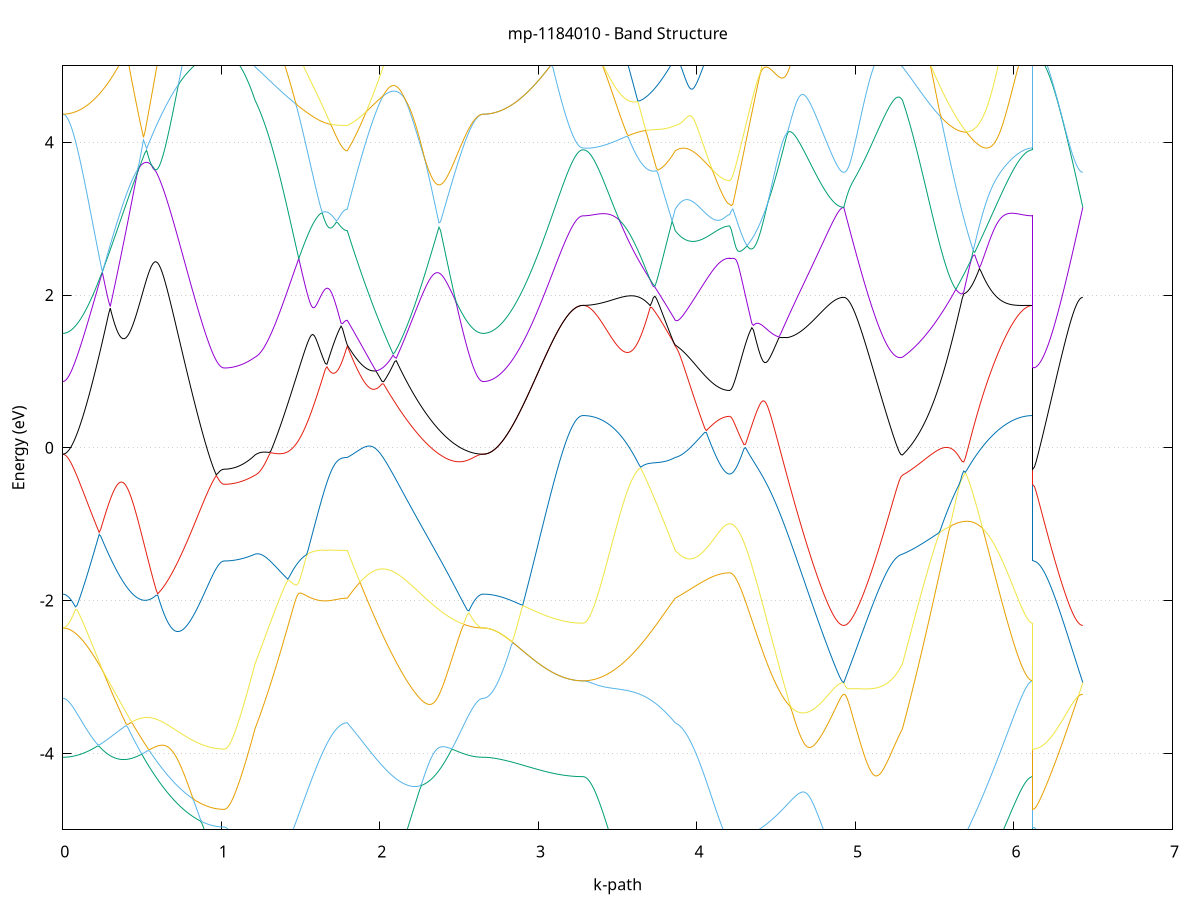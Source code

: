 set title 'mp-1184010 - Band Structure'
set xlabel 'k-path'
set ylabel 'Energy (eV)'
set grid y
set yrange [-5:5]
set terminal png size 800,600
set output 'mp-1184010_bands_gnuplot.png'
plot '-' using 1:2 with lines notitle, '-' using 1:2 with lines notitle, '-' using 1:2 with lines notitle, '-' using 1:2 with lines notitle, '-' using 1:2 with lines notitle, '-' using 1:2 with lines notitle, '-' using 1:2 with lines notitle, '-' using 1:2 with lines notitle, '-' using 1:2 with lines notitle, '-' using 1:2 with lines notitle, '-' using 1:2 with lines notitle, '-' using 1:2 with lines notitle, '-' using 1:2 with lines notitle, '-' using 1:2 with lines notitle, '-' using 1:2 with lines notitle, '-' using 1:2 with lines notitle, '-' using 1:2 with lines notitle, '-' using 1:2 with lines notitle, '-' using 1:2 with lines notitle, '-' using 1:2 with lines notitle, '-' using 1:2 with lines notitle, '-' using 1:2 with lines notitle, '-' using 1:2 with lines notitle, '-' using 1:2 with lines notitle, '-' using 1:2 with lines notitle, '-' using 1:2 with lines notitle, '-' using 1:2 with lines notitle, '-' using 1:2 with lines notitle, '-' using 1:2 with lines notitle, '-' using 1:2 with lines notitle, '-' using 1:2 with lines notitle, '-' using 1:2 with lines notitle, '-' using 1:2 with lines notitle, '-' using 1:2 with lines notitle, '-' using 1:2 with lines notitle, '-' using 1:2 with lines notitle, '-' using 1:2 with lines notitle, '-' using 1:2 with lines notitle, '-' using 1:2 with lines notitle, '-' using 1:2 with lines notitle, '-' using 1:2 with lines notitle, '-' using 1:2 with lines notitle, '-' using 1:2 with lines notitle, '-' using 1:2 with lines notitle, '-' using 1:2 with lines notitle, '-' using 1:2 with lines notitle, '-' using 1:2 with lines notitle, '-' using 1:2 with lines notitle, '-' using 1:2 with lines notitle, '-' using 1:2 with lines notitle, '-' using 1:2 with lines notitle, '-' using 1:2 with lines notitle, '-' using 1:2 with lines notitle, '-' using 1:2 with lines notitle, '-' using 1:2 with lines notitle, '-' using 1:2 with lines notitle, '-' using 1:2 with lines notitle, '-' using 1:2 with lines notitle, '-' using 1:2 with lines notitle, '-' using 1:2 with lines notitle, '-' using 1:2 with lines notitle, '-' using 1:2 with lines notitle, '-' using 1:2 with lines notitle, '-' using 1:2 with lines notitle
0.000000 -14.939082
0.009979 -14.939082
0.019957 -14.938982
0.029936 -14.938882
0.039914 -14.938682
0.049893 -14.938382
0.059871 -14.938082
0.069850 -14.937782
0.079829 -14.937382
0.089807 -14.936882
0.099786 -14.936382
0.109764 -14.935882
0.119743 -14.935282
0.129722 -14.934682
0.139700 -14.933982
0.149679 -14.933282
0.159657 -14.932582
0.169636 -14.931782
0.179615 -14.930982
0.189593 -14.930082
0.199572 -14.929282
0.209550 -14.928382
0.219529 -14.927482
0.229507 -14.926582
0.239486 -14.925582
0.249465 -14.924682
0.259443 -14.923682
0.269422 -14.922782
0.279400 -14.921782
0.289379 -14.920882
0.299358 -14.919882
0.309336 -14.918982
0.319315 -14.917982
0.329293 -14.917082
0.339272 -14.916182
0.349250 -14.915282
0.359229 -14.914382
0.369208 -14.913582
0.379186 -14.912682
0.389165 -14.911882
0.399143 -14.911082
0.409122 -14.910282
0.419101 -14.909582
0.429079 -14.908782
0.439058 -14.908082
0.449036 -14.907382
0.459015 -14.906682
0.468993 -14.905982
0.478972 -14.905382
0.488951 -14.904782
0.498929 -14.904182
0.508908 -14.903582
0.518886 -14.902982
0.528865 -14.902382
0.538844 -14.901882
0.548822 -14.901382
0.558801 -14.900882
0.568779 -14.900382
0.578758 -14.899882
0.588736 -14.899382
0.598715 -14.898982
0.608694 -14.898482
0.618672 -14.898082
0.628651 -14.897682
0.638629 -14.897282
0.648608 -14.896882
0.658587 -14.896482
0.668565 -14.896082
0.678544 -14.895782
0.688522 -14.895382
0.698501 -14.895082
0.708479 -14.894682
0.718458 -14.894382
0.728437 -14.894082
0.738415 -14.893782
0.748394 -14.893482
0.758372 -14.893282
0.768351 -14.892982
0.778330 -14.892682
0.788308 -14.892482
0.798287 -14.892282
0.808265 -14.891982
0.818244 -14.891782
0.828222 -14.891582
0.838201 -14.891382
0.848180 -14.891182
0.858158 -14.890982
0.868137 -14.890782
0.878115 -14.890682
0.888094 -14.890482
0.898073 -14.890382
0.908051 -14.890182
0.918030 -14.890082
0.928008 -14.889882
0.937987 -14.889782
0.947965 -14.889682
0.957944 -14.889582
0.967923 -14.889482
0.977901 -14.889382
0.987880 -14.889282
0.997858 -14.889182
1.007837 -14.889182
1.017816 -14.889082
1.017816 -14.889082
1.027544 -14.889082
1.037272 -14.888982
1.047000 -14.888882
1.056729 -14.888782
1.066457 -14.888582
1.076185 -14.888282
1.085913 -14.887982
1.095642 -14.887682
1.105370 -14.887782
1.115098 -14.887882
1.124826 -14.887882
1.134555 -14.887982
1.144283 -14.888182
1.154011 -14.888282
1.163739 -14.888382
1.173467 -14.888482
1.183196 -14.888682
1.192924 -14.888782
1.202652 -14.888982
1.212380 -14.889182
1.212380 -14.889182
1.222247 -14.889282
1.232114 -14.889382
1.241980 -14.889382
1.251847 -14.889382
1.261713 -14.889382
1.271580 -14.889282
1.281446 -14.889282
1.291313 -14.889082
1.301179 -14.888982
1.311046 -14.888782
1.320912 -14.888582
1.330779 -14.888282
1.340646 -14.887982
1.350512 -14.887682
1.360379 -14.887382
1.370245 -14.886982
1.380112 -14.886582
1.389978 -14.886182
1.399845 -14.885682
1.409711 -14.885182
1.419578 -14.884682
1.429444 -14.884082
1.439311 -14.883582
1.449178 -14.882982
1.459044 -14.882282
1.468911 -14.881682
1.478777 -14.880982
1.488644 -14.880282
1.498510 -14.879482
1.508377 -14.878782
1.518243 -14.877982
1.528110 -14.877182
1.537976 -14.876382
1.547843 -14.875482
1.557710 -14.874582
1.567576 -14.873782
1.577443 -14.872882
1.587309 -14.871882
1.597176 -14.870982
1.607042 -14.870082
1.616909 -14.869082
1.626775 -14.868182
1.636642 -14.867182
1.646508 -14.866182
1.656375 -14.865182
1.666242 -14.864282
1.676108 -14.863282
1.685975 -14.862382
1.695841 -14.861382
1.705708 -14.860482
1.715574 -14.859682
1.725441 -14.858882
1.735307 -14.858082
1.745174 -14.857382
1.755040 -14.856782
1.764907 -14.856282
1.774773 -14.855982
1.784640 -14.855782
1.794507 -14.855682
1.794507 -14.855682
1.804475 -14.853282
1.814443 -14.850882
1.824412 -14.848482
1.834380 -14.846082
1.844349 -14.843782
1.854317 -14.841582
1.864285 -14.839582
1.874254 -14.837682
1.884222 -14.835982
1.894191 -14.834482
1.904159 -14.834182
1.914127 -14.834982
1.924096 -14.835782
1.934064 -14.836582
1.944033 -14.837382
1.954001 -14.838082
1.963969 -14.838882
1.973938 -14.839682
1.983906 -14.840482
1.993875 -14.841282
2.003843 -14.842082
2.013811 -14.842882
2.023780 -14.843682
2.033748 -14.845982
2.043717 -14.848582
2.053685 -14.851182
2.063653 -14.853782
2.073622 -14.856282
2.083590 -14.858882
2.093559 -14.861382
2.103527 -14.863882
2.113495 -14.866282
2.123464 -14.868782
2.133432 -14.871182
2.143401 -14.873582
2.153369 -14.875882
2.163337 -14.878182
2.173306 -14.880482
2.183274 -14.882782
2.193243 -14.884982
2.203211 -14.887182
2.213179 -14.889282
2.223148 -14.891382
2.233116 -14.893482
2.243085 -14.895482
2.253053 -14.897482
2.263021 -14.899482
2.272990 -14.901382
2.282958 -14.903282
2.292927 -14.905082
2.302895 -14.906882
2.312863 -14.908682
2.322832 -14.910382
2.332800 -14.911982
2.342769 -14.913682
2.352737 -14.915182
2.362705 -14.916782
2.372674 -14.918182
2.382642 -14.919682
2.392611 -14.921082
2.402579 -14.922382
2.412547 -14.923682
2.422516 -14.924882
2.432484 -14.926082
2.442453 -14.927282
2.452421 -14.928282
2.462389 -14.929382
2.472358 -14.930382
2.482326 -14.931282
2.492295 -14.932182
2.502263 -14.932982
2.512231 -14.933782
2.522200 -14.934482
2.532168 -14.935182
2.542137 -14.935782
2.552105 -14.936382
2.562073 -14.936882
2.572042 -14.937382
2.582010 -14.937782
2.591979 -14.938082
2.601947 -14.938382
2.611915 -14.938682
2.621884 -14.938882
2.631852 -14.938982
2.641821 -14.939082
2.651789 -14.939082
2.651789 -14.939082
2.661778 -14.939082
2.671768 -14.939082
2.681757 -14.939082
2.691747 -14.939082
2.701736 -14.939082
2.711726 -14.939082
2.721715 -14.939082
2.731705 -14.938982
2.741694 -14.938982
2.751683 -14.938982
2.761673 -14.938982
2.771662 -14.938982
2.781652 -14.938882
2.791641 -14.938882
2.801631 -14.938882
2.811620 -14.938882
2.821610 -14.938782
2.831599 -14.938782
2.841588 -14.938782
2.851578 -14.938682
2.861567 -14.938682
2.871557 -14.938682
2.881546 -14.938582
2.891536 -14.938582
2.901525 -14.938482
2.911515 -14.938482
2.921504 -14.938482
2.931493 -14.938382
2.941483 -14.938382
2.951472 -14.938282
2.961462 -14.938282
2.971451 -14.938282
2.981441 -14.938182
2.991430 -14.938182
3.001420 -14.938082
3.011409 -14.938082
3.021398 -14.938082
3.031388 -14.937982
3.041377 -14.937982
3.051367 -14.937882
3.061356 -14.937882
3.071346 -14.937882
3.081335 -14.937782
3.091325 -14.937782
3.101314 -14.937782
3.111303 -14.937682
3.121293 -14.937682
3.131282 -14.937682
3.141272 -14.937682
3.151261 -14.937582
3.161251 -14.937582
3.171240 -14.937582
3.181230 -14.937582
3.191219 -14.937482
3.201208 -14.937482
3.211198 -14.937482
3.221187 -14.937482
3.231177 -14.937482
3.241166 -14.937482
3.251156 -14.937482
3.261145 -14.937482
3.271134 -14.937482
3.281124 -14.937482
3.281124 -14.937482
3.290990 -14.937382
3.300857 -14.937382
3.310724 -14.937182
3.320590 -14.936982
3.330457 -14.936782
3.340323 -14.936482
3.350190 -14.936182
3.360056 -14.935782
3.369923 -14.935282
3.379789 -14.934782
3.389656 -14.934282
3.399522 -14.933682
3.409389 -14.932982
3.419256 -14.932282
3.429122 -14.931582
3.438989 -14.930782
3.448855 -14.929882
3.458722 -14.928982
3.468588 -14.928082
3.478455 -14.927082
3.488321 -14.925982
3.498188 -14.924882
3.508054 -14.923782
3.517921 -14.922582
3.527788 -14.921382
3.537654 -14.920082
3.547521 -14.918682
3.557387 -14.917382
3.567254 -14.915882
3.577120 -14.914482
3.586987 -14.912882
3.596853 -14.911382
3.606720 -14.909782
3.616586 -14.908082
3.626453 -14.906382
3.636320 -14.904682
3.646186 -14.902982
3.656053 -14.901082
3.665919 -14.899282
3.675786 -14.897382
3.685652 -14.895482
3.695519 -14.893482
3.705385 -14.891482
3.715252 -14.889482
3.725118 -14.887382
3.734985 -14.885282
3.744852 -14.883182
3.754718 -14.881082
3.764585 -14.878882
3.774451 -14.876582
3.784318 -14.874382
3.794184 -14.872082
3.804051 -14.869782
3.813917 -14.867482
3.823784 -14.865182
3.833650 -14.862782
3.843517 -14.860482
3.853383 -14.858082
3.863250 -14.855682
3.863250 -14.855682
3.873062 -14.854682
3.882875 -14.853782
3.892687 -14.852782
3.902499 -14.851882
3.912311 -14.850882
3.922124 -14.849882
3.931936 -14.848982
3.941748 -14.847982
3.951560 -14.847082
3.961373 -14.846082
3.971185 -14.845082
3.980997 -14.844182
3.990809 -14.843182
4.000622 -14.842282
4.010434 -14.841382
4.020246 -14.840382
4.030058 -14.839582
4.039871 -14.838682
4.049683 -14.837782
4.059495 -14.837082
4.069307 -14.836282
4.079120 -14.835582
4.088932 -14.835182
4.098744 -14.835182
4.108556 -14.835082
4.118369 -14.835082
4.128181 -14.835082
4.137993 -14.835082
4.147805 -14.834982
4.157618 -14.834982
4.167430 -14.834982
4.177242 -14.834982
4.187054 -14.834982
4.196867 -14.834982
4.206679 -14.834982
4.206679 -14.834982
4.216675 -14.835082
4.226671 -14.835282
4.236667 -14.835582
4.246662 -14.835982
4.256658 -14.836482
4.266654 -14.837082
4.276650 -14.837782
4.286646 -14.838782
4.296642 -14.839882
4.306638 -14.840982
4.316634 -14.842082
4.326630 -14.843182
4.336625 -14.844382
4.346621 -14.845482
4.356617 -14.846582
4.366613 -14.847782
4.376609 -14.848882
4.386605 -14.850082
4.396601 -14.851182
4.406597 -14.852382
4.416593 -14.853482
4.426589 -14.854682
4.436584 -14.855782
4.446580 -14.856882
4.456576 -14.858082
4.466572 -14.859182
4.476568 -14.860282
4.486564 -14.861382
4.496560 -14.862482
4.506556 -14.863582
4.516552 -14.864682
4.526547 -14.865682
4.536543 -14.866682
4.546539 -14.867782
4.556535 -14.868782
4.566531 -14.869682
4.576527 -14.870682
4.586523 -14.871582
4.596519 -14.872482
4.606515 -14.873382
4.616510 -14.874282
4.626506 -14.875182
4.636502 -14.875982
4.646498 -14.876782
4.656494 -14.877482
4.666490 -14.878282
4.676486 -14.878982
4.686482 -14.879682
4.696478 -14.880382
4.706473 -14.880982
4.716469 -14.881582
4.726465 -14.882182
4.736461 -14.882782
4.746457 -14.883282
4.756453 -14.883782
4.766449 -14.884282
4.776445 -14.884682
4.786441 -14.885082
4.796437 -14.885482
4.806432 -14.885882
4.816428 -14.886182
4.826424 -14.886482
4.836420 -14.886682
4.846416 -14.886982
4.856412 -14.887182
4.866408 -14.887382
4.876404 -14.887482
4.886400 -14.887682
4.896395 -14.887782
4.906391 -14.887782
4.916387 -14.887882
4.926383 -14.887882
4.926383 -14.887882
4.936382 -14.887882
4.946381 -14.887882
4.956380 -14.887882
4.966379 -14.887782
4.976378 -14.887782
4.986377 -14.887782
4.996376 -14.887782
5.006375 -14.887882
5.016374 -14.887882
5.026373 -14.887882
5.036372 -14.887882
5.046370 -14.887882
5.056369 -14.887882
5.066368 -14.887982
5.076367 -14.887982
5.086366 -14.887982
5.096365 -14.887982
5.106364 -14.888082
5.116363 -14.888082
5.126362 -14.888082
5.136361 -14.888182
5.146360 -14.888182
5.156359 -14.888182
5.166358 -14.888282
5.176357 -14.888282
5.186356 -14.888382
5.196355 -14.888382
5.206354 -14.888482
5.216353 -14.888482
5.226351 -14.888582
5.236350 -14.888682
5.246349 -14.888682
5.256348 -14.888782
5.266347 -14.888882
5.276346 -14.888982
5.286345 -14.889082
5.296344 -14.889182
5.296344 -14.889182
5.306263 -14.889382
5.316181 -14.889582
5.326100 -14.889782
5.336019 -14.889982
5.345938 -14.890182
5.355856 -14.890382
5.365775 -14.890682
5.375694 -14.890882
5.385612 -14.891182
5.395531 -14.891482
5.405450 -14.891782
5.415368 -14.892082
5.425287 -14.892382
5.435206 -14.892682
5.445124 -14.892982
5.455043 -14.893382
5.464962 -14.893682
5.474880 -14.894082
5.484799 -14.894482
5.494718 -14.894882
5.504636 -14.895282
5.514555 -14.895682
5.524474 -14.896182
5.534392 -14.896582
5.544311 -14.897082
5.554230 -14.897582
5.564149 -14.898082
5.574067 -14.898682
5.583986 -14.899182
5.593905 -14.899782
5.603823 -14.900282
5.613742 -14.900982
5.623661 -14.901582
5.633579 -14.902182
5.643498 -14.902882
5.653417 -14.903582
5.663335 -14.904282
5.673254 -14.904982
5.683173 -14.905782
5.693091 -14.906582
5.703010 -14.907282
5.712929 -14.908182
5.722847 -14.908982
5.732766 -14.909882
5.742685 -14.910782
5.752603 -14.911682
5.762522 -14.912582
5.772441 -14.913482
5.782360 -14.914382
5.792278 -14.915382
5.802197 -14.916382
5.812116 -14.917282
5.822034 -14.918282
5.831953 -14.919282
5.841872 -14.920282
5.851790 -14.921282
5.861709 -14.922182
5.871628 -14.923182
5.881546 -14.924182
5.891465 -14.925082
5.901384 -14.925982
5.911302 -14.926882
5.921221 -14.927782
5.931140 -14.928682
5.941058 -14.929482
5.950977 -14.930282
5.960896 -14.931082
5.970815 -14.931782
5.980733 -14.932482
5.990652 -14.933182
6.000571 -14.933782
6.010489 -14.934282
6.020408 -14.934882
6.030327 -14.935382
6.040245 -14.935782
6.050164 -14.936182
6.060083 -14.936482
6.070001 -14.936782
6.079920 -14.936982
6.089839 -14.937182
6.099757 -14.937382
6.109676 -14.937382
6.119595 -14.937482
6.119595 -14.889082
6.129428 -14.889082
6.139261 -14.889082
6.149095 -14.888982
6.158928 -14.888982
6.168762 -14.888882
6.178595 -14.888782
6.188428 -14.888582
6.198262 -14.888482
6.208095 -14.888282
6.217928 -14.888282
6.227762 -14.888282
6.237595 -14.888282
6.247428 -14.888282
6.257262 -14.888282
6.267095 -14.888182
6.276928 -14.888182
6.286762 -14.888182
6.296595 -14.888182
6.306429 -14.888182
6.316262 -14.888182
6.326095 -14.888082
6.335929 -14.888082
6.345762 -14.888082
6.355595 -14.888082
6.365429 -14.888082
6.375262 -14.887982
6.385095 -14.887982
6.394929 -14.887982
6.404762 -14.887982
6.414595 -14.887882
6.424429 -14.887882
6.434262 -14.887882
e
0.000000 -14.883982
0.009979 -14.883982
0.019957 -14.883882
0.029936 -14.883882
0.039914 -14.883682
0.049893 -14.883582
0.059871 -14.883382
0.069850 -14.883282
0.079829 -14.882982
0.089807 -14.882782
0.099786 -14.882482
0.109764 -14.882082
0.119743 -14.881782
0.129722 -14.881382
0.139700 -14.880982
0.149679 -14.880482
0.159657 -14.879982
0.169636 -14.879382
0.179615 -14.878882
0.189593 -14.878182
0.199572 -14.877582
0.209550 -14.876882
0.219529 -14.876082
0.229507 -14.875282
0.239486 -14.874482
0.249465 -14.873582
0.259443 -14.872682
0.269422 -14.871682
0.279400 -14.870682
0.289379 -14.869682
0.299358 -14.868582
0.309336 -14.867482
0.319315 -14.866382
0.329293 -14.865282
0.339272 -14.864282
0.349250 -14.863382
0.359229 -14.862782
0.369208 -14.862282
0.379186 -14.862082
0.389165 -14.862182
0.399143 -14.862282
0.409122 -14.862582
0.419101 -14.862982
0.429079 -14.863382
0.439058 -14.863782
0.449036 -14.864282
0.459015 -14.864782
0.468993 -14.865282
0.478972 -14.865782
0.488951 -14.866382
0.498929 -14.866882
0.508908 -14.867482
0.518886 -14.867982
0.528865 -14.868582
0.538844 -14.869182
0.548822 -14.869782
0.558801 -14.870282
0.568779 -14.870882
0.578758 -14.871482
0.588736 -14.872082
0.598715 -14.872582
0.608694 -14.873182
0.618672 -14.873782
0.628651 -14.874282
0.638629 -14.874882
0.648608 -14.875482
0.658587 -14.875982
0.668565 -14.876582
0.678544 -14.877082
0.688522 -14.877682
0.698501 -14.878182
0.708479 -14.878682
0.718458 -14.879182
0.728437 -14.879682
0.738415 -14.880182
0.748394 -14.880682
0.758372 -14.881182
0.768351 -14.881582
0.778330 -14.882082
0.788308 -14.882482
0.798287 -14.882982
0.808265 -14.883382
0.818244 -14.883782
0.828222 -14.884082
0.838201 -14.884482
0.848180 -14.884882
0.858158 -14.885182
0.868137 -14.885482
0.878115 -14.885782
0.888094 -14.886082
0.898073 -14.886382
0.908051 -14.886682
0.918030 -14.886882
0.928008 -14.887082
0.937987 -14.887282
0.947965 -14.887482
0.957944 -14.887682
0.967923 -14.887882
0.977901 -14.887982
0.987880 -14.888182
0.997858 -14.888282
1.007837 -14.888282
1.017816 -14.888382
1.017816 -14.888382
1.027544 -14.888282
1.037272 -14.888182
1.047000 -14.887982
1.056729 -14.887782
1.066457 -14.887482
1.076185 -14.887582
1.085913 -14.887582
1.095642 -14.887582
1.105370 -14.887182
1.115098 -14.886782
1.124826 -14.886282
1.134555 -14.885782
1.144283 -14.885182
1.154011 -14.884582
1.163739 -14.883882
1.173467 -14.883182
1.183196 -14.882482
1.192924 -14.881682
1.202652 -14.880782
1.212380 -14.879982
1.212380 -14.879982
1.222247 -14.879282
1.232114 -14.878682
1.241980 -14.877982
1.251847 -14.877182
1.261713 -14.876482
1.271580 -14.875682
1.281446 -14.874882
1.291313 -14.874082
1.301179 -14.873182
1.311046 -14.872382
1.320912 -14.871482
1.330779 -14.870482
1.340646 -14.869582
1.350512 -14.868682
1.360379 -14.867682
1.370245 -14.866682
1.380112 -14.865682
1.389978 -14.864582
1.399845 -14.863582
1.409711 -14.862482
1.419578 -14.861482
1.429444 -14.860382
1.439311 -14.859282
1.449178 -14.858182
1.459044 -14.857782
1.468911 -14.857482
1.478777 -14.857082
1.488644 -14.856682
1.498510 -14.856282
1.508377 -14.855882
1.518243 -14.855482
1.528110 -14.854982
1.537976 -14.854582
1.547843 -14.854082
1.557710 -14.853582
1.567576 -14.853082
1.577443 -14.852582
1.587309 -14.852082
1.597176 -14.851482
1.607042 -14.850982
1.616909 -14.850382
1.626775 -14.849782
1.636642 -14.849282
1.646508 -14.848682
1.656375 -14.848082
1.666242 -14.847482
1.676108 -14.846782
1.685975 -14.846182
1.695841 -14.845582
1.705708 -14.844882
1.715574 -14.844282
1.725441 -14.843582
1.735307 -14.842982
1.745174 -14.842282
1.755040 -14.841682
1.764907 -14.840982
1.774773 -14.840382
1.784640 -14.839782
1.794507 -14.839382
1.794507 -14.839382
1.804475 -14.838482
1.814443 -14.837482
1.824412 -14.836482
1.834380 -14.835482
1.844349 -14.834382
1.854317 -14.833382
1.864285 -14.832382
1.874254 -14.831782
1.884222 -14.832582
1.894191 -14.833382
1.904159 -14.833082
1.914127 -14.831882
1.924096 -14.830782
1.934064 -14.829782
1.944033 -14.828882
1.954001 -14.827882
1.963969 -14.827482
1.973938 -14.830082
1.983906 -14.832782
1.993875 -14.835382
2.003843 -14.838082
2.013811 -14.840682
2.023780 -14.843382
2.033748 -14.844482
2.043717 -14.845282
2.053685 -14.846082
2.063653 -14.846882
2.073622 -14.847682
2.083590 -14.848482
2.093559 -14.849382
2.103527 -14.850182
2.113495 -14.851082
2.123464 -14.851882
2.133432 -14.852782
2.143401 -14.853682
2.153369 -14.854482
2.163337 -14.855382
2.173306 -14.856282
2.183274 -14.857182
2.193243 -14.858082
2.203211 -14.858982
2.213179 -14.859882
2.223148 -14.860782
2.233116 -14.861582
2.243085 -14.862482
2.253053 -14.863382
2.263021 -14.864282
2.272990 -14.865082
2.282958 -14.865982
2.292927 -14.866782
2.302895 -14.867682
2.312863 -14.868482
2.322832 -14.869282
2.332800 -14.870082
2.342769 -14.870882
2.352737 -14.871582
2.362705 -14.872382
2.372674 -14.873082
2.382642 -14.873782
2.392611 -14.874482
2.402579 -14.875182
2.412547 -14.875882
2.422516 -14.876482
2.432484 -14.877082
2.442453 -14.877682
2.452421 -14.878282
2.462389 -14.878782
2.472358 -14.879282
2.482326 -14.879782
2.492295 -14.880282
2.502263 -14.880682
2.512231 -14.881082
2.522200 -14.881482
2.532168 -14.881882
2.542137 -14.882182
2.552105 -14.882482
2.562073 -14.882782
2.572042 -14.882982
2.582010 -14.883282
2.591979 -14.883482
2.601947 -14.883582
2.611915 -14.883682
2.621884 -14.883882
2.631852 -14.883882
2.641821 -14.883982
2.651789 -14.883982
2.651789 -14.883982
2.661778 -14.883982
2.671768 -14.883982
2.681757 -14.884082
2.691747 -14.884182
2.701736 -14.884282
2.711726 -14.884482
2.721715 -14.884582
2.731705 -14.884782
2.741694 -14.884882
2.751683 -14.885082
2.761673 -14.885282
2.771662 -14.885482
2.781652 -14.885682
2.791641 -14.885882
2.801631 -14.886182
2.811620 -14.886382
2.821610 -14.886582
2.831599 -14.886782
2.841588 -14.887082
2.851578 -14.887282
2.861567 -14.887582
2.871557 -14.887782
2.881546 -14.887982
2.891536 -14.888282
2.901525 -14.888482
2.911515 -14.888782
2.921504 -14.888982
2.931493 -14.889282
2.941483 -14.889482
2.951472 -14.889782
2.961462 -14.889982
2.971451 -14.890282
2.981441 -14.890482
2.991430 -14.890782
3.001420 -14.890982
3.011409 -14.891282
3.021398 -14.891482
3.031388 -14.891682
3.041377 -14.891882
3.051367 -14.892182
3.061356 -14.892382
3.071346 -14.892582
3.081335 -14.892782
3.091325 -14.892982
3.101314 -14.893082
3.111303 -14.893282
3.121293 -14.893482
3.131282 -14.893582
3.141272 -14.893782
3.151261 -14.893882
3.161251 -14.894082
3.171240 -14.894182
3.181230 -14.894282
3.191219 -14.894382
3.201208 -14.894482
3.211198 -14.894582
3.221187 -14.894682
3.231177 -14.894682
3.241166 -14.894782
3.251156 -14.894782
3.261145 -14.894782
3.271134 -14.894882
3.281124 -14.894882
3.281124 -14.894882
3.290990 -14.894782
3.300857 -14.894782
3.310724 -14.894682
3.320590 -14.894482
3.330457 -14.894282
3.340323 -14.894082
3.350190 -14.893782
3.360056 -14.893482
3.369923 -14.893082
3.379789 -14.892682
3.389656 -14.892182
3.399522 -14.891682
3.409389 -14.891182
3.419256 -14.890582
3.429122 -14.889982
3.438989 -14.889282
3.448855 -14.888582
3.458722 -14.887882
3.468588 -14.887082
3.478455 -14.886282
3.488321 -14.885382
3.498188 -14.884482
3.508054 -14.883582
3.517921 -14.882682
3.527788 -14.881682
3.537654 -14.880582
3.547521 -14.879482
3.557387 -14.878382
3.567254 -14.877282
3.577120 -14.876182
3.586987 -14.874982
3.596853 -14.873682
3.606720 -14.872482
3.616586 -14.871182
3.626453 -14.869882
3.636320 -14.868582
3.646186 -14.867182
3.656053 -14.865782
3.665919 -14.864382
3.675786 -14.862982
3.685652 -14.861482
3.695519 -14.860082
3.705385 -14.858582
3.715252 -14.857082
3.725118 -14.855482
3.734985 -14.853982
3.744852 -14.852382
3.754718 -14.850882
3.764585 -14.849282
3.774451 -14.847782
3.784318 -14.846882
3.794184 -14.845982
3.804051 -14.845082
3.813917 -14.844182
3.823784 -14.843282
3.833650 -14.842282
3.843517 -14.841382
3.853383 -14.840382
3.863250 -14.839382
3.863250 -14.839382
3.873062 -14.839082
3.882875 -14.838682
3.892687 -14.838382
3.902499 -14.838082
3.912311 -14.837782
3.922124 -14.837582
3.931936 -14.837282
3.941748 -14.837082
3.951560 -14.836882
3.961373 -14.836682
3.971185 -14.836482
3.980997 -14.836282
3.990809 -14.836082
4.000622 -14.835982
4.010434 -14.835882
4.020246 -14.835682
4.030058 -14.835582
4.039871 -14.835482
4.049683 -14.835382
4.059495 -14.835382
4.069307 -14.835282
4.079120 -14.835182
4.088932 -14.834982
4.098744 -14.834482
4.108556 -14.833982
4.118369 -14.833582
4.128181 -14.833282
4.137993 -14.832982
4.147805 -14.832782
4.157618 -14.832582
4.167430 -14.832482
4.177242 -14.832382
4.187054 -14.832282
4.196867 -14.832182
4.206679 -14.832182
4.206679 -14.832182
4.216675 -14.832482
4.226671 -14.832982
4.236667 -14.833782
4.246662 -14.834682
4.256658 -14.835682
4.266654 -14.836682
4.276650 -14.837782
4.286646 -14.838482
4.296642 -14.839282
4.306638 -14.840182
4.316634 -14.841082
4.326630 -14.842082
4.336625 -14.843082
4.346621 -14.844182
4.356617 -14.845182
4.366613 -14.846282
4.376609 -14.847382
4.386605 -14.848482
4.396601 -14.849682
4.406597 -14.850782
4.416593 -14.851882
4.426589 -14.853082
4.436584 -14.854182
4.446580 -14.855382
4.456576 -14.856482
4.466572 -14.857582
4.476568 -14.858782
4.486564 -14.859882
4.496560 -14.860982
4.506556 -14.862082
4.516552 -14.863182
4.526547 -14.864182
4.536543 -14.865282
4.546539 -14.866282
4.556535 -14.867382
4.566531 -14.868382
4.576527 -14.869382
4.586523 -14.870282
4.596519 -14.871282
4.606515 -14.872182
4.616510 -14.873082
4.626506 -14.873982
4.636502 -14.874882
4.646498 -14.875682
4.656494 -14.876482
4.666490 -14.877282
4.676486 -14.878082
4.686482 -14.878782
4.696478 -14.879482
4.706473 -14.880182
4.716469 -14.880882
4.726465 -14.881482
4.736461 -14.882082
4.746457 -14.882682
4.756453 -14.883282
4.766449 -14.883782
4.776445 -14.884282
4.786441 -14.884682
4.796437 -14.885182
4.806432 -14.885582
4.816428 -14.885882
4.826424 -14.886282
4.836420 -14.886582
4.846416 -14.886882
4.856412 -14.887082
4.866408 -14.887282
4.876404 -14.887482
4.886400 -14.887582
4.896395 -14.887682
4.906391 -14.887782
4.916387 -14.887882
4.926383 -14.887882
4.926383 -14.887882
4.936382 -14.887882
4.946381 -14.887882
4.956380 -14.887782
4.966379 -14.887782
4.976378 -14.887682
4.986377 -14.887582
4.996376 -14.887482
5.006375 -14.887382
5.016374 -14.887182
5.026373 -14.886982
5.036372 -14.886782
5.046370 -14.886582
5.056369 -14.886382
5.066368 -14.886082
5.076367 -14.885782
5.086366 -14.885482
5.096365 -14.885182
5.106364 -14.884882
5.116363 -14.884482
5.126362 -14.884482
5.136361 -14.884382
5.146360 -14.884282
5.156359 -14.884182
5.166358 -14.884082
5.176357 -14.883882
5.186356 -14.883682
5.196355 -14.883482
5.206354 -14.883282
5.216353 -14.882982
5.226351 -14.882682
5.236350 -14.882382
5.246349 -14.882082
5.256348 -14.881682
5.266347 -14.881282
5.276346 -14.880882
5.286345 -14.880382
5.296344 -14.879982
5.296344 -14.879982
5.306263 -14.879082
5.316181 -14.878082
5.326100 -14.877082
5.336019 -14.875982
5.345938 -14.874982
5.355856 -14.873882
5.365775 -14.872682
5.375694 -14.871482
5.385612 -14.870282
5.395531 -14.869082
5.405450 -14.867782
5.415368 -14.866482
5.425287 -14.865182
5.435206 -14.863782
5.445124 -14.862782
5.455043 -14.862882
5.464962 -14.862982
5.474880 -14.862982
5.484799 -14.863082
5.494718 -14.863182
5.504636 -14.863282
5.514555 -14.863382
5.524474 -14.863482
5.534392 -14.863582
5.544311 -14.863682
5.554230 -14.863782
5.564149 -14.863882
5.574067 -14.863982
5.583986 -14.863982
5.593905 -14.864082
5.603823 -14.864182
5.613742 -14.864282
5.623661 -14.864382
5.633579 -14.864482
5.643498 -14.864482
5.653417 -14.864582
5.663335 -14.864682
5.673254 -14.864782
5.683173 -14.864882
5.693091 -14.864982
5.703010 -14.864982
5.712929 -14.865082
5.722847 -14.865182
5.732766 -14.865282
5.742685 -14.866082
5.752603 -14.867382
5.762522 -14.868782
5.772441 -14.869982
5.782360 -14.871282
5.792278 -14.872582
5.802197 -14.873782
5.812116 -14.874982
5.822034 -14.876182
5.831953 -14.877282
5.841872 -14.878482
5.851790 -14.879482
5.861709 -14.880582
5.871628 -14.881582
5.881546 -14.882582
5.891465 -14.883582
5.901384 -14.884482
5.911302 -14.885382
5.921221 -14.886182
5.931140 -14.887082
5.941058 -14.887782
5.950977 -14.888582
5.960896 -14.889282
5.970815 -14.889982
5.980733 -14.890582
5.990652 -14.891182
6.000571 -14.891682
6.010489 -14.892182
6.020408 -14.892682
6.030327 -14.893082
6.040245 -14.893382
6.050164 -14.893782
6.060083 -14.894082
6.070001 -14.894282
6.079920 -14.894482
6.089839 -14.894682
6.099757 -14.894782
6.109676 -14.894782
6.119595 -14.894882
6.119595 -14.888382
6.129428 -14.888382
6.139261 -14.888382
6.149095 -14.888382
6.158928 -14.888382
6.168762 -14.888382
6.178595 -14.888282
6.188428 -14.888282
6.198262 -14.888282
6.208095 -14.888282
6.217928 -14.888082
6.227762 -14.887882
6.237595 -14.887682
6.247428 -14.887482
6.257262 -14.887482
6.267095 -14.887482
6.276928 -14.887582
6.286762 -14.887582
6.296595 -14.887582
6.306429 -14.887582
6.316262 -14.887582
6.326095 -14.887582
6.335929 -14.887682
6.345762 -14.887682
6.355595 -14.887682
6.365429 -14.887682
6.375262 -14.887782
6.385095 -14.887782
6.394929 -14.887782
6.404762 -14.887782
6.414595 -14.887782
6.424429 -14.887882
6.434262 -14.887882
e
0.000000 -14.880982
0.009979 -14.880882
0.019957 -14.880882
0.029936 -14.880782
0.039914 -14.880582
0.049893 -14.880482
0.059871 -14.880282
0.069850 -14.879982
0.079829 -14.879682
0.089807 -14.879382
0.099786 -14.879082
0.109764 -14.878682
0.119743 -14.878182
0.129722 -14.877782
0.139700 -14.877282
0.149679 -14.876682
0.159657 -14.876182
0.169636 -14.875582
0.179615 -14.874882
0.189593 -14.874282
0.199572 -14.873582
0.209550 -14.872782
0.219529 -14.872082
0.229507 -14.871282
0.239486 -14.870382
0.249465 -14.869582
0.259443 -14.868682
0.269422 -14.867782
0.279400 -14.866882
0.289379 -14.865882
0.299358 -14.864982
0.309336 -14.863982
0.319315 -14.862982
0.329293 -14.861882
0.339272 -14.860882
0.349250 -14.859782
0.359229 -14.858682
0.369208 -14.857582
0.379186 -14.856382
0.389165 -14.855282
0.399143 -14.854182
0.409122 -14.852982
0.419101 -14.851782
0.429079 -14.850582
0.439058 -14.849482
0.449036 -14.848282
0.459015 -14.847082
0.468993 -14.845882
0.478972 -14.844682
0.488951 -14.843482
0.498929 -14.842382
0.508908 -14.841182
0.518886 -14.840082
0.528865 -14.839082
0.538844 -14.838082
0.548822 -14.837182
0.558801 -14.836482
0.568779 -14.836082
0.578758 -14.835982
0.588736 -14.836282
0.598715 -14.836882
0.608694 -14.837582
0.618672 -14.838382
0.628651 -14.839182
0.638629 -14.840282
0.648608 -14.842382
0.658587 -14.844382
0.668565 -14.846382
0.678544 -14.848382
0.688522 -14.850382
0.698501 -14.852282
0.708479 -14.854182
0.718458 -14.856082
0.728437 -14.857982
0.738415 -14.859782
0.748394 -14.861482
0.758372 -14.863282
0.768351 -14.864982
0.778330 -14.866582
0.788308 -14.868182
0.798287 -14.869782
0.808265 -14.871282
0.818244 -14.872682
0.828222 -14.874082
0.838201 -14.875382
0.848180 -14.876682
0.858158 -14.877782
0.868137 -14.878982
0.878115 -14.879982
0.888094 -14.880982
0.898073 -14.881982
0.908051 -14.882782
0.918030 -14.883582
0.928008 -14.884282
0.937987 -14.884982
0.947965 -14.885482
0.957944 -14.885982
0.967923 -14.886482
0.977901 -14.886782
0.987880 -14.887082
0.997858 -14.887282
1.007837 -14.887382
1.017816 -14.887382
1.017816 -14.887382
1.027544 -14.887382
1.037272 -14.887382
1.047000 -14.887482
1.056729 -14.887482
1.066457 -14.887482
1.076185 -14.887082
1.085913 -14.886582
1.095642 -14.886082
1.105370 -14.885482
1.115098 -14.884882
1.124826 -14.884082
1.134555 -14.883282
1.144283 -14.882482
1.154011 -14.881582
1.163739 -14.880582
1.173467 -14.879482
1.183196 -14.878382
1.192924 -14.877282
1.202652 -14.876082
1.212380 -14.874782
1.212380 -14.874782
1.222247 -14.873882
1.232114 -14.872882
1.241980 -14.871882
1.251847 -14.870882
1.261713 -14.869882
1.271580 -14.868782
1.281446 -14.867682
1.291313 -14.866682
1.301179 -14.865482
1.311046 -14.864382
1.320912 -14.863282
1.330779 -14.862082
1.340646 -14.860982
1.350512 -14.860682
1.360379 -14.860482
1.370245 -14.860282
1.380112 -14.860082
1.389978 -14.859882
1.399845 -14.859582
1.409711 -14.859382
1.419578 -14.859082
1.429444 -14.858782
1.439311 -14.858482
1.449178 -14.858182
1.459044 -14.856982
1.468911 -14.855882
1.478777 -14.854782
1.488644 -14.853582
1.498510 -14.852482
1.508377 -14.851282
1.518243 -14.850182
1.528110 -14.848982
1.537976 -14.847782
1.547843 -14.846682
1.557710 -14.845482
1.567576 -14.844282
1.577443 -14.843182
1.587309 -14.841982
1.597176 -14.840882
1.607042 -14.839682
1.616909 -14.838582
1.626775 -14.837482
1.636642 -14.836382
1.646508 -14.835282
1.656375 -14.834282
1.666242 -14.833282
1.676108 -14.832282
1.685975 -14.832182
1.695841 -14.832282
1.705708 -14.832482
1.715574 -14.832582
1.725441 -14.832782
1.735307 -14.833382
1.745174 -14.834382
1.755040 -14.835282
1.764907 -14.836182
1.774773 -14.836982
1.784640 -14.837682
1.794507 -14.838082
1.794507 -14.838082
1.804475 -14.837182
1.814443 -14.836282
1.824412 -14.835282
1.834380 -14.834282
1.844349 -14.833182
1.854317 -14.831982
1.864285 -14.830982
1.874254 -14.831382
1.884222 -14.830382
1.894191 -14.829382
1.904159 -14.828382
1.914127 -14.827482
1.924096 -14.826482
1.934064 -14.825582
1.944033 -14.825582
1.954001 -14.826382
1.963969 -14.827182
1.973938 -14.827982
1.983906 -14.828782
1.993875 -14.829582
2.003843 -14.830382
2.013811 -14.831182
2.023780 -14.831982
2.033748 -14.832682
2.043717 -14.833482
2.053685 -14.834282
2.063653 -14.834982
2.073622 -14.835682
2.083590 -14.836382
2.093559 -14.836982
2.103527 -14.837682
2.113495 -14.838282
2.123464 -14.838882
2.133432 -14.839482
2.143401 -14.839982
2.153369 -14.840482
2.163337 -14.841482
2.173306 -14.842882
2.183274 -14.844182
2.193243 -14.845582
2.203211 -14.846882
2.213179 -14.848182
2.223148 -14.849482
2.233116 -14.850782
2.243085 -14.852082
2.253053 -14.853282
2.263021 -14.854482
2.272990 -14.855782
2.282958 -14.856982
2.292927 -14.858082
2.302895 -14.859282
2.312863 -14.860382
2.322832 -14.861482
2.332800 -14.862582
2.342769 -14.863682
2.352737 -14.864682
2.362705 -14.865682
2.372674 -14.866682
2.382642 -14.867682
2.392611 -14.868582
2.402579 -14.869482
2.412547 -14.870382
2.422516 -14.871182
2.432484 -14.871982
2.442453 -14.872782
2.452421 -14.873482
2.462389 -14.874182
2.472358 -14.874882
2.482326 -14.875482
2.492295 -14.876082
2.502263 -14.876682
2.512231 -14.877282
2.522200 -14.877782
2.532168 -14.878182
2.542137 -14.878682
2.552105 -14.879082
2.562073 -14.879382
2.572042 -14.879682
2.582010 -14.879982
2.591979 -14.880282
2.601947 -14.880482
2.611915 -14.880582
2.621884 -14.880782
2.631852 -14.880882
2.641821 -14.880882
2.651789 -14.880982
2.651789 -14.880982
2.661778 -14.880882
2.671768 -14.880882
2.681757 -14.880782
2.691747 -14.880682
2.701736 -14.880582
2.711726 -14.880482
2.721715 -14.880382
2.731705 -14.880182
2.741694 -14.880082
2.751683 -14.879882
2.761673 -14.879682
2.771662 -14.879582
2.781652 -14.879382
2.791641 -14.879182
2.801631 -14.878982
2.811620 -14.878782
2.821610 -14.878582
2.831599 -14.878382
2.841588 -14.878182
2.851578 -14.877982
2.861567 -14.877782
2.871557 -14.877582
2.881546 -14.877382
2.891536 -14.877182
2.901525 -14.876982
2.911515 -14.876782
2.921504 -14.876482
2.931493 -14.876282
2.941483 -14.876082
2.951472 -14.875882
2.961462 -14.875682
2.971451 -14.875482
2.981441 -14.875282
2.991430 -14.875082
3.001420 -14.874882
3.011409 -14.874682
3.021398 -14.874482
3.031388 -14.874282
3.041377 -14.874082
3.051367 -14.873882
3.061356 -14.873782
3.071346 -14.873582
3.081335 -14.873382
3.091325 -14.873282
3.101314 -14.873082
3.111303 -14.872982
3.121293 -14.872782
3.131282 -14.872682
3.141272 -14.872582
3.151261 -14.872382
3.161251 -14.872282
3.171240 -14.872182
3.181230 -14.872082
3.191219 -14.871982
3.201208 -14.871982
3.211198 -14.871882
3.221187 -14.871782
3.231177 -14.871782
3.241166 -14.871682
3.251156 -14.871682
3.261145 -14.871682
3.271134 -14.871682
3.281124 -14.871682
3.281124 -14.871682
3.290990 -14.871682
3.300857 -14.871582
3.310724 -14.871582
3.320590 -14.871482
3.330457 -14.871382
3.340323 -14.871282
3.350190 -14.871182
3.360056 -14.870982
3.369923 -14.870782
3.379789 -14.870582
3.389656 -14.870382
3.399522 -14.870182
3.409389 -14.869882
3.419256 -14.869682
3.429122 -14.869382
3.438989 -14.868982
3.448855 -14.868682
3.458722 -14.868382
3.468588 -14.867982
3.478455 -14.867582
3.488321 -14.867182
3.498188 -14.866782
3.508054 -14.866282
3.517921 -14.865782
3.527788 -14.865382
3.537654 -14.864882
3.547521 -14.864282
3.557387 -14.863782
3.567254 -14.863182
3.577120 -14.862682
3.586987 -14.862082
3.596853 -14.861482
3.606720 -14.860782
3.616586 -14.860182
3.626453 -14.859482
3.636320 -14.858882
3.646186 -14.858182
3.656053 -14.857482
3.665919 -14.856682
3.675786 -14.855982
3.685652 -14.855282
3.695519 -14.854482
3.705385 -14.853682
3.715252 -14.852882
3.725118 -14.852082
3.734985 -14.851282
3.744852 -14.850382
3.754718 -14.849582
3.764585 -14.848682
3.774451 -14.847682
3.784318 -14.846082
3.794184 -14.844482
3.804051 -14.842882
3.813917 -14.842082
3.823784 -14.841282
3.833650 -14.840482
3.843517 -14.839682
3.853383 -14.838882
3.863250 -14.838082
3.863250 -14.838082
3.873062 -14.837682
3.882875 -14.837382
3.892687 -14.836982
3.902499 -14.836682
3.912311 -14.836282
3.922124 -14.835982
3.931936 -14.835582
3.941748 -14.835282
3.951560 -14.834882
3.961373 -14.834582
3.971185 -14.834182
3.980997 -14.833882
3.990809 -14.833482
4.000622 -14.833082
4.010434 -14.832782
4.020246 -14.832382
4.030058 -14.831982
4.039871 -14.831582
4.049683 -14.831182
4.059495 -14.830682
4.069307 -14.830182
4.079120 -14.829582
4.088932 -14.828982
4.098744 -14.828282
4.108556 -14.828282
4.118369 -14.828282
4.128181 -14.828282
4.137993 -14.828182
4.147805 -14.828182
4.157618 -14.828182
4.167430 -14.828082
4.177242 -14.828082
4.187054 -14.828082
4.196867 -14.828082
4.206679 -14.828082
4.206679 -14.828082
4.216675 -14.827982
4.226671 -14.827682
4.236667 -14.827682
4.246662 -14.828082
4.256658 -14.828882
4.266654 -14.829982
4.276650 -14.831182
4.286646 -14.832382
4.296642 -14.833682
4.306638 -14.834882
4.316634 -14.836182
4.326630 -14.837482
4.336625 -14.838782
4.346621 -14.839982
4.356617 -14.841282
4.366613 -14.842482
4.376609 -14.843782
4.386605 -14.844982
4.396601 -14.846182
4.406597 -14.847382
4.416593 -14.848582
4.426589 -14.849682
4.436584 -14.850882
4.446580 -14.851982
4.456576 -14.853082
4.466572 -14.854182
4.476568 -14.855282
4.486564 -14.856382
4.496560 -14.857482
4.506556 -14.858482
4.516552 -14.859482
4.526547 -14.860482
4.536543 -14.861482
4.546539 -14.862482
4.556535 -14.863482
4.566531 -14.864382
4.576527 -14.865382
4.586523 -14.866282
4.596519 -14.867182
4.606515 -14.867982
4.616510 -14.868882
4.626506 -14.869682
4.636502 -14.870582
4.646498 -14.871382
4.656494 -14.872182
4.666490 -14.872882
4.676486 -14.873682
4.686482 -14.874382
4.696478 -14.875082
4.706473 -14.875682
4.716469 -14.876382
4.726465 -14.876982
4.736461 -14.877582
4.746457 -14.878182
4.756453 -14.878682
4.766449 -14.879282
4.776445 -14.879682
4.786441 -14.880182
4.796437 -14.880582
4.806432 -14.880982
4.816428 -14.881382
4.826424 -14.881782
4.836420 -14.882082
4.846416 -14.882382
4.856412 -14.882582
4.866408 -14.882782
4.876404 -14.882982
4.886400 -14.883182
4.896395 -14.883282
4.906391 -14.883382
4.916387 -14.883382
4.926383 -14.883382
4.926383 -14.883382
4.936382 -14.883382
4.946381 -14.883482
4.956380 -14.883482
4.966379 -14.883582
4.976378 -14.883682
4.986377 -14.883682
4.996376 -14.883782
5.006375 -14.883882
5.016374 -14.883982
5.026373 -14.884082
5.036372 -14.884182
5.046370 -14.884282
5.056369 -14.884282
5.066368 -14.884382
5.076367 -14.884482
5.086366 -14.884482
5.096365 -14.884482
5.106364 -14.884482
5.116363 -14.884482
5.126362 -14.884082
5.136361 -14.883682
5.146360 -14.883282
5.156359 -14.882882
5.166358 -14.882382
5.176357 -14.881882
5.186356 -14.881382
5.196355 -14.880882
5.206354 -14.880382
5.216353 -14.879882
5.226351 -14.879282
5.236350 -14.878682
5.246349 -14.878082
5.256348 -14.877482
5.266347 -14.876782
5.276346 -14.876182
5.286345 -14.875482
5.296344 -14.874782
5.296344 -14.874782
5.306263 -14.873482
5.316181 -14.872082
5.326100 -14.870582
5.336019 -14.869082
5.345938 -14.867582
5.355856 -14.865982
5.365775 -14.864382
5.375694 -14.862682
5.385612 -14.862182
5.395531 -14.862282
5.405450 -14.862382
5.415368 -14.862482
5.425287 -14.862582
5.435206 -14.862682
5.445124 -14.862382
5.455043 -14.860982
5.464962 -14.859582
5.474880 -14.858182
5.484799 -14.856682
5.494718 -14.855182
5.504636 -14.853782
5.514555 -14.852282
5.524474 -14.850682
5.534392 -14.849182
5.544311 -14.847682
5.554230 -14.846282
5.564149 -14.844882
5.574067 -14.843882
5.583986 -14.843882
5.593905 -14.844882
5.603823 -14.846182
5.613742 -14.847582
5.623661 -14.848982
5.633579 -14.850382
5.643498 -14.851882
5.653417 -14.853382
5.663335 -14.854782
5.673254 -14.856282
5.683173 -14.857682
5.693091 -14.859082
5.703010 -14.860582
5.712929 -14.861982
5.722847 -14.863382
5.732766 -14.864682
5.742685 -14.865382
5.752603 -14.865482
5.762522 -14.865482
5.772441 -14.865582
5.782360 -14.865682
5.792278 -14.865782
5.802197 -14.865882
5.812116 -14.865982
5.822034 -14.866082
5.831953 -14.866282
5.841872 -14.866382
5.851790 -14.866482
5.861709 -14.866682
5.871628 -14.866882
5.881546 -14.867082
5.891465 -14.867282
5.901384 -14.867482
5.911302 -14.867782
5.921221 -14.867982
5.931140 -14.868282
5.941058 -14.868582
5.950977 -14.868882
5.960896 -14.869082
5.970815 -14.869382
5.980733 -14.869682
5.990652 -14.869982
6.000571 -14.870182
6.010489 -14.870382
6.020408 -14.870582
6.030327 -14.870782
6.040245 -14.870982
6.050164 -14.871182
6.060083 -14.871282
6.070001 -14.871382
6.079920 -14.871482
6.089839 -14.871582
6.099757 -14.871582
6.109676 -14.871682
6.119595 -14.871682
6.119595 -14.887382
6.129428 -14.887382
6.139261 -14.887382
6.149095 -14.887382
6.158928 -14.887382
6.168762 -14.887382
6.178595 -14.887382
6.188428 -14.887382
6.198262 -14.887482
6.208095 -14.887482
6.217928 -14.887482
6.227762 -14.887482
6.237595 -14.887482
6.247428 -14.887482
6.257262 -14.887182
6.267095 -14.886982
6.276928 -14.886682
6.286762 -14.886382
6.296595 -14.886182
6.306429 -14.885882
6.316262 -14.885582
6.326095 -14.885282
6.335929 -14.885082
6.345762 -14.884782
6.355595 -14.884482
6.365429 -14.884282
6.375262 -14.884082
6.385095 -14.883882
6.394929 -14.883682
6.404762 -14.883582
6.414595 -14.883482
6.424429 -14.883482
6.434262 -14.883382
e
0.000000 -14.848182
0.009979 -14.848182
0.019957 -14.848282
0.029936 -14.848282
0.039914 -14.848382
0.049893 -14.848382
0.059871 -14.848482
0.069850 -14.848582
0.079829 -14.848782
0.089807 -14.848882
0.099786 -14.848982
0.109764 -14.849182
0.119743 -14.849382
0.129722 -14.849582
0.139700 -14.849782
0.149679 -14.849982
0.159657 -14.850282
0.169636 -14.850482
0.179615 -14.850782
0.189593 -14.851082
0.199572 -14.851382
0.209550 -14.851682
0.219529 -14.851982
0.229507 -14.852282
0.239486 -14.852682
0.249465 -14.852982
0.259443 -14.853282
0.269422 -14.853682
0.279400 -14.853982
0.289379 -14.854282
0.299358 -14.854682
0.309336 -14.854882
0.319315 -14.855182
0.329293 -14.855382
0.339272 -14.855382
0.349250 -14.855282
0.359229 -14.854882
0.369208 -14.854282
0.379186 -14.853382
0.389165 -14.852182
0.399143 -14.850782
0.409122 -14.849182
0.419101 -14.847582
0.429079 -14.845882
0.439058 -14.844082
0.449036 -14.842182
0.459015 -14.840282
0.468993 -14.838282
0.478972 -14.836282
0.488951 -14.834282
0.498929 -14.832282
0.508908 -14.830182
0.518886 -14.828082
0.528865 -14.826982
0.538844 -14.827782
0.548822 -14.828482
0.558801 -14.828982
0.568779 -14.829282
0.578758 -14.829082
0.588736 -14.830182
0.598715 -14.832182
0.608694 -14.834182
0.618672 -14.836282
0.628651 -14.838282
0.638629 -14.840082
0.648608 -14.840982
0.658587 -14.841882
0.668565 -14.842782
0.678544 -14.843682
0.688522 -14.844482
0.698501 -14.845382
0.708479 -14.846282
0.718458 -14.847082
0.728437 -14.847882
0.738415 -14.848682
0.748394 -14.849482
0.758372 -14.850282
0.768351 -14.850982
0.778330 -14.851782
0.788308 -14.852482
0.798287 -14.853182
0.808265 -14.853782
0.818244 -14.854382
0.828222 -14.854982
0.838201 -14.855582
0.848180 -14.856182
0.858158 -14.856682
0.868137 -14.857182
0.878115 -14.857582
0.888094 -14.858082
0.898073 -14.858482
0.908051 -14.858882
0.918030 -14.859182
0.928008 -14.859482
0.937987 -14.859782
0.947965 -14.859982
0.957944 -14.860182
0.967923 -14.860382
0.977901 -14.860582
0.987880 -14.860682
0.997858 -14.860782
1.007837 -14.860782
1.017816 -14.860782
1.017816 -14.860782
1.027544 -14.860782
1.037272 -14.860882
1.047000 -14.860882
1.056729 -14.860882
1.066457 -14.860882
1.076185 -14.860882
1.085913 -14.860882
1.095642 -14.860982
1.105370 -14.860982
1.115098 -14.860982
1.124826 -14.861082
1.134555 -14.861082
1.144283 -14.861182
1.154011 -14.861182
1.163739 -14.861282
1.173467 -14.861282
1.183196 -14.861382
1.192924 -14.861382
1.202652 -14.861482
1.212380 -14.861582
1.212380 -14.861582
1.222247 -14.861582
1.232114 -14.861582
1.241980 -14.861582
1.251847 -14.861582
1.261713 -14.861582
1.271580 -14.861582
1.281446 -14.861482
1.291313 -14.861382
1.301179 -14.861382
1.311046 -14.861182
1.320912 -14.861082
1.330779 -14.860982
1.340646 -14.860782
1.350512 -14.859782
1.360379 -14.858582
1.370245 -14.857382
1.380112 -14.856182
1.389978 -14.854882
1.399845 -14.853682
1.409711 -14.852482
1.419578 -14.851182
1.429444 -14.849982
1.439311 -14.848682
1.449178 -14.847482
1.459044 -14.846182
1.468911 -14.844982
1.478777 -14.843682
1.488644 -14.842482
1.498510 -14.841282
1.508377 -14.839982
1.518243 -14.838782
1.528110 -14.837682
1.537976 -14.836482
1.547843 -14.835382
1.557710 -14.834282
1.567576 -14.833382
1.577443 -14.832482
1.587309 -14.831782
1.597176 -14.831382
1.607042 -14.831082
1.616909 -14.831082
1.626775 -14.831082
1.636642 -14.831182
1.646508 -14.831382
1.656375 -14.831582
1.666242 -14.831682
1.676108 -14.831782
1.685975 -14.831182
1.695841 -14.830282
1.705708 -14.830282
1.715574 -14.831282
1.725441 -14.832382
1.735307 -14.832882
1.745174 -14.832982
1.755040 -14.833082
1.764907 -14.833082
1.774773 -14.833182
1.784640 -14.833182
1.794507 -14.833182
1.794507 -14.833182
1.804475 -14.831682
1.814443 -14.830182
1.824412 -14.829082
1.834380 -14.828882
1.844349 -14.829482
1.854317 -14.830182
1.864285 -14.830682
1.874254 -14.829082
1.884222 -14.827382
1.894191 -14.825382
1.904159 -14.823282
1.914127 -14.823482
1.924096 -14.824182
1.934064 -14.824882
1.944033 -14.824682
1.954001 -14.824982
1.963969 -14.826982
1.973938 -14.826182
1.983906 -14.825282
1.993875 -14.824482
2.003843 -14.823582
2.013811 -14.823682
2.023780 -14.824382
2.033748 -14.825082
2.043717 -14.825782
2.053685 -14.826982
2.063653 -14.828182
2.073622 -14.829382
2.083590 -14.830682
2.093559 -14.831982
2.103527 -14.833382
2.113495 -14.834682
2.123464 -14.836082
2.133432 -14.837382
2.143401 -14.838782
2.153369 -14.840182
2.163337 -14.840982
2.173306 -14.841482
2.183274 -14.841982
2.193243 -14.842382
2.203211 -14.842782
2.213179 -14.843182
2.223148 -14.843582
2.233116 -14.843882
2.243085 -14.844182
2.253053 -14.844482
2.263021 -14.844782
2.272990 -14.845082
2.282958 -14.845382
2.292927 -14.845582
2.302895 -14.845782
2.312863 -14.845982
2.322832 -14.846182
2.332800 -14.846382
2.342769 -14.846582
2.352737 -14.846682
2.362705 -14.846882
2.372674 -14.846982
2.382642 -14.847182
2.392611 -14.847282
2.402579 -14.847382
2.412547 -14.847482
2.422516 -14.847582
2.432484 -14.847582
2.442453 -14.847682
2.452421 -14.847782
2.462389 -14.847782
2.472358 -14.847882
2.482326 -14.847882
2.492295 -14.847982
2.502263 -14.847982
2.512231 -14.847982
2.522200 -14.848082
2.532168 -14.848082
2.542137 -14.848082
2.552105 -14.848082
2.562073 -14.848182
2.572042 -14.848182
2.582010 -14.848182
2.591979 -14.848182
2.601947 -14.848182
2.611915 -14.848182
2.621884 -14.848182
2.631852 -14.848182
2.641821 -14.848182
2.651789 -14.848182
2.651789 -14.848182
2.661778 -14.848182
2.671768 -14.848282
2.681757 -14.848282
2.691747 -14.848382
2.701736 -14.848482
2.711726 -14.848682
2.721715 -14.848782
2.731705 -14.848982
2.741694 -14.849182
2.751683 -14.849482
2.761673 -14.849682
2.771662 -14.849982
2.781652 -14.850282
2.791641 -14.850582
2.801631 -14.850882
2.811620 -14.851182
2.821610 -14.851582
2.831599 -14.851882
2.841588 -14.852282
2.851578 -14.852682
2.861567 -14.852982
2.871557 -14.853382
2.881546 -14.853782
2.891536 -14.854182
2.901525 -14.854582
2.911515 -14.854982
2.921504 -14.855382
2.931493 -14.855782
2.941483 -14.856182
2.951472 -14.856582
2.961462 -14.856982
2.971451 -14.857382
2.981441 -14.857782
2.991430 -14.858182
3.001420 -14.858582
3.011409 -14.858982
3.021398 -14.859282
3.031388 -14.859682
3.041377 -14.859982
3.051367 -14.860382
3.061356 -14.860682
3.071346 -14.860982
3.081335 -14.861282
3.091325 -14.861582
3.101314 -14.861882
3.111303 -14.862182
3.121293 -14.862382
3.131282 -14.862682
3.141272 -14.862882
3.151261 -14.863082
3.161251 -14.863282
3.171240 -14.863482
3.181230 -14.863682
3.191219 -14.863782
3.201208 -14.863882
3.211198 -14.864082
3.221187 -14.864182
3.231177 -14.864282
3.241166 -14.864282
3.251156 -14.864382
3.261145 -14.864382
3.271134 -14.864482
3.281124 -14.864482
3.281124 -14.864482
3.290990 -14.864482
3.300857 -14.864382
3.310724 -14.864382
3.320590 -14.864282
3.330457 -14.864282
3.340323 -14.864182
3.350190 -14.863982
3.360056 -14.863882
3.369923 -14.863782
3.379789 -14.863582
3.389656 -14.863382
3.399522 -14.863182
3.409389 -14.862982
3.419256 -14.862782
3.429122 -14.862582
3.438989 -14.862282
3.448855 -14.861982
3.458722 -14.861682
3.468588 -14.861382
3.478455 -14.861082
3.488321 -14.860782
3.498188 -14.860382
3.508054 -14.859982
3.517921 -14.859682
3.527788 -14.859282
3.537654 -14.858782
3.547521 -14.858382
3.557387 -14.857982
3.567254 -14.857482
3.577120 -14.856982
3.586987 -14.856582
3.596853 -14.856082
3.606720 -14.855482
3.616586 -14.854982
3.626453 -14.854482
3.636320 -14.853882
3.646186 -14.853382
3.656053 -14.852782
3.665919 -14.852182
3.675786 -14.851582
3.685652 -14.850982
3.695519 -14.850382
3.705385 -14.849682
3.715252 -14.849082
3.725118 -14.848382
3.734985 -14.847782
3.744852 -14.847082
3.754718 -14.846382
3.764585 -14.845682
3.774451 -14.844982
3.784318 -14.844282
3.794184 -14.843582
3.804051 -14.842782
3.813917 -14.841282
3.823784 -14.839582
3.833650 -14.837982
3.843517 -14.836382
3.853383 -14.834782
3.863250 -14.833182
3.863250 -14.833182
3.873062 -14.832582
3.882875 -14.831982
3.892687 -14.831282
3.902499 -14.830682
3.912311 -14.830182
3.922124 -14.829682
3.931936 -14.829282
3.941748 -14.828982
3.951560 -14.828582
3.961373 -14.828382
3.971185 -14.828082
3.980997 -14.827982
3.990809 -14.828082
4.000622 -14.828082
4.010434 -14.828182
4.020246 -14.828282
4.030058 -14.828282
4.039871 -14.828282
4.049683 -14.828382
4.059495 -14.828382
4.069307 -14.828382
4.079120 -14.828382
4.088932 -14.828382
4.098744 -14.828282
4.108556 -14.827582
4.118369 -14.826782
4.128181 -14.825882
4.137993 -14.825082
4.147805 -14.824082
4.157618 -14.823682
4.167430 -14.823582
4.177242 -14.823482
4.187054 -14.823382
4.196867 -14.823282
4.206679 -14.823282
4.206679 -14.823282
4.216675 -14.823482
4.226671 -14.823882
4.236667 -14.824582
4.246662 -14.825382
4.256658 -14.826282
4.266654 -14.827282
4.276650 -14.828182
4.286646 -14.829182
4.296642 -14.830182
4.306638 -14.831182
4.316634 -14.832182
4.326630 -14.833082
4.336625 -14.834082
4.346621 -14.835082
4.356617 -14.835982
4.366613 -14.836882
4.376609 -14.837882
4.386605 -14.838782
4.396601 -14.839682
4.406597 -14.840582
4.416593 -14.841482
4.426589 -14.842382
4.436584 -14.843282
4.446580 -14.844082
4.456576 -14.844982
4.466572 -14.845782
4.476568 -14.846682
4.486564 -14.847482
4.496560 -14.848282
4.506556 -14.849082
4.516552 -14.849882
4.526547 -14.850682
4.536543 -14.851382
4.546539 -14.852182
4.556535 -14.852882
4.566531 -14.853682
4.576527 -14.854382
4.586523 -14.855082
4.596519 -14.855682
4.606515 -14.856382
4.616510 -14.857082
4.626506 -14.857682
4.636502 -14.858282
4.646498 -14.858882
4.656494 -14.859482
4.666490 -14.860082
4.676486 -14.860582
4.686482 -14.861182
4.696478 -14.861682
4.706473 -14.862182
4.716469 -14.862582
4.726465 -14.863082
4.736461 -14.863482
4.746457 -14.863882
4.756453 -14.864282
4.766449 -14.864682
4.776445 -14.864982
4.786441 -14.865382
4.796437 -14.865682
4.806432 -14.865982
4.816428 -14.866182
4.826424 -14.866482
4.836420 -14.866682
4.846416 -14.866882
4.856412 -14.867082
4.866408 -14.867182
4.876404 -14.867282
4.886400 -14.867382
4.896395 -14.867482
4.906391 -14.867582
4.916387 -14.867582
4.926383 -14.867582
4.926383 -14.867582
4.936382 -14.867582
4.946381 -14.867482
4.956380 -14.867482
4.966379 -14.867282
4.976378 -14.867182
4.986377 -14.866982
4.996376 -14.866782
5.006375 -14.866482
5.016374 -14.866282
5.026373 -14.865982
5.036372 -14.865782
5.046370 -14.865482
5.056369 -14.865182
5.066368 -14.864882
5.076367 -14.864682
5.086366 -14.864382
5.096365 -14.864082
5.106364 -14.863782
5.116363 -14.863582
5.126362 -14.863282
5.136361 -14.863082
5.146360 -14.862882
5.156359 -14.862682
5.166358 -14.862482
5.176357 -14.862282
5.186356 -14.862082
5.196355 -14.861982
5.206354 -14.861882
5.216353 -14.861782
5.226351 -14.861682
5.236350 -14.861582
5.246349 -14.861582
5.256348 -14.861482
5.266347 -14.861482
5.276346 -14.861482
5.286345 -14.861482
5.296344 -14.861582
5.296344 -14.861582
5.306263 -14.861582
5.316181 -14.861682
5.326100 -14.861782
5.336019 -14.861782
5.345938 -14.861882
5.355856 -14.861982
5.365775 -14.862082
5.375694 -14.862182
5.385612 -14.860982
5.395531 -14.859282
5.405450 -14.857582
5.415368 -14.855782
5.425287 -14.853982
5.435206 -14.852182
5.445124 -14.850282
5.455043 -14.848482
5.464962 -14.846582
5.474880 -14.844782
5.484799 -14.842882
5.494718 -14.841082
5.504636 -14.839282
5.514555 -14.837382
5.524474 -14.835582
5.534392 -14.835082
5.544311 -14.836482
5.554230 -14.837882
5.564149 -14.839182
5.574067 -14.840082
5.583986 -14.839982
5.593905 -14.838882
5.603823 -14.837582
5.613742 -14.836082
5.623661 -14.834482
5.633579 -14.832982
5.643498 -14.831682
5.653417 -14.833282
5.663335 -14.834982
5.673254 -14.836582
5.683173 -14.838182
5.693091 -14.839782
5.703010 -14.841282
5.712929 -14.842782
5.722847 -14.844182
5.732766 -14.845582
5.742685 -14.846982
5.752603 -14.848282
5.762522 -14.849582
5.772441 -14.850782
5.782360 -14.851982
5.792278 -14.853082
5.802197 -14.854082
5.812116 -14.855182
5.822034 -14.856082
5.831953 -14.856982
5.841872 -14.857782
5.851790 -14.858582
5.861709 -14.859282
5.871628 -14.859982
5.881546 -14.860582
5.891465 -14.861082
5.901384 -14.861582
5.911302 -14.861982
5.921221 -14.862382
5.931140 -14.862682
5.941058 -14.862982
5.950977 -14.863182
5.960896 -14.863382
5.970815 -14.863582
5.980733 -14.863782
5.990652 -14.863882
6.000571 -14.863982
6.010489 -14.864082
6.020408 -14.864182
6.030327 -14.864182
6.040245 -14.864282
6.050164 -14.864282
6.060083 -14.864382
6.070001 -14.864382
6.079920 -14.864382
6.089839 -14.864382
6.099757 -14.864482
6.109676 -14.864482
6.119595 -14.864482
6.119595 -14.860782
6.129428 -14.860882
6.139261 -14.860882
6.149095 -14.860982
6.158928 -14.861082
6.168762 -14.861182
6.178595 -14.861282
6.188428 -14.861482
6.198262 -14.861682
6.208095 -14.861882
6.217928 -14.862082
6.227762 -14.862282
6.237595 -14.862582
6.247428 -14.862882
6.257262 -14.863182
6.267095 -14.863482
6.276928 -14.863782
6.286762 -14.864082
6.296595 -14.864482
6.306429 -14.864782
6.316262 -14.865082
6.326095 -14.865482
6.335929 -14.865782
6.345762 -14.866082
6.355595 -14.866382
6.365429 -14.866582
6.375262 -14.866882
6.385095 -14.867082
6.394929 -14.867282
6.404762 -14.867382
6.414595 -14.867482
6.424429 -14.867582
6.434262 -14.867582
e
0.000000 -14.848182
0.009979 -14.848182
0.019957 -14.848182
0.029936 -14.848082
0.039914 -14.847982
0.049893 -14.847782
0.059871 -14.847682
0.069850 -14.847482
0.079829 -14.847182
0.089807 -14.846982
0.099786 -14.846682
0.109764 -14.846282
0.119743 -14.845982
0.129722 -14.845582
0.139700 -14.845182
0.149679 -14.844682
0.159657 -14.844282
0.169636 -14.843782
0.179615 -14.843282
0.189593 -14.842682
0.199572 -14.842082
0.209550 -14.841482
0.219529 -14.840882
0.229507 -14.840182
0.239486 -14.839582
0.249465 -14.838882
0.259443 -14.838182
0.269422 -14.837382
0.279400 -14.836582
0.289379 -14.835882
0.299358 -14.835082
0.309336 -14.834182
0.319315 -14.833382
0.329293 -14.832482
0.339272 -14.831682
0.349250 -14.830782
0.359229 -14.829882
0.369208 -14.828982
0.379186 -14.827982
0.389165 -14.827082
0.399143 -14.826182
0.409122 -14.825182
0.419101 -14.824182
0.429079 -14.823282
0.439058 -14.822282
0.449036 -14.821282
0.459015 -14.820382
0.468993 -14.821382
0.478972 -14.822282
0.488951 -14.823282
0.498929 -14.824282
0.508908 -14.825182
0.518886 -14.826182
0.528865 -14.825982
0.538844 -14.823782
0.548822 -14.822182
0.558801 -14.824182
0.568779 -14.826182
0.578758 -14.828182
0.588736 -14.828682
0.598715 -14.827882
0.608694 -14.827082
0.618672 -14.826082
0.628651 -14.825082
0.638629 -14.824082
0.648608 -14.823082
0.658587 -14.821982
0.668565 -14.820982
0.678544 -14.819982
0.688522 -14.818982
0.698501 -14.817982
0.708479 -14.816982
0.718458 -14.815982
0.728437 -14.815082
0.738415 -14.814182
0.748394 -14.813282
0.758372 -14.812382
0.768351 -14.811582
0.778330 -14.810682
0.788308 -14.809982
0.798287 -14.809182
0.808265 -14.808482
0.818244 -14.807782
0.828222 -14.807082
0.838201 -14.806382
0.848180 -14.805782
0.858158 -14.805182
0.868137 -14.804682
0.878115 -14.804182
0.888094 -14.803682
0.898073 -14.803182
0.908051 -14.802782
0.918030 -14.802482
0.928008 -14.802082
0.937987 -14.801782
0.947965 -14.801482
0.957944 -14.801282
0.967923 -14.801082
0.977901 -14.800882
0.987880 -14.800782
0.997858 -14.800682
1.007837 -14.800682
1.017816 -14.800582
1.017816 -14.800582
1.027544 -14.800582
1.037272 -14.800582
1.047000 -14.800482
1.056729 -14.800482
1.066457 -14.800382
1.076185 -14.800182
1.085913 -14.800082
1.095642 -14.799882
1.105370 -14.799682
1.115098 -14.799482
1.124826 -14.799282
1.134555 -14.799382
1.144283 -14.799982
1.154011 -14.800582
1.163739 -14.801282
1.173467 -14.801982
1.183196 -14.802782
1.192924 -14.803582
1.202652 -14.804382
1.212380 -14.805282
1.212380 -14.805282
1.222247 -14.805882
1.232114 -14.806482
1.241980 -14.807182
1.251847 -14.807782
1.261713 -14.808482
1.271580 -14.809182
1.281446 -14.809782
1.291313 -14.810482
1.301179 -14.811082
1.311046 -14.811782
1.320912 -14.812482
1.330779 -14.813082
1.340646 -14.813782
1.350512 -14.814382
1.360379 -14.815082
1.370245 -14.815682
1.380112 -14.816382
1.389978 -14.816982
1.399845 -14.817582
1.409711 -14.818282
1.419578 -14.818882
1.429444 -14.819482
1.439311 -14.820082
1.449178 -14.820682
1.459044 -14.821182
1.468911 -14.821782
1.478777 -14.822282
1.488644 -14.822882
1.498510 -14.823382
1.508377 -14.823882
1.518243 -14.824282
1.528110 -14.824782
1.537976 -14.825182
1.547843 -14.825482
1.557710 -14.825782
1.567576 -14.825982
1.577443 -14.825982
1.587309 -14.825882
1.597176 -14.825582
1.607042 -14.825082
1.616909 -14.824382
1.626775 -14.823582
1.636642 -14.822782
1.646508 -14.823782
1.656375 -14.824782
1.666242 -14.825882
1.676108 -14.826982
1.685975 -14.828082
1.695841 -14.829182
1.705708 -14.829382
1.715574 -14.828482
1.725441 -14.828682
1.735307 -14.829282
1.745174 -14.829782
1.755040 -14.830282
1.764907 -14.830682
1.774773 -14.830882
1.784640 -14.831082
1.794507 -14.831182
1.794507 -14.831182
1.804475 -14.830282
1.814443 -14.829482
1.824412 -14.828582
1.834380 -14.827782
1.844349 -14.826982
1.854317 -14.826182
1.864285 -14.825282
1.874254 -14.824582
1.884222 -14.823782
1.894191 -14.822982
1.904159 -14.822982
1.914127 -14.821482
1.924096 -14.820782
1.934064 -14.820682
1.944033 -14.822682
1.954001 -14.823982
1.963969 -14.823282
1.973938 -14.822682
1.983906 -14.822382
1.993875 -14.822382
2.003843 -14.822982
2.013811 -14.823082
2.023780 -14.823882
2.033748 -14.824782
2.043717 -14.825782
2.053685 -14.826382
2.063653 -14.827082
2.073622 -14.827682
2.083590 -14.828282
2.093559 -14.828982
2.103527 -14.829582
2.113495 -14.830182
2.123464 -14.830782
2.133432 -14.831382
2.143401 -14.831982
2.153369 -14.832582
2.163337 -14.833182
2.173306 -14.833682
2.183274 -14.834282
2.193243 -14.834782
2.203211 -14.835382
2.213179 -14.835882
2.223148 -14.836382
2.233116 -14.836982
2.243085 -14.837482
2.253053 -14.837982
2.263021 -14.838382
2.272990 -14.838882
2.282958 -14.839382
2.292927 -14.839782
2.302895 -14.840282
2.312863 -14.840682
2.322832 -14.841082
2.332800 -14.841482
2.342769 -14.841882
2.352737 -14.842282
2.362705 -14.842682
2.372674 -14.843082
2.382642 -14.843382
2.392611 -14.843782
2.402579 -14.844082
2.412547 -14.844382
2.422516 -14.844682
2.432484 -14.844982
2.442453 -14.845282
2.452421 -14.845582
2.462389 -14.845782
2.472358 -14.846082
2.482326 -14.846282
2.492295 -14.846482
2.502263 -14.846682
2.512231 -14.846882
2.522200 -14.847082
2.532168 -14.847282
2.542137 -14.847382
2.552105 -14.847582
2.562073 -14.847682
2.572042 -14.847782
2.582010 -14.847882
2.591979 -14.847982
2.601947 -14.848082
2.611915 -14.848082
2.621884 -14.848182
2.631852 -14.848182
2.641821 -14.848182
2.651789 -14.848182
2.651789 -14.848182
2.661778 -14.848182
2.671768 -14.848282
2.681757 -14.848282
2.691747 -14.848382
2.701736 -14.848482
2.711726 -14.848682
2.721715 -14.848782
2.731705 -14.848982
2.741694 -14.849182
2.751683 -14.849482
2.761673 -14.849682
2.771662 -14.849982
2.781652 -14.850282
2.791641 -14.850582
2.801631 -14.850882
2.811620 -14.851182
2.821610 -14.851582
2.831599 -14.851882
2.841588 -14.852282
2.851578 -14.852682
2.861567 -14.852982
2.871557 -14.853382
2.881546 -14.853782
2.891536 -14.854182
2.901525 -14.854582
2.911515 -14.854982
2.921504 -14.855382
2.931493 -14.855782
2.941483 -14.856182
2.951472 -14.856582
2.961462 -14.856982
2.971451 -14.857382
2.981441 -14.857782
2.991430 -14.858182
3.001420 -14.858582
3.011409 -14.858982
3.021398 -14.859282
3.031388 -14.859682
3.041377 -14.859982
3.051367 -14.860382
3.061356 -14.860682
3.071346 -14.860982
3.081335 -14.861282
3.091325 -14.861582
3.101314 -14.861882
3.111303 -14.862182
3.121293 -14.862382
3.131282 -14.862682
3.141272 -14.862882
3.151261 -14.863082
3.161251 -14.863282
3.171240 -14.863482
3.181230 -14.863682
3.191219 -14.863782
3.201208 -14.863882
3.211198 -14.864082
3.221187 -14.864182
3.231177 -14.864282
3.241166 -14.864282
3.251156 -14.864382
3.261145 -14.864382
3.271134 -14.864482
3.281124 -14.864482
3.281124 -14.864482
3.290990 -14.864482
3.300857 -14.864382
3.310724 -14.864382
3.320590 -14.864282
3.330457 -14.864182
3.340323 -14.863982
3.350190 -14.863882
3.360056 -14.863682
3.369923 -14.863482
3.379789 -14.863282
3.389656 -14.862982
3.399522 -14.862782
3.409389 -14.862482
3.419256 -14.862082
3.429122 -14.861782
3.438989 -14.861382
3.448855 -14.861082
3.458722 -14.860682
3.468588 -14.860182
3.478455 -14.859782
3.488321 -14.859282
3.498188 -14.858782
3.508054 -14.858282
3.517921 -14.857782
3.527788 -14.857182
3.537654 -14.856682
3.547521 -14.856082
3.557387 -14.855482
3.567254 -14.854782
3.577120 -14.854182
3.586987 -14.853582
3.596853 -14.852882
3.606720 -14.852182
3.616586 -14.851482
3.626453 -14.850782
3.636320 -14.850082
3.646186 -14.849282
3.656053 -14.848582
3.665919 -14.847782
3.675786 -14.846982
3.685652 -14.846182
3.695519 -14.845382
3.705385 -14.844582
3.715252 -14.843782
3.725118 -14.842982
3.734985 -14.842182
3.744852 -14.841382
3.754718 -14.840482
3.764585 -14.839682
3.774451 -14.838782
3.784318 -14.837982
3.794184 -14.837082
3.804051 -14.836282
3.813917 -14.835382
3.823784 -14.834582
3.833650 -14.833682
3.843517 -14.832882
3.853383 -14.831982
3.863250 -14.831182
3.863250 -14.831182
3.873062 -14.830782
3.882875 -14.830482
3.892687 -14.830082
3.902499 -14.829782
3.912311 -14.829382
3.922124 -14.828882
3.931936 -14.828382
3.941748 -14.828082
3.951560 -14.827882
3.961373 -14.827782
3.971185 -14.827782
3.980997 -14.827682
3.990809 -14.827382
4.000622 -14.827182
4.010434 -14.826882
4.020246 -14.826682
4.030058 -14.826382
4.039871 -14.826182
4.049683 -14.825882
4.059495 -14.825682
4.069307 -14.825482
4.079120 -14.825282
4.088932 -14.824982
4.098744 -14.824782
4.108556 -14.824582
4.118369 -14.824382
4.128181 -14.824182
4.137993 -14.823982
4.147805 -14.823882
4.157618 -14.823182
4.167430 -14.822182
4.177242 -14.821282
4.187054 -14.821082
4.196867 -14.821182
4.206679 -14.821182
4.206679 -14.821182
4.216675 -14.821682
4.226671 -14.822382
4.236667 -14.822882
4.246662 -14.822982
4.256658 -14.822482
4.266654 -14.821782
4.276650 -14.820982
4.286646 -14.820082
4.296642 -14.819182
4.306638 -14.818182
4.316634 -14.817182
4.326630 -14.816182
4.336625 -14.815282
4.346621 -14.814282
4.356617 -14.813282
4.366613 -14.812282
4.376609 -14.811382
4.386605 -14.810382
4.396601 -14.809382
4.406597 -14.809082
4.416593 -14.808782
4.426589 -14.808482
4.436584 -14.808282
4.446580 -14.807982
4.456576 -14.807682
4.466572 -14.807382
4.476568 -14.807182
4.486564 -14.806882
4.496560 -14.806582
4.506556 -14.806282
4.516552 -14.806082
4.526547 -14.805782
4.536543 -14.805482
4.546539 -14.805282
4.556535 -14.804982
4.566531 -14.804682
4.576527 -14.804482
4.586523 -14.804182
4.596519 -14.803882
4.606515 -14.803682
4.616510 -14.803382
4.626506 -14.803182
4.636502 -14.802882
4.646498 -14.802682
4.656494 -14.802482
4.666490 -14.802182
4.676486 -14.801982
4.686482 -14.801782
4.696478 -14.801482
4.706473 -14.801282
4.716469 -14.801082
4.726465 -14.800882
4.736461 -14.800682
4.746457 -14.800582
4.756453 -14.800382
4.766449 -14.800182
4.776445 -14.800082
4.786441 -14.799882
4.796437 -14.799782
4.806432 -14.799582
4.816428 -14.799482
4.826424 -14.799382
4.836420 -14.799282
4.846416 -14.799182
4.856412 -14.799082
4.866408 -14.799082
4.876404 -14.798982
4.886400 -14.798882
4.896395 -14.798882
4.906391 -14.798882
4.916387 -14.798882
4.926383 -14.798882
4.926383 -14.798882
4.936382 -14.798882
4.946381 -14.798982
4.956380 -14.799082
4.966379 -14.799182
4.976378 -14.799182
4.986377 -14.799282
4.996376 -14.799282
5.006375 -14.799282
5.016374 -14.799282
5.026373 -14.799282
5.036372 -14.799282
5.046370 -14.799282
5.056369 -14.799282
5.066368 -14.799282
5.076367 -14.799282
5.086366 -14.799182
5.096365 -14.799182
5.106364 -14.799082
5.116363 -14.799282
5.126362 -14.799482
5.136361 -14.799682
5.146360 -14.799882
5.156359 -14.800082
5.166358 -14.800382
5.176357 -14.800582
5.186356 -14.800882
5.196355 -14.801182
5.206354 -14.801582
5.216353 -14.801882
5.226351 -14.802282
5.236350 -14.802582
5.246349 -14.802982
5.256348 -14.803482
5.266347 -14.803882
5.276346 -14.804282
5.286345 -14.804782
5.296344 -14.805282
5.296344 -14.805282
5.306263 -14.806182
5.316181 -14.807082
5.326100 -14.808082
5.336019 -14.809182
5.345938 -14.810182
5.355856 -14.811282
5.365775 -14.812482
5.375694 -14.813582
5.385612 -14.814782
5.395531 -14.815982
5.405450 -14.817282
5.415368 -14.818482
5.425287 -14.819782
5.435206 -14.821082
5.445124 -14.822482
5.455043 -14.823782
5.464962 -14.825182
5.474880 -14.826582
5.484799 -14.827982
5.494718 -14.829382
5.504636 -14.830782
5.514555 -14.832182
5.524474 -14.833682
5.534392 -14.833782
5.544311 -14.832082
5.554230 -14.830282
5.564149 -14.828582
5.574067 -14.826982
5.583986 -14.825282
5.593905 -14.823682
5.603823 -14.824782
5.613742 -14.826482
5.623661 -14.828182
5.633579 -14.829982
5.643498 -14.831382
5.653417 -14.829882
5.663335 -14.831182
5.673254 -14.832382
5.683173 -14.833582
5.693091 -14.834882
5.703010 -14.836082
5.712929 -14.837182
5.722847 -14.838382
5.732766 -14.839582
5.742685 -14.840682
5.752603 -14.841782
5.762522 -14.842882
5.772441 -14.843982
5.782360 -14.845082
5.792278 -14.846082
5.802197 -14.847182
5.812116 -14.848182
5.822034 -14.849082
5.831953 -14.850082
5.841872 -14.850982
5.851790 -14.851882
5.861709 -14.852782
5.871628 -14.853582
5.881546 -14.854482
5.891465 -14.855182
5.901384 -14.855982
5.911302 -14.856682
5.921221 -14.857382
5.931140 -14.858082
5.941058 -14.858682
5.950977 -14.859282
5.960896 -14.859882
5.970815 -14.860482
5.980733 -14.860982
5.990652 -14.861482
6.000571 -14.861882
6.010489 -14.862282
6.020408 -14.862682
6.030327 -14.862982
6.040245 -14.863282
6.050164 -14.863582
6.060083 -14.863782
6.070001 -14.863982
6.079920 -14.864182
6.089839 -14.864282
6.099757 -14.864382
6.109676 -14.864382
6.119595 -14.864482
6.119595 -14.800582
6.129428 -14.800582
6.139261 -14.800582
6.149095 -14.800582
6.158928 -14.800582
6.168762 -14.800582
6.178595 -14.800582
6.188428 -14.800582
6.198262 -14.800482
6.208095 -14.800482
6.217928 -14.800482
6.227762 -14.800382
6.237595 -14.800382
6.247428 -14.800282
6.257262 -14.800282
6.267095 -14.800182
6.276928 -14.800182
6.286762 -14.800082
6.296595 -14.800082
6.306429 -14.799982
6.316262 -14.799882
6.326095 -14.799882
6.335929 -14.799782
6.345762 -14.799682
6.355595 -14.799582
6.365429 -14.799482
6.375262 -14.799482
6.385095 -14.799382
6.394929 -14.799282
6.404762 -14.799182
6.414595 -14.799082
6.424429 -14.798982
6.434262 -14.798882
e
0.000000 -14.793282
0.009979 -14.793282
0.019957 -14.793282
0.029936 -14.793382
0.039914 -14.793482
0.049893 -14.793582
0.059871 -14.793782
0.069850 -14.793982
0.079829 -14.794182
0.089807 -14.794382
0.099786 -14.794682
0.109764 -14.794982
0.119743 -14.795382
0.129722 -14.795682
0.139700 -14.796082
0.149679 -14.796482
0.159657 -14.796982
0.169636 -14.797382
0.179615 -14.797882
0.189593 -14.798382
0.199572 -14.798982
0.209550 -14.799582
0.219529 -14.800182
0.229507 -14.800782
0.239486 -14.801382
0.249465 -14.802082
0.259443 -14.802782
0.269422 -14.803482
0.279400 -14.804282
0.289379 -14.804982
0.299358 -14.805782
0.309336 -14.806582
0.319315 -14.807382
0.329293 -14.808182
0.339272 -14.809082
0.349250 -14.809982
0.359229 -14.810882
0.369208 -14.811782
0.379186 -14.812682
0.389165 -14.813582
0.399143 -14.814582
0.409122 -14.815482
0.419101 -14.816482
0.429079 -14.817382
0.439058 -14.818382
0.449036 -14.819382
0.459015 -14.820282
0.468993 -14.819282
0.478972 -14.818282
0.488951 -14.817282
0.498929 -14.816282
0.508908 -14.815282
0.518886 -14.816482
0.528865 -14.818382
0.538844 -14.820282
0.548822 -14.821682
0.558801 -14.819582
0.568779 -14.817382
0.578758 -14.815282
0.588736 -14.813082
0.598715 -14.810982
0.608694 -14.808882
0.618672 -14.806682
0.628651 -14.804582
0.638629 -14.802682
0.648608 -14.801782
0.658587 -14.800882
0.668565 -14.799982
0.678544 -14.799082
0.688522 -14.798282
0.698501 -14.797482
0.708479 -14.796682
0.718458 -14.795882
0.728437 -14.795082
0.738415 -14.794382
0.748394 -14.793682
0.758372 -14.792982
0.768351 -14.792282
0.778330 -14.791782
0.788308 -14.791282
0.798287 -14.790982
0.808265 -14.791082
0.818244 -14.791382
0.828222 -14.791782
0.838201 -14.792182
0.848180 -14.792582
0.858158 -14.792982
0.868137 -14.793282
0.878115 -14.793682
0.888094 -14.793982
0.898073 -14.794282
0.908051 -14.794482
0.918030 -14.794782
0.928008 -14.794982
0.937987 -14.795182
0.947965 -14.795382
0.957944 -14.795582
0.967923 -14.795682
0.977901 -14.795782
0.987880 -14.795882
0.997858 -14.795982
1.007837 -14.795982
1.017816 -14.795982
1.017816 -14.795982
1.027544 -14.795982
1.037272 -14.796082
1.047000 -14.796182
1.056729 -14.796382
1.066457 -14.796582
1.076185 -14.796882
1.085913 -14.797182
1.095642 -14.797582
1.105370 -14.797982
1.115098 -14.798382
1.124826 -14.798882
1.134555 -14.799082
1.144283 -14.798782
1.154011 -14.798582
1.163739 -14.798282
1.173467 -14.797982
1.183196 -14.797682
1.192924 -14.797382
1.202652 -14.797082
1.212380 -14.796782
1.212380 -14.796782
1.222247 -14.796582
1.232114 -14.796482
1.241980 -14.796382
1.251847 -14.796282
1.261713 -14.796282
1.271580 -14.796282
1.281446 -14.796382
1.291313 -14.796582
1.301179 -14.796782
1.311046 -14.797082
1.320912 -14.797482
1.330779 -14.797882
1.340646 -14.798382
1.350512 -14.798982
1.360379 -14.799582
1.370245 -14.800182
1.380112 -14.800882
1.389978 -14.801582
1.399845 -14.802282
1.409711 -14.802982
1.419578 -14.803782
1.429444 -14.804582
1.439311 -14.805382
1.449178 -14.806182
1.459044 -14.806982
1.468911 -14.807782
1.478777 -14.808682
1.488644 -14.809482
1.498510 -14.810382
1.508377 -14.811182
1.518243 -14.812082
1.528110 -14.812982
1.537976 -14.813782
1.547843 -14.814682
1.557710 -14.815582
1.567576 -14.816482
1.577443 -14.817382
1.587309 -14.818182
1.597176 -14.819082
1.607042 -14.819982
1.616909 -14.820882
1.626775 -14.821882
1.636642 -14.822682
1.646508 -14.822282
1.656375 -14.823282
1.666242 -14.824182
1.676108 -14.824982
1.685975 -14.825882
1.695841 -14.826582
1.705708 -14.827382
1.715574 -14.828082
1.725441 -14.827782
1.735307 -14.826982
1.745174 -14.826382
1.755040 -14.825882
1.764907 -14.825382
1.774773 -14.825082
1.784640 -14.824882
1.794507 -14.824782
1.794507 -14.824782
1.804475 -14.825582
1.814443 -14.826282
1.824412 -14.826782
1.834380 -14.826282
1.844349 -14.825182
1.854317 -14.824082
1.864285 -14.823182
1.874254 -14.822582
1.884222 -14.822382
1.894191 -14.822582
1.904159 -14.822182
1.914127 -14.820982
1.924096 -14.819182
1.934064 -14.820082
1.944033 -14.819482
1.954001 -14.819082
1.963969 -14.819982
1.973938 -14.820782
1.983906 -14.821582
1.993875 -14.822282
2.003843 -14.822582
2.013811 -14.822782
2.023780 -14.821982
2.033748 -14.821182
2.043717 -14.820382
2.053685 -14.819682
2.063653 -14.818882
2.073622 -14.818082
2.083590 -14.817382
2.093559 -14.816582
2.103527 -14.815882
2.113495 -14.815082
2.123464 -14.814382
2.133432 -14.813682
2.143401 -14.812982
2.153369 -14.812282
2.163337 -14.811582
2.173306 -14.810882
2.183274 -14.810182
2.193243 -14.809582
2.203211 -14.808882
2.213179 -14.808282
2.223148 -14.807682
2.233116 -14.806982
2.243085 -14.806382
2.253053 -14.805782
2.263021 -14.805182
2.272990 -14.804682
2.282958 -14.804082
2.292927 -14.803582
2.302895 -14.802982
2.312863 -14.802482
2.322832 -14.801982
2.332800 -14.801482
2.342769 -14.800982
2.352737 -14.800482
2.362705 -14.799982
2.372674 -14.799582
2.382642 -14.799182
2.392611 -14.798682
2.402579 -14.798282
2.412547 -14.797982
2.422516 -14.797582
2.432484 -14.797182
2.442453 -14.796882
2.452421 -14.796482
2.462389 -14.796182
2.472358 -14.795882
2.482326 -14.795582
2.492295 -14.795382
2.502263 -14.795082
2.512231 -14.794882
2.522200 -14.794682
2.532168 -14.794482
2.542137 -14.794282
2.552105 -14.794082
2.562073 -14.793882
2.572042 -14.793782
2.582010 -14.793682
2.591979 -14.793582
2.601947 -14.793482
2.611915 -14.793382
2.621884 -14.793282
2.631852 -14.793282
2.641821 -14.793282
2.651789 -14.793282
2.651789 -14.793282
2.661778 -14.793282
2.671768 -14.793182
2.681757 -14.793182
2.691747 -14.793082
2.701736 -14.793082
2.711726 -14.792982
2.721715 -14.792882
2.731705 -14.792682
2.741694 -14.792582
2.751683 -14.792482
2.761673 -14.792282
2.771662 -14.792082
2.781652 -14.791982
2.791641 -14.791782
2.801631 -14.791582
2.811620 -14.791382
2.821610 -14.791182
2.831599 -14.790982
2.841588 -14.790682
2.851578 -14.790482
2.861567 -14.790282
2.871557 -14.790082
2.881546 -14.789882
2.891536 -14.789582
2.901525 -14.789382
2.911515 -14.789182
2.921504 -14.788982
2.931493 -14.788682
2.941483 -14.788482
2.951472 -14.788282
2.961462 -14.788082
2.971451 -14.787882
2.981441 -14.787682
2.991430 -14.787482
3.001420 -14.787282
3.011409 -14.787182
3.021398 -14.787582
3.031388 -14.787982
3.041377 -14.788482
3.051367 -14.788882
3.061356 -14.789282
3.071346 -14.789682
3.081335 -14.790082
3.091325 -14.790382
3.101314 -14.790782
3.111303 -14.791082
3.121293 -14.791482
3.131282 -14.791782
3.141272 -14.792082
3.151261 -14.792282
3.161251 -14.792582
3.171240 -14.792782
3.181230 -14.792982
3.191219 -14.793182
3.201208 -14.793382
3.211198 -14.793482
3.221187 -14.793682
3.231177 -14.793782
3.241166 -14.793882
3.251156 -14.793982
3.261145 -14.793982
3.271134 -14.793982
3.281124 -14.794082
3.281124 -14.794082
3.290990 -14.794082
3.300857 -14.794082
3.310724 -14.794082
3.320590 -14.794182
3.330457 -14.794182
3.340323 -14.794282
3.350190 -14.794382
3.360056 -14.794482
3.369923 -14.794682
3.379789 -14.794782
3.389656 -14.794982
3.399522 -14.795182
3.409389 -14.795382
3.419256 -14.795582
3.429122 -14.795782
3.438989 -14.796082
3.448855 -14.796282
3.458722 -14.796582
3.468588 -14.796982
3.478455 -14.797282
3.488321 -14.797682
3.498188 -14.797982
3.508054 -14.798482
3.517921 -14.798882
3.527788 -14.799382
3.537654 -14.799782
3.547521 -14.800382
3.557387 -14.800882
3.567254 -14.801482
3.577120 -14.801982
3.586987 -14.802682
3.596853 -14.803282
3.606720 -14.803882
3.616586 -14.804582
3.626453 -14.805282
3.636320 -14.805982
3.646186 -14.806682
3.656053 -14.807482
3.665919 -14.808282
3.675786 -14.808982
3.685652 -14.809782
3.695519 -14.810582
3.705385 -14.811382
3.715252 -14.812182
3.725118 -14.813082
3.734985 -14.813882
3.744852 -14.814682
3.754718 -14.815582
3.764585 -14.816382
3.774451 -14.817182
3.784318 -14.818082
3.794184 -14.818882
3.804051 -14.819782
3.813917 -14.820582
3.823784 -14.821482
3.833650 -14.822282
3.843517 -14.823182
3.853383 -14.823982
3.863250 -14.824782
3.863250 -14.824782
3.873062 -14.825082
3.882875 -14.825382
3.892687 -14.825682
3.902499 -14.825882
3.912311 -14.826082
3.922124 -14.826282
3.931936 -14.826382
3.941748 -14.826282
3.951560 -14.825982
3.961373 -14.825582
3.971185 -14.825082
3.980997 -14.824482
3.990809 -14.823882
4.000622 -14.823282
4.010434 -14.822782
4.020246 -14.822282
4.030058 -14.821882
4.039871 -14.821482
4.049683 -14.821182
4.059495 -14.820882
4.069307 -14.820682
4.079120 -14.820582
4.088932 -14.820482
4.098744 -14.820482
4.108556 -14.820482
4.118369 -14.820582
4.128181 -14.820582
4.137993 -14.820682
4.147805 -14.820782
4.157618 -14.820882
4.167430 -14.820982
4.177242 -14.821082
4.187054 -14.820282
4.196867 -14.819482
4.206679 -14.819082
4.206679 -14.819082
4.216675 -14.818482
4.226671 -14.817382
4.236667 -14.816182
4.246662 -14.815482
4.256658 -14.814982
4.266654 -14.814582
4.276650 -14.814082
4.286646 -14.813682
4.296642 -14.813182
4.306638 -14.812782
4.316634 -14.812282
4.326630 -14.811882
4.336625 -14.811482
4.346621 -14.811082
4.356617 -14.810682
4.366613 -14.810382
4.376609 -14.809982
4.386605 -14.809682
4.396601 -14.809382
4.406597 -14.808482
4.416593 -14.807482
4.426589 -14.806582
4.436584 -14.805682
4.446580 -14.804782
4.456576 -14.803982
4.466572 -14.803382
4.476568 -14.803082
4.486564 -14.802882
4.496560 -14.802682
4.506556 -14.802582
4.516552 -14.802382
4.526547 -14.802282
4.536543 -14.802182
4.546539 -14.801982
4.556535 -14.801882
4.566531 -14.801782
4.576527 -14.801582
4.586523 -14.801482
4.596519 -14.801382
4.606515 -14.801282
4.616510 -14.801082
4.626506 -14.800982
4.636502 -14.800882
4.646498 -14.800782
4.656494 -14.800582
4.666490 -14.800482
4.676486 -14.800382
4.686482 -14.800282
4.696478 -14.800182
4.706473 -14.800082
4.716469 -14.799982
4.726465 -14.799882
4.736461 -14.799782
4.746457 -14.799682
4.756453 -14.799582
4.766449 -14.799482
4.776445 -14.799482
4.786441 -14.799382
4.796437 -14.799282
4.806432 -14.799182
4.816428 -14.799182
4.826424 -14.799082
4.836420 -14.799082
4.846416 -14.798982
4.856412 -14.798982
4.866408 -14.798982
4.876404 -14.798882
4.886400 -14.798882
4.896395 -14.798882
4.906391 -14.798882
4.916387 -14.798882
4.926383 -14.798882
4.926383 -14.798882
4.936382 -14.798782
4.946381 -14.798682
4.956380 -14.798582
4.966379 -14.798582
4.976378 -14.798482
4.986377 -14.798482
4.996376 -14.798482
5.006375 -14.798382
5.016374 -14.798482
5.026373 -14.798482
5.036372 -14.798482
5.046370 -14.798482
5.056369 -14.798582
5.066368 -14.798682
5.076367 -14.798782
5.086366 -14.798882
5.096365 -14.798982
5.106364 -14.799082
5.116363 -14.798982
5.126362 -14.798982
5.136361 -14.798882
5.146360 -14.798782
5.156359 -14.798682
5.166358 -14.798582
5.176357 -14.798482
5.186356 -14.798382
5.196355 -14.798182
5.206354 -14.798082
5.216353 -14.797982
5.226351 -14.797782
5.236350 -14.797682
5.246349 -14.797582
5.256348 -14.797382
5.266347 -14.797282
5.276346 -14.797082
5.286345 -14.796982
5.296344 -14.796782
5.296344 -14.796782
5.306263 -14.796582
5.316181 -14.796282
5.326100 -14.796182
5.336019 -14.796082
5.345938 -14.796182
5.355856 -14.796382
5.365775 -14.796782
5.375694 -14.797282
5.385612 -14.797982
5.395531 -14.798782
5.405450 -14.799582
5.415368 -14.800582
5.425287 -14.801582
5.435206 -14.802582
5.445124 -14.803682
5.455043 -14.804782
5.464962 -14.805982
5.474880 -14.807182
5.484799 -14.808382
5.494718 -14.809582
5.504636 -14.810782
5.514555 -14.812082
5.524474 -14.813282
5.534392 -14.814582
5.544311 -14.815882
5.554230 -14.817082
5.564149 -14.818382
5.574067 -14.819682
5.583986 -14.821182
5.593905 -14.822982
5.603823 -14.823582
5.613742 -14.824782
5.623661 -14.826082
5.633579 -14.827382
5.643498 -14.828682
5.653417 -14.829782
5.663335 -14.828282
5.673254 -14.826682
5.683173 -14.825182
5.693091 -14.823582
5.703010 -14.822082
5.712929 -14.820582
5.722847 -14.819082
5.732766 -14.817582
5.742685 -14.816082
5.752603 -14.814682
5.762522 -14.813182
5.772441 -14.811782
5.782360 -14.810382
5.792278 -14.809082
5.802197 -14.807682
5.812116 -14.806382
5.822034 -14.805082
5.831953 -14.803882
5.841872 -14.802682
5.851790 -14.801482
5.861709 -14.800282
5.871628 -14.799182
5.881546 -14.798182
5.891465 -14.797882
5.901384 -14.797482
5.911302 -14.797182
5.921221 -14.796882
5.931140 -14.796582
5.941058 -14.796382
5.950977 -14.796082
5.960896 -14.795882
5.970815 -14.795682
5.980733 -14.795482
5.990652 -14.795282
6.000571 -14.795082
6.010489 -14.794882
6.020408 -14.794782
6.030327 -14.794682
6.040245 -14.794482
6.050164 -14.794382
6.060083 -14.794282
6.070001 -14.794182
6.079920 -14.794182
6.089839 -14.794082
6.099757 -14.794082
6.109676 -14.794082
6.119595 -14.794082
6.119595 -14.795982
6.129428 -14.795982
6.139261 -14.795982
6.149095 -14.796082
6.158928 -14.796082
6.168762 -14.796082
6.178595 -14.796182
6.188428 -14.796182
6.198262 -14.796282
6.208095 -14.796382
6.217928 -14.796382
6.227762 -14.796482
6.237595 -14.796582
6.247428 -14.796682
6.257262 -14.796782
6.267095 -14.796882
6.276928 -14.796982
6.286762 -14.797082
6.296595 -14.797182
6.306429 -14.797282
6.316262 -14.797482
6.326095 -14.797582
6.335929 -14.797682
6.345762 -14.797782
6.355595 -14.797882
6.365429 -14.798082
6.375262 -14.798182
6.385095 -14.798282
6.394929 -14.798382
6.404762 -14.798482
6.414595 -14.798582
6.424429 -14.798682
6.434262 -14.798882
e
0.000000 -14.793282
0.009979 -14.793282
0.019957 -14.793182
0.029936 -14.793182
0.039914 -14.793182
0.049893 -14.793182
0.059871 -14.793182
0.069850 -14.793082
0.079829 -14.793082
0.089807 -14.793082
0.099786 -14.792982
0.109764 -14.792982
0.119743 -14.792882
0.129722 -14.792882
0.139700 -14.792782
0.149679 -14.792682
0.159657 -14.792682
0.169636 -14.792582
0.179615 -14.792482
0.189593 -14.792482
0.199572 -14.792382
0.209550 -14.792282
0.219529 -14.792282
0.229507 -14.792182
0.239486 -14.792082
0.249465 -14.792082
0.259443 -14.791982
0.269422 -14.791982
0.279400 -14.791982
0.289379 -14.791982
0.299358 -14.792082
0.309336 -14.792182
0.319315 -14.792382
0.329293 -14.792582
0.339272 -14.792982
0.349250 -14.793482
0.359229 -14.794182
0.369208 -14.794982
0.379186 -14.795882
0.389165 -14.796882
0.399143 -14.797982
0.409122 -14.799182
0.419101 -14.800482
0.429079 -14.801782
0.439058 -14.803182
0.449036 -14.804682
0.459015 -14.806282
0.468993 -14.807782
0.478972 -14.809482
0.488951 -14.811182
0.498929 -14.812882
0.508908 -14.814682
0.518886 -14.814282
0.528865 -14.813282
0.538844 -14.812282
0.548822 -14.811282
0.558801 -14.810282
0.568779 -14.809282
0.578758 -14.808282
0.588736 -14.807382
0.598715 -14.806382
0.608694 -14.805482
0.618672 -14.804482
0.628651 -14.803582
0.638629 -14.802582
0.648608 -14.800482
0.658587 -14.798482
0.668565 -14.796482
0.678544 -14.794482
0.688522 -14.792482
0.698501 -14.790582
0.708479 -14.788682
0.718458 -14.786882
0.728437 -14.786082
0.738415 -14.786682
0.748394 -14.787282
0.758372 -14.787882
0.768351 -14.788382
0.778330 -14.788882
0.788308 -14.789182
0.798287 -14.789382
0.808265 -14.789182
0.818244 -14.788782
0.828222 -14.788282
0.838201 -14.787782
0.848180 -14.787382
0.858158 -14.786882
0.868137 -14.786482
0.878115 -14.786082
0.888094 -14.785682
0.898073 -14.785282
0.908051 -14.784982
0.918030 -14.784682
0.928008 -14.784382
0.937987 -14.784182
0.947965 -14.783982
0.957944 -14.783782
0.967923 -14.783582
0.977901 -14.783482
0.987880 -14.783382
0.997858 -14.783282
1.007837 -14.783282
1.017816 -14.783282
1.017816 -14.783282
1.027544 -14.783282
1.037272 -14.783282
1.047000 -14.783282
1.056729 -14.783282
1.066457 -14.783282
1.076185 -14.783282
1.085913 -14.783282
1.095642 -14.783282
1.105370 -14.783282
1.115098 -14.783382
1.124826 -14.783382
1.134555 -14.783382
1.144283 -14.783382
1.154011 -14.783382
1.163739 -14.783482
1.173467 -14.783482
1.183196 -14.783482
1.192924 -14.783782
1.202652 -14.784382
1.212380 -14.785082
1.212380 -14.785082
1.222247 -14.785482
1.232114 -14.785982
1.241980 -14.786382
1.251847 -14.786782
1.261713 -14.787182
1.271580 -14.787582
1.281446 -14.787982
1.291313 -14.788282
1.301179 -14.788682
1.311046 -14.788982
1.320912 -14.789282
1.330779 -14.789682
1.340646 -14.790182
1.350512 -14.790782
1.360379 -14.791382
1.370245 -14.792182
1.380112 -14.792982
1.389978 -14.793882
1.399845 -14.794782
1.409711 -14.795782
1.419578 -14.796682
1.429444 -14.797682
1.439311 -14.798682
1.449178 -14.799782
1.459044 -14.800782
1.468911 -14.801882
1.478777 -14.802982
1.488644 -14.804082
1.498510 -14.805182
1.508377 -14.806282
1.518243 -14.807382
1.528110 -14.808582
1.537976 -14.809682
1.547843 -14.810882
1.557710 -14.812082
1.567576 -14.813282
1.577443 -14.814382
1.587309 -14.815582
1.597176 -14.816782
1.607042 -14.817882
1.616909 -14.819082
1.626775 -14.820182
1.636642 -14.821282
1.646508 -14.821682
1.656375 -14.820782
1.666242 -14.819882
1.676108 -14.818982
1.685975 -14.818082
1.695841 -14.817182
1.705708 -14.816382
1.715574 -14.815582
1.725441 -14.814782
1.735307 -14.814082
1.745174 -14.813482
1.755040 -14.812882
1.764907 -14.812282
1.774773 -14.811782
1.784640 -14.811482
1.794507 -14.811282
1.794507 -14.811282
1.804475 -14.811982
1.814443 -14.812682
1.824412 -14.813282
1.834380 -14.813882
1.844349 -14.814382
1.854317 -14.814682
1.864285 -14.814782
1.874254 -14.814782
1.884222 -14.815482
1.894191 -14.816282
1.904159 -14.817082
1.914127 -14.818082
1.924096 -14.818582
1.934064 -14.816482
1.944033 -14.817982
1.954001 -14.818882
1.963969 -14.818282
1.973938 -14.817682
1.983906 -14.817082
1.993875 -14.816382
2.003843 -14.815782
2.013811 -14.814982
2.023780 -14.814182
2.033748 -14.813382
2.043717 -14.812582
2.053685 -14.811782
2.063653 -14.810982
2.073622 -14.810282
2.083590 -14.809482
2.093559 -14.808782
2.103527 -14.808082
2.113495 -14.807382
2.123464 -14.806782
2.133432 -14.806182
2.143401 -14.805582
2.153369 -14.804982
2.163337 -14.804482
2.173306 -14.803882
2.183274 -14.803382
2.193243 -14.802882
2.203211 -14.802482
2.213179 -14.801982
2.223148 -14.801582
2.233116 -14.801082
2.243085 -14.800682
2.253053 -14.800282
2.263021 -14.799882
2.272990 -14.799582
2.282958 -14.799182
2.292927 -14.798882
2.302895 -14.798482
2.312863 -14.798182
2.322832 -14.797882
2.332800 -14.797582
2.342769 -14.797282
2.352737 -14.796982
2.362705 -14.796782
2.372674 -14.796482
2.382642 -14.796282
2.392611 -14.795982
2.402579 -14.795782
2.412547 -14.795582
2.422516 -14.795382
2.432484 -14.795182
2.442453 -14.794982
2.452421 -14.794882
2.462389 -14.794682
2.472358 -14.794582
2.482326 -14.794382
2.492295 -14.794282
2.502263 -14.794182
2.512231 -14.793982
2.522200 -14.793882
2.532168 -14.793782
2.542137 -14.793682
2.552105 -14.793682
2.562073 -14.793582
2.572042 -14.793482
2.582010 -14.793482
2.591979 -14.793382
2.601947 -14.793382
2.611915 -14.793282
2.621884 -14.793282
2.631852 -14.793282
2.641821 -14.793282
2.651789 -14.793282
2.651789 -14.793282
2.661778 -14.793282
2.671768 -14.793182
2.681757 -14.793182
2.691747 -14.793082
2.701736 -14.793082
2.711726 -14.792982
2.721715 -14.792882
2.731705 -14.792682
2.741694 -14.792582
2.751683 -14.792482
2.761673 -14.792282
2.771662 -14.792082
2.781652 -14.791982
2.791641 -14.791782
2.801631 -14.791582
2.811620 -14.791382
2.821610 -14.791182
2.831599 -14.790982
2.841588 -14.790682
2.851578 -14.790482
2.861567 -14.790282
2.871557 -14.790082
2.881546 -14.789882
2.891536 -14.789582
2.901525 -14.789382
2.911515 -14.789182
2.921504 -14.788982
2.931493 -14.788682
2.941483 -14.788482
2.951472 -14.788282
2.961462 -14.788082
2.971451 -14.787882
2.981441 -14.787682
2.991430 -14.787482
3.001420 -14.787282
3.011409 -14.787082
3.021398 -14.786882
3.031388 -14.786682
3.041377 -14.786582
3.051367 -14.786382
3.061356 -14.786282
3.071346 -14.786082
3.081335 -14.785982
3.091325 -14.785782
3.101314 -14.785682
3.111303 -14.785582
3.121293 -14.785482
3.131282 -14.785382
3.141272 -14.785282
3.151261 -14.785182
3.161251 -14.785082
3.171240 -14.784982
3.181230 -14.784882
3.191219 -14.784882
3.201208 -14.784782
3.211198 -14.784782
3.221187 -14.784682
3.231177 -14.784682
3.241166 -14.784682
3.251156 -14.784582
3.261145 -14.784582
3.271134 -14.784582
3.281124 -14.784582
3.281124 -14.784582
3.290990 -14.784582
3.300857 -14.784682
3.310724 -14.784682
3.320590 -14.784782
3.330457 -14.784882
3.340323 -14.785082
3.350190 -14.785182
3.360056 -14.785382
3.369923 -14.785582
3.379789 -14.785882
3.389656 -14.786082
3.399522 -14.786382
3.409389 -14.786682
3.419256 -14.786982
3.429122 -14.787282
3.438989 -14.787682
3.448855 -14.788082
3.458722 -14.788482
3.468588 -14.788882
3.478455 -14.789282
3.488321 -14.789682
3.498188 -14.790082
3.508054 -14.790582
3.517921 -14.790982
3.527788 -14.791482
3.537654 -14.791882
3.547521 -14.792382
3.557387 -14.792882
3.567254 -14.793382
3.577120 -14.793882
3.586987 -14.794382
3.596853 -14.794782
3.606720 -14.795382
3.616586 -14.795882
3.626453 -14.796382
3.636320 -14.796882
3.646186 -14.797382
3.656053 -14.797982
3.665919 -14.798482
3.675786 -14.799082
3.685652 -14.799582
3.695519 -14.800182
3.705385 -14.800782
3.715252 -14.801382
3.725118 -14.801982
3.734985 -14.802582
3.744852 -14.803182
3.754718 -14.803882
3.764585 -14.804482
3.774451 -14.805082
3.784318 -14.805782
3.794184 -14.806482
3.804051 -14.807182
3.813917 -14.807782
3.823784 -14.808482
3.833650 -14.809182
3.843517 -14.809882
3.853383 -14.810582
3.863250 -14.811282
3.863250 -14.811282
3.873062 -14.811582
3.882875 -14.811882
3.892687 -14.812082
3.902499 -14.812382
3.912311 -14.812582
3.922124 -14.812782
3.931936 -14.812982
3.941748 -14.813182
3.951560 -14.813382
3.961373 -14.813582
3.971185 -14.813782
3.980997 -14.813882
3.990809 -14.813982
4.000622 -14.814082
4.010434 -14.814082
4.020246 -14.814082
4.030058 -14.813982
4.039871 -14.813882
4.049683 -14.813682
4.059495 -14.813482
4.069307 -14.813682
4.079120 -14.813782
4.088932 -14.813882
4.098744 -14.814082
4.108556 -14.814182
4.118369 -14.814282
4.128181 -14.814282
4.137993 -14.814382
4.147805 -14.814482
4.157618 -14.814482
4.167430 -14.814582
4.177242 -14.814782
4.187054 -14.815582
4.196867 -14.816382
4.206679 -14.816882
4.206679 -14.816882
4.216675 -14.816682
4.226671 -14.816382
4.236667 -14.815982
4.246662 -14.814982
4.256658 -14.813682
4.266654 -14.812382
4.276650 -14.811182
4.286646 -14.810482
4.296642 -14.809782
4.306638 -14.809182
4.316634 -14.808482
4.326630 -14.807882
4.336625 -14.807282
4.346621 -14.806682
4.356617 -14.806182
4.366613 -14.805582
4.376609 -14.804982
4.386605 -14.804282
4.396601 -14.803882
4.406597 -14.803682
4.416593 -14.803582
4.426589 -14.803382
4.436584 -14.803282
4.446580 -14.803082
4.456576 -14.802782
4.466572 -14.802382
4.476568 -14.801682
4.486564 -14.800882
4.496560 -14.799982
4.506556 -14.799182
4.516552 -14.798282
4.526547 -14.797382
4.536543 -14.796582
4.546539 -14.795782
4.556535 -14.794982
4.566531 -14.794082
4.576527 -14.793282
4.586523 -14.792582
4.596519 -14.791882
4.606515 -14.791382
4.616510 -14.790882
4.626506 -14.790482
4.636502 -14.789982
4.646498 -14.789582
4.656494 -14.789082
4.666490 -14.788682
4.676486 -14.788282
4.686482 -14.787882
4.696478 -14.787482
4.706473 -14.787182
4.716469 -14.786782
4.726465 -14.786482
4.736461 -14.786182
4.746457 -14.785882
4.756453 -14.785582
4.766449 -14.785282
4.776445 -14.784982
4.786441 -14.784782
4.796437 -14.784582
4.806432 -14.784382
4.816428 -14.784182
4.826424 -14.783982
4.836420 -14.783782
4.846416 -14.783682
4.856412 -14.783582
4.866408 -14.783482
4.876404 -14.783382
4.886400 -14.783282
4.896395 -14.783182
4.906391 -14.783182
4.916387 -14.783182
4.926383 -14.783182
4.926383 -14.783182
4.936382 -14.783182
4.946381 -14.783182
4.956380 -14.783182
4.966379 -14.783182
4.976378 -14.783182
4.986377 -14.783182
4.996376 -14.783282
5.006375 -14.783282
5.016374 -14.783282
5.026373 -14.783282
5.036372 -14.783382
5.046370 -14.783382
5.056369 -14.783382
5.066368 -14.783482
5.076367 -14.783482
5.086366 -14.783482
5.096365 -14.783482
5.106364 -14.783582
5.116363 -14.783582
5.126362 -14.783582
5.136361 -14.783582
5.146360 -14.783682
5.156359 -14.783682
5.166358 -14.783682
5.176357 -14.783682
5.186356 -14.783782
5.196355 -14.783782
5.206354 -14.783782
5.216353 -14.783782
5.226351 -14.783782
5.236350 -14.783882
5.246349 -14.783882
5.256348 -14.783982
5.266347 -14.784182
5.276346 -14.784382
5.286345 -14.784682
5.296344 -14.785082
5.296344 -14.785082
5.306263 -14.785682
5.316181 -14.786282
5.326100 -14.786782
5.336019 -14.787282
5.345938 -14.787582
5.355856 -14.787782
5.365775 -14.787882
5.375694 -14.787782
5.385612 -14.788782
5.395531 -14.790082
5.405450 -14.791482
5.415368 -14.792882
5.425287 -14.794382
5.435206 -14.795882
5.445124 -14.797382
5.455043 -14.798982
5.464962 -14.800582
5.474880 -14.802182
5.484799 -14.803882
5.494718 -14.805482
5.504636 -14.807182
5.514555 -14.808882
5.524474 -14.810682
5.534392 -14.812382
5.544311 -14.814182
5.554230 -14.815882
5.564149 -14.817682
5.574067 -14.819482
5.583986 -14.820982
5.593905 -14.822282
5.603823 -14.822182
5.613742 -14.820682
5.623661 -14.819282
5.633579 -14.817882
5.643498 -14.816482
5.653417 -14.815182
5.663335 -14.813982
5.673254 -14.812782
5.683173 -14.811682
5.693091 -14.810582
5.703010 -14.809582
5.712929 -14.808582
5.722847 -14.807682
5.732766 -14.806782
5.742685 -14.805982
5.752603 -14.805182
5.762522 -14.804482
5.772441 -14.803782
5.782360 -14.803082
5.792278 -14.802482
5.802197 -14.801882
5.812116 -14.801282
5.822034 -14.800782
5.831953 -14.800282
5.841872 -14.799882
5.851790 -14.799382
5.861709 -14.798982
5.871628 -14.798582
5.881546 -14.798082
5.891465 -14.796982
5.901384 -14.795982
5.911302 -14.794982
5.921221 -14.794082
5.931140 -14.793182
5.941058 -14.792282
5.950977 -14.791482
5.960896 -14.790782
5.970815 -14.789982
5.980733 -14.789282
5.990652 -14.788682
6.000571 -14.788082
6.010489 -14.787482
6.020408 -14.786982
6.030327 -14.786582
6.040245 -14.786182
6.050164 -14.785782
6.060083 -14.785482
6.070001 -14.785182
6.079920 -14.784982
6.089839 -14.784782
6.099757 -14.784682
6.109676 -14.784582
6.119595 -14.784582
6.119595 -14.783282
6.129428 -14.783282
6.139261 -14.783282
6.149095 -14.783282
6.158928 -14.783182
6.168762 -14.783182
6.178595 -14.783182
6.188428 -14.783182
6.198262 -14.783182
6.208095 -14.783182
6.217928 -14.783182
6.227762 -14.783182
6.237595 -14.783182
6.247428 -14.783182
6.257262 -14.783182
6.267095 -14.783182
6.276928 -14.783182
6.286762 -14.783182
6.296595 -14.783182
6.306429 -14.783182
6.316262 -14.783182
6.326095 -14.783182
6.335929 -14.783182
6.345762 -14.783182
6.355595 -14.783182
6.365429 -14.783182
6.375262 -14.783182
6.385095 -14.783182
6.394929 -14.783182
6.404762 -14.783182
6.414595 -14.783182
6.424429 -14.783182
6.434262 -14.783182
e
0.000000 -14.774482
0.009979 -14.774482
0.019957 -14.774482
0.029936 -14.774582
0.039914 -14.774682
0.049893 -14.774782
0.059871 -14.774882
0.069850 -14.774982
0.079829 -14.775182
0.089807 -14.775382
0.099786 -14.775582
0.109764 -14.775782
0.119743 -14.775982
0.129722 -14.776282
0.139700 -14.776582
0.149679 -14.776882
0.159657 -14.777282
0.169636 -14.777582
0.179615 -14.777982
0.189593 -14.778482
0.199572 -14.778882
0.209550 -14.779382
0.219529 -14.779882
0.229507 -14.780382
0.239486 -14.780882
0.249465 -14.781482
0.259443 -14.781982
0.269422 -14.782582
0.279400 -14.783282
0.289379 -14.783882
0.299358 -14.784482
0.309336 -14.785082
0.319315 -14.785582
0.329293 -14.786082
0.339272 -14.786582
0.349250 -14.786882
0.359229 -14.787182
0.369208 -14.787382
0.379186 -14.787482
0.389165 -14.787482
0.399143 -14.787482
0.409122 -14.787382
0.419101 -14.787382
0.429079 -14.787282
0.439058 -14.787182
0.449036 -14.786982
0.459015 -14.786882
0.468993 -14.786682
0.478972 -14.786582
0.488951 -14.786382
0.498929 -14.786182
0.508908 -14.786082
0.518886 -14.785882
0.528865 -14.785682
0.538844 -14.785482
0.548822 -14.785282
0.558801 -14.785082
0.568779 -14.784882
0.578758 -14.784682
0.588736 -14.784482
0.598715 -14.784282
0.608694 -14.784082
0.618672 -14.783882
0.628651 -14.783682
0.638629 -14.783482
0.648608 -14.783282
0.658587 -14.783082
0.668565 -14.782882
0.678544 -14.782782
0.688522 -14.783482
0.698501 -14.784182
0.708479 -14.784782
0.718458 -14.785482
0.728437 -14.784982
0.738415 -14.783282
0.748394 -14.781482
0.758372 -14.780982
0.768351 -14.780782
0.778330 -14.780582
0.788308 -14.780382
0.798287 -14.780182
0.808265 -14.779982
0.818244 -14.779782
0.828222 -14.779582
0.838201 -14.779382
0.848180 -14.779282
0.858158 -14.779082
0.868137 -14.778882
0.878115 -14.778682
0.888094 -14.778582
0.898073 -14.778382
0.908051 -14.778282
0.918030 -14.778082
0.928008 -14.777982
0.937987 -14.777882
0.947965 -14.777782
0.957944 -14.777682
0.967923 -14.777582
0.977901 -14.777482
0.987880 -14.777382
0.997858 -14.777382
1.007837 -14.777382
1.017816 -14.777382
1.017816 -14.777382
1.027544 -14.777382
1.037272 -14.777382
1.047000 -14.777582
1.056729 -14.777682
1.066457 -14.777882
1.076185 -14.778082
1.085913 -14.778382
1.095642 -14.778682
1.105370 -14.779082
1.115098 -14.779482
1.124826 -14.779882
1.134555 -14.780382
1.144283 -14.780882
1.154011 -14.781382
1.163739 -14.781982
1.173467 -14.782582
1.183196 -14.783182
1.192924 -14.783582
1.202652 -14.783582
1.212380 -14.783582
1.212380 -14.783582
1.222247 -14.783582
1.232114 -14.783682
1.241980 -14.783682
1.251847 -14.783782
1.261713 -14.783882
1.271580 -14.783982
1.281446 -14.784082
1.291313 -14.784282
1.301179 -14.784782
1.311046 -14.785482
1.320912 -14.786082
1.330779 -14.786582
1.340646 -14.787082
1.350512 -14.787382
1.360379 -14.787582
1.370245 -14.787682
1.380112 -14.787782
1.389978 -14.787782
1.399845 -14.787782
1.409711 -14.787682
1.419578 -14.787682
1.429444 -14.787882
1.439311 -14.788282
1.449178 -14.788682
1.459044 -14.789082
1.468911 -14.789482
1.478777 -14.789982
1.488644 -14.790382
1.498510 -14.790882
1.508377 -14.791382
1.518243 -14.791882
1.528110 -14.792482
1.537976 -14.792982
1.547843 -14.793582
1.557710 -14.794082
1.567576 -14.794682
1.577443 -14.795282
1.587309 -14.795982
1.597176 -14.796582
1.607042 -14.797182
1.616909 -14.797882
1.626775 -14.798582
1.636642 -14.799282
1.646508 -14.799882
1.656375 -14.800582
1.666242 -14.801282
1.676108 -14.801982
1.685975 -14.802782
1.695841 -14.803482
1.705708 -14.804182
1.715574 -14.804882
1.725441 -14.805482
1.735307 -14.806182
1.745174 -14.806882
1.755040 -14.807482
1.764907 -14.807982
1.774773 -14.808482
1.784640 -14.808882
1.794507 -14.808982
1.794507 -14.808982
1.804475 -14.809682
1.814443 -14.810382
1.824412 -14.811082
1.834380 -14.811882
1.844349 -14.812582
1.854317 -14.813282
1.864285 -14.813982
1.874254 -14.814582
1.884222 -14.813882
1.894191 -14.812982
1.904159 -14.811782
1.914127 -14.812182
1.924096 -14.814582
1.934064 -14.816082
1.944033 -14.813582
1.954001 -14.810982
1.963969 -14.808382
1.973938 -14.807782
1.983906 -14.808382
1.993875 -14.808682
2.003843 -14.808882
2.013811 -14.808782
2.023780 -14.808582
2.033748 -14.808182
2.043717 -14.807682
2.053685 -14.807182
2.063653 -14.806582
2.073622 -14.805882
2.083590 -14.805182
2.093559 -14.804382
2.103527 -14.803582
2.113495 -14.802782
2.123464 -14.801982
2.133432 -14.801082
2.143401 -14.800282
2.153369 -14.799382
2.163337 -14.798482
2.173306 -14.797682
2.183274 -14.796782
2.193243 -14.795982
2.203211 -14.795082
2.213179 -14.794282
2.223148 -14.793382
2.233116 -14.792582
2.243085 -14.791782
2.253053 -14.790982
2.263021 -14.790182
2.272990 -14.789482
2.282958 -14.788682
2.292927 -14.787982
2.302895 -14.787282
2.312863 -14.786582
2.322832 -14.785882
2.332800 -14.785182
2.342769 -14.784582
2.352737 -14.783882
2.362705 -14.783282
2.372674 -14.782682
2.382642 -14.782182
2.392611 -14.781582
2.402579 -14.781082
2.412547 -14.780582
2.422516 -14.780082
2.432484 -14.779582
2.442453 -14.779182
2.452421 -14.778682
2.462389 -14.778282
2.472358 -14.777882
2.482326 -14.777582
2.492295 -14.777182
2.502263 -14.776882
2.512231 -14.776582
2.522200 -14.776282
2.532168 -14.775982
2.542137 -14.775782
2.552105 -14.775582
2.562073 -14.775382
2.572042 -14.775182
2.582010 -14.774982
2.591979 -14.774882
2.601947 -14.774782
2.611915 -14.774682
2.621884 -14.774582
2.631852 -14.774482
2.641821 -14.774482
2.651789 -14.774482
2.651789 -14.774482
2.661778 -14.774482
2.671768 -14.774582
2.681757 -14.774582
2.691747 -14.774682
2.701736 -14.774882
2.711726 -14.774982
2.721715 -14.775182
2.731705 -14.775382
2.741694 -14.775582
2.751683 -14.775882
2.761673 -14.776182
2.771662 -14.776482
2.781652 -14.776782
2.791641 -14.777182
2.801631 -14.777482
2.811620 -14.777882
2.821610 -14.778282
2.831599 -14.778682
2.841588 -14.779082
2.851578 -14.779582
2.861567 -14.779982
2.871557 -14.780482
2.881546 -14.780982
2.891536 -14.781382
2.901525 -14.781882
2.911515 -14.782382
2.921504 -14.782882
2.931493 -14.783382
2.941483 -14.783782
2.951472 -14.784282
2.961462 -14.784782
2.971451 -14.785282
2.981441 -14.785782
2.991430 -14.786182
3.001420 -14.786682
3.011409 -14.787082
3.021398 -14.786882
3.031388 -14.786682
3.041377 -14.786582
3.051367 -14.786382
3.061356 -14.786282
3.071346 -14.786082
3.081335 -14.785982
3.091325 -14.785782
3.101314 -14.785682
3.111303 -14.785582
3.121293 -14.785482
3.131282 -14.785382
3.141272 -14.785282
3.151261 -14.785182
3.161251 -14.785082
3.171240 -14.784982
3.181230 -14.784882
3.191219 -14.784882
3.201208 -14.784782
3.211198 -14.784782
3.221187 -14.784682
3.231177 -14.784682
3.241166 -14.784682
3.251156 -14.784582
3.261145 -14.784582
3.271134 -14.784582
3.281124 -14.784582
3.281124 -14.784582
3.290990 -14.784582
3.300857 -14.784582
3.310724 -14.784682
3.320590 -14.784682
3.330457 -14.784782
3.340323 -14.784882
3.350190 -14.784982
3.360056 -14.785082
3.369923 -14.785282
3.379789 -14.785382
3.389656 -14.785582
3.399522 -14.785782
3.409389 -14.785982
3.419256 -14.786182
3.429122 -14.786482
3.438989 -14.786682
3.448855 -14.786982
3.458722 -14.787282
3.468588 -14.787582
3.478455 -14.787882
3.488321 -14.788182
3.498188 -14.788582
3.508054 -14.788882
3.517921 -14.789282
3.527788 -14.789682
3.537654 -14.790082
3.547521 -14.790482
3.557387 -14.790882
3.567254 -14.791382
3.577120 -14.791782
3.586987 -14.792282
3.596853 -14.792782
3.606720 -14.793282
3.616586 -14.793682
3.626453 -14.794282
3.636320 -14.794782
3.646186 -14.795282
3.656053 -14.795882
3.665919 -14.796382
3.675786 -14.796982
3.685652 -14.797482
3.695519 -14.798082
3.705385 -14.798682
3.715252 -14.799282
3.725118 -14.799882
3.734985 -14.800482
3.744852 -14.801082
3.754718 -14.801782
3.764585 -14.802382
3.774451 -14.802982
3.784318 -14.803682
3.794184 -14.804282
3.804051 -14.804982
3.813917 -14.805682
3.823784 -14.806282
3.833650 -14.806982
3.843517 -14.807682
3.853383 -14.808382
3.863250 -14.808982
3.863250 -14.808982
3.873062 -14.809282
3.882875 -14.809582
3.892687 -14.809882
3.902499 -14.810082
3.912311 -14.810382
3.922124 -14.810582
3.931936 -14.810882
3.941748 -14.811082
3.951560 -14.811382
3.961373 -14.811582
3.971185 -14.811782
3.980997 -14.812082
3.990809 -14.812282
4.000622 -14.812482
4.010434 -14.812682
4.020246 -14.812882
4.030058 -14.813082
4.039871 -14.813182
4.049683 -14.813382
4.059495 -14.813382
4.069307 -14.813082
4.079120 -14.812782
4.088932 -14.812282
4.098744 -14.811882
4.108556 -14.811382
4.118369 -14.810882
4.128181 -14.810282
4.137993 -14.810282
4.147805 -14.811382
4.157618 -14.812482
4.167430 -14.813482
4.177242 -14.814382
4.187054 -14.814582
4.196867 -14.814582
4.206679 -14.814582
4.206679 -14.814582
4.216675 -14.814482
4.226671 -14.814282
4.236667 -14.813882
4.246662 -14.813382
4.256658 -14.812682
4.266654 -14.811982
4.276650 -14.811182
4.286646 -14.809882
4.296642 -14.808782
4.306638 -14.807682
4.316634 -14.806682
4.326630 -14.805882
4.336625 -14.805282
4.346621 -14.804882
4.356617 -14.804582
4.366613 -14.804382
4.376609 -14.804182
4.386605 -14.803982
4.396601 -14.803682
4.406597 -14.803082
4.416593 -14.802482
4.426589 -14.801882
4.436584 -14.801182
4.446580 -14.800582
4.456576 -14.799982
4.466572 -14.799282
4.476568 -14.798682
4.486564 -14.798082
4.496560 -14.797482
4.506556 -14.796882
4.516552 -14.796282
4.526547 -14.795682
4.536543 -14.795182
4.546539 -14.794582
4.556535 -14.793982
4.566531 -14.793482
4.576527 -14.792982
4.586523 -14.792382
4.596519 -14.791782
4.606515 -14.790982
4.616510 -14.790282
4.626506 -14.789582
4.636502 -14.788782
4.646498 -14.788082
4.656494 -14.787482
4.666490 -14.786782
4.676486 -14.786182
4.686482 -14.785482
4.696478 -14.784882
4.706473 -14.784282
4.716469 -14.783682
4.726465 -14.783182
4.736461 -14.782682
4.746457 -14.782182
4.756453 -14.781682
4.766449 -14.781182
4.776445 -14.780782
4.786441 -14.780382
4.796437 -14.779982
4.806432 -14.779582
4.816428 -14.779282
4.826424 -14.778982
4.836420 -14.778682
4.846416 -14.778382
4.856412 -14.778182
4.866408 -14.777982
4.876404 -14.777782
4.886400 -14.777682
4.896395 -14.777582
4.906391 -14.777482
4.916387 -14.777482
4.926383 -14.777382
4.926383 -14.777382
4.936382 -14.777382
4.946381 -14.777482
4.956380 -14.777482
4.966379 -14.777482
4.976378 -14.777582
4.986377 -14.777582
4.996376 -14.777682
5.006375 -14.777682
5.016374 -14.777782
5.026373 -14.777882
5.036372 -14.777982
5.046370 -14.778182
5.056369 -14.778282
5.066368 -14.778382
5.076367 -14.778582
5.086366 -14.778782
5.096365 -14.778982
5.106364 -14.779082
5.116363 -14.779382
5.126362 -14.779582
5.136361 -14.779782
5.146360 -14.779982
5.156359 -14.780282
5.166358 -14.780582
5.176357 -14.780782
5.186356 -14.781082
5.196355 -14.781382
5.206354 -14.781682
5.216353 -14.781982
5.226351 -14.782382
5.236350 -14.782682
5.246349 -14.782982
5.256348 -14.783182
5.266347 -14.783382
5.276346 -14.783482
5.286345 -14.783582
5.296344 -14.783582
5.296344 -14.783582
5.306263 -14.783582
5.316181 -14.783682
5.326100 -14.783682
5.336019 -14.783682
5.345938 -14.783782
5.355856 -14.784882
5.365775 -14.786182
5.375694 -14.787382
5.385612 -14.787582
5.395531 -14.787182
5.405450 -14.786782
5.415368 -14.786282
5.425287 -14.785782
5.435206 -14.785182
5.445124 -14.784582
5.455043 -14.783982
5.464962 -14.783982
5.474880 -14.783982
5.484799 -14.783982
5.494718 -14.783982
5.504636 -14.783982
5.514555 -14.783982
5.524474 -14.783982
5.534392 -14.783982
5.544311 -14.783982
5.554230 -14.783982
5.564149 -14.783882
5.574067 -14.783882
5.583986 -14.783882
5.593905 -14.783882
5.603823 -14.783882
5.613742 -14.783782
5.623661 -14.783782
5.633579 -14.783782
5.643498 -14.783682
5.653417 -14.783682
5.663335 -14.783682
5.673254 -14.783582
5.683173 -14.783582
5.693091 -14.783582
5.703010 -14.783582
5.712929 -14.783482
5.722847 -14.783482
5.732766 -14.783482
5.742685 -14.783482
5.752603 -14.783482
5.762522 -14.783382
5.772441 -14.783382
5.782360 -14.783382
5.792278 -14.783382
5.802197 -14.783382
5.812116 -14.783482
5.822034 -14.783482
5.831953 -14.783482
5.841872 -14.783482
5.851790 -14.783482
5.861709 -14.783582
5.871628 -14.783582
5.881546 -14.783582
5.891465 -14.783682
5.901384 -14.783682
5.911302 -14.783782
5.921221 -14.783782
5.931140 -14.783882
5.941058 -14.783882
5.950977 -14.783982
5.960896 -14.783982
5.970815 -14.784082
5.980733 -14.784082
5.990652 -14.784182
6.000571 -14.784182
6.010489 -14.784282
6.020408 -14.784282
6.030327 -14.784382
6.040245 -14.784382
6.050164 -14.784482
6.060083 -14.784482
6.070001 -14.784482
6.079920 -14.784582
6.089839 -14.784582
6.099757 -14.784582
6.109676 -14.784582
6.119595 -14.784582
6.119595 -14.777382
6.129428 -14.777382
6.139261 -14.777382
6.149095 -14.777382
6.158928 -14.777382
6.168762 -14.777382
6.178595 -14.777382
6.188428 -14.777382
6.198262 -14.777382
6.208095 -14.777382
6.217928 -14.777382
6.227762 -14.777382
6.237595 -14.777382
6.247428 -14.777382
6.257262 -14.777382
6.267095 -14.777382
6.276928 -14.777382
6.286762 -14.777382
6.296595 -14.777382
6.306429 -14.777382
6.316262 -14.777382
6.326095 -14.777382
6.335929 -14.777382
6.345762 -14.777382
6.355595 -14.777382
6.365429 -14.777382
6.375262 -14.777382
6.385095 -14.777382
6.394929 -14.777382
6.404762 -14.777382
6.414595 -14.777382
6.424429 -14.777382
6.434262 -14.777382
e
0.000000 -14.743882
0.009979 -14.743882
0.019957 -14.743882
0.029936 -14.743982
0.039914 -14.744082
0.049893 -14.744182
0.059871 -14.744282
0.069850 -14.744382
0.079829 -14.744582
0.089807 -14.744782
0.099786 -14.745082
0.109764 -14.745282
0.119743 -14.745582
0.129722 -14.745882
0.139700 -14.746182
0.149679 -14.746482
0.159657 -14.746882
0.169636 -14.747282
0.179615 -14.747682
0.189593 -14.748082
0.199572 -14.748582
0.209550 -14.748982
0.219529 -14.749482
0.229507 -14.749982
0.239486 -14.750482
0.249465 -14.751082
0.259443 -14.751582
0.269422 -14.752182
0.279400 -14.752782
0.289379 -14.753382
0.299358 -14.754082
0.309336 -14.754682
0.319315 -14.755382
0.329293 -14.755982
0.339272 -14.756682
0.349250 -14.757382
0.359229 -14.758082
0.369208 -14.758782
0.379186 -14.759582
0.389165 -14.760282
0.399143 -14.761082
0.409122 -14.761782
0.419101 -14.762582
0.429079 -14.763382
0.439058 -14.764182
0.449036 -14.764882
0.459015 -14.765682
0.468993 -14.766482
0.478972 -14.767282
0.488951 -14.768082
0.498929 -14.768882
0.508908 -14.769682
0.518886 -14.770482
0.528865 -14.771282
0.538844 -14.772082
0.548822 -14.772882
0.558801 -14.773682
0.568779 -14.774482
0.578758 -14.775282
0.588736 -14.776082
0.598715 -14.776882
0.608694 -14.777682
0.618672 -14.778382
0.628651 -14.779182
0.638629 -14.779882
0.648608 -14.780682
0.658587 -14.781382
0.668565 -14.782082
0.678544 -14.782582
0.688522 -14.782382
0.698501 -14.782182
0.708479 -14.781982
0.718458 -14.781782
0.728437 -14.781582
0.738415 -14.781382
0.748394 -14.781182
0.758372 -14.779882
0.768351 -14.778182
0.778330 -14.776582
0.788308 -14.775082
0.798287 -14.773582
0.808265 -14.772182
0.818244 -14.770782
0.828222 -14.769482
0.838201 -14.768182
0.848180 -14.766982
0.858158 -14.766382
0.868137 -14.766782
0.878115 -14.767082
0.888094 -14.767382
0.898073 -14.767682
0.908051 -14.767882
0.918030 -14.768182
0.928008 -14.768382
0.937987 -14.768582
0.947965 -14.768782
0.957944 -14.768882
0.967923 -14.769082
0.977901 -14.769182
0.987880 -14.769282
0.997858 -14.769282
1.007837 -14.769382
1.017816 -14.769382
1.017816 -14.769382
1.027544 -14.769382
1.037272 -14.769482
1.047000 -14.769582
1.056729 -14.769782
1.066457 -14.769982
1.076185 -14.770182
1.085913 -14.770482
1.095642 -14.770782
1.105370 -14.771182
1.115098 -14.771682
1.124826 -14.772082
1.134555 -14.772682
1.144283 -14.773182
1.154011 -14.773882
1.163739 -14.774482
1.173467 -14.775182
1.183196 -14.775982
1.192924 -14.776782
1.202652 -14.777582
1.212380 -14.778482
1.212380 -14.778482
1.222247 -14.779182
1.232114 -14.779882
1.241980 -14.780482
1.251847 -14.781182
1.261713 -14.781882
1.271580 -14.782582
1.281446 -14.783382
1.291313 -14.784082
1.301179 -14.784382
1.311046 -14.784582
1.320912 -14.784782
1.330779 -14.784982
1.340646 -14.785182
1.350512 -14.785382
1.360379 -14.785682
1.370245 -14.785882
1.380112 -14.786182
1.389978 -14.786482
1.399845 -14.786782
1.409711 -14.787182
1.419578 -14.787482
1.429444 -14.787582
1.439311 -14.787482
1.449178 -14.787382
1.459044 -14.787382
1.468911 -14.787282
1.478777 -14.787182
1.488644 -14.787082
1.498510 -14.786982
1.508377 -14.786882
1.518243 -14.786782
1.528110 -14.786682
1.537976 -14.786582
1.547843 -14.786582
1.557710 -14.786482
1.567576 -14.786382
1.577443 -14.786282
1.587309 -14.786282
1.597176 -14.786182
1.607042 -14.786082
1.616909 -14.786082
1.626775 -14.785982
1.636642 -14.785982
1.646508 -14.785882
1.656375 -14.785882
1.666242 -14.785782
1.676108 -14.785782
1.685975 -14.785782
1.695841 -14.785682
1.705708 -14.785682
1.715574 -14.785682
1.725441 -14.785682
1.735307 -14.785582
1.745174 -14.785582
1.755040 -14.785582
1.764907 -14.785582
1.774773 -14.785582
1.784640 -14.785582
1.794507 -14.785582
1.794507 -14.785582
1.804475 -14.786882
1.814443 -14.788182
1.824412 -14.789582
1.834380 -14.790882
1.844349 -14.793382
1.854317 -14.796082
1.864285 -14.798882
1.874254 -14.801582
1.884222 -14.804382
1.894191 -14.806982
1.904159 -14.809682
1.914127 -14.810382
1.924096 -14.808982
1.934064 -14.807482
1.944033 -14.805882
1.954001 -14.806082
1.963969 -14.806982
1.973938 -14.805682
1.983906 -14.803082
1.993875 -14.800382
2.003843 -14.797682
2.013811 -14.795082
2.023780 -14.793582
2.033748 -14.792082
2.043717 -14.790582
2.053685 -14.789082
2.063653 -14.787682
2.073622 -14.786182
2.083590 -14.784782
2.093559 -14.783382
2.103527 -14.781982
2.113495 -14.780582
2.123464 -14.779282
2.133432 -14.777982
2.143401 -14.776682
2.153369 -14.775382
2.163337 -14.774082
2.173306 -14.772882
2.183274 -14.771682
2.193243 -14.770482
2.203211 -14.769282
2.213179 -14.768182
2.223148 -14.767082
2.233116 -14.765982
2.243085 -14.764982
2.253053 -14.763882
2.263021 -14.762882
2.272990 -14.761882
2.282958 -14.760982
2.292927 -14.759982
2.302895 -14.759082
2.312863 -14.758282
2.322832 -14.757382
2.332800 -14.756582
2.342769 -14.755782
2.352737 -14.754982
2.362705 -14.754282
2.372674 -14.753482
2.382642 -14.752882
2.392611 -14.752182
2.402579 -14.751582
2.412547 -14.750882
2.422516 -14.750382
2.432484 -14.749782
2.442453 -14.749282
2.452421 -14.748682
2.462389 -14.748282
2.472358 -14.747782
2.482326 -14.747382
2.492295 -14.746982
2.502263 -14.746582
2.512231 -14.746182
2.522200 -14.745882
2.532168 -14.745582
2.542137 -14.745282
2.552105 -14.745082
2.562073 -14.744782
2.572042 -14.744582
2.582010 -14.744382
2.591979 -14.744282
2.601947 -14.744182
2.611915 -14.744082
2.621884 -14.743982
2.631852 -14.743882
2.641821 -14.743882
2.651789 -14.743882
2.651789 -14.743882
2.661778 -14.743882
2.671768 -14.743882
2.681757 -14.743782
2.691747 -14.743782
2.701736 -14.743782
2.711726 -14.743782
2.721715 -14.743782
2.731705 -14.743782
2.741694 -14.743682
2.751683 -14.743682
2.761673 -14.743682
2.771662 -14.743682
2.781652 -14.743582
2.791641 -14.743582
2.801631 -14.743582
2.811620 -14.743482
2.821610 -14.743482
2.831599 -14.743382
2.841588 -14.743382
2.851578 -14.743382
2.861567 -14.743282
2.871557 -14.743282
2.881546 -14.743282
2.891536 -14.743182
2.901525 -14.743182
2.911515 -14.743182
2.921504 -14.743082
2.931493 -14.743082
2.941483 -14.743082
2.951472 -14.742982
2.961462 -14.742982
2.971451 -14.742982
2.981441 -14.742882
2.991430 -14.742882
3.001420 -14.742882
3.011409 -14.742882
3.021398 -14.742782
3.031388 -14.742782
3.041377 -14.742782
3.051367 -14.742782
3.061356 -14.742682
3.071346 -14.742682
3.081335 -14.742682
3.091325 -14.742682
3.101314 -14.742682
3.111303 -14.742582
3.121293 -14.742582
3.131282 -14.742582
3.141272 -14.742582
3.151261 -14.742582
3.161251 -14.742582
3.171240 -14.742582
3.181230 -14.742582
3.191219 -14.742482
3.201208 -14.742482
3.211198 -14.742482
3.221187 -14.742482
3.231177 -14.742482
3.241166 -14.742482
3.251156 -14.742482
3.261145 -14.742482
3.271134 -14.742482
3.281124 -14.742482
3.281124 -14.742482
3.290990 -14.742482
3.300857 -14.742582
3.310724 -14.742582
3.320590 -14.742682
3.330457 -14.742782
3.340323 -14.742982
3.350190 -14.743182
3.360056 -14.743382
3.369923 -14.743582
3.379789 -14.743882
3.389656 -14.744182
3.399522 -14.744482
3.409389 -14.744782
3.419256 -14.745182
3.429122 -14.745582
3.438989 -14.745982
3.448855 -14.746382
3.458722 -14.746882
3.468588 -14.747382
3.478455 -14.747882
3.488321 -14.748482
3.498188 -14.749082
3.508054 -14.749682
3.517921 -14.750282
3.527788 -14.750882
3.537654 -14.751582
3.547521 -14.752282
3.557387 -14.752982
3.567254 -14.753782
3.577120 -14.754582
3.586987 -14.755382
3.596853 -14.756182
3.606720 -14.756982
3.616586 -14.757882
3.626453 -14.758782
3.636320 -14.759682
3.646186 -14.760582
3.656053 -14.761482
3.665919 -14.762482
3.675786 -14.763482
3.685652 -14.764482
3.695519 -14.765482
3.705385 -14.766582
3.715252 -14.767582
3.725118 -14.768682
3.734985 -14.769782
3.744852 -14.770982
3.754718 -14.772082
3.764585 -14.773182
3.774451 -14.774382
3.784318 -14.775582
3.794184 -14.776782
3.804051 -14.777982
3.813917 -14.779282
3.823784 -14.780482
3.833650 -14.781782
3.843517 -14.782982
3.853383 -14.784282
3.863250 -14.785582
3.863250 -14.785582
3.873062 -14.786082
3.882875 -14.786582
3.892687 -14.787182
3.902499 -14.787682
3.912311 -14.788182
3.922124 -14.788682
3.931936 -14.789282
3.941748 -14.789782
3.951560 -14.790282
3.961373 -14.790882
3.971185 -14.791682
3.980997 -14.792782
3.990809 -14.793882
4.000622 -14.794982
4.010434 -14.796082
4.020246 -14.797182
4.030058 -14.798282
4.039871 -14.799382
4.049683 -14.800482
4.059495 -14.801582
4.069307 -14.802682
4.079120 -14.803782
4.088932 -14.804882
4.098744 -14.805982
4.108556 -14.807082
4.118369 -14.808182
4.128181 -14.809282
4.137993 -14.809782
4.147805 -14.809182
4.157618 -14.808682
4.167430 -14.808082
4.177242 -14.807582
4.187054 -14.807182
4.196867 -14.806782
4.206679 -14.806682
4.206679 -14.806682
4.216675 -14.806682
4.226671 -14.806582
4.236667 -14.806482
4.246662 -14.806282
4.256658 -14.805982
4.266654 -14.805682
4.276650 -14.805182
4.286646 -14.804682
4.296642 -14.804082
4.306638 -14.803382
4.316634 -14.802682
4.326630 -14.802082
4.336625 -14.801282
4.346621 -14.800382
4.356617 -14.799282
4.366613 -14.798182
4.376609 -14.797082
4.386605 -14.795882
4.396601 -14.794682
4.406597 -14.793582
4.416593 -14.792482
4.426589 -14.791482
4.436584 -14.790382
4.446580 -14.789382
4.456576 -14.788382
4.466572 -14.787382
4.476568 -14.786382
4.486564 -14.785382
4.496560 -14.784482
4.506556 -14.783482
4.516552 -14.782582
4.526547 -14.781682
4.536543 -14.780782
4.546539 -14.779882
4.556535 -14.778982
4.566531 -14.778182
4.576527 -14.777382
4.586523 -14.776582
4.596519 -14.775782
4.606515 -14.774982
4.616510 -14.774282
4.626506 -14.773482
4.636502 -14.772782
4.646498 -14.772182
4.656494 -14.771482
4.666490 -14.770882
4.676486 -14.770282
4.686482 -14.769682
4.696478 -14.769082
4.706473 -14.768582
4.716469 -14.768082
4.726465 -14.767582
4.736461 -14.767082
4.746457 -14.766682
4.756453 -14.766182
4.766449 -14.765782
4.776445 -14.765482
4.786441 -14.765082
4.796437 -14.764782
4.806432 -14.764482
4.816428 -14.764182
4.826424 -14.763882
4.836420 -14.763682
4.846416 -14.763482
4.856412 -14.763282
4.866408 -14.763182
4.876404 -14.762982
4.886400 -14.762882
4.896395 -14.762782
4.906391 -14.762782
4.916387 -14.762682
4.926383 -14.762682
4.926383 -14.762682
4.936382 -14.762982
4.946381 -14.763282
4.956380 -14.763582
4.966379 -14.763882
4.976378 -14.764182
4.986377 -14.764582
4.996376 -14.764982
5.006375 -14.765282
5.016374 -14.765682
5.026373 -14.766082
5.036372 -14.766482
5.046370 -14.766882
5.056369 -14.767382
5.066368 -14.767782
5.076367 -14.768182
5.086366 -14.768682
5.096365 -14.769082
5.106364 -14.769582
5.116363 -14.769982
5.126362 -14.770482
5.136361 -14.770882
5.146360 -14.771382
5.156359 -14.771882
5.166358 -14.772282
5.176357 -14.772782
5.186356 -14.773282
5.196355 -14.773682
5.206354 -14.774182
5.216353 -14.774682
5.226351 -14.775082
5.236350 -14.775582
5.246349 -14.776082
5.256348 -14.776582
5.266347 -14.777082
5.276346 -14.777482
5.286345 -14.777982
5.296344 -14.778482
5.296344 -14.778482
5.306263 -14.779482
5.316181 -14.780482
5.326100 -14.781482
5.336019 -14.782582
5.345938 -14.783782
5.355856 -14.783782
5.365775 -14.783782
5.375694 -14.783782
5.385612 -14.783882
5.395531 -14.783882
5.405450 -14.783882
5.415368 -14.783882
5.425287 -14.783882
5.435206 -14.783982
5.445124 -14.783982
5.455043 -14.783882
5.464962 -14.783182
5.474880 -14.782482
5.484799 -14.781782
5.494718 -14.780982
5.504636 -14.780182
5.514555 -14.779482
5.524474 -14.778682
5.534392 -14.777882
5.544311 -14.776982
5.554230 -14.776182
5.564149 -14.775382
5.574067 -14.774482
5.583986 -14.773682
5.593905 -14.772782
5.603823 -14.771982
5.613742 -14.771082
5.623661 -14.770282
5.633579 -14.769382
5.643498 -14.768482
5.653417 -14.767682
5.663335 -14.766782
5.673254 -14.765982
5.683173 -14.765082
5.693091 -14.764282
5.703010 -14.763382
5.712929 -14.762582
5.722847 -14.761782
5.732766 -14.760882
5.742685 -14.760082
5.752603 -14.759282
5.762522 -14.758482
5.772441 -14.757782
5.782360 -14.756982
5.792278 -14.756182
5.802197 -14.755482
5.812116 -14.754782
5.822034 -14.753982
5.831953 -14.753282
5.841872 -14.752682
5.851790 -14.751982
5.861709 -14.751282
5.871628 -14.750682
5.881546 -14.750082
5.891465 -14.749482
5.901384 -14.748882
5.911302 -14.748382
5.921221 -14.747882
5.931140 -14.747382
5.941058 -14.746882
5.950977 -14.746382
5.960896 -14.745982
5.970815 -14.745582
5.980733 -14.745182
5.990652 -14.744782
6.000571 -14.744482
6.010489 -14.744182
6.020408 -14.743882
6.030327 -14.743582
6.040245 -14.743382
6.050164 -14.743182
6.060083 -14.742982
6.070001 -14.742882
6.079920 -14.742682
6.089839 -14.742582
6.099757 -14.742582
6.109676 -14.742482
6.119595 -14.742482
6.119595 -14.769382
6.129428 -14.769382
6.139261 -14.769382
6.149095 -14.769282
6.158928 -14.769282
6.168762 -14.769182
6.178595 -14.769082
6.188428 -14.768982
6.198262 -14.768782
6.208095 -14.768682
6.217928 -14.768482
6.227762 -14.768382
6.237595 -14.768182
6.247428 -14.767982
6.257262 -14.767782
6.267095 -14.767482
6.276928 -14.767282
6.286762 -14.767082
6.296595 -14.766782
6.306429 -14.766482
6.316262 -14.766282
6.326095 -14.765982
6.335929 -14.765682
6.345762 -14.765382
6.355595 -14.765082
6.365429 -14.764782
6.375262 -14.764482
6.385095 -14.764182
6.394929 -14.763882
6.404762 -14.763582
6.414595 -14.763282
6.424429 -14.762982
6.434262 -14.762682
e
0.000000 -14.683582
0.009979 -14.683582
0.019957 -14.683682
0.029936 -14.683882
0.039914 -14.684182
0.049893 -14.684482
0.059871 -14.684882
0.069850 -14.685382
0.079829 -14.685882
0.089807 -14.686482
0.099786 -14.687182
0.109764 -14.687882
0.119743 -14.688682
0.129722 -14.689582
0.139700 -14.690482
0.149679 -14.691482
0.159657 -14.692482
0.169636 -14.693582
0.179615 -14.694782
0.189593 -14.695982
0.199572 -14.697182
0.209550 -14.698482
0.219529 -14.699782
0.229507 -14.701182
0.239486 -14.702582
0.249465 -14.704082
0.259443 -14.705482
0.269422 -14.706982
0.279400 -14.708582
0.289379 -14.710082
0.299358 -14.711682
0.309336 -14.713182
0.319315 -14.714782
0.329293 -14.716382
0.339272 -14.717982
0.349250 -14.719582
0.359229 -14.721182
0.369208 -14.722782
0.379186 -14.724282
0.389165 -14.725882
0.399143 -14.727382
0.409122 -14.728982
0.419101 -14.730482
0.429079 -14.731882
0.439058 -14.733382
0.449036 -14.734782
0.459015 -14.736082
0.468993 -14.737482
0.478972 -14.738782
0.488951 -14.740082
0.498929 -14.741282
0.508908 -14.742482
0.518886 -14.743682
0.528865 -14.744782
0.538844 -14.745882
0.548822 -14.746882
0.558801 -14.747882
0.568779 -14.748882
0.578758 -14.749882
0.588736 -14.750782
0.598715 -14.751682
0.608694 -14.752482
0.618672 -14.753282
0.628651 -14.754082
0.638629 -14.754882
0.648608 -14.755582
0.658587 -14.756282
0.668565 -14.756982
0.678544 -14.757682
0.688522 -14.758382
0.698501 -14.758982
0.708479 -14.759582
0.718458 -14.760182
0.728437 -14.760682
0.738415 -14.761282
0.748394 -14.761782
0.758372 -14.762282
0.768351 -14.762782
0.778330 -14.763182
0.788308 -14.763682
0.798287 -14.764082
0.808265 -14.764582
0.818244 -14.764982
0.828222 -14.765382
0.838201 -14.765682
0.848180 -14.766082
0.858158 -14.765882
0.868137 -14.764782
0.878115 -14.763782
0.888094 -14.762882
0.898073 -14.761982
0.908051 -14.761182
0.918030 -14.760382
0.928008 -14.759682
0.937987 -14.759082
0.947965 -14.758582
0.957944 -14.758082
0.967923 -14.757682
0.977901 -14.757382
0.987880 -14.757082
0.997858 -14.756982
1.007837 -14.756882
1.017816 -14.756782
1.017816 -14.756782
1.027544 -14.756782
1.037272 -14.756782
1.047000 -14.756782
1.056729 -14.756782
1.066457 -14.756682
1.076185 -14.756682
1.085913 -14.756582
1.095642 -14.756582
1.105370 -14.756482
1.115098 -14.756482
1.124826 -14.756382
1.134555 -14.756282
1.144283 -14.756182
1.154011 -14.756082
1.163739 -14.755982
1.173467 -14.755882
1.183196 -14.755782
1.192924 -14.755582
1.202652 -14.755482
1.212380 -14.755282
1.212380 -14.755282
1.222247 -14.755182
1.232114 -14.755182
1.241980 -14.755082
1.251847 -14.755082
1.261713 -14.755082
1.271580 -14.755182
1.281446 -14.755182
1.291313 -14.755282
1.301179 -14.755482
1.311046 -14.755582
1.320912 -14.755782
1.330779 -14.755982
1.340646 -14.756282
1.350512 -14.756482
1.360379 -14.756782
1.370245 -14.757082
1.380112 -14.757482
1.389978 -14.757882
1.399845 -14.758182
1.409711 -14.758582
1.419578 -14.759082
1.429444 -14.759482
1.439311 -14.759982
1.449178 -14.760482
1.459044 -14.760982
1.468911 -14.761582
1.478777 -14.762082
1.488644 -14.762682
1.498510 -14.763282
1.508377 -14.763882
1.518243 -14.764482
1.528110 -14.765082
1.537976 -14.765682
1.547843 -14.766382
1.557710 -14.767082
1.567576 -14.767682
1.577443 -14.768382
1.587309 -14.769082
1.597176 -14.769782
1.607042 -14.770482
1.616909 -14.771182
1.626775 -14.771882
1.636642 -14.772582
1.646508 -14.773282
1.656375 -14.773882
1.666242 -14.774582
1.676108 -14.775182
1.685975 -14.775782
1.695841 -14.776382
1.705708 -14.776982
1.715574 -14.777482
1.725441 -14.777982
1.735307 -14.778382
1.745174 -14.778782
1.755040 -14.779082
1.764907 -14.779382
1.774773 -14.779482
1.784640 -14.779682
1.794507 -14.779682
1.794507 -14.779682
1.804475 -14.782382
1.814443 -14.785182
1.824412 -14.787882
1.834380 -14.790582
1.844349 -14.792182
1.854317 -14.793582
1.864285 -14.794882
1.874254 -14.796182
1.884222 -14.797582
1.894191 -14.798882
1.904159 -14.800182
1.914127 -14.801482
1.924096 -14.802682
1.934064 -14.803882
1.944033 -14.804982
1.954001 -14.804382
1.963969 -14.802882
1.973938 -14.801282
1.983906 -14.799682
1.993875 -14.798182
2.003843 -14.796682
2.013811 -14.794982
2.023780 -14.792382
2.033748 -14.789682
2.043717 -14.786982
2.053685 -14.784282
2.063653 -14.781582
2.073622 -14.778982
2.083590 -14.776282
2.093559 -14.773682
2.103527 -14.770982
2.113495 -14.768382
2.123464 -14.765782
2.133432 -14.763182
2.143401 -14.760682
2.153369 -14.758082
2.163337 -14.755582
2.173306 -14.753082
2.183274 -14.750582
2.193243 -14.748182
2.203211 -14.745682
2.213179 -14.743282
2.223148 -14.740982
2.233116 -14.738582
2.243085 -14.736282
2.253053 -14.734082
2.263021 -14.731782
2.272990 -14.729582
2.282958 -14.727482
2.292927 -14.725282
2.302895 -14.723282
2.312863 -14.721182
2.322832 -14.719182
2.332800 -14.717282
2.342769 -14.715282
2.352737 -14.713482
2.362705 -14.711582
2.372674 -14.709882
2.382642 -14.708082
2.392611 -14.706482
2.402579 -14.704782
2.412547 -14.703282
2.422516 -14.701682
2.432484 -14.700282
2.442453 -14.698782
2.452421 -14.697482
2.462389 -14.696182
2.472358 -14.694882
2.482326 -14.693782
2.492295 -14.692582
2.502263 -14.691582
2.512231 -14.690582
2.522200 -14.689582
2.532168 -14.688682
2.542137 -14.687882
2.552105 -14.687182
2.562073 -14.686482
2.572042 -14.685882
2.582010 -14.685382
2.591979 -14.684882
2.601947 -14.684482
2.611915 -14.684182
2.621884 -14.683882
2.631852 -14.683682
2.641821 -14.683582
2.651789 -14.683582
2.651789 -14.683582
2.661778 -14.683582
2.671768 -14.683582
2.681757 -14.683582
2.691747 -14.683582
2.701736 -14.683582
2.711726 -14.683582
2.721715 -14.683582
2.731705 -14.683582
2.741694 -14.683582
2.751683 -14.683582
2.761673 -14.683582
2.771662 -14.683582
2.781652 -14.683582
2.791641 -14.683582
2.801631 -14.683582
2.811620 -14.683582
2.821610 -14.683582
2.831599 -14.683582
2.841588 -14.683582
2.851578 -14.683582
2.861567 -14.683582
2.871557 -14.683582
2.881546 -14.683582
2.891536 -14.683582
2.901525 -14.683582
2.911515 -14.683582
2.921504 -14.683582
2.931493 -14.683582
2.941483 -14.683582
2.951472 -14.683582
2.961462 -14.683582
2.971451 -14.683582
2.981441 -14.683582
2.991430 -14.683582
3.001420 -14.683582
3.011409 -14.683582
3.021398 -14.683582
3.031388 -14.683582
3.041377 -14.683582
3.051367 -14.683582
3.061356 -14.683582
3.071346 -14.683582
3.081335 -14.683582
3.091325 -14.683582
3.101314 -14.683582
3.111303 -14.683582
3.121293 -14.683582
3.131282 -14.683582
3.141272 -14.683582
3.151261 -14.683582
3.161251 -14.683582
3.171240 -14.683582
3.181230 -14.683582
3.191219 -14.683582
3.201208 -14.683582
3.211198 -14.683582
3.221187 -14.683582
3.231177 -14.683582
3.241166 -14.683582
3.251156 -14.683582
3.261145 -14.683582
3.271134 -14.683582
3.281124 -14.683582
3.281124 -14.683582
3.290990 -14.683582
3.300857 -14.683682
3.310724 -14.683882
3.320590 -14.684082
3.330457 -14.684382
3.340323 -14.684782
3.350190 -14.685182
3.360056 -14.685682
3.369923 -14.686182
3.379789 -14.686782
3.389656 -14.687482
3.399522 -14.688282
3.409389 -14.689082
3.419256 -14.689882
3.429122 -14.690882
3.438989 -14.691882
3.448855 -14.692882
3.458722 -14.693982
3.468588 -14.695182
3.478455 -14.696482
3.488321 -14.697682
3.498188 -14.699082
3.508054 -14.700482
3.517921 -14.701982
3.527788 -14.703482
3.537654 -14.704982
3.547521 -14.706682
3.557387 -14.708282
3.567254 -14.710082
3.577120 -14.711782
3.586987 -14.713682
3.596853 -14.715482
3.606720 -14.717482
3.616586 -14.719382
3.626453 -14.721382
3.636320 -14.723482
3.646186 -14.725582
3.656053 -14.727682
3.665919 -14.729882
3.675786 -14.732082
3.685652 -14.734382
3.695519 -14.736582
3.705385 -14.738982
3.715252 -14.741282
3.725118 -14.743682
3.734985 -14.746082
3.744852 -14.748582
3.754718 -14.750982
3.764585 -14.753482
3.774451 -14.756082
3.784318 -14.758582
3.794184 -14.761182
3.804051 -14.763782
3.813917 -14.766382
3.823784 -14.768982
3.833650 -14.771682
3.843517 -14.774282
3.853383 -14.776982
3.863250 -14.779682
3.863250 -14.779682
3.873062 -14.780782
3.882875 -14.781782
3.892687 -14.782882
3.902499 -14.783982
3.912311 -14.785082
3.922124 -14.786182
3.931936 -14.787282
3.941748 -14.788382
3.951560 -14.789482
3.961373 -14.790582
3.971185 -14.791382
3.980997 -14.791982
3.990809 -14.792482
4.000622 -14.793082
4.010434 -14.793582
4.020246 -14.794182
4.030058 -14.794682
4.039871 -14.795282
4.049683 -14.795882
4.059495 -14.796382
4.069307 -14.796982
4.079120 -14.797582
4.088932 -14.798082
4.098744 -14.798682
4.108556 -14.799282
4.118369 -14.799782
4.128181 -14.800382
4.137993 -14.800982
4.147805 -14.801482
4.157618 -14.802082
4.167430 -14.802582
4.177242 -14.803082
4.187054 -14.803582
4.196867 -14.803882
4.206679 -14.804082
4.206679 -14.804082
4.216675 -14.803982
4.226671 -14.803982
4.236667 -14.803982
4.246662 -14.803982
4.256658 -14.803882
4.266654 -14.803782
4.276650 -14.803682
4.286646 -14.803582
4.296642 -14.803382
4.306638 -14.803082
4.316634 -14.802582
4.326630 -14.801682
4.336625 -14.800782
4.346621 -14.799782
4.356617 -14.798782
4.366613 -14.797782
4.376609 -14.796682
4.386605 -14.795682
4.396601 -14.794582
4.406597 -14.793582
4.416593 -14.792382
4.426589 -14.791282
4.436584 -14.790082
4.446580 -14.788982
4.456576 -14.787882
4.466572 -14.786782
4.476568 -14.785782
4.486564 -14.784682
4.496560 -14.783682
4.506556 -14.782682
4.516552 -14.781682
4.526547 -14.780682
4.536543 -14.779782
4.546539 -14.778882
4.556535 -14.777982
4.566531 -14.777082
4.576527 -14.776282
4.586523 -14.775482
4.596519 -14.774682
4.606515 -14.773882
4.616510 -14.773182
4.626506 -14.772482
4.636502 -14.771782
4.646498 -14.771182
4.656494 -14.770482
4.666490 -14.769882
4.676486 -14.769282
4.686482 -14.768782
4.696478 -14.768282
4.706473 -14.767782
4.716469 -14.767282
4.726465 -14.766782
4.736461 -14.766382
4.746457 -14.765982
4.756453 -14.765682
4.766449 -14.765282
4.776445 -14.764982
4.786441 -14.764682
4.796437 -14.764382
4.806432 -14.764082
4.816428 -14.763882
4.826424 -14.763682
4.836420 -14.763482
4.846416 -14.763282
4.856412 -14.763182
4.866408 -14.763082
4.876404 -14.762982
4.886400 -14.762882
4.896395 -14.762782
4.906391 -14.762782
4.916387 -14.762682
4.926383 -14.762682
4.926383 -14.762682
4.936382 -14.762482
4.946381 -14.762182
4.956380 -14.761882
4.966379 -14.761682
4.976378 -14.761382
4.986377 -14.761082
4.996376 -14.760782
5.006375 -14.760582
5.016374 -14.760282
5.026373 -14.760082
5.036372 -14.759782
5.046370 -14.759482
5.056369 -14.759282
5.066368 -14.758982
5.076367 -14.758782
5.086366 -14.758582
5.096365 -14.758282
5.106364 -14.758082
5.116363 -14.757882
5.126362 -14.757682
5.136361 -14.757482
5.146360 -14.757282
5.156359 -14.757082
5.166358 -14.756982
5.176357 -14.756782
5.186356 -14.756582
5.196355 -14.756482
5.206354 -14.756282
5.216353 -14.756182
5.226351 -14.756082
5.236350 -14.755882
5.246349 -14.755782
5.256348 -14.755682
5.266347 -14.755582
5.276346 -14.755482
5.286345 -14.755382
5.296344 -14.755282
5.296344 -14.755282
5.306263 -14.755182
5.316181 -14.754982
5.326100 -14.754782
5.336019 -14.754582
5.345938 -14.754382
5.355856 -14.754082
5.365775 -14.753882
5.375694 -14.753582
5.385612 -14.753282
5.395531 -14.752982
5.405450 -14.752682
5.415368 -14.752382
5.425287 -14.751982
5.435206 -14.751682
5.445124 -14.751282
5.455043 -14.750782
5.464962 -14.750382
5.474880 -14.749882
5.484799 -14.749382
5.494718 -14.748782
5.504636 -14.748282
5.514555 -14.747682
5.524474 -14.746982
5.534392 -14.746282
5.544311 -14.745582
5.554230 -14.744882
5.564149 -14.744082
5.574067 -14.743182
5.583986 -14.742282
5.593905 -14.741382
5.603823 -14.740382
5.613742 -14.739382
5.623661 -14.738282
5.633579 -14.737182
5.643498 -14.735982
5.653417 -14.734782
5.663335 -14.733582
5.673254 -14.732282
5.683173 -14.730882
5.693091 -14.729582
5.703010 -14.728182
5.712929 -14.726682
5.722847 -14.725282
5.732766 -14.723782
5.742685 -14.722282
5.752603 -14.720782
5.762522 -14.719282
5.772441 -14.717682
5.782360 -14.716182
5.792278 -14.714582
5.802197 -14.713082
5.812116 -14.711582
5.822034 -14.709982
5.831953 -14.708482
5.841872 -14.706982
5.851790 -14.705582
5.861709 -14.704082
5.871628 -14.702682
5.881546 -14.701282
5.891465 -14.699982
5.901384 -14.698682
5.911302 -14.697382
5.921221 -14.696182
5.931140 -14.694982
5.941058 -14.693882
5.950977 -14.692782
5.960896 -14.691782
5.970815 -14.690782
5.980733 -14.689882
5.990652 -14.689082
6.000571 -14.688282
6.010489 -14.687482
6.020408 -14.686882
6.030327 -14.686182
6.040245 -14.685682
6.050164 -14.685182
6.060083 -14.684782
6.070001 -14.684382
6.079920 -14.684082
6.089839 -14.683882
6.099757 -14.683682
6.109676 -14.683582
6.119595 -14.683582
6.119595 -14.756782
6.129428 -14.756782
6.139261 -14.756782
6.149095 -14.756882
6.158928 -14.756882
6.168762 -14.756982
6.178595 -14.757082
6.188428 -14.757182
6.198262 -14.757282
6.208095 -14.757382
6.217928 -14.757482
6.227762 -14.757582
6.237595 -14.757782
6.247428 -14.757882
6.257262 -14.758082
6.267095 -14.758282
6.276928 -14.758482
6.286762 -14.758682
6.296595 -14.758882
6.306429 -14.759182
6.316262 -14.759382
6.326095 -14.759582
6.335929 -14.759882
6.345762 -14.760082
6.355595 -14.760382
6.365429 -14.760682
6.375262 -14.760982
6.385095 -14.761182
6.394929 -14.761482
6.404762 -14.761782
6.414595 -14.762082
6.424429 -14.762382
6.434262 -14.762682
e
0.000000 -14.673882
0.009979 -14.673982
0.019957 -14.673982
0.029936 -14.673982
0.039914 -14.673982
0.049893 -14.673982
0.059871 -14.674082
0.069850 -14.674082
0.079829 -14.674182
0.089807 -14.674282
0.099786 -14.674282
0.109764 -14.674382
0.119743 -14.674482
0.129722 -14.674582
0.139700 -14.674682
0.149679 -14.674882
0.159657 -14.674982
0.169636 -14.675182
0.179615 -14.675282
0.189593 -14.675482
0.199572 -14.675582
0.209550 -14.675782
0.219529 -14.675982
0.229507 -14.676182
0.239486 -14.676482
0.249465 -14.676682
0.259443 -14.676882
0.269422 -14.677182
0.279400 -14.677482
0.289379 -14.677782
0.299358 -14.677982
0.309336 -14.678382
0.319315 -14.678682
0.329293 -14.678982
0.339272 -14.679282
0.349250 -14.679682
0.359229 -14.680082
0.369208 -14.680382
0.379186 -14.680782
0.389165 -14.681182
0.399143 -14.681682
0.409122 -14.682082
0.419101 -14.682482
0.429079 -14.682982
0.439058 -14.683382
0.449036 -14.683882
0.459015 -14.684382
0.468993 -14.684882
0.478972 -14.685382
0.488951 -14.685882
0.498929 -14.686382
0.508908 -14.686882
0.518886 -14.687482
0.528865 -14.687982
0.538844 -14.688582
0.548822 -14.689082
0.558801 -14.689682
0.568779 -14.690182
0.578758 -14.690782
0.588736 -14.691382
0.598715 -14.691982
0.608694 -14.692482
0.618672 -14.693082
0.628651 -14.693682
0.638629 -14.694282
0.648608 -14.694782
0.658587 -14.695382
0.668565 -14.695982
0.678544 -14.696482
0.688522 -14.697082
0.698501 -14.697682
0.708479 -14.698182
0.718458 -14.698782
0.728437 -14.699282
0.738415 -14.699782
0.748394 -14.700282
0.758372 -14.700782
0.768351 -14.701282
0.778330 -14.701782
0.788308 -14.702282
0.798287 -14.702682
0.808265 -14.703182
0.818244 -14.703582
0.828222 -14.703982
0.838201 -14.704382
0.848180 -14.704782
0.858158 -14.705182
0.868137 -14.705482
0.878115 -14.705782
0.888094 -14.706082
0.898073 -14.706382
0.908051 -14.706682
0.918030 -14.706882
0.928008 -14.707082
0.937987 -14.707282
0.947965 -14.707482
0.957944 -14.707682
0.967923 -14.707782
0.977901 -14.707882
0.987880 -14.707982
0.997858 -14.707982
1.007837 -14.708082
1.017816 -14.708082
1.017816 -14.708082
1.027544 -14.708082
1.037272 -14.707982
1.047000 -14.707982
1.056729 -14.707882
1.066457 -14.707782
1.076185 -14.707682
1.085913 -14.707582
1.095642 -14.707382
1.105370 -14.707182
1.115098 -14.706982
1.124826 -14.706782
1.134555 -14.706582
1.144283 -14.706282
1.154011 -14.705982
1.163739 -14.705682
1.173467 -14.705382
1.183196 -14.705082
1.192924 -14.704782
1.202652 -14.704382
1.212380 -14.703982
1.212380 -14.703982
1.222247 -14.703682
1.232114 -14.703482
1.241980 -14.703082
1.251847 -14.702782
1.261713 -14.702482
1.271580 -14.702082
1.281446 -14.701682
1.291313 -14.701282
1.301179 -14.700882
1.311046 -14.700482
1.320912 -14.700082
1.330779 -14.699582
1.340646 -14.699182
1.350512 -14.698682
1.360379 -14.698182
1.370245 -14.697682
1.380112 -14.697182
1.389978 -14.696682
1.399845 -14.696182
1.409711 -14.695682
1.419578 -14.695182
1.429444 -14.694682
1.439311 -14.694182
1.449178 -14.693682
1.459044 -14.693082
1.468911 -14.692582
1.478777 -14.692082
1.488644 -14.691582
1.498510 -14.691082
1.508377 -14.690482
1.518243 -14.689982
1.528110 -14.689482
1.537976 -14.688982
1.547843 -14.688582
1.557710 -14.688082
1.567576 -14.687582
1.577443 -14.687182
1.587309 -14.686682
1.597176 -14.686282
1.607042 -14.685882
1.616909 -14.685482
1.626775 -14.685082
1.636642 -14.684682
1.646508 -14.684382
1.656375 -14.683982
1.666242 -14.683682
1.676108 -14.683382
1.685975 -14.683182
1.695841 -14.682882
1.705708 -14.682682
1.715574 -14.682482
1.725441 -14.682282
1.735307 -14.682082
1.745174 -14.681982
1.755040 -14.681882
1.764907 -14.681782
1.774773 -14.681682
1.784640 -14.681682
1.794507 -14.681682
1.794507 -14.681682
1.804475 -14.681782
1.814443 -14.681782
1.824412 -14.681882
1.834380 -14.681882
1.844349 -14.681982
1.854317 -14.681982
1.864285 -14.682082
1.874254 -14.682082
1.884222 -14.682082
1.894191 -14.682082
1.904159 -14.682182
1.914127 -14.682182
1.924096 -14.682182
1.934064 -14.682082
1.944033 -14.682082
1.954001 -14.682082
1.963969 -14.682082
1.973938 -14.681982
1.983906 -14.681982
1.993875 -14.681882
2.003843 -14.681882
2.013811 -14.681782
2.023780 -14.681782
2.033748 -14.681682
2.043717 -14.681582
2.053685 -14.681482
2.063653 -14.681382
2.073622 -14.681282
2.083590 -14.681182
2.093559 -14.681082
2.103527 -14.680982
2.113495 -14.680782
2.123464 -14.680682
2.133432 -14.680582
2.143401 -14.680382
2.153369 -14.680282
2.163337 -14.680082
2.173306 -14.679982
2.183274 -14.679782
2.193243 -14.679682
2.203211 -14.679482
2.213179 -14.679382
2.223148 -14.679182
2.233116 -14.678982
2.243085 -14.678782
2.253053 -14.678682
2.263021 -14.678482
2.272990 -14.678282
2.282958 -14.678182
2.292927 -14.677982
2.302895 -14.677782
2.312863 -14.677582
2.322832 -14.677482
2.332800 -14.677282
2.342769 -14.677082
2.352737 -14.676882
2.362705 -14.676782
2.372674 -14.676582
2.382642 -14.676382
2.392611 -14.676282
2.402579 -14.676082
2.412547 -14.675982
2.422516 -14.675782
2.432484 -14.675682
2.442453 -14.675482
2.452421 -14.675382
2.462389 -14.675282
2.472358 -14.675082
2.482326 -14.674982
2.492295 -14.674882
2.502263 -14.674782
2.512231 -14.674682
2.522200 -14.674582
2.532168 -14.674482
2.542137 -14.674382
2.552105 -14.674282
2.562073 -14.674282
2.572042 -14.674182
2.582010 -14.674082
2.591979 -14.674082
2.601947 -14.673982
2.611915 -14.673982
2.621884 -14.673982
2.631852 -14.673982
2.641821 -14.673982
2.651789 -14.673882
2.651789 -14.673882
2.661778 -14.673882
2.671768 -14.673982
2.681757 -14.673982
2.691747 -14.673982
2.701736 -14.673982
2.711726 -14.673982
2.721715 -14.673982
2.731705 -14.673982
2.741694 -14.673982
2.751683 -14.673982
2.761673 -14.674082
2.771662 -14.674082
2.781652 -14.674082
2.791641 -14.674082
2.801631 -14.674182
2.811620 -14.674182
2.821610 -14.674182
2.831599 -14.674182
2.841588 -14.674282
2.851578 -14.674282
2.861567 -14.674282
2.871557 -14.674382
2.881546 -14.674382
2.891536 -14.674382
2.901525 -14.674482
2.911515 -14.674482
2.921504 -14.674582
2.931493 -14.674582
2.941483 -14.674582
2.951472 -14.674682
2.961462 -14.674682
2.971451 -14.674782
2.981441 -14.674782
2.991430 -14.674782
3.001420 -14.674882
3.011409 -14.674882
3.021398 -14.674982
3.031388 -14.674982
3.041377 -14.674982
3.051367 -14.675082
3.061356 -14.675082
3.071346 -14.675082
3.081335 -14.675182
3.091325 -14.675182
3.101314 -14.675182
3.111303 -14.675282
3.121293 -14.675282
3.131282 -14.675282
3.141272 -14.675282
3.151261 -14.675382
3.161251 -14.675382
3.171240 -14.675382
3.181230 -14.675382
3.191219 -14.675482
3.201208 -14.675482
3.211198 -14.675482
3.221187 -14.675482
3.231177 -14.675482
3.241166 -14.675482
3.251156 -14.675482
3.261145 -14.675482
3.271134 -14.675482
3.281124 -14.675482
3.281124 -14.675482
3.290990 -14.675482
3.300857 -14.675482
3.310724 -14.675582
3.320590 -14.675582
3.330457 -14.675582
3.340323 -14.675682
3.350190 -14.675682
3.360056 -14.675682
3.369923 -14.675782
3.379789 -14.675882
3.389656 -14.675882
3.399522 -14.675982
3.409389 -14.676082
3.419256 -14.676182
3.429122 -14.676282
3.438989 -14.676382
3.448855 -14.676482
3.458722 -14.676582
3.468588 -14.676682
3.478455 -14.676782
3.488321 -14.676882
3.498188 -14.676982
3.508054 -14.677082
3.517921 -14.677182
3.527788 -14.677382
3.537654 -14.677482
3.547521 -14.677582
3.557387 -14.677782
3.567254 -14.677882
3.577120 -14.678082
3.586987 -14.678182
3.596853 -14.678282
3.606720 -14.678482
3.616586 -14.678582
3.626453 -14.678782
3.636320 -14.678882
3.646186 -14.679082
3.656053 -14.679182
3.665919 -14.679282
3.675786 -14.679482
3.685652 -14.679582
3.695519 -14.679782
3.705385 -14.679882
3.715252 -14.679982
3.725118 -14.680182
3.734985 -14.680282
3.744852 -14.680382
3.754718 -14.680582
3.764585 -14.680682
3.774451 -14.680782
3.784318 -14.680882
3.794184 -14.680982
3.804051 -14.681082
3.813917 -14.681182
3.823784 -14.681282
3.833650 -14.681382
3.843517 -14.681482
3.853383 -14.681582
3.863250 -14.681682
3.863250 -14.681682
3.873062 -14.681682
3.882875 -14.681682
3.892687 -14.681782
3.902499 -14.681782
3.912311 -14.681882
3.922124 -14.681882
3.931936 -14.681882
3.941748 -14.681982
3.951560 -14.681982
3.961373 -14.681982
3.971185 -14.682082
3.980997 -14.682082
3.990809 -14.682182
4.000622 -14.682182
4.010434 -14.682282
4.020246 -14.682282
4.030058 -14.682282
4.039871 -14.682382
4.049683 -14.682382
4.059495 -14.682482
4.069307 -14.682482
4.079120 -14.682482
4.088932 -14.682582
4.098744 -14.682582
4.108556 -14.682682
4.118369 -14.682682
4.128181 -14.682682
4.137993 -14.682682
4.147805 -14.682782
4.157618 -14.682782
4.167430 -14.682782
4.177242 -14.682782
4.187054 -14.682782
4.196867 -14.682782
4.206679 -14.682782
4.206679 -14.682782
4.216675 -14.682782
4.226671 -14.682882
4.236667 -14.682882
4.246662 -14.682982
4.256658 -14.683082
4.266654 -14.683282
4.276650 -14.683382
4.286646 -14.683582
4.296642 -14.683782
4.306638 -14.683982
4.316634 -14.684282
4.326630 -14.684482
4.336625 -14.684782
4.346621 -14.685082
4.356617 -14.685482
4.366613 -14.685782
4.376609 -14.686182
4.386605 -14.686582
4.396601 -14.686982
4.406597 -14.687382
4.416593 -14.687782
4.426589 -14.688182
4.436584 -14.688682
4.446580 -14.689182
4.456576 -14.689582
4.466572 -14.690082
4.476568 -14.690582
4.486564 -14.691082
4.496560 -14.691582
4.506556 -14.692082
4.516552 -14.692582
4.526547 -14.693082
4.536543 -14.693582
4.546539 -14.694182
4.556535 -14.694682
4.566531 -14.695182
4.576527 -14.695682
4.586523 -14.696182
4.596519 -14.696682
4.606515 -14.697182
4.616510 -14.697682
4.626506 -14.698182
4.636502 -14.698682
4.646498 -14.699182
4.656494 -14.699582
4.666490 -14.700082
4.676486 -14.700482
4.686482 -14.700982
4.696478 -14.701382
4.706473 -14.701782
4.716469 -14.702182
4.726465 -14.702582
4.736461 -14.702882
4.746457 -14.703282
4.756453 -14.703582
4.766449 -14.703882
4.776445 -14.704182
4.786441 -14.704482
4.796437 -14.704782
4.806432 -14.704982
4.816428 -14.705282
4.826424 -14.705482
4.836420 -14.705682
4.846416 -14.705782
4.856412 -14.705982
4.866408 -14.706082
4.876404 -14.706182
4.886400 -14.706282
4.896395 -14.706382
4.906391 -14.706382
4.916387 -14.706482
4.926383 -14.706482
4.926383 -14.706482
4.936382 -14.706482
4.946381 -14.706482
4.956380 -14.706482
4.966379 -14.706482
4.976378 -14.706482
4.986377 -14.706482
4.996376 -14.706482
5.006375 -14.706482
5.016374 -14.706482
5.026373 -14.706482
5.036372 -14.706482
5.046370 -14.706482
5.056369 -14.706382
5.066368 -14.706382
5.076367 -14.706382
5.086366 -14.706382
5.096365 -14.706282
5.106364 -14.706282
5.116363 -14.706282
5.126362 -14.706182
5.136361 -14.706182
5.146360 -14.706082
5.156359 -14.705982
5.166358 -14.705882
5.176357 -14.705782
5.186356 -14.705682
5.196355 -14.705582
5.206354 -14.705482
5.216353 -14.705382
5.226351 -14.705282
5.236350 -14.705082
5.246349 -14.704882
5.256348 -14.704782
5.266347 -14.704582
5.276346 -14.704382
5.286345 -14.704182
5.296344 -14.703982
5.296344 -14.703982
5.306263 -14.703582
5.316181 -14.703182
5.326100 -14.702782
5.336019 -14.702382
5.345938 -14.701882
5.355856 -14.701482
5.365775 -14.700982
5.375694 -14.700482
5.385612 -14.699982
5.395531 -14.699482
5.405450 -14.698982
5.415368 -14.698482
5.425287 -14.697982
5.435206 -14.697482
5.445124 -14.696982
5.455043 -14.696482
5.464962 -14.695882
5.474880 -14.695382
5.484799 -14.694882
5.494718 -14.694282
5.504636 -14.693782
5.514555 -14.693182
5.524474 -14.692682
5.534392 -14.692182
5.544311 -14.691582
5.554230 -14.691082
5.564149 -14.690582
5.574067 -14.690082
5.583986 -14.689482
5.593905 -14.688982
5.603823 -14.688482
5.613742 -14.687982
5.623661 -14.687482
5.633579 -14.686982
5.643498 -14.686582
5.653417 -14.686082
5.663335 -14.685582
5.673254 -14.685182
5.683173 -14.684682
5.693091 -14.684282
5.703010 -14.683782
5.712929 -14.683382
5.722847 -14.682982
5.732766 -14.682582
5.742685 -14.682182
5.752603 -14.681782
5.762522 -14.681482
5.772441 -14.681082
5.782360 -14.680782
5.792278 -14.680382
5.802197 -14.680082
5.812116 -14.679782
5.822034 -14.679482
5.831953 -14.679182
5.841872 -14.678882
5.851790 -14.678682
5.861709 -14.678382
5.871628 -14.678182
5.881546 -14.677882
5.891465 -14.677682
5.901384 -14.677482
5.911302 -14.677282
5.921221 -14.677082
5.931140 -14.676982
5.941058 -14.676782
5.950977 -14.676682
5.960896 -14.676482
5.970815 -14.676382
5.980733 -14.676282
5.990652 -14.676182
6.000571 -14.676082
6.010489 -14.675982
6.020408 -14.675882
6.030327 -14.675782
6.040245 -14.675782
6.050164 -14.675682
6.060083 -14.675682
6.070001 -14.675582
6.079920 -14.675582
6.089839 -14.675582
6.099757 -14.675482
6.109676 -14.675482
6.119595 -14.675482
6.119595 -14.708082
6.129428 -14.708082
6.139261 -14.708082
6.149095 -14.708082
6.158928 -14.707982
6.168762 -14.707982
6.178595 -14.707982
6.188428 -14.707882
6.198262 -14.707882
6.208095 -14.707782
6.217928 -14.707682
6.227762 -14.707682
6.237595 -14.707582
6.247428 -14.707482
6.257262 -14.707382
6.267095 -14.707382
6.276928 -14.707282
6.286762 -14.707182
6.296595 -14.707082
6.306429 -14.707082
6.316262 -14.706982
6.326095 -14.706882
6.335929 -14.706782
6.345762 -14.706782
6.355595 -14.706682
6.365429 -14.706682
6.375262 -14.706582
6.385095 -14.706582
6.394929 -14.706482
6.404762 -14.706482
6.414595 -14.706482
6.424429 -14.706482
6.434262 -14.706482
e
0.000000 -14.672082
0.009979 -14.672082
0.019957 -14.672082
0.029936 -14.672082
0.039914 -14.672082
0.049893 -14.671982
0.059871 -14.671982
0.069850 -14.671982
0.079829 -14.671882
0.089807 -14.671782
0.099786 -14.671782
0.109764 -14.671682
0.119743 -14.671582
0.129722 -14.671482
0.139700 -14.671382
0.149679 -14.671282
0.159657 -14.671182
0.169636 -14.671082
0.179615 -14.670982
0.189593 -14.670882
0.199572 -14.670682
0.209550 -14.670582
0.219529 -14.670382
0.229507 -14.670182
0.239486 -14.670082
0.249465 -14.669882
0.259443 -14.669682
0.269422 -14.669482
0.279400 -14.669282
0.289379 -14.669082
0.299358 -14.668882
0.309336 -14.668682
0.319315 -14.668482
0.329293 -14.668182
0.339272 -14.667982
0.349250 -14.667782
0.359229 -14.667482
0.369208 -14.667282
0.379186 -14.666982
0.389165 -14.666682
0.399143 -14.666382
0.409122 -14.666182
0.419101 -14.665882
0.429079 -14.665582
0.439058 -14.665282
0.449036 -14.664982
0.459015 -14.664682
0.468993 -14.664382
0.478972 -14.664082
0.488951 -14.663682
0.498929 -14.663382
0.508908 -14.663082
0.518886 -14.662782
0.528865 -14.662382
0.538844 -14.662082
0.548822 -14.661782
0.558801 -14.661382
0.568779 -14.661082
0.578758 -14.660782
0.588736 -14.660382
0.598715 -14.660082
0.608694 -14.659682
0.618672 -14.659382
0.628651 -14.659082
0.638629 -14.658682
0.648608 -14.658382
0.658587 -14.657982
0.668565 -14.657682
0.678544 -14.657382
0.688522 -14.657082
0.698501 -14.656682
0.708479 -14.656382
0.718458 -14.656082
0.728437 -14.655782
0.738415 -14.655482
0.748394 -14.655182
0.758372 -14.654882
0.768351 -14.654582
0.778330 -14.654282
0.788308 -14.654082
0.798287 -14.653782
0.808265 -14.653582
0.818244 -14.653282
0.828222 -14.653182
0.838201 -14.653082
0.848180 -14.653082
0.858158 -14.653082
0.868137 -14.653082
0.878115 -14.653082
0.888094 -14.653082
0.898073 -14.652982
0.908051 -14.652982
0.918030 -14.652982
0.928008 -14.652982
0.937987 -14.652982
0.947965 -14.652982
0.957944 -14.652882
0.967923 -14.652882
0.977901 -14.652882
0.987880 -14.652882
0.997858 -14.652882
1.007837 -14.652882
1.017816 -14.652882
1.017816 -14.652882
1.027544 -14.652882
1.037272 -14.652882
1.047000 -14.652782
1.056729 -14.652782
1.066457 -14.652682
1.076185 -14.652582
1.085913 -14.652482
1.095642 -14.652382
1.105370 -14.652282
1.115098 -14.652082
1.124826 -14.651882
1.134555 -14.651782
1.144283 -14.651582
1.154011 -14.651382
1.163739 -14.651182
1.173467 -14.651282
1.183196 -14.651282
1.192924 -14.651382
1.202652 -14.651482
1.212380 -14.651482
1.212380 -14.651482
1.222247 -14.651582
1.232114 -14.651682
1.241980 -14.651682
1.251847 -14.651782
1.261713 -14.651882
1.271580 -14.651982
1.281446 -14.652082
1.291313 -14.652182
1.301179 -14.652282
1.311046 -14.652382
1.320912 -14.652582
1.330779 -14.652682
1.340646 -14.652782
1.350512 -14.652982
1.360379 -14.653082
1.370245 -14.653282
1.380112 -14.653482
1.389978 -14.653582
1.399845 -14.653782
1.409711 -14.653982
1.419578 -14.654182
1.429444 -14.654382
1.439311 -14.654482
1.449178 -14.654682
1.459044 -14.654882
1.468911 -14.655082
1.478777 -14.655282
1.488644 -14.655482
1.498510 -14.655682
1.508377 -14.655882
1.518243 -14.656082
1.528110 -14.656282
1.537976 -14.656482
1.547843 -14.656682
1.557710 -14.656882
1.567576 -14.657082
1.577443 -14.657282
1.587309 -14.657482
1.597176 -14.657682
1.607042 -14.657782
1.616909 -14.657982
1.626775 -14.658182
1.636642 -14.658282
1.646508 -14.658482
1.656375 -14.658582
1.666242 -14.658782
1.676108 -14.658882
1.685975 -14.658982
1.695841 -14.659082
1.705708 -14.659182
1.715574 -14.659282
1.725441 -14.659382
1.735307 -14.659482
1.745174 -14.659482
1.755040 -14.659582
1.764907 -14.659582
1.774773 -14.659582
1.784640 -14.659582
1.794507 -14.659682
1.794507 -14.659682
1.804475 -14.659782
1.814443 -14.659882
1.824412 -14.659982
1.834380 -14.660082
1.844349 -14.660282
1.854317 -14.660382
1.864285 -14.660482
1.874254 -14.660582
1.884222 -14.660782
1.894191 -14.660882
1.904159 -14.661082
1.914127 -14.661182
1.924096 -14.661382
1.934064 -14.661482
1.944033 -14.661682
1.954001 -14.661782
1.963969 -14.661982
1.973938 -14.662182
1.983906 -14.662282
1.993875 -14.662482
2.003843 -14.662682
2.013811 -14.662782
2.023780 -14.662982
2.033748 -14.663182
2.043717 -14.663382
2.053685 -14.663582
2.063653 -14.663682
2.073622 -14.663882
2.083590 -14.664082
2.093559 -14.664282
2.103527 -14.664482
2.113495 -14.664682
2.123464 -14.664882
2.133432 -14.665082
2.143401 -14.665282
2.153369 -14.665482
2.163337 -14.665682
2.173306 -14.665882
2.183274 -14.666082
2.193243 -14.666282
2.203211 -14.666482
2.213179 -14.666682
2.223148 -14.666882
2.233116 -14.667082
2.243085 -14.667282
2.253053 -14.667382
2.263021 -14.667582
2.272990 -14.667782
2.282958 -14.667982
2.292927 -14.668182
2.302895 -14.668382
2.312863 -14.668582
2.322832 -14.668782
2.332800 -14.668882
2.342769 -14.669082
2.352737 -14.669282
2.362705 -14.669482
2.372674 -14.669582
2.382642 -14.669782
2.392611 -14.669882
2.402579 -14.670082
2.412547 -14.670182
2.422516 -14.670382
2.432484 -14.670482
2.442453 -14.670682
2.452421 -14.670782
2.462389 -14.670882
2.472358 -14.670982
2.482326 -14.671182
2.492295 -14.671282
2.502263 -14.671382
2.512231 -14.671482
2.522200 -14.671582
2.532168 -14.671582
2.542137 -14.671682
2.552105 -14.671782
2.562073 -14.671882
2.572042 -14.671882
2.582010 -14.671982
2.591979 -14.671982
2.601947 -14.671982
2.611915 -14.672082
2.621884 -14.672082
2.631852 -14.672082
2.641821 -14.672082
2.651789 -14.672082
2.651789 -14.672082
2.661778 -14.672082
2.671768 -14.672082
2.681757 -14.671982
2.691747 -14.671982
2.701736 -14.671882
2.711726 -14.671682
2.721715 -14.671582
2.731705 -14.671382
2.741694 -14.671182
2.751683 -14.670982
2.761673 -14.670782
2.771662 -14.670582
2.781652 -14.670282
2.791641 -14.670082
2.801631 -14.669782
2.811620 -14.669482
2.821610 -14.669182
2.831599 -14.668782
2.841588 -14.668482
2.851578 -14.668182
2.861567 -14.667782
2.871557 -14.667482
2.881546 -14.667082
2.891536 -14.666682
2.901525 -14.666282
2.911515 -14.665982
2.921504 -14.665582
2.931493 -14.665182
2.941483 -14.664782
2.951472 -14.664382
2.961462 -14.663982
2.971451 -14.663582
2.981441 -14.663282
2.991430 -14.662882
3.001420 -14.662482
3.011409 -14.662182
3.021398 -14.661782
3.031388 -14.661482
3.041377 -14.661082
3.051367 -14.660782
3.061356 -14.660482
3.071346 -14.660082
3.081335 -14.659782
3.091325 -14.659582
3.101314 -14.659482
3.111303 -14.659382
3.121293 -14.659282
3.131282 -14.659182
3.141272 -14.659182
3.151261 -14.659082
3.161251 -14.658982
3.171240 -14.658882
3.181230 -14.658882
3.191219 -14.658782
3.201208 -14.658782
3.211198 -14.658682
3.221187 -14.658682
3.231177 -14.658582
3.241166 -14.658582
3.251156 -14.658582
3.261145 -14.658582
3.271134 -14.658582
3.281124 -14.658582
3.281124 -14.658582
3.290990 -14.658582
3.300857 -14.658482
3.310724 -14.658482
3.320590 -14.658482
3.330457 -14.658382
3.340323 -14.658382
3.350190 -14.658282
3.360056 -14.658182
3.369923 -14.658182
3.379789 -14.658082
3.389656 -14.657982
3.399522 -14.657882
3.409389 -14.657782
3.419256 -14.657682
3.429122 -14.657482
3.438989 -14.657482
3.448855 -14.657382
3.458722 -14.657282
3.468588 -14.657282
3.478455 -14.657182
3.488321 -14.657182
3.498188 -14.657182
3.508054 -14.657182
3.517921 -14.657282
3.527788 -14.657282
3.537654 -14.657282
3.547521 -14.657282
3.557387 -14.657382
3.567254 -14.657382
3.577120 -14.657482
3.586987 -14.657482
3.596853 -14.657482
3.606720 -14.657582
3.616586 -14.657582
3.626453 -14.657682
3.636320 -14.657682
3.646186 -14.657782
3.656053 -14.657882
3.665919 -14.657882
3.675786 -14.657982
3.685652 -14.658082
3.695519 -14.658082
3.705385 -14.658182
3.715252 -14.658282
3.725118 -14.658282
3.734985 -14.658382
3.744852 -14.658482
3.754718 -14.658582
3.764585 -14.658682
3.774451 -14.658782
3.784318 -14.658782
3.794184 -14.658882
3.804051 -14.658982
3.813917 -14.659082
3.823784 -14.659182
3.833650 -14.659282
3.843517 -14.659382
3.853383 -14.659482
3.863250 -14.659682
3.863250 -14.659682
3.873062 -14.659682
3.882875 -14.659782
3.892687 -14.659782
3.902499 -14.659882
3.912311 -14.659982
3.922124 -14.660182
3.931936 -14.660282
3.941748 -14.660382
3.951560 -14.660582
3.961373 -14.660782
3.971185 -14.660882
3.980997 -14.661082
3.990809 -14.661282
4.000622 -14.661482
4.010434 -14.661682
4.020246 -14.661882
4.030058 -14.662182
4.039871 -14.662382
4.049683 -14.662582
4.059495 -14.662782
4.069307 -14.662982
4.079120 -14.663182
4.088932 -14.663382
4.098744 -14.663482
4.108556 -14.663682
4.118369 -14.663882
4.128181 -14.663982
4.137993 -14.664082
4.147805 -14.664182
4.157618 -14.664282
4.167430 -14.664382
4.177242 -14.664482
4.187054 -14.664482
4.196867 -14.664482
4.206679 -14.664482
4.206679 -14.664482
4.216675 -14.664482
4.226671 -14.664482
4.236667 -14.664482
4.246662 -14.664482
4.256658 -14.664382
4.266654 -14.664382
4.276650 -14.664282
4.286646 -14.664182
4.296642 -14.664082
4.306638 -14.664082
4.316634 -14.663982
4.326630 -14.663782
4.336625 -14.663682
4.346621 -14.663582
4.356617 -14.663482
4.366613 -14.663282
4.376609 -14.663182
4.386605 -14.662982
4.396601 -14.662782
4.406597 -14.662682
4.416593 -14.662482
4.426589 -14.662282
4.436584 -14.662082
4.446580 -14.661882
4.456576 -14.661682
4.466572 -14.661382
4.476568 -14.661182
4.486564 -14.660982
4.496560 -14.660682
4.506556 -14.660482
4.516552 -14.660182
4.526547 -14.659982
4.536543 -14.659682
4.546539 -14.659482
4.556535 -14.659182
4.566531 -14.658882
4.576527 -14.658682
4.586523 -14.658382
4.596519 -14.658082
4.606515 -14.657782
4.616510 -14.657482
4.626506 -14.657182
4.636502 -14.656882
4.646498 -14.656582
4.656494 -14.656282
4.666490 -14.656082
4.676486 -14.655782
4.686482 -14.655482
4.696478 -14.655182
4.706473 -14.654882
4.716469 -14.654582
4.726465 -14.654282
4.736461 -14.653982
4.746457 -14.653782
4.756453 -14.653482
4.766449 -14.653182
4.776445 -14.652982
4.786441 -14.652682
4.796437 -14.652482
4.806432 -14.652182
4.816428 -14.651982
4.826424 -14.651782
4.836420 -14.651582
4.846416 -14.651482
4.856412 -14.651282
4.866408 -14.651182
4.876404 -14.651082
4.886400 -14.650982
4.896395 -14.650882
4.906391 -14.650782
4.916387 -14.650782
4.926383 -14.650782
4.926383 -14.650782
4.936382 -14.650782
4.946381 -14.650782
4.956380 -14.650782
4.966379 -14.650782
4.976378 -14.650882
4.986377 -14.650882
4.996376 -14.650982
5.006375 -14.650982
5.016374 -14.651082
5.026373 -14.651182
5.036372 -14.651282
5.046370 -14.651382
5.056369 -14.651382
5.066368 -14.651482
5.076367 -14.651582
5.086366 -14.651682
5.096365 -14.651782
5.106364 -14.651782
5.116363 -14.651882
5.126362 -14.651882
5.136361 -14.651882
5.146360 -14.651982
5.156359 -14.651982
5.166358 -14.651982
5.176357 -14.651882
5.186356 -14.651882
5.196355 -14.651882
5.206354 -14.651782
5.216353 -14.651782
5.226351 -14.651682
5.236350 -14.651582
5.246349 -14.651582
5.256348 -14.651482
5.266347 -14.651482
5.276346 -14.651482
5.286345 -14.651482
5.296344 -14.651482
5.296344 -14.651482
5.306263 -14.651582
5.316181 -14.651682
5.326100 -14.651782
5.336019 -14.651782
5.345938 -14.651882
5.355856 -14.651982
5.365775 -14.652082
5.375694 -14.652182
5.385612 -14.652282
5.395531 -14.652382
5.405450 -14.652482
5.415368 -14.652582
5.425287 -14.652682
5.435206 -14.652782
5.445124 -14.652882
5.455043 -14.652982
5.464962 -14.653082
5.474880 -14.653182
5.484799 -14.653282
5.494718 -14.653382
5.504636 -14.653482
5.514555 -14.653582
5.524474 -14.653682
5.534392 -14.653782
5.544311 -14.653882
5.554230 -14.653982
5.564149 -14.654082
5.574067 -14.654182
5.583986 -14.654282
5.593905 -14.654382
5.603823 -14.654482
5.613742 -14.654582
5.623661 -14.654682
5.633579 -14.654782
5.643498 -14.654882
5.653417 -14.654982
5.663335 -14.655082
5.673254 -14.655182
5.683173 -14.655282
5.693091 -14.655282
5.703010 -14.655382
5.712929 -14.655482
5.722847 -14.655582
5.732766 -14.655682
5.742685 -14.655682
5.752603 -14.655782
5.762522 -14.655882
5.772441 -14.655882
5.782360 -14.655982
5.792278 -14.656082
5.802197 -14.656082
5.812116 -14.656182
5.822034 -14.656182
5.831953 -14.656282
5.841872 -14.656282
5.851790 -14.656382
5.861709 -14.656382
5.871628 -14.656482
5.881546 -14.656482
5.891465 -14.656482
5.901384 -14.656582
5.911302 -14.656582
5.921221 -14.656582
5.931140 -14.656682
5.941058 -14.656882
5.950977 -14.657082
5.960896 -14.657182
5.970815 -14.657382
5.980733 -14.657482
5.990652 -14.657682
6.000571 -14.657782
6.010489 -14.657882
6.020408 -14.657982
6.030327 -14.658082
6.040245 -14.658182
6.050164 -14.658282
6.060083 -14.658382
6.070001 -14.658382
6.079920 -14.658482
6.089839 -14.658482
6.099757 -14.658482
6.109676 -14.658582
6.119595 -14.658582
6.119595 -14.652882
6.129428 -14.652882
6.139261 -14.652882
6.149095 -14.652882
6.158928 -14.652782
6.168762 -14.652782
6.178595 -14.652682
6.188428 -14.652582
6.198262 -14.652482
6.208095 -14.652382
6.217928 -14.652282
6.227762 -14.652182
6.237595 -14.651982
6.247428 -14.651882
6.257262 -14.651682
6.267095 -14.651482
6.276928 -14.651382
6.286762 -14.651182
6.296595 -14.650982
6.306429 -14.650782
6.316262 -14.650782
6.326095 -14.650782
6.335929 -14.650782
6.345762 -14.650782
6.355595 -14.650782
6.365429 -14.650782
6.375262 -14.650782
6.385095 -14.650782
6.394929 -14.650782
6.404762 -14.650782
6.414595 -14.650782
6.424429 -14.650782
6.434262 -14.650782
e
0.000000 -14.663782
0.009979 -14.663782
0.019957 -14.663782
0.029936 -14.663782
0.039914 -14.663682
0.049893 -14.663682
0.059871 -14.663582
0.069850 -14.663482
0.079829 -14.663282
0.089807 -14.663182
0.099786 -14.663082
0.109764 -14.662882
0.119743 -14.662682
0.129722 -14.662582
0.139700 -14.662382
0.149679 -14.662182
0.159657 -14.661882
0.169636 -14.661682
0.179615 -14.661482
0.189593 -14.661182
0.199572 -14.660882
0.209550 -14.660682
0.219529 -14.660382
0.229507 -14.660082
0.239486 -14.659782
0.249465 -14.659482
0.259443 -14.659182
0.269422 -14.658882
0.279400 -14.658582
0.289379 -14.658182
0.299358 -14.657882
0.309336 -14.657582
0.319315 -14.657282
0.329293 -14.656882
0.339272 -14.656582
0.349250 -14.656282
0.359229 -14.655882
0.369208 -14.655582
0.379186 -14.655282
0.389165 -14.654982
0.399143 -14.654582
0.409122 -14.654282
0.419101 -14.653982
0.429079 -14.653682
0.439058 -14.653382
0.449036 -14.653082
0.459015 -14.652782
0.468993 -14.652482
0.478972 -14.652182
0.488951 -14.651882
0.498929 -14.651782
0.508908 -14.651882
0.518886 -14.651982
0.528865 -14.652082
0.538844 -14.652282
0.548822 -14.652382
0.558801 -14.652382
0.568779 -14.652482
0.578758 -14.652582
0.588736 -14.652682
0.598715 -14.652782
0.608694 -14.652782
0.618672 -14.652882
0.628651 -14.652982
0.638629 -14.652982
0.648608 -14.652982
0.658587 -14.653082
0.668565 -14.653082
0.678544 -14.653082
0.688522 -14.653182
0.698501 -14.653182
0.708479 -14.653182
0.718458 -14.653182
0.728437 -14.653182
0.738415 -14.653182
0.748394 -14.653182
0.758372 -14.653182
0.768351 -14.653182
0.778330 -14.653182
0.788308 -14.653182
0.798287 -14.653182
0.808265 -14.653182
0.818244 -14.653182
0.828222 -14.653082
0.838201 -14.652882
0.848180 -14.652682
0.858158 -14.652382
0.868137 -14.652282
0.878115 -14.652082
0.888094 -14.651882
0.898073 -14.651682
0.908051 -14.651582
0.918030 -14.651482
0.928008 -14.651282
0.937987 -14.651182
0.947965 -14.651082
0.957944 -14.650982
0.967923 -14.650982
0.977901 -14.650882
0.987880 -14.650882
0.997858 -14.650782
1.007837 -14.650782
1.017816 -14.650782
1.017816 -14.650782
1.027544 -14.650782
1.037272 -14.650782
1.047000 -14.650782
1.056729 -14.650782
1.066457 -14.650782
1.076185 -14.650882
1.085913 -14.650882
1.095642 -14.650882
1.105370 -14.650982
1.115098 -14.650982
1.124826 -14.650982
1.134555 -14.651082
1.144283 -14.651082
1.154011 -14.651182
1.163739 -14.651182
1.173467 -14.650882
1.183196 -14.650682
1.192924 -14.650482
1.202652 -14.650182
1.212380 -14.649982
1.212380 -14.649982
1.222247 -14.649782
1.232114 -14.649582
1.241980 -14.649382
1.251847 -14.649182
1.261713 -14.648982
1.271580 -14.648882
1.281446 -14.648682
1.291313 -14.648582
1.301179 -14.648382
1.311046 -14.648282
1.320912 -14.648182
1.330779 -14.648182
1.340646 -14.648082
1.350512 -14.648082
1.360379 -14.648082
1.370245 -14.648082
1.380112 -14.648082
1.389978 -14.648082
1.399845 -14.648082
1.409711 -14.648082
1.419578 -14.648182
1.429444 -14.648182
1.439311 -14.648282
1.449178 -14.648382
1.459044 -14.648382
1.468911 -14.648482
1.478777 -14.648482
1.488644 -14.648582
1.498510 -14.648682
1.508377 -14.648682
1.518243 -14.648782
1.528110 -14.648882
1.537976 -14.648882
1.547843 -14.648982
1.557710 -14.648982
1.567576 -14.649082
1.577443 -14.649082
1.587309 -14.649182
1.597176 -14.649282
1.607042 -14.649282
1.616909 -14.649282
1.626775 -14.649382
1.636642 -14.649382
1.646508 -14.649482
1.656375 -14.649482
1.666242 -14.649482
1.676108 -14.649582
1.685975 -14.649582
1.695841 -14.649582
1.705708 -14.649682
1.715574 -14.649682
1.725441 -14.649682
1.735307 -14.649682
1.745174 -14.649682
1.755040 -14.649682
1.764907 -14.649782
1.774773 -14.649782
1.784640 -14.649782
1.794507 -14.649782
1.794507 -14.649782
1.804475 -14.650082
1.814443 -14.650482
1.824412 -14.650782
1.834380 -14.651082
1.844349 -14.651482
1.854317 -14.651782
1.864285 -14.652082
1.874254 -14.652382
1.884222 -14.652682
1.894191 -14.652882
1.904159 -14.653182
1.914127 -14.653382
1.924096 -14.653682
1.934064 -14.653882
1.944033 -14.654082
1.954001 -14.654282
1.963969 -14.654482
1.973938 -14.654582
1.983906 -14.654782
1.993875 -14.654882
2.003843 -14.654982
2.013811 -14.655082
2.023780 -14.655182
2.033748 -14.655282
2.043717 -14.655282
2.053685 -14.655382
2.063653 -14.655382
2.073622 -14.655382
2.083590 -14.655382
2.093559 -14.655282
2.103527 -14.655282
2.113495 -14.655182
2.123464 -14.655182
2.133432 -14.655082
2.143401 -14.654982
2.153369 -14.654882
2.163337 -14.654682
2.173306 -14.654582
2.183274 -14.654382
2.193243 -14.654282
2.203211 -14.654082
2.213179 -14.653882
2.223148 -14.653682
2.233116 -14.653782
2.243085 -14.654182
2.253053 -14.654482
2.263021 -14.654782
2.272990 -14.655182
2.282958 -14.655482
2.292927 -14.655782
2.302895 -14.656182
2.312863 -14.656482
2.322832 -14.656882
2.332800 -14.657182
2.342769 -14.657482
2.352737 -14.657882
2.362705 -14.658182
2.372674 -14.658482
2.382642 -14.658882
2.392611 -14.659182
2.402579 -14.659482
2.412547 -14.659782
2.422516 -14.660082
2.432484 -14.660382
2.442453 -14.660682
2.452421 -14.660882
2.462389 -14.661182
2.472358 -14.661482
2.482326 -14.661682
2.492295 -14.661882
2.502263 -14.662182
2.512231 -14.662382
2.522200 -14.662582
2.532168 -14.662682
2.542137 -14.662882
2.552105 -14.663082
2.562073 -14.663182
2.572042 -14.663382
2.582010 -14.663482
2.591979 -14.663582
2.601947 -14.663682
2.611915 -14.663682
2.621884 -14.663782
2.631852 -14.663782
2.641821 -14.663782
2.651789 -14.663782
2.651789 -14.663782
2.661778 -14.663782
2.671768 -14.663782
2.681757 -14.663782
2.691747 -14.663782
2.701736 -14.663782
2.711726 -14.663682
2.721715 -14.663682
2.731705 -14.663582
2.741694 -14.663582
2.751683 -14.663482
2.761673 -14.663382
2.771662 -14.663382
2.781652 -14.663282
2.791641 -14.663182
2.801631 -14.663082
2.811620 -14.662982
2.821610 -14.662882
2.831599 -14.662782
2.841588 -14.662682
2.851578 -14.662582
2.861567 -14.662482
2.871557 -14.662282
2.881546 -14.662182
2.891536 -14.662082
2.901525 -14.661982
2.911515 -14.661882
2.921504 -14.661682
2.931493 -14.661582
2.941483 -14.661482
2.951472 -14.661282
2.961462 -14.661182
2.971451 -14.661082
2.981441 -14.660882
2.991430 -14.660782
3.001420 -14.660682
3.011409 -14.660482
3.021398 -14.660382
3.031388 -14.660282
3.041377 -14.660182
3.051367 -14.660082
3.061356 -14.659882
3.071346 -14.659782
3.081335 -14.659682
3.091325 -14.659482
3.101314 -14.659282
3.111303 -14.658982
3.121293 -14.658682
3.131282 -14.658482
3.141272 -14.658282
3.151261 -14.658082
3.161251 -14.657882
3.171240 -14.657682
3.181230 -14.657482
3.191219 -14.657382
3.201208 -14.657182
3.211198 -14.657082
3.221187 -14.656982
3.231177 -14.656882
3.241166 -14.656782
3.251156 -14.656782
3.261145 -14.656682
3.271134 -14.656682
3.281124 -14.656682
3.281124 -14.656682
3.290990 -14.656682
3.300857 -14.656682
3.310724 -14.656682
3.320590 -14.656682
3.330457 -14.656682
3.340323 -14.656682
3.350190 -14.656682
3.360056 -14.656682
3.369923 -14.656682
3.379789 -14.656682
3.389656 -14.656682
3.399522 -14.656682
3.409389 -14.656682
3.419256 -14.656682
3.429122 -14.656682
3.438989 -14.656582
3.448855 -14.656582
3.458722 -14.656482
3.468588 -14.656382
3.478455 -14.656182
3.488321 -14.656082
3.498188 -14.655882
3.508054 -14.655682
3.517921 -14.655482
3.527788 -14.655282
3.537654 -14.655082
3.547521 -14.654882
3.557387 -14.654682
3.567254 -14.654382
3.577120 -14.654182
3.586987 -14.653982
3.596853 -14.653682
3.606720 -14.653482
3.616586 -14.653282
3.626453 -14.652982
3.636320 -14.652782
3.646186 -14.652482
3.656053 -14.652282
3.665919 -14.652082
3.675786 -14.651782
3.685652 -14.651582
3.695519 -14.651382
3.705385 -14.651082
3.715252 -14.650882
3.725118 -14.650682
3.734985 -14.650482
3.744852 -14.650282
3.754718 -14.650082
3.764585 -14.649882
3.774451 -14.649682
3.784318 -14.649482
3.794184 -14.649282
3.804051 -14.649082
3.813917 -14.648982
3.823784 -14.648782
3.833650 -14.648682
3.843517 -14.648982
3.853383 -14.649382
3.863250 -14.649782
3.863250 -14.649782
3.873062 -14.649882
3.882875 -14.650182
3.892687 -14.650382
3.902499 -14.650682
3.912311 -14.650982
3.922124 -14.651282
3.931936 -14.651482
3.941748 -14.651782
3.951560 -14.652082
3.961373 -14.652282
3.971185 -14.652582
3.980997 -14.652782
3.990809 -14.652982
4.000622 -14.653182
4.010434 -14.653382
4.020246 -14.653582
4.030058 -14.653782
4.039871 -14.653882
4.049683 -14.654082
4.059495 -14.654182
4.069307 -14.654382
4.079120 -14.654482
4.088932 -14.654582
4.098744 -14.654682
4.108556 -14.654782
4.118369 -14.654882
4.128181 -14.654882
4.137993 -14.654982
4.147805 -14.655082
4.157618 -14.655082
4.167430 -14.655082
4.177242 -14.655182
4.187054 -14.655182
4.196867 -14.655182
4.206679 -14.655182
4.206679 -14.655182
4.216675 -14.655182
4.226671 -14.655182
4.236667 -14.655182
4.246662 -14.655082
4.256658 -14.655082
4.266654 -14.655082
4.276650 -14.654982
4.286646 -14.654982
4.296642 -14.654882
4.306638 -14.654782
4.316634 -14.654782
4.326630 -14.654682
4.336625 -14.654582
4.346621 -14.654482
4.356617 -14.654382
4.366613 -14.654282
4.376609 -14.654182
4.386605 -14.654082
4.396601 -14.653982
4.406597 -14.653782
4.416593 -14.653682
4.426589 -14.653582
4.436584 -14.653482
4.446580 -14.653282
4.456576 -14.653182
4.466572 -14.652982
4.476568 -14.652882
4.486564 -14.652682
4.496560 -14.652582
4.506556 -14.652382
4.516552 -14.652282
4.526547 -14.652082
4.536543 -14.651982
4.546539 -14.651782
4.556535 -14.651682
4.566531 -14.651482
4.576527 -14.651382
4.586523 -14.651182
4.596519 -14.651082
4.606515 -14.650882
4.616510 -14.650782
4.626506 -14.650582
4.636502 -14.650482
4.646498 -14.650382
4.656494 -14.650182
4.666490 -14.650082
4.676486 -14.649982
4.686482 -14.649782
4.696478 -14.649682
4.706473 -14.649582
4.716469 -14.649482
4.726465 -14.649382
4.736461 -14.649182
4.746457 -14.649082
4.756453 -14.648982
4.766449 -14.648882
4.776445 -14.648782
4.786441 -14.648682
4.796437 -14.648582
4.806432 -14.648482
4.816428 -14.648382
4.826424 -14.648282
4.836420 -14.648182
4.846416 -14.648182
4.856412 -14.648082
4.866408 -14.647982
4.876404 -14.647882
4.886400 -14.647882
4.896395 -14.647782
4.906391 -14.647782
4.916387 -14.647682
4.926383 -14.647682
4.926383 -14.647682
4.936382 -14.647982
4.946381 -14.648182
4.956380 -14.648282
4.966379 -14.648482
4.976378 -14.648682
4.986377 -14.648882
4.996376 -14.648982
5.006375 -14.649182
5.016374 -14.649282
5.026373 -14.649382
5.036372 -14.649482
5.046370 -14.649482
5.056369 -14.649582
5.066368 -14.649682
5.076367 -14.649682
5.086366 -14.649782
5.096365 -14.649782
5.106364 -14.649882
5.116363 -14.649882
5.126362 -14.649982
5.136361 -14.649982
5.146360 -14.650082
5.156359 -14.650082
5.166358 -14.650082
5.176357 -14.650182
5.186356 -14.650182
5.196355 -14.650282
5.206354 -14.650282
5.216353 -14.650282
5.226351 -14.650282
5.236350 -14.650282
5.246349 -14.650282
5.256348 -14.650282
5.266347 -14.650282
5.276346 -14.650182
5.286345 -14.650082
5.296344 -14.649982
5.296344 -14.649982
5.306263 -14.649682
5.316181 -14.649382
5.326100 -14.649082
5.336019 -14.648782
5.345938 -14.648482
5.355856 -14.648182
5.365775 -14.647882
5.375694 -14.647582
5.385612 -14.647182
5.395531 -14.646882
5.405450 -14.646582
5.415368 -14.646282
5.425287 -14.645882
5.435206 -14.645782
5.445124 -14.645882
5.455043 -14.645982
5.464962 -14.646082
5.474880 -14.646282
5.484799 -14.646382
5.494718 -14.646582
5.504636 -14.646682
5.514555 -14.646882
5.524474 -14.646982
5.534392 -14.647182
5.544311 -14.647382
5.554230 -14.647582
5.564149 -14.647782
5.574067 -14.647982
5.583986 -14.648182
5.593905 -14.648382
5.603823 -14.648582
5.613742 -14.648782
5.623661 -14.648982
5.633579 -14.649282
5.643498 -14.649482
5.653417 -14.649782
5.663335 -14.649982
5.673254 -14.650182
5.683173 -14.650482
5.693091 -14.650782
5.703010 -14.650982
5.712929 -14.651282
5.722847 -14.651482
5.732766 -14.651782
5.742685 -14.652082
5.752603 -14.652282
5.762522 -14.652582
5.772441 -14.652882
5.782360 -14.653082
5.792278 -14.653382
5.802197 -14.653682
5.812116 -14.653882
5.822034 -14.654182
5.831953 -14.654382
5.841872 -14.654682
5.851790 -14.654882
5.861709 -14.655182
5.871628 -14.655382
5.881546 -14.655682
5.891465 -14.655882
5.901384 -14.656082
5.911302 -14.656282
5.921221 -14.656482
5.931140 -14.656582
5.941058 -14.656582
5.950977 -14.656682
5.960896 -14.656682
5.970815 -14.656682
5.980733 -14.656682
5.990652 -14.656682
6.000571 -14.656682
6.010489 -14.656682
6.020408 -14.656682
6.030327 -14.656682
6.040245 -14.656682
6.050164 -14.656682
6.060083 -14.656682
6.070001 -14.656682
6.079920 -14.656682
6.089839 -14.656682
6.099757 -14.656682
6.109676 -14.656682
6.119595 -14.656682
6.119595 -14.650782
6.129428 -14.650782
6.139261 -14.650782
6.149095 -14.650782
6.158928 -14.650782
6.168762 -14.650782
6.178595 -14.650782
6.188428 -14.650782
6.198262 -14.650782
6.208095 -14.650782
6.217928 -14.650782
6.227762 -14.650782
6.237595 -14.650782
6.247428 -14.650782
6.257262 -14.650782
6.267095 -14.650782
6.276928 -14.650782
6.286762 -14.650782
6.296595 -14.650782
6.306429 -14.650782
6.316262 -14.650582
6.326095 -14.650382
6.335929 -14.650082
6.345762 -14.649882
6.355595 -14.649682
6.365429 -14.649382
6.375262 -14.649182
6.385095 -14.648982
6.394929 -14.648682
6.404762 -14.648482
6.414595 -14.648182
6.424429 -14.647982
6.434262 -14.647682
e
0.000000 -14.644982
0.009979 -14.644982
0.019957 -14.644982
0.029936 -14.644982
0.039914 -14.645082
0.049893 -14.645082
0.059871 -14.645182
0.069850 -14.645182
0.079829 -14.645282
0.089807 -14.645382
0.099786 -14.645482
0.109764 -14.645582
0.119743 -14.645682
0.129722 -14.645782
0.139700 -14.645882
0.149679 -14.645982
0.159657 -14.646182
0.169636 -14.646282
0.179615 -14.646382
0.189593 -14.646582
0.199572 -14.646682
0.209550 -14.646882
0.219529 -14.647082
0.229507 -14.647182
0.239486 -14.647382
0.249465 -14.647582
0.259443 -14.647782
0.269422 -14.647882
0.279400 -14.648082
0.289379 -14.648282
0.299358 -14.648482
0.309336 -14.648682
0.319315 -14.648882
0.329293 -14.649082
0.339272 -14.649182
0.349250 -14.649382
0.359229 -14.649582
0.369208 -14.649782
0.379186 -14.649982
0.389165 -14.650082
0.399143 -14.650282
0.409122 -14.650482
0.419101 -14.650582
0.429079 -14.650782
0.439058 -14.650982
0.449036 -14.651082
0.459015 -14.651282
0.468993 -14.651382
0.478972 -14.651482
0.488951 -14.651682
0.498929 -14.651582
0.508908 -14.651282
0.518886 -14.650982
0.528865 -14.650782
0.538844 -14.650482
0.548822 -14.650182
0.558801 -14.649982
0.568779 -14.649682
0.578758 -14.649482
0.588736 -14.649182
0.598715 -14.648982
0.608694 -14.648782
0.618672 -14.648582
0.628651 -14.648382
0.638629 -14.648082
0.648608 -14.647882
0.658587 -14.647682
0.668565 -14.647582
0.678544 -14.647382
0.688522 -14.647182
0.698501 -14.646982
0.708479 -14.646882
0.718458 -14.646682
0.728437 -14.646482
0.738415 -14.646382
0.748394 -14.646182
0.758372 -14.646082
0.768351 -14.645982
0.778330 -14.645782
0.788308 -14.645682
0.798287 -14.645582
0.808265 -14.645482
0.818244 -14.645382
0.828222 -14.645282
0.838201 -14.645182
0.848180 -14.645082
0.858158 -14.644982
0.868137 -14.644882
0.878115 -14.644882
0.888094 -14.644782
0.898073 -14.644682
0.908051 -14.644682
0.918030 -14.644582
0.928008 -14.644582
0.937987 -14.644482
0.947965 -14.644482
0.957944 -14.644482
0.967923 -14.644382
0.977901 -14.644382
0.987880 -14.644382
0.997858 -14.644382
1.007837 -14.644382
1.017816 -14.644382
1.017816 -14.644382
1.027544 -14.644382
1.037272 -14.644382
1.047000 -14.644382
1.056729 -14.644382
1.066457 -14.644382
1.076185 -14.644382
1.085913 -14.644382
1.095642 -14.644382
1.105370 -14.644382
1.115098 -14.644382
1.124826 -14.644482
1.134555 -14.644482
1.144283 -14.644482
1.154011 -14.644482
1.163739 -14.644482
1.173467 -14.644582
1.183196 -14.644582
1.192924 -14.644582
1.202652 -14.644682
1.212380 -14.644682
1.212380 -14.644682
1.222247 -14.644782
1.232114 -14.644782
1.241980 -14.644782
1.251847 -14.644882
1.261713 -14.644882
1.271580 -14.644982
1.281446 -14.644982
1.291313 -14.645082
1.301179 -14.645082
1.311046 -14.645182
1.320912 -14.645282
1.330779 -14.645282
1.340646 -14.645382
1.350512 -14.645482
1.360379 -14.645482
1.370245 -14.645582
1.380112 -14.645682
1.389978 -14.645782
1.399845 -14.645782
1.409711 -14.645882
1.419578 -14.645982
1.429444 -14.646082
1.439311 -14.646182
1.449178 -14.646182
1.459044 -14.646282
1.468911 -14.646382
1.478777 -14.646482
1.488644 -14.646582
1.498510 -14.646682
1.508377 -14.646682
1.518243 -14.646782
1.528110 -14.646882
1.537976 -14.646982
1.547843 -14.647082
1.557710 -14.647182
1.567576 -14.647182
1.577443 -14.647282
1.587309 -14.647382
1.597176 -14.647482
1.607042 -14.647482
1.616909 -14.647582
1.626775 -14.647682
1.636642 -14.647682
1.646508 -14.647782
1.656375 -14.647882
1.666242 -14.647882
1.676108 -14.647982
1.685975 -14.647982
1.695841 -14.648082
1.705708 -14.648082
1.715574 -14.648082
1.725441 -14.648182
1.735307 -14.648182
1.745174 -14.648182
1.755040 -14.648282
1.764907 -14.648282
1.774773 -14.648282
1.784640 -14.648282
1.794507 -14.648282
1.794507 -14.648282
1.804475 -14.648182
1.814443 -14.648082
1.824412 -14.647982
1.834380 -14.647882
1.844349 -14.647782
1.854317 -14.647782
1.864285 -14.647682
1.874254 -14.647682
1.884222 -14.647682
1.894191 -14.647682
1.904159 -14.647682
1.914127 -14.647682
1.924096 -14.647682
1.934064 -14.647682
1.944033 -14.647782
1.954001 -14.647882
1.963969 -14.647882
1.973938 -14.647982
1.983906 -14.648082
1.993875 -14.648182
2.003843 -14.648282
2.013811 -14.648482
2.023780 -14.648582
2.033748 -14.648782
2.043717 -14.648882
2.053685 -14.649082
2.063653 -14.649282
2.073622 -14.649482
2.083590 -14.649682
2.093559 -14.649882
2.103527 -14.650082
2.113495 -14.650382
2.123464 -14.650582
2.133432 -14.650882
2.143401 -14.651082
2.153369 -14.651382
2.163337 -14.651682
2.173306 -14.651982
2.183274 -14.652282
2.193243 -14.652582
2.203211 -14.652882
2.213179 -14.653182
2.223148 -14.653482
2.233116 -14.653482
2.243085 -14.653282
2.253053 -14.652982
2.263021 -14.652782
2.272990 -14.652582
2.282958 -14.652282
2.292927 -14.651982
2.302895 -14.651782
2.312863 -14.651482
2.322832 -14.651182
2.332800 -14.650982
2.342769 -14.650682
2.352737 -14.650382
2.362705 -14.650082
2.372674 -14.649782
2.382642 -14.649582
2.392611 -14.649282
2.402579 -14.648982
2.412547 -14.648682
2.422516 -14.648482
2.432484 -14.648182
2.442453 -14.647982
2.452421 -14.647682
2.462389 -14.647482
2.472358 -14.647182
2.482326 -14.646982
2.492295 -14.646782
2.502263 -14.646582
2.512231 -14.646382
2.522200 -14.646182
2.532168 -14.645982
2.542137 -14.645882
2.552105 -14.645682
2.562073 -14.645582
2.572042 -14.645482
2.582010 -14.645382
2.591979 -14.645282
2.601947 -14.645182
2.611915 -14.645082
2.621884 -14.645082
2.631852 -14.644982
2.641821 -14.644982
2.651789 -14.644982
2.651789 -14.644982
2.661778 -14.644982
2.671768 -14.644982
2.681757 -14.644882
2.691747 -14.644882
2.701736 -14.644782
2.711726 -14.644682
2.721715 -14.644682
2.731705 -14.644582
2.741694 -14.644382
2.751683 -14.644282
2.761673 -14.644182
2.771662 -14.643982
2.781652 -14.643782
2.791641 -14.643682
2.801631 -14.643482
2.811620 -14.643282
2.821610 -14.643082
2.831599 -14.642782
2.841588 -14.642582
2.851578 -14.642382
2.861567 -14.642082
2.871557 -14.641882
2.881546 -14.641582
2.891536 -14.641382
2.901525 -14.641082
2.911515 -14.640782
2.921504 -14.640482
2.931493 -14.640282
2.941483 -14.639982
2.951472 -14.639682
2.961462 -14.639382
2.971451 -14.639082
2.981441 -14.638782
2.991430 -14.638482
3.001420 -14.638182
3.011409 -14.637882
3.021398 -14.637682
3.031388 -14.637382
3.041377 -14.637082
3.051367 -14.636782
3.061356 -14.636582
3.071346 -14.636282
3.081335 -14.636082
3.091325 -14.635782
3.101314 -14.635582
3.111303 -14.635382
3.121293 -14.635182
3.131282 -14.634882
3.141272 -14.634782
3.151261 -14.634582
3.161251 -14.634382
3.171240 -14.634182
3.181230 -14.634082
3.191219 -14.633982
3.201208 -14.633782
3.211198 -14.633682
3.221187 -14.633582
3.231177 -14.633582
3.241166 -14.633482
3.251156 -14.633382
3.261145 -14.633382
3.271134 -14.633382
3.281124 -14.633382
3.281124 -14.633382
3.290990 -14.633382
3.300857 -14.633382
3.310724 -14.633382
3.320590 -14.633482
3.330457 -14.633482
3.340323 -14.633582
3.350190 -14.633682
3.360056 -14.633782
3.369923 -14.633882
3.379789 -14.633982
3.389656 -14.634082
3.399522 -14.634282
3.409389 -14.634382
3.419256 -14.634582
3.429122 -14.634782
3.438989 -14.634982
3.448855 -14.635182
3.458722 -14.635382
3.468588 -14.635582
3.478455 -14.635882
3.488321 -14.636082
3.498188 -14.636382
3.508054 -14.636582
3.517921 -14.636882
3.527788 -14.637182
3.537654 -14.637482
3.547521 -14.637782
3.557387 -14.638082
3.567254 -14.638382
3.577120 -14.638682
3.586987 -14.639082
3.596853 -14.639382
3.606720 -14.639782
3.616586 -14.640082
3.626453 -14.640482
3.636320 -14.640882
3.646186 -14.641182
3.656053 -14.641582
3.665919 -14.641982
3.675786 -14.642382
3.685652 -14.642782
3.695519 -14.643182
3.705385 -14.643582
3.715252 -14.643982
3.725118 -14.644382
3.734985 -14.644782
3.744852 -14.645182
3.754718 -14.645582
3.764585 -14.645982
3.774451 -14.646282
3.784318 -14.646682
3.794184 -14.647082
3.804051 -14.647482
3.813917 -14.647882
3.823784 -14.648282
3.833650 -14.648682
3.843517 -14.648482
3.853383 -14.648382
3.863250 -14.648282
3.863250 -14.648282
3.873062 -14.648182
3.882875 -14.648082
3.892687 -14.647882
3.902499 -14.647682
3.912311 -14.647482
3.922124 -14.647282
3.931936 -14.647082
3.941748 -14.646882
3.951560 -14.646682
3.961373 -14.646482
3.971185 -14.646282
3.980997 -14.646082
3.990809 -14.645882
4.000622 -14.645682
4.010434 -14.645582
4.020246 -14.645382
4.030058 -14.645182
4.039871 -14.644982
4.049683 -14.644882
4.059495 -14.644682
4.069307 -14.644582
4.079120 -14.644482
4.088932 -14.644282
4.098744 -14.644182
4.108556 -14.644082
4.118369 -14.643982
4.128181 -14.643882
4.137993 -14.643882
4.147805 -14.643782
4.157618 -14.643682
4.167430 -14.643682
4.177242 -14.643682
4.187054 -14.643582
4.196867 -14.643582
4.206679 -14.643582
4.206679 -14.643582
4.216675 -14.643582
4.226671 -14.643582
4.236667 -14.643582
4.246662 -14.643582
4.256658 -14.643582
4.266654 -14.643582
4.276650 -14.643582
4.286646 -14.643482
4.296642 -14.643482
4.306638 -14.643482
4.316634 -14.643482
4.326630 -14.643482
4.336625 -14.643382
4.346621 -14.643382
4.356617 -14.643382
4.366613 -14.643382
4.376609 -14.643282
4.386605 -14.643282
4.396601 -14.643282
4.406597 -14.643282
4.416593 -14.643182
4.426589 -14.643182
4.436584 -14.643182
4.446580 -14.643082
4.456576 -14.643082
4.466572 -14.643082
4.476568 -14.642982
4.486564 -14.642982
4.496560 -14.642982
4.506556 -14.642982
4.516552 -14.642982
4.526547 -14.642882
4.536543 -14.642882
4.546539 -14.642882
4.556535 -14.642882
4.566531 -14.642882
4.576527 -14.642982
4.586523 -14.643182
4.596519 -14.643382
4.606515 -14.643682
4.616510 -14.643882
4.626506 -14.644082
4.636502 -14.644282
4.646498 -14.644482
4.656494 -14.644682
4.666490 -14.644882
4.676486 -14.645082
4.686482 -14.645282
4.696478 -14.645482
4.706473 -14.645682
4.716469 -14.645882
4.726465 -14.645982
4.736461 -14.646182
4.746457 -14.646282
4.756453 -14.646482
4.766449 -14.646582
4.776445 -14.646782
4.786441 -14.646882
4.796437 -14.646982
4.806432 -14.647082
4.816428 -14.647182
4.826424 -14.647282
4.836420 -14.647382
4.846416 -14.647482
4.856412 -14.647482
4.866408 -14.647582
4.876404 -14.647582
4.886400 -14.647682
4.896395 -14.647682
4.906391 -14.647682
4.916387 -14.647682
4.926383 -14.647682
4.926383 -14.647682
4.936382 -14.647482
4.946381 -14.647282
4.956380 -14.647082
4.966379 -14.646982
4.976378 -14.646782
4.986377 -14.646682
4.996376 -14.646582
5.006375 -14.646382
5.016374 -14.646382
5.026373 -14.646282
5.036372 -14.646182
5.046370 -14.646082
5.056369 -14.646082
5.066368 -14.645982
5.076367 -14.645982
5.086366 -14.645882
5.096365 -14.645882
5.106364 -14.645782
5.116363 -14.645782
5.126362 -14.645682
5.136361 -14.645682
5.146360 -14.645582
5.156359 -14.645482
5.166358 -14.645482
5.176357 -14.645382
5.186356 -14.645382
5.196355 -14.645282
5.206354 -14.645182
5.216353 -14.645082
5.226351 -14.645082
5.236350 -14.644982
5.246349 -14.644882
5.256348 -14.644882
5.266347 -14.644782
5.276346 -14.644682
5.286345 -14.644682
5.296344 -14.644682
5.296344 -14.644682
5.306263 -14.644782
5.316181 -14.644782
5.326100 -14.644882
5.336019 -14.644882
5.345938 -14.644982
5.355856 -14.645082
5.365775 -14.645082
5.375694 -14.645182
5.385612 -14.645282
5.395531 -14.645382
5.405450 -14.645482
5.415368 -14.645582
5.425287 -14.645682
5.435206 -14.645582
5.445124 -14.645282
5.455043 -14.644882
5.464962 -14.644582
5.474880 -14.644382
5.484799 -14.644282
5.494718 -14.644182
5.504636 -14.644082
5.514555 -14.643982
5.524474 -14.643882
5.534392 -14.643782
5.544311 -14.643682
5.554230 -14.643482
5.564149 -14.643382
5.574067 -14.643182
5.583986 -14.642982
5.593905 -14.642782
5.603823 -14.642682
5.613742 -14.642482
5.623661 -14.642282
5.633579 -14.642082
5.643498 -14.641782
5.653417 -14.641582
5.663335 -14.641382
5.673254 -14.641182
5.683173 -14.640882
5.693091 -14.640682
5.703010 -14.640382
5.712929 -14.640182
5.722847 -14.639982
5.732766 -14.639682
5.742685 -14.639482
5.752603 -14.639182
5.762522 -14.638982
5.772441 -14.638682
5.782360 -14.638482
5.792278 -14.638182
5.802197 -14.637982
5.812116 -14.637682
5.822034 -14.637482
5.831953 -14.637282
5.841872 -14.636982
5.851790 -14.636782
5.861709 -14.636582
5.871628 -14.636282
5.881546 -14.636082
5.891465 -14.635882
5.901384 -14.635682
5.911302 -14.635482
5.921221 -14.635282
5.931140 -14.635182
5.941058 -14.634982
5.950977 -14.634782
5.960896 -14.634682
5.970815 -14.634482
5.980733 -14.634382
5.990652 -14.634182
6.000571 -14.634082
6.010489 -14.633982
6.020408 -14.633882
6.030327 -14.633782
6.040245 -14.633682
6.050164 -14.633582
6.060083 -14.633582
6.070001 -14.633482
6.079920 -14.633482
6.089839 -14.633382
6.099757 -14.633382
6.109676 -14.633382
6.119595 -14.633382
6.119595 -14.644382
6.129428 -14.644382
6.139261 -14.644382
6.149095 -14.644382
6.158928 -14.644382
6.168762 -14.644382
6.178595 -14.644382
6.188428 -14.644382
6.198262 -14.644382
6.208095 -14.644482
6.217928 -14.644482
6.227762 -14.644482
6.237595 -14.644482
6.247428 -14.644482
6.257262 -14.644582
6.267095 -14.644582
6.276928 -14.644582
6.286762 -14.644682
6.296595 -14.644682
6.306429 -14.644782
6.316262 -14.644982
6.326095 -14.645182
6.335929 -14.645382
6.345762 -14.645582
6.355595 -14.645782
6.365429 -14.646082
6.375262 -14.646282
6.385095 -14.646482
6.394929 -14.646782
6.404762 -14.646982
6.414595 -14.647282
6.424429 -14.647482
6.434262 -14.647682
e
0.000000 -14.644982
0.009979 -14.644982
0.019957 -14.644982
0.029936 -14.644982
0.039914 -14.644982
0.049893 -14.644882
0.059871 -14.644882
0.069850 -14.644882
0.079829 -14.644882
0.089807 -14.644782
0.099786 -14.644782
0.109764 -14.644682
0.119743 -14.644682
0.129722 -14.644682
0.139700 -14.644582
0.149679 -14.644582
0.159657 -14.644482
0.169636 -14.644482
0.179615 -14.644382
0.189593 -14.644382
0.199572 -14.644282
0.209550 -14.644282
0.219529 -14.644182
0.229507 -14.644182
0.239486 -14.644082
0.249465 -14.644082
0.259443 -14.643982
0.269422 -14.643982
0.279400 -14.643882
0.289379 -14.643882
0.299358 -14.643782
0.309336 -14.643782
0.319315 -14.643782
0.329293 -14.643682
0.339272 -14.643682
0.349250 -14.643582
0.359229 -14.643582
0.369208 -14.643582
0.379186 -14.643482
0.389165 -14.643482
0.399143 -14.643382
0.409122 -14.643382
0.419101 -14.643382
0.429079 -14.643382
0.439058 -14.643282
0.449036 -14.643282
0.459015 -14.643282
0.468993 -14.643182
0.478972 -14.643182
0.488951 -14.643182
0.498929 -14.643182
0.508908 -14.643082
0.518886 -14.643082
0.528865 -14.643082
0.538844 -14.643082
0.548822 -14.643082
0.558801 -14.642982
0.568779 -14.642982
0.578758 -14.642982
0.588736 -14.642982
0.598715 -14.642982
0.608694 -14.642982
0.618672 -14.642982
0.628651 -14.642882
0.638629 -14.642882
0.648608 -14.642882
0.658587 -14.642882
0.668565 -14.642882
0.678544 -14.642882
0.688522 -14.642882
0.698501 -14.642882
0.708479 -14.642882
0.718458 -14.642882
0.728437 -14.642882
0.738415 -14.642882
0.748394 -14.642882
0.758372 -14.642882
0.768351 -14.642882
0.778330 -14.642882
0.788308 -14.642882
0.798287 -14.642882
0.808265 -14.642882
0.818244 -14.642882
0.828222 -14.642782
0.838201 -14.642782
0.848180 -14.642782
0.858158 -14.642782
0.868137 -14.642782
0.878115 -14.642782
0.888094 -14.642782
0.898073 -14.642782
0.908051 -14.642782
0.918030 -14.642782
0.928008 -14.642782
0.937987 -14.642782
0.947965 -14.642782
0.957944 -14.642782
0.967923 -14.642782
0.977901 -14.642782
0.987880 -14.642782
0.997858 -14.642782
1.007837 -14.642782
1.017816 -14.642782
1.017816 -14.642782
1.027544 -14.642882
1.037272 -14.642882
1.047000 -14.642882
1.056729 -14.642882
1.066457 -14.642882
1.076185 -14.642982
1.085913 -14.642982
1.095642 -14.643082
1.105370 -14.643182
1.115098 -14.643182
1.124826 -14.643282
1.134555 -14.643382
1.144283 -14.643382
1.154011 -14.643482
1.163739 -14.643582
1.173467 -14.643682
1.183196 -14.643782
1.192924 -14.643782
1.202652 -14.643882
1.212380 -14.643982
1.212380 -14.643982
1.222247 -14.644082
1.232114 -14.644082
1.241980 -14.644182
1.251847 -14.644182
1.261713 -14.644182
1.271580 -14.644182
1.281446 -14.644182
1.291313 -14.644182
1.301179 -14.644182
1.311046 -14.644082
1.320912 -14.643982
1.330779 -14.643882
1.340646 -14.643782
1.350512 -14.643682
1.360379 -14.643482
1.370245 -14.643282
1.380112 -14.643182
1.389978 -14.642982
1.399845 -14.642682
1.409711 -14.642482
1.419578 -14.642282
1.429444 -14.642082
1.439311 -14.641782
1.449178 -14.641582
1.459044 -14.641382
1.468911 -14.641082
1.478777 -14.640882
1.488644 -14.640582
1.498510 -14.640382
1.508377 -14.640182
1.518243 -14.639882
1.528110 -14.639682
1.537976 -14.639482
1.547843 -14.639282
1.557710 -14.638982
1.567576 -14.638782
1.577443 -14.638582
1.587309 -14.638382
1.597176 -14.638182
1.607042 -14.638082
1.616909 -14.637882
1.626775 -14.637682
1.636642 -14.637582
1.646508 -14.637382
1.656375 -14.637282
1.666242 -14.637082
1.676108 -14.636982
1.685975 -14.636882
1.695841 -14.636782
1.705708 -14.636682
1.715574 -14.636582
1.725441 -14.636482
1.735307 -14.636382
1.745174 -14.636382
1.755040 -14.636282
1.764907 -14.636282
1.774773 -14.636282
1.784640 -14.636282
1.794507 -14.636282
1.794507 -14.636282
1.804475 -14.636382
1.814443 -14.636382
1.824412 -14.636482
1.834380 -14.636582
1.844349 -14.636682
1.854317 -14.636782
1.864285 -14.636882
1.874254 -14.636982
1.884222 -14.637082
1.894191 -14.637182
1.904159 -14.637282
1.914127 -14.637382
1.924096 -14.637482
1.934064 -14.637582
1.944033 -14.637682
1.954001 -14.637782
1.963969 -14.637882
1.973938 -14.637982
1.983906 -14.638082
1.993875 -14.638182
2.003843 -14.638282
2.013811 -14.638382
2.023780 -14.638482
2.033748 -14.638582
2.043717 -14.638682
2.053685 -14.638782
2.063653 -14.638982
2.073622 -14.639082
2.083590 -14.639182
2.093559 -14.639282
2.103527 -14.639382
2.113495 -14.639482
2.123464 -14.639582
2.133432 -14.639682
2.143401 -14.639782
2.153369 -14.639882
2.163337 -14.639982
2.173306 -14.640182
2.183274 -14.640282
2.193243 -14.640382
2.203211 -14.640482
2.213179 -14.640582
2.223148 -14.640682
2.233116 -14.640782
2.243085 -14.640982
2.253053 -14.641082
2.263021 -14.641182
2.272990 -14.641282
2.282958 -14.641382
2.292927 -14.641482
2.302895 -14.641682
2.312863 -14.641782
2.322832 -14.641882
2.332800 -14.641982
2.342769 -14.642082
2.352737 -14.642282
2.362705 -14.642382
2.372674 -14.642482
2.382642 -14.642582
2.392611 -14.642782
2.402579 -14.642882
2.412547 -14.642982
2.422516 -14.643082
2.432484 -14.643182
2.442453 -14.643382
2.452421 -14.643482
2.462389 -14.643582
2.472358 -14.643682
2.482326 -14.643782
2.492295 -14.643882
2.502263 -14.644082
2.512231 -14.644182
2.522200 -14.644282
2.532168 -14.644382
2.542137 -14.644482
2.552105 -14.644482
2.562073 -14.644582
2.572042 -14.644682
2.582010 -14.644782
2.591979 -14.644782
2.601947 -14.644882
2.611915 -14.644882
2.621884 -14.644982
2.631852 -14.644982
2.641821 -14.644982
2.651789 -14.644982
2.651789 -14.644982
2.661778 -14.644982
2.671768 -14.644982
2.681757 -14.644882
2.691747 -14.644882
2.701736 -14.644782
2.711726 -14.644682
2.721715 -14.644682
2.731705 -14.644582
2.741694 -14.644382
2.751683 -14.644282
2.761673 -14.644182
2.771662 -14.643982
2.781652 -14.643782
2.791641 -14.643682
2.801631 -14.643482
2.811620 -14.643282
2.821610 -14.643082
2.831599 -14.642782
2.841588 -14.642582
2.851578 -14.642382
2.861567 -14.642082
2.871557 -14.641882
2.881546 -14.641582
2.891536 -14.641382
2.901525 -14.641082
2.911515 -14.640782
2.921504 -14.640482
2.931493 -14.640282
2.941483 -14.639982
2.951472 -14.639682
2.961462 -14.639382
2.971451 -14.639082
2.981441 -14.638782
2.991430 -14.638482
3.001420 -14.638182
3.011409 -14.637882
3.021398 -14.637682
3.031388 -14.637382
3.041377 -14.637082
3.051367 -14.636782
3.061356 -14.636582
3.071346 -14.636282
3.081335 -14.636082
3.091325 -14.635782
3.101314 -14.635582
3.111303 -14.635382
3.121293 -14.635182
3.131282 -14.634882
3.141272 -14.634782
3.151261 -14.634582
3.161251 -14.634382
3.171240 -14.634182
3.181230 -14.634082
3.191219 -14.633982
3.201208 -14.633782
3.211198 -14.633682
3.221187 -14.633582
3.231177 -14.633582
3.241166 -14.633482
3.251156 -14.633382
3.261145 -14.633382
3.271134 -14.633382
3.281124 -14.633382
3.281124 -14.633382
3.290990 -14.633382
3.300857 -14.633382
3.310724 -14.633382
3.320590 -14.633382
3.330457 -14.633382
3.340323 -14.633382
3.350190 -14.633382
3.360056 -14.633382
3.369923 -14.633382
3.379789 -14.633482
3.389656 -14.633482
3.399522 -14.633482
3.409389 -14.633482
3.419256 -14.633482
3.429122 -14.633582
3.438989 -14.633582
3.448855 -14.633582
3.458722 -14.633682
3.468588 -14.633682
3.478455 -14.633682
3.488321 -14.633782
3.498188 -14.633782
3.508054 -14.633782
3.517921 -14.633882
3.527788 -14.633882
3.537654 -14.633982
3.547521 -14.633982
3.557387 -14.634082
3.567254 -14.634082
3.577120 -14.634182
3.586987 -14.634182
3.596853 -14.634282
3.606720 -14.634282
3.616586 -14.634382
3.626453 -14.634482
3.636320 -14.634482
3.646186 -14.634582
3.656053 -14.634582
3.665919 -14.634682
3.675786 -14.634782
3.685652 -14.634782
3.695519 -14.634882
3.705385 -14.634982
3.715252 -14.634982
3.725118 -14.635082
3.734985 -14.635182
3.744852 -14.635282
3.754718 -14.635282
3.764585 -14.635382
3.774451 -14.635482
3.784318 -14.635582
3.794184 -14.635682
3.804051 -14.635682
3.813917 -14.635782
3.823784 -14.635882
3.833650 -14.635982
3.843517 -14.636082
3.853383 -14.636182
3.863250 -14.636282
3.863250 -14.636282
3.873062 -14.636282
3.882875 -14.636282
3.892687 -14.636382
3.902499 -14.636382
3.912311 -14.636482
3.922124 -14.636482
3.931936 -14.636482
3.941748 -14.636582
3.951560 -14.636582
3.961373 -14.636682
3.971185 -14.636682
3.980997 -14.636682
3.990809 -14.636782
4.000622 -14.636782
4.010434 -14.636882
4.020246 -14.636882
4.030058 -14.636882
4.039871 -14.636982
4.049683 -14.636982
4.059495 -14.636982
4.069307 -14.637082
4.079120 -14.637082
4.088932 -14.637082
4.098744 -14.637082
4.108556 -14.637182
4.118369 -14.637182
4.128181 -14.637182
4.137993 -14.637182
4.147805 -14.637182
4.157618 -14.637182
4.167430 -14.637282
4.177242 -14.637282
4.187054 -14.637282
4.196867 -14.637282
4.206679 -14.637282
4.206679 -14.637282
4.216675 -14.637282
4.226671 -14.637282
4.236667 -14.637282
4.246662 -14.637382
4.256658 -14.637382
4.266654 -14.637482
4.276650 -14.637482
4.286646 -14.637582
4.296642 -14.637682
4.306638 -14.637782
4.316634 -14.637882
4.326630 -14.637982
4.336625 -14.638082
4.346621 -14.638282
4.356617 -14.638382
4.366613 -14.638582
4.376609 -14.638682
4.386605 -14.638882
4.396601 -14.639082
4.406597 -14.639282
4.416593 -14.639482
4.426589 -14.639582
4.436584 -14.639782
4.446580 -14.639982
4.456576 -14.640282
4.466572 -14.640482
4.476568 -14.640682
4.486564 -14.640882
4.496560 -14.641082
4.506556 -14.641382
4.516552 -14.641582
4.526547 -14.641782
4.536543 -14.641982
4.546539 -14.642282
4.556535 -14.642482
4.566531 -14.642682
4.576527 -14.642882
4.586523 -14.642882
4.596519 -14.642882
4.606515 -14.642882
4.616510 -14.642882
4.626506 -14.642882
4.636502 -14.642882
4.646498 -14.642882
4.656494 -14.642982
4.666490 -14.642982
4.676486 -14.642982
4.686482 -14.643082
4.696478 -14.643082
4.706473 -14.643182
4.716469 -14.643182
4.726465 -14.643282
4.736461 -14.643382
4.746457 -14.643382
4.756453 -14.643482
4.766449 -14.643582
4.776445 -14.643682
4.786441 -14.643782
4.796437 -14.643882
4.806432 -14.643982
4.816428 -14.644082
4.826424 -14.644182
4.836420 -14.644282
4.846416 -14.644382
4.856412 -14.644482
4.866408 -14.644582
4.876404 -14.644682
4.886400 -14.644682
4.896395 -14.644782
4.906391 -14.644882
4.916387 -14.644882
4.926383 -14.644882
4.926383 -14.644882
4.936382 -14.644882
4.946381 -14.644882
4.956380 -14.644882
4.966379 -14.644782
4.976378 -14.644782
4.986377 -14.644682
4.996376 -14.644582
5.006375 -14.644582
5.016374 -14.644482
5.026373 -14.644382
5.036372 -14.644182
5.046370 -14.644082
5.056369 -14.643982
5.066368 -14.643882
5.076367 -14.643782
5.086366 -14.643682
5.096365 -14.643582
5.106364 -14.643482
5.116363 -14.643482
5.126362 -14.643382
5.136361 -14.643382
5.146360 -14.643282
5.156359 -14.643282
5.166358 -14.643282
5.176357 -14.643282
5.186356 -14.643282
5.196355 -14.643282
5.206354 -14.643282
5.216353 -14.643382
5.226351 -14.643482
5.236350 -14.643482
5.246349 -14.643582
5.256348 -14.643682
5.266347 -14.643782
5.276346 -14.643882
5.286345 -14.643982
5.296344 -14.643982
5.296344 -14.643982
5.306263 -14.644082
5.316181 -14.644182
5.326100 -14.644182
5.336019 -14.644282
5.345938 -14.644382
5.355856 -14.644382
5.365775 -14.644482
5.375694 -14.644482
5.385612 -14.644482
5.395531 -14.644582
5.405450 -14.644582
5.415368 -14.644582
5.425287 -14.644582
5.435206 -14.644482
5.445124 -14.644482
5.455043 -14.644482
5.464962 -14.644382
5.474880 -14.644282
5.484799 -14.643982
5.494718 -14.643582
5.504636 -14.643282
5.514555 -14.642982
5.524474 -14.642682
5.534392 -14.642382
5.544311 -14.642082
5.554230 -14.641682
5.564149 -14.641382
5.574067 -14.641182
5.583986 -14.640882
5.593905 -14.640582
5.603823 -14.640282
5.613742 -14.639982
5.623661 -14.639682
5.633579 -14.639482
5.643498 -14.639182
5.653417 -14.638882
5.663335 -14.638682
5.673254 -14.638482
5.683173 -14.638182
5.693091 -14.637982
5.703010 -14.637782
5.712929 -14.637482
5.722847 -14.637282
5.732766 -14.637082
5.742685 -14.636882
5.752603 -14.636682
5.762522 -14.636482
5.772441 -14.636282
5.782360 -14.636182
5.792278 -14.635982
5.802197 -14.635782
5.812116 -14.635682
5.822034 -14.635482
5.831953 -14.635382
5.841872 -14.635182
5.851790 -14.635082
5.861709 -14.634882
5.871628 -14.634782
5.881546 -14.634682
5.891465 -14.634582
5.901384 -14.634482
5.911302 -14.634382
5.921221 -14.634282
5.931140 -14.634182
5.941058 -14.634082
5.950977 -14.633982
5.960896 -14.633882
5.970815 -14.633882
5.980733 -14.633782
5.990652 -14.633682
6.000571 -14.633682
6.010489 -14.633582
6.020408 -14.633582
6.030327 -14.633582
6.040245 -14.633482
6.050164 -14.633482
6.060083 -14.633482
6.070001 -14.633382
6.079920 -14.633382
6.089839 -14.633382
6.099757 -14.633382
6.109676 -14.633382
6.119595 -14.633382
6.119595 -14.642782
6.129428 -14.642882
6.139261 -14.642882
6.149095 -14.642882
6.158928 -14.642882
6.168762 -14.642982
6.178595 -14.643082
6.188428 -14.643082
6.198262 -14.643182
6.208095 -14.643282
6.217928 -14.643382
6.227762 -14.643482
6.237595 -14.643682
6.247428 -14.643782
6.257262 -14.643882
6.267095 -14.644082
6.276928 -14.644282
6.286762 -14.644382
6.296595 -14.644582
6.306429 -14.644682
6.316262 -14.644682
6.326095 -14.644782
6.335929 -14.644782
6.345762 -14.644782
6.355595 -14.644782
6.365429 -14.644782
6.375262 -14.644782
6.385095 -14.644882
6.394929 -14.644882
6.404762 -14.644882
6.414595 -14.644882
6.424429 -14.644882
6.434262 -14.644882
e
0.000000 -12.095882
0.009979 -12.095582
0.019957 -12.094882
0.029936 -12.093582
0.039914 -12.091782
0.049893 -12.089482
0.059871 -12.086582
0.069850 -12.083282
0.079829 -12.079382
0.089807 -12.075082
0.099786 -12.070182
0.109764 -12.064782
0.119743 -12.058882
0.129722 -12.052482
0.139700 -12.045582
0.149679 -12.038182
0.159657 -12.030282
0.169636 -12.021982
0.179615 -12.013082
0.189593 -12.003682
0.199572 -11.993882
0.209550 -11.983482
0.219529 -11.972682
0.229507 -11.961382
0.239486 -11.949682
0.249465 -11.937382
0.259443 -11.924682
0.269422 -11.911582
0.279400 -11.897982
0.289379 -11.883982
0.299358 -11.869482
0.309336 -11.854582
0.319315 -11.839282
0.329293 -11.823582
0.339272 -11.807482
0.349250 -11.790882
0.359229 -11.773982
0.369208 -11.756682
0.379186 -11.739082
0.389165 -11.721082
0.399143 -11.702682
0.409122 -11.683982
0.419101 -11.664982
0.429079 -11.645682
0.439058 -11.626082
0.449036 -11.606182
0.459015 -11.586082
0.468993 -11.565682
0.478972 -11.545082
0.488951 -11.524182
0.498929 -11.503182
0.508908 -11.481982
0.518886 -11.460582
0.528865 -11.439082
0.538844 -11.417382
0.548822 -11.395682
0.558801 -11.373882
0.568779 -11.351982
0.578758 -11.330082
0.588736 -11.308082
0.598715 -11.286182
0.608694 -11.264382
0.618672 -11.242582
0.628651 -11.220782
0.638629 -11.199182
0.648608 -11.177782
0.658587 -11.156482
0.668565 -11.135382
0.678544 -11.114482
0.688522 -11.093782
0.698501 -11.073382
0.708479 -11.053382
0.718458 -11.033582
0.728437 -11.014182
0.738415 -10.995182
0.748394 -10.976582
0.758372 -10.958482
0.768351 -10.940682
0.778330 -10.923482
0.788308 -10.906782
0.798287 -10.890582
0.808265 -10.874982
0.818244 -10.859882
0.828222 -10.845382
0.838201 -10.831582
0.848180 -10.818382
0.858158 -10.805882
0.868137 -10.793982
0.878115 -10.782782
0.888094 -10.772282
0.898073 -10.762582
0.908051 -10.753482
0.918030 -10.745182
0.928008 -10.737682
0.937987 -10.730982
0.947965 -10.724982
0.957944 -10.719782
0.967923 -10.715382
0.977901 -10.711682
0.987880 -10.708882
0.997858 -10.706882
1.007837 -10.705682
1.017816 -10.705282
1.017816 -10.705282
1.027544 -10.705482
1.037272 -10.706082
1.047000 -10.707182
1.056729 -10.708682
1.066457 -10.710582
1.076185 -10.712882
1.085913 -10.715682
1.095642 -10.718882
1.105370 -10.722482
1.115098 -10.726482
1.124826 -10.730882
1.134555 -10.735782
1.144283 -10.741082
1.154011 -10.746682
1.163739 -10.752782
1.173467 -10.759282
1.183196 -10.766182
1.192924 -10.773482
1.202652 -10.781182
1.212380 -10.789282
1.212380 -10.789282
1.222247 -10.795482
1.232114 -10.802182
1.241980 -10.809282
1.251847 -10.816782
1.261713 -10.824782
1.271580 -10.833082
1.281446 -10.841682
1.291313 -10.850682
1.301179 -10.859982
1.311046 -10.869482
1.320912 -10.879282
1.330779 -10.889382
1.340646 -10.899582
1.350512 -10.909982
1.360379 -10.920482
1.370245 -10.931082
1.380112 -10.941882
1.389978 -10.952682
1.399845 -10.963482
1.409711 -10.974382
1.419578 -10.985282
1.429444 -10.996182
1.439311 -11.006982
1.449178 -11.017682
1.459044 -11.028382
1.468911 -11.038982
1.478777 -11.049382
1.488644 -11.059682
1.498510 -11.069882
1.508377 -11.079782
1.518243 -11.089582
1.528110 -11.099182
1.537976 -11.108482
1.547843 -11.117682
1.557710 -11.126482
1.567576 -11.135082
1.577443 -11.143382
1.587309 -11.151482
1.597176 -11.159182
1.607042 -11.166582
1.616909 -11.173682
1.626775 -11.180482
1.636642 -11.186982
1.646508 -11.192982
1.656375 -11.198782
1.666242 -11.204082
1.676108 -11.209082
1.685975 -11.213782
1.695841 -11.217982
1.705708 -11.221782
1.715574 -11.225282
1.725441 -11.228382
1.735307 -11.230982
1.745174 -11.233282
1.755040 -11.235082
1.764907 -11.236582
1.774773 -11.237582
1.784640 -11.238182
1.794507 -11.238382
1.794507 -11.238382
1.804475 -11.234482
1.814443 -11.231282
1.824412 -11.228782
1.834380 -11.226982
1.844349 -11.226082
1.854317 -11.225882
1.864285 -11.226482
1.874254 -11.227982
1.884222 -11.230282
1.894191 -11.233382
1.904159 -11.237282
1.914127 -11.242082
1.924096 -11.247682
1.934064 -11.254082
1.944033 -11.261282
1.954001 -11.269282
1.963969 -11.278082
1.973938 -11.287582
1.983906 -11.297782
1.993875 -11.308682
2.003843 -11.320282
2.013811 -11.332482
2.023780 -11.345282
2.033748 -11.358582
2.043717 -11.372482
2.053685 -11.386782
2.063653 -11.401582
2.073622 -11.416782
2.083590 -11.432382
2.093559 -11.448282
2.103527 -11.464482
2.113495 -11.480982
2.123464 -11.497682
2.133432 -11.514582
2.143401 -11.531682
2.153369 -11.548882
2.163337 -11.566082
2.173306 -11.583482
2.183274 -11.600782
2.193243 -11.618182
2.203211 -11.635482
2.213179 -11.652682
2.223148 -11.669882
2.233116 -11.686982
2.243085 -11.703882
2.253053 -11.720682
2.263021 -11.737282
2.272990 -11.753582
2.282958 -11.769782
2.292927 -11.785682
2.302895 -11.801382
2.312863 -11.816782
2.322832 -11.831782
2.332800 -11.846582
2.342769 -11.861082
2.352737 -11.875182
2.362705 -11.888882
2.372674 -11.902282
2.382642 -11.915382
2.392611 -11.927982
2.402579 -11.940182
2.412547 -11.951982
2.422516 -11.963382
2.432484 -11.974382
2.442453 -11.984982
2.452421 -11.995082
2.462389 -12.004682
2.472358 -12.013882
2.482326 -12.022582
2.492295 -12.030882
2.502263 -12.038682
2.512231 -12.045982
2.522200 -12.052782
2.532168 -12.059082
2.542137 -12.064982
2.552105 -12.070282
2.562073 -12.075182
2.572042 -12.079482
2.582010 -12.083282
2.591979 -12.086682
2.601947 -12.089482
2.611915 -12.091782
2.621884 -12.093582
2.631852 -12.094882
2.641821 -12.095582
2.651789 -12.095882
2.651789 -12.095882
2.661778 -12.095682
2.671768 -12.095082
2.681757 -12.093982
2.691747 -12.092582
2.701736 -12.090682
2.711726 -12.088382
2.721715 -12.085682
2.731705 -12.082582
2.741694 -12.079182
2.751683 -12.075282
2.761673 -12.070982
2.771662 -12.066282
2.781652 -12.061282
2.791641 -12.055882
2.801631 -12.050082
2.811620 -12.043982
2.821610 -12.037482
2.831599 -12.030682
2.841588 -12.023482
2.851578 -12.015982
2.861567 -12.008282
2.871557 -12.000182
2.881546 -11.991882
2.891536 -11.983182
2.901525 -11.974382
2.911515 -11.965282
2.921504 -11.955882
2.931493 -11.946382
2.941483 -11.936682
2.951472 -11.926782
2.961462 -11.916782
2.971451 -11.906682
2.981441 -11.896482
2.991430 -11.886082
3.001420 -11.875782
3.011409 -11.865382
3.021398 -11.854982
3.031388 -11.844582
3.041377 -11.834282
3.051367 -11.824082
3.061356 -11.813982
3.071346 -11.803982
3.081335 -11.794182
3.091325 -11.784582
3.101314 -11.775182
3.111303 -11.766082
3.121293 -11.757282
3.131282 -11.748882
3.141272 -11.740782
3.151261 -11.733082
3.161251 -11.725782
3.171240 -11.718982
3.181230 -11.712582
3.191219 -11.706782
3.201208 -11.701482
3.211198 -11.696782
3.221187 -11.692682
3.231177 -11.689182
3.241166 -11.686182
3.251156 -11.683982
3.261145 -11.682282
3.271134 -11.681282
3.281124 -11.680982
3.281124 -11.680982
3.290990 -11.680782
3.300857 -11.680182
3.310724 -11.679082
3.320590 -11.677682
3.330457 -11.675782
3.340323 -11.673482
3.350190 -11.670882
3.360056 -11.667782
3.369923 -11.664282
3.379789 -11.660382
3.389656 -11.656082
3.399522 -11.651382
3.409389 -11.646382
3.419256 -11.640882
3.429122 -11.635082
3.438989 -11.628982
3.448855 -11.622482
3.458722 -11.615582
3.468588 -11.608382
3.478455 -11.600882
3.488321 -11.592982
3.498188 -11.584782
3.508054 -11.576382
3.517921 -11.567582
3.527788 -11.558582
3.537654 -11.549282
3.547521 -11.539782
3.557387 -11.530082
3.567254 -11.520082
3.577120 -11.509982
3.586987 -11.499582
3.596853 -11.489082
3.606720 -11.478482
3.616586 -11.467682
3.626453 -11.456882
3.636320 -11.445882
3.646186 -11.434982
3.656053 -11.423882
3.665919 -11.412882
3.675786 -11.401882
3.685652 -11.390982
3.695519 -11.380082
3.705385 -11.369382
3.715252 -11.358782
3.725118 -11.348282
3.734985 -11.338082
3.744852 -11.327982
3.754718 -11.318282
3.764585 -11.308782
3.774451 -11.299682
3.784318 -11.290982
3.794184 -11.282582
3.804051 -11.274682
3.813917 -11.267282
3.823784 -11.260382
3.833650 -11.253982
3.843517 -11.248182
3.853383 -11.242982
3.863250 -11.238382
3.863250 -11.238382
3.873062 -11.236882
3.882875 -11.235582
3.892687 -11.234582
3.902499 -11.233782
3.912311 -11.233282
3.922124 -11.232882
3.931936 -11.232782
3.941748 -11.232782
3.951560 -11.232982
3.961373 -11.233282
3.971185 -11.233682
3.980997 -11.234282
3.990809 -11.234982
4.000622 -11.235682
4.010434 -11.236482
4.020246 -11.237382
4.030058 -11.238282
4.039871 -11.239282
4.049683 -11.240182
4.059495 -11.241182
4.069307 -11.242082
4.079120 -11.243082
4.088932 -11.243982
4.098744 -11.244782
4.108556 -11.245582
4.118369 -11.246382
4.128181 -11.247082
4.137993 -11.247682
4.147805 -11.248282
4.157618 -11.248782
4.167430 -11.249182
4.177242 -11.249482
4.187054 -11.249682
4.196867 -11.249882
4.206679 -11.249882
4.206679 -11.249882
4.216675 -11.249682
4.226671 -11.248982
4.236667 -11.247882
4.246662 -11.246382
4.256658 -11.244382
4.266654 -11.241982
4.276650 -11.239182
4.286646 -11.235882
4.296642 -11.232182
4.306638 -11.228082
4.316634 -11.223482
4.326630 -11.218582
4.336625 -11.213182
4.346621 -11.207482
4.356617 -11.201382
4.366613 -11.194882
4.376609 -11.187982
4.386605 -11.180682
4.396601 -11.173082
4.406597 -11.165082
4.416593 -11.156782
4.426589 -11.148182
4.436584 -11.139282
4.446580 -11.129982
4.456576 -11.120482
4.466572 -11.110682
4.476568 -11.100582
4.486564 -11.090282
4.496560 -11.079782
4.506556 -11.068982
4.516552 -11.057982
4.526547 -11.046882
4.536543 -11.035582
4.546539 -11.024082
4.556535 -11.012482
4.566531 -11.000782
4.576527 -10.988982
4.586523 -10.977182
4.596519 -10.965282
4.606515 -10.953382
4.616510 -10.941482
4.626506 -10.929582
4.636502 -10.917682
4.646498 -10.905982
4.656494 -10.894282
4.666490 -10.882682
4.676486 -10.871282
4.686482 -10.860082
4.696478 -10.848982
4.706473 -10.838182
4.716469 -10.827582
4.726465 -10.817282
4.736461 -10.807282
4.746457 -10.797582
4.756453 -10.788282
4.766449 -10.779382
4.776445 -10.770782
4.786441 -10.762682
4.796437 -10.754982
4.806432 -10.747782
4.816428 -10.741082
4.826424 -10.734882
4.836420 -10.729282
4.846416 -10.724082
4.856412 -10.719582
4.866408 -10.715582
4.876404 -10.712182
4.886400 -10.709382
4.896395 -10.707182
4.906391 -10.705682
4.916387 -10.704682
4.926383 -10.704382
4.926383 -10.704382
4.936382 -10.704482
4.946381 -10.704782
4.956380 -10.705182
4.966379 -10.705782
4.976378 -10.706482
4.986377 -10.707382
4.996376 -10.708382
5.006375 -10.709482
5.016374 -10.710782
5.026373 -10.712182
5.036372 -10.713682
5.046370 -10.715382
5.056369 -10.717082
5.066368 -10.718882
5.076367 -10.720882
5.086366 -10.722882
5.096365 -10.725082
5.106364 -10.727282
5.116363 -10.729582
5.126362 -10.732082
5.136361 -10.734582
5.146360 -10.737182
5.156359 -10.739882
5.166358 -10.742682
5.176357 -10.745582
5.186356 -10.748582
5.196355 -10.751682
5.206354 -10.754882
5.216353 -10.758182
5.226351 -10.761582
5.236350 -10.765182
5.246349 -10.768882
5.256348 -10.772682
5.266347 -10.776582
5.276346 -10.780682
5.286345 -10.784882
5.296344 -10.789282
5.296344 -10.789282
5.306263 -10.797982
5.316181 -10.806982
5.326100 -10.816482
5.336019 -10.826282
5.345938 -10.836482
5.355856 -10.846982
5.365775 -10.857882
5.375694 -10.869182
5.385612 -10.880782
5.395531 -10.892682
5.405450 -10.904882
5.415368 -10.917482
5.425287 -10.930282
5.435206 -10.943382
5.445124 -10.956682
5.455043 -10.970282
5.464962 -10.984182
5.474880 -10.998182
5.484799 -11.012382
5.494718 -11.026882
5.504636 -11.041482
5.514555 -11.056182
5.524474 -11.071082
5.534392 -11.086082
5.544311 -11.101182
5.554230 -11.116382
5.564149 -11.131682
5.574067 -11.146982
5.583986 -11.162282
5.593905 -11.177682
5.603823 -11.192982
5.613742 -11.208382
5.623661 -11.223682
5.633579 -11.238882
5.643498 -11.254082
5.653417 -11.269182
5.663335 -11.284182
5.673254 -11.299082
5.683173 -11.313882
5.693091 -11.328482
5.703010 -11.342982
5.712929 -11.357282
5.722847 -11.371382
5.732766 -11.385282
5.742685 -11.399082
5.752603 -11.412582
5.762522 -11.425782
5.772441 -11.438782
5.782360 -11.451582
5.792278 -11.464082
5.802197 -11.476282
5.812116 -11.488282
5.822034 -11.499882
5.831953 -11.511282
5.841872 -11.522282
5.851790 -11.532982
5.861709 -11.543382
5.871628 -11.553382
5.881546 -11.563182
5.891465 -11.572482
5.901384 -11.581482
5.911302 -11.590182
5.921221 -11.598382
5.931140 -11.606382
5.941058 -11.613882
5.950977 -11.620982
5.960896 -11.627782
5.970815 -11.634182
5.980733 -11.640182
5.990652 -11.645682
6.000571 -11.650882
6.010489 -11.655682
6.020408 -11.660082
6.030327 -11.663982
6.040245 -11.667582
6.050164 -11.670682
6.060083 -11.673382
6.070001 -11.675682
6.079920 -11.677582
6.089839 -11.679082
6.099757 -11.680182
6.109676 -11.680782
6.119595 -11.680982
6.119595 -10.705282
6.129428 -10.705282
6.139261 -10.705282
6.149095 -10.705282
6.158928 -10.705282
6.168762 -10.705182
6.178595 -10.705182
6.188428 -10.705182
6.198262 -10.705182
6.208095 -10.705082
6.217928 -10.705082
6.227762 -10.705082
6.237595 -10.704982
6.247428 -10.704982
6.257262 -10.704882
6.267095 -10.704882
6.276928 -10.704882
6.286762 -10.704782
6.296595 -10.704782
6.306429 -10.704682
6.316262 -10.704682
6.326095 -10.704682
6.335929 -10.704582
6.345762 -10.704582
6.355595 -10.704582
6.365429 -10.704482
6.375262 -10.704482
6.385095 -10.704482
6.394929 -10.704482
6.404762 -10.704482
6.414595 -10.704382
6.424429 -10.704382
6.434262 -10.704382
e
0.000000 -6.514482
0.009979 -6.514582
0.019957 -6.515082
0.029936 -6.515782
0.039914 -6.516782
0.049893 -6.518182
0.059871 -6.519782
0.069850 -6.521782
0.079829 -6.524082
0.089807 -6.526682
0.099786 -6.529582
0.109764 -6.532782
0.119743 -6.536382
0.129722 -6.540382
0.139700 -6.544682
0.149679 -6.549282
0.159657 -6.554282
0.169636 -6.559682
0.179615 -6.565382
0.189593 -6.571482
0.199572 -6.577982
0.209550 -6.584782
0.219529 -6.592082
0.229507 -6.599582
0.239486 -6.607582
0.249465 -6.615882
0.259443 -6.624482
0.269422 -6.633482
0.279400 -6.642682
0.289379 -6.652282
0.299358 -6.662082
0.309336 -6.672182
0.319315 -6.682482
0.329293 -6.693082
0.339272 -6.703782
0.349250 -6.714582
0.359229 -6.725582
0.369208 -6.736682
0.379186 -6.747782
0.389165 -6.758882
0.399143 -6.769982
0.409122 -6.781082
0.419101 -6.791982
0.429079 -6.802782
0.439058 -6.813382
0.449036 -6.823782
0.459015 -6.833982
0.468993 -6.843882
0.478972 -6.853382
0.488951 -6.862582
0.498929 -6.871282
0.508908 -6.879582
0.518886 -6.887382
0.528865 -6.894682
0.538844 -6.901382
0.548822 -6.907482
0.558801 -6.912982
0.568779 -6.917782
0.578758 -6.921882
0.588736 -6.925182
0.598715 -6.927782
0.608694 -6.929582
0.618672 -6.930482
0.628651 -6.930582
0.638629 -6.929782
0.648608 -6.928082
0.658587 -6.925382
0.668565 -6.921682
0.678544 -6.917082
0.688522 -6.911382
0.698501 -6.904682
0.708479 -6.896982
0.718458 -6.888182
0.728437 -6.878282
0.738415 -6.867282
0.748394 -6.855182
0.758372 -6.841982
0.768351 -6.827682
0.778330 -6.812282
0.788308 -6.795782
0.798287 -6.778182
0.808265 -6.759582
0.818244 -6.739982
0.828222 -6.719282
0.838201 -6.697682
0.848180 -6.675182
0.858158 -6.651882
0.868137 -6.627882
0.878115 -6.603182
0.888094 -6.577982
0.898073 -6.552382
0.908051 -6.526682
0.918030 -6.501082
0.928008 -6.475682
0.937987 -6.451082
0.947965 -6.427382
0.957944 -6.405282
0.967923 -6.385082
0.977901 -6.367482
0.987880 -6.352982
0.997858 -6.342182
1.007837 -6.335482
1.017816 -6.333182
1.017816 -6.333182
1.027544 -6.332882
1.037272 -6.331782
1.047000 -6.330082
1.056729 -6.327682
1.066457 -6.324482
1.076185 -6.320682
1.085913 -6.316182
1.095642 -6.310982
1.105370 -6.305082
1.115098 -6.298482
1.124826 -6.291182
1.134555 -6.283182
1.144283 -6.274482
1.154011 -6.265082
1.163739 -6.254982
1.173467 -6.244182
1.183196 -6.232782
1.192924 -6.220582
1.202652 -6.207682
1.212380 -6.194182
1.212380 -6.194182
1.222247 -6.190382
1.232114 -6.200182
1.241980 -6.221482
1.251847 -6.249882
1.261713 -6.282082
1.271580 -6.315982
1.281446 -6.350782
1.291313 -6.385882
1.301179 -6.420782
1.311046 -6.455582
1.320912 -6.489882
1.330779 -6.523682
1.340646 -6.556982
1.350512 -6.589782
1.360379 -6.621882
1.370245 -6.653382
1.380112 -6.684282
1.389978 -6.714482
1.399845 -6.743982
1.409711 -6.772782
1.419578 -6.800982
1.429444 -6.828382
1.439311 -6.855182
1.449178 -6.881182
1.459044 -6.906582
1.468911 -6.931182
1.478777 -6.955082
1.488644 -6.978282
1.498510 -7.000682
1.508377 -7.022482
1.518243 -7.043482
1.528110 -7.063782
1.537976 -7.083382
1.547843 -7.102182
1.557710 -7.120282
1.567576 -7.137582
1.577443 -7.154282
1.587309 -7.170182
1.597176 -7.185282
1.607042 -7.199782
1.616909 -7.213482
1.626775 -7.226382
1.636642 -7.238582
1.646508 -7.250082
1.656375 -7.260882
1.666242 -7.270882
1.676108 -7.280082
1.685975 -7.288682
1.695841 -7.296382
1.705708 -7.303482
1.715574 -7.309782
1.725441 -7.315382
1.735307 -7.320182
1.745174 -7.324182
1.755040 -7.327582
1.764907 -7.330182
1.774773 -7.331982
1.784640 -7.333182
1.794507 -7.333482
1.794507 -7.333482
1.804475 -7.360382
1.814443 -7.385482
1.824412 -7.408582
1.834380 -7.429782
1.844349 -7.449082
1.854317 -7.466482
1.864285 -7.481982
1.874254 -7.495382
1.884222 -7.506982
1.894191 -7.516582
1.904159 -7.524282
1.914127 -7.530082
1.924096 -7.533982
1.934064 -7.535982
1.944033 -7.536182
1.954001 -7.534482
1.963969 -7.531082
1.973938 -7.525982
1.983906 -7.519182
1.993875 -7.510782
2.003843 -7.500782
2.013811 -7.489182
2.023780 -7.476282
2.033748 -7.461882
2.043717 -7.446082
2.053685 -7.429082
2.063653 -7.410982
2.073622 -7.391582
2.083590 -7.371282
2.093559 -7.349982
2.103527 -7.327682
2.113495 -7.304682
2.123464 -7.280882
2.133432 -7.256482
2.143401 -7.231582
2.153369 -7.206082
2.163337 -7.180282
2.173306 -7.154082
2.183274 -7.127782
2.193243 -7.101282
2.203211 -7.074782
2.213179 -7.048282
2.223148 -7.021882
2.233116 -6.995782
2.243085 -6.969982
2.253053 -6.944482
2.263021 -6.919482
2.272990 -6.894982
2.282958 -6.871082
2.292927 -6.847882
2.302895 -6.825282
2.312863 -6.803582
2.322832 -6.782582
2.332800 -6.762482
2.342769 -6.743182
2.352737 -6.724782
2.362705 -6.707382
2.372674 -6.690782
2.382642 -6.675182
2.392611 -6.660482
2.402579 -6.646682
2.412547 -6.633782
2.422516 -6.621782
2.432484 -6.610582
2.442453 -6.600182
2.452421 -6.590582
2.462389 -6.581782
2.472358 -6.573582
2.482326 -6.566182
2.492295 -6.559382
2.502263 -6.553182
2.512231 -6.547582
2.522200 -6.542582
2.532168 -6.537982
2.542137 -6.533882
2.552105 -6.530282
2.562073 -6.527082
2.572042 -6.524382
2.582010 -6.521982
2.591979 -6.519882
2.601947 -6.518182
2.611915 -6.516882
2.621884 -6.515782
2.631852 -6.515082
2.641821 -6.514582
2.651789 -6.514482
2.651789 -6.514482
2.661778 -6.516282
2.671768 -6.521782
2.681757 -6.530882
2.691747 -6.543582
2.701736 -6.559582
2.711726 -6.578882
2.721715 -6.601282
2.731705 -6.626582
2.741694 -6.654582
2.751683 -6.685082
2.761673 -6.717782
2.771662 -6.752582
2.781652 -6.789282
2.791641 -6.827582
2.801631 -6.867382
2.811620 -6.908482
2.821610 -6.950682
2.831599 -6.993882
2.841588 -7.037782
2.851578 -7.082382
2.861567 -7.127482
2.871557 -7.172982
2.881546 -7.218682
2.891536 -7.264482
2.901525 -7.310382
2.911515 -7.356282
2.921504 -7.401882
2.931493 -7.447382
2.941483 -7.492482
2.951472 -7.537082
2.961462 -7.581282
2.971451 -7.624982
2.981441 -7.667982
2.991430 -7.710382
3.001420 -7.751882
3.011409 -7.792682
3.021398 -7.832582
3.031388 -7.871482
3.041377 -7.909482
3.051367 -7.946382
3.061356 -7.982182
3.071346 -8.016882
3.081335 -8.050282
3.091325 -8.082582
3.101314 -8.113482
3.111303 -8.142982
3.121293 -8.171182
3.131282 -8.197882
3.141272 -8.223082
3.151261 -8.246782
3.161251 -8.268882
3.171240 -8.289382
3.181230 -8.308182
3.191219 -8.325382
3.201208 -8.340882
3.211198 -8.354582
3.221187 -8.366482
3.231177 -8.376582
3.241166 -8.384982
3.251156 -8.391482
3.261145 -8.396082
3.271134 -8.398882
3.281124 -8.399782
3.281124 -8.399782
3.290990 -8.399482
3.300857 -8.398382
3.310724 -8.396482
3.320590 -8.393882
3.330457 -8.390582
3.340323 -8.386582
3.350190 -8.381782
3.360056 -8.376182
3.369923 -8.369982
3.379789 -8.362982
3.389656 -8.355182
3.399522 -8.346682
3.409389 -8.337482
3.419256 -8.327582
3.429122 -8.316882
3.438989 -8.305382
3.448855 -8.293282
3.458722 -8.280382
3.468588 -8.266682
3.478455 -8.252382
3.488321 -8.237182
3.498188 -8.221382
3.508054 -8.204782
3.517921 -8.187482
3.527788 -8.169482
3.537654 -8.150682
3.547521 -8.131082
3.557387 -8.110882
3.567254 -8.089882
3.577120 -8.068182
3.586987 -8.045682
3.596853 -8.022482
3.606720 -7.998582
3.616586 -7.973982
3.626453 -7.948582
3.636320 -7.922482
3.646186 -7.895582
3.656053 -7.867982
3.665919 -7.839682
3.675786 -7.810682
3.685652 -7.780882
3.695519 -7.750482
3.705385 -7.719182
3.715252 -7.687282
3.725118 -7.654582
3.734985 -7.621282
3.744852 -7.587082
3.754718 -7.552282
3.764585 -7.516782
3.774451 -7.480482
3.784318 -7.443482
3.794184 -7.405782
3.804051 -7.367382
3.813917 -7.328282
3.823784 -7.288382
3.833650 -7.247882
3.843517 -7.274782
3.853383 -7.305082
3.863250 -7.333482
3.863250 -7.333482
3.873062 -7.346482
3.882875 -7.362482
3.892687 -7.379982
3.902499 -7.398382
3.912311 -7.417082
3.922124 -7.435682
3.931936 -7.454182
3.941748 -7.472282
3.951560 -7.489882
3.961373 -7.507082
3.971185 -7.523682
3.980997 -7.539782
3.990809 -7.555182
4.000622 -7.569982
4.010434 -7.584182
4.020246 -7.597682
4.030058 -7.610582
4.039871 -7.622782
4.049683 -7.634282
4.059495 -7.645082
4.069307 -7.655282
4.079120 -7.664682
4.088932 -7.673482
4.098744 -7.681582
4.108556 -7.688882
4.118369 -7.695582
4.128181 -7.701582
4.137993 -7.706882
4.147805 -7.711482
4.157618 -7.715282
4.167430 -7.718482
4.177242 -7.720982
4.187054 -7.722682
4.196867 -7.723782
4.206679 -7.724082
4.206679 -7.724082
4.216675 -7.723782
4.226671 -7.722582
4.236667 -7.720682
4.246662 -7.717982
4.256658 -7.714582
4.266654 -7.710382
4.276650 -7.705482
4.286646 -7.699782
4.296642 -7.693282
4.306638 -7.685982
4.316634 -7.678082
4.326630 -7.669282
4.336625 -7.659782
4.346621 -7.649482
4.356617 -7.638482
4.366613 -7.626682
4.376609 -7.614082
4.386605 -7.600782
4.396601 -7.586682
4.406597 -7.571882
4.416593 -7.556282
4.426589 -7.539882
4.436584 -7.522782
4.446580 -7.504982
4.456576 -7.486382
4.466572 -7.466982
4.476568 -7.446882
4.486564 -7.425982
4.496560 -7.404382
4.506556 -7.381982
4.516552 -7.358882
4.526547 -7.334982
4.536543 -7.310382
4.546539 -7.284982
4.556535 -7.258882
4.566531 -7.231982
4.576527 -7.204482
4.586523 -7.176082
4.596519 -7.147082
4.606515 -7.117282
4.616510 -7.086782
4.626506 -7.055482
4.636502 -7.023482
4.646498 -6.990882
4.656494 -6.957482
4.666490 -6.923382
4.676486 -6.888582
4.686482 -6.853082
4.696478 -6.816882
4.706473 -6.779982
4.716469 -6.742482
4.726465 -6.704282
4.736461 -6.665482
4.746457 -6.626082
4.756453 -6.585982
4.766449 -6.545382
4.776445 -6.504282
4.786441 -6.462682
4.796437 -6.420582
4.806432 -6.378082
4.816428 -6.335282
4.826424 -6.292382
4.836420 -6.249382
4.846416 -6.206582
4.856412 -6.164282
4.866408 -6.122882
4.876404 -6.083082
4.886400 -6.045882
4.896395 -6.012782
4.906391 -5.985882
4.916387 -5.967982
4.926383 -5.961682
4.926383 -5.961682
4.936382 -5.981282
4.946381 -6.000182
4.956380 -6.018382
4.966379 -6.035882
4.976378 -6.052582
4.986377 -6.068482
4.996376 -6.083682
5.006375 -6.098182
5.016374 -6.111982
5.026373 -6.124982
5.036372 -6.137182
5.046370 -6.148682
5.056369 -6.159482
5.066368 -6.169482
5.076367 -6.178782
5.086366 -6.187282
5.096365 -6.195082
5.106364 -6.202182
5.116363 -6.208482
5.126362 -6.213982
5.136361 -6.218782
5.146360 -6.222882
5.156359 -6.226182
5.166358 -6.228782
5.176357 -6.230582
5.186356 -6.231682
5.196355 -6.231982
5.206354 -6.231582
5.216353 -6.230382
5.226351 -6.228482
5.236350 -6.225782
5.246349 -6.222382
5.256348 -6.218282
5.266347 -6.213382
5.276346 -6.207682
5.286345 -6.201282
5.296344 -6.194182
5.296344 -6.194182
5.306263 -6.179682
5.316181 -6.164382
5.326100 -6.148482
5.336019 -6.131782
5.345938 -6.160582
5.355856 -6.215782
5.365775 -6.270482
5.375694 -6.324682
5.385612 -6.378282
5.395531 -6.431382
5.405450 -6.483782
5.415368 -6.535682
5.425287 -6.586882
5.435206 -6.637482
5.445124 -6.687382
5.455043 -6.736682
5.464962 -6.785382
5.474880 -6.833282
5.484799 -6.880582
5.494718 -6.927182
5.504636 -6.973182
5.514555 -7.018382
5.524474 -7.062982
5.534392 -7.106782
5.544311 -7.149982
5.554230 -7.192482
5.564149 -7.234182
5.574067 -7.275182
5.583986 -7.315482
5.593905 -7.355182
5.603823 -7.393982
5.613742 -7.432182
5.623661 -7.469582
5.633579 -7.506382
5.643498 -7.542282
5.653417 -7.577582
5.663335 -7.612082
5.673254 -7.645882
5.683173 -7.678982
5.693091 -7.711282
5.703010 -7.742882
5.712929 -7.773782
5.722847 -7.803882
5.732766 -7.833282
5.742685 -7.861882
5.752603 -7.889782
5.762522 -7.916982
5.772441 -7.943382
5.782360 -7.969082
5.792278 -7.994082
5.802197 -8.018282
5.812116 -8.041682
5.822034 -8.064482
5.831953 -8.086382
5.841872 -8.107682
5.851790 -8.128182
5.861709 -8.147882
5.871628 -8.166882
5.881546 -8.185182
5.891465 -8.202682
5.901384 -8.219482
5.911302 -8.235482
5.921221 -8.250782
5.931140 -8.265282
5.941058 -8.279082
5.950977 -8.292082
5.960896 -8.304382
5.970815 -8.315982
5.980733 -8.326782
5.990652 -8.336782
6.000571 -8.346182
6.010489 -8.354682
6.020408 -8.362582
6.030327 -8.369582
6.040245 -8.375982
6.050164 -8.381582
6.060083 -8.386382
6.070001 -8.390482
6.079920 -8.393882
6.089839 -8.396482
6.099757 -8.398282
6.109676 -8.399482
6.119595 -8.399782
6.119595 -6.333182
6.129428 -6.332882
6.139261 -6.331782
6.149095 -6.329982
6.158928 -6.327382
6.168762 -6.324082
6.178595 -6.320082
6.188428 -6.315382
6.198262 -6.309882
6.208095 -6.303782
6.217928 -6.296882
6.227762 -6.289182
6.237595 -6.280882
6.247428 -6.271782
6.257262 -6.261982
6.267095 -6.251382
6.276928 -6.240082
6.286762 -6.228182
6.296595 -6.215382
6.306429 -6.201982
6.316262 -6.187782
6.326095 -6.172882
6.335929 -6.157282
6.345762 -6.140982
6.355595 -6.123982
6.365429 -6.106182
6.375262 -6.087682
6.385095 -6.068482
6.394929 -6.048482
6.404762 -6.027882
6.414595 -6.006482
6.424429 -5.984482
6.434262 -5.961682
e
0.000000 -4.050982
0.009979 -4.050582
0.019957 -4.049682
0.029936 -4.048082
0.039914 -4.045882
0.049893 -4.042982
0.059871 -4.039482
0.069850 -4.035382
0.079829 -4.030582
0.089807 -4.025182
0.099786 -4.019282
0.109764 -4.012682
0.119743 -4.005482
0.129722 -3.997682
0.139700 -3.989382
0.149679 -3.980382
0.159657 -3.970882
0.169636 -3.960882
0.179615 -3.950282
0.189593 -3.939282
0.199572 -3.927682
0.209550 -3.915582
0.219529 -3.903082
0.229507 -3.907382
0.239486 -3.929482
0.249465 -3.950082
0.259443 -3.969182
0.269422 -3.986782
0.279400 -4.002782
0.289379 -4.017282
0.299358 -4.030282
0.309336 -4.041782
0.319315 -4.051682
0.329293 -4.060182
0.339272 -4.067082
0.349250 -4.072582
0.359229 -4.076682
0.369208 -4.079382
0.379186 -4.080682
0.389165 -4.080682
0.399143 -4.079382
0.409122 -4.076782
0.419101 -4.073082
0.429079 -4.068182
0.439058 -4.062282
0.449036 -4.055382
0.459015 -4.047482
0.468993 -4.038682
0.478972 -4.029182
0.488951 -4.019082
0.498929 -4.012582
0.508908 -4.048782
0.518886 -4.084282
0.528865 -4.119182
0.538844 -4.153282
0.548822 -4.186782
0.558801 -4.219482
0.568779 -4.251582
0.578758 -4.282882
0.588736 -4.313582
0.598715 -4.343482
0.608694 -4.372782
0.618672 -4.401282
0.628651 -4.429082
0.638629 -4.456282
0.648608 -4.482682
0.658587 -4.508382
0.668565 -4.533382
0.678544 -4.557682
0.688522 -4.581282
0.698501 -4.604082
0.708479 -4.626282
0.718458 -4.647782
0.728437 -4.668482
0.738415 -4.688582
0.748394 -4.707882
0.758372 -4.726582
0.768351 -4.744482
0.778330 -4.761682
0.788308 -4.778182
0.798287 -4.793982
0.808265 -4.809082
0.818244 -4.823482
0.828222 -4.837182
0.838201 -4.850182
0.848180 -4.862482
0.858158 -4.874082
0.868137 -4.884982
0.878115 -4.918682
0.888094 -4.973482
0.898073 -5.026782
0.908051 -5.078282
0.918030 -5.127782
0.928008 -5.174782
0.937987 -5.219082
0.947965 -5.260082
0.957944 -5.297382
0.967923 -5.330382
0.977901 -5.358582
0.987880 -5.381382
0.997858 -5.398082
1.007837 -5.408282
1.017816 -5.411782
1.017816 -5.411782
1.027544 -5.415782
1.037272 -5.427282
1.047000 -5.445482
1.056729 -5.469082
1.066457 -5.496682
1.076185 -5.527282
1.085913 -5.559982
1.095642 -5.593882
1.105370 -5.628582
1.115098 -5.663482
1.124826 -5.698282
1.134555 -5.732782
1.144283 -5.766682
1.154011 -5.799982
1.163739 -5.832382
1.173467 -5.863882
1.183196 -5.894382
1.192924 -5.923782
1.202652 -5.952082
1.212380 -5.979182
1.212380 -5.979182
1.222247 -5.991082
1.232114 -5.987582
1.241980 -5.996582
1.251847 -6.035182
1.261713 -6.073282
1.271580 -6.110682
1.281446 -6.147582
1.291313 -6.183882
1.301179 -6.219482
1.311046 -6.254482
1.320912 -6.288882
1.330779 -6.322682
1.340646 -6.355782
1.350512 -6.388182
1.360379 -6.419982
1.370245 -6.451082
1.380112 -6.481582
1.389978 -6.511382
1.399845 -6.540482
1.409711 -6.568882
1.419578 -6.596682
1.429444 -6.623682
1.439311 -6.650082
1.449178 -6.675682
1.459044 -6.700682
1.468911 -6.724882
1.478777 -6.748482
1.488644 -6.771282
1.498510 -6.793482
1.508377 -6.814882
1.518243 -6.835582
1.528110 -6.855582
1.537976 -6.874882
1.547843 -6.893482
1.557710 -6.911382
1.567576 -6.928482
1.577443 -6.944882
1.587309 -6.960582
1.597176 -6.975582
1.607042 -6.989782
1.616909 -7.003282
1.626775 -7.016082
1.636642 -7.028182
1.646508 -7.039482
1.656375 -7.050082
1.666242 -7.059982
1.676108 -7.069182
1.685975 -7.077582
1.695841 -7.085282
1.705708 -7.092282
1.715574 -7.098482
1.725441 -7.103982
1.735307 -7.108682
1.745174 -7.112782
1.755040 -7.116082
1.764907 -7.118582
1.774773 -7.120482
1.784640 -7.121582
1.794507 -7.121882
1.794507 -7.121882
1.804475 -7.078082
1.814443 -7.033582
1.824412 -6.988282
1.834380 -6.942282
1.844349 -6.895582
1.854317 -6.848282
1.864285 -6.800182
1.874254 -6.751382
1.884222 -6.701882
1.894191 -6.651682
1.904159 -6.600882
1.914127 -6.549282
1.924096 -6.497082
1.934064 -6.444182
1.944033 -6.390582
1.954001 -6.336382
1.963969 -6.281482
1.973938 -6.225882
1.983906 -6.169682
1.993875 -6.112782
2.003843 -6.055382
2.013811 -5.997282
2.023780 -5.938482
2.033748 -5.879182
2.043717 -5.819282
2.053685 -5.758782
2.063653 -5.697682
2.073622 -5.635982
2.083590 -5.573782
2.093559 -5.511082
2.103527 -5.447882
2.113495 -5.384182
2.123464 -5.319982
2.133432 -5.255382
2.143401 -5.190382
2.153369 -5.124982
2.163337 -5.059282
2.173306 -4.993282
2.183274 -4.926982
2.193243 -4.860682
2.203211 -4.794182
2.213179 -4.727682
2.223148 -4.661382
2.233116 -4.595382
2.243085 -4.529782
2.253053 -4.464782
2.263021 -4.418482
2.272990 -4.410282
2.282958 -4.400182
2.292927 -4.388282
2.302895 -4.374382
2.312863 -4.358582
2.322832 -4.340882
2.332800 -4.321282
2.342769 -4.299882
2.352737 -4.276482
2.362705 -4.251282
2.372674 -4.224282
2.382642 -4.195482
2.392611 -4.165082
2.402579 -4.132982
2.412547 -4.099382
2.422516 -4.064282
2.432484 -4.027882
2.442453 -3.990182
2.452421 -3.951282
2.462389 -3.949782
2.472358 -3.958382
2.482326 -3.966982
2.492295 -3.975482
2.502263 -3.983782
2.512231 -3.991882
2.522200 -3.999482
2.532168 -4.006782
2.542137 -4.013582
2.552105 -4.019882
2.562073 -4.025582
2.572042 -4.030882
2.582010 -4.035482
2.591979 -4.039582
2.601947 -4.042982
2.611915 -4.045882
2.621884 -4.048082
2.631852 -4.049682
2.641821 -4.050582
2.651789 -4.050982
2.651789 -4.050982
2.661778 -4.051182
2.671768 -4.051982
2.681757 -4.053282
2.691747 -4.055082
2.701736 -4.057382
2.711726 -4.059982
2.721715 -4.063082
2.731705 -4.066382
2.741694 -4.070082
2.751683 -4.074082
2.761673 -4.078282
2.771662 -4.082682
2.781652 -4.087282
2.791641 -4.092182
2.801631 -4.097182
2.811620 -4.102282
2.821610 -4.107582
2.831599 -4.112982
2.841588 -4.118582
2.851578 -4.124182
2.861567 -4.129982
2.871557 -4.135782
2.881546 -4.141682
2.891536 -4.147682
2.901525 -4.153682
2.911515 -4.159682
2.921504 -4.165782
2.931493 -4.171882
2.941483 -4.177882
2.951472 -4.183982
2.961462 -4.189982
2.971451 -4.195882
2.981441 -4.201782
2.991430 -4.207582
3.001420 -4.213382
3.011409 -4.219082
3.021398 -4.224582
3.031388 -4.230082
3.041377 -4.235382
3.051367 -4.240482
3.061356 -4.245582
3.071346 -4.250482
3.081335 -4.255182
3.091325 -4.259682
3.101314 -4.264082
3.111303 -4.268182
3.121293 -4.272182
3.131282 -4.275982
3.141272 -4.279482
3.151261 -4.282782
3.161251 -4.285982
3.171240 -4.288782
3.181230 -4.291482
3.191219 -4.293882
3.201208 -4.296082
3.211198 -4.297982
3.221187 -4.299582
3.231177 -4.301082
3.241166 -4.302182
3.251156 -4.303082
3.261145 -4.303782
3.271134 -4.304182
3.281124 -4.304282
3.281124 -4.304282
3.290990 -4.307882
3.300857 -4.318482
3.310724 -4.335982
3.320590 -4.360082
3.330457 -4.390182
3.340323 -4.425882
3.350190 -4.466682
3.360056 -4.512082
3.369923 -4.561282
3.379789 -4.614082
3.389656 -4.669782
3.399522 -4.727982
3.409389 -4.788382
3.419256 -4.850582
3.429122 -4.914182
3.438989 -4.978982
3.448855 -5.044782
3.458722 -5.111282
3.468588 -5.178282
3.478455 -5.245782
3.488321 -5.313382
3.498188 -5.381082
3.508054 -5.448782
3.517921 -5.516382
3.527788 -5.583782
3.537654 -5.650782
3.547521 -5.717482
3.557387 -5.783682
3.567254 -5.849282
3.577120 -5.914382
3.586987 -5.978782
3.596853 -6.042482
3.606720 -6.105482
3.616586 -6.167582
3.626453 -6.228882
3.636320 -6.289282
3.646186 -6.348682
3.656053 -6.407082
3.665919 -6.464482
3.675786 -6.520882
3.685652 -6.576082
3.695519 -6.630082
3.705385 -6.682982
3.715252 -6.734582
3.725118 -6.784882
3.734985 -6.833882
3.744852 -6.881482
3.754718 -6.927782
3.764585 -6.972582
3.774451 -7.015882
3.784318 -7.057782
3.794184 -7.097982
3.804051 -7.136682
3.813917 -7.173782
3.823784 -7.209182
3.833650 -7.242882
3.843517 -7.206582
3.853383 -7.164582
3.863250 -7.121882
3.863250 -7.121882
3.873062 -7.101682
3.882875 -7.076482
3.892687 -7.047682
3.902499 -7.015982
3.912311 -6.981882
3.922124 -6.945982
3.931936 -6.908282
3.941748 -6.868982
3.951560 -6.828182
3.961373 -6.786082
3.971185 -6.742682
3.980997 -6.698082
3.990809 -6.652282
4.000622 -6.605382
4.010434 -6.557382
4.020246 -6.508482
4.030058 -6.458582
4.039871 -6.407782
4.049683 -6.356182
4.059495 -6.303782
4.069307 -6.250682
4.079120 -6.197082
4.088932 -6.142982
4.098744 -6.088482
4.108556 -6.033782
4.118369 -5.979082
4.128181 -5.924682
4.137993 -5.870982
4.147805 -5.818482
4.157618 -5.768082
4.167430 -5.720982
4.177242 -5.678982
4.187054 -5.644782
4.196867 -5.621982
4.206679 -5.613882
4.206679 -5.613882
4.216675 -5.613682
4.226671 -5.613282
4.236667 -5.612682
4.246662 -5.611682
4.256658 -5.610482
4.266654 -5.609082
4.276650 -5.607382
4.286646 -5.605482
4.296642 -5.603382
4.306638 -5.601082
4.316634 -5.598582
4.326630 -5.595882
4.336625 -5.593182
4.346621 -5.590282
4.356617 -5.587282
4.366613 -5.584282
4.376609 -5.581282
4.386605 -5.578282
4.396601 -5.575282
4.406597 -5.572482
4.416593 -5.569782
4.426589 -5.567282
4.436584 -5.564982
4.446580 -5.562982
4.456576 -5.561282
4.466572 -5.560082
4.476568 -5.559282
4.486564 -5.558982
4.496560 -5.559182
4.506556 -5.560082
4.516552 -5.561582
4.526547 -5.563882
4.536543 -5.566882
4.546539 -5.570682
4.556535 -5.575382
4.566531 -5.580882
4.576527 -5.587282
4.586523 -5.594682
4.596519 -5.602882
4.606515 -5.611882
4.616510 -5.621882
4.626506 -5.632582
4.636502 -5.644182
4.646498 -5.656482
4.656494 -5.669382
4.666490 -5.682882
4.676486 -5.696982
4.686482 -5.711482
4.696478 -5.726282
4.706473 -5.741282
4.716469 -5.756582
4.726465 -5.771782
4.736461 -5.786982
4.746457 -5.802082
4.756453 -5.816982
4.766449 -5.831482
4.776445 -5.845582
4.786441 -5.859182
4.796437 -5.872182
4.806432 -5.884582
4.816428 -5.896182
4.826424 -5.907082
4.836420 -5.917082
4.846416 -5.926182
4.856412 -5.934282
4.866408 -5.941482
4.876404 -5.947582
4.886400 -5.952582
4.896395 -5.956582
4.906391 -5.959382
4.916387 -5.961082
4.926383 -5.961682
4.926383 -5.961682
4.936382 -5.943182
4.946381 -5.928082
4.956380 -5.916682
4.966379 -5.908982
4.976378 -5.904582
4.986377 -5.903182
4.996376 -5.904082
5.006375 -5.906782
5.016374 -5.910782
5.026373 -5.915682
5.036372 -5.921282
5.046370 -5.927082
5.056369 -5.933182
5.066368 -5.939182
5.076367 -5.944982
5.086366 -5.950582
5.096365 -5.955882
5.106364 -5.960782
5.116363 -5.965282
5.126362 -5.969382
5.136361 -5.972882
5.146360 -5.975882
5.156359 -5.978382
5.166358 -5.980282
5.176357 -5.981682
5.186356 -5.982482
5.196355 -5.982682
5.206354 -5.982382
5.216353 -5.981482
5.226351 -5.980182
5.236350 -5.978282
5.246349 -5.976082
5.256348 -5.973582
5.266347 -5.971282
5.276346 -5.969782
5.286345 -5.970882
5.296344 -5.979182
5.296344 -5.979182
5.306263 -6.005482
5.316181 -6.030482
5.326100 -6.054182
5.336019 -6.104782
5.345938 -6.114382
5.355856 -6.116982
5.365775 -6.135082
5.375694 -6.151682
5.385612 -6.166982
5.395531 -6.180782
5.405450 -6.193082
5.415368 -6.203982
5.425287 -6.213382
5.435206 -6.221382
5.445124 -6.227982
5.455043 -6.232982
5.464962 -6.236682
5.474880 -6.238882
5.484799 -6.239682
5.494718 -6.239082
5.504636 -6.236982
5.514555 -6.233482
5.524474 -6.228682
5.534392 -6.222482
5.544311 -6.214782
5.554230 -6.205882
5.564149 -6.195582
5.574067 -6.183882
5.583986 -6.170882
5.593905 -6.156682
5.603823 -6.141082
5.613742 -6.124182
5.623661 -6.106082
5.633579 -6.086682
5.643498 -6.066082
5.653417 -6.044282
5.663335 -6.021282
5.673254 -5.996982
5.683173 -5.971582
5.693091 -5.945082
5.703010 -5.917382
5.712929 -5.888582
5.722847 -5.858582
5.732766 -5.827582
5.742685 -5.795482
5.752603 -5.762382
5.762522 -5.728182
5.772441 -5.692982
5.782360 -5.656782
5.792278 -5.619582
5.802197 -5.581482
5.812116 -5.542382
5.822034 -5.502382
5.831953 -5.461582
5.841872 -5.419882
5.851790 -5.377282
5.861709 -5.333982
5.871628 -5.289882
5.881546 -5.245082
5.891465 -5.199682
5.901384 -5.153582
5.911302 -5.106882
5.921221 -5.059782
5.931140 -5.012182
5.941058 -4.964182
5.950977 -4.915982
5.960896 -4.867582
5.970815 -4.819182
5.980733 -4.770982
5.990652 -4.722982
6.000571 -4.675582
6.010489 -4.628982
6.020408 -4.583382
6.030327 -4.539382
6.040245 -4.497182
6.050164 -4.457382
6.060083 -4.420682
6.070001 -4.387682
6.079920 -4.359082
6.089839 -4.335882
6.099757 -4.318582
6.109676 -4.307882
6.119595 -4.304282
6.119595 -5.411782
6.129428 -5.412182
6.139261 -5.413282
6.149095 -5.415082
6.158928 -5.417582
6.168762 -5.420782
6.178595 -5.424582
6.188428 -5.428882
6.198262 -5.433682
6.208095 -5.438982
6.217928 -5.444582
6.227762 -5.450482
6.237595 -5.456582
6.247428 -5.462882
6.257262 -5.469182
6.267095 -5.475582
6.276928 -5.501782
6.286762 -5.535582
6.296595 -5.568782
6.306429 -5.601282
6.316262 -5.633182
6.326095 -5.664382
6.335929 -5.694882
6.345762 -5.724682
6.355595 -5.753782
6.365429 -5.782282
6.375262 -5.809982
6.385095 -5.837082
6.394929 -5.863382
6.404762 -5.888982
6.414595 -5.913882
6.424429 -5.938182
6.434262 -5.961682
e
0.000000 -3.279282
0.009979 -3.282582
0.019957 -3.292282
0.029936 -3.307882
0.039914 -3.328582
0.049893 -3.353482
0.059871 -3.381682
0.069850 -3.412282
0.079829 -3.444782
0.089807 -3.478382
0.099786 -3.512682
0.109764 -3.547182
0.119743 -3.581782
0.129722 -3.615982
0.139700 -3.649782
0.149679 -3.682782
0.159657 -3.714882
0.169636 -3.746082
0.179615 -3.776182
0.189593 -3.804982
0.199572 -3.832682
0.209550 -3.858982
0.219529 -3.883882
0.229507 -3.890082
0.239486 -3.876682
0.249465 -3.862882
0.259443 -3.848782
0.269422 -3.834282
0.279400 -3.819482
0.289379 -3.804482
0.299358 -3.789182
0.309336 -3.773782
0.319315 -3.758182
0.329293 -3.742582
0.339272 -3.726882
0.349250 -3.711282
0.359229 -3.695782
0.369208 -3.680482
0.379186 -3.665382
0.389165 -3.650682
0.399143 -3.636382
0.409122 -3.656282
0.419101 -3.698482
0.429079 -3.740082
0.439058 -3.780982
0.449036 -3.821282
0.459015 -3.860882
0.468993 -3.899782
0.478972 -3.938082
0.488951 -3.975682
0.498929 -4.008282
0.508908 -3.997082
0.518886 -3.985482
0.528865 -3.973782
0.538844 -3.961982
0.548822 -3.972982
0.558801 -4.003482
0.568779 -4.033482
0.578758 -4.062882
0.588736 -4.091882
0.598715 -4.120282
0.608694 -4.148082
0.618672 -4.175282
0.628651 -4.201982
0.638629 -4.228082
0.648608 -4.253582
0.658587 -4.278482
0.668565 -4.302782
0.678544 -4.326482
0.688522 -4.349482
0.698501 -4.371882
0.708479 -4.393682
0.718458 -4.414882
0.728437 -4.435382
0.738415 -4.455282
0.748394 -4.474482
0.758372 -4.492982
0.768351 -4.510882
0.778330 -4.528082
0.788308 -4.544582
0.798287 -4.560482
0.808265 -4.575682
0.818244 -4.590182
0.828222 -4.631082
0.838201 -4.689582
0.848180 -4.747882
0.858158 -4.805682
0.868137 -4.862682
0.878115 -4.895082
0.888094 -4.904582
0.898073 -4.913382
0.908051 -4.921382
0.918030 -4.928782
0.928008 -4.935482
0.937987 -4.941382
0.947965 -4.946682
0.957944 -4.951182
0.967923 -4.955082
0.977901 -4.958182
0.987880 -4.960682
0.997858 -4.962382
1.007837 -4.963482
1.017816 -4.963782
1.017816 -4.963782
1.027544 -4.968682
1.037272 -4.983082
1.047000 -5.006082
1.056729 -5.036482
1.066457 -5.073282
1.076185 -5.114982
1.085913 -5.160682
1.095642 -5.209582
1.105370 -5.260782
1.115098 -5.313782
1.124826 -5.368182
1.134555 -5.423582
1.144283 -5.479682
1.154011 -5.536182
1.163739 -5.593082
1.173467 -5.650082
1.183196 -5.707182
1.192924 -5.764082
1.202652 -5.820882
1.212380 -5.877482
1.212380 -5.877482
1.222247 -5.917682
1.232114 -5.957482
1.241980 -5.970682
1.251847 -5.944982
1.261713 -5.913682
1.271580 -5.878882
1.281446 -5.841382
1.291313 -5.801882
1.301179 -5.760682
1.311046 -5.718082
1.320912 -5.674182
1.330779 -5.629082
1.340646 -5.582882
1.350512 -5.535582
1.360379 -5.487282
1.370245 -5.438182
1.380112 -5.388182
1.389978 -5.337282
1.399845 -5.285682
1.409711 -5.233382
1.419578 -5.180482
1.429444 -5.126882
1.439311 -5.072782
1.449178 -5.018182
1.459044 -4.963282
1.468911 -4.907882
1.478777 -4.852282
1.488644 -4.796482
1.498510 -4.740482
1.508377 -4.684582
1.518243 -4.628582
1.528110 -4.572782
1.537976 -4.517182
1.547843 -4.461982
1.557710 -4.407182
1.567576 -4.352882
1.577443 -4.299382
1.587309 -4.246682
1.597176 -4.194982
1.607042 -4.144382
1.616909 -4.095082
1.626775 -4.047082
1.636642 -4.000782
1.646508 -3.956282
1.656375 -3.913582
1.666242 -3.873082
1.676108 -3.834782
1.685975 -3.798882
1.695841 -3.765582
1.705708 -3.734982
1.715574 -3.707282
1.725441 -3.682482
1.735307 -3.660782
1.745174 -3.642282
1.755040 -3.627082
1.764907 -3.615182
1.774773 -3.606582
1.784640 -3.601482
1.794507 -3.599782
1.794507 -3.599782
1.804475 -3.624182
1.814443 -3.648982
1.824412 -3.674182
1.834380 -3.699582
1.844349 -3.725382
1.854317 -3.751382
1.864285 -3.777482
1.874254 -3.803782
1.884222 -3.830182
1.894191 -3.856482
1.904159 -3.882882
1.914127 -3.909182
1.924096 -3.935382
1.934064 -3.961382
1.944033 -3.987182
1.954001 -4.012782
1.963969 -4.037982
1.973938 -4.062882
1.983906 -4.087382
1.993875 -4.111482
2.003843 -4.135082
2.013811 -4.158182
2.023780 -4.180582
2.033748 -4.202482
2.043717 -4.223682
2.053685 -4.244182
2.063653 -4.263882
2.073622 -4.282682
2.083590 -4.300782
2.093559 -4.317882
2.103527 -4.333982
2.113495 -4.349182
2.123464 -4.363282
2.133432 -4.376182
2.143401 -4.387982
2.153369 -4.398582
2.163337 -4.407782
2.173306 -4.415782
2.183274 -4.422382
2.193243 -4.427482
2.203211 -4.431082
2.213179 -4.433182
2.223148 -4.433582
2.233116 -4.432482
2.243085 -4.429582
2.253053 -4.424982
2.263021 -4.400782
2.272990 -4.338082
2.282958 -4.277182
2.292927 -4.218482
2.302895 -4.162882
2.312863 -4.110982
2.322832 -4.063982
2.332800 -4.022682
2.342769 -3.987882
2.352737 -3.960082
2.362705 -3.939382
2.372674 -3.925182
2.382642 -3.916682
2.392611 -3.912782
2.402579 -3.912582
2.412547 -3.915282
2.422516 -3.919982
2.432484 -3.926182
2.442453 -3.933482
2.452421 -3.941382
2.462389 -3.911382
2.472358 -3.870582
2.482326 -3.829082
2.492295 -3.786982
2.502263 -3.744482
2.512231 -3.701782
2.522200 -3.659082
2.532168 -3.616582
2.542137 -3.574582
2.552105 -3.533482
2.562073 -3.493582
2.572042 -3.455382
2.582010 -3.419182
2.591979 -3.385782
2.601947 -3.355582
2.611915 -3.329582
2.621884 -3.308182
2.631852 -3.292382
2.641821 -3.282582
2.651789 -3.279282
2.651789 -3.279282
2.661778 -3.276682
2.671768 -3.268782
2.681757 -3.255882
2.691747 -3.237882
2.701736 -3.215082
2.711726 -3.187582
2.721715 -3.155582
2.731705 -3.119282
2.741694 -3.078982
2.751683 -3.034882
2.761673 -2.987182
2.771662 -2.936182
2.781652 -2.882082
2.791641 -2.824982
2.801631 -2.765182
2.811620 -2.702982
2.821610 -2.638282
2.831599 -2.571582
2.841588 -2.553182
2.851578 -2.570182
2.861567 -2.587282
2.871557 -2.604582
2.881546 -2.621982
2.891536 -2.639482
2.901525 -2.656882
2.911515 -2.674282
2.921504 -2.691582
2.931493 -2.708782
2.941483 -2.725782
2.951472 -2.742582
2.961462 -2.759182
2.971451 -2.775482
2.981441 -2.791482
2.991430 -2.807182
3.001420 -2.822482
3.011409 -2.837482
3.021398 -2.852082
3.031388 -2.866282
3.041377 -2.879982
3.051367 -2.893282
3.061356 -2.906182
3.071346 -2.918582
3.081335 -2.930382
3.091325 -2.941782
3.101314 -2.952582
3.111303 -2.962982
3.121293 -2.972682
3.131282 -2.981982
3.141272 -2.990682
3.151261 -2.998782
3.161251 -3.006282
3.171240 -3.013282
3.181230 -3.019582
3.191219 -3.025382
3.201208 -3.030582
3.211198 -3.035182
3.221187 -3.039182
3.231177 -3.042582
3.241166 -3.045282
3.251156 -3.047482
3.261145 -3.048982
3.271134 -3.049882
3.281124 -3.050282
3.281124 -3.050282
3.290990 -3.051382
3.300857 -3.054782
3.310724 -3.060082
3.320590 -3.066582
3.330457 -3.074082
3.340323 -3.081782
3.350190 -3.089582
3.360056 -3.096982
3.369923 -3.103982
3.379789 -3.110482
3.389656 -3.116382
3.399522 -3.121782
3.409389 -3.126582
3.419256 -3.130982
3.429122 -3.134882
3.438989 -3.138482
3.448855 -3.141882
3.458722 -3.144982
3.468588 -3.147882
3.478455 -3.150782
3.488321 -3.153582
3.498188 -3.156382
3.508054 -3.159282
3.517921 -3.162282
3.527788 -3.165482
3.537654 -3.168782
3.547521 -3.172482
3.557387 -3.176382
3.567254 -3.180582
3.577120 -3.185182
3.586987 -3.190282
3.596853 -3.195782
3.606720 -3.201782
3.616586 -3.208382
3.626453 -3.215482
3.636320 -3.223182
3.646186 -3.231582
3.656053 -3.240582
3.665919 -3.250282
3.675786 -3.260682
3.685652 -3.271882
3.695519 -3.283782
3.705385 -3.296482
3.715252 -3.309882
3.725118 -3.324082
3.734985 -3.339182
3.744852 -3.354982
3.754718 -3.371482
3.764585 -3.388882
3.774451 -3.406982
3.784318 -3.425782
3.794184 -3.445282
3.804051 -3.465582
3.813917 -3.486482
3.823784 -3.507982
3.833650 -3.530082
3.843517 -3.552782
3.853383 -3.576082
3.863250 -3.599782
3.863250 -3.599782
3.873062 -3.610782
3.882875 -3.624782
3.892687 -3.641982
3.902499 -3.662282
3.912311 -3.685882
3.922124 -3.712682
3.931936 -3.742782
3.941748 -3.775982
3.951560 -3.812282
3.961373 -3.851482
3.971185 -3.893382
3.980997 -3.938082
3.990809 -3.985082
4.000622 -4.034382
4.010434 -4.085682
4.020246 -4.138882
4.030058 -4.193682
4.039871 -4.249882
4.049683 -4.307282
4.059495 -4.365782
4.069307 -4.425082
4.079120 -4.485082
4.088932 -4.545382
4.098744 -4.605982
4.108556 -4.666382
4.118369 -4.726582
4.128181 -4.785982
4.137993 -4.844282
4.147805 -4.900882
4.157618 -4.954782
4.167430 -5.004882
4.177242 -5.049182
4.187054 -5.084982
4.196867 -5.108882
4.206679 -5.117282
4.206679 -5.117282
4.216675 -5.116982
4.226671 -5.115882
4.236667 -5.114082
4.246662 -5.111582
4.256658 -5.108282
4.266654 -5.104382
4.276650 -5.099682
4.286646 -5.094382
4.296642 -5.088282
4.306638 -5.081482
4.316634 -5.073982
4.326630 -5.065682
4.336625 -5.056782
4.346621 -5.047182
4.356617 -5.036882
4.366613 -5.025882
4.376609 -5.014182
4.386605 -5.001782
4.396601 -4.988682
4.406597 -4.974982
4.416593 -4.960582
4.426589 -4.945582
4.436584 -4.929882
4.446580 -4.913482
4.456576 -4.896582
4.466572 -4.878982
4.476568 -4.860782
4.486564 -4.842082
4.496560 -4.822782
4.506556 -4.802982
4.516552 -4.782682
4.526547 -4.761982
4.536543 -4.740882
4.546539 -4.719382
4.556535 -4.697682
4.566531 -4.675782
4.576527 -4.653882
4.586523 -4.631982
4.596519 -4.610482
4.606515 -4.589582
4.616510 -4.569582
4.626506 -4.550882
4.636502 -4.534182
4.646498 -4.520282
4.656494 -4.510182
4.666490 -4.504982
4.676486 -4.506182
4.686482 -4.514882
4.696478 -4.531782
4.706473 -4.556982
4.716469 -4.589782
4.726465 -4.628982
4.736461 -4.673282
4.746457 -4.721282
4.756453 -4.772082
4.766449 -4.824782
4.776445 -4.878782
4.786441 -4.933482
4.796437 -4.988582
4.806432 -5.043782
4.816428 -5.098582
4.826424 -5.152982
4.836420 -5.206482
4.846416 -5.258882
4.856412 -5.309882
4.866408 -5.358782
4.876404 -5.405082
4.886400 -5.447582
4.896395 -5.484882
4.906391 -5.514782
4.916387 -5.534482
4.926383 -5.541482
4.926383 -5.541482
4.936382 -5.539182
4.946381 -5.532282
4.956380 -5.520382
4.966379 -5.503582
4.976378 -5.482382
4.986377 -5.457182
4.996376 -5.428782
5.006375 -5.397982
5.016374 -5.365282
5.026373 -5.331482
5.036372 -5.297282
5.046370 -5.263282
5.056369 -5.230382
5.066368 -5.199382
5.076367 -5.171282
5.086366 -5.147482
5.096365 -5.129282
5.106364 -5.118282
5.116363 -5.115582
5.126362 -5.122282
5.136361 -5.138282
5.146360 -5.163182
5.156359 -5.195682
5.166358 -5.234382
5.176357 -5.277982
5.186356 -5.325282
5.196355 -5.375082
5.206354 -5.426782
5.216353 -5.479582
5.226351 -5.532982
5.236350 -5.586682
5.246349 -5.640082
5.256348 -5.692882
5.266347 -5.744682
5.276346 -5.794382
5.286345 -5.840182
5.296344 -5.877482
5.296344 -5.877482
5.306263 -5.934882
5.316181 -5.991982
5.326100 -6.048582
5.336019 -6.076482
5.345938 -6.097382
5.355856 -6.096282
5.365775 -6.077382
5.375694 -6.057882
5.385612 -6.037582
5.395531 -6.016582
5.405450 -5.994882
5.415368 -5.972482
5.425287 -5.949382
5.435206 -5.925582
5.445124 -5.900982
5.455043 -5.875782
5.464962 -5.849782
5.474880 -5.823182
5.484799 -5.795782
5.494718 -5.767682
5.504636 -5.738882
5.514555 -5.709382
5.524474 -5.679282
5.534392 -5.648382
5.544311 -5.616782
5.554230 -5.584482
5.564149 -5.551582
5.574067 -5.517882
5.583986 -5.483482
5.593905 -5.448482
5.603823 -5.412782
5.613742 -5.376382
5.623661 -5.339282
5.633579 -5.301582
5.643498 -5.263182
5.653417 -5.224082
5.663335 -5.184282
5.673254 -5.143882
5.683173 -5.102782
5.693091 -5.061082
5.703010 -5.018782
5.712929 -4.975782
5.722847 -4.932082
5.732766 -4.887882
5.742685 -4.842982
5.752603 -4.797482
5.762522 -4.751382
5.772441 -4.704582
5.782360 -4.657282
5.792278 -4.609482
5.802197 -4.560982
5.812116 -4.511982
5.822034 -4.462482
5.831953 -4.412382
5.841872 -4.361782
5.851790 -4.310682
5.861709 -4.259082
5.871628 -4.207082
5.881546 -4.154582
5.891465 -4.101782
5.901384 -4.048482
5.911302 -3.994882
5.921221 -3.940982
5.931140 -3.886782
5.941058 -3.832382
5.950977 -3.777882
5.960896 -3.723182
5.970815 -3.668582
5.980733 -3.614082
5.990652 -3.559682
6.000571 -3.505782
6.010489 -3.452382
6.020408 -3.399782
6.030327 -3.348382
6.040245 -3.298382
6.050164 -3.250282
6.060083 -3.204982
6.070001 -3.163182
6.079920 -3.125882
6.089839 -3.094482
6.099757 -3.070582
6.109676 -3.055382
6.119595 -3.050282
6.119595 -4.963782
6.129428 -4.972182
6.139261 -4.994282
6.149095 -5.024682
6.158928 -5.059282
6.168762 -5.096082
6.178595 -5.133882
6.188428 -5.172082
6.198262 -5.210382
6.208095 -5.248382
6.217928 -5.286182
6.227762 -5.323382
6.237595 -5.360282
6.247428 -5.396482
6.257262 -5.432182
6.267095 -5.467282
6.276928 -5.481982
6.286762 -5.488182
6.296595 -5.494282
6.306429 -5.500082
6.316262 -5.505782
6.326095 -5.511082
6.335929 -5.516082
6.345762 -5.520682
6.355595 -5.524882
6.365429 -5.528682
6.375262 -5.531982
6.385095 -5.534882
6.394929 -5.537182
6.404762 -5.539082
6.414595 -5.540382
6.424429 -5.541182
6.434262 -5.541482
e
0.000000 -2.358382
0.009979 -2.359482
0.019957 -2.362782
0.029936 -2.368282
0.039914 -2.375982
0.049893 -2.385882
0.059871 -2.397682
0.069850 -2.411582
0.079829 -2.427482
0.089807 -2.445182
0.099786 -2.464682
0.109764 -2.485882
0.119743 -2.508582
0.129722 -2.532882
0.139700 -2.558682
0.149679 -2.585682
0.159657 -2.613982
0.169636 -2.643382
0.179615 -2.673882
0.189593 -2.705282
0.199572 -2.737582
0.209550 -2.770682
0.219529 -2.804482
0.229507 -2.838882
0.239486 -2.873882
0.249465 -2.909382
0.259443 -2.953682
0.269422 -3.003882
0.279400 -3.053782
0.289379 -3.103182
0.299358 -3.152182
0.309336 -3.200782
0.319315 -3.248782
0.329293 -3.296382
0.339272 -3.343382
0.349250 -3.389882
0.359229 -3.435682
0.369208 -3.481082
0.379186 -3.525782
0.389165 -3.569882
0.399143 -3.613382
0.409122 -3.622482
0.419101 -3.609282
0.429079 -3.596782
0.439058 -3.607182
0.449036 -3.642482
0.459015 -3.677382
0.468993 -3.711882
0.478972 -3.746082
0.488951 -3.779782
0.498929 -3.813082
0.508908 -3.845982
0.518886 -3.878482
0.528865 -3.910482
0.538844 -3.941982
0.548822 -3.950382
0.558801 -3.939082
0.568779 -3.928382
0.578758 -3.918482
0.588736 -3.909682
0.598715 -3.902382
0.608694 -3.896882
0.618672 -3.893582
0.628651 -3.892782
0.638629 -3.894982
0.648608 -3.900582
0.658587 -3.909982
0.668565 -3.923482
0.678544 -3.941382
0.688522 -3.963782
0.698501 -3.990782
0.708479 -4.022382
0.718458 -4.058182
0.728437 -4.097982
0.738415 -4.141582
0.748394 -4.188382
0.758372 -4.237982
0.768351 -4.289982
0.778330 -4.344082
0.788308 -4.399682
0.798287 -4.456482
0.808265 -4.514282
0.818244 -4.572482
0.828222 -4.603982
0.838201 -4.617082
0.848180 -4.629482
0.858158 -4.641282
0.868137 -4.652282
0.878115 -4.662582
0.888094 -4.672282
0.898073 -4.681182
0.908051 -4.689382
0.918030 -4.696882
0.928008 -4.703682
0.937987 -4.709782
0.947965 -4.715182
0.957944 -4.719782
0.967923 -4.723782
0.977901 -4.726982
0.987880 -4.729482
0.997858 -4.731282
1.007837 -4.732382
1.017816 -4.732682
1.017816 -4.732682
1.027544 -4.727582
1.037272 -4.712282
1.047000 -4.687982
1.056729 -4.655882
1.066457 -4.617182
1.076185 -4.573082
1.085913 -4.524482
1.095642 -4.472282
1.105370 -4.416782
1.115098 -4.358682
1.124826 -4.298182
1.134555 -4.235682
1.144283 -4.171182
1.154011 -4.104982
1.163739 -4.037282
1.173467 -3.968082
1.183196 -3.897482
1.192924 -3.825582
1.202652 -3.752482
1.212380 -3.678182
1.212380 -3.678182
1.222247 -3.623982
1.232114 -3.568582
1.241980 -3.512182
1.251847 -3.454582
1.261713 -3.396082
1.271580 -3.336482
1.281446 -3.275882
1.291313 -3.214282
1.301179 -3.151882
1.311046 -3.088482
1.320912 -3.024082
1.330779 -2.958982
1.340646 -2.892982
1.350512 -2.826082
1.360379 -2.758482
1.370245 -2.690082
1.380112 -2.621082
1.389978 -2.551282
1.399845 -2.480882
1.409711 -2.409882
1.419578 -2.338482
1.429444 -2.266782
1.439311 -2.194882
1.449178 -2.123482
1.459044 -2.053482
1.468911 -1.987482
1.478777 -1.933282
1.488644 -1.904582
1.498510 -1.900282
1.508377 -1.906482
1.518243 -1.916082
1.528110 -1.926682
1.537976 -1.937282
1.547843 -1.947582
1.557710 -1.957282
1.567576 -1.966182
1.577443 -1.974182
1.587309 -1.981282
1.597176 -1.987482
1.607042 -1.992682
1.616909 -1.996882
1.626775 -2.000082
1.636642 -2.002282
1.646508 -2.003382
1.656375 -2.003682
1.666242 -2.002982
1.676108 -2.001482
1.685975 -1.999182
1.695841 -1.996382
1.705708 -1.992982
1.715574 -1.989282
1.725441 -1.985482
1.735307 -1.981582
1.745174 -1.977882
1.755040 -1.974682
1.764907 -1.971882
1.774773 -1.969782
1.784640 -1.968482
1.794507 -1.968082
1.794507 -1.968082
1.804475 -1.939982
1.814443 -1.912382
1.824412 -1.885282
1.834380 -1.858782
1.844349 -1.832982
1.854317 -1.807982
1.864285 -1.783882
1.874254 -1.760682
1.884222 -1.809382
1.894191 -1.859882
1.904159 -1.909982
1.914127 -1.959682
1.924096 -2.008982
1.934064 -2.057782
1.944033 -2.106282
1.954001 -2.154182
1.963969 -2.201682
1.973938 -2.248682
1.983906 -2.295182
1.993875 -2.341182
2.003843 -2.386582
2.013811 -2.431382
2.023780 -2.475682
2.033748 -2.519382
2.043717 -2.562382
2.053685 -2.604782
2.063653 -2.646582
2.073622 -2.687682
2.083590 -2.728182
2.093559 -2.767882
2.103527 -2.806882
2.113495 -2.845182
2.123464 -2.882682
2.133432 -2.919382
2.143401 -2.955282
2.153369 -2.990382
2.163337 -3.024482
2.173306 -3.057682
2.183274 -3.089982
2.193243 -3.121182
2.203211 -3.151282
2.213179 -3.180182
2.223148 -3.207782
2.233116 -3.233982
2.243085 -3.258582
2.253053 -3.281382
2.263021 -3.302082
2.272990 -3.320382
2.282958 -3.335982
2.292927 -3.348182
2.302895 -3.356382
2.312863 -3.359782
2.322832 -3.357382
2.332800 -3.348382
2.342769 -3.331982
2.352737 -3.307682
2.362705 -3.275682
2.372674 -3.236382
2.382642 -3.190782
2.392611 -3.139882
2.402579 -3.084782
2.412547 -3.026482
2.422516 -2.965882
2.432484 -2.903482
2.442453 -2.839982
2.452421 -2.775782
2.462389 -2.711482
2.472358 -2.647282
2.482326 -2.583682
2.492295 -2.520882
2.502263 -2.459282
2.512231 -2.399282
2.522200 -2.341082
2.532168 -2.312382
2.542137 -2.319682
2.552105 -2.326282
2.562073 -2.332382
2.572042 -2.337782
2.582010 -2.342582
2.591979 -2.346782
2.601947 -2.350282
2.611915 -2.353182
2.621884 -2.355482
2.631852 -2.357082
2.641821 -2.358082
2.651789 -2.358382
2.651789 -2.358382
2.661778 -2.359082
2.671768 -2.360982
2.681757 -2.364282
2.691747 -2.368882
2.701736 -2.374682
2.711726 -2.381682
2.721715 -2.389882
2.731705 -2.399082
2.741694 -2.409382
2.751683 -2.420582
2.761673 -2.432682
2.771662 -2.445682
2.781652 -2.459382
2.791641 -2.473782
2.801631 -2.488682
2.811620 -2.504182
2.821610 -2.520182
2.831599 -2.536582
2.841588 -2.553182
2.851578 -2.570182
2.861567 -2.587282
2.871557 -2.604582
2.881546 -2.621982
2.891536 -2.639482
2.901525 -2.656882
2.911515 -2.674282
2.921504 -2.691582
2.931493 -2.708782
2.941483 -2.725782
2.951472 -2.742582
2.961462 -2.759182
2.971451 -2.775482
2.981441 -2.791482
2.991430 -2.807182
3.001420 -2.822482
3.011409 -2.837482
3.021398 -2.852082
3.031388 -2.866282
3.041377 -2.879982
3.051367 -2.893282
3.061356 -2.906182
3.071346 -2.918582
3.081335 -2.930382
3.091325 -2.941782
3.101314 -2.952582
3.111303 -2.962982
3.121293 -2.972682
3.131282 -2.981982
3.141272 -2.990682
3.151261 -2.998782
3.161251 -3.006282
3.171240 -3.013282
3.181230 -3.019582
3.191219 -3.025382
3.201208 -3.030582
3.211198 -3.035182
3.221187 -3.039182
3.231177 -3.042582
3.241166 -3.045282
3.251156 -3.047482
3.261145 -3.048982
3.271134 -3.049882
3.281124 -3.050282
3.281124 -3.050282
3.290990 -3.049882
3.300857 -3.048782
3.310724 -3.046982
3.320590 -3.044482
3.330457 -3.041182
3.340323 -3.037182
3.350190 -3.032582
3.360056 -3.027082
3.369923 -3.020982
3.379789 -3.014182
3.389656 -3.006582
3.399522 -2.998382
3.409389 -2.989382
3.419256 -2.979682
3.429122 -2.969382
3.438989 -2.958282
3.448855 -2.946582
3.458722 -2.934082
3.468588 -2.920982
3.478455 -2.907182
3.488321 -2.892682
3.498188 -2.877582
3.508054 -2.861782
3.517921 -2.845382
3.527788 -2.828282
3.537654 -2.810582
3.547521 -2.792182
3.557387 -2.773182
3.567254 -2.753682
3.577120 -2.733482
3.586987 -2.712682
3.596853 -2.691382
3.606720 -2.669382
3.616586 -2.646982
3.626453 -2.623882
3.636320 -2.600382
3.646186 -2.576382
3.656053 -2.551782
3.665919 -2.526782
3.675786 -2.501282
3.685652 -2.475382
3.695519 -2.449082
3.705385 -2.422382
3.715252 -2.395282
3.725118 -2.367882
3.734985 -2.340082
3.744852 -2.312082
3.754718 -2.283782
3.764585 -2.255282
3.774451 -2.226682
3.784318 -2.197882
3.794184 -2.168982
3.804051 -2.139982
3.813917 -2.110982
3.823784 -2.082082
3.833650 -2.053282
3.843517 -2.024682
3.853383 -1.996182
3.863250 -1.968082
3.863250 -1.968082
3.873062 -1.956782
3.882875 -1.945282
3.892687 -1.933482
3.902499 -1.921582
3.912311 -1.909382
3.922124 -1.897082
3.931936 -1.884682
3.941748 -1.872182
3.951560 -1.859582
3.961373 -1.846882
3.971185 -1.834282
3.980997 -1.821682
3.990809 -1.809082
4.000622 -1.796582
4.010434 -1.784282
4.020246 -1.772182
4.030058 -1.760282
4.039871 -1.748682
4.049683 -1.737382
4.059495 -1.726382
4.069307 -1.715882
4.079120 -1.705782
4.088932 -1.696282
4.098744 -1.687282
4.108556 -1.678882
4.118369 -1.671082
4.128181 -1.664082
4.137993 -1.657682
4.147805 -1.652082
4.157618 -1.647382
4.167430 -1.643382
4.177242 -1.640282
4.187054 -1.638082
4.196867 -1.636682
4.206679 -1.636282
4.206679 -1.636282
4.216675 -1.641282
4.226671 -1.656082
4.236667 -1.680082
4.246662 -1.712082
4.256658 -1.750982
4.266654 -1.795582
4.276650 -1.844782
4.286646 -1.897682
4.296642 -1.953382
4.306638 -2.011282
4.316634 -2.070782
4.326630 -2.131282
4.336625 -2.192482
4.346621 -2.254082
4.356617 -2.315782
4.366613 -2.377182
4.376609 -2.438282
4.386605 -2.498782
4.396601 -2.558482
4.406597 -2.617282
4.416593 -2.674982
4.426589 -2.731482
4.436584 -2.786582
4.446580 -2.840282
4.456576 -2.892482
4.466572 -2.942882
4.476568 -2.991582
4.486564 -3.038282
4.496560 -3.083082
4.506556 -3.125682
4.516552 -3.166182
4.526547 -3.204282
4.536543 -3.240182
4.546539 -3.273482
4.556535 -3.304382
4.566531 -3.332682
4.576527 -3.358482
4.586523 -3.381482
4.596519 -3.429882
4.606515 -3.497282
4.616510 -3.562482
4.626506 -3.625082
4.636502 -3.684382
4.646498 -3.739682
4.656494 -3.789782
4.666490 -3.833682
4.676486 -3.869782
4.686482 -3.897082
4.696478 -3.914782
4.706473 -3.922782
4.716469 -3.921782
4.726465 -3.913082
4.736461 -3.897782
4.746457 -3.877282
4.756453 -3.852582
4.766449 -3.824482
4.776445 -3.793582
4.786441 -3.760382
4.796437 -3.725282
4.806432 -3.688482
4.816428 -3.650182
4.826424 -3.610682
4.836420 -3.570082
4.846416 -3.528582
4.856412 -3.486182
4.866408 -3.443182
4.876404 -3.399682
4.886400 -3.356282
4.896395 -3.313582
4.906391 -3.273382
4.916387 -3.240382
4.926383 -3.226082
4.926383 -3.226082
4.936382 -3.235382
4.946381 -3.271782
4.956380 -3.330382
4.966379 -3.398282
4.976378 -3.469682
4.986377 -3.542482
4.996376 -3.615582
5.006375 -3.688382
5.016374 -3.760182
5.026373 -3.830582
5.036372 -3.898982
5.046370 -3.965082
5.056369 -4.027982
5.066368 -4.086982
5.076367 -4.141082
5.086366 -4.189082
5.096365 -4.229782
5.106364 -4.261682
5.116363 -4.283482
5.126362 -4.294382
5.136361 -4.294482
5.146360 -4.284282
5.156359 -4.265182
5.166358 -4.238482
5.176357 -4.205882
5.186356 -4.168482
5.196355 -4.127682
5.206354 -4.084282
5.216353 -4.039082
5.226351 -3.992782
5.236350 -3.945882
5.246349 -3.899082
5.256348 -3.852682
5.266347 -3.806982
5.276346 -3.762582
5.286345 -3.719582
5.296344 -3.678182
5.296344 -3.678182
5.306263 -3.601382
5.316181 -3.523382
5.326100 -3.444382
5.336019 -3.364282
5.345938 -3.283282
5.355856 -3.201282
5.365775 -3.118382
5.375694 -3.034682
5.385612 -2.950082
5.395531 -2.864682
5.405450 -2.778582
5.415368 -2.691682
5.425287 -2.604082
5.435206 -2.515882
5.445124 -2.426982
5.455043 -2.337582
5.464962 -2.247582
5.474880 -2.157082
5.484799 -2.066082
5.494718 -1.974782
5.504636 -1.882982
5.514555 -1.790982
5.524474 -1.698682
5.534392 -1.606182
5.544311 -1.513482
5.554230 -1.420782
5.564149 -1.327982
5.574067 -1.235382
5.583986 -1.142882
5.593905 -1.050682
5.603823 -1.019682
5.613742 -1.009682
5.623661 -1.000382
5.633579 -0.991882
5.643498 -0.984182
5.653417 -0.977482
5.663335 -0.971782
5.673254 -0.967182
5.683173 -0.963882
5.693091 -0.961782
5.703010 -0.961182
5.712929 -0.962182
5.722847 -0.964682
5.732766 -0.968982
5.742685 -0.975082
5.752603 -0.983082
5.762522 -0.993182
5.772441 -1.005282
5.782360 -1.019582
5.792278 -1.036082
5.802197 -1.054882
5.812116 -1.131282
5.822034 -1.209782
5.831953 -1.288682
5.841872 -1.367782
5.851790 -1.447082
5.861709 -1.526382
5.871628 -1.605582
5.881546 -1.684482
5.891465 -1.762982
5.901384 -1.841082
5.911302 -1.918582
5.921221 -1.995382
5.931140 -2.071382
5.941058 -2.146482
5.950977 -2.220482
5.960896 -2.293282
5.970815 -2.364782
5.980733 -2.434682
5.990652 -2.502982
6.000571 -2.569182
6.010489 -2.633282
6.020408 -2.694682
6.030327 -2.753282
6.040245 -2.808382
6.050164 -2.859582
6.060083 -2.906282
6.070001 -2.947682
6.079920 -2.983082
6.089839 -3.011782
6.099757 -3.032882
6.109676 -3.045882
6.119595 -3.050282
6.119595 -4.732682
6.129428 -4.723682
6.139261 -4.699582
6.149095 -4.665882
6.158928 -4.626582
6.168762 -4.583782
6.178595 -4.538682
6.188428 -4.491782
6.198262 -4.443582
6.208095 -4.394182
6.217928 -4.343882
6.227762 -4.292582
6.237595 -4.240582
6.247428 -4.187782
6.257262 -4.134182
6.267095 -4.079982
6.276928 -4.025082
6.286762 -3.969482
6.296595 -3.913382
6.306429 -3.856582
6.316262 -3.799282
6.326095 -3.741282
6.335929 -3.682882
6.345762 -3.623882
6.355595 -3.564382
6.365429 -3.504382
6.375262 -3.443882
6.385095 -3.382982
6.394929 -3.321682
6.404762 -3.259882
6.414595 -3.238982
6.424429 -3.229382
6.434262 -3.226082
e
0.000000 -2.358382
0.009979 -2.353882
0.019957 -2.340582
0.029936 -2.318982
0.039914 -2.290082
0.049893 -2.254482
0.059871 -2.213282
0.069850 -2.167282
0.079829 -2.117182
0.089807 -2.120482
0.099786 -2.161882
0.109764 -2.205382
0.119743 -2.250682
0.129722 -2.297482
0.139700 -2.345482
0.149679 -2.394382
0.159657 -2.444182
0.169636 -2.494482
0.179615 -2.545282
0.189593 -2.596282
0.199572 -2.647482
0.209550 -2.698782
0.219529 -2.750082
0.229507 -2.801282
0.239486 -2.852382
0.249465 -2.903182
0.259443 -2.945282
0.269422 -2.981582
0.279400 -3.018182
0.289379 -3.054982
0.299358 -3.091982
0.309336 -3.129182
0.319315 -3.166482
0.329293 -3.203782
0.339272 -3.241082
0.349250 -3.278382
0.359229 -3.315682
0.369208 -3.352782
0.379186 -3.389782
0.389165 -3.426582
0.399143 -3.463182
0.409122 -3.499582
0.419101 -3.535782
0.429079 -3.571582
0.439058 -3.585082
0.449036 -3.574282
0.459015 -3.564482
0.468993 -3.555682
0.478972 -3.548082
0.488951 -3.541682
0.498929 -3.536582
0.508908 -3.532882
0.518886 -3.530582
0.528865 -3.529582
0.538844 -3.529982
0.548822 -3.531782
0.558801 -3.534882
0.568779 -3.539282
0.578758 -3.544982
0.588736 -3.551682
0.598715 -3.559482
0.608694 -3.568282
0.618672 -3.577982
0.628651 -3.588382
0.638629 -3.599582
0.648608 -3.611282
0.658587 -3.623482
0.668565 -3.636082
0.678544 -3.648982
0.688522 -3.662082
0.698501 -3.675482
0.708479 -3.688882
0.718458 -3.702282
0.728437 -3.715782
0.738415 -3.729082
0.748394 -3.742282
0.758372 -3.755282
0.768351 -3.768182
0.778330 -3.780682
0.788308 -3.792882
0.798287 -3.804882
0.808265 -3.816382
0.818244 -3.827582
0.828222 -3.838282
0.838201 -3.848582
0.848180 -3.858482
0.858158 -3.867882
0.868137 -3.876782
0.878115 -3.885182
0.888094 -3.892982
0.898073 -3.900282
0.908051 -3.907082
0.918030 -3.913282
0.928008 -3.918982
0.937987 -3.924082
0.947965 -3.928482
0.957944 -3.932482
0.967923 -3.935782
0.977901 -3.938482
0.987880 -3.940582
0.997858 -3.942082
1.007837 -3.942982
1.017816 -3.943282
1.017816 -3.943282
1.027544 -3.937882
1.037272 -3.921982
1.047000 -3.896382
1.056729 -3.862182
1.066457 -3.820782
1.076185 -3.773282
1.085913 -3.720682
1.095642 -3.664082
1.105370 -3.604082
1.115098 -3.541282
1.124826 -3.476082
1.134555 -3.408982
1.144283 -3.340182
1.154011 -3.270082
1.163739 -3.198682
1.173467 -3.126282
1.183196 -3.053082
1.192924 -2.979082
1.202652 -2.904482
1.212380 -2.829382
1.212380 -2.829382
1.222247 -2.775182
1.232114 -2.720582
1.241980 -2.665682
1.251847 -2.610582
1.261713 -2.555282
1.271580 -2.499982
1.281446 -2.444582
1.291313 -2.389182
1.301179 -2.333982
1.311046 -2.279082
1.320912 -2.224482
1.330779 -2.170282
1.340646 -2.116782
1.350512 -2.063982
1.360379 -2.011982
1.370245 -1.961082
1.380112 -1.911382
1.389978 -1.862982
1.399845 -1.816182
1.409711 -1.771182
1.419578 -1.727982
1.429444 -1.738582
1.439311 -1.756482
1.449178 -1.772882
1.459044 -1.786782
1.468911 -1.795282
1.478777 -1.790882
1.488644 -1.759782
1.498510 -1.702982
1.508377 -1.634582
1.518243 -1.561582
1.528110 -1.486482
1.537976 -1.410282
1.547843 -1.385282
1.557710 -1.374982
1.567576 -1.366382
1.577443 -1.359282
1.587309 -1.353382
1.597176 -1.348782
1.607042 -1.345082
1.616909 -1.342382
1.626775 -1.340382
1.636642 -1.338982
1.646508 -1.338082
1.656375 -1.337682
1.666242 -1.337682
1.676108 -1.337882
1.685975 -1.338282
1.695841 -1.338782
1.705708 -1.339482
1.715574 -1.340082
1.725441 -1.340782
1.735307 -1.341482
1.745174 -1.342082
1.755040 -1.342582
1.764907 -1.343082
1.774773 -1.343382
1.784640 -1.343582
1.794507 -1.343682
1.794507 -1.343682
1.804475 -1.396082
1.814443 -1.448482
1.824412 -1.500682
1.834380 -1.552682
1.844349 -1.604582
1.854317 -1.656182
1.864285 -1.707582
1.874254 -1.758682
1.884222 -1.738582
1.894191 -1.717682
1.904159 -1.697982
1.914127 -1.679682
1.924096 -1.662782
1.934064 -1.647382
1.944033 -1.633582
1.954001 -1.621382
1.963969 -1.610982
1.973938 -1.602282
1.983906 -1.595282
1.993875 -1.590182
2.003843 -1.586882
2.013811 -1.585282
2.023780 -1.585482
2.033748 -1.587382
2.043717 -1.590882
2.053685 -1.595982
2.063653 -1.602682
2.073622 -1.610682
2.083590 -1.620182
2.093559 -1.630882
2.103527 -1.642682
2.113495 -1.655682
2.123464 -1.669582
2.133432 -1.684382
2.143401 -1.699982
2.153369 -1.716282
2.163337 -1.733282
2.173306 -1.750682
2.183274 -1.768682
2.193243 -1.786982
2.203211 -1.805582
2.213179 -1.824382
2.223148 -1.843482
2.233116 -1.862682
2.243085 -1.881882
2.253053 -1.901082
2.263021 -1.920282
2.272990 -1.939482
2.282958 -1.958482
2.292927 -1.977282
2.302895 -1.995882
2.312863 -2.014382
2.322832 -2.032482
2.332800 -2.050282
2.342769 -2.067782
2.352737 -2.084982
2.362705 -2.101782
2.372674 -2.118082
2.382642 -2.134082
2.392611 -2.149582
2.402579 -2.164682
2.412547 -2.179282
2.422516 -2.193282
2.432484 -2.206882
2.442453 -2.219982
2.452421 -2.232482
2.462389 -2.244482
2.472358 -2.255882
2.482326 -2.266782
2.492295 -2.277082
2.502263 -2.286782
2.512231 -2.295882
2.522200 -2.304382
2.532168 -2.285182
2.542137 -2.231782
2.552105 -2.181382
2.562073 -2.161982
2.572042 -2.196782
2.582010 -2.229782
2.591979 -2.260382
2.601947 -2.287982
2.611915 -2.311982
2.621884 -2.331582
2.631852 -2.346282
2.641821 -2.355282
2.651789 -2.358382
2.651789 -2.358382
2.661778 -2.359082
2.671768 -2.360982
2.681757 -2.364282
2.691747 -2.368882
2.701736 -2.374682
2.711726 -2.381682
2.721715 -2.389882
2.731705 -2.399082
2.741694 -2.409382
2.751683 -2.420582
2.761673 -2.432682
2.771662 -2.445682
2.781652 -2.459382
2.791641 -2.473782
2.801631 -2.488682
2.811620 -2.504182
2.821610 -2.520182
2.831599 -2.536582
2.841588 -2.502782
2.851578 -2.432082
2.861567 -2.359782
2.871557 -2.285882
2.881546 -2.210582
2.891536 -2.133882
2.901525 -2.064382
2.911515 -2.073882
2.921504 -2.083482
2.931493 -2.092982
2.941483 -2.102482
2.951472 -2.111882
2.961462 -2.121282
2.971451 -2.130582
2.981441 -2.139782
2.991430 -2.148882
3.001420 -2.157782
3.011409 -2.166582
3.021398 -2.175082
3.031388 -2.183482
3.041377 -2.191682
3.051367 -2.199582
3.061356 -2.207282
3.071346 -2.214682
3.081335 -2.221882
3.091325 -2.228782
3.101314 -2.235382
3.111303 -2.241582
3.121293 -2.247582
3.131282 -2.253282
3.141272 -2.258582
3.151261 -2.263582
3.161251 -2.268282
3.171240 -2.272582
3.181230 -2.276482
3.191219 -2.280082
3.201208 -2.283282
3.211198 -2.286182
3.221187 -2.288682
3.231177 -2.290782
3.241166 -2.292482
3.251156 -2.293782
3.261145 -2.294782
3.271134 -2.295382
3.281124 -2.295582
3.281124 -2.295582
3.290990 -2.290382
3.300857 -2.275282
3.310724 -2.250582
3.320590 -2.217282
3.330457 -2.176382
3.340323 -2.128782
3.350190 -2.075482
3.360056 -2.017382
3.369923 -1.955182
3.379789 -1.889482
3.389656 -1.820882
3.399522 -1.749982
3.409389 -1.677082
3.419256 -1.602682
3.429122 -1.527182
3.438989 -1.450782
3.448855 -1.373882
3.458722 -1.296682
3.468588 -1.219682
3.478455 -1.143182
3.488321 -1.067382
3.498188 -0.992582
3.508054 -0.919282
3.517921 -0.847882
3.527788 -0.778682
3.537654 -0.712082
3.547521 -0.648582
3.557387 -0.588582
3.567254 -0.532582
3.577120 -0.480882
3.586987 -0.433882
3.596853 -0.391682
3.606720 -0.354382
3.616586 -0.322182
3.626453 -0.294782
3.636320 -0.271882
3.646186 -0.267982
3.656053 -0.309982
3.665919 -0.352982
3.675786 -0.396982
3.685652 -0.441882
3.695519 -0.487682
3.705385 -0.534382
3.715252 -0.581782
3.725118 -0.629782
3.734985 -0.678482
3.744852 -0.727782
3.754718 -0.777582
3.764585 -0.827782
3.774451 -0.878482
3.784318 -0.929382
3.794184 -0.980682
3.804051 -1.032182
3.813917 -1.083882
3.823784 -1.135782
3.833650 -1.187682
3.843517 -1.239682
3.853383 -1.291682
3.863250 -1.343682
3.863250 -1.343682
3.873062 -1.363782
3.882875 -1.382682
3.892687 -1.399882
3.902499 -1.415082
3.912311 -1.427982
3.922124 -1.438482
3.931936 -1.446382
3.941748 -1.451582
3.951560 -1.453982
3.961373 -1.453582
3.971185 -1.450482
3.980997 -1.444682
3.990809 -1.436282
4.000622 -1.425382
4.010434 -1.412282
4.020246 -1.396882
4.030058 -1.379482
4.039871 -1.360082
4.049683 -1.339082
4.059495 -1.316482
4.069307 -1.292582
4.079120 -1.267482
4.088932 -1.241482
4.098744 -1.214682
4.108556 -1.187382
4.118369 -1.159982
4.128181 -1.132882
4.137993 -1.106282
4.147805 -1.080882
4.157618 -1.057282
4.167430 -1.036182
4.177242 -1.018382
4.187054 -1.004882
4.196867 -0.996382
4.206679 -0.993482
4.206679 -0.993482
4.216675 -0.996582
4.226671 -1.005982
4.236667 -1.021582
4.246662 -1.043382
4.256658 -1.071182
4.266654 -1.104782
4.276650 -1.143882
4.286646 -1.188382
4.296642 -1.237682
4.306638 -1.291582
4.316634 -1.349382
4.326630 -1.410882
4.336625 -1.475482
4.346621 -1.542882
4.356617 -1.612582
4.366613 -1.684182
4.376609 -1.757582
4.386605 -1.832282
4.396601 -1.908082
4.406597 -1.984782
4.416593 -2.062182
4.426589 -2.140082
4.436584 -2.218382
4.446580 -2.296882
4.456576 -2.375382
4.466572 -2.453982
4.476568 -2.532382
4.486564 -2.610582
4.496560 -2.688482
4.506556 -2.766082
4.516552 -2.843082
4.526547 -2.919482
4.536543 -2.995382
4.546539 -3.070382
4.556535 -3.144582
4.566531 -3.217782
4.576527 -3.289882
4.586523 -3.360582
4.596519 -3.401882
4.606515 -3.419582
4.616510 -3.434682
4.626506 -3.446982
4.636502 -3.456682
4.646498 -3.463782
4.656494 -3.468382
4.666490 -3.470382
4.676486 -3.469882
4.686482 -3.467082
4.696478 -3.461982
4.706473 -3.454682
4.716469 -3.445282
4.726465 -3.433982
4.736461 -3.420682
4.746457 -3.405582
4.756453 -3.388882
4.766449 -3.370682
4.776445 -3.351082
4.786441 -3.330282
4.796437 -3.308382
4.806432 -3.285682
4.816428 -3.262282
4.826424 -3.238482
4.836420 -3.214582
4.846416 -3.190982
4.856412 -3.167982
4.866408 -3.146082
4.876404 -3.125982
4.886400 -3.108082
4.896395 -3.093182
4.906391 -3.081882
4.916387 -3.074882
4.926383 -3.072482
4.926383 -3.072482
4.936382 -3.120382
4.946381 -3.145982
4.956380 -3.153282
4.966379 -3.154182
4.976378 -3.153582
4.986377 -3.152982
4.996376 -3.152782
5.006375 -3.152982
5.016374 -3.153482
5.026373 -3.154182
5.036372 -3.154982
5.046370 -3.155682
5.056369 -3.156182
5.066368 -3.156382
5.076367 -3.156182
5.086366 -3.155382
5.096365 -3.154082
5.106364 -3.152082
5.116363 -3.149182
5.126362 -3.145482
5.136361 -3.140782
5.146360 -3.135082
5.156359 -3.128182
5.166358 -3.119982
5.176357 -3.110482
5.186356 -3.099382
5.196355 -3.086682
5.206354 -3.072082
5.216353 -3.055582
5.226351 -3.036882
5.236350 -3.015882
5.246349 -2.992282
5.256348 -2.965882
5.266347 -2.936582
5.276346 -2.904082
5.286345 -2.868382
5.296344 -2.829382
5.296344 -2.829382
5.306263 -2.752382
5.316181 -2.675082
5.326100 -2.597582
5.336019 -2.519882
5.345938 -2.442182
5.355856 -2.364482
5.365775 -2.286982
5.375694 -2.209682
5.385612 -2.132782
5.395531 -2.056182
5.405450 -1.980182
5.415368 -1.904782
5.425287 -1.830182
5.435206 -1.756382
5.445124 -1.683482
5.455043 -1.611582
5.464962 -1.540782
5.474880 -1.471282
5.484799 -1.403082
5.494718 -1.336282
5.504636 -1.270882
5.514555 -1.206982
5.524474 -1.144682
5.534392 -1.102982
5.544311 -1.090082
5.554230 -1.077482
5.564149 -1.065082
5.574067 -1.053082
5.583986 -1.041482
5.593905 -1.030282
5.603823 -0.958782
5.613742 -0.867382
5.623661 -0.776682
5.633579 -0.686682
5.643498 -0.597882
5.653417 -0.510782
5.663335 -0.440382
5.673254 -0.400882
5.683173 -0.362582
5.693091 -0.325482
5.703010 -0.366082
5.712929 -0.420882
5.722847 -0.480782
5.732766 -0.544482
5.742685 -0.611282
5.752603 -0.680682
5.762522 -0.752182
5.772441 -0.825482
5.782360 -0.900282
5.792278 -0.976382
5.802197 -1.053382
5.812116 -1.075982
5.822034 -1.099482
5.831953 -1.125182
5.841872 -1.153282
5.851790 -1.183582
5.861709 -1.216182
5.871628 -1.250882
5.881546 -1.287782
5.891465 -1.326582
5.901384 -1.367382
5.911302 -1.409882
5.921221 -1.453982
5.931140 -1.499682
5.941058 -1.546682
5.950977 -1.594982
5.960896 -1.644182
5.970815 -1.694282
5.980733 -1.745082
5.990652 -1.796382
6.000571 -1.847782
6.010489 -1.899182
6.020408 -1.950182
6.030327 -2.000382
6.040245 -2.049482
6.050164 -2.096782
6.060083 -2.141682
6.070001 -2.183182
6.079920 -2.220182
6.089839 -2.251382
6.099757 -2.275282
6.109676 -2.290382
6.119595 -2.295582
6.119595 -3.943282
6.129428 -3.942082
6.139261 -3.938382
6.149095 -3.932282
6.158928 -3.923782
6.168762 -3.912882
6.178595 -3.899782
6.188428 -3.884382
6.198262 -3.866882
6.208095 -3.847282
6.217928 -3.825682
6.227762 -3.802282
6.237595 -3.777182
6.247428 -3.750382
6.257262 -3.721982
6.267095 -3.692282
6.276928 -3.661282
6.286762 -3.629182
6.296595 -3.596182
6.306429 -3.562382
6.316262 -3.527982
6.326095 -3.493382
6.335929 -3.458682
6.345762 -3.424382
6.355595 -3.390782
6.365429 -3.358382
6.375262 -3.327782
6.385095 -3.299782
6.394929 -3.275082
6.404762 -3.254482
6.414595 -3.197782
6.424429 -3.135282
6.434262 -3.072482
e
0.000000 -1.915382
0.009979 -1.918282
0.019957 -1.926982
0.029936 -1.941182
0.039914 -1.960582
0.049893 -1.984782
0.059871 -2.013282
0.069850 -2.045782
0.079829 -2.081682
0.089807 -2.063582
0.099786 -2.006982
0.109764 -1.947782
0.119743 -1.886482
0.129722 -1.823182
0.139700 -1.758282
0.149679 -1.691882
0.159657 -1.624382
0.169636 -1.555782
0.179615 -1.486482
0.189593 -1.416382
0.199572 -1.345982
0.209550 -1.275282
0.219529 -1.204582
0.229507 -1.133982
0.239486 -1.157282
0.249465 -1.206382
0.259443 -1.254682
0.269422 -1.301982
0.279400 -1.348482
0.289379 -1.393882
0.299358 -1.438182
0.309336 -1.481482
0.319315 -1.523482
0.329293 -1.564382
0.339272 -1.603882
0.349250 -1.641982
0.359229 -1.678682
0.369208 -1.713882
0.379186 -1.747382
0.389165 -1.779282
0.399143 -1.809382
0.409122 -1.837582
0.419101 -1.863782
0.429079 -1.887882
0.439058 -1.909882
0.449036 -1.929582
0.459015 -1.946882
0.468993 -1.961682
0.478972 -1.973982
0.488951 -1.983682
0.498929 -1.990682
0.508908 -1.994982
0.518886 -1.996482
0.528865 -1.995282
0.538844 -1.991182
0.548822 -1.984482
0.558801 -1.974982
0.568779 -1.962782
0.578758 -1.948082
0.588736 -1.930782
0.598715 -1.928582
0.608694 -1.995582
0.618672 -2.058982
0.628651 -2.118282
0.638629 -2.172982
0.648608 -2.222682
0.658587 -2.266882
0.668565 -2.305282
0.678544 -2.337682
0.688522 -2.363682
0.698501 -2.383382
0.708479 -2.396682
0.718458 -2.403982
0.728437 -2.405282
0.738415 -2.401182
0.748394 -2.391782
0.758372 -2.377782
0.768351 -2.359382
0.778330 -2.337182
0.788308 -2.311382
0.798287 -2.282382
0.808265 -2.250482
0.818244 -2.216082
0.828222 -2.179482
0.838201 -2.140782
0.848180 -2.100382
0.858158 -2.058482
0.868137 -2.015182
0.878115 -1.970882
0.888094 -1.925782
0.898073 -1.880182
0.908051 -1.834282
0.918030 -1.788582
0.928008 -1.743382
0.937987 -1.699182
0.947965 -1.656582
0.957944 -1.616282
0.967923 -1.579282
0.977901 -1.546582
0.987880 -1.519282
0.997858 -1.498582
1.007837 -1.485682
1.017816 -1.481182
1.017816 -1.481182
1.027544 -1.480982
1.037272 -1.480282
1.047000 -1.479182
1.056729 -1.477582
1.066457 -1.475482
1.076185 -1.472982
1.085913 -1.469982
1.095642 -1.466582
1.105370 -1.462782
1.115098 -1.458482
1.124826 -1.453682
1.134555 -1.448482
1.144283 -1.442882
1.154011 -1.436882
1.163739 -1.430382
1.173467 -1.423482
1.183196 -1.416282
1.192924 -1.408582
1.202652 -1.400482
1.212380 -1.391982
1.212380 -1.391982
1.222247 -1.387782
1.232114 -1.387482
1.241980 -1.390782
1.251847 -1.397482
1.261713 -1.407282
1.271580 -1.419582
1.281446 -1.434182
1.291313 -1.450682
1.301179 -1.468682
1.311046 -1.487882
1.320912 -1.507982
1.330779 -1.528782
1.340646 -1.550082
1.350512 -1.571682
1.360379 -1.593482
1.370245 -1.615182
1.380112 -1.636782
1.389978 -1.658182
1.399845 -1.679082
1.409711 -1.699582
1.419578 -1.719482
1.429444 -1.686882
1.439311 -1.647982
1.449178 -1.611482
1.459044 -1.577482
1.468911 -1.546082
1.478777 -1.517282
1.488644 -1.491082
1.498510 -1.467482
1.508377 -1.446482
1.518243 -1.427882
1.528110 -1.411582
1.537976 -1.397482
1.547843 -1.333382
1.557710 -1.256082
1.567576 -1.178682
1.577443 -1.101382
1.587309 -1.024282
1.597176 -0.947782
1.607042 -0.871982
1.616909 -0.797082
1.626775 -0.723682
1.636642 -0.651982
1.646508 -0.582582
1.656375 -0.515982
1.666242 -0.452882
1.676108 -0.393982
1.685975 -0.340082
1.695841 -0.292082
1.705708 -0.250482
1.715574 -0.215682
1.725441 -0.187782
1.735307 -0.166482
1.745174 -0.150882
1.755040 -0.140082
1.764907 -0.132982
1.774773 -0.128782
1.784640 -0.126582
1.794507 -0.125882
1.794507 -0.125882
1.804475 -0.114582
1.814443 -0.102482
1.824412 -0.089782
1.834380 -0.076582
1.844349 -0.062982
1.854317 -0.049382
1.864285 -0.035782
1.874254 -0.022682
1.884222 -0.010282
1.894191 0.000918
1.904159 0.010418
1.914127 0.017718
1.924096 0.022318
1.934064 0.023518
1.944033 0.021018
1.954001 0.014418
1.963969 0.003518
1.973938 -0.011482
1.983906 -0.030482
1.993875 -0.052982
2.003843 -0.078582
2.013811 -0.106882
2.023780 -0.137382
2.033748 -0.169682
2.043717 -0.203482
2.053685 -0.238382
2.063653 -0.274182
2.073622 -0.310682
2.083590 -0.347782
2.093559 -0.385182
2.103527 -0.422982
2.113495 -0.460882
2.123464 -0.498882
2.133432 -0.536982
2.143401 -0.575182
2.153369 -0.613182
2.163337 -0.651282
2.173306 -0.689182
2.183274 -0.727082
2.193243 -0.764782
2.203211 -0.802482
2.213179 -0.839982
2.223148 -0.877382
2.233116 -0.914682
2.243085 -0.951882
2.253053 -0.988882
2.263021 -1.025982
2.272990 -1.062882
2.282958 -1.099782
2.292927 -1.136582
2.302895 -1.173382
2.312863 -1.210182
2.322832 -1.247082
2.332800 -1.283882
2.342769 -1.320882
2.352737 -1.357882
2.362705 -1.394982
2.372674 -1.432282
2.382642 -1.469682
2.392611 -1.507282
2.402579 -1.544982
2.412547 -1.582982
2.422516 -1.621182
2.432484 -1.659582
2.442453 -1.698182
2.452421 -1.736982
2.462389 -1.775982
2.472358 -1.815082
2.482326 -1.854382
2.492295 -1.893782
2.502263 -1.933182
2.512231 -1.972482
2.522200 -2.011482
2.532168 -2.050182
2.542137 -2.088382
2.552105 -2.125682
2.562073 -2.134282
2.572042 -2.090882
2.582010 -2.051482
2.591979 -2.016582
2.601947 -1.986382
2.611915 -1.961182
2.621884 -1.941282
2.631852 -1.926982
2.641821 -1.918282
2.651789 -1.915382
2.651789 -1.915382
2.661778 -1.915682
2.671768 -1.916582
2.681757 -1.918082
2.691747 -1.920182
2.701736 -1.922782
2.711726 -1.925982
2.721715 -1.929782
2.731705 -1.933982
2.741694 -1.938782
2.751683 -1.944082
2.761673 -1.949882
2.771662 -1.956082
2.781652 -1.962682
2.791641 -1.969682
2.801631 -1.976982
2.811620 -1.984682
2.821610 -1.992682
2.831599 -2.000982
2.841588 -2.009582
2.851578 -2.018282
2.861567 -2.027282
2.871557 -2.036382
2.881546 -2.045582
2.891536 -2.054982
2.901525 -2.056082
2.911515 -1.977182
2.921504 -1.897282
2.931493 -1.816582
2.941483 -1.735082
2.951472 -1.652982
2.961462 -1.570382
2.971451 -1.487282
2.981441 -1.403882
2.991430 -1.320182
3.001420 -1.236482
3.011409 -1.152782
3.021398 -1.069082
3.031388 -0.985782
3.041377 -0.902782
3.051367 -0.820282
3.061356 -0.738382
3.071346 -0.657382
3.081335 -0.577382
3.091325 -0.498482
3.101314 -0.420982
3.111303 -0.345082
3.121293 -0.270882
3.131282 -0.198782
3.141272 -0.129082
3.151261 -0.061882
3.161251 0.002418
3.171240 0.063418
3.181230 0.120918
3.191219 0.174518
3.201208 0.223718
3.211198 0.268318
3.221187 0.307918
3.231177 0.342118
3.241166 0.370618
3.251156 0.393018
3.261145 0.409318
3.271134 0.419118
3.281124 0.422418
3.281124 0.422418
3.290990 0.422018
3.300857 0.420918
3.310724 0.419018
3.320590 0.416318
3.330457 0.412818
3.340323 0.408518
3.350190 0.403418
3.360056 0.397418
3.369923 0.390618
3.379789 0.382918
3.389656 0.374318
3.399522 0.364718
3.409389 0.354118
3.419256 0.342618
3.429122 0.329918
3.438989 0.316218
3.448855 0.301418
3.458722 0.285418
3.468588 0.268218
3.478455 0.249718
3.488321 0.230018
3.498188 0.209018
3.508054 0.186718
3.517921 0.163118
3.527788 0.138118
3.537654 0.111718
3.547521 0.083918
3.557387 0.054718
3.567254 0.024118
3.577120 -0.007782
3.586987 -0.041082
3.596853 -0.075782
3.606720 -0.111682
3.616586 -0.148982
3.626453 -0.187482
3.636320 -0.227182
3.646186 -0.253082
3.656053 -0.238082
3.665919 -0.226382
3.675786 -0.217382
3.685652 -0.210582
3.695519 -0.205582
3.705385 -0.201982
3.715252 -0.199382
3.725118 -0.197282
3.734985 -0.195582
3.744852 -0.193882
3.754718 -0.191982
3.764585 -0.189782
3.774451 -0.187082
3.784318 -0.183682
3.794184 -0.179582
3.804051 -0.174582
3.813917 -0.168782
3.823784 -0.162082
3.833650 -0.154382
3.843517 -0.145782
3.853383 -0.136282
3.863250 -0.125882
3.863250 -0.125882
3.873062 -0.120382
3.882875 -0.112582
3.892687 -0.102782
3.902499 -0.091082
3.912311 -0.077682
3.922124 -0.062782
3.931936 -0.046482
3.941748 -0.028982
3.951560 -0.010482
3.961373 0.009018
3.971185 0.029218
3.980997 0.050018
3.990809 0.071418
4.000622 0.093118
4.010434 0.115118
4.020246 0.137218
4.030058 0.159318
4.039871 0.181218
4.049683 0.202718
4.059495 0.199718
4.069307 0.146618
4.079120 0.094318
4.088932 0.043218
4.098744 -0.006282
4.108556 -0.054082
4.118369 -0.099882
4.128181 -0.143382
4.137993 -0.184282
4.147805 -0.221982
4.157618 -0.255982
4.167430 -0.285582
4.177242 -0.309882
4.187054 -0.327982
4.196867 -0.339282
4.206679 -0.343182
4.206679 -0.343182
4.216675 -0.337882
4.226671 -0.322482
4.236667 -0.297682
4.246662 -0.264382
4.256658 -0.223882
4.266654 -0.177382
4.276650 -0.126082
4.286646 -0.070882
4.296642 -0.012882
4.306638 0.002518
4.316634 -0.035382
4.326630 -0.071582
4.336625 -0.106682
4.346621 -0.140782
4.356617 -0.174482
4.366613 -0.207882
4.376609 -0.241382
4.386605 -0.275382
4.396601 -0.309982
4.406597 -0.345482
4.416593 -0.381982
4.426589 -0.419682
4.436584 -0.458782
4.446580 -0.499182
4.456576 -0.541082
4.466572 -0.584482
4.476568 -0.629382
4.486564 -0.675782
4.496560 -0.723582
4.506556 -0.772782
4.516552 -0.823282
4.526547 -0.875082
4.536543 -0.927982
4.546539 -0.981982
4.556535 -1.036882
4.566531 -1.092782
4.576527 -1.149382
4.586523 -1.206682
4.596519 -1.264582
4.606515 -1.323082
4.616510 -1.381982
4.626506 -1.441182
4.636502 -1.500782
4.646498 -1.560582
4.656494 -1.620482
4.666490 -1.680482
4.676486 -1.740582
4.686482 -1.800582
4.696478 -1.860482
4.706473 -1.920382
4.716469 -1.980082
4.726465 -2.039482
4.736461 -2.098782
4.746457 -2.157682
4.756453 -2.216282
4.766449 -2.274582
4.776445 -2.332482
4.786441 -2.389982
4.796437 -2.446982
4.806432 -2.503482
4.816428 -2.559482
4.826424 -2.614882
4.836420 -2.669682
4.846416 -2.723882
4.856412 -2.777182
4.866408 -2.829682
4.876404 -2.880982
4.886400 -2.930882
4.896395 -2.978582
4.906391 -3.022382
4.916387 -3.057482
4.926383 -3.072482
4.926383 -3.072482
4.936382 -3.017882
4.946381 -2.962882
4.956380 -2.907582
4.966379 -2.851982
4.976378 -2.796082
4.986377 -2.739982
4.996376 -2.683682
5.006375 -2.627182
5.016374 -2.570582
5.026373 -2.513982
5.036372 -2.457382
5.046370 -2.400882
5.056369 -2.344482
5.066368 -2.288382
5.076367 -2.232482
5.086366 -2.177082
5.096365 -2.122182
5.106364 -2.067882
5.116363 -2.014282
5.126362 -1.961582
5.136361 -1.909882
5.146360 -1.859482
5.156359 -1.810382
5.166358 -1.762882
5.176357 -1.717082
5.186356 -1.673382
5.196355 -1.631882
5.206354 -1.592882
5.216353 -1.556582
5.226351 -1.523382
5.236350 -1.493282
5.246349 -1.466682
5.256348 -1.443782
5.266347 -1.424682
5.276346 -1.409682
5.286345 -1.398782
5.296344 -1.391982
5.296344 -1.391982
5.306263 -1.382982
5.316181 -1.373582
5.326100 -1.363782
5.336019 -1.353682
5.345938 -1.343182
5.355856 -1.332382
5.365775 -1.321282
5.375694 -1.309782
5.385612 -1.298082
5.395531 -1.286082
5.405450 -1.273882
5.415368 -1.261382
5.425287 -1.248682
5.435206 -1.235782
5.445124 -1.222782
5.455043 -1.209582
5.464962 -1.196382
5.474880 -1.182982
5.484799 -1.169582
5.494718 -1.156082
5.504636 -1.142682
5.514555 -1.129382
5.524474 -1.116082
5.534392 -1.083982
5.544311 -1.024982
5.554230 -0.967582
5.564149 -0.911882
5.574067 -0.857782
5.583986 -0.805382
5.593905 -0.754482
5.603823 -0.705282
5.613742 -0.657582
5.623661 -0.611282
5.633579 -0.566582
5.643498 -0.523182
5.653417 -0.481082
5.663335 -0.426482
5.673254 -0.349582
5.683173 -0.303382
5.693091 -0.320482
5.703010 -0.289482
5.712929 -0.254582
5.722847 -0.220682
5.732766 -0.187782
5.742685 -0.155982
5.752603 -0.125082
5.762522 -0.095082
5.772441 -0.066082
5.782360 -0.037882
5.792278 -0.010682
5.802197 0.015718
5.812116 0.041218
5.822034 0.065818
5.831953 0.089618
5.841872 0.112518
5.851790 0.134618
5.861709 0.155818
5.871628 0.176218
5.881546 0.195818
5.891465 0.214518
5.901384 0.232518
5.911302 0.249518
5.921221 0.265818
5.931140 0.281218
5.941058 0.295918
5.950977 0.309718
5.960896 0.322618
5.970815 0.334818
5.980733 0.346218
5.990652 0.356818
6.000571 0.366518
6.010489 0.375518
6.020408 0.383718
6.030327 0.391118
6.040245 0.397718
6.050164 0.403518
6.060083 0.408518
6.070001 0.412718
6.079920 0.416218
6.089839 0.418918
6.099757 0.420918
6.109676 0.422018
6.119595 0.422418
6.119595 -1.481182
6.129428 -1.484182
6.139261 -1.493082
6.149095 -1.507682
6.158928 -1.527882
6.168762 -1.553182
6.178595 -1.583382
6.188428 -1.618082
6.198262 -1.656782
6.208095 -1.699182
6.217928 -1.744782
6.227762 -1.793282
6.237595 -1.844382
6.247428 -1.897582
6.257262 -1.952782
6.267095 -2.009682
6.276928 -2.067882
6.286762 -2.127382
6.296595 -2.187882
6.306429 -2.249182
6.316262 -2.311182
6.326095 -2.373782
6.335929 -2.436782
6.345762 -2.500182
6.355595 -2.563782
6.365429 -2.627482
6.375262 -2.691382
6.385095 -2.755182
6.394929 -2.818982
6.404762 -2.882582
6.414595 -2.946182
6.424429 -3.009482
6.434262 -3.072482
e
0.000000 -0.083282
0.009979 -0.088082
0.019957 -0.102182
0.029936 -0.124682
0.039914 -0.154482
0.049893 -0.190282
0.059871 -0.230782
0.069850 -0.275082
0.079829 -0.322182
0.089807 -0.371482
0.099786 -0.422382
0.109764 -0.474382
0.119743 -0.527182
0.129722 -0.580582
0.139700 -0.634182
0.149679 -0.687982
0.159657 -0.741682
0.169636 -0.795182
0.179615 -0.848382
0.189593 -0.901282
0.199572 -0.953682
0.209550 -1.005582
0.219529 -1.056882
0.229507 -1.107482
0.239486 -1.063982
0.249465 -0.994782
0.259443 -0.926782
0.269422 -0.860382
0.279400 -0.795982
0.289379 -0.734382
0.299358 -0.676282
0.309336 -0.622382
0.319315 -0.573682
0.329293 -0.531282
0.339272 -0.496282
0.349250 -0.470082
0.359229 -0.453582
0.369208 -0.447682
0.379186 -0.452982
0.389165 -0.469582
0.399143 -0.497082
0.409122 -0.534682
0.419101 -0.581382
0.429079 -0.635982
0.439058 -0.697282
0.449036 -0.763982
0.459015 -0.835182
0.468993 -0.909882
0.478972 -0.987282
0.488951 -1.066582
0.498929 -1.147182
0.508908 -1.228582
0.518886 -1.310382
0.528865 -1.392082
0.538844 -1.473182
0.548822 -1.553482
0.558801 -1.632482
0.568779 -1.709882
0.578758 -1.785382
0.588736 -1.858382
0.598715 -1.911082
0.608694 -1.889082
0.618672 -1.864882
0.628651 -1.838482
0.638629 -1.810082
0.648608 -1.779782
0.658587 -1.747682
0.668565 -1.713782
0.678544 -1.678382
0.688522 -1.641382
0.698501 -1.602882
0.708479 -1.563082
0.718458 -1.522082
0.728437 -1.479782
0.738415 -1.436382
0.748394 -1.391982
0.758372 -1.346482
0.768351 -1.300182
0.778330 -1.253082
0.788308 -1.205182
0.798287 -1.156582
0.808265 -1.107482
0.818244 -1.057782
0.828222 -1.007782
0.838201 -0.957382
0.848180 -0.906882
0.858158 -0.856282
0.868137 -0.805782
0.878115 -0.755582
0.888094 -0.705782
0.898073 -0.656682
0.908051 -0.608582
0.918030 -0.561782
0.928008 -0.516682
0.937987 -0.473582
0.947965 -0.433282
0.957944 -0.396082
0.967923 -0.362882
0.977901 -0.395382
0.987880 -0.429982
0.997858 -0.455782
1.007837 -0.471782
1.017816 -0.477282
1.017816 -0.477282
1.027544 -0.476982
1.037272 -0.476082
1.047000 -0.474482
1.056729 -0.472382
1.066457 -0.469682
1.076185 -0.466382
1.085913 -0.462382
1.095642 -0.457882
1.105370 -0.452782
1.115098 -0.447082
1.124826 -0.440782
1.134555 -0.433882
1.144283 -0.426482
1.154011 -0.418482
1.163739 -0.409882
1.173467 -0.400782
1.183196 -0.391082
1.192924 -0.380882
1.202652 -0.370182
1.212380 -0.358882
1.212380 -0.358882
1.222247 -0.347982
1.232114 -0.331682
1.241980 -0.310282
1.251847 -0.284082
1.261713 -0.253482
1.271580 -0.218782
1.281446 -0.180482
1.291313 -0.138982
1.301179 -0.094482
1.311046 -0.063882
1.320912 -0.067282
1.330779 -0.070682
1.340646 -0.073682
1.350512 -0.076082
1.360379 -0.077482
1.370245 -0.077582
1.380112 -0.076282
1.389978 -0.073282
1.399845 -0.068182
1.409711 -0.060782
1.419578 -0.050982
1.429444 -0.038382
1.439311 -0.022982
1.449178 -0.004382
1.459044 0.017318
1.468911 0.042418
1.478777 0.070918
1.488644 0.102818
1.498510 0.138018
1.508377 0.176618
1.518243 0.218318
1.528110 0.263118
1.537976 0.310818
1.547843 0.361118
1.557710 0.414018
1.567576 0.469118
1.577443 0.526218
1.587309 0.585218
1.597176 0.645818
1.607042 0.707818
1.616909 0.770918
1.626775 0.834918
1.636642 0.899518
1.646508 0.964518
1.656375 1.029718
1.666242 1.061018
1.676108 1.026418
1.685975 0.999918
1.695841 0.982618
1.705708 0.975318
1.715574 0.978818
1.725441 0.993118
1.735307 1.018018
1.745174 1.052918
1.755040 1.096718
1.764907 1.148218
1.774773 1.206218
1.784640 1.269518
1.794507 1.329518
1.794507 1.329518
1.804475 1.279018
1.814443 1.229518
1.824412 1.181018
1.834380 1.133718
1.844349 1.087818
1.854317 1.043418
1.864285 1.001018
1.874254 0.960718
1.884222 0.922818
1.894191 0.887918
1.904159 0.856418
1.914127 0.828718
1.924096 0.805518
1.934064 0.787218
1.944033 0.774418
1.954001 0.767218
1.963969 0.765918
1.973938 0.770318
1.983906 0.780218
1.993875 0.795218
2.003843 0.814718
2.013811 0.838418
2.023780 0.834518
2.033748 0.799818
2.043717 0.765418
2.053685 0.731418
2.063653 0.697818
2.073622 0.664618
2.083590 0.631718
2.093559 0.599318
2.103527 0.567418
2.113495 0.535818
2.123464 0.504818
2.133432 0.474218
2.143401 0.444218
2.153369 0.414618
2.163337 0.385618
2.173306 0.357118
2.183274 0.329218
2.193243 0.301818
2.203211 0.275018
2.213179 0.248718
2.223148 0.223118
2.233116 0.198118
2.243085 0.173718
2.253053 0.149918
2.263021 0.126818
2.272990 0.104418
2.282958 0.082618
2.292927 0.061518
2.302895 0.041118
2.312863 0.021418
2.322832 0.002518
2.332800 -0.015682
2.342769 -0.033082
2.352737 -0.049682
2.362705 -0.065482
2.372674 -0.080482
2.382642 -0.094482
2.392611 -0.107682
2.402579 -0.119982
2.412547 -0.131282
2.422516 -0.141582
2.432484 -0.150882
2.442453 -0.158982
2.452421 -0.166082
2.462389 -0.171882
2.472358 -0.176582
2.482326 -0.179882
2.492295 -0.181882
2.502263 -0.182482
2.512231 -0.181682
2.522200 -0.179282
2.532168 -0.175482
2.542137 -0.170282
2.552105 -0.163482
2.562073 -0.155482
2.572042 -0.146382
2.582010 -0.136282
2.591979 -0.125682
2.601947 -0.115082
2.611915 -0.105082
2.621884 -0.096182
2.631852 -0.089282
2.641821 -0.084782
2.651789 -0.083282
2.651789 -0.083282
2.661778 -0.081982
2.671768 -0.078382
2.681757 -0.072282
2.691747 -0.063782
2.701736 -0.052982
2.711726 -0.039882
2.721715 -0.024482
2.731705 -0.006882
2.741694 0.012818
2.751683 0.034518
2.761673 0.058218
2.771662 0.083818
2.781652 0.111218
2.791641 0.140318
2.801631 0.171018
2.811620 0.203318
2.821610 0.237018
2.831599 0.272218
2.841588 0.308618
2.851578 0.346218
2.861567 0.384918
2.871557 0.424718
2.881546 0.465418
2.891536 0.507018
2.901525 0.549518
2.911515 0.592718
2.921504 0.636518
2.931493 0.680918
2.941483 0.725818
2.951472 0.771218
2.961462 0.816918
2.971451 0.862818
2.981441 0.909018
2.991430 0.955318
3.001420 1.001518
3.011409 1.047818
3.021398 1.093818
3.031388 1.139618
3.041377 1.185118
3.051367 1.230118
3.061356 1.274518
3.071346 1.318318
3.081335 1.361418
3.091325 1.403518
3.101314 1.444618
3.111303 1.484618
3.121293 1.523318
3.131282 1.560718
3.141272 1.596518
3.151261 1.630618
3.161251 1.663018
3.171240 1.693318
3.181230 1.721718
3.191219 1.747718
3.201208 1.771518
3.211198 1.792818
3.221187 1.811518
3.231177 1.827518
3.241166 1.840818
3.251156 1.851118
3.261145 1.858618
3.271134 1.863118
3.281124 1.864618
3.281124 1.864618
3.290990 1.862818
3.300857 1.857418
3.310724 1.848418
3.320590 1.836118
3.330457 1.820618
3.340323 1.802118
3.350190 1.780818
3.360056 1.757218
3.369923 1.731318
3.379789 1.703618
3.389656 1.674318
3.399522 1.643818
3.409389 1.612218
3.419256 1.580118
3.429122 1.547618
3.438989 1.515118
3.448855 1.482918
3.458722 1.451218
3.468588 1.420518
3.478455 1.391118
3.488321 1.363318
3.498188 1.337518
3.508054 1.314118
3.517921 1.293518
3.527788 1.276218
3.537654 1.262518
3.547521 1.253118
3.557387 1.248418
3.567254 1.248718
3.577120 1.254618
3.586987 1.266318
3.596853 1.284218
3.606720 1.308318
3.616586 1.338718
3.626453 1.375218
3.636320 1.417618
3.646186 1.465418
3.656053 1.518218
3.665919 1.575618
3.675786 1.636818
3.685652 1.701418
3.695519 1.768618
3.705385 1.837218
3.715252 1.836418
3.725118 1.810418
3.734985 1.782618
3.744852 1.753218
3.754718 1.722518
3.764585 1.690518
3.774451 1.657518
3.784318 1.623718
3.794184 1.589218
3.804051 1.554318
3.813917 1.519218
3.823784 1.484018
3.833650 1.448918
3.843517 1.414118
3.853383 1.379818
3.863250 1.329518
3.863250 1.329518
3.873062 1.301518
3.882875 1.260318
3.892687 1.210118
3.902499 1.154518
3.912311 1.095818
3.922124 1.035218
3.931936 0.973718
3.941748 0.911718
3.951560 0.849618
3.961373 0.787718
3.971185 0.726018
3.980997 0.664818
3.990809 0.604218
4.000622 0.544118
4.010434 0.484718
4.020246 0.426118
4.030058 0.368418
4.039871 0.311518
4.049683 0.255918
4.059495 0.225318
4.069307 0.245518
4.079120 0.265618
4.088932 0.285018
4.098744 0.303518
4.108556 0.320918
4.118369 0.337218
4.128181 0.352118
4.137993 0.365718
4.147805 0.377718
4.157618 0.388018
4.167430 0.396618
4.177242 0.403418
4.187054 0.408318
4.196867 0.411318
4.206679 0.412218
4.206679 0.412218
4.216675 0.399118
4.226671 0.365418
4.236667 0.321018
4.246662 0.272418
4.256658 0.223118
4.266654 0.174818
4.276650 0.128418
4.286646 0.084218
4.296642 0.042318
4.306638 0.047318
4.316634 0.108918
4.326630 0.171218
4.336625 0.233718
4.346621 0.295718
4.356617 0.356618
4.366613 0.415418
4.376609 0.471118
4.386605 0.522118
4.396601 0.565818
4.406597 0.598418
4.416593 0.614918
4.426589 0.610218
4.436584 0.583318
4.446580 0.537818
4.456576 0.479418
4.466572 0.412918
4.476568 0.341518
4.486564 0.267218
4.496560 0.191118
4.506556 0.114018
4.516552 0.036418
4.526547 -0.041382
4.536543 -0.119082
4.546539 -0.196582
4.556535 -0.273682
4.566531 -0.350382
4.576527 -0.426582
4.586523 -0.502182
4.596519 -0.577182
4.606515 -0.651482
4.616510 -0.725082
4.626506 -0.797982
4.636502 -0.869982
4.646498 -0.941282
4.656494 -1.011782
4.666490 -1.081382
4.676486 -1.150082
4.686482 -1.217782
4.696478 -1.284682
4.706473 -1.350482
4.716469 -1.415282
4.726465 -1.479082
4.736461 -1.541682
4.746457 -1.603182
4.756453 -1.663382
4.766449 -1.722282
4.776445 -1.779882
4.786441 -1.835882
4.796437 -1.890382
4.806432 -1.943082
4.816428 -1.993882
4.826424 -2.042482
4.836420 -2.088782
4.846416 -2.132382
4.856412 -2.172882
4.866408 -2.209982
4.876404 -2.242882
4.886400 -2.271182
4.896395 -2.294182
4.906391 -2.311182
4.916387 -2.321682
4.926383 -2.325182
4.926383 -2.325182
4.936382 -2.321082
4.946381 -2.309482
4.956380 -2.291182
4.966379 -2.266982
4.976378 -2.237682
4.986377 -2.203882
4.996376 -2.166182
5.006375 -2.124982
5.016374 -2.080682
5.026373 -2.033782
5.036372 -1.984282
5.046370 -1.932682
5.056369 -1.879082
5.066368 -1.823582
5.076367 -1.766482
5.086366 -1.707882
5.096365 -1.647782
5.106364 -1.586382
5.116363 -1.523682
5.126362 -1.459882
5.136361 -1.394982
5.146360 -1.329082
5.156359 -1.262182
5.166358 -1.194382
5.176357 -1.125782
5.186356 -1.056382
5.196355 -0.986382
5.206354 -0.915782
5.216353 -0.844682
5.226351 -0.773282
5.236350 -0.701882
5.246349 -0.630882
5.256348 -0.560882
5.266347 -0.493382
5.276346 -0.431482
5.286345 -0.382282
5.296344 -0.358882
5.296344 -0.358882
5.306263 -0.346982
5.316181 -0.334482
5.326100 -0.321582
5.336019 -0.308182
5.345938 -0.294282
5.355856 -0.280082
5.365775 -0.265482
5.375694 -0.250482
5.385612 -0.235182
5.395531 -0.219582
5.405450 -0.203782
5.415368 -0.187782
5.425287 -0.171782
5.435206 -0.155582
5.445124 -0.139482
5.455043 -0.123482
5.464962 -0.107682
5.474880 -0.092282
5.484799 -0.077282
5.494718 -0.062882
5.504636 -0.049282
5.514555 -0.036582
5.524474 -0.025082
5.534392 -0.014982
5.544311 -0.006582
5.554230 -0.000082
5.564149 0.004118
5.574067 0.005618
5.583986 0.004218
5.593905 -0.000582
5.603823 -0.009082
5.613742 -0.021582
5.623661 -0.038382
5.633579 -0.059582
5.643498 -0.085282
5.653417 -0.114982
5.663335 -0.147682
5.673254 -0.178782
5.683173 -0.184982
5.693091 -0.133582
5.703010 -0.059182
5.712929 0.019318
5.722847 0.098018
5.732766 0.175918
5.742685 0.252518
5.752603 0.327518
5.762522 0.400918
5.772441 0.472518
5.782360 0.542418
5.792278 0.610518
5.802197 0.676718
5.812116 0.741218
5.822034 0.804018
5.831953 0.865018
5.841872 0.924318
5.851790 0.981918
5.861709 1.037918
5.871628 1.092418
5.881546 1.145218
5.891465 1.196618
5.901384 1.246418
5.911302 1.294718
5.921221 1.341518
5.931140 1.386818
5.941058 1.430518
5.950977 1.472618
5.960896 1.513118
5.970815 1.551918
5.980733 1.588918
5.990652 1.624018
6.000571 1.657218
6.010489 1.688418
6.020408 1.717418
6.030327 1.744218
6.040245 1.768618
6.050164 1.790418
6.060083 1.809718
6.070001 1.826218
6.079920 1.839918
6.089839 1.850618
6.099757 1.858418
6.109676 1.863018
6.119595 1.864618
6.119595 -0.477282
6.129428 -0.507182
6.139261 -0.570382
6.149095 -0.643482
6.158928 -0.719682
6.168762 -0.796782
6.178595 -0.873982
6.188428 -0.950982
6.198262 -1.027382
6.208095 -1.103182
6.217928 -1.178182
6.227762 -1.252282
6.237595 -1.325382
6.247428 -1.397582
6.257262 -1.468582
6.267095 -1.538382
6.276928 -1.606982
6.286762 -1.674082
6.296595 -1.739782
6.306429 -1.803782
6.316262 -1.865882
6.326095 -1.925982
6.335929 -1.983782
6.345762 -2.038982
6.355595 -2.091182
6.365429 -2.139882
6.375262 -2.184582
6.385095 -2.224482
6.394929 -2.258982
6.404762 -2.287082
6.414595 -2.307982
6.424429 -2.320882
6.434262 -2.325182
e
0.000000 -0.083282
0.009979 -0.079582
0.019957 -0.068582
0.029936 -0.050482
0.039914 -0.025682
0.049893 0.005618
0.059871 0.042718
0.069850 0.085318
0.079829 0.132918
0.089807 0.184918
0.099786 0.241118
0.109764 0.300918
0.119743 0.364118
0.129722 0.430318
0.139700 0.499318
0.149679 0.570818
0.159657 0.644618
0.169636 0.720518
0.179615 0.798418
0.189593 0.878118
0.199572 0.959618
0.209550 1.042618
0.219529 1.127218
0.229507 1.213118
0.239486 1.300518
0.249465 1.389118
0.259443 1.478918
0.269422 1.570018
0.279400 1.662118
0.289379 1.755418
0.299358 1.829118
0.309336 1.748718
0.319315 1.674718
0.329293 1.608318
0.339272 1.550618
0.349250 1.502818
0.359229 1.466118
0.369208 1.441318
0.379186 1.429018
0.389165 1.429218
0.399143 1.441618
0.409122 1.465418
0.419101 1.499418
0.429079 1.542518
0.439058 1.593318
0.449036 1.650518
0.459015 1.713118
0.468993 1.779818
0.478972 1.849618
0.488951 1.921518
0.498929 1.994518
0.508908 2.067518
0.518886 2.139118
0.528865 2.208018
0.538844 2.272318
0.548822 2.329718
0.558801 2.377618
0.568779 2.412918
0.578758 2.432918
0.588736 2.435518
0.598715 2.420418
0.608694 2.388818
0.618672 2.343118
0.628651 2.286018
0.638629 2.220318
0.648608 2.148018
0.658587 2.070918
0.668565 1.990318
0.678544 1.907218
0.688522 1.822218
0.698501 1.736018
0.708479 1.648918
0.718458 1.561318
0.728437 1.473518
0.738415 1.385718
0.748394 1.298018
0.758372 1.210618
0.768351 1.123518
0.778330 1.037018
0.788308 0.951218
0.798287 0.866018
0.808265 0.781618
0.818244 0.698118
0.828222 0.615518
0.838201 0.534018
0.848180 0.453618
0.858158 0.374518
0.868137 0.296818
0.878115 0.220618
0.888094 0.146118
0.898073 0.073418
0.908051 0.002918
0.918030 -0.065182
0.928008 -0.130582
0.937987 -0.192682
0.947965 -0.250982
0.957944 -0.304782
0.967923 -0.353282
0.977901 -0.334182
0.987880 -0.310982
0.997858 -0.293782
1.007837 -0.283182
1.017816 -0.279582
1.017816 -0.279582
1.027544 -0.279082
1.037272 -0.277782
1.047000 -0.275582
1.056729 -0.272482
1.066457 -0.268482
1.076185 -0.263482
1.085913 -0.257682
1.095642 -0.250982
1.105370 -0.243282
1.115098 -0.234682
1.124826 -0.225182
1.134555 -0.214682
1.144283 -0.203182
1.154011 -0.190682
1.163739 -0.177182
1.173467 -0.162682
1.183196 -0.147182
1.192924 -0.130482
1.202652 -0.112782
1.212380 -0.093882
1.212380 -0.093882
1.222247 -0.081382
1.232114 -0.071482
1.241980 -0.064182
1.251847 -0.059282
1.261713 -0.056582
1.271580 -0.055582
1.281446 -0.056182
1.291313 -0.057982
1.301179 -0.060582
1.311046 -0.047482
1.320912 0.001818
1.330779 0.053218
1.340646 0.106418
1.350512 0.161318
1.360379 0.217618
1.370245 0.275218
1.380112 0.334018
1.389978 0.393918
1.399845 0.454718
1.409711 0.516418
1.419578 0.578818
1.429444 0.641918
1.439311 0.705618
1.449178 0.769818
1.459044 0.834318
1.468911 0.899018
1.478777 0.963918
1.488644 1.028718
1.498510 1.093318
1.508377 1.157318
1.518243 1.220318
1.528110 1.281718
1.537976 1.340618
1.547843 1.395018
1.557710 1.441718
1.567576 1.474518
1.577443 1.484218
1.587309 1.465918
1.597176 1.425418
1.607042 1.373018
1.616909 1.316018
1.626775 1.258418
1.636642 1.202718
1.646508 1.150318
1.656375 1.102718
1.666242 1.094618
1.676108 1.159018
1.685975 1.222518
1.695841 1.284618
1.705708 1.344818
1.715574 1.402618
1.725441 1.457218
1.735307 1.507818
1.745174 1.553418
1.755040 1.593118
1.764907 1.557318
1.774773 1.482518
1.784640 1.409318
1.794507 1.346018
1.794507 1.346018
1.804475 1.312718
1.814443 1.280318
1.824412 1.249118
1.834380 1.219118
1.844349 1.190518
1.854317 1.163418
1.864285 1.138118
1.874254 1.114518
1.884222 1.093018
1.894191 1.073518
1.904159 1.056318
1.914127 1.041418
1.924096 1.029018
1.934064 1.019218
1.944033 1.012018
1.954001 1.007618
1.963969 1.006018
1.973938 1.007318
1.983906 0.976218
1.993875 0.940418
2.003843 0.904818
2.013811 0.869518
2.023780 0.865718
2.033748 0.896318
2.043717 0.929618
2.053685 0.965418
2.063653 1.003518
2.073622 1.043518
2.083590 1.085218
2.093559 1.128618
2.103527 1.140718
2.113495 1.097218
2.123464 1.054518
2.133432 1.012618
2.143401 0.971418
2.153369 0.931018
2.163337 0.891318
2.173306 0.852418
2.183274 0.814318
2.193243 0.776918
2.203211 0.740318
2.213179 0.704518
2.223148 0.669518
2.233116 0.635218
2.243085 0.601718
2.253053 0.568918
2.263021 0.537018
2.272990 0.505818
2.282958 0.475518
2.292927 0.445918
2.302895 0.417118
2.312863 0.389118
2.322832 0.361918
2.332800 0.335418
2.342769 0.309818
2.352737 0.285018
2.362705 0.261018
2.372674 0.237718
2.382642 0.215318
2.392611 0.193718
2.402579 0.172818
2.412547 0.152818
2.422516 0.133618
2.432484 0.115218
2.442453 0.097618
2.452421 0.080818
2.462389 0.064918
2.472358 0.049718
2.482326 0.035418
2.492295 0.021918
2.502263 0.009118
2.512231 -0.002782
2.522200 -0.013782
2.532168 -0.024082
2.542137 -0.033482
2.552105 -0.042182
2.562073 -0.049982
2.572042 -0.056982
2.582010 -0.063082
2.591979 -0.068482
2.601947 -0.072982
2.611915 -0.076682
2.621884 -0.079582
2.631852 -0.081582
2.641821 -0.082782
2.651789 -0.083282
2.651789 -0.083282
2.661778 -0.081982
2.671768 -0.078382
2.681757 -0.072282
2.691747 -0.063782
2.701736 -0.052982
2.711726 -0.039882
2.721715 -0.024482
2.731705 -0.006882
2.741694 0.012818
2.751683 0.034518
2.761673 0.058218
2.771662 0.083818
2.781652 0.111218
2.791641 0.140318
2.801631 0.171018
2.811620 0.203318
2.821610 0.237018
2.831599 0.272218
2.841588 0.308618
2.851578 0.346218
2.861567 0.384918
2.871557 0.424718
2.881546 0.465418
2.891536 0.507018
2.901525 0.549518
2.911515 0.592718
2.921504 0.636518
2.931493 0.680918
2.941483 0.725818
2.951472 0.771218
2.961462 0.816918
2.971451 0.862818
2.981441 0.909018
2.991430 0.955318
3.001420 1.001518
3.011409 1.047818
3.021398 1.093818
3.031388 1.139618
3.041377 1.185118
3.051367 1.230118
3.061356 1.274518
3.071346 1.318318
3.081335 1.361418
3.091325 1.403518
3.101314 1.444618
3.111303 1.484618
3.121293 1.523318
3.131282 1.560718
3.141272 1.596518
3.151261 1.630618
3.161251 1.663018
3.171240 1.693318
3.181230 1.721718
3.191219 1.747718
3.201208 1.771518
3.211198 1.792818
3.221187 1.811518
3.231177 1.827518
3.241166 1.840818
3.251156 1.851118
3.261145 1.858618
3.271134 1.863118
3.281124 1.864618
3.281124 1.864618
3.290990 1.864818
3.300857 1.865518
3.310724 1.866718
3.320590 1.868318
3.330457 1.870418
3.340323 1.872918
3.350190 1.875918
3.360056 1.879318
3.369923 1.883018
3.379789 1.887218
3.389656 1.891718
3.399522 1.896618
3.409389 1.901818
3.419256 1.907318
3.429122 1.913018
3.438989 1.918918
3.448855 1.925018
3.458722 1.931318
3.468588 1.937618
3.478455 1.943918
3.488321 1.950218
3.498188 1.956318
3.508054 1.962218
3.517921 1.967918
3.527788 1.973218
3.537654 1.977918
3.547521 1.982118
3.557387 1.985618
3.567254 1.988218
3.577120 1.989818
3.586987 1.990318
3.596853 1.989518
3.606720 1.987318
3.616586 1.983518
3.626453 1.978018
3.636320 1.970618
3.646186 1.961218
3.656053 1.949818
3.665919 1.936318
3.675786 1.920618
3.685652 1.902718
3.695519 1.882718
3.705385 1.860518
3.715252 1.905318
3.725118 1.964718
3.734985 1.984518
3.744852 1.953218
3.754718 1.906018
3.764585 1.854818
3.774451 1.802218
3.784318 1.749018
3.794184 1.695618
3.804051 1.642218
3.813917 1.589018
3.823784 1.536118
3.833650 1.483618
3.843517 1.431618
3.853383 1.380218
3.863250 1.346018
3.863250 1.346018
3.873062 1.332118
3.882875 1.316918
3.892687 1.300518
3.902499 1.283018
3.912311 1.264318
3.922124 1.244618
3.931936 1.224018
3.941748 1.202518
3.951560 1.180318
3.961373 1.157518
3.971185 1.134318
3.980997 1.110718
3.990809 1.086918
4.000622 1.063118
4.010434 1.039318
4.020246 1.015718
4.030058 0.992518
4.039871 0.969718
4.049683 0.947518
4.059495 0.926018
4.069307 0.905418
4.079120 0.885618
4.088932 0.866918
4.098744 0.849318
4.108556 0.832918
4.118369 0.817818
4.128181 0.804118
4.137993 0.791818
4.147805 0.781118
4.157618 0.771818
4.167430 0.764218
4.177242 0.758318
4.187054 0.754018
4.196867 0.751418
4.206679 0.750618
4.206679 0.750618
4.216675 0.766218
4.226671 0.807318
4.236667 0.863818
4.246662 0.929118
4.256658 0.999218
4.266654 1.071818
4.276650 1.145418
4.286646 1.218818
4.296642 1.290518
4.306638 1.359318
4.316634 1.423618
4.326630 1.481818
4.336625 1.532018
4.346621 1.572618
4.356617 1.542618
4.366613 1.459118
4.376609 1.379018
4.386605 1.303718
4.396601 1.235518
4.406597 1.178218
4.416593 1.136718
4.426589 1.115918
4.436584 1.116918
4.446580 1.135918
4.456576 1.167218
4.466572 1.206118
4.476568 1.249318
4.486564 1.295018
4.496560 1.342018
4.506556 1.389518
4.516552 1.437118
4.526547 1.446218
4.536543 1.442518
4.546539 1.440618
4.556535 1.440618
4.566531 1.442318
4.576527 1.445818
4.586523 1.450918
4.596519 1.457618
4.606515 1.465818
4.616510 1.475518
4.626506 1.486418
4.636502 1.498618
4.646498 1.512018
4.656494 1.526618
4.666490 1.542118
4.676486 1.558618
4.686482 1.576018
4.696478 1.594118
4.706473 1.613018
4.716469 1.632518
4.726465 1.652618
4.736461 1.673118
4.746457 1.694018
4.756453 1.715218
4.766449 1.736518
4.776445 1.757818
4.786441 1.779118
4.796437 1.800118
4.806432 1.820818
4.816428 1.840918
4.826424 1.860318
4.836420 1.878718
4.846416 1.896118
4.856412 1.912118
4.866408 1.926618
4.876404 1.939418
4.886400 1.950118
4.896395 1.958718
4.906391 1.965018
4.916387 1.968818
4.926383 1.970118
4.926383 1.970118
4.936382 1.965218
4.946381 1.950818
4.956380 1.927818
4.966379 1.897118
4.976378 1.859518
4.986377 1.816018
4.996376 1.767318
5.006375 1.714418
5.016374 1.657918
5.026373 1.598418
5.036372 1.536418
5.046370 1.472418
5.056369 1.406718
5.066368 1.339818
5.076367 1.271818
5.086366 1.203018
5.096365 1.133618
5.106364 1.063818
5.116363 0.993718
5.126362 0.923518
5.136361 0.853318
5.146360 0.783318
5.156359 0.713418
5.166358 0.643918
5.176357 0.574818
5.186356 0.506118
5.196355 0.438118
5.206354 0.370918
5.216353 0.304418
5.226351 0.239118
5.236350 0.175018
5.246349 0.112818
5.256348 0.053018
5.266347 -0.002882
5.276346 -0.051782
5.286345 -0.086482
5.296344 -0.093882
5.296344 -0.093882
5.306263 -0.073482
5.316181 -0.051782
5.326100 -0.028782
5.336019 -0.004482
5.345938 0.021218
5.355856 0.048318
5.365775 0.076918
5.375694 0.107018
5.385612 0.138818
5.395531 0.172218
5.405450 0.207318
5.415368 0.244318
5.425287 0.283118
5.435206 0.323918
5.445124 0.366618
5.455043 0.411518
5.464962 0.458518
5.474880 0.507718
5.484799 0.559218
5.494718 0.612918
5.504636 0.669018
5.514555 0.727518
5.524474 0.788318
5.534392 0.851518
5.544311 0.917118
5.554230 0.985018
5.564149 1.055218
5.574067 1.127618
5.583986 1.202218
5.593905 1.278818
5.603823 1.357418
5.613742 1.437918
5.623661 1.520018
5.633579 1.603818
5.643498 1.689018
5.653417 1.775418
5.663335 1.863018
5.673254 1.951518
5.683173 2.016218
5.693091 2.024918
5.703010 2.040018
5.712929 2.061218
5.722847 2.088218
5.732766 2.120418
5.742685 2.157618
5.752603 2.199318
5.762522 2.245018
5.772441 2.294318
5.782360 2.346618
5.792278 2.309018
5.802197 2.262518
5.812116 2.218918
5.822034 2.178418
5.831953 2.140918
5.841872 2.106318
5.851790 2.074618
5.861709 2.045718
5.871628 2.019618
5.881546 1.996118
5.891465 1.975118
5.901384 1.956418
5.911302 1.940118
5.921221 1.925818
5.931140 1.913518
5.941058 1.903018
5.950977 1.894218
5.960896 1.886818
5.970815 1.880818
5.980733 1.875918
5.990652 1.872118
6.000571 1.869218
6.010489 1.867118
6.020408 1.865618
6.030327 1.864618
6.040245 1.864118
6.050164 1.863818
6.060083 1.863818
6.070001 1.863918
6.079920 1.864118
6.089839 1.864318
6.099757 1.864518
6.109676 1.864618
6.119595 1.864618
6.119595 -0.279582
6.129428 -0.248982
6.139261 -0.183982
6.149095 -0.107882
6.158928 -0.027382
6.168762 0.055218
6.178595 0.139118
6.188428 0.224018
6.198262 0.309418
6.208095 0.395418
6.217928 0.481718
6.227762 0.568218
6.237595 0.654918
6.247428 0.741518
6.257262 0.828018
6.267095 0.914318
6.276928 1.000118
6.286762 1.085418
6.296595 1.169818
6.306429 1.253118
6.316262 1.335118
6.326095 1.415318
6.335929 1.493418
6.345762 1.568618
6.355595 1.640518
6.365429 1.708218
6.375262 1.770818
6.385095 1.827118
6.394929 1.875918
6.404762 1.915818
6.414595 1.945518
6.424429 1.963918
6.434262 1.970118
e
0.000000 0.867618
0.009979 0.872918
0.019957 0.888618
0.029936 0.913718
0.039914 0.947118
0.049893 0.987518
0.059871 1.033718
0.069850 1.084718
0.079829 1.139518
0.089807 1.197518
0.099786 1.258118
0.109764 1.320818
0.119743 1.385318
0.129722 1.451318
0.139700 1.518618
0.149679 1.586918
0.159657 1.656118
0.169636 1.726018
0.179615 1.796618
0.189593 1.867618
0.199572 1.939118
0.209550 2.010918
0.219529 2.082918
0.229507 2.155018
0.239486 2.227118
0.249465 2.297618
0.259443 2.197418
0.269422 2.099918
0.279400 2.005518
0.289379 1.915018
0.299358 1.849718
0.309336 1.945018
0.319315 2.041418
0.329293 2.138618
0.339272 2.236918
0.349250 2.336018
0.359229 2.436018
0.369208 2.536918
0.379186 2.638618
0.389165 2.741218
0.399143 2.844518
0.409122 2.948718
0.419101 3.053618
0.429079 3.159318
0.439058 3.265718
0.449036 3.372818
0.459015 3.480618
0.468993 3.589218
0.478972 3.648918
0.488951 3.689818
0.498929 3.710718
0.508908 3.725818
0.518886 3.734718
0.528865 3.737118
0.538844 3.732818
0.548822 3.721818
0.558801 3.700618
0.568779 3.661418
0.578758 3.639618
0.588736 3.612618
0.598715 3.570618
0.608694 3.523618
0.618672 3.472118
0.628651 3.416718
0.638629 3.357818
0.648608 3.295918
0.658587 3.231418
0.668565 3.164618
0.678544 3.096018
0.688522 3.025818
0.698501 2.954318
0.708479 2.881818
0.718458 2.808418
0.728437 2.734318
0.738415 2.659718
0.748394 2.584818
0.758372 2.509718
0.768351 2.434618
0.778330 2.359518
0.788308 2.284718
0.798287 2.210118
0.808265 2.135918
0.818244 2.062318
0.828222 1.989318
0.838201 1.917218
0.848180 1.845918
0.858158 1.775718
0.868137 1.706718
0.878115 1.639218
0.888094 1.573218
0.898073 1.509218
0.908051 1.447218
0.918030 1.387818
0.928008 1.331118
0.937987 1.277918
0.947965 1.228418
0.957944 1.183418
0.967923 1.143518
0.977901 1.109418
0.987880 1.081918
0.997858 1.061618
1.007837 1.049218
1.017816 1.045018
1.017816 1.045018
1.027544 1.045418
1.037272 1.046418
1.047000 1.048218
1.056729 1.050718
1.066457 1.053918
1.076185 1.057818
1.085913 1.062418
1.095642 1.067718
1.105370 1.073718
1.115098 1.080418
1.124826 1.087818
1.134555 1.096018
1.144283 1.104818
1.154011 1.114318
1.163739 1.124618
1.173467 1.135518
1.183196 1.147118
1.192924 1.159518
1.202652 1.172518
1.212380 1.186218
1.212380 1.186218
1.222247 1.198518
1.232114 1.215118
1.241980 1.235918
1.251847 1.260818
1.261713 1.289518
1.271580 1.321818
1.281446 1.357418
1.291313 1.396118
1.301179 1.437518
1.311046 1.481418
1.320912 1.527618
1.330779 1.575818
1.340646 1.625818
1.350512 1.677418
1.360379 1.730518
1.370245 1.784818
1.380112 1.840118
1.389978 1.896418
1.399845 1.953418
1.409711 2.011018
1.419578 2.069218
1.429444 2.127718
1.439311 2.186418
1.449178 2.245118
1.459044 2.303718
1.468911 2.362118
1.478777 2.420118
1.488644 2.477518
1.498510 2.388718
1.508377 2.301018
1.518243 2.215118
1.528110 2.131618
1.537976 2.051718
1.547843 1.977118
1.557710 1.911418
1.567576 1.860618
1.577443 1.833818
1.587309 1.836118
1.597176 1.861418
1.607042 1.899118
1.616909 1.941618
1.626775 1.984218
1.636642 2.023418
1.646508 2.056318
1.656375 2.079618
1.666242 2.090218
1.676108 2.085518
1.685975 2.064318
1.695841 2.027718
1.705708 1.978218
1.715574 1.918918
1.725441 1.852718
1.735307 1.781818
1.745174 1.708118
1.755040 1.632918
1.764907 1.625518
1.774773 1.649718
1.784640 1.664718
1.794507 1.669818
1.794507 1.669818
1.804475 1.634218
1.814443 1.598518
1.824412 1.562418
1.834380 1.526218
1.844349 1.489818
1.854317 1.453218
1.864285 1.416518
1.874254 1.379718
1.884222 1.342818
1.894191 1.305918
1.904159 1.268918
1.914127 1.232018
1.924096 1.195118
1.934064 1.158318
1.944033 1.121618
1.954001 1.085018
1.963969 1.048518
1.973938 1.012318
1.983906 1.011518
1.993875 1.018718
2.003843 1.028818
2.013811 1.041918
2.023780 1.057918
2.033748 1.076818
2.043717 1.098618
2.053685 1.123218
2.063653 1.150618
2.073622 1.180618
2.083590 1.213218
2.093559 1.184918
2.103527 1.173318
2.113495 1.219418
2.123464 1.266518
2.133432 1.314818
2.143401 1.363918
2.153369 1.413918
2.163337 1.464618
2.173306 1.515818
2.183274 1.567618
2.193243 1.619818
2.203211 1.672118
2.213179 1.724618
2.223148 1.777118
2.233116 1.829218
2.243085 1.880918
2.253053 1.931818
2.263021 1.981718
2.272990 2.030118
2.282958 2.076618
2.292927 2.120718
2.302895 2.161718
2.312863 2.198818
2.322832 2.231118
2.332800 2.257618
2.342769 2.277418
2.352737 2.289618
2.362705 2.293618
2.372674 2.289118
2.382642 2.276418
2.392611 2.256218
2.402579 2.229418
2.412547 2.197218
2.422516 2.160718
2.432484 2.121218
2.442453 2.079618
2.452421 2.036618
2.462389 1.993118
2.472358 1.949618
2.482326 1.889018
2.492295 1.798618
2.502263 1.709918
2.512231 1.623218
2.522200 1.538818
2.532168 1.456918
2.542137 1.377918
2.552105 1.302218
2.562073 1.230318
2.572042 1.162718
2.582010 1.100018
2.591979 1.043018
2.601947 0.992518
2.611915 0.949318
2.621884 0.914418
2.631852 0.888718
2.641821 0.872918
2.651789 0.867618
2.651789 0.867618
2.661778 0.868518
2.671768 0.871018
2.681757 0.875318
2.691747 0.881318
2.701736 0.889018
2.711726 0.898318
2.721715 0.909418
2.731705 0.922118
2.741694 0.936518
2.751683 0.952518
2.761673 0.970218
2.771662 0.989518
2.781652 1.010418
2.791641 1.032818
2.801631 1.056918
2.811620 1.082518
2.821610 1.109618
2.831599 1.138218
2.841588 1.168318
2.851578 1.199918
2.861567 1.232918
2.871557 1.267318
2.881546 1.303018
2.891536 1.340118
2.901525 1.378518
2.911515 1.418218
2.921504 1.459118
2.931493 1.501218
2.941483 1.544518
2.951472 1.588918
2.961462 1.634418
2.971451 1.680918
2.981441 1.728418
2.991430 1.776818
3.001420 1.826118
3.011409 1.876218
3.021398 1.927018
3.031388 1.978618
3.041377 2.030718
3.051367 2.083318
3.061356 2.136418
3.071346 2.189818
3.081335 2.243418
3.091325 2.297218
3.101314 2.350918
3.111303 2.404418
3.121293 2.457718
3.131282 2.510418
3.141272 2.562518
3.151261 2.613618
3.161251 2.663718
3.171240 2.712318
3.181230 2.759318
3.191219 2.804318
3.201208 2.846818
3.211198 2.886618
3.221187 2.923018
3.231177 2.955518
3.241166 2.983418
3.251156 3.006218
3.261145 3.023018
3.271134 3.033418
3.281124 3.036918
3.281124 3.036918
3.290990 3.037318
3.300857 3.038418
3.310724 3.040218
3.320590 3.042618
3.330457 3.045418
3.340323 3.048618
3.350190 3.051918
3.360056 3.055218
3.369923 3.058318
3.379789 3.061118
3.389656 3.063318
3.399522 3.064818
3.409389 3.065418
3.419256 3.064918
3.429122 3.063218
3.438989 3.060118
3.448855 3.055418
3.458722 3.049018
3.468588 3.040618
3.478455 3.030318
3.488321 3.017818
3.498188 3.003018
3.508054 2.985818
3.517921 2.945018
3.527788 2.897418
3.537654 2.850718
3.547521 2.805118
3.557387 2.760518
3.567254 2.717018
3.577120 2.674618
3.586987 2.633218
3.596853 2.592818
3.606720 2.553518
3.616586 2.515118
3.626453 2.477618
3.636320 2.440918
3.646186 2.405018
3.656053 2.369818
3.665919 2.335218
3.675786 2.301218
3.685652 2.267718
3.695519 2.234518
3.705385 2.198918
3.715252 2.151218
3.725118 2.113518
3.734985 2.104118
3.744852 2.071818
3.754718 2.039318
3.764585 2.006818
3.774451 1.974218
3.784318 1.941418
3.794184 1.908418
3.804051 1.875118
3.813917 1.841618
3.823784 1.807818
3.833650 1.773718
3.843517 1.739318
3.853383 1.704718
3.863250 1.669818
3.863250 1.669818
3.873062 1.663718
3.882875 1.670918
3.892687 1.687218
3.902499 1.709118
3.912311 1.734518
3.922124 1.762018
3.931936 1.791018
3.941748 1.820918
3.951560 1.851418
3.961373 1.882418
3.971185 1.913718
3.980997 1.945318
3.990809 1.977118
4.000622 2.009018
4.010434 2.041018
4.020246 2.073018
4.030058 2.105018
4.039871 2.136818
4.049683 2.168518
4.059495 2.199718
4.069307 2.230618
4.079120 2.260818
4.088932 2.290118
4.098744 2.318318
4.108556 2.345218
4.118369 2.370418
4.128181 2.393618
4.137993 2.414418
4.147805 2.432618
4.157618 2.448018
4.167430 2.460518
4.177242 2.470118
4.187054 2.476818
4.196867 2.480718
4.206679 2.482018
4.206679 2.482018
4.216675 2.482018
4.226671 2.481418
4.236667 2.477518
4.246662 2.461618
4.256658 2.416918
4.266654 2.343818
4.276650 2.258318
4.286646 2.168718
4.296642 2.077718
4.306638 1.986518
4.316634 1.895618
4.326630 1.805418
4.336625 1.716218
4.346621 1.628518
4.356617 1.602518
4.366613 1.621418
4.376609 1.630118
4.386605 1.630018
4.396601 1.623018
4.406597 1.611118
4.416593 1.595818
4.426589 1.578618
4.436584 1.560618
4.446580 1.542518
4.456576 1.525118
4.466572 1.508818
4.476568 1.493918
4.486564 1.480718
4.496560 1.469218
4.506556 1.459618
4.516552 1.452018
4.526547 1.484718
4.536543 1.532018
4.546539 1.578918
4.556535 1.625418
4.566531 1.671518
4.576527 1.717218
4.586523 1.762618
4.596519 1.807618
4.606515 1.852318
4.616510 1.896718
4.626506 1.941018
4.636502 1.985118
4.646498 2.029118
4.656494 2.072918
4.666490 2.116818
4.676486 2.160618
4.686482 2.204418
4.696478 2.248318
4.706473 2.292218
4.716469 2.336218
4.726465 2.380318
4.736461 2.424618
4.746457 2.468918
4.756453 2.513318
4.766449 2.557918
4.776445 2.602518
4.786441 2.647218
4.796437 2.691918
4.806432 2.736618
4.816428 2.781118
4.826424 2.825418
4.836420 2.869318
4.846416 2.912518
4.856412 2.954818
4.866408 2.995718
4.876404 3.034518
4.886400 3.070218
4.896395 3.101418
4.906391 3.126318
4.916387 3.142618
4.926383 3.148318
4.926383 3.148318
4.936382 3.069418
4.946381 2.990718
4.956380 2.912418
4.966379 2.834418
4.976378 2.756918
4.986377 2.679918
4.996376 2.603618
5.006375 2.527918
5.016374 2.453018
5.026373 2.379018
5.036372 2.305918
5.046370 2.233918
5.056369 2.163018
5.066368 2.093318
5.076367 2.025018
5.086366 1.958018
5.096365 1.892718
5.106364 1.829018
5.116363 1.767118
5.126362 1.707318
5.136361 1.649518
5.146360 1.594118
5.156359 1.541118
5.166358 1.490818
5.176357 1.443518
5.186356 1.399218
5.196355 1.358318
5.206354 1.321118
5.216353 1.287718
5.226351 1.258418
5.236350 1.233518
5.246349 1.213118
5.256348 1.197618
5.266347 1.187018
5.276346 1.181518
5.286345 1.181318
5.296344 1.186218
5.296344 1.186218
5.306263 1.200918
5.316181 1.216418
5.326100 1.232518
5.336019 1.249418
5.345938 1.267018
5.355856 1.285318
5.365775 1.304318
5.375694 1.324018
5.385612 1.344418
5.395531 1.365618
5.405450 1.387418
5.415368 1.409918
5.425287 1.433218
5.435206 1.457118
5.445124 1.481718
5.455043 1.507018
5.464962 1.533018
5.474880 1.559618
5.484799 1.587018
5.494718 1.615018
5.504636 1.643718
5.514555 1.673018
5.524474 1.703018
5.534392 1.733718
5.544311 1.765018
5.554230 1.797018
5.564149 1.829618
5.574067 1.862818
5.583986 1.896718
5.593905 1.931118
5.603823 1.966218
5.613742 2.001918
5.623661 2.038218
5.633579 2.075118
5.643498 2.049618
5.653417 2.030818
5.663335 2.018918
5.673254 2.014118
5.683173 2.040818
5.693091 2.130518
5.703010 2.220618
5.712929 2.310618
5.722847 2.400418
5.732766 2.474018
5.742685 2.516618
5.752603 2.524918
5.762522 2.466518
5.772441 2.411118
5.782360 2.358618
5.792278 2.401318
5.802197 2.458018
5.812116 2.515918
5.822034 2.574418
5.831953 2.632618
5.841872 2.689818
5.851790 2.745018
5.861709 2.797418
5.871628 2.846118
5.881546 2.890418
5.891465 2.929718
5.901384 2.963718
5.911302 2.992218
5.921221 3.015518
5.931140 3.033918
5.941058 3.047918
5.950977 3.058018
5.960896 3.064918
5.970815 3.069018
5.980733 3.070918
5.990652 3.071018
6.000571 3.069718
6.010489 3.067418
6.020408 3.064318
6.030327 3.060718
6.040245 3.056918
6.050164 3.053018
6.060083 3.049218
6.070001 3.045818
6.079920 3.042818
6.089839 3.040318
6.099757 3.038418
6.109676 3.037318
6.119595 3.036918
6.119595 1.045018
6.129428 1.048518
6.139261 1.059118
6.149095 1.076418
6.158928 1.100418
6.168762 1.130618
6.178595 1.166818
6.188428 1.208518
6.198262 1.255318
6.208095 1.306918
6.217928 1.362818
6.227762 1.422618
6.237595 1.486018
6.247428 1.552618
6.257262 1.622218
6.267095 1.694418
6.276928 1.769018
6.286762 1.845818
6.296595 1.924518
6.306429 2.005018
6.316262 2.087118
6.326095 2.170718
6.335929 2.255518
6.345762 2.341518
6.355595 2.428618
6.365429 2.516518
6.375262 2.605218
6.385095 2.694618
6.394929 2.784618
6.404762 2.875118
6.414595 2.965918
6.424429 3.057018
6.434262 3.148318
e
0.000000 1.498218
0.009979 1.499818
0.019957 1.504418
0.029936 1.512118
0.039914 1.522918
0.049893 1.536718
0.059871 1.553518
0.069850 1.573118
0.079829 1.595518
0.089807 1.620618
0.099786 1.648418
0.109764 1.678718
0.119743 1.711418
0.129722 1.746418
0.139700 1.783718
0.149679 1.823118
0.159657 1.864418
0.169636 1.907618
0.179615 1.952618
0.189593 1.999318
0.199572 2.047518
0.209550 2.097118
0.219529 2.148118
0.229507 2.200418
0.239486 2.253718
0.249465 2.299218
0.259443 2.363518
0.269422 2.419718
0.279400 2.476718
0.289379 2.534318
0.299358 2.592518
0.309336 2.651118
0.319315 2.710218
0.329293 2.769618
0.339272 2.829318
0.349250 2.889018
0.359229 2.948918
0.369208 3.008818
0.379186 3.068618
0.389165 3.128318
0.399143 3.187718
0.409122 3.246918
0.419101 3.305818
0.429079 3.364318
0.439058 3.422318
0.449036 3.479818
0.459015 3.536818
0.468993 3.593218
0.478972 3.663518
0.488951 3.704018
0.498929 3.758318
0.508908 3.811918
0.518886 3.864718
0.528865 3.894918
0.538844 3.820018
0.548822 3.754418
0.558801 3.704118
0.568779 3.679718
0.578758 3.649118
0.588736 3.637018
0.598715 3.653818
0.608694 3.688818
0.618672 3.739418
0.628651 3.802818
0.638629 3.876418
0.648608 3.957718
0.658587 4.045218
0.668565 4.137418
0.678544 4.233218
0.688522 4.332018
0.698501 4.432918
0.708479 4.535618
0.718458 4.639718
0.728437 4.744718
0.738415 4.783518
0.748394 4.812518
0.758372 4.840218
0.768351 4.866718
0.778330 4.891918
0.788308 4.915918
0.798287 4.938718
0.808265 4.960218
0.818244 4.980618
0.828222 4.999718
0.838201 5.017618
0.848180 5.034418
0.858158 5.050018
0.868137 5.064518
0.878115 5.078018
0.888094 5.090318
0.898073 5.101618
0.908051 5.111918
0.918030 5.121218
0.928008 5.129518
0.937987 5.136818
0.947965 5.143318
0.957944 5.148818
0.967923 5.153518
0.977901 5.157318
0.987880 5.160218
0.997858 5.162318
1.007837 5.163518
1.017816 5.163918
1.017816 5.163918
1.027544 5.162418
1.037272 5.157618
1.047000 5.149718
1.056729 5.138618
1.066457 5.124418
1.076185 5.107118
1.085913 5.086818
1.095642 5.063318
1.105370 5.036818
1.115098 5.007418
1.124826 4.974918
1.134555 4.939518
1.144283 4.901118
1.154011 4.859818
1.163739 4.815718
1.173467 4.768718
1.183196 4.718818
1.192924 4.666118
1.202652 4.610718
1.212380 4.552618
1.212380 4.552618
1.222247 4.508718
1.232114 4.462418
1.241980 4.413718
1.251847 4.362318
1.261713 4.308418
1.271580 4.251818
1.281446 4.192418
1.291313 4.130318
1.301179 4.065518
1.311046 3.998018
1.320912 3.927818
1.330779 3.855118
1.340646 3.779918
1.350512 3.702518
1.360379 3.622818
1.370245 3.541218
1.380112 3.457718
1.389978 3.372618
1.399845 3.286118
1.409711 3.198318
1.419578 3.109518
1.429444 3.019918
1.439311 2.929818
1.449178 2.839218
1.459044 2.748418
1.468911 2.657818
1.478777 2.567418
1.488644 2.477618
1.498510 2.534118
1.508377 2.589618
1.518243 2.643918
1.528110 2.696818
1.537976 2.747818
1.547843 2.796818
1.557710 2.843318
1.567576 2.887118
1.577443 2.927618
1.587309 2.964618
1.597176 2.997618
1.607042 3.026218
1.616909 3.050018
1.626775 3.068518
1.636642 3.074218
1.646508 3.009118
1.656375 2.954318
1.666242 2.912618
1.676108 2.886318
1.685975 2.876218
1.695841 2.881118
1.705708 2.898118
1.715574 2.924018
1.725441 2.955318
1.735307 2.943718
1.745174 2.917318
1.755040 2.892918
1.764907 2.872118
1.774773 2.856018
1.784640 2.845918
1.794507 2.842418
1.794507 2.842418
1.804475 2.777418
1.814443 2.713018
1.824412 2.649218
1.834380 2.586118
1.844349 2.523618
1.854317 2.461718
1.864285 2.400618
1.874254 2.340018
1.884222 2.280218
1.894191 2.221018
1.904159 2.162518
1.914127 2.104718
1.924096 2.047618
1.934064 1.991118
1.944033 1.935418
1.954001 1.880318
1.963969 1.826018
1.973938 1.772418
1.983906 1.719418
1.993875 1.667218
2.003843 1.615718
2.013811 1.564918
2.023780 1.514818
2.033748 1.465518
2.043717 1.416918
2.053685 1.369018
2.063653 1.321918
2.073622 1.275518
2.083590 1.229818
2.093559 1.248218
2.103527 1.285718
2.113495 1.325418
2.123464 1.367418
2.133432 1.411518
2.143401 1.457618
2.153369 1.505618
2.163337 1.555418
2.173306 1.607018
2.183274 1.660318
2.193243 1.715118
2.203211 1.771418
2.213179 1.829118
2.223148 1.888218
2.233116 1.948518
2.243085 2.010118
2.253053 2.072718
2.263021 2.136418
2.272990 2.201118
2.282958 2.266818
2.292927 2.333318
2.302895 2.400618
2.312863 2.468718
2.322832 2.537418
2.332800 2.606718
2.342769 2.676518
2.352737 2.746918
2.362705 2.817618
2.372674 2.888618
2.382642 2.846918
2.392611 2.749218
2.402579 2.651518
2.412547 2.553918
2.422516 2.456718
2.432484 2.360018
2.442453 2.263818
2.452421 2.168518
2.462389 2.074218
2.472358 1.980918
2.482326 1.906718
2.492295 1.864718
2.502263 1.824018
2.512231 1.784918
2.522200 1.747718
2.532168 1.712518
2.542137 1.679618
2.552105 1.649018
2.562073 1.621118
2.572042 1.595818
2.582010 1.573218
2.591979 1.553518
2.601947 1.536718
2.611915 1.522918
2.621884 1.512118
2.631852 1.504418
2.641821 1.499718
2.651789 1.498218
2.651789 1.498218
2.661778 1.499218
2.671768 1.502118
2.681757 1.507018
2.691747 1.513918
2.701736 1.522618
2.711726 1.533318
2.721715 1.546018
2.731705 1.560518
2.741694 1.576818
2.751683 1.595118
2.761673 1.615118
2.771662 1.636918
2.781652 1.660518
2.791641 1.685818
2.801631 1.712918
2.811620 1.741618
2.821610 1.771918
2.831599 1.803818
2.841588 1.837318
2.851578 1.872318
2.861567 1.908918
2.871557 1.946818
2.881546 1.986218
2.891536 2.027018
2.901525 2.069118
2.911515 2.112618
2.921504 2.157318
2.931493 2.203218
2.941483 2.250318
2.951472 2.298618
2.961462 2.348018
2.971451 2.398418
2.981441 2.449918
2.991430 2.502318
3.001420 2.555718
3.011409 2.609918
3.021398 2.665018
3.031388 2.720918
3.041377 2.777418
3.051367 2.834618
3.061356 2.892418
3.071346 2.950618
3.081335 3.009218
3.091325 3.068118
3.101314 3.127218
3.111303 3.186418
3.121293 3.245418
3.131282 3.304118
3.141272 3.362318
3.151261 3.419918
3.161251 3.476418
3.171240 3.531618
3.181230 3.585018
3.191219 3.636418
3.201208 3.685118
3.211198 3.730518
3.221187 3.772118
3.231177 3.809118
3.241166 3.840818
3.251156 3.866418
3.261145 3.885318
3.271134 3.896918
3.281124 3.900818
3.281124 3.900818
3.290990 3.898718
3.300857 3.891818
3.310724 3.878718
3.320590 3.859318
3.330457 3.834418
3.340323 3.804518
3.350190 3.770318
3.360056 3.732418
3.369923 3.691218
3.379789 3.647318
3.389656 3.601218
3.399522 3.553318
3.409389 3.503918
3.419256 3.453518
3.429122 3.402318
3.438989 3.350718
3.448855 3.298818
3.458722 3.246918
3.468588 3.195218
3.478455 3.143918
3.488321 3.093118
3.498188 3.043018
3.508054 2.993618
3.517921 2.966218
3.527788 2.944018
3.537654 2.919318
3.547521 2.892118
3.557387 2.862318
3.567254 2.830118
3.577120 2.795618
3.586987 2.758818
3.596853 2.719818
3.606720 2.678918
3.616586 2.636218
3.626453 2.591818
3.636320 2.545818
3.646186 2.498618
3.656053 2.450218
3.665919 2.400818
3.675786 2.350718
3.685652 2.300018
3.695519 2.249218
3.705385 2.201618
3.715252 2.169018
3.725118 2.136518
3.734985 2.116818
3.744852 2.172318
3.754718 2.244518
3.764585 2.321518
3.774451 2.400518
3.784318 2.480718
3.794184 2.561418
3.804051 2.642418
3.813917 2.723518
3.823784 2.804518
3.833650 2.885218
3.843517 2.965718
3.853383 2.907418
3.863250 2.842418
3.863250 2.842418
3.873062 2.817818
3.882875 2.795618
3.892687 2.775818
3.902499 2.758518
3.912311 2.743618
3.922124 2.731118
3.931936 2.720918
3.941748 2.713018
3.951560 2.707318
3.961373 2.703718
3.971185 2.702118
3.980997 2.702318
3.990809 2.704318
4.000622 2.708018
4.010434 2.713218
4.020246 2.719818
4.030058 2.727618
4.039871 2.736618
4.049683 2.746718
4.059495 2.757518
4.069307 2.769218
4.079120 2.781418
4.088932 2.794018
4.098744 2.806918
4.108556 2.819918
4.118369 2.832818
4.128181 2.845318
4.137993 2.857318
4.147805 2.868518
4.157618 2.878518
4.167430 2.887318
4.177242 2.894418
4.187054 2.899718
4.196867 2.902918
4.206679 2.904018
4.206679 2.904018
4.216675 2.857018
4.226671 2.775018
4.236667 2.691618
4.246662 2.620518
4.256658 2.579918
4.266654 2.570118
4.276650 2.575218
4.286646 2.587318
4.296642 2.603918
4.306638 2.623818
4.316634 2.644118
4.326630 2.618618
4.336625 2.604518
4.346621 2.603218
4.356617 2.615918
4.366613 2.642918
4.376609 2.683418
4.386605 2.736018
4.396601 2.798718
4.406597 2.869718
4.416593 2.947118
4.426589 3.029418
4.436584 3.115518
4.446580 3.202918
4.456576 3.265318
4.466572 3.330418
4.476568 3.397918
4.486564 3.467718
4.496560 3.539818
4.506556 3.613818
4.516552 3.689618
4.526547 3.767018
4.536543 3.845618
4.546539 3.925218
4.556535 4.005218
4.566531 4.085218
4.576527 4.136218
4.586523 4.140018
4.596519 4.132318
4.606515 4.115718
4.616510 4.092318
4.626506 4.063918
4.636502 4.031818
4.646498 3.996918
4.656494 3.959918
4.666490 3.921518
4.676486 3.882018
4.686482 3.841818
4.696478 3.801218
4.706473 3.760318
4.716469 3.719318
4.726465 3.678618
4.736461 3.638118
4.746457 3.598118
4.756453 3.558718
4.766449 3.520018
4.776445 3.482218
4.786441 3.445518
4.796437 3.410118
4.806432 3.376018
4.816428 3.343518
4.826424 3.312718
4.836420 3.283918
4.846416 3.257318
4.856412 3.233118
4.866408 3.211518
4.876404 3.192718
4.886400 3.177018
4.896395 3.164618
4.906391 3.155518
4.916387 3.150118
4.926383 3.148318
4.926383 3.148318
4.936382 3.225518
4.946381 3.297118
4.956380 3.359518
4.966379 3.411518
4.976378 3.455218
4.986377 3.494118
4.996376 3.531118
5.006375 3.568018
5.016374 3.605618
5.026373 3.644418
5.036372 3.684418
5.046370 3.725718
5.056369 3.768118
5.066368 3.811518
5.076367 3.855818
5.086366 3.900818
5.096365 3.946318
5.106364 3.992218
5.116363 4.038418
5.126362 4.084718
5.136361 4.131018
5.146360 4.177018
5.156359 4.222618
5.166358 4.267618
5.176357 4.311718
5.186356 4.354718
5.196355 4.396218
5.206354 4.435818
5.216353 4.473018
5.226351 4.507218
5.236350 4.537418
5.246349 4.562518
5.256348 4.581118
5.266347 4.591218
5.276346 4.590918
5.286345 4.578218
5.296344 4.552618
5.296344 4.552618
5.306263 4.490518
5.316181 4.425718
5.326100 4.358318
5.336019 4.288418
5.345938 4.216118
5.355856 4.141518
5.365775 4.064718
5.375694 3.986118
5.385612 3.905618
5.395531 3.823618
5.405450 3.740218
5.415368 3.655718
5.425287 3.570318
5.435206 3.484218
5.445124 3.397618
5.455043 3.310918
5.464962 3.224218
5.474880 3.137818
5.484799 3.052018
5.494718 2.967118
5.504636 2.883418
5.514555 2.801218
5.524474 2.720918
5.534392 2.642718
5.544311 2.567118
5.554230 2.494518
5.564149 2.425318
5.574067 2.360018
5.583986 2.299018
5.593905 2.242818
5.603823 2.192018
5.613742 2.146818
5.623661 2.107818
5.633579 2.075318
5.643498 2.112618
5.653417 2.150618
5.663335 2.189218
5.673254 2.228318
5.683173 2.268018
5.693091 2.308218
5.703010 2.348918
5.712929 2.390118
5.722847 2.431818
5.732766 2.489618
5.742685 2.577818
5.752603 2.559618
5.762522 2.603018
5.772441 2.646918
5.782360 2.691018
5.792278 2.735518
5.802197 2.780318
5.812116 2.825418
5.822034 2.870718
5.831953 2.916218
5.841872 2.961818
5.851790 3.007618
5.861709 3.053418
5.871628 3.099218
5.881546 3.144918
5.891465 3.190518
5.901384 3.235918
5.911302 3.281018
5.921221 3.325718
5.931140 3.370018
5.941058 3.413618
5.950977 3.456518
5.960896 3.498618
5.970815 3.539718
5.980733 3.579618
5.990652 3.618118
6.000571 3.655218
6.010489 3.690518
6.020408 3.723818
6.030327 3.755018
6.040245 3.783818
6.050164 3.809918
6.060083 3.833218
6.070001 3.853318
6.079920 3.870118
6.089839 3.883418
6.099757 3.893018
6.109676 3.898818
6.119595 3.900818
6.119595 5.163918
6.129428 5.161218
6.139261 5.152918
6.149095 5.139218
6.158928 5.120118
6.168762 5.095618
6.178595 5.065918
6.188428 5.031018
6.198262 4.991318
6.208095 4.946718
6.217928 4.897618
6.227762 4.844218
6.237595 4.786618
6.247428 4.725218
6.257262 4.660218
6.267095 4.591918
6.276928 4.520518
6.286762 4.446418
6.296595 4.369718
6.306429 4.290818
6.316262 4.209818
6.326095 4.126918
6.335929 4.042518
6.345762 3.956618
6.355595 3.869618
6.365429 3.781518
6.375262 3.692518
6.385095 3.602818
6.394929 3.512518
6.404762 3.421818
6.414595 3.330818
6.424429 3.239518
6.434262 3.148318
e
0.000000 4.367618
0.009979 4.361418
0.019957 4.343118
0.029936 4.313018
0.039914 4.271918
0.049893 4.220618
0.059871 4.160218
0.069850 4.091518
0.079829 4.015718
0.089807 3.933618
0.099786 3.846218
0.109764 3.754418
0.119743 3.658718
0.129722 3.559918
0.139700 3.458518
0.149679 3.355218
0.159657 3.250218
0.169636 3.144118
0.179615 3.037318
0.189593 2.930118
0.199572 2.822818
0.209550 2.715818
0.219529 2.609418
0.229507 2.504018
0.239486 2.400018
0.249465 2.308218
0.259443 2.371218
0.269422 2.443018
0.279400 2.514418
0.289379 2.585518
0.299358 2.656018
0.309336 2.725918
0.319315 2.795118
0.329293 2.863418
0.339272 2.930818
0.349250 2.997018
0.359229 3.062018
0.369208 3.125518
0.379186 3.187418
0.389165 3.247518
0.399143 3.305518
0.409122 3.361318
0.419101 3.414618
0.429079 3.465018
0.439058 3.512418
0.449036 3.556318
0.459015 3.596318
0.468993 3.632218
0.478972 3.698318
0.488951 3.808218
0.498929 3.918618
0.508908 4.029718
0.518886 3.977118
0.528865 3.916718
0.538844 3.967918
0.548822 4.018218
0.558801 4.067618
0.568779 4.116218
0.578758 4.163818
0.588736 4.210418
0.598715 4.256118
0.608694 4.300818
0.618672 4.344518
0.628651 4.387118
0.638629 4.428818
0.648608 4.469318
0.658587 4.508818
0.668565 4.547218
0.678544 4.584418
0.688522 4.620618
0.698501 4.655518
0.708479 4.689318
0.718458 4.721918
0.728437 4.753318
0.738415 4.850518
0.748394 4.956718
0.758372 5.063118
0.768351 5.169618
0.778330 5.275718
0.788308 5.316718
0.798287 5.316118
0.808265 5.315418
0.818244 5.314518
0.828222 5.313518
0.838201 5.312318
0.848180 5.311118
0.858158 5.309718
0.868137 5.308318
0.878115 5.306918
0.888094 5.305518
0.898073 5.304018
0.908051 5.302718
0.918030 5.301318
0.928008 5.300118
0.937987 5.298918
0.947965 5.297918
0.957944 5.296918
0.967923 5.296118
0.977901 5.295418
0.987880 5.294918
0.997858 5.294518
1.007837 5.294318
1.017816 5.294218
1.017816 5.294218
1.027544 5.293318
1.037272 5.290618
1.047000 5.286118
1.056729 5.279918
1.066457 5.271918
1.076185 5.262318
1.085913 5.251018
1.095642 5.238218
1.105370 5.223918
1.115098 5.208118
1.124826 5.191018
1.134555 5.172518
1.144283 5.152918
1.154011 5.132218
1.163739 5.110318
1.173467 5.087618
1.183196 5.063918
1.192924 5.039518
1.202652 5.014418
1.212380 4.988618
1.212380 4.988618
1.222247 4.969818
1.232114 4.950818
1.241980 4.931718
1.251847 4.912418
1.261713 4.893118
1.271580 4.873718
1.281446 4.854218
1.291313 4.834718
1.301179 4.815318
1.311046 4.795818
1.320912 4.776518
1.330779 4.757118
1.340646 4.737918
1.350512 4.718818
1.360379 4.699818
1.370245 4.681018
1.380112 4.662318
1.389978 4.643818
1.399845 4.625418
1.409711 4.607318
1.419578 4.589418
1.429444 4.571718
1.439311 4.554218
1.449178 4.537018
1.459044 4.519918
1.468911 4.503218
1.478777 4.437618
1.488644 4.356318
1.498510 4.273218
1.508377 4.188418
1.518243 4.102118
1.528110 4.014518
1.537976 3.926018
1.547843 3.836818
1.557710 3.747218
1.567576 3.657618
1.577443 3.568318
1.587309 3.479918
1.597176 3.392718
1.607042 3.307518
1.616909 3.225218
1.626775 3.146918
1.636642 3.081618
1.646508 3.089018
1.656375 3.090818
1.666242 3.086818
1.676108 3.077518
1.685975 3.063318
1.695841 3.044718
1.705708 3.022418
1.715574 2.997518
1.725441 2.970918
1.735307 2.989418
1.745174 3.023718
1.755040 3.056018
1.764907 3.084218
1.774773 3.106218
1.784640 3.120318
1.794507 3.125118
1.794507 3.125118
1.804475 3.204818
1.814443 3.283718
1.824412 3.361818
1.834380 3.439118
1.844349 3.515518
1.854317 3.590918
1.864285 3.665218
1.874254 3.738318
1.884222 3.810318
1.894191 3.881018
1.904159 3.950318
1.914127 4.018118
1.924096 4.084318
1.934064 4.148818
1.944033 4.211518
1.954001 4.272118
1.963969 4.330518
1.973938 4.386418
1.983906 4.439718
1.993875 4.489918
2.003843 4.536918
2.013811 4.580118
2.023780 4.610718
2.033748 4.625618
2.043717 4.638918
2.053685 4.650218
2.063653 4.659218
2.073622 4.665718
2.083590 4.669218
2.093559 4.669418
2.103527 4.665918
2.113495 4.658318
2.123464 4.646418
2.133432 4.629818
2.143401 4.608118
2.153369 4.581318
2.163337 4.541618
2.173306 4.490318
2.183274 4.434918
2.193243 4.376018
2.203211 4.314118
2.213179 4.249818
2.223148 4.183818
2.233116 4.116518
2.243085 4.048718
2.253053 3.980818
2.263021 3.913518
2.272990 3.847318
2.282958 3.783118
2.292927 3.696718
2.302895 3.607418
2.312863 3.516318
2.322832 3.423618
2.332800 3.329618
2.342769 3.234418
2.352737 3.138418
2.362705 3.041718
2.372674 2.944418
2.382642 2.959918
2.392611 3.031318
2.402579 3.102718
2.412547 3.174118
2.422516 3.245418
2.432484 3.316318
2.442453 3.386918
2.452421 3.456918
2.462389 3.526218
2.472358 3.594718
2.482326 3.662118
2.492295 3.728218
2.502263 3.792818
2.512231 3.855818
2.522200 3.916618
2.532168 3.975218
2.542137 4.031218
2.552105 4.084218
2.562073 4.133818
2.572042 4.179718
2.582010 4.221518
2.591979 4.258718
2.601947 4.291118
2.611915 4.318118
2.621884 4.339518
2.631852 4.355018
2.641821 4.364418
2.651789 4.367618
2.651789 4.367618
2.661778 4.367918
2.671768 4.369118
2.681757 4.371018
2.691747 4.373618
2.701736 4.377018
2.711726 4.381118
2.721715 4.386018
2.731705 4.391718
2.741694 4.398118
2.751683 4.405218
2.761673 4.413118
2.771662 4.421718
2.781652 4.431018
2.791641 4.441118
2.801631 4.451918
2.811620 4.463518
2.821610 4.475718
2.831599 4.488718
2.841588 4.502418
2.851578 4.516818
2.861567 4.531818
2.871557 4.547618
2.881546 4.564118
2.891536 4.581218
2.901525 4.599018
2.911515 4.617418
2.921504 4.636518
2.931493 4.656218
2.941483 4.676618
2.951472 4.697518
2.961462 4.719018
2.971451 4.741118
2.981441 4.763818
2.991430 4.787018
3.001420 4.810618
3.011409 4.834818
3.021398 4.859418
3.031388 4.884418
3.041377 4.909818
3.051367 4.935518
3.061356 4.961518
3.071346 4.987818
3.081335 5.014218
3.091325 4.981618
3.101314 4.897018
3.111303 4.814018
3.121293 4.732818
3.131282 4.653418
3.141272 4.576318
3.151261 4.501518
3.161251 4.429418
3.171240 4.360318
3.181230 4.294518
3.191219 4.232418
3.201208 4.174418
3.211198 4.120918
3.221187 4.072518
3.231177 4.029918
3.241166 3.993518
3.251156 3.964218
3.261145 3.942718
3.271134 3.929518
3.281124 3.925018
3.281124 3.925018
3.290990 3.924318
3.300857 3.922918
3.310724 3.922318
3.320590 3.922918
3.330457 3.924418
3.340323 3.926718
3.350190 3.929718
3.360056 3.933118
3.369923 3.937118
3.379789 3.941618
3.389656 3.946518
3.399522 3.951918
3.409389 3.957718
3.419256 3.963918
3.429122 3.970518
3.438989 3.977418
3.448855 3.984718
3.458722 3.992318
3.468588 4.000218
3.478455 4.008318
3.488321 4.016718
3.498188 4.025218
3.508054 4.033918
3.517921 4.042718
3.527788 4.051518
3.537654 4.060418
3.547521 4.069218
3.557387 4.077918
3.567254 4.064118
3.577120 4.014518
3.586987 3.967018
3.596853 3.921918
3.606720 3.879318
3.616586 3.839418
3.626453 3.802518
3.636320 3.768718
3.646186 3.738218
3.656053 3.711018
3.665919 3.687418
3.675786 3.667418
3.685652 3.651018
3.695519 3.638318
3.705385 3.629218
3.715252 3.623718
3.725118 3.621718
3.734985 3.623118
3.744852 3.627818
3.754718 3.589018
3.764585 3.518418
3.774451 3.448318
3.784318 3.378718
3.794184 3.309718
3.804051 3.241218
3.813917 3.173318
3.823784 3.105918
3.833650 3.039218
3.843517 2.973018
3.853383 3.045718
3.863250 3.125118
3.863250 3.125118
3.873062 3.155118
3.882875 3.181718
3.892687 3.204318
3.902499 3.222518
3.912311 3.236118
3.922124 3.244918
3.931936 3.249118
3.941748 3.249018
3.951560 3.244818
3.961373 3.237018
3.971185 3.226018
3.980997 3.212518
3.990809 3.196818
4.000622 3.179318
4.010434 3.160718
4.020246 3.141118
4.030058 3.121118
4.039871 3.101018
4.049683 3.081118
4.059495 3.061918
4.069307 3.043818
4.079120 3.027018
4.088932 3.012018
4.098744 2.999218
4.108556 2.989018
4.118369 2.981818
4.128181 2.978118
4.137993 2.978218
4.147805 2.982218
4.157618 2.990318
4.167430 3.002118
4.177242 3.016818
4.187054 3.032918
4.196867 3.046718
4.206679 3.052618
4.206679 3.052618
4.216675 3.101118
4.226671 3.125418
4.236667 3.068018
4.246662 3.006318
4.256658 2.944118
4.266654 2.883218
4.276650 2.825118
4.286646 2.770918
4.296642 2.721818
4.306638 2.679018
4.316634 2.646818
4.326630 2.672618
4.336625 2.701318
4.346621 2.732718
4.356617 2.767018
4.366613 2.804018
4.376609 2.843918
4.386605 2.886618
4.396601 2.932218
4.406597 2.980718
4.416593 3.032018
4.426589 3.086218
4.436584 3.143218
4.446580 3.204318
4.456576 3.294918
4.466572 3.386518
4.476568 3.478418
4.486564 3.569818
4.496560 3.659718
4.506556 3.747218
4.516552 3.830918
4.526547 3.908918
4.536543 3.979218
4.546539 4.039218
4.556535 4.086318
4.566531 4.118718
4.576527 4.164718
4.586523 4.242718
4.596519 4.318318
4.606515 4.390218
4.616510 4.456518
4.626506 4.515018
4.636502 4.563418
4.646498 4.599018
4.656494 4.620218
4.666490 4.626718
4.676486 4.619818
4.686482 4.601518
4.696478 4.574318
4.706473 4.540318
4.716469 4.501218
4.726465 4.458418
4.736461 4.412818
4.746457 4.365218
4.756453 4.316218
4.766449 4.266118
4.776445 4.215418
4.786441 4.164418
4.796437 4.113218
4.806432 4.062018
4.816428 4.011218
4.826424 3.960918
4.836420 3.911418
4.846416 3.862918
4.856412 3.815918
4.866408 3.770818
4.876404 3.728518
4.886400 3.689818
4.896395 3.656218
4.906391 3.629618
4.916387 3.612418
4.926383 3.606318
4.926383 3.606318
4.936382 3.613118
4.946381 3.635318
4.956380 3.675318
4.966379 3.733418
4.976378 3.806518
4.986377 3.889918
4.996376 3.979618
5.006375 4.072918
5.016374 4.167718
5.026373 4.262818
5.036372 4.357218
5.046370 4.450018
5.056369 4.540418
5.066368 4.627818
5.076367 4.711318
5.086366 4.790418
5.096365 4.864218
5.106364 4.932218
5.116363 4.993518
5.126362 5.047618
5.136361 5.094018
5.146360 5.132218
5.156359 5.162118
5.166358 5.183618
5.176357 5.196818
5.186356 5.202118
5.196355 5.200018
5.206354 5.191118
5.216353 5.176318
5.226351 5.156318
5.236350 5.132418
5.246349 5.105618
5.256348 5.077718
5.266347 5.050418
5.276346 5.025618
5.286345 5.004818
5.296344 4.988618
5.296344 4.988618
5.306263 4.961718
5.316181 4.934418
5.326100 4.906618
5.336019 4.878518
5.345938 4.850118
5.355856 4.821518
5.365775 4.792718
5.375694 4.763918
5.385612 4.735118
5.395531 4.706418
5.405450 4.677818
5.415368 4.649318
5.425287 4.621118
5.435206 4.593218
5.445124 4.565618
5.455043 4.538318
5.464962 4.511618
5.474880 4.485318
5.484799 4.459518
5.494718 4.434318
5.504636 4.409818
5.514555 4.385918
5.524474 4.362718
5.534392 4.340318
5.544311 4.268318
5.554230 4.168918
5.564149 4.070618
5.574067 3.973518
5.583986 3.877718
5.593905 3.783318
5.603823 3.690318
5.613742 3.598718
5.623661 3.508818
5.633579 3.420618
5.643498 3.334118
5.653417 3.249518
5.663335 3.166818
5.673254 3.086118
5.683173 3.007618
5.693091 2.931218
5.703010 2.857218
5.712929 2.785618
5.722847 2.716418
5.732766 2.649918
5.742685 2.586018
5.752603 2.664718
5.762522 2.749818
5.772441 2.832618
5.782360 2.912818
5.792278 2.989818
5.802197 3.063118
5.812116 3.132518
5.822034 3.197518
5.831953 3.257918
5.841872 3.313818
5.851790 3.365318
5.861709 3.412518
5.871628 3.455818
5.881546 3.495518
5.891465 3.532118
5.901384 3.565818
5.911302 3.597218
5.921221 3.626518
5.931140 3.653918
5.941058 3.679818
5.950977 3.704218
5.960896 3.727318
5.970815 3.749318
5.980733 3.770018
5.990652 3.789718
6.000571 3.808318
6.010489 3.825718
6.020408 3.841918
6.030327 3.856918
6.040245 3.870618
6.050164 3.882918
6.060083 3.893818
6.070001 3.903218
6.079920 3.911018
6.089839 3.917118
6.099757 3.921518
6.109676 3.924218
6.119595 3.925018
6.119595 5.294218
6.129428 5.290418
6.139261 5.279318
6.149095 5.260818
6.158928 5.235418
6.168762 5.203218
6.178595 5.164718
6.188428 5.120418
6.198262 5.070618
6.208095 5.015918
6.217928 4.956818
6.227762 4.893718
6.237595 4.827218
6.247428 4.757718
6.257262 4.685718
6.267095 4.611718
6.276928 4.536118
6.286762 4.459318
6.296595 4.381918
6.306429 4.304218
6.316262 4.226818
6.326095 4.150218
6.335929 4.075118
6.345762 4.002018
6.355595 3.931818
6.365429 3.865418
6.375262 3.803818
6.385095 3.748218
6.394929 3.699918
6.404762 3.660318
6.414595 3.630718
6.424429 3.612518
6.434262 3.606318
e
0.000000 4.367618
0.009979 4.368118
0.019957 4.369518
0.029936 4.372018
0.039914 4.375418
0.049893 4.379818
0.059871 4.385218
0.069850 4.391518
0.079829 4.398918
0.089807 4.407218
0.099786 4.416618
0.109764 4.426918
0.119743 4.438218
0.129722 4.450618
0.139700 4.463918
0.149679 4.478318
0.159657 4.493618
0.169636 4.510018
0.179615 4.527418
0.189593 4.545918
0.199572 4.565418
0.209550 4.586018
0.219529 4.607618
0.229507 4.630218
0.239486 4.654018
0.249465 4.678818
0.259443 4.704718
0.269422 4.731618
0.279400 4.759718
0.289379 4.788818
0.299358 4.819118
0.309336 4.850418
0.319315 4.882818
0.329293 4.916418
0.339272 4.951018
0.349250 4.986618
0.359229 5.023418
0.369208 5.061218
0.379186 5.100018
0.389165 5.139818
0.399143 5.180618
0.409122 5.093818
0.419101 4.984118
0.429079 4.875418
0.439058 4.767818
0.449036 4.661418
0.459015 4.556518
0.468993 4.453218
0.478972 4.352018
0.488951 4.253218
0.498929 4.157218
0.508908 4.064918
0.518886 4.141418
0.528865 4.253718
0.538844 4.366518
0.548822 4.479918
0.558801 4.593818
0.568779 4.708218
0.578758 4.823118
0.588736 4.938418
0.598715 5.054118
0.608694 5.170318
0.618672 5.286818
0.628651 5.312218
0.638629 5.309618
0.648608 5.308318
0.658587 5.307918
0.668565 5.308318
0.678544 5.309118
0.688522 5.310218
0.698501 5.311518
0.708479 5.312718
0.718458 5.313918
0.728437 5.315018
0.738415 5.315818
0.748394 5.316518
0.758372 5.316918
0.768351 5.317018
0.778330 5.317018
0.788308 5.381418
0.798287 5.486518
0.808265 5.590618
0.818244 5.693718
0.828222 5.795318
0.838201 5.895318
0.848180 5.993418
0.858158 6.089318
0.868137 6.182718
0.878115 6.273118
0.888094 6.360318
0.898073 6.443818
0.908051 6.523218
0.918030 6.598018
0.928008 6.667818
0.937987 6.732118
0.947965 6.790318
0.957944 6.842118
0.967923 6.886818
0.977901 6.924118
0.987880 6.953618
0.997858 6.974818
1.007837 6.987718
1.017816 6.992018
1.017816 6.992018
1.027544 6.991118
1.037272 6.988418
1.047000 6.983918
1.056729 6.977518
1.066457 6.969418
1.076185 6.959418
1.085913 6.947618
1.095642 6.934018
1.105370 6.918618
1.115098 6.901318
1.124826 6.872018
1.134555 6.799718
1.144283 6.725218
1.154011 6.649018
1.163739 6.571518
1.173467 6.493318
1.183196 6.414818
1.192924 6.336218
1.202652 6.258018
1.212380 6.180418
1.212380 6.180418
1.222247 6.124318
1.232114 6.066618
1.241980 6.007718
1.251847 5.947618
1.261713 5.886518
1.271580 5.824718
1.281446 5.762418
1.291313 5.699818
1.301179 5.637118
1.311046 5.574418
1.320912 5.511818
1.330779 5.449518
1.340646 5.387318
1.350512 5.325318
1.360379 5.263318
1.370245 5.201218
1.380112 5.138718
1.389978 5.075618
1.399845 5.011618
1.409711 4.946418
1.419578 4.879718
1.429444 4.811318
1.439311 4.740918
1.449178 4.668418
1.459044 4.593718
1.468911 4.516718
1.478777 4.486718
1.488644 4.470418
1.498510 4.454418
1.508377 4.438718
1.518243 4.423318
1.528110 4.408118
1.537976 4.393218
1.547843 4.378718
1.557710 4.364518
1.567576 4.350718
1.577443 4.337318
1.587309 4.324418
1.597176 4.312018
1.607042 4.300318
1.616909 4.289218
1.626775 4.279018
1.636642 4.269618
1.646508 4.261218
1.656375 4.253818
1.666242 4.247318
1.676108 4.241718
1.685975 4.237118
1.695841 4.209518
1.705708 4.163718
1.715574 4.118718
1.725441 4.075018
1.735307 4.033318
1.745174 3.994418
1.755040 3.959518
1.764907 3.929918
1.774773 3.907218
1.784640 3.892918
1.794507 3.887918
1.794507 3.887918
1.804475 3.923118
1.814443 3.959818
1.824412 3.998118
1.834380 4.037718
1.844349 4.078818
1.854317 4.121118
1.864285 4.164718
1.874254 4.209518
1.884222 4.255518
1.894191 4.302618
1.904159 4.350818
1.914127 4.400018
1.924096 4.419918
1.934064 4.439718
1.944033 4.459818
1.954001 4.479918
1.963969 4.500018
1.973938 4.519918
1.983906 4.539518
1.993875 4.558518
2.003843 4.576918
2.013811 4.594418
2.023780 4.619218
2.033748 4.653818
2.043717 4.683418
2.053685 4.707618
2.063653 4.725818
2.073622 4.737718
2.083590 4.742918
2.093559 4.741318
2.103527 4.732618
2.113495 4.716818
2.123464 4.694218
2.133432 4.665018
2.143401 4.629518
2.153369 4.588218
2.163337 4.549118
2.173306 4.511518
2.183274 4.468418
2.193243 4.420018
2.203211 4.366418
2.213179 4.307918
2.223148 4.244618
2.233116 4.176918
2.243085 4.105118
2.253053 4.029618
2.263021 3.950618
2.272990 3.868618
2.282958 3.783918
2.292927 3.721618
2.302895 3.663618
2.312863 3.610118
2.322832 3.562118
2.332800 3.520818
2.342769 3.487318
2.352737 3.462418
2.362705 3.447118
2.372674 3.441518
2.382642 3.445518
2.392611 3.458518
2.402579 3.479518
2.412547 3.507518
2.422516 3.541318
2.432484 3.579718
2.442453 3.621818
2.452421 3.666718
2.462389 3.713718
2.472358 3.762018
2.482326 3.811218
2.492295 3.860718
2.502263 3.910118
2.512231 3.958818
2.522200 4.006618
2.532168 4.052918
2.542137 4.097518
2.552105 4.139918
2.562073 4.179718
2.572042 4.216618
2.582010 4.250218
2.591979 4.280218
2.601947 4.306218
2.611915 4.327918
2.621884 4.345118
2.631852 4.357518
2.641821 4.365018
2.651789 4.367618
2.651789 4.367618
2.661778 4.367918
2.671768 4.369118
2.681757 4.371018
2.691747 4.373618
2.701736 4.377018
2.711726 4.381118
2.721715 4.386018
2.731705 4.391718
2.741694 4.398118
2.751683 4.405218
2.761673 4.413118
2.771662 4.421718
2.781652 4.431018
2.791641 4.441118
2.801631 4.451918
2.811620 4.463518
2.821610 4.475718
2.831599 4.488718
2.841588 4.502418
2.851578 4.516818
2.861567 4.531818
2.871557 4.547618
2.881546 4.564118
2.891536 4.581218
2.901525 4.599018
2.911515 4.617418
2.921504 4.636518
2.931493 4.656218
2.941483 4.676618
2.951472 4.697518
2.961462 4.719018
2.971451 4.741118
2.981441 4.763818
2.991430 4.787018
3.001420 4.810618
3.011409 4.834818
3.021398 4.859418
3.031388 4.884418
3.041377 4.909818
3.051367 4.935518
3.061356 4.961518
3.071346 4.987818
3.081335 5.014218
3.091325 5.040718
3.101314 5.067318
3.111303 5.093918
3.121293 5.120318
3.131282 5.146518
3.141272 5.172418
3.151261 5.197718
3.161251 5.222518
3.171240 5.246418
3.181230 5.269418
3.191219 5.291218
3.201208 5.311618
3.211198 5.330518
3.221187 5.347518
3.231177 5.362418
3.241166 5.375018
3.251156 5.385118
3.261145 5.392418
3.271134 5.396918
3.281124 5.398418
3.281124 5.398418
3.290990 5.393418
3.300857 5.379218
3.310724 5.358018
3.320590 5.331518
3.330457 5.301418
3.340323 5.268618
3.350190 5.233818
3.360056 5.197418
3.369923 5.159818
3.379789 5.121418
3.389656 5.082318
3.399522 5.033418
3.409389 4.979918
3.419256 4.924718
3.429122 4.868118
3.438989 4.810318
3.448855 4.751618
3.458722 4.692418
3.468588 4.632718
3.478455 4.572918
3.488321 4.513318
3.498188 4.453918
3.508054 4.395118
3.517921 4.336918
3.527788 4.279718
3.537654 4.223618
3.547521 4.168918
3.557387 4.115618
3.567254 4.086418
3.577120 4.094718
3.586987 4.102718
3.596853 4.110418
3.606720 4.117718
3.616586 4.124518
3.626453 4.130818
3.636320 4.136518
3.646186 4.141718
3.656053 4.146318
3.665919 4.150318
3.675786 4.153718
3.685652 4.096518
3.695519 4.022718
3.705385 3.949318
3.715252 3.876318
3.725118 3.803818
3.734985 3.731718
3.744852 3.660118
3.754718 3.635618
3.764585 3.646418
3.774451 3.660118
3.784318 3.676418
3.794184 3.695318
3.804051 3.716618
3.813917 3.740218
3.823784 3.765918
3.833650 3.793718
3.843517 3.823318
3.853383 3.854818
3.863250 3.887918
3.863250 3.887918
3.873062 3.900218
3.882875 3.909818
3.892687 3.916818
3.902499 3.921218
3.912311 3.923018
3.922124 3.922318
3.931936 3.919218
3.941748 3.913818
3.951560 3.906218
3.961373 3.896618
3.971185 3.885118
3.980997 3.871918
3.990809 3.857118
4.000622 3.840918
4.010434 3.823518
4.020246 3.804918
4.030058 3.785518
4.039871 3.765318
4.049683 3.744518
4.059495 3.723418
4.069307 3.702018
4.079120 3.680518
4.088932 3.659218
4.098744 3.629218
4.108556 3.575918
4.118369 3.524018
4.128181 3.473618
4.137993 3.424918
4.147805 3.378218
4.157618 3.333818
4.167430 3.292218
4.177242 3.254218
4.187054 3.221718
4.196867 3.198018
4.206679 3.188818
4.206679 3.188818
4.216675 3.170418
4.226671 3.188318
4.236667 3.283218
4.246662 3.380818
4.256658 3.479718
4.266654 3.579418
4.276650 3.679718
4.286646 3.780218
4.296642 3.880918
4.306638 3.981818
4.316634 4.082618
4.326630 4.183318
4.336625 4.283818
4.346621 4.383918
4.356617 4.483518
4.366613 4.582518
4.376609 4.680618
4.386605 4.777618
4.396601 4.873318
4.406597 4.935118
4.416593 4.964518
4.426589 4.980618
4.436584 4.985318
4.446580 4.980918
4.456576 4.969718
4.466572 4.953918
4.476568 4.935118
4.486564 4.914718
4.496560 4.894118
4.506556 4.874618
4.516552 4.857818
4.526547 4.845518
4.536543 4.840018
4.546539 4.843918
4.556535 4.859818
4.566531 4.889418
4.576527 4.933018
4.586523 4.989418
4.596519 5.056218
4.606515 5.130918
4.616510 5.211218
4.626506 5.295318
4.636502 5.382018
4.646498 5.432618
4.656494 5.452518
4.666490 5.486618
4.676486 5.533818
4.686482 5.591818
4.696478 5.658018
4.706473 5.730418
4.716469 5.806918
4.726465 5.886118
4.736461 5.966818
4.746457 6.048118
4.756453 6.129318
4.766449 6.209618
4.776445 6.288418
4.786441 6.365218
4.796437 6.439618
4.806432 6.511018
4.816428 6.578918
4.826424 6.642818
4.836420 6.702418
4.846416 6.757218
4.856412 6.806718
4.866408 6.850518
4.876404 6.888318
4.886400 6.919718
4.896395 6.944518
4.906391 6.962418
4.916387 6.973218
4.926383 6.976818
4.926383 6.976818
4.936382 6.975118
4.946381 6.973118
4.956380 6.970618
4.966379 6.965718
4.976378 6.958018
4.986377 6.948418
4.996376 6.937218
5.006375 6.924318
5.016374 6.910118
5.026373 6.894718
5.036372 6.878218
5.046370 6.860918
5.056369 6.843018
5.066368 6.824718
5.076367 6.806218
5.086366 6.787818
5.096365 6.769718
5.106364 6.751918
5.116363 6.734518
5.126362 6.717618
5.136361 6.700918
5.146360 6.684218
5.156359 6.666918
5.166358 6.648618
5.176357 6.628518
5.186356 6.606118
5.196355 6.580718
5.206354 6.552018
5.216353 6.519718
5.226351 6.483818
5.236350 6.444718
5.246349 6.402818
5.256348 6.358818
5.266347 6.313618
5.276346 6.268118
5.286345 6.223418
5.296344 6.180418
5.296344 6.180418
5.306263 6.102218
5.316181 6.025118
5.326100 5.949318
5.336019 5.875018
5.345938 5.802218
5.355856 5.731218
5.365775 5.661918
5.375694 5.594318
5.385612 5.528518
5.395531 5.464518
5.405450 5.402318
5.415368 5.341718
5.425287 5.282718
5.435206 5.225418
5.445124 5.169618
5.455043 5.115318
5.464962 5.062418
5.474880 4.988418
5.484799 4.883618
5.494718 4.779218
5.504636 4.675418
5.514555 4.572418
5.524474 4.470118
5.534392 4.368718
5.544311 4.318718
5.554230 4.298018
5.564149 4.278218
5.574067 4.259418
5.583986 4.241618
5.593905 4.224918
5.603823 4.209418
5.613742 4.195018
5.623661 4.182018
5.633579 4.170218
5.643498 4.160018
5.653417 4.151318
5.663335 4.144218
5.673254 4.138918
5.683173 4.135418
5.693091 4.134118
5.703010 4.125518
5.712929 4.099518
5.722847 4.074618
5.732766 4.051118
5.742685 4.029118
5.752603 4.008618
5.762522 3.989718
5.772441 3.972718
5.782360 3.957818
5.792278 3.945218
5.802197 3.935218
5.812116 3.928218
5.822034 3.924618
5.831953 3.924818
5.841872 3.929518
5.851790 3.939318
5.861709 3.954618
5.871628 3.976318
5.881546 4.004618
5.891465 4.040018
5.901384 4.082518
5.911302 4.132018
5.921221 4.188018
5.931140 4.249918
5.941058 4.316918
5.950977 4.388218
5.960896 4.462818
5.970815 4.539918
5.980733 4.618718
5.990652 4.698318
6.000571 4.777918
6.010489 4.856618
6.020408 4.933618
6.030327 5.008118
6.040245 5.079218
6.050164 5.145818
6.060083 5.207018
6.070001 5.261718
6.079920 5.308718
6.089839 5.346818
6.099757 5.375118
6.109676 5.392518
6.119595 5.398418
6.119595 6.992018
6.129428 6.992018
6.139261 6.991818
6.149095 6.991618
6.158928 6.991218
6.168762 6.990718
6.178595 6.990218
6.188428 6.989518
6.198262 6.988818
6.208095 6.988018
6.217928 6.987118
6.227762 6.986118
6.237595 6.985118
6.247428 6.984118
6.257262 6.983018
6.267095 6.981918
6.276928 6.980818
6.286762 6.979718
6.296595 6.978618
6.306429 6.977618
6.316262 6.976618
6.326095 6.975718
6.335929 6.974818
6.345762 6.974118
6.355595 6.973518
6.365429 6.973118
6.375262 6.972918
6.385095 6.972818
6.394929 6.973018
6.404762 6.973518
6.414595 6.974218
6.424429 6.975318
6.434262 6.976818
e
0.000000 7.646318
0.009979 7.650118
0.019957 7.660918
0.029936 7.676718
0.039914 7.694918
0.049893 7.713018
0.059871 7.729118
0.069850 7.742918
0.079829 7.754818
0.089807 7.765218
0.099786 7.774518
0.109764 7.783118
0.119743 7.790818
0.129722 7.797418
0.139700 7.778718
0.149679 7.742518
0.159657 7.704018
0.169636 7.663218
0.179615 7.620318
0.189593 7.530518
0.199572 7.429818
0.209550 7.326118
0.219529 7.220118
0.229507 7.112418
0.239486 7.003318
0.249465 6.893218
0.259443 6.782118
0.269422 6.670318
0.279400 6.557918
0.289379 6.445118
0.299358 6.332018
0.309336 6.218618
0.319315 6.105218
0.329293 5.991718
0.339272 5.878318
0.349250 5.765018
0.359229 5.652018
0.369208 5.539418
0.379186 5.427118
0.389165 5.315418
0.399143 5.204218
0.409122 5.222418
0.419101 5.265018
0.429079 5.308518
0.439058 5.352818
0.449036 5.397918
0.459015 5.443618
0.468993 5.489918
0.478972 5.536818
0.488951 5.584018
0.498929 5.631618
0.508908 5.583618
0.518886 5.538218
0.528865 5.497118
0.538844 5.460518
0.548822 5.428418
0.558801 5.400918
0.568779 5.377718
0.578758 5.358718
0.588736 5.343518
0.598715 5.331718
0.608694 5.322918
0.618672 5.316518
0.628651 5.403618
0.638629 5.520818
0.648608 5.638218
0.658587 5.755918
0.668565 5.873718
0.678544 5.991618
0.688522 6.109718
0.698501 6.227818
0.708479 6.345818
0.718458 6.463818
0.728437 6.581618
0.738415 6.644818
0.748394 6.678018
0.758372 6.710818
0.768351 6.743318
0.778330 6.775418
0.788308 6.807318
0.798287 6.838918
0.808265 6.870418
0.818244 6.901618
0.828222 6.932618
0.838201 6.963418
0.848180 6.993918
0.858158 7.024018
0.868137 7.053718
0.878115 7.082818
0.888094 7.111218
0.898073 7.138918
0.908051 7.165618
0.918030 7.191118
0.928008 7.215218
0.937987 7.237718
0.947965 7.258418
0.957944 7.277018
0.967923 7.293318
0.977901 7.307018
0.987880 7.318018
0.997858 7.325918
1.007837 7.330718
1.017816 7.332418
1.017816 7.332418
1.027544 7.327818
1.037272 7.314318
1.047000 7.292018
1.056729 7.261518
1.066457 7.223318
1.076185 7.178118
1.085913 7.126618
1.095642 7.069518
1.105370 7.007518
1.115098 6.941518
1.124826 6.882118
1.134555 6.860918
1.144283 6.837718
1.154011 6.812418
1.163739 6.784818
1.173467 6.754618
1.183196 6.721518
1.192924 6.685318
1.202652 6.645318
1.212380 6.601018
1.212380 6.601018
1.222247 6.565318
1.232114 6.525718
1.241980 6.482918
1.251847 6.437418
1.261713 6.389818
1.271580 6.340618
1.281446 6.290218
1.291313 6.238918
1.301179 6.186718
1.311046 6.133918
1.320912 6.080318
1.330779 6.026118
1.340646 5.971118
1.350512 5.915518
1.360379 5.859118
1.370245 5.802018
1.380112 5.744318
1.389978 5.686318
1.399845 5.628018
1.409711 5.569818
1.419578 5.512018
1.429444 5.454918
1.439311 5.398718
1.449178 5.343718
1.459044 5.290018
1.468911 5.237918
1.478777 5.187318
1.488644 5.138118
1.498510 5.090418
1.508377 5.044018
1.518243 4.998818
1.528110 4.954518
1.537976 4.911018
1.547843 4.868118
1.557710 4.825618
1.567576 4.783418
1.577443 4.741318
1.587309 4.699118
1.597176 4.656718
1.607042 4.613918
1.616909 4.570818
1.626775 4.527218
1.636642 4.483118
1.646508 4.438418
1.656375 4.393318
1.666242 4.347718
1.676108 4.301718
1.685975 4.255618
1.695841 4.233218
1.705708 4.230118
1.715574 4.227618
1.725441 4.225518
1.735307 4.223918
1.745174 4.222718
1.755040 4.221718
1.764907 4.221018
1.774773 4.220518
1.784640 4.220218
1.794507 4.220118
1.794507 4.220118
1.804475 4.230218
1.814443 4.241318
1.824412 4.253418
1.834380 4.266418
1.844349 4.280418
1.854317 4.295318
1.864285 4.311018
1.874254 4.327518
1.884222 4.344818
1.894191 4.362818
1.904159 4.381318
1.914127 4.400418
1.924096 4.450318
1.934064 4.501518
1.944033 4.553718
1.954001 4.606918
1.963969 4.660918
1.973938 4.715918
1.983906 4.771718
1.993875 4.828318
2.003843 4.885818
2.013811 4.944018
2.023780 5.003118
2.033748 5.062918
2.043717 5.123518
2.053685 5.184818
2.063653 5.246818
2.073622 5.309518
2.083590 5.372918
2.093559 5.437018
2.103527 5.501718
2.113495 5.567018
2.123464 5.633018
2.133432 5.699518
2.143401 5.766718
2.153369 5.834418
2.163337 5.902618
2.173306 5.971418
2.183274 6.040618
2.193243 6.110418
2.203211 6.180618
2.213179 6.251218
2.223148 6.322318
2.233116 6.393718
2.243085 6.465518
2.253053 6.537718
2.263021 6.610118
2.272990 6.682818
2.282958 6.755818
2.292927 6.828918
2.302895 6.902218
2.312863 6.975718
2.322832 7.049118
2.332800 7.108418
2.342769 7.147218
2.352737 7.186718
2.362705 7.226618
2.372674 7.266918
2.382642 7.307418
2.392611 7.347918
2.402579 7.388418
2.412547 7.428718
2.422516 7.468818
2.432484 7.508318
2.442453 7.547418
2.452421 7.585718
2.462389 7.623218
2.472358 7.659818
2.482326 7.695418
2.492295 7.729818
2.502263 7.762818
2.512231 7.794518
2.522200 7.824618
2.532168 7.853018
2.542137 7.879618
2.552105 7.904418
2.562073 7.927218
2.572042 7.877618
2.582010 7.825818
2.591979 7.779818
2.601947 7.740018
2.611915 7.706818
2.621884 7.680618
2.631852 7.661618
2.641821 7.650218
2.651789 7.646318
2.651789 7.646318
2.661778 7.646618
2.671768 7.647518
2.681757 7.649018
2.691747 7.651018
2.701736 7.653718
2.711726 7.656918
2.721715 7.660718
2.731705 7.665118
2.741694 7.670018
2.751683 7.675618
2.761673 7.681718
2.771662 7.664218
2.781652 7.605318
2.791641 7.543018
2.801631 7.477418
2.811620 7.408918
2.821610 7.337518
2.831599 7.263618
2.841588 7.187418
2.851578 7.109018
2.861567 7.028618
2.871557 6.946418
2.881546 6.862618
2.891536 6.777418
2.901525 6.690818
2.911515 6.603218
2.921504 6.514618
2.931493 6.425118
2.941483 6.335018
2.951472 6.244218
2.961462 6.153018
2.971451 6.061518
2.981441 5.969818
2.991430 5.878018
3.001420 5.786218
3.011409 5.694618
3.021398 5.603218
3.031388 5.512218
3.041377 5.421718
3.051367 5.331918
3.061356 5.242818
3.071346 5.154718
3.081335 5.067518
3.091325 5.040718
3.101314 5.067318
3.111303 5.093918
3.121293 5.120318
3.131282 5.146518
3.141272 5.172418
3.151261 5.197718
3.161251 5.222518
3.171240 5.246418
3.181230 5.269418
3.191219 5.291218
3.201208 5.311618
3.211198 5.330518
3.221187 5.347518
3.231177 5.362418
3.241166 5.375018
3.251156 5.385118
3.261145 5.392418
3.271134 5.396918
3.281124 5.398418
3.281124 5.398418
3.290990 5.395418
3.300857 5.386518
3.310724 5.371918
3.320590 5.351718
3.330457 5.326218
3.340323 5.295918
3.350190 5.261018
3.360056 5.222118
3.369923 5.179418
3.379789 5.133518
3.389656 5.084618
3.399522 5.042818
3.409389 5.003218
3.419256 4.963818
3.429122 4.924718
3.438989 4.886218
3.448855 4.848618
3.458722 4.812118
3.468588 4.777018
3.478455 4.743618
3.488321 4.711918
3.498188 4.682418
3.508054 4.655118
3.517921 4.630218
3.527788 4.607918
3.537654 4.588218
3.547521 4.571318
3.557387 4.557218
3.567254 4.545918
3.577120 4.537318
3.586987 4.531518
3.596853 4.528318
3.606720 4.527818
3.616586 4.529718
3.626453 4.533918
3.636320 4.470418
3.646186 4.395118
3.656053 4.319918
3.665919 4.245118
3.675786 4.170618
3.685652 4.156518
3.695519 4.158918
3.705385 4.160818
3.715252 4.162418
3.725118 4.163718
3.734985 4.165018
3.744852 4.166218
3.754718 4.167618
3.764585 4.169218
3.774451 4.171118
3.784318 4.173618
3.794184 4.176618
3.804051 4.180318
3.813917 4.184718
3.823784 4.190018
3.833650 4.196118
3.843517 4.203218
3.853383 4.211218
3.863250 4.220118
3.863250 4.220118
3.873062 4.225218
3.882875 4.233318
3.892687 4.244618
3.902499 4.259118
3.912311 4.276818
3.922124 4.296618
3.931936 4.317218
3.941748 4.335718
3.951560 4.347618
3.961373 4.347018
3.971185 4.329618
3.980997 4.296318
3.990809 4.251618
4.000622 4.200118
4.010434 4.144718
4.020246 4.087218
4.030058 4.028818
4.039871 3.970118
4.049683 3.911518
4.059495 3.853418
4.069307 3.795918
4.079120 3.739318
4.088932 3.683718
4.098744 3.638218
4.108556 3.617718
4.118369 3.598018
4.128181 3.579318
4.137993 3.561818
4.147805 3.545918
4.157618 3.531718
4.167430 3.519618
4.177242 3.509918
4.187054 3.502718
4.196867 3.498318
4.206679 3.496918
4.206679 3.496918
4.216675 3.516918
4.226671 3.567218
4.236667 3.633318
4.246662 3.707518
4.256658 3.786118
4.266654 3.867518
4.276650 3.950818
4.286646 4.035318
4.296642 4.120618
4.306638 4.206318
4.316634 4.292018
4.326630 4.377318
4.336625 4.461618
4.346621 4.544418
4.356617 4.624818
4.366613 4.701518
4.376609 4.773118
4.386605 4.837618
4.396601 4.892318
4.406597 4.967318
4.416593 5.059118
4.426589 5.148218
4.436584 5.233918
4.446580 5.315418
4.456576 5.391618
4.466572 5.461118
4.476568 5.522318
4.486564 5.573718
4.496560 5.613718
4.506556 5.641418
4.516552 5.656518
4.526547 5.659818
4.536543 5.652718
4.546539 5.637218
4.556535 5.615318
4.566531 5.588718
4.576527 5.559418
4.586523 5.528918
4.596519 5.499018
4.606515 5.471618
4.616510 5.448718
4.626506 5.432818
4.636502 5.426618
4.646498 5.469918
4.656494 5.558518
4.666490 5.647018
4.676486 5.734818
4.686482 5.821618
4.696478 5.907018
4.706473 5.990518
4.716469 6.071918
4.726465 6.151018
4.736461 6.227418
4.746457 6.300918
4.756453 6.371318
4.766449 6.438518
4.776445 6.502118
4.786441 6.562218
4.796437 6.618518
4.806432 6.670918
4.816428 6.719418
4.826424 6.763818
4.836420 6.804118
4.846416 6.840218
4.856412 6.872118
4.866408 6.899918
4.876404 6.923418
4.886400 6.942618
4.896395 6.957518
4.906391 6.968218
4.916387 6.974618
4.926383 6.976818
4.926383 6.976818
4.936382 6.977118
4.946381 6.975418
4.956380 6.971618
4.966379 6.967618
4.976378 6.964318
4.986377 6.960518
4.996376 6.956418
5.006375 6.951818
5.016374 6.946918
5.026373 6.941618
5.036372 6.935918
5.046370 6.929818
5.056369 6.923418
5.066368 6.916618
5.076367 6.909418
5.086366 6.901918
5.096365 6.893918
5.106364 6.885618
5.116363 6.876918
5.126362 6.867718
5.136361 6.858118
5.146360 6.847918
5.156359 6.837318
5.166358 6.826118
5.176357 6.814218
5.186356 6.801718
5.196355 6.788518
5.206354 6.774518
5.216353 6.759718
5.226351 6.743918
5.236350 6.727218
5.246349 6.709318
5.256348 6.690318
5.266347 6.670118
5.276346 6.648518
5.286345 6.625518
5.296344 6.601018
5.296344 6.601018
5.306263 6.550618
5.316181 6.494318
5.326100 6.431318
5.336019 6.361518
5.345938 6.284718
5.355856 6.201718
5.365775 6.113118
5.375694 6.020018
5.385612 5.923218
5.395531 5.823718
5.405450 5.722018
5.415368 5.618918
5.425287 5.514718
5.435206 5.409818
5.445124 5.304518
5.455043 5.199018
5.464962 5.093618
5.474880 5.010818
5.484799 4.960618
5.494718 4.911618
5.504636 4.863818
5.514555 4.817218
5.524474 4.771718
5.534392 4.727418
5.544311 4.684018
5.554230 4.641718
5.564149 4.600518
5.574067 4.560218
5.583986 4.520918
5.593905 4.482618
5.603823 4.445218
5.613742 4.408818
5.623661 4.373318
5.633579 4.338818
5.643498 4.305318
5.653417 4.272818
5.663335 4.241218
5.673254 4.210718
5.683173 4.181218
5.693091 4.152818
5.703010 4.134918
5.712929 4.138118
5.722847 4.144018
5.732766 4.152718
5.742685 4.164618
5.752603 4.180018
5.762522 4.199318
5.772441 4.222818
5.782360 4.250918
5.792278 4.284018
5.802197 4.322618
5.812116 4.366818
5.822034 4.417018
5.831953 4.473118
5.841872 4.535218
5.851790 4.602918
5.861709 4.676018
5.871628 4.754018
5.881546 4.836218
5.891465 4.922218
5.901384 5.011218
5.911302 5.102718
5.921221 5.196018
5.931140 5.281318
5.941058 5.279018
5.950977 5.277918
5.960896 5.278118
5.970815 5.279418
5.980733 5.282118
5.990652 5.285918
6.000571 5.291118
6.010489 5.297518
6.020408 5.305118
6.030327 5.313918
6.040245 5.323718
6.050164 5.334518
6.060083 5.346018
6.070001 5.357918
6.079920 5.369718
6.089839 5.380718
6.099757 5.389918
6.109676 5.396218
6.119595 5.398418
6.119595 7.332418
6.129428 7.330418
6.139261 7.324718
6.149095 7.315518
6.158928 7.303118
6.168762 7.288218
6.178595 7.271218
6.188428 7.252718
6.198262 7.233318
6.208095 7.213418
6.217928 7.193518
6.227762 7.173918
6.237595 7.154918
6.247428 7.136718
6.257262 7.119418
6.267095 7.103318
6.276928 7.088218
6.286762 7.074318
6.296595 7.061518
6.306429 7.049818
6.316262 7.039318
6.326095 7.029718
6.335929 7.021118
6.345762 7.013518
6.355595 7.006718
6.365429 7.000718
6.375262 6.995518
6.385095 6.991018
6.394929 6.987018
6.404762 6.983718
6.414595 6.980918
6.424429 6.978618
6.434262 6.976818
e
0.000000 7.870618
0.009979 7.873918
0.019957 7.884118
0.029936 7.902518
0.039914 7.931118
0.049893 7.971118
0.059871 7.981818
0.069850 7.965118
0.079829 7.945918
0.089807 7.924118
0.099786 7.899918
0.109764 7.873218
0.119743 7.844118
0.129722 7.812618
0.139700 7.801418
0.149679 7.798118
0.159657 7.773418
0.169636 7.711818
0.179615 7.626118
0.189593 7.575218
0.199572 7.528118
0.209550 7.478918
0.219529 7.427718
0.229507 7.374618
0.239486 7.319718
0.249465 7.263018
0.259443 7.204618
0.269422 7.144618
0.279400 7.083118
0.289379 7.020218
0.299358 6.955918
0.309336 6.890418
0.319315 6.823818
0.329293 6.756318
0.339272 6.687818
0.349250 6.618718
0.359229 6.549018
0.369208 6.478818
0.379186 6.408518
0.389165 6.338118
0.399143 6.267918
0.409122 6.198018
0.419101 6.128818
0.429079 6.060418
0.439058 5.993218
0.449036 5.927418
0.459015 5.863518
0.468993 5.801718
0.478972 5.742418
0.488951 5.686118
0.498929 5.633018
0.508908 5.679518
0.518886 5.727518
0.528865 5.775518
0.538844 5.823418
0.548822 5.871118
0.558801 5.918618
0.568779 5.965618
0.578758 6.012118
0.588736 6.057918
0.598715 6.103118
0.608694 6.147518
0.618672 6.191018
0.628651 6.233718
0.638629 6.275418
0.648608 6.316218
0.658587 6.356118
0.668565 6.395018
0.678544 6.433018
0.688522 6.470118
0.698501 6.506418
0.708479 6.542018
0.718458 6.576918
0.728437 6.611118
0.738415 6.699118
0.748394 6.816318
0.758372 6.933118
0.768351 7.049418
0.778330 7.165018
0.788308 7.279818
0.798287 7.393718
0.808265 7.506518
0.818244 7.618018
0.828222 7.728118
0.838201 7.836518
0.848180 7.942918
0.858158 8.047218
0.868137 8.148918
0.878115 8.247818
0.888094 8.343518
0.898073 8.435618
0.908051 8.523618
0.918030 8.607118
0.928008 8.685618
0.937987 8.758618
0.947965 8.751718
0.957944 8.732518
0.967923 8.715718
0.977901 8.701518
0.987880 8.690218
0.997858 8.682018
1.007837 8.677018
1.017816 8.675318
1.017816 8.675318
1.027544 8.669418
1.037272 8.651918
1.047000 8.623218
1.056729 8.584018
1.066457 8.535218
1.076185 8.477718
1.085913 8.412618
1.095642 8.340818
1.105370 8.263318
1.115098 8.181118
1.124826 8.094818
1.134555 8.005418
1.144283 7.913418
1.154011 7.819518
1.163739 7.724518
1.173467 7.628918
1.183196 7.533518
1.192924 7.438918
1.202652 7.346018
1.212380 7.255718
1.212380 7.255718
1.222247 7.193218
1.232114 7.132518
1.241980 7.073318
1.251847 7.015018
1.261713 6.957118
1.271580 6.899318
1.281446 6.841418
1.291313 6.783118
1.301179 6.724318
1.311046 6.665318
1.320912 6.606018
1.330779 6.546618
1.340646 6.487518
1.350512 6.428818
1.360379 6.370718
1.370245 6.313718
1.380112 6.257818
1.389978 6.203318
1.399845 6.150218
1.409711 6.098818
1.419578 6.048818
1.429444 6.000518
1.439311 5.953718
1.449178 5.908418
1.459044 5.864518
1.468911 5.822018
1.478777 5.780818
1.488644 5.740718
1.498510 5.701918
1.508377 5.664218
1.518243 5.627618
1.528110 5.592118
1.537976 5.557618
1.547843 5.524318
1.557710 5.492118
1.567576 5.460918
1.577443 5.431018
1.587309 5.402218
1.597176 5.374618
1.607042 5.348218
1.616909 5.323118
1.626775 5.299318
1.636642 5.276818
1.646508 5.255718
1.656375 5.235918
1.666242 5.217618
1.676108 5.200618
1.685975 5.185018
1.695841 5.170718
1.705708 5.157918
1.715574 5.146518
1.725441 5.136418
1.735307 5.127718
1.745174 5.120318
1.755040 5.114318
1.764907 5.109718
1.774773 5.106318
1.784640 5.104318
1.794507 5.103718
1.794507 5.103718
1.804475 5.139818
1.814443 5.176418
1.824412 5.213518
1.834380 5.251018
1.844349 5.288918
1.854317 5.327018
1.864285 5.365418
1.874254 5.404018
1.884222 5.442618
1.894191 5.481318
1.904159 5.520018
1.914127 5.558618
1.924096 5.597018
1.934064 5.635218
1.944033 5.673118
1.954001 5.710518
1.963969 5.747618
1.973938 5.784218
1.983906 5.820218
1.993875 5.855718
2.003843 5.890718
2.013811 5.925218
2.023780 5.959318
2.033748 5.993218
2.043717 6.026918
2.053685 6.060818
2.063653 6.095018
2.073622 6.129918
2.083590 6.165718
2.093559 6.202718
2.103527 6.241118
2.113495 6.281118
2.123464 6.322818
2.133432 6.366418
2.143401 6.411818
2.153369 6.459018
2.163337 6.507918
2.173306 6.558518
2.183274 6.610618
2.193243 6.664018
2.203211 6.717718
2.213179 6.737818
2.223148 6.759618
2.233116 6.783218
2.243085 6.808718
2.253053 6.836018
2.263021 6.865018
2.272990 6.895818
2.282958 6.928118
2.292927 6.961818
2.302895 6.996818
2.312863 7.033018
2.322832 7.070318
2.332800 7.122618
2.342769 7.196118
2.352737 7.269518
2.362705 7.342718
2.372674 7.415618
2.382642 7.488318
2.392611 7.560518
2.402579 7.632318
2.412547 7.703418
2.422516 7.773818
2.432484 7.843318
2.442453 7.911718
2.452421 7.978918
2.462389 8.044418
2.472358 8.107818
2.482326 8.167918
2.492295 8.222218
2.502263 8.260518
2.512231 8.252518
2.522200 8.197718
2.532168 8.130218
2.542137 8.061918
2.552105 7.996318
2.562073 7.934618
2.572042 7.947818
2.582010 7.966318
2.591979 7.980918
2.601947 7.948218
2.611915 7.920818
2.621884 7.899118
2.631852 7.883418
2.641821 7.873818
2.651789 7.870618
2.651789 7.870618
2.661778 7.871018
2.671768 7.872018
2.681757 7.873818
2.691747 7.876218
2.701736 7.879418
2.711726 7.883218
2.721715 7.887718
2.731705 7.860818
2.741694 7.817918
2.751683 7.770718
2.761673 7.719418
2.771662 7.688418
2.781652 7.695718
2.791641 7.703518
2.801631 7.711918
2.811620 7.720918
2.821610 7.730418
2.831599 7.740518
2.841588 7.751218
2.851578 7.762418
2.861567 7.774118
2.871557 7.786418
2.881546 7.799218
2.891536 7.812518
2.901525 7.826418
2.911515 7.840718
2.921504 7.809318
2.931493 7.750718
2.941483 7.691718
2.951472 7.632418
2.961462 7.572918
2.971451 7.513318
2.981441 7.453718
2.991430 7.394218
3.001420 7.334818
3.011409 7.275718
3.021398 7.216918
3.031388 7.158618
3.041377 7.100818
3.051367 7.043718
3.061356 6.987418
3.071346 6.932018
3.081335 6.867018
3.091325 6.775518
3.101314 6.685518
3.111303 6.597118
3.121293 6.510518
3.131282 6.425818
3.141272 6.343318
3.151261 6.263218
3.161251 6.185818
3.171240 6.111418
3.181230 6.040418
3.191219 5.973118
3.201208 5.910218
3.211198 5.852218
3.221187 5.799718
3.231177 5.753518
3.241166 5.714318
3.251156 5.682918
3.261145 5.659818
3.271134 5.645718
3.281124 5.641018
3.281124 5.641018
3.290990 5.645018
3.300857 5.656018
3.310724 5.672118
3.320590 5.691218
3.330457 5.711818
3.340323 5.733018
3.350190 5.754318
3.360056 5.775318
3.369923 5.796118
3.379789 5.816618
3.389656 5.836918
3.399522 5.857218
3.409389 5.877618
3.419256 5.898318
3.429122 5.919418
3.438989 5.900018
3.448855 5.843418
3.458722 5.783318
3.468588 5.720218
3.478455 5.654418
3.488321 5.586618
3.498188 5.517018
3.508054 5.445918
3.517921 5.373618
3.527788 5.300318
3.537654 5.226318
3.547521 5.151618
3.557387 5.076518
3.567254 5.001018
3.577120 4.925318
3.586987 4.849518
3.596853 4.773518
3.606720 4.697618
3.616586 4.621718
3.626453 4.546018
3.636320 4.540518
3.646186 4.549218
3.656053 4.559918
3.665919 4.572518
3.675786 4.587018
3.685652 4.603218
3.695519 4.621018
3.705385 4.640418
3.715252 4.661218
3.725118 4.683418
3.734985 4.706918
3.744852 4.731618
3.754718 4.757518
3.764585 4.784518
3.774451 4.812618
3.784318 4.841618
3.794184 4.871618
3.804051 4.902518
3.813917 4.934218
3.823784 4.966718
3.833650 4.999918
3.843517 5.033918
3.853383 5.068518
3.863250 5.103718
3.863250 5.103718
3.873062 5.101618
3.882875 5.072718
3.892687 5.027618
3.902499 4.974318
3.912311 4.917518
3.922124 4.860518
3.931936 4.806018
3.941748 4.757318
3.951560 4.719018
3.961373 4.696918
3.971185 4.695118
3.980997 4.712318
3.990809 4.743718
4.000622 4.784418
4.010434 4.831118
4.020246 4.881618
4.030058 4.934618
4.039871 4.989118
4.049683 5.044318
4.059495 5.099718
4.069307 5.154718
4.079120 5.209018
4.088932 5.261918
4.098744 5.313118
4.108556 5.362218
4.118369 5.408718
4.128181 5.452118
4.137993 5.492018
4.147805 5.527918
4.157618 5.559218
4.167430 5.585618
4.177242 5.606718
4.187054 5.622018
4.196867 5.631318
4.206679 5.634418
4.206679 5.634418
4.216675 5.633718
4.226671 5.631618
4.236667 5.628018
4.246662 5.623118
4.256658 5.616918
4.266654 5.609418
4.276650 5.600718
4.286646 5.590918
4.296642 5.580118
4.306638 5.568518
4.316634 5.556418
4.326630 5.544118
4.336625 5.531918
4.346621 5.520418
4.356617 5.510618
4.366613 5.503418
4.376609 5.500518
4.386605 5.503918
4.396601 5.516018
4.406597 5.539318
4.416593 5.575118
4.426589 5.623418
4.436584 5.682518
4.446580 5.750218
4.456576 5.824318
4.466572 5.902818
4.476568 5.984618
4.486564 6.068418
4.496560 6.153718
4.506556 6.239818
4.516552 6.326518
4.526547 6.413218
4.536543 6.499918
4.546539 6.586318
4.556535 6.672218
4.566531 6.757618
4.576527 6.842318
4.586523 6.926218
4.596519 7.009218
4.606515 7.091418
4.616510 7.172618
4.626506 7.252918
4.636502 7.332318
4.646498 7.410618
4.656494 7.488118
4.666490 7.564618
4.676486 7.640218
4.686482 7.714918
4.696478 7.788718
4.706473 7.861718
4.716469 7.933818
4.726465 8.005118
4.736461 8.075418
4.746457 8.144718
4.756453 8.213018
4.766449 8.280018
4.776445 8.345618
4.786441 8.409618
4.796437 8.460018
4.806432 8.503418
4.816428 8.544218
4.826424 8.582318
4.836420 8.617518
4.846416 8.649818
4.856412 8.678818
4.866408 8.704518
4.876404 8.726618
4.886400 8.744918
4.896395 8.759418
4.906391 8.769918
4.916387 8.776218
4.926383 8.778318
4.926383 8.778318
4.936382 8.777318
4.946381 8.773718
4.956380 8.767018
4.966379 8.756618
4.976378 8.742118
4.986377 8.723518
4.996376 8.700818
5.006375 8.674318
5.016374 8.644218
5.026373 8.611018
5.036372 8.574818
5.046370 8.535918
5.056369 8.494718
5.066368 8.451318
5.076367 8.405918
5.086366 8.358818
5.096365 8.310218
5.106364 8.260318
5.116363 8.209218
5.126362 8.157218
5.136361 8.104318
5.146360 8.050818
5.156359 7.996718
5.166358 7.942218
5.176357 7.887618
5.186356 7.832718
5.196355 7.777918
5.206354 7.723318
5.216353 7.668818
5.226351 7.614818
5.236350 7.561218
5.246349 7.508218
5.256348 7.455918
5.266347 7.404418
5.276346 7.353818
5.286345 7.304218
5.296344 7.255718
5.296344 7.255718
5.306263 7.167218
5.316181 7.083418
5.326100 7.005018
5.336019 6.932618
5.345938 6.866318
5.355856 6.805818
5.365775 6.750318
5.375694 6.699118
5.385612 6.651318
5.395531 6.606318
5.405450 6.563518
5.415368 6.522418
5.425287 6.482718
5.435206 6.444118
5.445124 6.406418
5.455043 6.369518
5.464962 6.333218
5.474880 6.297618
5.484799 6.262418
5.494718 6.227718
5.504636 6.193518
5.514555 6.159818
5.524474 6.126418
5.534392 6.093518
5.544311 6.061018
5.554230 6.029018
5.564149 5.997418
5.574067 5.966318
5.583986 5.935618
5.593905 5.905418
5.603823 5.875718
5.613742 5.846518
5.623661 5.817818
5.633579 5.789618
5.643498 5.762018
5.653417 5.735018
5.663335 5.708518
5.673254 5.682718
5.683173 5.657418
5.693091 5.632818
5.703010 5.608818
5.712929 5.585518
5.722847 5.562918
5.732766 5.541018
5.742685 5.519818
5.752603 5.499318
5.762522 5.479618
5.772441 5.460718
5.782360 5.442518
5.792278 5.425218
5.802197 5.408818
5.812116 5.393118
5.822034 5.378418
5.831953 5.364618
5.841872 5.351718
5.851790 5.339718
5.861709 5.328718
5.871628 5.318818
5.881546 5.309818
5.891465 5.301918
5.901384 5.295118
5.911302 5.289318
5.921221 5.284718
5.931140 5.290618
5.941058 5.385618
5.950977 5.480618
5.960896 5.574618
5.970815 5.666918
5.980733 5.756418
5.990652 5.841918
6.000571 5.922118
6.010489 5.961318
6.020408 5.916118
6.030327 5.873218
6.040245 5.832618
6.050164 5.794618
6.060083 5.759418
6.070001 5.727418
6.079920 5.699118
6.089839 5.675318
6.099757 5.656918
6.109676 5.645118
6.119595 5.641018
6.119595 8.675318
6.129428 8.675518
6.139261 8.676018
6.149095 8.676818
6.158928 8.678018
6.168762 8.679418
6.178595 8.681218
6.188428 8.683318
6.198262 8.685718
6.208095 8.688418
6.217928 8.691418
6.227762 8.694718
6.237595 8.698318
6.247428 8.702118
6.257262 8.706118
6.267095 8.710418
6.276928 8.714918
6.286762 8.719618
6.296595 8.724418
6.306429 8.729418
6.316262 8.734418
6.326095 8.739518
6.335929 8.744618
6.345762 8.749718
6.355595 8.754618
6.365429 8.759318
6.375262 8.763818
6.385095 8.767818
6.394929 8.771418
6.404762 8.774318
6.414595 8.776518
6.424429 8.777818
6.434262 8.778318
e
0.000000 8.028318
0.009979 8.027018
0.019957 8.023118
0.029936 8.016618
0.039914 8.007618
0.049893 7.996018
0.059871 8.022818
0.069850 8.084218
0.079829 8.150918
0.089807 8.213418
0.099786 8.250418
0.109764 8.239218
0.119743 8.189618
0.129722 8.121718
0.139700 8.046318
0.149679 7.971918
0.159657 7.914718
0.169636 7.891318
0.179615 7.889418
0.189593 7.895618
0.199572 7.905318
0.209550 7.916818
0.219529 7.929618
0.229507 7.943418
0.239486 7.958118
0.249465 7.973618
0.259443 7.989818
0.269422 8.006718
0.279400 8.024418
0.289379 8.042718
0.299358 8.061718
0.309336 8.081318
0.319315 8.101618
0.329293 8.122618
0.339272 8.144218
0.349250 8.166518
0.359229 8.189418
0.369208 8.213018
0.379186 8.237318
0.389165 8.262218
0.399143 8.287818
0.409122 8.314018
0.419101 8.340818
0.429079 8.368318
0.439058 8.396518
0.449036 8.425318
0.459015 8.454718
0.468993 8.484818
0.478972 8.515618
0.488951 8.547018
0.498929 8.579018
0.508908 8.611718
0.518886 8.645018
0.528865 8.679018
0.538844 8.713618
0.548822 8.748818
0.558801 8.784718
0.568779 8.821118
0.578758 8.841918
0.588736 8.863718
0.598715 8.888718
0.608694 8.917018
0.618672 8.948518
0.628651 8.983218
0.638629 9.020818
0.648608 9.061118
0.658587 9.103618
0.668565 9.147118
0.678544 9.189918
0.688522 9.228818
0.698501 9.259218
0.708479 9.277118
0.718458 9.282618
0.728437 9.278818
0.738415 9.268818
0.748394 9.254618
0.758372 9.237518
0.768351 9.218018
0.778330 9.196618
0.788308 9.173718
0.798287 9.149418
0.808265 9.124018
0.818244 9.097718
0.828222 9.070618
0.838201 9.042818
0.848180 9.014618
0.858158 8.986218
0.868137 8.957618
0.878115 8.929118
0.888094 8.901018
0.898073 8.873418
0.908051 8.846518
0.918030 8.820618
0.928008 8.796018
0.937987 8.772918
0.947965 8.825418
0.957944 8.885618
0.967923 8.938418
0.977901 8.983318
0.987880 9.019618
0.997858 9.046318
1.007837 9.062818
1.017816 9.068418
1.017816 9.068418
1.027544 9.067418
1.037272 9.064418
1.047000 9.059418
1.056729 9.052418
1.066457 9.043618
1.076185 9.032818
1.085913 9.020218
1.095642 9.005818
1.105370 8.989718
1.115098 8.971918
1.124826 8.952618
1.134555 8.931718
1.144283 8.909418
1.154011 8.885718
1.163739 8.860818
1.173467 8.834718
1.183196 8.807418
1.192924 8.779118
1.202652 8.749918
1.212380 8.719818
1.212380 8.719818
1.222247 8.695118
1.232114 8.664818
1.241980 8.629018
1.251847 8.587818
1.261713 8.541218
1.271580 8.489618
1.281446 8.433118
1.291313 8.371918
1.301179 8.306518
1.311046 8.237018
1.320912 8.163918
1.330779 8.087518
1.340646 8.008218
1.350512 7.926118
1.360379 7.841818
1.370245 7.755418
1.380112 7.667418
1.389978 7.577918
1.399845 7.487318
1.409711 7.395818
1.419578 7.303718
1.429444 7.211218
1.439311 7.118618
1.449178 7.026118
1.459044 6.933918
1.468911 6.842318
1.478777 6.751618
1.488644 6.661818
1.498510 6.573418
1.508377 6.486518
1.518243 6.401518
1.528110 6.318618
1.537976 6.238018
1.547843 6.160218
1.557710 6.085518
1.567576 6.014118
1.577443 5.946518
1.587309 5.883018
1.597176 5.824018
1.607042 5.769718
1.616909 5.720518
1.626775 5.676718
1.636642 5.638418
1.646508 5.605718
1.656375 5.578618
1.666242 5.557118
1.676108 5.540818
1.685975 5.529518
1.695841 5.522518
1.705708 5.519518
1.715574 5.519618
1.725441 5.522318
1.735307 5.526618
1.745174 5.532018
1.755040 5.537518
1.764907 5.542618
1.774773 5.546718
1.784640 5.549318
1.794507 5.550218
1.794507 5.550218
1.804475 5.579418
1.814443 5.609718
1.824412 5.641018
1.834380 5.673218
1.844349 5.706218
1.854317 5.740018
1.864285 5.774518
1.874254 5.809618
1.884222 5.845218
1.894191 5.881318
1.904159 5.917818
1.914127 5.954518
1.924096 5.991518
1.934064 6.028618
1.944033 6.065718
1.954001 6.102718
1.963969 6.139518
1.973938 6.175918
1.983906 6.212018
1.993875 6.247418
2.003843 6.282118
2.013811 6.315918
2.023780 6.348718
2.033748 6.380218
2.043717 6.410418
2.053685 6.439118
2.063653 6.466118
2.073622 6.491418
2.083590 6.514918
2.093559 6.536518
2.103527 6.556418
2.113495 6.574718
2.123464 6.591618
2.133432 6.607318
2.143401 6.622318
2.153369 6.636818
2.163337 6.651418
2.173306 6.666518
2.183274 6.682318
2.193243 6.699318
2.203211 6.718718
2.213179 6.774518
2.223148 6.831318
2.233116 6.889018
2.243085 6.947418
2.253053 7.006418
2.263021 7.065918
2.272990 7.125818
2.282958 7.186018
2.292927 7.246318
2.302895 7.306818
2.312863 7.367318
2.322832 7.427618
2.332800 7.487818
2.342769 7.547618
2.352737 7.607118
2.362705 7.666018
2.372674 7.724318
2.382642 7.781818
2.392611 7.838418
2.402579 7.893918
2.412547 7.948118
2.422516 8.000818
2.432484 8.051718
2.442453 8.100518
2.452421 8.146518
2.462389 8.189218
2.472358 8.227418
2.482326 8.259418
2.492295 8.282818
2.502263 8.294218
2.512231 8.290218
2.522200 8.270018
2.532168 8.236618
2.542137 8.195018
2.552105 8.149718
2.562073 8.103818
2.572042 8.059518
2.582010 8.018218
2.591979 7.982518
2.601947 7.996318
2.611915 8.007818
2.621884 8.016718
2.631852 8.023118
2.641821 8.027018
2.651789 8.028318
2.651789 8.028318
2.661778 8.025618
2.671768 8.017518
2.681757 8.004118
2.691747 7.985518
2.701736 7.961718
2.711726 7.932918
2.721715 7.899218
2.731705 7.893018
2.741694 7.898918
2.751683 7.905618
2.761673 7.912918
2.771662 7.920918
2.781652 7.929718
2.791641 7.939118
2.801631 7.949218
2.811620 7.960018
2.821610 7.971518
2.831599 7.983718
2.841588 7.996618
2.851578 8.010118
2.861567 8.024318
2.871557 8.039218
2.881546 8.038418
2.891536 7.982218
2.901525 7.925218
2.911515 7.867518
2.921504 7.809318
2.931493 7.750718
2.941483 7.691718
2.951472 7.632418
2.961462 7.572918
2.971451 7.513318
2.981441 7.453718
2.991430 7.394218
3.001420 7.334818
3.011409 7.275718
3.021398 7.216918
3.031388 7.158618
3.041377 7.100818
3.051367 7.043718
3.061356 6.987418
3.071346 6.932018
3.081335 6.877618
3.091325 6.824318
3.101314 6.772318
3.111303 6.721818
3.121293 6.672818
3.131282 6.625618
3.141272 6.580318
3.151261 6.537018
3.161251 6.495918
3.171240 6.457218
3.181230 6.400418
3.191219 6.342018
3.201208 6.288518
3.211198 6.240218
3.221187 6.197518
3.231177 6.160718
3.241166 6.130018
3.251156 6.105918
3.261145 6.088518
3.271134 6.078018
3.281124 6.074518
3.281124 6.074518
3.290990 6.076918
3.300857 6.084118
3.310724 6.096218
3.320590 6.113318
3.330457 6.135518
3.340323 6.162818
3.350190 6.195118
3.360056 6.182618
3.369923 6.164218
3.379789 6.141518
3.389656 6.114018
3.399522 6.081518
3.409389 6.043618
3.419256 6.000618
3.429122 5.952618
3.438989 5.941018
3.448855 5.963218
3.458722 5.986218
3.468588 6.009918
3.478455 6.025118
3.488321 5.980018
3.498188 5.934718
3.508054 5.889418
3.517921 5.844418
3.527788 5.800018
3.537654 5.756518
3.547521 5.713918
3.557387 5.672718
3.567254 5.632918
3.577120 5.594718
3.586987 5.558418
3.596853 5.524018
3.606720 5.491818
3.616586 5.461818
3.626453 5.434418
3.636320 5.409418
3.646186 5.387218
3.656053 5.367718
3.665919 5.351118
3.675786 5.337418
3.685652 5.326518
3.695519 5.318618
3.705385 5.313618
3.715252 5.311418
3.725118 5.312018
3.734985 5.315318
3.744852 5.321218
3.754718 5.329518
3.764585 5.340218
3.774451 5.353118
3.784318 5.368218
3.794184 5.385218
3.804051 5.404118
3.813917 5.424718
3.823784 5.447018
3.833650 5.470718
3.843517 5.495918
3.853383 5.522518
3.863250 5.550218
3.863250 5.550218
3.873062 5.578318
3.882875 5.634518
3.892687 5.708018
3.902499 5.791118
3.912311 5.879318
3.922124 5.970118
3.931936 6.062018
3.941748 6.153918
3.951560 6.245118
3.961373 6.335018
3.971185 6.422918
3.980997 6.508518
3.990809 6.591218
4.000622 6.670418
4.010434 6.745818
4.020246 6.816718
4.030058 6.882818
4.039871 6.943718
4.049683 6.999018
4.059495 7.048418
4.069307 7.091718
4.079120 7.129018
4.088932 7.160218
4.098744 7.185718
4.108556 7.205818
4.118369 7.220918
4.128181 7.231718
4.137993 7.238918
4.147805 7.243118
4.157618 7.245218
4.167430 7.245718
4.177242 7.245318
4.187054 7.244618
4.196867 7.244018
4.206679 7.243818
4.206679 7.243818
4.216675 7.242718
4.226671 7.239218
4.236667 7.233518
4.246662 7.225618
4.256658 7.215318
4.266654 7.202818
4.276650 7.188018
4.286646 7.171018
4.296642 7.151818
4.306638 7.130518
4.316634 7.107118
4.326630 7.081718
4.336625 7.054418
4.346621 7.025318
4.356617 6.994618
4.366613 6.962518
4.376609 6.929218
4.386605 6.895018
4.396601 6.860218
4.406597 6.825318
4.416593 6.790718
4.426589 6.757118
4.436584 6.725218
4.446580 6.695918
4.456576 6.670518
4.466572 6.650418
4.476568 6.637218
4.486564 6.632518
4.496560 6.638118
4.506556 6.654918
4.516552 6.683418
4.526547 6.722718
4.536543 6.771818
4.546539 6.828818
4.556535 6.892018
4.566531 6.959818
4.576527 7.030918
4.586523 7.104318
4.596519 7.179118
4.606515 7.254618
4.616510 7.330218
4.626506 7.405618
4.636502 7.480318
4.646498 7.554218
4.656494 7.626918
4.666490 7.698318
4.676486 7.768218
4.686482 7.836518
4.696478 7.903118
4.706473 7.967918
4.716469 8.030818
4.726465 8.091818
4.736461 8.150818
4.746457 8.207818
4.756453 8.262618
4.766449 8.315418
4.776445 8.365918
4.786441 8.414118
4.796437 8.471618
4.806432 8.531418
4.816428 8.588618
4.826424 8.642818
4.836420 8.693618
4.846416 8.740518
4.856412 8.783218
4.866408 8.821218
4.876404 8.854118
4.886400 8.881518
4.896395 8.903218
4.906391 8.918818
4.916387 8.928318
4.926383 8.931518
4.926383 8.931518
4.936382 8.931118
4.946381 8.930318
4.956380 8.929618
4.966379 8.929418
4.976378 8.930218
4.986377 8.931918
4.996376 8.934418
5.006375 8.937418
5.016374 8.940818
5.026373 8.944218
5.036372 8.947418
5.046370 8.950218
5.056369 8.952518
5.066368 8.954018
5.076367 8.954718
5.086366 8.954518
5.096365 8.953218
5.106364 8.950818
5.116363 8.947218
5.126362 8.942518
5.136361 8.936618
5.146360 8.929418
5.156359 8.921118
5.166358 8.911718
5.176357 8.901118
5.186356 8.889518
5.196355 8.877018
5.206354 8.863518
5.216353 8.849318
5.226351 8.834318
5.236350 8.818818
5.246349 8.802818
5.256348 8.786418
5.266347 8.769818
5.276346 8.753118
5.286345 8.736418
5.296344 8.719818
5.296344 8.719818
5.306263 8.688218
5.316181 8.655918
5.326100 8.622918
5.336019 8.589218
5.345938 8.555018
5.355856 8.520318
5.365775 8.485218
5.375694 8.449718
5.385612 8.413918
5.395531 8.377818
5.405450 8.341618
5.415368 8.305118
5.425287 8.268518
5.435206 8.231918
5.445124 8.195218
5.455043 8.158618
5.464962 8.121918
5.474880 8.085318
5.484799 8.048918
5.494718 8.012518
5.504636 7.976418
5.514555 7.940418
5.524474 7.904618
5.534392 7.869118
5.544311 7.833818
5.554230 7.798818
5.564149 7.764118
5.574067 7.729718
5.583986 7.695618
5.593905 7.661818
5.603823 7.628518
5.613742 7.595518
5.623661 7.562818
5.633579 7.530618
5.643498 7.498718
5.653417 7.467318
5.663335 7.436318
5.673254 7.405618
5.683173 7.375418
5.693091 7.345618
5.703010 7.316318
5.712929 7.287318
5.722847 7.258818
5.732766 7.230618
5.742685 7.202918
5.752603 7.175518
5.762522 7.148518
5.772441 7.121818
5.782360 7.095518
5.792278 7.069518
5.802197 7.043718
5.812116 7.018118
5.822034 6.992818
5.831953 6.967518
5.841872 6.942318
5.851790 6.917118
5.861709 6.859518
5.871628 6.788418
5.881546 6.718718
5.891465 6.650518
5.901384 6.583818
5.911302 6.518618
5.921221 6.455018
5.931140 6.393118
5.941058 6.332818
5.950977 6.274218
5.960896 6.217418
5.970815 6.162318
5.980733 6.109118
5.990652 6.057918
6.000571 6.008518
6.010489 5.995318
6.020408 6.059818
6.030327 6.113818
6.040245 6.156318
6.050164 6.179418
6.060083 6.153418
6.070001 6.130618
6.079920 6.111318
6.089839 6.095618
6.099757 6.084018
6.109676 6.076918
6.119595 6.074518
6.119595 9.068418
6.129428 9.068118
6.139261 9.067418
6.149095 9.066118
6.158928 9.064418
6.168762 9.062218
6.178595 9.059618
6.188428 9.056418
6.198262 9.052918
6.208095 9.048918
6.217928 9.044618
6.227762 9.039818
6.237595 9.034818
6.247428 9.029418
6.257262 9.023718
6.267095 9.017718
6.276928 9.011618
6.286762 9.005318
6.296595 8.998818
6.306429 8.992218
6.316262 8.985618
6.326095 8.979018
6.335929 8.972518
6.345762 8.966118
6.355595 8.960018
6.365429 8.954218
6.375262 8.948818
6.385095 8.943918
6.394929 8.939618
6.404762 8.936218
6.414595 8.933618
6.424429 8.932018
6.434262 8.931518
e
0.000000 8.824218
0.009979 8.819918
0.019957 8.807118
0.029936 8.786118
0.039914 8.757318
0.049893 8.721518
0.059871 8.679618
0.069850 8.633718
0.079829 8.587118
0.089807 8.548518
0.099786 8.538418
0.109764 8.579118
0.119743 8.660418
0.129722 8.762718
0.139700 8.860418
0.149679 8.865318
0.159657 8.870418
0.169636 8.875618
0.179615 8.880918
0.189593 8.886318
0.199572 8.891718
0.209550 8.897018
0.219529 8.902218
0.229507 8.907218
0.239486 8.911918
0.249465 8.916218
0.259443 8.920018
0.269422 8.923118
0.279400 8.925518
0.289379 8.926918
0.299358 8.927318
0.309336 8.926518
0.319315 8.924318
0.329293 8.920818
0.339272 8.915718
0.349250 8.909218
0.359229 8.901318
0.369208 8.892118
0.379186 8.881918
0.389165 8.870818
0.399143 8.859218
0.409122 8.847318
0.419101 8.835418
0.429079 8.823818
0.439058 8.812818
0.449036 8.802718
0.459015 8.793618
0.468993 8.785918
0.478972 8.779718
0.488951 8.775218
0.498929 8.772718
0.508908 8.772318
0.518886 8.774218
0.528865 8.778618
0.538844 8.785518
0.548822 8.795218
0.558801 8.807718
0.568779 8.823318
0.578758 8.858218
0.588736 8.895918
0.598715 8.934218
0.608694 8.973118
0.618672 9.012618
0.628651 9.052618
0.638629 9.093118
0.648608 9.134118
0.658587 9.175518
0.668565 9.217318
0.678544 9.259318
0.688522 9.301418
0.698501 9.343218
0.708479 9.384418
0.718458 9.424218
0.728437 9.461118
0.738415 9.492818
0.748394 9.516118
0.758372 9.529018
0.768351 9.532318
0.778330 9.529118
0.788308 9.522418
0.798287 9.511318
0.808265 9.498318
0.818244 9.485918
0.828222 9.474018
0.838201 9.462718
0.848180 9.451818
0.858158 9.441518
0.868137 9.431618
0.878115 9.422318
0.888094 9.413418
0.898073 9.404918
0.908051 9.396918
0.918030 9.389218
0.928008 9.381918
0.937987 9.374818
0.947965 9.368118
0.957944 9.361618
0.967923 9.355318
0.977901 9.349518
0.987880 9.344218
0.997858 9.339918
1.007837 9.337018
1.017816 9.336018
1.017816 9.336018
1.027544 9.337518
1.037272 9.342118
1.047000 9.349818
1.056729 9.360618
1.066457 9.374318
1.076185 9.390918
1.085913 9.410518
1.095642 9.432918
1.105370 9.458118
1.115098 9.485918
1.124826 9.516318
1.134555 9.549218
1.144283 9.584518
1.154011 9.622118
1.163739 9.661918
1.173467 9.703818
1.183196 9.747618
1.192924 9.793218
1.202652 9.840618
1.212380 9.889518
1.212380 9.889518
1.222247 9.913818
1.232114 9.937818
1.241980 9.961418
1.251847 9.984718
1.261713 10.007818
1.271580 10.030818
1.281446 10.053618
1.291313 10.076518
1.301179 10.099518
1.311046 10.122618
1.320912 10.145918
1.330779 10.169318
1.340646 10.192718
1.350512 10.215718
1.360379 10.237818
1.370245 10.258118
1.380112 10.274318
1.389978 10.281818
1.399845 10.271318
1.409711 10.232818
1.419578 10.169118
1.429444 10.091318
1.439311 10.007218
1.449178 9.920318
1.459044 9.832618
1.468911 9.744818
1.478777 9.657518
1.488644 9.571218
1.498510 9.486218
1.508377 9.402518
1.518243 9.320418
1.528110 9.240118
1.537976 9.161718
1.547843 9.085418
1.557710 9.011118
1.567576 8.939218
1.577443 8.869518
1.587309 8.802418
1.597176 8.737818
1.607042 8.675818
1.616909 8.606418
1.626775 8.514418
1.636642 8.424818
1.646508 8.337818
1.656375 8.253718
1.666242 8.172718
1.676108 8.095218
1.685975 8.021418
1.695841 7.951718
1.705708 7.886618
1.715574 7.826418
1.725441 7.771618
1.735307 7.722818
1.745174 7.680418
1.755040 7.644918
1.764907 7.616718
1.774773 7.596318
1.784640 7.583918
1.794507 7.579818
1.794507 7.579818
1.804475 7.618418
1.814443 7.657718
1.824412 7.697618
1.834380 7.738218
1.844349 7.779518
1.854317 7.821518
1.864285 7.864118
1.874254 7.907518
1.884222 7.951418
1.894191 7.996018
1.904159 8.041318
1.914127 8.087318
1.924096 8.133918
1.934064 8.181218
1.944033 8.229118
1.954001 8.277718
1.963969 8.326918
1.973938 8.376818
1.983906 8.427318
1.993875 8.478418
2.003843 8.530218
2.013811 8.582718
2.023780 8.635718
2.033748 8.570818
2.043717 8.508618
2.053685 8.452918
2.063653 8.403818
2.073622 8.361618
2.083590 8.326318
2.093559 8.298018
2.103527 8.276718
2.113495 8.262118
2.123464 8.254218
2.133432 8.252618
2.143401 8.257018
2.153369 8.267118
2.163337 8.282518
2.173306 8.302718
2.183274 8.327418
2.193243 8.356318
2.203211 8.388918
2.213179 8.425018
2.223148 8.464218
2.233116 8.506318
2.243085 8.551018
2.253053 8.598018
2.263021 8.647218
2.272990 8.698218
2.282958 8.751018
2.292927 8.805418
2.302895 8.861318
2.312863 8.918418
2.322832 8.976618
2.332800 9.035818
2.342769 9.096018
2.352737 9.156818
2.362705 9.218318
2.372674 9.280218
2.382642 9.342318
2.392611 9.403818
2.402579 9.371818
2.412547 9.264918
2.422516 9.159718
2.432484 9.056518
2.442453 8.955418
2.452421 8.856618
2.462389 8.760518
2.472358 8.667618
2.482326 8.578918
2.492295 8.497118
2.502263 8.432518
2.512231 8.415218
2.522200 8.445818
2.532168 8.490418
2.542137 8.536918
2.552105 8.582118
2.562073 8.624818
2.572042 8.664318
2.582010 8.700218
2.591979 8.732118
2.601947 8.759618
2.611915 8.782518
2.621884 8.800618
2.631852 8.813618
2.641821 8.821518
2.651789 8.824218
2.651789 8.824218
2.661778 8.822318
2.671768 8.816718
2.681757 8.807418
2.691747 8.794518
2.701736 8.778118
2.711726 8.758218
2.721715 8.735018
2.731705 8.708618
2.741694 8.679218
2.751683 8.646918
2.761673 8.611918
2.771662 8.574418
2.781652 8.534418
2.791641 8.492318
2.801631 8.448118
2.811620 8.402018
2.821610 8.354218
2.831599 8.304818
2.841588 8.253918
2.851578 8.201718
2.861567 8.148318
2.871557 8.093918
2.881546 8.038418
2.891536 7.982218
2.901525 7.925218
2.911515 7.867518
2.921504 7.855618
2.931493 7.870918
2.941483 7.886718
2.951472 7.903018
2.961462 7.919818
2.971451 7.936918
2.981441 7.843018
2.991430 7.741618
3.001420 7.640818
3.011409 7.540818
3.021398 7.441618
3.031388 7.343218
3.041377 7.245818
3.051367 7.149418
3.061356 7.054118
3.071346 6.959918
3.081335 6.877618
3.091325 6.824318
3.101314 6.772318
3.111303 6.721818
3.121293 6.672818
3.131282 6.625618
3.141272 6.580318
3.151261 6.537018
3.161251 6.495918
3.171240 6.457218
3.181230 6.421118
3.191219 6.387618
3.201208 6.357118
3.211198 6.329718
3.221187 6.305418
3.231177 6.284618
3.241166 6.267318
3.251156 6.253618
3.261145 6.243818
3.271134 6.237918
3.281124 6.235918
3.281124 6.235918
3.290990 6.235218
3.300857 6.233318
3.310724 6.229918
3.320590 6.225018
3.330457 6.218118
3.340323 6.209118
3.350190 6.197418
3.360056 6.232618
3.369923 6.274918
3.379789 6.321918
3.389656 6.332918
3.399522 6.316718
3.409389 6.293718
3.419256 6.264918
3.429122 6.231618
3.438989 6.194618
3.448855 6.154918
3.458722 6.113018
3.468588 6.069618
3.478455 6.034518
3.488321 6.060018
3.498188 6.086618
3.508054 6.114118
3.517921 6.142718
3.527788 6.172518
3.537654 6.203418
3.547521 6.235518
3.557387 6.268818
3.567254 6.303418
3.577120 6.339318
3.586987 6.376618
3.596853 6.415218
3.606720 6.455218
3.616586 6.496618
3.626453 6.539518
3.636320 6.583818
3.646186 6.629718
3.656053 6.677218
3.665919 6.726218
3.675786 6.776818
3.685652 6.829118
3.695519 6.883018
3.705385 6.938718
3.715252 6.996018
3.725118 7.055118
3.734985 7.116118
3.744852 7.173518
3.754718 7.203618
3.764585 7.234418
3.774451 7.265918
3.784318 7.298118
3.794184 7.330918
3.804051 7.364518
3.813917 7.398718
3.823784 7.433618
3.833650 7.469118
3.843517 7.505318
3.853383 7.542218
3.863250 7.579818
3.863250 7.579818
3.873062 7.597118
3.882875 7.618918
3.892687 7.645118
3.902499 7.675818
3.912311 7.710718
3.922124 7.749918
3.931936 7.793118
3.941748 7.840418
3.951560 7.891518
3.961373 7.946318
3.971185 8.004718
3.980997 8.066518
3.990809 8.131518
4.000622 8.199618
4.010434 8.270718
4.020246 8.344618
4.030058 8.421118
4.039871 8.500218
4.049683 8.581618
4.059495 8.665218
4.069307 8.751018
4.079120 8.838718
4.088932 8.928218
4.098744 9.019418
4.108556 9.112118
4.118369 9.206118
4.128181 9.301218
4.137993 9.397018
4.147805 9.493118
4.157618 9.588818
4.167430 9.682718
4.177242 9.772618
4.187054 9.853518
4.196867 9.914918
4.206679 9.939218
4.206679 9.939218
4.216675 9.934218
4.226671 9.920118
4.236667 9.899018
4.246662 9.873318
4.256658 9.844818
4.266654 9.814818
4.276650 9.784518
4.286646 9.754418
4.296642 9.725018
4.306638 9.696618
4.316634 9.669718
4.326630 9.644318
4.336625 9.620718
4.346621 9.598918
4.356617 9.579218
4.366613 9.561618
4.376609 9.546218
4.386605 9.533118
4.396601 9.522418
4.406597 9.514118
4.416593 9.508218
4.426589 9.504918
4.436584 9.504118
4.446580 9.505918
4.456576 9.510318
4.466572 9.517418
4.476568 9.527118
4.486564 9.539618
4.496560 9.554818
4.506556 9.572718
4.516552 9.593418
4.526547 9.616818
4.536543 9.642918
4.546539 9.671918
4.556535 9.703618
4.566531 9.738018
4.576527 9.775118
4.586523 9.814918
4.596519 9.857318
4.606515 9.902318
4.616510 9.949718
4.626506 9.999618
4.636502 10.051818
4.646498 10.106218
4.656494 10.162618
4.666490 10.220918
4.676486 10.280918
4.686482 10.342318
4.696478 10.405018
4.706473 10.468718
4.716469 10.532918
4.726465 10.597418
4.736461 10.661618
4.746457 10.719318
4.756453 10.761818
4.766449 10.797118
4.776445 10.823718
4.786441 10.840918
4.796437 10.849518
4.806432 10.851018
4.816428 10.847618
4.826424 10.841118
4.836420 10.832918
4.846416 10.824118
4.856412 10.815318
4.866408 10.807118
4.876404 10.799818
4.886400 10.793618
4.896395 10.788818
4.906391 10.785318
4.916387 10.783118
4.926383 10.782418
4.926383 10.782418
4.936382 10.781518
4.946381 10.778618
4.956380 10.773518
4.966379 10.765918
4.976378 10.754718
4.986377 10.738818
4.996376 10.715918
5.006375 10.683418
5.016374 10.638118
5.026373 10.578518
5.036372 10.505718
5.046370 10.422918
5.056369 10.334018
5.066368 10.242018
5.076367 10.149218
5.086366 10.057418
5.096365 9.968018
5.106364 9.882218
5.116363 9.801218
5.126362 9.726018
5.136361 9.657618
5.146360 9.597018
5.156359 9.545318
5.166358 9.503218
5.176357 9.471518
5.186356 9.450818
5.196355 9.441618
5.206354 9.444018
5.216353 9.457718
5.226351 9.482518
5.236350 9.517818
5.246349 9.562618
5.256348 9.615918
5.266347 9.676618
5.276346 9.743518
5.286345 9.814918
5.296344 9.889518
5.296344 9.889518
5.306263 9.923418
5.316181 9.955318
5.326100 9.984418
5.336019 10.010218
5.345938 10.032118
5.355856 10.049618
5.365775 10.062418
5.375694 10.070318
5.385612 10.073218
5.395531 10.071418
5.405450 10.065118
5.415368 10.054818
5.425287 10.040918
5.435206 10.023818
5.445124 10.004118
5.455043 9.982218
5.464962 9.958418
5.474880 9.933018
5.484799 9.906518
5.494718 9.879018
5.504636 9.850618
5.514555 9.821818
5.524474 9.792418
5.534392 9.762818
5.544311 9.704718
5.554230 9.604518
5.564149 9.504518
5.574067 9.405018
5.583986 9.305918
5.593905 9.207418
5.603823 9.109318
5.613742 9.011818
5.623661 8.915018
5.633579 8.818818
5.643498 8.723318
5.653417 8.628518
5.663335 8.534418
5.673254 8.441218
5.683173 8.348818
5.693091 8.257218
5.703010 8.166518
5.712929 8.076818
5.722847 7.987918
5.732766 7.900118
5.742685 7.813218
5.752603 7.727418
5.762522 7.642618
5.772441 7.558918
5.782360 7.476318
5.792278 7.394918
5.802197 7.314618
5.812116 7.235618
5.822034 7.157718
5.831953 7.081218
5.841872 7.006018
5.851790 6.932118
5.861709 6.891818
5.871628 6.866318
5.881546 6.840518
5.891465 6.814318
5.901384 6.787618
5.911302 6.760218
5.921221 6.732118
5.931140 6.702718
5.941058 6.645518
5.950977 6.590618
5.960896 6.538018
5.970815 6.487818
5.980733 6.440118
5.990652 6.394818
6.000571 6.352218
6.010489 6.312118
6.020408 6.274818
6.030327 6.240118
6.040245 6.208318
6.050164 6.187518
6.060083 6.208718
6.070001 6.221918
6.079920 6.229518
6.089839 6.233418
6.099757 6.235118
6.109676 6.235718
6.119595 6.235918
6.119595 9.336018
6.129428 9.341018
6.139261 9.355818
6.149095 9.380118
6.158928 9.413518
6.168762 9.455418
6.178595 9.505018
6.188428 9.561618
6.198262 9.620018
6.208095 9.678818
6.217928 9.742218
6.227762 9.809518
6.237595 9.880118
6.247428 9.953218
6.257262 10.028018
6.267095 10.103818
6.276928 10.179618
6.286762 10.254518
6.296595 10.327418
6.306429 10.397118
6.316262 10.462418
6.326095 10.522218
6.335929 10.575518
6.345762 10.621818
6.355595 10.661018
6.365429 10.693418
6.375262 10.719618
6.385095 10.740318
6.394929 10.756218
6.404762 10.768018
6.414595 10.776118
6.424429 10.780918
6.434262 10.782418
e
0.000000 8.824218
0.009979 8.824418
0.019957 8.825018
0.029936 8.825918
0.039914 8.827318
0.049893 8.829118
0.059871 8.831218
0.069850 8.833718
0.079829 8.836618
0.089807 8.839818
0.099786 8.843318
0.109764 8.847218
0.119743 8.851318
0.129722 8.855718
0.139700 8.876218
0.149679 8.997018
0.159657 9.123018
0.169636 9.253318
0.179615 9.386918
0.189593 9.523318
0.199572 9.662118
0.209550 9.802818
0.219529 9.850218
0.229507 9.809118
0.239486 9.769118
0.249465 9.720518
0.259443 9.669018
0.269422 9.618318
0.279400 9.568418
0.289379 9.519518
0.299358 9.471918
0.309336 9.425618
0.319315 9.380818
0.329293 9.337718
0.339272 9.296418
0.349250 9.257118
0.359229 9.219818
0.369208 9.184718
0.379186 9.151918
0.389165 9.121618
0.399143 9.093818
0.409122 9.068618
0.419101 9.046218
0.429079 9.026618
0.439058 9.010018
0.449036 8.996418
0.459015 8.986018
0.468993 8.978718
0.478972 8.974818
0.488951 8.974318
0.498929 8.977318
0.508908 8.983818
0.518886 8.993918
0.528865 9.007618
0.538844 9.025118
0.548822 9.046318
0.558801 9.071418
0.568779 9.100218
0.578758 9.132818
0.588736 9.169218
0.598715 9.209518
0.608694 9.253418
0.618672 9.301218
0.628651 9.352518
0.638629 9.407518
0.648608 9.456418
0.658587 9.453718
0.668565 9.452318
0.678544 9.453818
0.688522 9.461518
0.698501 9.479818
0.708479 9.512718
0.718458 9.559918
0.728437 9.617618
0.738415 9.600818
0.748394 9.584518
0.758372 9.568718
0.768351 9.553618
0.778330 9.538918
0.788308 9.524818
0.798287 9.513618
0.808265 9.503918
0.818244 9.493918
0.828222 9.483818
0.838201 9.473818
0.848180 9.464118
0.858158 9.454818
0.868137 9.445918
0.878115 9.437518
0.888094 9.429518
0.898073 9.422118
0.908051 9.415318
0.918030 9.409018
0.928008 9.403318
0.937987 9.398118
0.947965 9.393518
0.957944 9.389618
0.967923 9.386218
0.977901 9.383418
0.987880 9.381318
0.997858 9.379718
1.007837 9.378818
1.017816 9.378518
1.017816 9.378518
1.027544 9.380418
1.037272 9.385918
1.047000 9.395118
1.056729 9.407618
1.066457 9.423518
1.076185 9.442318
1.085913 9.464018
1.095642 9.488218
1.105370 9.514718
1.115098 9.543418
1.124826 9.573918
1.134555 9.606018
1.144283 9.639618
1.154011 9.674318
1.163739 9.709918
1.173467 9.746118
1.183196 9.782518
1.192924 9.818918
1.202652 9.854718
1.212380 9.889518
1.212380 9.889518
1.222247 9.925618
1.232114 9.962418
1.241980 9.999918
1.251847 10.038018
1.261713 10.076818
1.271580 10.116118
1.281446 10.156018
1.291313 10.196318
1.301179 10.237118
1.311046 10.278218
1.320912 10.319618
1.330779 10.361218
1.340646 10.402818
1.350512 10.444318
1.360379 10.485418
1.370245 10.525718
1.380112 10.564418
1.389978 10.584318
1.399845 10.527718
1.409711 10.499518
1.419578 10.497218
1.429444 10.509518
1.439311 10.489718
1.449178 10.388818
1.459044 10.282118
1.468911 10.172818
1.478777 10.062718
1.488644 9.952418
1.498510 9.842318
1.508377 9.732818
1.518243 9.624118
1.528110 9.516218
1.537976 9.409418
1.547843 9.303818
1.557710 9.199418
1.567576 9.096418
1.577443 8.994918
1.587309 8.895018
1.597176 8.796818
1.607042 8.700618
1.616909 8.616618
1.626775 8.560118
1.636642 8.506518
1.646508 8.455918
1.656375 8.408318
1.666242 8.363718
1.676108 8.322318
1.685975 8.284018
1.695841 8.248918
1.705708 8.217018
1.715574 8.188518
1.725441 8.163218
1.735307 8.141218
1.745174 8.122618
1.755040 8.107418
1.764907 8.095518
1.774773 8.087018
1.784640 8.082018
1.794507 8.080318
1.794507 8.080318
1.804475 8.169118
1.814443 8.260018
1.824412 8.352818
1.834380 8.447718
1.844349 8.544618
1.854317 8.643418
1.864285 8.744218
1.874254 8.846818
1.884222 8.951318
1.894191 9.057518
1.904159 9.165218
1.914127 9.274018
1.924096 9.381318
1.934064 9.438718
1.944033 9.352818
1.954001 9.252618
1.963969 9.153518
1.973938 9.057318
1.983906 8.964718
1.993875 8.876118
2.003843 8.792018
2.013811 8.712818
2.023780 8.638918
2.033748 8.689418
2.043717 8.743718
2.053685 8.798618
2.063653 8.854218
2.073622 8.801518
2.083590 8.742418
2.093559 8.690018
2.103527 8.644718
2.113495 8.606618
2.123464 8.576018
2.133432 8.552718
2.143401 8.536818
2.153369 8.528018
2.163337 8.526018
2.173306 8.530518
2.183274 8.541118
2.193243 8.557418
2.203211 8.578818
2.213179 8.604918
2.223148 8.635418
2.233116 8.669818
2.243085 8.707618
2.253053 8.748618
2.263021 8.792418
2.272990 8.838818
2.282958 8.887418
2.292927 8.938018
2.302895 8.990418
2.312863 9.044518
2.322832 9.099918
2.332800 9.156618
2.342769 9.214418
2.352737 9.273218
2.362705 9.332718
2.372674 9.393018
2.382642 9.453718
2.392611 9.480418
2.402579 9.459218
2.412547 9.429618
2.422516 9.337918
2.432484 9.244818
2.442453 9.154018
2.452421 9.066318
2.462389 8.982818
2.472358 8.904618
2.482326 8.833418
2.492295 8.771818
2.502263 8.723418
2.512231 8.691518
2.522200 8.677118
2.532168 8.677418
2.542137 8.687518
2.552105 8.703118
2.562073 8.721218
2.572042 8.739818
2.582010 8.757818
2.591979 8.774418
2.601947 8.789018
2.611915 8.801418
2.621884 8.811218
2.631852 8.818418
2.641821 8.822718
2.651789 8.824218
2.651789 8.824218
2.661778 8.822318
2.671768 8.816718
2.681757 8.807418
2.691747 8.794518
2.701736 8.778118
2.711726 8.758218
2.721715 8.735018
2.731705 8.708618
2.741694 8.679218
2.751683 8.646918
2.761673 8.611918
2.771662 8.574418
2.781652 8.534418
2.791641 8.492318
2.801631 8.448118
2.811620 8.402018
2.821610 8.354218
2.831599 8.304818
2.841588 8.253918
2.851578 8.201718
2.861567 8.148318
2.871557 8.093918
2.881546 8.054718
2.891536 8.070818
2.901525 8.087518
2.911515 8.104718
2.921504 8.122318
2.931493 8.140118
2.941483 8.157718
2.951472 8.150618
2.961462 8.047618
2.971451 7.945018
2.981441 7.954518
2.991430 7.972518
3.001420 7.938318
3.011409 7.842018
3.021398 7.745218
3.031388 7.648618
3.041377 7.552618
3.051367 7.457418
3.061356 7.363318
3.071346 7.270518
3.081335 7.179218
3.091325 7.089718
3.101314 7.002018
3.111303 6.916518
3.121293 6.833418
3.131282 6.753018
3.141272 6.675418
3.151261 6.601118
3.161251 6.530318
3.171240 6.463218
3.181230 6.421118
3.191219 6.387718
3.201208 6.357118
3.211198 6.329718
3.221187 6.305418
3.231177 6.284618
3.241166 6.267318
3.251156 6.253618
3.261145 6.243818
3.271134 6.237918
3.281124 6.235918
3.281124 6.235918
3.290990 6.238418
3.300857 6.245818
3.310724 6.257618
3.320590 6.272818
3.330457 6.290118
3.340323 6.307818
3.350190 6.323818
3.360056 6.336118
3.369923 6.342518
3.379789 6.341618
3.389656 6.373418
3.399522 6.429218
3.409389 6.489018
3.419256 6.552618
3.429122 6.619818
3.438989 6.668218
3.448855 6.662718
3.458722 6.660118
3.468588 6.660218
3.478455 6.662518
3.488321 6.667018
3.498188 6.673318
3.508054 6.681218
3.517921 6.690718
3.527788 6.701518
3.537654 6.713518
3.547521 6.726718
3.557387 6.741018
3.567254 6.756318
3.577120 6.772618
3.586987 6.789918
3.596853 6.808018
3.606720 6.827018
3.616586 6.846818
3.626453 6.867418
3.636320 6.888818
3.646186 6.911018
3.656053 6.934018
3.665919 6.957718
3.675786 6.982218
3.685652 7.007418
3.695519 7.033318
3.705385 7.059918
3.715252 7.087218
3.725118 7.115318
3.734985 7.144018
3.744852 7.178818
3.754718 7.243318
3.764585 7.309718
3.774451 7.378018
3.784318 7.448318
3.794184 7.520418
3.804051 7.594418
3.813917 7.670518
3.823784 7.748518
3.833650 7.828418
3.843517 7.910418
3.853383 7.994318
3.863250 8.080318
3.863250 8.080318
3.873062 8.116418
3.882875 8.155418
3.892687 8.197218
3.902499 8.241718
3.912311 8.288718
3.922124 8.338318
3.931936 8.390218
3.941748 8.444418
3.951560 8.500818
3.961373 8.559218
3.971185 8.619518
3.980997 8.681718
3.990809 8.745618
4.000622 8.811118
4.010434 8.878118
4.020246 8.946418
4.030058 9.016018
4.039871 9.086618
4.049683 9.158218
4.059495 9.230718
4.069307 9.303918
4.079120 9.377618
4.088932 9.452018
4.098744 9.526718
4.108556 9.601718
4.118369 9.676918
4.128181 9.752118
4.137993 9.827118
4.147805 9.901718
4.157618 9.975318
4.167430 10.047618
4.177242 10.117918
4.187054 10.185218
4.196867 10.248618
4.206679 10.302918
4.206679 10.302918
4.216675 10.274818
4.226671 10.223918
4.236667 10.169518
4.246662 10.115218
4.256658 10.062218
4.266654 10.011018
4.276650 9.962018
4.286646 9.915318
4.296642 9.871218
4.306638 9.829818
4.316634 9.791418
4.326630 9.755918
4.336625 9.723518
4.346621 9.694218
4.356617 9.668118
4.366613 9.645218
4.376609 9.625518
4.386605 9.609018
4.396601 9.595718
4.406597 9.585618
4.416593 9.578618
4.426589 9.574718
4.436584 9.573818
4.446580 9.575918
4.456576 9.581018
4.466572 9.588918
4.476568 9.599718
4.486564 9.613318
4.496560 9.629718
4.506556 9.648818
4.516552 9.670518
4.526547 9.694918
4.536543 9.721918
4.546539 9.751418
4.556535 9.783518
4.566531 9.818118
4.576527 9.855018
4.586523 9.894418
4.596519 9.936118
4.606515 9.980018
4.616510 10.026118
4.626506 10.074218
4.636502 10.124218
4.646498 10.176018
4.656494 10.229318
4.666490 10.283918
4.676486 10.339718
4.686482 10.396118
4.696478 10.452918
4.706473 10.509518
4.716469 10.565418
4.726465 10.619718
4.736461 10.671418
4.746457 10.724718
4.756453 10.785818
4.766449 10.843418
4.776445 10.895318
4.786441 10.939318
4.796437 10.974018
4.806432 11.000718
4.816428 11.022618
4.826424 11.042618
4.836420 11.062718
4.846416 11.083918
4.856412 11.106918
4.866408 11.131518
4.876404 11.157718
4.886400 11.184618
4.896395 11.210918
4.906391 11.234218
4.916387 11.251118
4.926383 11.257418
4.926383 11.257418
4.936382 11.254418
4.946381 11.246018
4.956380 11.233018
4.966379 11.215118
4.976378 11.187818
4.986377 11.141518
4.996376 11.080118
5.006375 11.015018
5.016374 10.953218
5.026373 10.898718
5.036372 10.851818
5.046370 10.810818
5.056369 10.773218
5.066368 10.737018
5.076367 10.701318
5.086366 10.665518
5.096365 10.629218
5.106364 10.592318
5.116363 10.554818
5.126362 10.516818
5.136361 10.478418
5.146360 10.439618
5.156359 10.400618
5.166358 10.361418
5.176357 10.322118
5.186356 10.283018
5.196355 10.244018
5.206354 10.205318
5.216353 10.167118
5.226351 10.129418
5.236350 10.092318
5.246349 10.056018
5.256348 10.020518
5.266347 9.986018
5.276346 9.952618
5.286345 9.920418
5.296344 9.889518
5.296344 9.889518
5.306263 9.940918
5.316181 9.993618
5.326100 10.047518
5.336019 10.102218
5.345938 10.157818
5.355856 10.213818
5.365775 10.270018
5.375694 10.326118
5.385612 10.381718
5.395531 10.436318
5.405450 10.489418
5.415368 10.540418
5.425287 10.588618
5.435206 10.633118
5.445124 10.673118
5.455043 10.610318
5.464962 10.510518
5.474880 10.410218
5.484799 10.309618
5.494718 10.208818
5.504636 10.107818
5.514555 10.006918
5.524474 9.906018
5.534392 9.805218
5.544311 9.733018
5.554230 9.703018
5.564149 9.672918
5.574067 9.642718
5.583986 9.611418
5.593905 9.566018
5.603823 9.473218
5.613742 9.373318
5.623661 9.273318
5.633579 9.173718
5.643498 9.074818
5.653417 8.976618
5.663335 8.879218
5.673254 8.782618
5.683173 8.686818
5.693091 8.592018
5.703010 8.498218
5.712929 8.405318
5.722847 8.313518
5.732766 8.222818
5.742685 8.133218
5.752603 8.044718
5.762522 7.957518
5.772441 7.871418
5.782360 7.786718
5.792278 7.703218
5.802197 7.621218
5.812116 7.540518
5.822034 7.461318
5.831953 7.383718
5.841872 7.307618
5.851790 7.233118
5.861709 7.160318
5.871628 7.089218
5.881546 7.019918
5.891465 6.952518
5.901384 6.887018
5.911302 6.823518
5.921221 6.762018
5.931140 6.703218
5.941058 6.673318
5.950977 6.642618
5.960896 6.611118
5.970815 6.578818
5.980733 6.546018
5.990652 6.512918
6.000571 6.479918
6.010489 6.447418
6.020408 6.415818
6.030327 6.385518
6.040245 6.356918
6.050164 6.330518
6.060083 6.306718
6.070001 6.285818
6.079920 6.268318
6.089839 6.254318
6.099757 6.244118
6.109676 6.238018
6.119595 6.235918
6.119595 9.378518
6.129428 9.382518
6.139261 9.394618
6.149095 9.414518
6.158928 9.442118
6.168762 9.476918
6.178595 9.518418
6.188428 9.566318
6.198262 9.624518
6.208095 9.693018
6.217928 9.766318
6.227762 9.843918
6.237595 9.925118
6.247428 10.009318
6.257262 10.096018
6.267095 10.184618
6.276928 10.274718
6.286762 10.365818
6.296595 10.457318
6.306429 10.548818
6.316262 10.639718
6.326095 10.729418
6.335929 10.817218
6.345762 10.902518
6.355595 10.984618
6.365429 11.062518
6.375262 11.135618
6.385095 11.202918
6.394929 11.228918
6.404762 11.241518
6.414595 11.250418
6.424429 11.255718
6.434262 11.257418
e
0.000000 10.600118
0.009979 10.597318
0.019957 10.589118
0.029936 10.575718
0.039914 10.557318
0.049893 10.534518
0.059871 10.507518
0.069850 10.477018
0.079829 10.443418
0.089807 10.407118
0.099786 10.368718
0.109764 10.328418
0.119743 10.286818
0.129722 10.244018
0.139700 10.200418
0.149679 10.156318
0.159657 10.111818
0.169636 10.067318
0.179615 10.022918
0.189593 9.978918
0.199572 9.935318
0.209550 9.892418
0.219529 9.877218
0.229507 9.824818
0.239486 9.772518
0.249465 9.730418
0.259443 9.693318
0.269422 9.657818
0.279400 9.624118
0.289379 9.592518
0.299358 9.563118
0.309336 9.536118
0.319315 9.511718
0.329293 9.490018
0.339272 9.471118
0.349250 9.455018
0.359229 9.441718
0.369208 9.431118
0.379186 9.423018
0.389165 9.417218
0.399143 9.413518
0.409122 9.411618
0.419101 9.411318
0.429079 9.412318
0.439058 9.414518
0.449036 9.417518
0.459015 9.421218
0.468993 9.425318
0.478972 9.429918
0.488951 9.434618
0.498929 9.439318
0.508908 9.444018
0.518886 9.448518
0.528865 9.452618
0.538844 9.456418
0.548822 9.459718
0.558801 9.462518
0.568779 9.464618
0.578758 9.466118
0.588736 9.466818
0.598715 9.466718
0.608694 9.465918
0.618672 9.464318
0.628651 9.462118
0.638629 9.459418
0.648608 9.466118
0.658587 9.528118
0.668565 9.593518
0.678544 9.662218
0.688522 9.690718
0.698501 9.671618
0.708479 9.653018
0.718458 9.635118
0.728437 9.618318
0.738415 9.684718
0.748394 9.704218
0.758372 9.723818
0.768351 9.754118
0.778330 9.792018
0.788308 9.834818
0.798287 9.880818
0.808265 9.928818
0.818244 9.978418
0.828222 10.029218
0.838201 10.080918
0.848180 10.133418
0.858158 10.186518
0.868137 10.240118
0.878115 10.294018
0.888094 10.348318
0.898073 10.402618
0.908051 10.456818
0.918030 10.510718
0.928008 10.564118
0.937987 10.616518
0.947965 10.667418
0.957944 10.716118
0.967923 10.761818
0.977901 10.803318
0.987880 10.839018
0.997858 10.866818
1.007837 10.884718
1.017816 10.890918
1.017816 10.890918
1.027544 10.895318
1.037272 10.908318
1.047000 10.929818
1.056729 10.959418
1.066457 10.996418
1.076185 11.040218
1.085913 11.090218
1.095642 11.145318
1.105370 11.204718
1.115098 11.267318
1.124826 11.331618
1.134555 11.395518
1.144283 11.454118
1.154011 11.490718
1.163739 11.484918
1.173467 11.458218
1.183196 11.427518
1.192924 11.397018
1.202652 11.368418
1.212380 11.342518
1.212380 11.342518
1.222247 11.327718
1.232114 11.318018
1.241980 11.313518
1.251847 11.314018
1.261713 11.319318
1.271580 11.328418
1.281446 11.339618
1.291313 11.346018
1.301179 11.324218
1.311046 11.261918
1.320912 11.182518
1.330779 11.097218
1.340646 11.009218
1.350512 10.920018
1.360379 10.830818
1.370245 10.743018
1.380112 10.659218
1.389978 10.600218
1.399845 10.629918
1.409711 10.646018
1.419578 10.632618
1.429444 10.576618
1.439311 10.528918
1.449178 10.551718
1.459044 10.576318
1.468911 10.601718
1.478777 10.627418
1.488644 10.652918
1.498510 10.678218
1.508377 10.702918
1.518243 10.726918
1.528110 10.750118
1.537976 10.772518
1.547843 10.793818
1.557710 10.814118
1.567576 10.833318
1.577443 10.851518
1.587309 10.868518
1.597176 10.884318
1.607042 10.899118
1.616909 10.912818
1.626775 10.925418
1.636642 10.937018
1.646508 10.947618
1.656375 10.957218
1.666242 10.965918
1.676108 10.973818
1.685975 10.980818
1.695841 10.987118
1.705708 10.992618
1.715574 10.997518
1.725441 11.001718
1.735307 11.005218
1.745174 11.008218
1.755040 11.010518
1.764907 11.012418
1.774773 11.013718
1.784640 11.014418
1.794507 11.014718
1.794507 11.014718
1.804475 10.918918
1.814443 10.815118
1.824412 10.706718
1.834380 10.595618
1.844349 10.482618
1.854317 10.368418
1.864285 10.253618
1.874254 10.138818
1.884222 10.024318
1.894191 9.910518
1.904159 9.798118
1.914127 9.687718
1.924096 9.582318
1.934064 9.530418
1.944033 9.625818
1.954001 9.739918
1.963969 9.780518
1.973938 9.674218
1.983906 9.570218
1.993875 9.468918
2.003843 9.370618
2.013811 9.275718
2.023780 9.184718
2.033748 9.097818
2.043717 9.015618
2.053685 8.938618
2.063653 8.867118
2.073622 8.910318
2.083590 8.967118
2.093559 9.024418
2.103527 9.082418
2.113495 9.140918
2.123464 9.200018
2.133432 9.259618
2.143401 9.319818
2.153369 9.380618
2.163337 9.441918
2.173306 9.503718
2.183274 9.565918
2.193243 9.628718
2.203211 9.691918
2.213179 9.755518
2.223148 9.819618
2.233116 9.884018
2.243085 9.948818
2.253053 10.013818
2.263021 10.079218
2.272990 10.144718
2.282958 10.210518
2.292927 10.276318
2.302895 10.342118
2.312863 10.399118
2.322832 10.280118
2.332800 10.162118
2.342769 10.045318
2.352737 9.929718
2.362705 9.815318
2.372674 9.702318
2.382642 9.590618
2.392611 9.515018
2.402579 9.549518
2.412547 9.543418
2.422516 9.601518
2.432484 9.663518
2.442453 9.726018
2.452421 9.788318
2.462389 9.850218
2.472358 9.911418
2.482326 9.971718
2.492295 10.031018
2.502263 10.088918
2.512231 10.145318
2.522200 10.199818
2.532168 10.252218
2.542137 10.302218
2.552105 10.349418
2.562073 10.393618
2.572042 10.434418
2.582010 10.471518
2.591979 10.504418
2.601947 10.532918
2.611915 10.556718
2.621884 10.575518
2.631852 10.589118
2.641821 10.597318
2.651789 10.600118
2.651789 10.600118
2.661778 10.594718
2.671768 10.578618
2.681757 10.552218
2.691747 10.516118
2.701736 10.470918
2.711726 10.417318
2.721715 10.356318
2.731705 10.288718
2.741694 10.215218
2.751683 10.136618
2.761673 10.053618
2.771662 9.966718
2.781652 9.876718
2.791641 9.783818
2.801631 9.688618
2.811620 9.591418
2.821610 9.492618
2.831599 9.392418
2.841588 9.291118
2.851578 9.188818
2.861567 9.085918
2.871557 8.982418
2.881546 8.878618
2.891536 8.774518
2.901525 8.670218
2.911515 8.566018
2.921504 8.461818
2.931493 8.357818
2.941483 8.254018
2.951472 8.173918
2.961462 8.185018
2.971451 8.175618
2.981441 8.118618
2.991430 8.032418
3.001420 7.990918
3.011409 8.009718
3.021398 8.028818
3.031388 8.048118
3.041377 8.038018
3.051367 7.962818
3.061356 7.889618
3.071346 7.818418
3.081335 7.749318
3.091325 7.682418
3.101314 7.617718
3.111303 7.555318
3.121293 7.495418
3.131282 7.437918
3.141272 7.383018
3.151261 7.330918
3.161251 7.281618
3.171240 7.235318
3.181230 7.192118
3.191219 7.152318
3.201208 7.115918
3.211198 7.083218
3.221187 7.054318
3.231177 7.029518
3.241166 7.008918
3.251156 6.992718
3.261145 6.981018
3.271134 6.974018
3.281124 6.971618
3.281124 6.971618
3.290990 6.968918
3.300857 6.960818
3.310724 6.947618
3.320590 6.929818
3.330457 6.908118
3.340323 6.883318
3.350190 6.856318
3.360056 6.828218
3.369923 6.799918
3.379789 6.772618
3.389656 6.747218
3.399522 6.724518
3.409389 6.705118
3.419256 6.689218
3.429122 6.677018
3.438989 6.690518
3.448855 6.764418
3.458722 6.841318
3.468588 6.921218
3.478455 7.003818
3.488321 7.089118
3.498188 7.176818
3.508054 7.267018
3.517921 7.359418
3.527788 7.454018
3.537654 7.550618
3.547521 7.649218
3.557387 7.749718
3.567254 7.852118
3.577120 7.956118
3.586987 8.061818
3.596853 8.169118
3.606720 8.277918
3.616586 8.388118
3.626453 8.499718
3.636320 8.612718
3.646186 8.726918
3.656053 8.842418
3.665919 8.959018
3.675786 9.076718
3.685652 9.195518
3.695519 9.315318
3.705385 9.436018
3.715252 9.557618
3.725118 9.680118
3.734985 9.803318
3.744852 9.927218
3.754718 10.051718
3.764585 10.176818
3.774451 10.302218
3.784318 10.427818
3.794184 10.553518
3.804051 10.678718
3.813917 10.802518
3.823784 10.923018
3.833650 11.033518
3.843517 11.106618
3.853383 11.090418
3.863250 11.014718
3.863250 11.014718
3.873062 10.976918
3.882875 10.934918
3.892687 10.889718
3.902499 10.842118
3.912311 10.792918
3.922124 10.742918
3.931936 10.692618
3.941748 10.642818
3.951560 10.594218
3.961373 10.547218
3.971185 10.502618
3.980997 10.460918
3.990809 10.422718
4.000622 10.388618
4.010434 10.359118
4.020246 10.334818
4.030058 10.316018
4.039871 10.303218
4.049683 10.296618
4.059495 10.296418
4.069307 10.302518
4.079120 10.314518
4.088932 10.331918
4.098744 10.353518
4.108556 10.377918
4.118369 10.403318
4.128181 10.427318
4.137993 10.447118
4.147805 10.459818
4.157618 10.462818
4.167430 10.454218
4.177242 10.433418
4.187054 10.401018
4.196867 10.358318
4.206679 10.310918
4.206679 10.310918
4.216675 10.316718
4.226671 10.333118
4.236667 10.358118
4.246662 10.389318
4.256658 10.424818
4.266654 10.463118
4.276650 10.503318
4.286646 10.544618
4.296642 10.586518
4.306638 10.628618
4.316634 10.670518
4.326630 10.711918
4.336625 10.752518
4.346621 10.792218
4.356617 10.830818
4.366613 10.868118
4.376609 10.903918
4.386605 10.938018
4.396601 10.970318
4.406597 11.000818
4.416593 11.029218
4.426589 11.055418
4.436584 11.079518
4.446580 11.101318
4.456576 11.120818
4.466572 11.138018
4.476568 11.153118
4.486564 11.166018
4.496560 11.176818
4.506556 11.185718
4.516552 11.192718
4.526547 11.198018
4.536543 11.201618
4.546539 11.203718
4.556535 11.204318
4.566531 11.203618
4.576527 11.201618
4.586523 11.198418
4.596519 11.194218
4.606515 11.189018
4.616510 11.182818
4.626506 11.176018
4.636502 11.168418
4.646498 11.160318
4.656494 11.151918
4.666490 11.143218
4.676486 11.134418
4.686482 11.125718
4.696478 11.117518
4.706473 11.109818
4.716469 11.103018
4.726465 11.097418
4.736461 11.093618
4.746457 11.092218
4.756453 11.094018
4.766449 11.100418
4.776445 11.113418
4.786441 11.135118
4.796437 11.166618
4.806432 11.206018
4.816428 11.249718
4.826424 11.294118
4.836420 11.336418
4.846416 11.368118
4.856412 11.387818
4.866408 11.403718
4.876404 11.415818
4.886400 11.424518
4.896395 11.430318
4.906391 11.433818
4.916387 11.435618
4.926383 11.436218
4.926383 11.436218
4.936382 11.409218
4.946381 11.377318
4.956380 11.339018
4.966379 11.294718
4.976378 11.250318
4.986377 11.218618
4.996376 11.199518
5.006375 11.186918
5.016374 11.178918
5.026373 11.175118
5.036372 11.175418
5.046370 11.179918
5.056369 11.188218
5.066368 11.200218
5.076367 11.215618
5.086366 11.233918
5.096365 11.254918
5.106364 11.278318
5.116363 11.303818
5.126362 11.331118
5.136361 11.359918
5.146360 11.390118
5.156359 11.421018
5.166358 11.452318
5.176357 11.482618
5.186356 11.508318
5.196355 11.519218
5.206354 11.510718
5.216353 11.493518
5.226351 11.473818
5.236350 11.453318
5.246349 11.432818
5.256348 11.412518
5.266347 11.392818
5.276346 11.374218
5.286345 11.357118
5.296344 11.342518
5.296344 11.342518
5.306263 11.319718
5.316181 11.301018
5.326100 11.287118
5.336019 11.278618
5.345938 11.276118
5.355856 11.279918
5.365775 11.290418
5.375694 11.307618
5.385612 11.280118
5.395531 11.189118
5.405450 11.096118
5.415368 11.001418
5.425287 10.905218
5.435206 10.807818
5.445124 10.709418
5.455043 10.707818
5.464962 10.736218
5.474880 10.758018
5.484799 10.713818
5.494718 10.611218
5.504636 10.508018
5.514555 10.404518
5.524474 10.300818
5.534392 10.197018
5.544311 10.093318
5.554230 9.989818
5.564149 9.886718
5.574067 9.784118
5.583986 9.683118
5.593905 9.597018
5.603823 9.558918
5.613742 9.528718
5.623661 9.499718
5.633579 9.471218
5.643498 9.443218
5.653417 9.353218
5.663335 9.257618
5.673254 9.162918
5.683173 9.068918
5.693091 8.975918
5.703010 8.883818
5.712929 8.792618
5.722847 8.702418
5.732766 8.613318
5.742685 8.525218
5.752603 8.438118
5.762522 8.352218
5.772441 8.267518
5.782360 8.183918
5.792278 8.101618
5.802197 8.020618
5.812116 7.941018
5.822034 7.862718
5.831953 7.785918
5.841872 7.710718
5.851790 7.637018
5.861709 7.565018
5.871628 7.494818
5.881546 7.426518
5.891465 7.360118
5.901384 7.295918
5.911302 7.233918
5.921221 7.174418
5.931140 7.117618
5.941058 7.063618
5.950977 7.012918
5.960896 6.965818
5.970815 6.922718
5.980733 6.884418
5.990652 6.851518
6.000571 6.825118
6.010489 6.806218
6.020408 6.796118
6.030327 6.795718
6.040245 6.805318
6.050164 6.823918
6.060083 6.849318
6.070001 6.878218
6.079920 6.907318
6.089839 6.933518
6.099757 6.954018
6.109676 6.967118
6.119595 6.971618
6.119595 10.890918
6.129428 10.891218
6.139261 10.892118
6.149095 10.893518
6.158928 10.895618
6.168762 10.898218
6.178595 10.901518
6.188428 10.905418
6.198262 10.910018
6.208095 10.915218
6.217928 10.921218
6.227762 10.928118
6.237595 10.935718
6.247428 10.944418
6.257262 10.954118
6.267095 10.965118
6.276928 10.977518
6.286762 10.991518
6.296595 11.007418
6.306429 11.025418
6.316262 11.045718
6.326095 11.068218
6.335929 11.092718
6.345762 11.118518
6.355595 11.144518
6.365429 11.169618
6.375262 11.192618
6.385095 11.212518
6.394929 11.263818
6.404762 11.317718
6.414595 11.364418
6.424429 11.403818
6.434262 11.436218
e
0.000000 10.722018
0.009979 10.718718
0.019957 10.708918
0.029936 10.693018
0.039914 10.671718
0.049893 10.645618
0.059871 10.615418
0.069850 10.581818
0.079829 10.545218
0.089807 10.506118
0.099786 10.465018
0.109764 10.422018
0.119743 10.377418
0.129722 10.331418
0.139700 10.284218
0.149679 10.235918
0.159657 10.186618
0.169636 10.136418
0.179615 10.085518
0.189593 10.034018
0.199572 9.982018
0.209550 9.929718
0.219529 9.944818
0.229507 10.087818
0.239486 10.230918
0.249465 10.373118
0.259443 10.512418
0.269422 10.644718
0.279400 10.761718
0.289379 10.847818
0.299358 10.818118
0.309336 10.782518
0.319315 10.747118
0.329293 10.711718
0.339272 10.676618
0.349250 10.641618
0.359229 10.606918
0.369208 10.572418
0.379186 10.538118
0.389165 10.504218
0.399143 10.470618
0.409122 10.437318
0.419101 10.404418
0.429079 10.371918
0.439058 10.339718
0.449036 10.308018
0.459015 10.276618
0.468993 10.245718
0.478972 10.215318
0.488951 10.185318
0.498929 10.155718
0.508908 10.126618
0.518886 10.098018
0.528865 10.069918
0.538844 10.042318
0.548822 10.015218
0.558801 9.988518
0.568779 9.962418
0.578758 9.936818
0.588736 9.911818
0.598715 9.887218
0.608694 9.863218
0.618672 9.839718
0.628651 9.816818
0.638629 9.794418
0.648608 9.772618
0.658587 9.751318
0.668565 9.730518
0.678544 9.710318
0.688522 9.734118
0.698501 9.734018
0.708479 9.718918
0.718458 9.706518
0.728437 9.698318
0.738415 9.696518
0.748394 9.757018
0.758372 9.833918
0.768351 9.914818
0.778330 9.999118
0.788308 10.086418
0.798287 10.176518
0.808265 10.269218
0.818244 10.364218
0.828222 10.461518
0.838201 10.560818
0.848180 10.662118
0.858158 10.765118
0.868137 10.869718
0.878115 10.975918
0.888094 11.083518
0.898073 11.192318
0.908051 11.302318
0.918030 11.413218
0.928008 11.524918
0.937987 11.637218
0.947965 11.664318
0.957944 11.614618
0.967923 11.569418
0.977901 11.529418
0.987880 11.495818
0.997858 11.470018
1.007837 11.453518
1.017816 11.447818
1.017816 11.447818
1.027544 11.452918
1.037272 11.467918
1.047000 11.492318
1.056729 11.525318
1.066457 11.565718
1.076185 11.612418
1.085913 11.663718
1.095642 11.718318
1.105370 11.765118
1.115098 11.723618
1.124826 11.683218
1.134555 11.645218
1.144283 11.613918
1.154011 11.605018
1.163739 11.637918
1.173467 11.690118
1.183196 11.743718
1.192924 11.793018
1.202652 11.835318
1.212380 11.868518
1.212380 11.868518
1.222247 11.880518
1.232114 11.845618
1.241980 11.796318
1.251847 11.740218
1.261713 11.678418
1.271580 11.612218
1.281446 11.543918
1.291313 11.480818
1.301179 11.446518
1.311046 11.453818
1.320912 11.479318
1.330779 11.512018
1.340646 11.549018
1.350512 11.588718
1.360379 11.506418
1.370245 11.393618
1.380112 11.281318
1.389978 11.171518
1.399845 11.067718
1.409711 10.977518
1.419578 10.916918
1.429444 10.899218
1.439311 10.912418
1.449178 10.939918
1.459044 10.973418
1.468911 11.009518
1.478777 11.046618
1.488644 11.083918
1.498510 11.121018
1.508377 11.157518
1.518243 11.193218
1.528110 11.228018
1.537976 11.261618
1.547843 11.294018
1.557710 11.325218
1.567576 11.354918
1.577443 11.383218
1.587309 11.410018
1.597176 11.435418
1.607042 11.459218
1.616909 11.481418
1.626775 11.502218
1.636642 11.521518
1.646508 11.539318
1.656375 11.543518
1.666242 11.537318
1.676108 11.531518
1.685975 11.526218
1.695841 11.521318
1.705708 11.516818
1.715574 11.512818
1.725441 11.509318
1.735307 11.506218
1.745174 11.503618
1.755040 11.501518
1.764907 11.499818
1.774773 11.498618
1.784640 11.497918
1.794507 11.497718
1.794507 11.497718
1.804475 11.558918
1.814443 11.456118
1.824412 11.350218
1.834380 11.242018
1.844349 11.131718
1.854317 11.020018
1.864285 10.907118
1.874254 10.793418
1.884222 10.679218
1.894191 10.564818
1.904159 10.450418
1.914127 10.336418
1.924096 10.222918
1.934064 10.110318
1.944033 9.998818
1.954001 9.888818
1.963969 9.857418
1.973938 9.976818
1.983906 10.097918
1.993875 10.220418
2.003843 10.344218
2.013811 10.469118
2.023780 10.595118
2.033748 10.722018
2.043717 10.849718
2.053685 10.977918
2.063653 11.106418
2.073622 11.235018
2.083590 11.363318
2.093559 11.490918
2.103527 11.617218
2.113495 11.741518
2.123464 11.862718
2.133432 11.979418
2.143401 12.089718
2.153369 12.187818
2.163337 12.181818
2.173306 12.079918
2.183274 11.972118
2.193243 11.862118
2.203211 11.750618
2.213179 11.638018
2.223148 11.512218
2.233116 11.385418
2.243085 11.259218
2.253053 11.133718
2.263021 11.009118
2.272990 10.885318
2.282958 10.762318
2.292927 10.640318
2.302895 10.519218
2.312863 10.407918
2.322832 10.389718
2.332800 10.279118
2.342769 10.169518
2.352737 10.061018
2.362705 9.953818
2.372674 9.848118
2.382642 9.744218
2.392611 9.642818
2.402579 9.576518
2.412547 9.638218
2.422516 9.700018
2.432484 9.761718
2.442453 9.823318
2.452421 9.884618
2.462389 9.945418
2.472358 10.005618
2.482326 10.065118
2.492295 10.123718
2.502263 10.181218
2.512231 10.237418
2.522200 10.292218
2.532168 10.345318
2.542137 10.396418
2.552105 10.445318
2.562073 10.491718
2.572042 10.535118
2.582010 10.575218
2.591979 10.611518
2.601947 10.643618
2.611915 10.670818
2.621884 10.692818
2.631852 10.708918
2.641821 10.718718
2.651789 10.722018
2.651789 10.722018
2.661778 10.716918
2.671768 10.701718
2.681757 10.676918
2.691747 10.643018
2.701736 10.600918
2.711726 10.551318
2.721715 10.495218
2.731705 10.433318
2.741694 10.366518
2.751683 10.295318
2.761673 10.220318
2.771662 10.142018
2.781652 10.060918
2.791641 9.977218
2.801631 9.891418
2.811620 9.803618
2.821610 9.714018
2.831599 9.623018
2.841588 9.530518
2.851578 9.436818
2.861567 9.342118
2.871557 9.246318
2.881546 9.149818
2.891536 9.052518
2.901525 8.954718
2.911515 8.856518
2.921504 8.758018
2.931493 8.659718
2.941483 8.562018
2.951472 8.466218
2.961462 8.376118
2.971451 8.307218
2.981441 8.286718
2.991430 8.296418
3.001420 8.315018
3.011409 8.275018
3.021398 8.194218
3.031388 8.115218
3.041377 8.038018
3.051367 7.962818
3.061356 7.889618
3.071346 7.818418
3.081335 7.749318
3.091325 7.682418
3.101314 7.617718
3.111303 7.555318
3.121293 7.495418
3.131282 7.437918
3.141272 7.383018
3.151261 7.330918
3.161251 7.281618
3.171240 7.235318
3.181230 7.192118
3.191219 7.152318
3.201208 7.115918
3.211198 7.083218
3.221187 7.054318
3.231177 7.029518
3.241166 7.008918
3.251156 6.992718
3.261145 6.981018
3.271134 6.974018
3.281124 6.971618
3.281124 6.971618
3.290990 6.970818
3.300857 6.968518
3.310724 6.965118
3.320590 6.961418
3.330457 6.958718
3.340323 6.958418
3.350190 6.962518
3.360056 6.972818
3.369923 6.991418
3.379789 7.019418
3.389656 7.057518
3.399522 7.105218
3.409389 7.161718
3.419256 7.225918
3.429122 7.296818
3.438989 7.373318
3.448855 7.454718
3.458722 7.540318
3.468588 7.629618
3.478455 7.722118
3.488321 7.817418
3.498188 7.915418
3.508054 8.015718
3.517921 8.118118
3.527788 8.222518
3.537654 8.328718
3.547521 8.436718
3.557387 8.546218
3.567254 8.657218
3.577120 8.769618
3.586987 8.883418
3.596853 8.998418
3.606720 9.114618
3.616586 9.232118
3.626453 9.350618
3.636320 9.470218
3.646186 9.590818
3.656053 9.712418
3.665919 9.835018
3.675786 9.958518
3.685652 10.082918
3.695519 10.208218
3.705385 10.334318
3.715252 10.461218
3.725118 10.588818
3.734985 10.717218
3.744852 10.846218
3.754718 10.975818
3.764585 11.105918
3.774451 11.236418
3.784318 11.367018
3.794184 11.497218
3.804051 11.585318
3.813917 11.519818
3.823784 11.449718
3.833650 11.382618
3.843517 11.346718
3.853383 11.394718
3.863250 11.497718
3.863250 11.497718
3.873062 11.538218
3.882875 11.568918
3.892687 11.556818
3.902499 11.528718
3.912311 11.503018
3.922124 11.479618
3.931936 11.458118
3.941748 11.438318
3.951560 11.420018
3.961373 11.402918
3.971185 11.387118
3.980997 11.372218
3.990809 11.358318
4.000622 11.345118
4.010434 11.332618
4.020246 11.320818
4.030058 11.309518
4.039871 11.298718
4.049683 11.288418
4.059495 11.278518
4.069307 11.269218
4.079120 11.260318
4.088932 11.252118
4.098744 11.244818
4.108556 11.238718
4.118369 11.231618
4.128181 11.116018
4.137993 11.002218
4.147805 10.890518
4.157618 10.781718
4.167430 10.677118
4.177242 10.578918
4.187054 10.492118
4.196867 10.427118
4.206679 10.401618
4.206679 10.401618
4.216675 10.430418
4.226671 10.483118
4.236667 10.540518
4.246662 10.598518
4.256658 10.655818
4.266654 10.711618
4.276650 10.765118
4.286646 10.815718
4.296642 10.862918
4.306638 10.906618
4.316634 10.946618
4.326630 10.983018
4.336625 11.016118
4.346621 11.046118
4.356617 11.073618
4.366613 11.099018
4.376609 11.122518
4.386605 11.144618
4.396601 11.165418
4.406597 11.185418
4.416593 11.204518
4.426589 11.223018
4.436584 11.240918
4.446580 11.258318
4.456576 11.275118
4.466572 11.291518
4.476568 11.307218
4.486564 11.322318
4.496560 11.336618
4.506556 11.349918
4.516552 11.362118
4.526547 11.373118
4.536543 11.382618
4.546539 11.390618
4.556535 11.396718
4.566531 11.401018
4.576527 11.403318
4.586523 11.403618
4.596519 11.401818
4.606515 11.398018
4.616510 11.392018
4.626506 11.384118
4.636502 11.374218
4.646498 11.362518
4.656494 11.349218
4.666490 11.334318
4.676486 11.318218
4.686482 11.301218
4.696478 11.283518
4.706473 11.265718
4.716469 11.248218
4.726465 11.231818
4.736461 11.217318
4.746457 11.205918
4.756453 11.198918
4.766449 11.197918
4.776445 11.204118
4.786441 11.218018
4.796437 11.238618
4.806432 11.263818
4.816428 11.291318
4.826424 11.318818
4.836420 11.344918
4.846416 11.374218
4.856412 11.405918
4.866408 11.429918
4.876404 11.445318
4.886400 11.452118
4.896395 11.451518
4.906391 11.445818
4.916387 11.439218
4.926383 11.436218
4.926383 11.436218
4.936382 11.458918
4.946381 11.477518
4.956380 11.492918
4.966379 11.506318
4.976378 11.518418
4.986377 11.529918
4.996376 11.541518
5.006375 11.553718
5.016374 11.566618
5.026373 11.580518
5.036372 11.595618
5.046370 11.611918
5.056369 11.629318
5.066368 11.648018
5.076367 11.667718
5.086366 11.688318
5.096365 11.709818
5.106364 11.731918
5.116363 11.754518
5.126362 11.729518
5.136361 11.702418
5.146360 11.676418
5.156359 11.651718
5.166358 11.628418
5.176357 11.607618
5.186356 11.592618
5.196355 11.593318
5.206354 11.614218
5.216353 11.643918
5.226351 11.676218
5.236350 11.709018
5.246349 11.741218
5.256348 11.772218
5.266347 11.801318
5.276346 11.827718
5.286345 11.850518
5.296344 11.868518
5.296344 11.868518
5.306263 11.878818
5.316181 11.822218
5.326100 11.758918
5.336019 11.689818
5.345938 11.615618
5.355856 11.536918
5.365775 11.454518
5.375694 11.368718
5.385612 11.331718
5.395531 11.362218
5.405450 11.398918
5.415368 11.392418
5.425287 11.302718
5.435206 11.209618
5.445124 11.113818
5.455043 11.016018
5.464962 10.916518
5.474880 10.815618
5.484799 10.772618
5.494718 10.780118
5.504636 10.780018
5.514555 10.745018
5.524474 10.648518
5.534392 10.547818
5.544311 10.446618
5.554230 10.345218
5.564149 10.243918
5.574067 10.142918
5.583986 10.042218
5.593905 9.942018
5.603823 9.842318
5.613742 9.743118
5.623661 9.644618
5.633579 9.546818
5.643498 9.449618
5.653417 9.415618
5.663335 9.388518
5.673254 9.361818
5.683173 9.335518
5.693091 9.309718
5.703010 9.220118
5.712929 9.125718
5.722847 9.032218
5.732766 8.939718
5.742685 8.848218
5.752603 8.757718
5.762522 8.668418
5.772441 8.580218
5.782360 8.493218
5.792278 8.407518
5.802197 8.323218
5.812116 8.240318
5.822034 8.159018
5.831953 8.079318
5.841872 8.001318
5.851790 7.925218
5.861709 7.851118
5.871628 7.779218
5.881546 7.709618
5.891465 7.642518
5.901384 7.578218
5.911302 7.516818
5.921221 7.458518
5.931140 7.403518
5.941058 7.352018
5.950977 7.304218
5.960896 7.260118
5.970815 7.219718
5.980733 7.183018
5.990652 7.149918
6.000571 7.120418
6.010489 7.094118
6.020408 7.070918
6.030327 7.050618
6.040245 7.033118
6.050164 7.018018
6.060083 7.005318
6.070001 6.994818
6.079920 6.986318
6.089839 6.979818
6.099757 6.975318
6.109676 6.972518
6.119595 6.971618
6.119595 11.447818
6.129428 11.448018
6.139261 11.448718
6.149095 11.449718
6.158928 11.451218
6.168762 11.453018
6.178595 11.455318
6.188428 11.458018
6.198262 11.461018
6.208095 11.464318
6.217928 11.468018
6.227762 11.472018
6.237595 11.476318
6.247428 11.480818
6.257262 11.485418
6.267095 11.490218
6.276928 11.495118
6.286762 11.500018
6.296595 11.504818
6.306429 11.509318
6.316262 11.513618
6.326095 11.517318
6.335929 11.520418
6.345762 11.522618
6.355595 11.523718
6.365429 11.523218
6.375262 11.520918
6.385095 11.516318
6.394929 11.508818
6.404762 11.497718
6.414595 11.482518
6.424429 11.462218
6.434262 11.436218
e
0.000000 11.573518
0.009979 11.572218
0.019957 11.568518
0.029936 11.562318
0.039914 11.553618
0.049893 11.542618
0.059871 11.529318
0.069850 11.513818
0.079829 11.496318
0.089807 11.476818
0.099786 11.455418
0.109764 11.432318
0.119743 11.407718
0.129722 11.381618
0.139700 11.354118
0.149679 11.325518
0.159657 11.295718
0.169636 11.265018
0.179615 11.233418
0.189593 11.201018
0.199572 11.167918
0.209550 11.134318
0.219529 11.100218
0.229507 11.065718
0.239486 11.030818
0.249465 10.995718
0.259443 10.960318
0.269422 10.924918
0.279400 10.889318
0.289379 10.853718
0.299358 10.888918
0.309336 10.892018
0.319315 10.874118
0.329293 10.846118
0.339272 10.813318
0.349250 10.777918
0.359229 10.741218
0.369208 10.703918
0.379186 10.666418
0.389165 10.628918
0.399143 10.591618
0.409122 10.554618
0.419101 10.517918
0.429079 10.481718
0.439058 10.445918
0.449036 10.410618
0.459015 10.375818
0.468993 10.341618
0.478972 10.308018
0.488951 10.274918
0.498929 10.242418
0.508908 10.210518
0.518886 10.179218
0.528865 10.148518
0.538844 10.118418
0.548822 10.089018
0.558801 10.060218
0.568779 10.032118
0.578758 10.004618
0.588736 9.977718
0.598715 9.951518
0.608694 9.926118
0.618672 9.901318
0.628651 9.877318
0.638629 9.854018
0.648608 9.831518
0.658587 9.809818
0.668565 9.789118
0.678544 9.769418
0.688522 9.751018
0.698501 9.809218
0.708479 9.887218
0.718458 9.968218
0.728437 10.052018
0.738415 10.138518
0.748394 10.227618
0.758372 10.319218
0.768351 10.413218
0.778330 10.509618
0.788308 10.608218
0.798287 10.708918
0.808265 10.811718
0.818244 10.916518
0.828222 11.023118
0.838201 11.131618
0.848180 11.241818
0.858158 11.353618
0.868137 11.467018
0.878115 11.581918
0.888094 11.698318
0.898073 11.816018
0.908051 11.898218
0.918030 11.835218
0.928008 11.775118
0.937987 11.717918
0.947965 11.749818
0.957944 11.862318
0.967923 11.974318
0.977901 12.084718
0.987880 12.079318
0.997858 12.050218
1.007837 12.032518
1.017816 12.026518
1.017816 12.026518
1.027544 12.021718
1.037272 12.007718
1.047000 11.985618
1.056729 11.957118
1.066457 11.923718
1.076185 11.886818
1.085913 11.847418
1.095642 11.806618
1.105370 11.774218
1.115098 11.829718
1.124826 11.882618
1.134555 11.930418
1.144283 11.970518
1.154011 12.000518
1.163739 12.018618
1.173467 12.023818
1.183196 12.016418
1.192924 11.997118
1.202652 11.967118
1.212380 11.927718
1.212380 11.927718
1.222247 11.898118
1.232114 11.903118
1.241980 11.911718
1.251847 11.917418
1.261713 11.920418
1.271580 11.921418
1.281446 11.920518
1.291313 11.918218
1.301179 11.914718
1.311046 11.910318
1.320912 11.905118
1.330779 11.826518
1.340646 11.726218
1.350512 11.618118
1.360379 11.629918
1.370245 11.671018
1.380112 11.709118
1.389978 11.739618
1.399845 11.758018
1.409711 11.764718
1.419578 11.763718
1.429444 11.758418
1.439311 11.750718
1.449178 11.741718
1.459044 11.731918
1.468911 11.721618
1.478777 11.711018
1.488644 11.700218
1.498510 11.689418
1.508377 11.678518
1.518243 11.667818
1.528110 11.657118
1.537976 11.646718
1.547843 11.636418
1.557710 11.626418
1.567576 11.616618
1.577443 11.607118
1.587309 11.597918
1.597176 11.589018
1.607042 11.580518
1.616909 11.572318
1.626775 11.564518
1.636642 11.557118
1.646508 11.550118
1.656375 11.555718
1.666242 11.570618
1.676108 11.584318
1.685975 11.596618
1.695841 11.607718
1.705708 11.617518
1.715574 11.626218
1.725441 11.633718
1.735307 11.640218
1.745174 11.645618
1.755040 11.650018
1.764907 11.653418
1.774773 11.655818
1.784640 11.657218
1.794507 11.657718
1.794507 11.657718
1.804475 11.617118
1.814443 11.741018
1.824412 11.866518
1.834380 11.992318
1.844349 12.117518
1.854317 12.241718
1.864285 12.364418
1.874254 12.485118
1.884222 12.603118
1.894191 12.718018
1.904159 12.828718
1.914127 12.934418
1.924096 13.033718
1.934064 13.124918
1.944033 13.205818
1.954001 13.273118
1.963969 13.322518
1.973938 13.350218
1.983906 13.355618
1.993875 13.343018
2.003843 13.318118
2.013811 13.285118
2.023780 13.246218
2.033748 13.202718
2.043717 13.154718
2.053685 13.102318
2.063653 13.045218
2.073622 12.983018
2.083590 12.915318
2.093559 12.841918
2.103527 12.763018
2.113495 12.678618
2.123464 12.589318
2.133432 12.495618
2.143401 12.398618
2.153369 12.302218
2.163337 12.284418
2.173306 12.154818
2.183274 12.025518
2.193243 11.896518
2.203211 11.767818
2.213179 11.639718
2.223148 11.524618
2.233116 11.410718
2.243085 11.296518
2.253053 11.182118
2.263021 11.067818
2.272990 10.953618
2.282958 10.839718
2.292927 10.726318
2.302895 10.613418
2.312863 10.501118
2.322832 10.473518
2.332800 10.538918
2.342769 10.603918
2.352737 10.668418
2.362705 10.732218
2.372674 10.795118
2.382642 10.856918
2.392611 10.917418
2.402579 10.976318
2.412547 11.033418
2.422516 11.088318
2.432484 11.140818
2.442453 11.190518
2.452421 11.237218
2.462389 11.280618
2.472358 11.320618
2.482326 11.357018
2.492295 11.389818
2.502263 11.419018
2.512231 11.444818
2.522200 11.467418
2.532168 11.487018
2.542137 11.503818
2.552105 11.518218
2.562073 11.530418
2.572042 11.540618
2.582010 11.549118
2.591979 11.556118
2.601947 11.561718
2.611915 11.566118
2.621884 11.569418
2.631852 11.571718
2.641821 11.573118
2.651789 11.573518
2.651789 11.573518
2.661778 11.559518
2.671768 11.520018
2.681757 11.460518
2.691747 11.386518
2.701736 11.302718
2.711726 11.212018
2.721715 11.116618
2.731705 11.017818
2.741694 10.916818
2.751683 10.814018
2.761673 10.710218
2.771662 10.605618
2.781652 10.500618
2.791641 10.395418
2.801631 10.290318
2.811620 10.185318
2.821610 10.080718
2.831599 9.976518
2.841588 9.872918
2.851578 9.770018
2.861567 9.667818
2.871557 9.566518
2.881546 9.466118
2.891536 9.366718
2.901525 9.268418
2.911515 9.171218
2.921504 9.075318
2.931493 8.980518
2.941483 8.887118
2.951472 8.795118
2.961462 8.704518
2.971451 8.615418
2.981441 8.527818
2.991430 8.441918
3.001420 8.357618
3.011409 8.275018
3.021398 8.194218
3.031388 8.115218
3.041377 8.067818
3.051367 8.087718
3.061356 8.107818
3.071346 8.128118
3.081335 8.148518
3.091325 8.168918
3.101314 8.189318
3.111303 8.209718
3.121293 8.229918
3.131282 8.249918
3.141272 8.269518
3.151261 8.288818
3.161251 8.307418
3.171240 8.325518
3.181230 8.342718
3.191219 8.358918
3.201208 8.374118
3.211198 8.388018
3.221187 8.400418
3.231177 8.411318
3.241166 8.420518
3.251156 8.427718
3.261145 8.433018
3.271134 8.436218
3.281124 8.437318
3.281124 8.437318
3.290990 8.441118
3.300857 8.452418
3.310724 8.471218
3.320590 8.497218
3.330457 8.530018
3.340323 8.569518
3.350190 8.615118
3.360056 8.666618
3.369923 8.723418
3.379789 8.785318
3.389656 8.851718
3.399522 8.922418
3.409389 8.997118
3.419256 9.075318
3.429122 9.156918
3.438989 9.241618
3.448855 9.329018
3.458722 9.419118
3.468588 9.511618
3.478455 9.606318
3.488321 9.703118
3.498188 9.801818
3.508054 9.902418
3.517921 10.004718
3.527788 10.108618
3.537654 10.213918
3.547521 10.320718
3.557387 10.428918
3.567254 10.538318
3.577120 10.649018
3.586987 10.760818
3.596853 10.873718
3.606720 10.987618
3.616586 11.102618
3.626453 11.186818
3.636320 11.263818
3.646186 11.338018
3.656053 11.409018
3.665919 11.476018
3.675786 11.538418
3.685652 11.595518
3.695519 11.646418
3.705385 11.690318
3.715252 11.726218
3.725118 11.753218
3.734985 11.770418
3.744852 11.777118
3.754718 11.772818
3.764585 11.757118
3.774451 11.730018
3.784318 11.691818
3.794184 11.643218
3.804051 11.625818
3.813917 11.749518
3.823784 11.853718
3.833650 11.884818
3.843517 11.831518
3.853383 11.749718
3.863250 11.657718
3.863250 11.657718
3.873062 11.621218
3.882875 11.587618
3.892687 11.590818
3.902499 11.604818
3.912311 11.612618
3.922124 11.615618
3.931936 11.614818
3.941748 11.611218
3.951560 11.605518
3.961373 11.598418
3.971185 11.590218
3.980997 11.581218
3.990809 11.571918
4.000622 11.562218
4.010434 11.552518
4.020246 11.542918
4.030058 11.533418
4.039871 11.524218
4.049683 11.515418
4.059495 11.507018
4.069307 11.499118
4.079120 11.491718
4.088932 11.484918
4.098744 11.467118
4.108556 11.348718
4.118369 11.234518
4.128181 11.233018
4.137993 11.235318
4.147805 11.242518
4.157618 11.255518
4.167430 11.274218
4.177242 11.297318
4.187054 11.322118
4.196867 11.343918
4.206679 11.353618
4.206679 11.353618
4.216675 11.354418
4.226671 11.356818
4.236667 11.360818
4.246662 11.366218
4.256658 11.372918
4.266654 11.380618
4.276650 11.389018
4.286646 11.397918
4.296642 11.407118
4.306638 11.416218
4.316634 11.425318
4.326630 11.434318
4.336625 11.443118
4.346621 11.451718
4.356617 11.460318
4.366613 11.468918
4.376609 11.477518
4.386605 11.486218
4.396601 11.495018
4.406597 11.503918
4.416593 11.513118
4.426589 11.522418
4.436584 11.532018
4.446580 11.542018
4.456576 11.552218
4.466572 11.562918
4.476568 11.574118
4.486564 11.585818
4.496560 11.598218
4.506556 11.611418
4.516552 11.625418
4.526547 11.640418
4.536543 11.656518
4.546539 11.673818
4.556535 11.692418
4.566531 11.712218
4.576527 11.733418
4.586523 11.755818
4.596519 11.779618
4.606515 11.804618
4.616510 11.830818
4.626506 11.858118
4.636502 11.886618
4.646498 11.916118
4.656494 11.946618
4.666490 11.978018
4.676486 12.010318
4.686482 12.043418
4.696478 12.077218
4.706473 12.111618
4.716469 12.146518
4.726465 12.181818
4.736461 12.217318
4.746457 12.252818
4.756453 12.288218
4.766449 12.323118
4.776445 12.357418
4.786441 12.390718
4.796437 12.422618
4.806432 12.453018
4.816428 12.481318
4.826424 12.507218
4.836420 12.530218
4.846416 12.550018
4.856412 12.539318
4.866408 12.512018
4.876404 12.493518
4.886400 12.484718
4.896395 12.485418
4.906391 12.493818
4.916387 12.505418
4.926383 12.511418
4.926383 12.511418
4.936382 12.468418
4.946381 12.400618
4.956380 12.337118
4.966379 12.281618
4.976378 12.233918
4.986377 12.192118
4.996376 12.154218
5.006375 12.118218
5.016374 12.083118
5.026373 12.048318
5.036372 12.013818
5.046370 11.979518
5.056369 11.945618
5.066368 11.912218
5.076367 11.879518
5.086366 11.847718
5.096365 11.816718
5.106364 11.786618
5.116363 11.757518
5.126362 11.777418
5.136361 11.800418
5.146360 11.823118
5.156359 11.845518
5.166358 11.867118
5.176357 11.887818
5.186356 11.907118
5.196355 11.924818
5.206354 11.940518
5.216353 11.953918
5.226351 11.964618
5.236350 11.972218
5.246349 11.976318
5.256348 11.976418
5.266347 11.972118
5.276346 11.962918
5.286345 11.948218
5.296344 11.927718
5.296344 11.927718
5.306263 11.891518
5.316181 11.902118
5.326100 11.899718
5.336019 11.884218
5.345938 11.855818
5.355856 11.815618
5.365775 11.764618
5.375694 11.704118
5.385612 11.635518
5.395531 11.560018
5.405450 11.478918
5.415368 11.441818
5.425287 11.489318
5.435206 11.474918
5.445124 11.400718
5.455043 11.320018
5.464962 11.233618
5.474880 11.142618
5.484799 11.048218
5.494718 10.951418
5.504636 10.854218
5.514555 10.784718
5.524474 10.770918
5.534392 10.756618
5.544311 10.739318
5.554230 10.719418
5.564149 10.622418
5.574067 10.518118
5.583986 10.414418
5.593905 10.311218
5.603823 10.208518
5.613742 10.106518
5.623661 10.005118
5.633579 9.904418
5.643498 9.804318
5.653417 9.705018
5.663335 9.606418
5.673254 9.508618
5.683173 9.411618
5.693091 9.315418
5.703010 9.284418
5.712929 9.259518
5.722847 9.235218
5.732766 9.211318
5.742685 9.187918
5.752603 9.165018
5.762522 9.142618
5.772441 9.120718
5.782360 9.099318
5.792278 9.078418
5.802197 9.058018
5.812116 9.038118
5.822034 9.018718
5.831953 8.999718
5.841872 8.981218
5.851790 8.963118
5.861709 8.945418
5.871628 8.928218
5.881546 8.911318
5.891465 8.894718
5.901384 8.878518
5.911302 8.862418
5.921221 8.846618
5.931140 8.830818
5.941058 8.814918
5.950977 8.798918
5.960896 8.782618
5.970815 8.765818
5.980733 8.748218
5.990652 8.729618
6.000571 8.709618
6.010489 8.687918
6.020408 8.664118
6.030327 8.638218
6.040245 8.610218
6.050164 8.580618
6.060083 8.550418
6.070001 8.520818
6.079920 8.493518
6.089839 8.470218
6.099757 8.452318
6.109676 8.441118
6.119595 8.437318
6.119595 12.026518
6.129428 12.025618
6.139261 12.023018
6.149095 12.018818
6.158928 12.013118
6.168762 12.006118
6.178595 11.997818
6.188428 11.988518
6.198262 11.978518
6.208095 11.968018
6.217928 11.957218
6.227762 11.946518
6.237595 11.936018
6.247428 11.926218
6.257262 11.917418
6.267095 11.909918
6.276928 11.904218
6.286762 11.900818
6.296595 11.900318
6.306429 11.903318
6.316262 11.910718
6.326095 11.923418
6.335929 11.942218
6.345762 11.968218
6.355595 12.002318
6.365429 12.044918
6.375262 12.096318
6.385095 12.156318
6.394929 12.224218
6.404762 12.299018
6.414595 12.378818
6.424429 12.459418
6.434262 12.511418
e
0.000000 11.573518
0.009979 11.576318
0.019957 11.584418
0.029936 11.597318
0.039914 11.614218
0.049893 11.634018
0.059871 11.655618
0.069850 11.677918
0.079829 11.699618
0.089807 11.719618
0.099786 11.737018
0.109764 11.750818
0.119743 11.760318
0.129722 11.765318
0.139700 11.765718
0.149679 11.761818
0.159657 11.725418
0.169636 11.675718
0.179615 11.626518
0.189593 11.577818
0.199572 11.530018
0.209550 11.483018
0.219529 11.437218
0.229507 11.392918
0.239486 11.350618
0.249465 11.311418
0.259443 11.277118
0.269422 11.251518
0.279400 11.242918
0.289379 11.266918
0.299358 11.337318
0.309336 11.447218
0.319315 11.579418
0.329293 11.633118
0.339272 11.641518
0.349250 11.651818
0.359229 11.663918
0.369208 11.677918
0.379186 11.693718
0.389165 11.711118
0.399143 11.730318
0.409122 11.751118
0.419101 11.773418
0.429079 11.797318
0.439058 11.822618
0.449036 11.849518
0.459015 11.877718
0.468993 11.907318
0.478972 11.938218
0.488951 11.970418
0.498929 12.003918
0.508908 12.038618
0.518886 12.074618
0.528865 12.111718
0.538844 12.150118
0.548822 12.189518
0.558801 12.230118
0.568779 12.271718
0.578758 12.314518
0.588736 12.358318
0.598715 12.403118
0.608694 12.449018
0.618672 12.495818
0.628651 12.543718
0.638629 12.592518
0.648608 12.642318
0.658587 12.693018
0.668565 12.744618
0.678544 12.797118
0.688522 12.850618
0.698501 12.904918
0.708479 12.960018
0.718458 13.016018
0.728437 13.072818
0.738415 13.130418
0.748394 13.089518
0.758372 13.010418
0.768351 12.931518
0.778330 12.852918
0.788308 12.774618
0.798287 12.696818
0.808265 12.619418
0.818244 12.542618
0.828222 12.466518
0.838201 12.391218
0.848180 12.316718
0.858158 12.243318
0.868137 12.171018
0.878115 12.100218
0.888094 12.030918
0.898073 11.963518
0.908051 11.935018
0.918030 12.055318
0.928008 12.176618
0.937987 12.299118
0.947965 12.292018
0.957944 12.226218
0.967923 12.168218
0.977901 12.118918
0.987880 12.191918
0.997858 12.291618
1.007837 12.373018
1.017816 12.408218
1.017816 12.408218
1.027544 12.408918
1.037272 12.410918
1.047000 12.414318
1.056729 12.418918
1.066457 12.424818
1.076185 12.431918
1.085913 12.440118
1.095642 12.449718
1.105370 12.460718
1.115098 12.473518
1.124826 12.489018
1.134555 12.508118
1.144283 12.532118
1.154011 12.561018
1.163739 12.503918
1.173467 12.447418
1.183196 12.391718
1.192924 12.336718
1.202652 12.282418
1.212380 12.228818
1.212380 12.228818
1.222247 12.192318
1.232114 12.159418
1.241980 12.130418
1.251847 12.105418
1.261713 12.084218
1.271580 12.066118
1.281446 12.049918
1.291313 12.033018
1.301179 12.010418
1.311046 11.973018
1.320912 11.911718
1.330779 11.899518
1.340646 11.893718
1.350512 11.888218
1.360379 11.883718
1.370245 11.881618
1.380112 11.884418
1.389978 11.896718
1.399845 11.922818
1.409711 11.962118
1.419578 12.010718
1.429444 12.064818
1.439311 12.122618
1.449178 12.182918
1.459044 12.245218
1.468911 12.309018
1.478777 12.374018
1.488644 12.440118
1.498510 12.507118
1.508377 12.574618
1.518243 12.607318
1.528110 12.606818
1.537976 12.603618
1.547843 12.598618
1.557710 12.592318
1.567576 12.585318
1.577443 12.577818
1.587309 12.570118
1.597176 12.562418
1.607042 12.554718
1.616909 12.547118
1.626775 12.539818
1.636642 12.532818
1.646508 12.526018
1.656375 12.519718
1.666242 12.513718
1.676108 12.508118
1.685975 12.502918
1.695841 12.498118
1.705708 12.493818
1.715574 12.489918
1.725441 12.486418
1.735307 12.483418
1.745174 12.480818
1.755040 12.478818
1.764907 12.477118
1.774773 12.476018
1.784640 12.475318
1.794507 12.475018
1.794507 12.475018
1.804475 12.610618
1.814443 12.747618
1.824412 12.885318
1.834380 13.023418
1.844349 13.161518
1.854317 13.299018
1.864285 13.435418
1.874254 13.569718
1.884222 13.699918
1.894191 13.822618
1.904159 13.781518
1.914127 13.737418
1.924096 13.693718
1.934064 13.650218
1.944033 13.607118
1.954001 13.564418
1.963969 13.522218
1.973938 13.480418
1.983906 13.439118
1.993875 13.398318
2.003843 13.358018
2.013811 13.318318
2.023780 13.279218
2.033748 13.240718
2.043717 13.202718
2.053685 13.165418
2.063653 13.128718
2.073622 13.092618
2.083590 13.057218
2.093559 13.022518
2.103527 12.988518
2.113495 12.922518
2.123464 12.798118
2.133432 12.671218
2.143401 12.542918
2.153369 12.413818
2.163337 12.296418
2.173306 12.371018
2.183274 12.434418
2.193243 12.482618
2.203211 12.516018
2.213179 12.536718
2.223148 12.547118
2.233116 12.549818
2.243085 12.546818
2.253053 12.539718
2.263021 12.529618
2.272990 12.517618
2.282958 12.504118
2.292927 12.473018
2.302895 12.439518
2.312863 12.406518
2.322832 12.374018
2.332800 12.341918
2.342769 12.310418
2.352737 12.279318
2.362705 12.248618
2.372674 12.218318
2.382642 12.188418
2.392611 12.158818
2.402579 12.129618
2.412547 12.100718
2.422516 12.072118
2.432484 12.043818
2.442453 12.015718
2.452421 11.987918
2.462389 11.960318
2.472358 11.932918
2.482326 11.905818
2.492295 11.878918
2.502263 11.852218
2.512231 11.825918
2.522200 11.799818
2.532168 11.774218
2.542137 11.749118
2.552105 11.724618
2.562073 11.700918
2.572042 11.678218
2.582010 11.656718
2.591979 11.636918
2.601947 11.619018
2.611915 11.603418
2.621884 11.590718
2.631852 11.581318
2.641821 11.575518
2.651789 11.573518
2.651789 11.573518
2.661778 11.559518
2.671768 11.520018
2.681757 11.460518
2.691747 11.386518
2.701736 11.302718
2.711726 11.212018
2.721715 11.116618
2.731705 11.017818
2.741694 10.916818
2.751683 10.814018
2.761673 10.710218
2.771662 10.605618
2.781652 10.500618
2.791641 10.395418
2.801631 10.290318
2.811620 10.185318
2.821610 10.080718
2.831599 9.976518
2.841588 9.872918
2.851578 9.770018
2.861567 9.667818
2.871557 9.566518
2.881546 9.466118
2.891536 9.366718
2.901525 9.268418
2.911515 9.171218
2.921504 9.075318
2.931493 8.980518
2.941483 8.887118
2.951472 8.795118
2.961462 8.704518
2.971451 8.615418
2.981441 8.527818
2.991430 8.441918
3.001420 8.357618
3.011409 8.336918
3.021398 8.360618
3.031388 8.385618
3.041377 8.411518
3.051367 8.438318
3.061356 8.465818
3.071346 8.493918
3.081335 8.522718
3.091325 8.552118
3.101314 8.582018
3.111303 8.612318
3.121293 8.643018
3.131282 8.674118
3.141272 8.705418
3.151261 8.736918
3.161251 8.768318
3.171240 8.799618
3.181230 8.830518
3.191219 8.860818
3.201208 8.890218
3.211198 8.918318
3.221187 8.944718
3.231177 8.968718
3.241166 8.989718
3.251156 9.007218
3.261145 9.020218
3.271134 9.028418
3.281124 9.031218
3.281124 9.031218
3.290990 9.033918
3.300857 9.042118
3.310724 9.055818
3.320590 9.074818
3.330457 9.099018
3.340323 9.128218
3.350190 9.162318
3.360056 9.201118
3.369923 9.244318
3.379789 9.291818
3.389656 9.343218
3.399522 9.398318
3.409389 9.457018
3.419256 9.518918
3.429122 9.583918
3.438989 9.651718
3.448855 9.722018
3.458722 9.794818
3.468588 9.869618
3.478455 9.946418
3.488321 10.024918
3.498188 10.105018
3.508054 10.186418
3.517921 10.268918
3.527788 10.352418
3.537654 10.436618
3.547521 10.521218
3.557387 10.606218
3.567254 10.691218
3.577120 10.776018
3.586987 10.860418
3.596853 10.944018
3.606720 11.026518
3.616586 11.107518
3.626453 11.218518
3.636320 11.335418
3.646186 11.453118
3.656053 11.571618
3.665919 11.691018
3.675786 11.811218
3.685652 11.932118
3.695519 12.053718
3.705385 12.175918
3.715252 12.298818
3.725118 12.422318
3.734985 12.494918
3.744852 12.480318
3.754718 12.456118
3.764585 12.422818
3.774451 12.380718
3.784318 12.330818
3.794184 12.274018
3.804051 12.212118
3.813917 12.149218
3.823784 12.100318
3.833650 12.119818
3.843517 12.219318
3.853383 12.343718
3.863250 12.475018
3.863250 12.475018
3.873062 12.534618
3.882875 12.606718
3.892687 12.690018
3.902499 12.782618
3.912311 12.882918
3.922124 12.989018
3.931936 13.099418
3.941748 13.211818
3.951560 13.321618
3.961373 13.203318
3.971185 13.077418
3.980997 12.951218
3.990809 12.824918
4.000622 12.698818
4.010434 12.572918
4.020246 12.447418
4.030058 12.322418
4.039871 12.197918
4.049683 12.074118
4.059495 11.951018
4.069307 11.828718
4.079120 11.707218
4.088932 11.586618
4.098744 11.478718
4.108556 11.473118
4.118369 11.468218
4.128181 11.463918
4.137993 11.460218
4.147805 11.456818
4.157618 11.453518
4.167430 11.449718
4.177242 11.444418
4.187054 11.436718
4.196867 11.427218
4.206679 11.421918
4.206679 11.421918
4.216675 11.422218
4.226671 11.422818
4.236667 11.424018
4.246662 11.425618
4.256658 11.427718
4.266654 11.430318
4.276650 11.433418
4.286646 11.437018
4.296642 11.441218
4.306638 11.445918
4.316634 11.451218
4.326630 11.457218
4.336625 11.463818
4.346621 11.471218
4.356617 11.479418
4.366613 11.488518
4.376609 11.498618
4.386605 11.509718
4.396601 11.522018
4.406597 11.535618
4.416593 11.550618
4.426589 11.567018
4.436584 11.585118
4.446580 11.604718
4.456576 11.626018
4.466572 11.649118
4.476568 11.673818
4.486564 11.700118
4.496560 11.728118
4.506556 11.757518
4.516552 11.788518
4.526547 11.820818
4.536543 11.854518
4.546539 11.889518
4.556535 11.925818
4.566531 11.963318
4.576527 12.002018
4.586523 12.041818
4.596519 12.082818
4.606515 12.125018
4.616510 12.168318
4.626506 12.212718
4.636502 12.258218
4.646498 12.304818
4.656494 12.352318
4.666490 12.400718
4.676486 12.449918
4.686482 12.499718
4.696478 12.549718
4.706473 12.599418
4.716469 12.648118
4.726465 12.694618
4.736461 12.737318
4.746457 12.773518
4.756453 12.800118
4.766449 12.813818
4.776445 12.812918
4.786441 12.798018
4.796437 12.771718
4.806432 12.737118
4.816428 12.697318
4.826424 12.655118
4.836420 12.613118
4.846416 12.573718
4.856412 12.565818
4.866408 12.577418
4.876404 12.585118
4.886400 12.590518
4.896395 12.596018
4.906391 12.603518
4.916387 12.613418
4.926383 12.621518
4.926383 12.621518
4.936382 12.595018
4.946381 12.560418
4.956380 12.530318
4.966379 12.505718
4.976378 12.487718
4.986377 12.477418
4.996376 12.475618
5.006375 12.482318
5.016374 12.497018
5.026373 12.518818
5.036372 12.546518
5.046370 12.579118
5.056369 12.587018
5.066368 12.577918
5.076367 12.569718
5.086366 12.562618
5.096365 12.556918
5.106364 12.552618
5.116363 12.550118
5.126362 12.549318
5.136361 12.550518
5.146360 12.553718
5.156359 12.559118
5.166358 12.566718
5.176357 12.576718
5.186356 12.589018
5.196355 12.603718
5.206354 12.614318
5.216353 12.561118
5.226351 12.510018
5.236350 12.461218
5.246349 12.415018
5.256348 12.371618
5.266347 12.331018
5.276346 12.293618
5.286345 12.259418
5.296344 12.228818
5.296344 12.228818
5.306263 12.175018
5.316181 12.121918
5.326100 12.069618
5.336019 12.018018
5.345938 11.967018
5.355856 11.916618
5.365775 11.866518
5.375694 11.816418
5.385612 11.766018
5.395531 11.714418
5.405450 11.660818
5.415368 11.604018
5.425287 11.542418
5.435206 11.541518
5.445124 11.597918
5.455043 11.657918
5.464962 11.685818
5.474880 11.578518
5.484799 11.471318
5.494718 11.364118
5.504636 11.257218
5.514555 11.150518
5.524474 11.044118
5.534392 10.938118
5.544311 10.832518
5.554230 10.727218
5.564149 10.697418
5.574067 10.673718
5.583986 10.648818
5.593905 10.622918
5.603823 10.596418
5.613742 10.569418
5.623661 10.542118
5.633579 10.514818
5.643498 10.487418
5.653417 10.460118
5.663335 10.433018
5.673254 10.406118
5.683173 10.379518
5.693091 10.353218
5.703010 10.327418
5.712929 10.301918
5.722847 10.276918
5.732766 10.252418
5.742685 10.228318
5.752603 10.204818
5.762522 10.181818
5.772441 10.159318
5.782360 10.137418
5.792278 10.116118
5.802197 10.095318
5.812116 10.075118
5.822034 10.055518
5.831953 10.036518
5.841872 10.018118
5.851790 10.000318
5.861709 9.983218
5.871628 9.966618
5.881546 9.950618
5.891465 9.935318
5.901384 9.920518
5.911302 9.906418
5.921221 9.892918
5.931140 9.880018
5.941058 9.867718
5.950977 9.856118
5.960896 9.845018
5.970815 9.834518
5.980733 9.761518
5.990652 9.657618
6.000571 9.559818
6.010489 9.468818
6.020408 9.385718
6.030327 9.311118
6.040245 9.245918
6.050164 9.190318
6.060083 9.144218
6.070001 9.107118
6.079920 9.078318
6.089839 9.057018
6.099757 9.042518
6.109676 9.033918
6.119595 9.031218
6.119595 12.408218
6.129428 12.408818
6.139261 12.410418
6.149095 12.413318
6.158928 12.417218
6.168762 12.422218
6.178595 12.428218
6.188428 12.435318
6.198262 12.443318
6.208095 12.452218
6.217928 12.462018
6.227762 12.472618
6.237595 12.483918
6.247428 12.495918
6.257262 12.508418
6.267095 12.507018
6.276928 12.487918
6.286762 12.470118
6.296595 12.454018
6.306429 12.439918
6.316262 12.428018
6.326095 12.418818
6.335929 12.412718
6.345762 12.410218
6.355595 12.411918
6.365429 12.418318
6.375262 12.430118
6.385095 12.448018
6.394929 12.472318
6.404762 12.503318
6.414595 12.541118
6.424429 12.585418
6.434262 12.621518
e
0.000000 12.381518
0.009979 12.375718
0.019957 12.358918
0.029936 12.332818
0.039914 12.299618
0.049893 12.260918
0.059871 12.218418
0.069850 12.173118
0.079829 12.125918
0.089807 12.077318
0.099786 12.027718
0.109764 11.977618
0.119743 11.927118
0.129722 11.876518
0.139700 11.826018
0.149679 11.775618
0.159657 11.754118
0.169636 11.743418
0.179615 11.730718
0.189593 11.716618
0.199572 11.701918
0.209550 11.687418
0.219529 11.673518
0.229507 11.660718
0.239486 11.649218
0.249465 11.639518
0.259443 11.631618
0.269422 11.625618
0.279400 11.621718
0.289379 11.619818
0.299358 11.620118
0.309336 11.622418
0.319315 11.626818
0.329293 11.722818
0.339272 11.872218
0.349250 12.025118
0.359229 12.180118
0.369208 12.336418
0.379186 12.493418
0.389165 12.650518
0.399143 12.807518
0.409122 12.963718
0.419101 13.118618
0.429079 13.271718
0.439058 13.422018
0.449036 13.568618
0.459015 13.710218
0.468993 13.845218
0.478972 13.971918
0.488951 14.088718
0.498929 14.194418
0.508908 14.288518
0.518886 14.346718
0.528865 14.379018
0.538844 14.412018
0.548822 14.445618
0.558801 14.479818
0.568779 14.451218
0.578758 14.387618
0.588736 14.320218
0.598715 14.250318
0.608694 14.178418
0.618672 14.105018
0.628651 14.030318
0.638629 13.954518
0.648608 13.877918
0.658587 13.800518
0.668565 13.722518
0.678544 13.644118
0.688522 13.565318
0.698501 13.486218
0.708479 13.406918
0.718458 13.327618
0.728437 13.248118
0.738415 13.168818
0.748394 13.188818
0.758372 13.247918
0.768351 13.307718
0.778330 13.368218
0.788308 13.429318
0.798287 13.491018
0.808265 13.553218
0.818244 13.602618
0.828222 13.481618
0.838201 13.362918
0.848180 13.246818
0.858158 13.133418
0.868137 13.023218
0.878115 12.916318
0.888094 12.813118
0.898073 12.713918
0.908051 12.619118
0.918030 12.529018
0.928008 12.444118
0.937987 12.364918
0.947965 12.422518
0.957944 12.546818
0.967923 12.671818
0.977901 12.797618
0.987880 12.923818
0.997858 12.872318
1.007837 12.793018
1.017816 12.758318
1.017816 12.758318
1.027544 12.764118
1.037272 12.780918
1.047000 12.807618
1.056729 12.842618
1.066457 12.884618
1.076185 12.932018
1.085913 12.976618
1.095642 12.916118
1.105370 12.855818
1.115098 12.795818
1.124826 12.736318
1.134555 12.677318
1.144283 12.618918
1.154011 12.562218
1.163739 12.599418
1.173467 12.643618
1.183196 12.694318
1.192924 12.750218
1.202652 12.810218
1.212380 12.873018
1.212380 12.873018
1.222247 12.915618
1.232114 12.950518
1.241980 12.976718
1.251847 12.909518
1.261713 12.794218
1.271580 12.679418
1.281446 12.566818
1.291313 12.459118
1.301179 12.361418
1.311046 12.282618
1.320912 12.232018
1.330779 12.209218
1.340646 12.205518
1.350512 12.213318
1.360379 12.228518
1.370245 12.248718
1.380112 12.272718
1.389978 12.299418
1.399845 12.328318
1.409711 12.358818
1.419578 12.390418
1.429444 12.422518
1.439311 12.454518
1.449178 12.485818
1.459044 12.515418
1.468911 12.542418
1.478777 12.565518
1.488644 12.583818
1.498510 12.596718
1.508377 12.604318
1.518243 12.642718
1.528110 12.710918
1.537976 12.778918
1.547843 12.846218
1.557710 12.911918
1.567576 12.974718
1.577443 13.032918
1.587309 13.086018
1.597176 13.135318
1.607042 13.183018
1.616909 13.230518
1.626775 13.278818
1.636642 13.328218
1.646508 13.378918
1.656375 13.431018
1.666242 13.484218
1.676108 13.538518
1.685975 13.593718
1.695841 13.649418
1.705708 13.705518
1.715574 13.761418
1.725441 13.816718
1.735307 13.870718
1.745174 13.922618
1.755040 13.971418
1.764907 14.015518
1.774773 14.053018
1.784640 14.080518
1.794507 14.091418
1.794507 14.091418
1.804475 14.071918
1.814443 14.051218
1.824412 14.029218
1.834380 14.005818
1.844349 13.980918
1.854317 13.954518
1.864285 13.926918
1.874254 13.898118
1.884222 13.868418
1.894191 13.825718
1.904159 13.807018
1.914127 13.776118
1.924096 13.745618
1.934064 13.716418
1.944033 13.689718
1.954001 13.667618
1.963969 13.653218
1.973938 13.648918
1.983906 13.654318
1.993875 13.663918
2.003843 13.671518
2.013811 13.672518
2.023780 13.622318
2.033748 13.570718
2.043717 13.519618
2.053685 13.469218
2.063653 13.419518
2.073622 13.350618
2.083590 13.259618
2.093559 13.156118
2.103527 13.042618
2.113495 12.955118
2.123464 12.922518
2.133432 12.890618
2.143401 12.859418
2.153369 12.828918
2.163337 12.799318
2.173306 12.770418
2.183274 12.742318
2.193243 12.715018
2.203211 12.688618
2.213179 12.663118
2.223148 12.638418
2.233116 12.614718
2.243085 12.591918
2.253053 12.570118
2.263021 12.549418
2.272990 12.529818
2.282958 12.507018
2.292927 12.489718
2.302895 12.474718
2.312863 12.459418
2.322832 12.444118
2.332800 12.428918
2.342769 12.413918
2.352737 12.399218
2.362705 12.385018
2.372674 12.371418
2.382642 12.358318
2.392611 12.345918
2.402579 12.334218
2.412547 12.323318
2.422516 12.313318
2.432484 12.304218
2.442453 12.296018
2.452421 12.288918
2.462389 12.282918
2.472358 12.278018
2.482326 12.274418
2.492295 12.272118
2.502263 12.271118
2.512231 12.271618
2.522200 12.273618
2.532168 12.277218
2.542137 12.282418
2.552105 12.289118
2.562073 12.297418
2.572042 12.307218
2.582010 12.318118
2.591979 12.330018
2.601947 12.342218
2.611915 12.354218
2.621884 12.365018
2.631852 12.373818
2.641821 12.379518
2.651789 12.381518
2.651789 12.381518
2.661778 12.394018
2.671768 12.429118
2.681757 12.481518
2.691747 12.545418
2.701736 12.569918
2.711726 12.512418
2.721715 12.451118
2.731705 12.387118
2.741694 12.321218
2.751683 12.254018
2.761673 12.186018
2.771662 12.117518
2.781652 12.048718
2.791641 11.979918
2.801631 11.911118
2.811620 11.842518
2.821610 11.774318
2.831599 11.706418
2.841588 11.638918
2.851578 11.572018
2.861567 11.505618
2.871557 11.439718
2.881546 11.374518
2.891536 11.309918
2.901525 11.246018
2.911515 11.182818
2.921504 11.120318
2.931493 11.058518
2.941483 10.997518
2.951472 10.937318
2.961462 10.877918
2.971451 10.819418
2.981441 10.761618
2.991430 10.704818
3.001420 10.648918
3.011409 10.593918
3.021398 10.539818
3.031388 10.486818
3.041377 10.434718
3.051367 10.383818
3.061356 10.333918
3.071346 10.285218
3.081335 10.237718
3.091325 10.191418
3.101314 10.146518
3.111303 10.102918
3.121293 10.060918
3.131282 10.020318
3.141272 9.981418
3.151261 9.944318
3.161251 9.909118
3.171240 9.875818
3.181230 9.844618
3.191219 9.815818
3.201208 9.789318
3.211198 9.765518
3.221187 9.744418
3.231177 9.726218
3.241166 9.711118
3.251156 9.699218
3.261145 9.690618
3.271134 9.685418
3.281124 9.683618
3.281124 9.683618
3.290990 9.688018
3.300857 9.700918
3.310724 9.722318
3.320590 9.751818
3.330457 9.789118
3.340323 9.833618
3.350190 9.884818
3.360056 9.942218
3.369923 10.005318
3.379789 10.073718
3.389656 10.146818
3.399522 10.224218
3.409389 10.305618
3.419256 10.389318
3.429122 10.461118
3.438989 10.535518
3.448855 10.612118
3.458722 10.690718
3.468588 10.771118
3.478455 10.853018
3.488321 10.936218
3.498188 11.020518
3.508054 11.105518
3.517921 11.191218
3.527788 11.277318
3.537654 11.363418
3.547521 11.449418
3.557387 11.535018
3.567254 11.619818
3.577120 11.703618
3.586987 11.786018
3.596853 11.866618
3.606720 11.945018
3.616586 12.020718
3.626453 12.093218
3.636320 12.161918
3.646186 12.226218
3.656053 12.285418
3.665919 12.338918
3.675786 12.385918
3.685652 12.425618
3.695519 12.457518
3.705385 12.480818
3.715252 12.495018
3.725118 12.499818
3.734985 12.546318
3.744852 12.670918
3.754718 12.795918
3.764585 12.921318
3.774451 13.047018
3.784318 13.172918
3.794184 13.298918
3.804051 13.424818
3.813917 13.550518
3.823784 13.675518
3.833650 13.799518
3.843517 13.921718
3.853383 14.041118
3.863250 14.091418
3.863250 14.091418
3.873062 14.078418
3.882875 14.053618
3.892687 14.016518
3.902499 13.923518
3.912311 13.812818
3.922124 13.696218
3.931936 13.575818
3.941748 13.453118
3.951560 13.328718
3.961373 13.398518
3.971185 13.358218
3.980997 13.268918
3.990809 13.171018
4.000622 13.070318
4.010434 12.968318
4.020246 12.865918
4.030058 12.763818
4.039871 12.662418
4.049683 12.562218
4.059495 12.463518
4.069307 12.366818
4.079120 12.272618
4.088932 12.181418
4.098744 12.093918
4.108556 12.010618
4.118369 11.932218
4.128181 11.859618
4.137993 11.793418
4.147805 11.734318
4.157618 11.682818
4.167430 11.639318
4.177242 11.604518
4.187054 11.579018
4.196867 11.563618
4.206679 11.558418
4.206679 11.558418
4.216675 11.559818
4.226671 11.564018
4.236667 11.571218
4.246662 11.581818
4.256658 11.596218
4.266654 11.615018
4.276650 11.638818
4.286646 11.668118
4.296642 11.703618
4.306638 11.745318
4.316634 11.793318
4.326630 11.847418
4.336625 11.907118
4.346621 11.971818
4.356617 12.040818
4.366613 12.113518
4.376609 12.189218
4.386605 12.267218
4.396601 12.346918
4.406597 12.427518
4.416593 12.508418
4.426589 12.588918
4.436584 12.668018
4.446580 12.744818
4.456576 12.818218
4.466572 12.886618
4.476568 12.948618
4.486564 13.002318
4.496560 13.046118
4.506556 13.078618
4.516552 13.099418
4.526547 13.109018
4.536543 13.108618
4.546539 13.100218
4.556535 13.085718
4.566531 13.066918
4.576527 13.045518
4.586523 13.022518
4.596519 12.999118
4.606515 12.976018
4.616510 12.953718
4.626506 12.932718
4.636502 12.913318
4.646498 12.895818
4.656494 12.880118
4.666490 12.866518
4.676486 12.854918
4.686482 12.845318
4.696478 12.837418
4.706473 12.831318
4.716469 12.826618
4.726465 12.823218
4.736461 12.820818
4.746457 12.819118
4.756453 12.817818
4.766449 12.816418
4.776445 12.814618
4.786441 12.812018
4.796437 12.808118
4.806432 12.802518
4.816428 12.794718
4.826424 12.784018
4.836420 12.769218
4.846416 12.748118
4.856412 12.723118
4.866408 12.702618
4.876404 12.690118
4.886400 12.684718
4.896395 12.681018
4.906391 12.663218
4.916387 12.646118
4.926383 12.635518
4.926383 12.635518
4.936382 12.665918
4.946381 12.683218
4.956380 12.679218
4.966379 12.673518
4.976378 12.666518
4.986377 12.658318
4.996376 12.649118
5.006375 12.639118
5.016374 12.628618
5.026373 12.618018
5.036372 12.607318
5.046370 12.596918
5.056369 12.615718
5.066368 12.655418
5.076367 12.697518
5.086366 12.741118
5.096365 12.785318
5.106364 12.829018
5.116363 12.870118
5.126362 12.904118
5.136361 12.922618
5.146360 12.915018
5.156359 12.881918
5.166358 12.834318
5.176357 12.780518
5.186356 12.724818
5.196355 12.669018
5.206354 12.621018
5.216353 12.640618
5.226351 12.662718
5.236350 12.687118
5.246349 12.713718
5.256348 12.742418
5.266347 12.773018
5.276346 12.805218
5.286345 12.838718
5.296344 12.873018
5.296344 12.873018
5.306263 12.939418
5.316181 13.007318
5.326100 13.039518
5.336019 12.928718
5.345938 12.819118
5.355856 12.711018
5.365775 12.604818
5.375694 12.501218
5.385612 12.401018
5.395531 12.305218
5.405450 12.215418
5.415368 12.133418
5.425287 12.061318
5.435206 12.001118
5.445124 11.900318
5.455043 11.793118
5.464962 11.721018
5.474880 11.786818
5.484799 11.854918
5.494718 11.925018
5.504636 11.955018
5.514555 11.993618
5.524474 12.039918
5.534392 12.092818
5.544311 12.151118
5.554230 12.213918
5.564149 12.280318
5.574067 12.349718
5.583986 12.421318
5.593905 12.494618
5.603823 12.569218
5.613742 12.644518
5.623661 12.720018
5.633579 12.795318
5.643498 12.869718
5.653417 12.942818
5.663335 13.001418
5.673254 13.015018
5.683173 13.014918
5.693091 13.000118
5.703010 12.970118
5.712929 12.925018
5.722847 12.865518
5.732766 12.792918
5.742685 12.708618
5.752603 12.614218
5.762522 12.511418
5.772441 12.401618
5.782360 12.286118
5.792278 12.165918
5.802197 12.042018
5.812116 11.915118
5.822034 11.786118
5.831953 11.655418
5.841872 11.523518
5.851790 11.390918
5.861709 11.257918
5.871628 11.125018
5.881546 10.992418
5.891465 10.860518
5.901384 10.729518
5.911302 10.599918
5.921221 10.472018
5.931140 10.346018
5.941058 10.222418
5.950977 10.101718
5.960896 9.984218
5.970815 9.870618
5.980733 9.824518
5.990652 9.815118
6.000571 9.806218
6.010489 9.797718
6.020408 9.789518
6.030327 9.781618
6.040245 9.773718
6.050164 9.765418
6.060083 9.756218
6.070001 9.745218
6.079920 9.731618
6.089839 9.715618
6.099757 9.699718
6.109676 9.687918
6.119595 9.683618
6.119595 12.758318
6.129428 12.756418
6.139261 12.750718
6.149095 12.741518
6.158928 12.729118
6.168762 12.714018
6.178595 12.696618
6.188428 12.677618
6.198262 12.657118
6.208095 12.635818
6.217928 12.614018
6.227762 12.591918
6.237595 12.569918
6.247428 12.548218
6.257262 12.527218
6.267095 12.521418
6.276928 12.534718
6.286762 12.548218
6.296595 12.561818
6.306429 12.575518
6.316262 12.589018
6.326095 12.602118
6.335929 12.614918
6.345762 12.627018
6.355595 12.638418
6.365429 12.648918
6.375262 12.658418
6.385095 12.666718
6.394929 12.673618
6.404762 12.679218
6.414595 12.683218
6.424429 12.676918
6.434262 12.635518
e
0.000000 12.381518
0.009979 12.385118
0.019957 12.395918
0.029936 12.413718
0.039914 12.438218
0.049893 12.469018
0.059871 12.505518
0.069850 12.547518
0.079829 12.594318
0.089807 12.645518
0.099786 12.700718
0.109764 12.759618
0.119743 12.821718
0.129722 12.886718
0.139700 12.954518
0.149679 13.024618
0.159657 13.052618
0.169636 13.082618
0.179615 13.120318
0.189593 13.164718
0.199572 13.214918
0.209550 13.270218
0.219529 13.329918
0.229507 13.393518
0.239486 13.460418
0.249465 13.530218
0.259443 13.602618
0.269422 13.677318
0.279400 13.754018
0.289379 13.798618
0.299358 13.813918
0.309336 13.830018
0.319315 13.847118
0.329293 13.864918
0.339272 13.883618
0.349250 13.903018
0.359229 13.923318
0.369208 13.944318
0.379186 13.966118
0.389165 13.988618
0.399143 14.011918
0.409122 14.035918
0.419101 14.060718
0.429079 14.086118
0.439058 14.112318
0.449036 14.139218
0.459015 14.166818
0.468993 14.195118
0.478972 14.224018
0.488951 14.253718
0.498929 14.284018
0.508908 14.315018
0.518886 14.371318
0.528865 14.443218
0.538844 14.502518
0.548822 14.533718
0.558801 14.506718
0.568779 14.514718
0.578758 14.550318
0.588736 14.586418
0.598715 14.623118
0.608694 14.660518
0.618672 14.698418
0.628651 14.667918
0.638629 14.624618
0.648608 14.583518
0.658587 14.544718
0.668565 14.508018
0.678544 14.473618
0.688522 14.441518
0.698501 14.411418
0.708479 14.383518
0.718458 14.357518
0.728437 14.333418
0.738415 14.311018
0.748394 14.290018
0.758372 14.270318
0.768351 14.230118
0.778330 14.102818
0.788308 13.976018
0.798287 13.850118
0.808265 13.725518
0.818244 13.615818
0.828222 13.678618
0.838201 13.741618
0.848180 13.804418
0.858158 13.866818
0.868137 13.928218
0.878115 13.935818
0.888094 13.876618
0.898073 13.809818
0.908051 13.735618
0.918030 13.654418
0.928008 13.567118
0.937987 13.474418
0.947965 13.377418
0.957944 13.277018
0.967923 13.174318
0.977901 13.070818
0.987880 12.968718
0.997858 13.050218
1.007837 13.176618
1.017816 13.291818
1.017816 13.291818
1.027544 13.293018
1.037272 13.262118
1.047000 13.211718
1.056729 13.155718
1.066457 13.097018
1.076185 13.037118
1.085913 12.983918
1.095642 13.039418
1.105370 13.097818
1.115098 13.158618
1.124826 13.221518
1.134555 13.286118
1.144283 13.352218
1.154011 13.419418
1.163739 13.437418
1.173467 13.432518
1.183196 13.418418
1.192924 13.393618
1.202652 13.357118
1.212380 13.309018
1.212380 13.309018
1.222247 13.239518
1.232114 13.135518
1.241980 13.023918
1.251847 12.994218
1.261713 13.003618
1.271580 13.006018
1.281446 13.002718
1.291313 12.995118
1.301179 12.984518
1.311046 12.971918
1.320912 12.958118
1.330779 12.943918
1.340646 12.929618
1.350512 12.915918
1.360379 12.902918
1.370245 12.890918
1.380112 12.880118
1.389978 12.870818
1.399845 12.863018
1.409711 12.857018
1.419578 12.852818
1.429444 12.850518
1.439311 12.850318
1.449178 12.852318
1.459044 12.856518
1.468911 12.863018
1.478777 12.872018
1.488644 12.883618
1.498510 12.897818
1.508377 12.914718
1.518243 12.934518
1.528110 12.957418
1.537976 12.983718
1.547843 13.013718
1.557710 13.048218
1.567576 13.088618
1.577443 13.136118
1.587309 13.191218
1.597176 13.252318
1.607042 13.317218
1.616909 13.383918
1.626775 13.451318
1.636642 13.518718
1.646508 13.583618
1.656375 13.640318
1.666242 13.697418
1.676108 13.754718
1.685975 13.812018
1.695841 13.868818
1.705708 13.924818
1.715574 13.979318
1.725441 14.031818
1.735307 14.080518
1.745174 14.111918
1.755040 14.135518
1.764907 14.150618
1.774773 14.157318
1.784640 14.157218
1.794507 14.155618
1.794507 14.155618
1.804475 14.211218
1.814443 14.172218
1.824412 14.131418
1.834380 14.089318
1.844349 14.046318
1.854317 14.002718
1.864285 13.958718
1.874254 13.914418
1.884222 13.870018
1.894191 13.837918
1.904159 13.930818
1.914127 14.011718
1.924096 14.051318
1.934064 14.050218
1.944033 14.022918
1.954001 13.982318
1.963969 13.935118
1.973938 13.884618
1.983906 13.832518
1.993875 13.779918
2.003843 13.727118
2.013811 13.674518
2.023780 13.664018
2.033748 13.611418
2.043717 13.556018
2.053685 13.495918
2.063653 13.428518
2.073622 13.370618
2.083590 13.322318
2.093559 13.274918
2.103527 13.228118
2.113495 13.182118
2.123464 13.136818
2.133432 13.092318
2.143401 13.048518
2.153369 13.005518
2.163337 12.963118
2.173306 12.921518
2.183274 12.880518
2.193243 12.840318
2.203211 12.800718
2.213179 12.761818
2.223148 12.723618
2.233116 12.686018
2.243085 12.649018
2.253053 12.612618
2.263021 12.576818
2.272990 12.541718
2.282958 12.511318
2.292927 12.493918
2.302895 12.477918
2.312863 12.463218
2.322832 12.450018
2.332800 12.438318
2.342769 12.428318
2.352737 12.420118
2.362705 12.413918
2.372674 12.409918
2.382642 12.408218
2.392611 12.409018
2.402579 12.412818
2.412547 12.419618
2.422516 12.429818
2.432484 12.443718
2.442453 12.461618
2.452421 12.476818
2.462389 12.463918
2.472358 12.451918
2.482326 12.440718
2.492295 12.430418
2.502263 12.421018
2.512231 12.412518
2.522200 12.404918
2.532168 12.398318
2.542137 12.392718
2.552105 12.388118
2.562073 12.384418
2.572042 12.381718
2.582010 12.379918
2.591979 12.379018
2.601947 12.378818
2.611915 12.379218
2.621884 12.379918
2.631852 12.380718
2.641821 12.381318
2.651789 12.381518
2.651789 12.381518
2.661778 12.394018
2.671768 12.429118
2.681757 12.481518
2.691747 12.545418
2.701736 12.616618
2.711726 12.692218
2.721715 12.770218
2.731705 12.849718
2.741694 12.929918
2.751683 13.010418
2.761673 13.091318
2.771662 13.172318
2.781652 13.253618
2.791641 13.335418
2.801631 13.407618
2.811620 13.312518
2.821610 13.208718
2.831599 13.100818
2.841588 12.991018
2.851578 12.880818
2.861567 12.771018
2.871557 12.661918
2.881546 12.554118
2.891536 12.447518
2.901525 12.342618
2.911515 12.239218
2.921504 12.137618
2.931493 12.037718
2.941483 11.939618
2.951472 11.843318
2.961462 11.748818
2.971451 11.656118
2.981441 11.565318
2.991430 11.476318
3.001420 11.389118
3.011409 11.303718
3.021398 11.220118
3.031388 11.138318
3.041377 11.058318
3.051367 10.980018
3.061356 10.903518
3.071346 10.828818
3.081335 10.755918
3.091325 10.684718
3.101314 10.615318
3.111303 10.547818
3.121293 10.482118
3.131282 10.418318
3.141272 10.356518
3.151261 10.296718
3.161251 10.239118
3.171240 10.183918
3.181230 10.131118
3.191219 10.081118
3.201208 10.034118
3.211198 9.990518
3.221187 9.950718
3.231177 9.915318
3.241166 9.885018
3.251156 9.860418
3.261145 9.842118
3.271134 9.830918
3.281124 9.827118
3.281124 9.827118
3.290990 9.830418
3.300857 9.840418
3.310724 9.856818
3.320590 9.879618
3.330457 9.908418
3.340323 9.943118
3.350190 9.983318
3.360056 10.028618
3.369923 10.078718
3.379789 10.133318
3.389656 10.192018
3.399522 10.254418
3.409389 10.320318
3.419256 10.390518
3.429122 10.478718
3.438989 10.569818
3.448855 10.663718
3.458722 10.760018
3.468588 10.858718
3.478455 10.959418
3.488321 11.062118
3.498188 11.166518
3.508054 11.272618
3.517921 11.380318
3.527788 11.489418
3.537654 11.599918
3.547521 11.711618
3.557387 11.824418
3.567254 11.938318
3.577120 12.053118
3.586987 12.168918
3.596853 12.285518
3.606720 12.402718
3.616586 12.520618
3.626453 12.638918
3.636320 12.757618
3.646186 12.876618
3.656053 12.995518
3.665919 13.114318
3.675786 13.232718
3.685652 13.350318
3.695519 13.466718
3.705385 13.581418
3.715252 13.693718
3.725118 13.802618
3.734985 13.906918
3.744852 14.005118
3.754718 14.095118
3.764585 14.174618
3.774451 14.241318
3.784318 14.280718
3.794184 14.245018
3.804051 14.215018
3.813917 14.189418
3.823784 14.167218
3.833650 14.147218
3.843517 14.128418
3.853383 14.110018
3.863250 14.155618
3.863250 14.155618
3.873062 14.168918
3.882875 14.111718
3.892687 14.025118
3.902499 13.967318
3.912311 13.907018
3.922124 13.837118
3.931936 13.759818
3.941748 13.677418
3.951560 13.595418
3.961373 13.544218
3.971185 13.608718
3.980997 13.720318
3.990809 13.838418
4.000622 13.955518
4.010434 14.065818
4.020246 14.156018
4.030058 14.192518
4.039871 14.144818
4.049683 14.042818
4.059495 13.920318
4.069307 13.790618
4.079120 13.658918
4.088932 13.527418
4.098744 13.397518
4.108556 13.270218
4.118369 13.146518
4.128181 13.027518
4.137993 12.914318
4.147805 12.808318
4.157618 12.711418
4.167430 12.625918
4.177242 12.554418
4.187054 12.500118
4.196867 12.465918
4.206679 12.454218
4.206679 12.454218
4.216675 12.455818
4.226671 12.460518
4.236667 12.468418
4.246662 12.479418
4.256658 12.493618
4.266654 12.511018
4.276650 12.531618
4.286646 12.555418
4.296642 12.582518
4.306638 12.612818
4.316634 12.646418
4.326630 12.683218
4.336625 12.723218
4.346621 12.766418
4.356617 12.812618
4.366613 12.862018
4.376609 12.914318
4.386605 12.969518
4.396601 13.027418
4.406597 13.087818
4.416593 13.150718
4.426589 13.215718
4.436584 13.282718
4.446580 13.351218
4.456576 13.421018
4.466572 13.491418
4.476568 13.561718
4.486564 13.630518
4.496560 13.695518
4.506556 13.752018
4.516552 13.791118
4.526547 13.803918
4.536543 13.793118
4.546539 13.769218
4.556535 13.739718
4.566531 13.708218
4.576527 13.676318
4.586523 13.644918
4.596519 13.614318
4.606515 13.584718
4.616510 13.556218
4.626506 13.528718
4.636502 13.502318
4.646498 13.476718
4.656494 13.452018
4.666490 13.427918
4.676486 13.404418
4.686482 13.381318
4.696478 13.358618
4.706473 13.336518
4.716469 13.315218
4.726465 13.295418
4.736461 13.278318
4.746457 13.265718
4.756453 13.259518
4.766449 13.261018
4.776445 13.250918
4.786441 13.163518
4.796437 13.081018
4.806432 13.004518
4.816428 12.935018
4.826424 12.874018
4.836420 12.823418
4.846416 12.786518
4.856412 12.761618
4.866408 12.741118
4.876404 12.721418
4.886400 12.701818
4.896395 12.685118
4.906391 12.679518
4.916387 12.648118
4.926383 12.635518
4.926383 12.635518
4.936382 12.683418
4.946381 12.735618
4.956380 12.790518
4.966379 12.846918
4.976378 12.903218
4.986377 12.958318
4.996376 13.010918
5.006375 13.060218
5.016374 13.105518
5.026373 13.146418
5.036372 13.182818
5.046370 13.214918
5.056369 13.243018
5.066368 13.267618
5.076367 13.289218
5.086366 13.308318
5.096365 13.325318
5.106364 13.326018
5.116363 13.266918
5.126362 13.215218
5.136361 13.180418
5.146360 13.173318
5.156359 13.193418
5.166358 13.229918
5.176357 13.274318
5.186356 13.322418
5.196355 13.372318
5.206354 13.422818
5.216353 13.436418
5.226351 13.434318
5.236350 13.428718
5.246349 13.418918
5.256348 13.404818
5.266347 13.386318
5.276346 13.363618
5.286345 13.337418
5.296344 13.309018
5.296344 13.309018
5.306263 13.248818
5.316181 13.151118
5.326100 13.076518
5.336019 13.015918
5.345938 12.926018
5.355856 12.831918
5.365775 12.734618
5.375694 12.634818
5.385612 12.533118
5.395531 12.429818
5.405450 12.325318
5.415368 12.219918
5.425287 12.113818
5.435206 12.007218
5.445124 11.954418
5.455043 11.921818
5.464962 11.903418
5.474880 11.898518
5.484799 11.906218
5.494718 11.925518
5.504636 11.996618
5.514555 12.069518
5.524474 12.143318
5.534392 12.217718
5.544311 12.292418
5.554230 12.366918
5.564149 12.440918
5.574067 12.514018
5.583986 12.585518
5.593905 12.654918
5.603823 12.721518
5.613742 12.784318
5.623661 12.842518
5.633579 12.894718
5.643498 12.939718
5.653417 12.975818
5.663335 13.013718
5.673254 13.081718
5.683173 13.145818
5.693091 13.204818
5.703010 13.257418
5.712929 13.301918
5.722847 13.336518
5.732766 13.359118
5.742685 13.367818
5.752603 13.361018
5.762522 13.337618
5.772441 13.297318
5.782360 13.240718
5.792278 13.169218
5.802197 13.084518
5.812116 12.988718
5.822034 12.883618
5.831953 12.771118
5.841872 12.652718
5.851790 12.529618
5.861709 12.402918
5.871628 12.273618
5.881546 12.142318
5.891465 12.009818
5.901384 11.876518
5.911302 11.742918
5.921221 11.609618
5.931140 11.476718
5.941058 11.344818
5.950977 11.214318
5.960896 11.085518
5.970815 10.958818
5.980733 10.834718
5.990652 10.713618
6.000571 10.596218
6.010489 10.483118
6.020408 10.375118
6.030327 10.273018
6.040245 10.177918
6.050164 10.091118
6.060083 10.014418
6.070001 9.949718
6.079920 9.899118
6.089839 9.863618
6.099757 9.841818
6.109676 9.830618
6.119595 9.827118
6.119595 13.291818
6.129428 13.292218
6.139261 13.293218
6.149095 13.294918
6.158928 13.297318
6.168762 13.300218
6.178595 13.303618
6.188428 13.307318
6.198262 13.311418
6.208095 13.315518
6.217928 13.319518
6.227762 13.323118
6.237595 13.326118
6.247428 13.328018
6.257262 13.328418
6.267095 13.326818
6.276928 13.322418
6.286762 13.314618
6.296595 13.302518
6.306429 13.285418
6.316262 13.262418
6.326095 13.233218
6.335929 13.197418
6.345762 13.155118
6.355595 13.106818
6.365429 13.053318
6.375262 12.995618
6.385095 12.935118
6.394929 12.872918
6.404762 12.810518
6.414595 12.749318
6.424429 12.685618
6.434262 12.635518
e
0.000000 12.731618
0.009979 12.735518
0.019957 12.746718
0.029936 12.764918
0.039914 12.789118
0.049893 12.818918
0.059871 12.853518
0.069850 12.892618
0.079829 12.935418
0.089807 12.981318
0.099786 13.029918
0.109764 13.042618
0.119743 13.024418
0.129722 13.016518
0.139700 13.018818
0.149679 13.031018
0.159657 13.097018
0.169636 13.171418
0.179615 13.247718
0.189593 13.325718
0.199572 13.405318
0.209550 13.486418
0.219529 13.568918
0.229507 13.652618
0.239486 13.731118
0.249465 13.746418
0.259443 13.758018
0.269422 13.770618
0.279400 13.784118
0.289379 13.832518
0.299358 13.912718
0.309336 13.994218
0.319315 14.053518
0.329293 14.091718
0.339272 14.129918
0.349250 14.168218
0.359229 14.206818
0.369208 14.245918
0.379186 14.285618
0.389165 14.326218
0.399143 14.368018
0.409122 14.411318
0.419101 14.456618
0.429079 14.504418
0.439058 14.555418
0.449036 14.610518
0.459015 14.670618
0.468993 14.736818
0.478972 14.807918
0.488951 14.861518
0.498929 14.845718
0.508908 14.807318
0.518886 14.762618
0.528865 14.714518
0.538844 14.667118
0.548822 14.638218
0.558801 14.659618
0.568779 14.703118
0.578758 14.749418
0.588736 14.795018
0.598715 14.810418
0.608694 14.760918
0.618672 14.713418
0.628651 14.736918
0.638629 14.775918
0.648608 14.815418
0.658587 14.855418
0.668565 14.895918
0.678544 14.936718
0.688522 14.977818
0.698501 15.016818
0.708479 14.938618
0.718458 14.839218
0.728437 14.727018
0.738415 14.607318
0.748394 14.483418
0.758372 14.357218
0.768351 14.251418
0.778330 14.233118
0.788308 14.214818
0.798287 14.196118
0.808265 14.176318
0.818244 14.154618
0.828222 14.130318
0.838201 14.102318
0.848180 14.069918
0.858158 14.031818
0.868137 13.987318
0.878115 13.987918
0.888094 14.044618
0.898073 14.096318
0.908051 14.139518
0.918030 14.088018
0.928008 14.002218
0.937987 13.923018
0.947965 13.851118
0.957944 13.787118
0.967923 13.731718
0.977901 13.685418
0.987880 13.648918
0.997858 13.554118
1.007837 13.429918
1.017816 13.315418
1.017816 13.315418
1.027544 13.300318
1.037272 13.296318
1.047000 13.301918
1.056729 13.309618
1.066457 13.319218
1.076185 13.330618
1.085913 13.343518
1.095642 13.357618
1.105370 13.372618
1.115098 13.387818
1.124826 13.402718
1.134555 13.416318
1.144283 13.427618
1.154011 13.435218
1.163739 13.487618
1.173467 13.556418
1.183196 13.625418
1.192924 13.596618
1.202652 13.486218
1.212380 13.375818
1.212380 13.375818
1.222247 13.323518
1.232114 13.299418
1.241980 13.278518
1.251847 13.257718
1.261713 13.236618
1.271580 13.215218
1.281446 13.193518
1.291313 13.171818
1.301179 13.150018
1.311046 13.128318
1.320912 13.106818
1.330779 13.085618
1.340646 13.064718
1.350512 13.044118
1.360379 13.024118
1.370245 13.004618
1.380112 12.985818
1.389978 12.967718
1.399845 12.950518
1.409711 12.934418
1.419578 12.919618
1.429444 12.906418
1.439311 12.895118
1.449178 12.886318
1.459044 12.880818
1.468911 12.879518
1.478777 12.883418
1.488644 12.893518
1.498510 12.910318
1.508377 12.933718
1.518243 12.962918
1.528110 12.997018
1.537976 13.034918
1.547843 13.076018
1.557710 13.119718
1.567576 13.165518
1.577443 13.213118
1.587309 13.262318
1.597176 13.313018
1.607042 13.365018
1.616909 13.418218
1.626775 13.472418
1.636642 13.527618
1.646508 13.585618
1.656375 13.651418
1.666242 13.715818
1.676108 13.778218
1.685975 13.838318
1.695841 13.895418
1.705708 13.948918
1.715574 13.998118
1.725441 14.042318
1.735307 14.081318
1.745174 14.126918
1.755040 14.167218
1.764907 14.200818
1.774773 14.226418
1.784640 14.242318
1.794507 14.247818
1.794507 14.247818
1.804475 14.262918
1.814443 14.356018
1.824412 14.425918
1.834380 14.464718
1.844349 14.472218
1.854317 14.456618
1.864285 14.426918
1.874254 14.388918
1.884222 14.346318
1.894191 14.300818
1.904159 14.253718
1.914127 14.205618
1.924096 14.157018
1.934064 14.108118
1.944033 14.059118
1.954001 14.010118
1.963969 13.961118
1.973938 13.912118
1.983906 13.863218
1.993875 13.814118
2.003843 13.764818
2.013811 13.714918
2.023780 13.665118
2.033748 13.648818
2.043717 13.624618
2.053685 13.593818
2.063653 13.558518
2.073622 13.520618
2.083590 13.482018
2.093559 13.444618
2.103527 13.410018
2.113495 13.379518
2.123464 13.354518
2.133432 13.321718
2.143401 13.279018
2.153369 13.238418
2.163337 13.199618
2.173306 13.162218
2.183274 13.126118
2.193243 13.091118
2.203211 13.057218
2.213179 13.024218
2.223148 12.992118
2.233116 12.961018
2.243085 12.930718
2.253053 12.901218
2.263021 12.872518
2.272990 12.844718
2.282958 12.817618
2.292927 12.791418
2.302895 12.765918
2.312863 12.741218
2.322832 12.717218
2.332800 12.694118
2.342769 12.671718
2.352737 12.650018
2.362705 12.629218
2.372674 12.609118
2.382642 12.589818
2.392611 12.571318
2.402579 12.553518
2.412547 12.536618
2.422516 12.520418
2.432484 12.505118
2.442453 12.490518
2.452421 12.483818
2.462389 12.510418
2.472358 12.541718
2.482326 12.577818
2.492295 12.618518
2.502263 12.664018
2.512231 12.713918
2.522200 12.768218
2.532168 12.826518
2.542137 12.888418
2.552105 12.953718
2.562073 13.009718
2.572042 12.955518
2.582010 12.906118
2.591979 12.862118
2.601947 12.823818
2.611915 12.791518
2.621884 12.765718
2.631852 12.746918
2.641821 12.735518
2.651789 12.731618
2.651789 12.731618
2.661778 12.723918
2.671768 12.701518
2.681757 12.666718
2.691747 12.622018
2.701736 12.616618
2.711726 12.692218
2.721715 12.770218
2.731705 12.849718
2.741694 12.929918
2.751683 13.010418
2.761673 13.091318
2.771662 13.172318
2.781652 13.253618
2.791641 13.335418
2.801631 13.417718
2.811620 13.500618
2.821610 13.584218
2.831599 13.668818
2.841588 13.754218
2.851578 13.840718
2.861567 13.928218
2.871557 14.016718
2.881546 14.106418
2.891536 14.197118
2.901525 14.289018
2.911515 14.382018
2.921504 14.476118
2.931493 14.571318
2.941483 14.667518
2.951472 14.764718
2.961462 14.862918
2.971451 14.962118
2.981441 15.062318
2.991430 15.163418
3.001420 15.265418
3.011409 15.368218
3.021398 15.471918
3.031388 15.576318
3.041377 15.681518
3.051367 15.787418
3.061356 15.894118
3.071346 16.001318
3.081335 16.109218
3.091325 16.217618
3.101314 16.326518
3.111303 16.435918
3.121293 16.545718
3.131282 16.655718
3.141272 16.766018
3.151261 16.876418
3.161251 16.986818
3.171240 17.097018
3.181230 17.206818
3.191219 17.315918
3.201208 17.423818
3.211198 17.529918
3.221187 17.633418
3.231177 17.732918
3.241166 17.826218
3.251156 17.909918
3.261145 17.978818
3.271134 18.025418
3.281124 18.042118
3.281124 18.042118
3.290990 18.037618
3.300857 18.024418
3.310724 18.002818
3.320590 17.973718
3.330457 17.937818
3.340323 17.895918
3.350190 17.849018
3.360056 17.797818
3.369923 17.743118
3.379789 17.685418
3.389656 17.625218
3.399522 17.563018
3.409389 17.499218
3.419256 17.434118
3.429122 17.367918
3.438989 17.300918
3.448855 17.233318
3.458722 17.165218
3.468588 17.096818
3.478455 17.028118
3.488321 16.957118
3.498188 16.882418
3.508054 16.807518
3.517921 16.732818
3.527788 16.658218
3.537654 16.584018
3.547521 16.510418
3.557387 16.437518
3.567254 16.365718
3.577120 16.295018
3.586987 16.225818
3.596853 16.158318
3.606720 16.057718
3.616586 15.925618
3.626453 15.794318
3.636320 15.664418
3.646186 15.536518
3.656053 15.411018
3.665919 15.288618
3.675786 15.169818
3.685652 15.055318
3.695519 14.945818
3.705385 14.842018
3.715252 14.744618
3.725118 14.654318
3.734985 14.571618
3.744852 14.497018
3.754718 14.430718
3.764585 14.372818
3.774451 14.323018
3.784318 14.293018
3.794184 14.328818
3.804051 14.348818
3.813917 14.354718
3.823784 14.348618
3.833650 14.332818
3.843517 14.309718
3.853383 14.280818
3.863250 14.247818
3.863250 14.247818
3.873062 14.249218
3.882875 14.293318
3.892687 14.345818
3.902499 14.398818
3.912311 14.451218
3.922124 14.502618
3.931936 14.553018
3.941748 14.602418
3.951560 14.650918
3.961373 14.698618
3.971185 14.745418
3.980997 14.791418
3.990809 14.836818
4.000622 14.881218
4.010434 14.756018
4.020246 14.651718
4.030058 14.601918
4.039871 14.637318
4.049683 14.728318
4.059495 14.841018
4.069307 14.962318
4.079120 15.087218
4.088932 15.213818
4.098744 15.303218
4.108556 15.343218
4.118369 15.382618
4.128181 15.421218
4.137993 15.459018
4.147805 15.495418
4.157618 15.530018
4.167430 15.562018
4.177242 15.590218
4.187054 15.612818
4.196867 15.627718
4.206679 15.633018
4.206679 15.633018
4.216675 15.626318
4.226671 15.606718
4.236667 15.575918
4.246662 15.535818
4.256658 15.488418
4.266654 15.435518
4.276650 15.378518
4.286646 15.318518
4.296642 15.256418
4.306638 15.187818
4.316634 15.106818
4.326630 15.026818
4.336625 14.948118
4.346621 14.870718
4.356617 14.794718
4.366613 14.720218
4.376609 14.647618
4.386605 14.576918
4.396601 14.508418
4.406597 14.442518
4.416593 14.379418
4.426589 14.319818
4.436584 14.264118
4.446580 14.213218
4.456576 14.168018
4.466572 14.129618
4.476568 14.099518
4.486564 14.079118
4.496560 14.069818
4.506556 14.057818
4.516552 14.048418
4.526547 14.066118
4.536543 14.107318
4.546539 14.160718
4.556535 14.217618
4.566531 14.272818
4.576527 14.316518
4.586523 14.350418
4.596519 14.375118
4.606515 14.388618
4.616510 14.389818
4.626506 14.378618
4.636502 14.355718
4.646498 14.321918
4.656494 14.277918
4.666490 14.224218
4.676486 14.160718
4.686482 14.087918
4.696478 14.006618
4.706473 13.918418
4.716469 13.825318
4.726465 13.729118
4.736461 13.631418
4.746457 13.533618
4.756453 13.436918
4.766449 13.342418
4.776445 13.267718
4.786441 13.269818
4.796437 13.253618
4.806432 13.215718
4.816428 13.164718
4.826424 13.108018
4.836420 13.049218
4.846416 12.990318
4.856412 12.932218
4.866408 12.875518
4.876404 12.820918
4.886400 12.769118
4.896395 12.721318
4.906391 12.685018
4.916387 12.686018
4.926383 12.686418
4.926383 12.686418
4.936382 12.685818
4.946381 12.742718
4.956380 12.825018
4.966379 12.908418
4.976378 12.990818
4.986377 13.070818
4.996376 13.147218
5.006375 13.218818
5.016374 13.284418
5.026373 13.343118
5.036372 13.394018
5.046370 13.435918
5.056369 13.467218
5.066368 13.483618
5.076367 13.476418
5.086366 13.440518
5.096365 13.386318
5.106364 13.340718
5.116363 13.354818
5.126362 13.367818
5.136361 13.379818
5.146360 13.391118
5.156359 13.401518
5.166358 13.410918
5.176357 13.419318
5.186356 13.426518
5.196355 13.431918
5.206354 13.435418
5.216353 13.473118
5.226351 13.522618
5.236350 13.569818
5.246349 13.598918
5.256348 13.574218
5.266347 13.535118
5.276346 13.487818
5.286345 13.434018
5.296344 13.375818
5.296344 13.375818
5.306263 13.263318
5.316181 13.178818
5.326100 13.100718
5.336019 13.146718
5.345938 13.217718
5.355856 13.289518
5.365775 13.362018
5.375694 13.435318
5.385612 13.509418
5.395531 13.584318
5.405450 13.660018
5.415368 13.736618
5.425287 13.814018
5.435206 13.892418
5.445124 13.971618
5.455043 14.051818
5.464962 14.132918
5.474880 14.214818
5.484799 14.297818
5.494718 14.381618
5.504636 14.466318
5.514555 14.551918
5.524474 14.638418
5.534392 14.725818
5.544311 14.814018
5.554230 14.903018
5.564149 14.992918
5.574067 15.083518
5.583986 15.175018
5.593905 15.267118
5.603823 15.360018
5.613742 15.453618
5.623661 15.548018
5.633579 15.587418
5.643498 15.511618
5.653417 15.439718
5.663335 15.374818
5.673254 15.319718
5.683173 15.276918
5.693091 15.248018
5.703010 15.233918
5.712929 15.234918
5.722847 15.250618
5.732766 15.279918
5.742685 15.321618
5.752603 15.374018
5.762522 15.430118
5.772441 15.416418
5.782360 15.420018
5.792278 15.439718
5.802197 15.473618
5.812116 15.519818
5.822034 15.576418
5.831953 15.641818
5.841872 15.714418
5.851790 15.792918
5.861709 15.876518
5.871628 15.964118
5.881546 16.055118
5.891465 16.148818
5.901384 16.244918
5.911302 16.342818
5.921221 16.442118
5.931140 16.542618
5.941058 16.644018
5.950977 16.745818
5.960896 16.847918
5.970815 16.949818
5.980733 17.051318
5.990652 17.152018
6.000571 17.251518
6.010489 17.349318
6.020408 17.444918
6.030327 17.537518
6.040245 17.626318
6.050164 17.710518
6.060083 17.788718
6.070001 17.859518
6.079920 17.921318
6.089839 17.972218
6.099757 18.010318
6.109676 18.034018
6.119595 18.042118
6.119595 13.315418
6.129428 13.317318
6.139261 13.323218
6.149095 13.332918
6.158928 13.346518
6.168762 13.363618
6.178595 13.384318
6.188428 13.408318
6.198262 13.435518
6.208095 13.465718
6.217928 13.498818
6.227762 13.534518
6.237595 13.572718
6.247428 13.613218
6.257262 13.655818
6.267095 13.700018
6.276928 13.745418
6.286762 13.790218
6.296595 13.828118
6.306429 13.829518
6.316262 13.764818
6.326095 13.674418
6.335929 13.577218
6.345762 13.477118
6.355595 13.375618
6.365429 13.273218
6.375262 13.170518
6.385095 13.068018
6.394929 12.966218
6.404762 12.865818
6.414595 12.768118
6.424429 12.690518
6.434262 12.686418
e
0.000000 13.034818
0.009979 13.040518
0.019957 13.057018
0.029936 13.083118
0.039914 13.117118
0.049893 13.157218
0.059871 13.202218
0.069850 13.207418
0.079829 13.154118
0.089807 13.108218
0.099786 13.070818
0.109764 13.080418
0.119743 13.132318
0.129722 13.185218
0.139700 13.238418
0.149679 13.291618
0.159657 13.344518
0.169636 13.396718
0.179615 13.448018
0.189593 13.498218
0.199572 13.547218
0.209550 13.595018
0.219529 13.641618
0.229507 13.686918
0.239486 13.735718
0.249465 13.774118
0.259443 13.816218
0.269422 13.857318
0.279400 13.897618
0.289379 13.937318
0.299358 13.976418
0.309336 14.015118
0.319315 14.077118
0.329293 14.161118
0.339272 14.246118
0.349250 14.331918
0.359229 14.418518
0.369208 14.505718
0.379186 14.593418
0.389165 14.681418
0.399143 14.769518
0.409122 14.857618
0.419101 14.945518
0.429079 15.007018
0.439058 15.003518
0.449036 14.994118
0.459015 14.979118
0.468993 14.959118
0.478972 14.936918
0.488951 14.936818
0.498929 15.012118
0.508908 15.116418
0.518886 15.233718
0.528865 15.197218
0.538844 15.139718
0.548822 15.082318
0.558801 15.025418
0.568779 14.969518
0.578758 14.914918
0.588736 14.861818
0.598715 14.839418
0.608694 14.882318
0.618672 14.923618
0.628651 14.963018
0.638629 15.000018
0.648608 15.033418
0.658587 15.061418
0.668565 15.080618
0.678544 15.084918
0.688522 15.066018
0.698501 15.019218
0.708479 15.060618
0.718458 15.101918
0.728437 15.142818
0.738415 15.182818
0.748394 15.221118
0.758372 15.256418
0.768351 15.286418
0.778330 15.306618
0.788308 15.309218
0.798287 15.283718
0.808265 15.224918
0.818244 15.139418
0.828222 15.038218
0.838201 14.929218
0.848180 14.817118
0.858158 14.704618
0.868137 14.593318
0.878115 14.484318
0.888094 14.378618
0.898073 14.276818
0.908051 14.179718
0.918030 14.168518
0.928008 14.174718
0.937987 14.149818
0.947965 14.092118
0.957944 14.008018
0.967923 13.906618
0.977901 13.794518
0.987880 13.676218
0.997858 13.622418
1.007837 13.606418
1.017816 13.601018
1.017816 13.601018
1.027544 13.616718
1.037272 13.656818
1.047000 13.710318
1.056729 13.770718
1.066457 13.835018
1.076185 13.901618
1.085913 13.969518
1.095642 14.038118
1.105370 14.106118
1.115098 14.170718
1.124826 14.219618
1.134555 14.206918
1.144283 14.127618
1.154011 14.028418
1.163739 13.923318
1.173467 13.815618
1.183196 13.706518
1.192924 13.694418
1.202652 13.762618
1.212380 13.829518
1.212380 13.829518
1.222247 13.880218
1.232114 13.938618
1.241980 14.005218
1.251847 14.080618
1.261713 14.164618
1.271580 14.256418
1.281446 14.276118
1.291313 14.258318
1.301179 14.241118
1.311046 14.224918
1.320912 14.209818
1.330779 14.196118
1.340646 14.183818
1.350512 14.173118
1.360379 14.164118
1.370245 14.157018
1.380112 14.151818
1.389978 14.148718
1.399845 14.147718
1.409711 14.149018
1.419578 14.152618
1.429444 14.158718
1.439311 14.167218
1.449178 14.178318
1.459044 14.192118
1.468911 14.208618
1.478777 14.227818
1.488644 14.249718
1.498510 14.274518
1.508377 14.302118
1.518243 14.332418
1.528110 14.365518
1.537976 14.401218
1.547843 14.439518
1.557710 14.480418
1.567576 14.523618
1.577443 14.569118
1.587309 14.616618
1.597176 14.666118
1.607042 14.717318
1.616909 14.769918
1.626775 14.823718
1.636642 14.878318
1.646508 14.933318
1.656375 14.988218
1.666242 15.042218
1.676108 15.094418
1.685975 15.143518
1.695841 15.188018
1.705708 15.225718
1.715574 15.254418
1.725441 15.272218
1.735307 15.227618
1.745174 15.173318
1.755040 15.125718
1.764907 15.086318
1.774773 15.056818
1.784640 15.038418
1.794507 15.032118
1.794507 15.032118
1.804475 14.998118
1.814443 14.979318
1.824412 14.984218
1.834380 14.915218
1.844349 14.842418
1.854317 14.772218
1.864285 14.705218
1.874254 14.642318
1.884222 14.585118
1.894191 14.537018
1.904159 14.504918
1.914127 14.501318
1.924096 14.539718
1.934064 14.619218
1.944033 14.724218
1.954001 14.840418
1.963969 14.958318
1.973938 14.974818
1.983906 14.837018
1.993875 14.699318
2.003843 14.562318
2.013811 14.426418
2.023780 14.292318
2.033748 14.160818
2.043717 14.033118
2.053685 13.911118
2.063653 13.797518
2.073622 13.695718
2.083590 13.607918
2.093559 13.534018
2.103527 13.471218
2.113495 13.416518
2.123464 13.367218
2.133432 13.336318
2.143401 13.326518
2.153369 13.327318
2.163337 13.340818
2.173306 13.369418
2.183274 13.414918
2.193243 13.477818
2.203211 13.556818
2.213179 13.649618
2.223148 13.753318
2.233116 13.865018
2.243085 13.982218
2.253053 14.102818
2.263021 14.224918
2.272990 14.267318
2.282958 14.235718
2.292927 14.204918
2.302895 14.174718
2.312863 14.145318
2.322832 14.116518
2.332800 14.088518
2.342769 14.061318
2.352737 14.034818
2.362705 14.009218
2.372674 13.984418
2.382642 13.960418
2.392611 13.937318
2.402579 13.915218
2.412547 13.894118
2.422516 13.874018
2.432484 13.855018
2.442453 13.837218
2.452421 13.820718
2.462389 13.764118
2.472358 13.674818
2.482326 13.588018
2.492295 13.504018
2.502263 13.422918
2.512231 13.345018
2.522200 13.270318
2.532168 13.199218
2.542137 13.131918
2.552105 13.068718
2.562073 13.021918
2.572042 13.092818
2.582010 13.165818
2.591979 13.215518
2.601947 13.164618
2.611915 13.120418
2.621884 13.084318
2.631852 13.057318
2.641821 13.040518
2.651789 13.034818
2.651789 13.034818
2.661778 13.040418
2.671768 13.057118
2.681757 13.084318
2.691747 13.121318
2.701736 13.166918
2.711726 13.220018
2.721715 13.278918
2.731705 13.341718
2.741694 13.405618
2.751683 13.466318
2.761673 13.516518
2.771662 13.544018
2.781652 13.534918
2.791641 13.486018
2.801631 13.417718
2.811620 13.500618
2.821610 13.584218
2.831599 13.668818
2.841588 13.754218
2.851578 13.840718
2.861567 13.928218
2.871557 14.016718
2.881546 14.106418
2.891536 14.197118
2.901525 14.289018
2.911515 14.382018
2.921504 14.476118
2.931493 14.571318
2.941483 14.667518
2.951472 14.764718
2.961462 14.862918
2.971451 14.962118
2.981441 15.062318
2.991430 15.163418
3.001420 15.265418
3.011409 15.368218
3.021398 15.471918
3.031388 15.576318
3.041377 15.681518
3.051367 15.787418
3.061356 15.894118
3.071346 16.001318
3.081335 16.109218
3.091325 16.217618
3.101314 16.326518
3.111303 16.435918
3.121293 16.545718
3.131282 16.655718
3.141272 16.766018
3.151261 16.876418
3.161251 16.986818
3.171240 17.097018
3.181230 17.206818
3.191219 17.315918
3.201208 17.423818
3.211198 17.529918
3.221187 17.633418
3.231177 17.732918
3.241166 17.826218
3.251156 17.909918
3.261145 17.978818
3.271134 18.025418
3.281124 18.042118
3.281124 18.042118
3.290990 18.038318
3.300857 18.027118
3.310724 18.008618
3.320590 17.983318
3.330457 17.951518
3.340323 17.913818
3.350190 17.870718
3.360056 17.822818
3.369923 17.770518
3.379789 17.714518
3.389656 17.655218
3.399522 17.593018
3.409389 17.528318
3.419256 17.461518
3.429122 17.392918
3.438989 17.322718
3.448855 17.251318
3.458722 17.178818
3.468588 17.105518
3.478455 17.031518
3.488321 16.959318
3.498188 16.890618
3.508054 16.821918
3.517921 16.753418
3.527788 16.685118
3.537654 16.617018
3.547521 16.549418
3.557387 16.482218
3.567254 16.415418
3.577120 16.349318
3.586987 16.283718
3.596853 16.190118
3.606720 16.093018
3.616586 16.030118
3.626453 15.970118
3.636320 15.913418
3.646186 15.860618
3.656053 15.812118
3.665919 15.768618
3.675786 15.730718
3.685652 15.683818
3.695519 15.633318
3.705385 15.585818
3.715252 15.542218
3.725118 15.503318
3.734985 15.470318
3.744852 15.444918
3.754718 15.429018
3.764585 15.424818
3.774451 15.434918
3.784318 15.461318
3.794184 15.408118
3.804051 15.347618
3.813917 15.288518
3.823784 15.231118
3.833650 15.175918
3.843517 15.123418
3.853383 15.074918
3.863250 15.032118
3.863250 15.032118
3.873062 15.031618
3.882875 15.058018
3.892687 15.104618
3.902499 15.154618
3.912311 15.158418
3.922124 15.170418
3.931936 15.189518
3.941748 15.214418
3.951560 15.244018
3.961373 15.277118
3.971185 15.283218
3.980997 15.149718
3.990809 15.014218
4.000622 14.881518
4.010434 14.925618
4.020246 14.969218
4.030058 15.012318
4.039871 15.055018
4.049683 15.097318
4.059495 15.139218
4.069307 15.180818
4.079120 15.222018
4.088932 15.262818
4.098744 15.340718
4.108556 15.467018
4.118369 15.592018
4.128181 15.714418
4.137993 15.831718
4.147805 15.935118
4.157618 16.000718
4.167430 16.033718
4.177242 16.040418
4.187054 16.016918
4.196867 16.001418
4.206679 15.995918
4.206679 15.995918
4.216675 15.941818
4.226671 15.860018
4.236667 15.775418
4.246662 15.690218
4.256658 15.605118
4.266654 15.520418
4.276650 15.436118
4.286646 15.352518
4.296642 15.269718
4.306638 15.192818
4.316634 15.128318
4.326630 15.063218
4.336625 14.997918
4.346621 14.932718
4.356617 14.867718
4.366613 14.803118
4.376609 14.739218
4.386605 14.676118
4.396601 14.613918
4.406597 14.552718
4.416593 14.492718
4.426589 14.434118
4.436584 14.377018
4.446580 14.321518
4.456576 14.268118
4.466572 14.216918
4.476568 14.168618
4.486564 14.124218
4.496560 14.085918
4.506556 14.072518
4.516552 14.087318
4.526547 14.113118
4.536543 14.147818
4.546539 14.188718
4.556535 14.232618
4.566531 14.276318
4.576527 14.323018
4.586523 14.365418
4.596519 14.397318
4.606515 14.416718
4.616510 14.422118
4.626506 14.413518
4.636502 14.391718
4.646498 14.358718
4.656494 14.316518
4.666490 14.267018
4.676486 14.211918
4.686482 14.152318
4.696478 14.089318
4.706473 14.023718
4.716469 13.956018
4.726465 13.887018
4.736461 13.817418
4.746457 13.748118
4.756453 13.680718
4.766449 13.617618
4.776445 13.563718
4.786441 13.528618
4.796437 13.524418
4.806432 13.552418
4.816428 13.602118
4.826424 13.664718
4.836420 13.735318
4.846416 13.811218
4.856412 13.890718
4.866408 13.972518
4.876404 14.055418
4.886400 14.137618
4.896395 14.216718
4.906391 14.288318
4.916387 14.343318
4.926383 14.365418
4.926383 14.365418
4.936382 14.341218
4.946381 14.319718
4.956380 14.302218
4.966379 14.289618
4.976378 14.282418
4.986377 14.280718
4.996376 14.233318
5.006375 14.154018
5.016374 14.073518
5.026373 13.993218
5.036372 13.914218
5.046370 13.837718
5.056369 13.766118
5.066368 13.704318
5.076367 13.662118
5.086366 13.645418
5.096365 13.645518
5.106364 13.651718
5.116363 13.659118
5.126362 13.666318
5.136361 13.672418
5.146360 13.677518
5.156359 13.681318
5.166358 13.683818
5.176357 13.684818
5.186356 13.684118
5.196355 13.681218
5.206354 13.675818
5.216353 13.667118
5.226351 13.654318
5.236350 13.637518
5.246349 13.631018
5.256348 13.669318
5.266347 13.712118
5.276346 13.753518
5.286345 13.792718
5.296344 13.829518
5.296344 13.829518
5.306263 13.895418
5.316181 13.958418
5.326100 14.018718
5.336019 14.077518
5.345938 14.137018
5.355856 14.199118
5.365775 14.265218
5.375694 14.335818
5.385612 14.410518
5.395531 14.489018
5.405450 14.570518
5.415368 14.654318
5.425287 14.739718
5.435206 14.826318
5.445124 14.913518
5.455043 15.001118
5.464962 15.088518
5.474880 15.175618
5.484799 15.262018
5.494718 15.347318
5.504636 15.431018
5.514555 15.512518
5.524474 15.590818
5.534392 15.664518
5.544311 15.731618
5.554230 15.789218
5.564149 15.833218
5.574067 15.858518
5.583986 15.860918
5.593905 15.838718
5.603823 15.794618
5.613742 15.734018
5.623661 15.663118
5.633579 15.642918
5.643498 15.738518
5.653417 15.834718
5.663335 15.931518
5.673254 16.028918
5.683173 16.073518
5.693091 15.958018
5.703010 15.848418
5.712929 15.746618
5.722847 15.654918
5.732766 15.575418
5.742685 15.510318
5.752603 15.461518
5.762522 15.435818
5.772441 15.505718
5.782360 15.582418
5.792278 15.664918
5.802197 15.752418
5.812116 15.844218
5.822034 15.939718
5.831953 16.038418
5.841872 16.139718
5.851790 16.243518
5.861709 16.349418
5.871628 16.457118
5.881546 16.566318
5.891465 16.676918
5.901384 16.788818
5.911302 16.901618
5.921221 17.015218
5.931140 17.129518
5.941058 17.244418
5.950977 17.359518
5.960896 17.474718
5.970815 17.589918
5.980733 17.704718
5.990652 17.818918
6.000571 17.932218
6.010489 18.007518
6.020408 18.013918
6.030327 18.019618
6.040245 18.024618
6.050164 18.028818
6.060083 18.032418
6.070001 18.035418
6.079920 18.037918
6.089839 18.039718
6.099757 18.041018
6.109676 18.041818
6.119595 18.042118
6.119595 13.601018
6.129428 13.604018
6.139261 13.612918
6.149095 13.627418
6.158928 13.647218
6.168762 13.671918
6.178595 13.701018
6.188428 13.734018
6.198262 13.770618
6.208095 13.810318
6.217928 13.852918
6.227762 13.898118
6.237595 13.945618
6.247428 13.995218
6.257262 14.046818
6.267095 14.100118
6.276928 14.155018
6.286762 14.097818
6.296595 14.016318
6.306429 13.971618
6.316262 13.993518
6.326095 14.041518
6.335929 14.097218
6.345762 14.156618
6.355595 14.218818
6.365429 14.255618
6.375262 14.256618
6.385095 14.263618
6.394929 14.275818
6.404762 14.292818
6.414595 14.313718
6.424429 14.338118
6.434262 14.365418
e
0.000000 13.605918
0.009979 13.584718
0.019957 13.533018
0.029936 13.468018
0.039914 13.399418
0.049893 13.331518
0.059871 13.267018
0.069850 13.250918
0.079829 13.302518
0.089807 13.356318
0.099786 13.411918
0.109764 13.468918
0.119743 13.527218
0.129722 13.586418
0.139700 13.646418
0.149679 13.689918
0.159657 13.690018
0.169636 13.691518
0.179615 13.694318
0.189593 13.698318
0.199572 13.703518
0.209550 13.709918
0.219529 13.717518
0.229507 13.726118
0.239486 13.737518
0.249465 13.823518
0.259443 13.910518
0.269422 13.998418
0.279400 14.087218
0.289379 14.176818
0.299358 14.267018
0.309336 14.357818
0.319315 14.449118
0.329293 14.540618
0.339272 14.632318
0.349250 14.723918
0.359229 14.815218
0.369208 14.905618
0.379186 14.940618
0.389165 14.964418
0.399143 14.983218
0.409122 14.996718
0.419101 15.004718
0.429079 15.033018
0.439058 15.119718
0.449036 15.205518
0.459015 15.290118
0.468993 15.373118
0.478972 15.443418
0.488951 15.406118
0.498929 15.360218
0.508908 15.308718
0.518886 15.253818
0.528865 15.360318
0.538844 15.493818
0.548822 15.631718
0.558801 15.771418
0.568779 15.909718
0.578758 16.041518
0.588736 16.156618
0.598715 16.234618
0.608694 16.251718
0.618672 16.212418
0.628651 16.139318
0.638629 16.048218
0.648608 15.948218
0.658587 15.845518
0.668565 15.746318
0.678544 15.658318
0.688522 15.591118
0.698501 15.552718
0.708479 15.542618
0.718458 15.553318
0.728437 15.577118
0.738415 15.608918
0.748394 15.645818
0.758372 15.686118
0.768351 15.728918
0.778330 15.773418
0.788308 15.819418
0.798287 15.764618
0.808265 15.740818
0.818244 15.746118
0.828222 15.769918
0.838201 15.795318
0.848180 15.709518
0.858158 15.589618
0.868137 15.465318
0.878115 15.342218
0.888094 15.222018
0.898073 15.106818
0.908051 15.000418
0.918030 14.908818
0.928008 14.840518
0.937987 14.804018
0.947965 14.801118
0.957944 14.825418
0.967923 14.867818
0.977901 14.921318
0.987880 14.980918
0.997858 15.042318
1.007837 15.097818
1.017816 15.124718
1.017816 15.124718
1.027544 15.115618
1.037272 15.089118
1.047000 15.046618
1.056729 14.990418
1.066457 14.922818
1.076185 14.846118
1.085913 14.762418
1.095642 14.673518
1.105370 14.581518
1.115098 14.490318
1.124826 14.412818
1.134555 14.395318
1.144283 14.443518
1.154011 14.510818
1.163739 14.520318
1.173467 14.467618
1.183196 14.424718
1.192924 14.393218
1.202652 14.374218
1.212380 14.367918
1.212380 14.367918
1.222247 14.361718
1.232114 14.356818
1.241980 14.344418
1.251847 14.329118
1.261713 14.312018
1.271580 14.294118
1.281446 14.353818
1.291313 14.448418
1.301179 14.515118
1.311046 14.560218
1.320912 14.601718
1.330779 14.643318
1.340646 14.685818
1.350512 14.729518
1.360379 14.774318
1.370245 14.820518
1.380112 14.867818
1.389978 14.916418
1.399845 14.966218
1.409711 15.017118
1.419578 15.069118
1.429444 15.122118
1.439311 15.176118
1.449178 15.230918
1.459044 15.286518
1.468911 15.342818
1.478777 15.399518
1.488644 15.456618
1.498510 15.513918
1.508377 15.570918
1.518243 15.627518
1.528110 15.683218
1.537976 15.737318
1.547843 15.789018
1.557710 15.837418
1.567576 15.880718
1.577443 15.917118
1.587309 15.944118
1.597176 15.958818
1.607042 15.958918
1.616909 15.943318
1.626775 15.912818
1.636642 15.869518
1.646508 15.816518
1.656375 15.756418
1.666242 15.691618
1.676108 15.623918
1.685975 15.554918
1.695841 15.485618
1.705708 15.417318
1.715574 15.350818
1.725441 15.287218
1.735307 15.278718
1.745174 15.275218
1.755040 15.264818
1.764907 15.251418
1.774773 15.238818
1.784640 15.229918
1.794507 15.226718
1.794507 15.226718
1.804475 15.146318
1.814443 15.067418
1.824412 14.990318
1.834380 15.020818
1.844349 15.088918
1.854317 15.179918
1.864285 15.284118
1.874254 15.394118
1.884222 15.503518
1.894191 15.603018
1.904159 15.673218
1.914127 15.679818
1.924096 15.613418
1.934064 15.505618
1.944033 15.380518
1.954001 15.248018
1.963969 15.112218
1.973938 15.068818
1.983906 15.159918
1.993875 15.217518
2.003843 15.237118
2.013811 15.229118
2.023780 15.205518
2.033748 15.173818
2.043717 15.137618
2.053685 15.098918
2.063653 15.058918
2.073622 15.018218
2.083590 14.977118
2.093559 14.936018
2.103527 14.894918
2.113495 14.854118
2.123464 14.813618
2.133432 14.773418
2.143401 14.733718
2.153369 14.694418
2.163337 14.655618
2.173306 14.617418
2.183274 14.579718
2.193243 14.542518
2.203211 14.506018
2.213179 14.470018
2.223148 14.434618
2.233116 14.399918
2.243085 14.365818
2.253053 14.332318
2.263021 14.299418
2.272990 14.346818
2.282958 14.466418
2.292927 14.581618
2.302895 14.689418
2.312863 14.785818
2.322832 14.865618
2.332800 14.922618
2.342769 14.951718
2.352737 14.877218
2.362705 14.768018
2.372674 14.660218
2.382642 14.553818
2.392611 14.448818
2.402579 14.345518
2.412547 14.243818
2.422516 14.143918
2.432484 14.045818
2.442453 13.949718
2.452421 13.855818
2.462389 13.805418
2.472358 13.791518
2.482326 13.779118
2.492295 13.768318
2.502263 13.759218
2.512231 13.751818
2.522200 13.695818
2.532168 13.617918
2.542137 13.542418
2.552105 13.469618
2.562073 13.399918
2.572042 13.334018
2.582010 13.272218
2.591979 13.240418
2.601947 13.316018
2.611915 13.391418
2.621884 13.464818
2.631852 13.532218
2.641821 13.584718
2.651789 13.605918
2.651789 13.605918
2.661778 13.614418
2.671768 13.639018
2.681757 13.677518
2.691747 13.727318
2.701736 13.786018
2.711726 13.851618
2.721715 13.922418
2.731705 13.997418
2.741694 14.075818
2.751683 14.156918
2.761673 14.216518
2.771662 14.153218
2.781652 14.131918
2.791641 14.155718
2.801631 14.213618
2.811620 14.292718
2.821610 14.384818
2.831599 14.485218
2.841588 14.591418
2.851578 14.701718
2.861567 14.815318
2.871557 14.931618
2.881546 15.050018
2.891536 15.170318
2.901525 15.292218
2.911515 15.415518
2.921504 15.540018
2.931493 15.665618
2.941483 15.792218
2.951472 15.919618
2.961462 16.047718
2.971451 16.176618
2.981441 16.306018
2.991430 16.436018
3.001420 16.566518
3.011409 16.697418
3.021398 16.814818
3.031388 16.924618
3.041377 17.035118
3.051367 17.146318
3.061356 17.258018
3.071346 17.370418
3.081335 17.483318
3.091325 17.596918
3.101314 17.710918
3.111303 17.825518
3.121293 17.940518
3.131282 18.055918
3.141272 18.171718
3.151261 18.287818
3.161251 18.404018
3.171240 18.520318
3.181230 18.636518
3.191219 18.752318
3.201208 18.867418
3.211198 18.981218
3.221187 19.093118
3.231177 19.200218
3.241166 19.104618
3.251156 19.019118
3.261145 18.948918
3.271134 18.901518
3.281124 18.884518
3.281124 18.884518
3.290990 18.878818
3.300857 18.861918
3.310724 18.834518
3.320590 18.797818
3.330457 18.752918
3.340323 18.701018
3.350190 18.643318
3.360056 18.580618
3.369923 18.513918
3.379789 18.443718
3.389656 18.370518
3.399522 18.294818
3.409389 18.216618
3.419256 18.136318
3.429122 18.053918
3.438989 17.969318
3.448855 17.882418
3.458722 17.793218
3.468588 17.701318
3.478455 17.606418
3.488321 17.508218
3.498188 17.406318
3.508054 17.300418
3.517921 17.190418
3.527788 17.076318
3.537654 16.958118
3.547521 16.836218
3.557387 16.711118
3.567254 16.583418
3.577120 16.453518
3.586987 16.322218
3.596853 16.218818
3.606720 16.154718
3.616586 16.091418
3.626453 16.029118
3.636320 15.967918
3.646186 15.907918
3.656053 15.849218
3.665919 15.792118
3.675786 15.736918
3.685652 15.698918
3.695519 15.673718
3.705385 15.655618
3.715252 15.644818
3.725118 15.641518
3.734985 15.645418
3.744852 15.655918
3.754718 15.661018
3.764585 15.596418
3.774451 15.532618
3.784318 15.469818
3.794184 15.505018
3.804051 15.565718
3.813917 15.621918
3.823784 15.549118
3.833650 15.470218
3.843517 15.389118
3.853383 15.307618
3.863250 15.226718
3.863250 15.226718
3.873062 15.197218
3.882875 15.174318
3.892687 15.159918
3.902499 15.165418
3.912311 15.235718
3.922124 15.312718
3.931936 15.394518
3.941748 15.479718
3.951560 15.549518
3.961373 15.419818
3.971185 15.316218
3.980997 15.352618
3.990809 15.392518
4.000622 15.433618
4.010434 15.475518
4.020246 15.518018
4.030058 15.560618
4.039871 15.603118
4.049683 15.645518
4.059495 15.687418
4.069307 15.728618
4.079120 15.769118
4.088932 15.808618
4.098744 15.847018
4.108556 15.884218
4.118369 15.920118
4.128181 15.955118
4.137993 15.990718
4.147805 16.034818
4.157618 16.103418
4.167430 16.069818
4.177242 16.054618
4.187054 16.068718
4.196867 16.077018
4.206679 16.079718
4.206679 16.079718
4.216675 16.133618
4.226671 16.214418
4.236667 16.296918
4.246662 16.377918
4.256658 16.454018
4.266654 16.516718
4.276650 16.547218
4.286646 16.543118
4.296642 16.522018
4.306638 16.493118
4.316634 16.459318
4.326630 16.421918
4.336625 16.381418
4.346621 16.338318
4.356617 16.292918
4.366613 16.245418
4.376609 16.196118
4.386605 16.145218
4.396601 16.092918
4.406597 16.039418
4.416593 15.984818
4.426589 15.929318
4.436584 15.873018
4.446580 15.816218
4.456576 15.759018
4.466572 15.701418
4.476568 15.643718
4.486564 15.585918
4.496560 15.528418
4.506556 15.471118
4.516552 15.414218
4.526547 15.358018
4.536543 15.302518
4.546539 15.248118
4.556535 15.194718
4.566531 15.142618
4.576527 15.091618
4.586523 15.041518
4.596519 14.991518
4.606515 14.940518
4.616510 14.886918
4.626506 14.829418
4.636502 14.767218
4.646498 14.700518
4.656494 14.630818
4.666490 14.560318
4.676486 14.491618
4.686482 14.426718
4.696478 14.367018
4.706473 14.312718
4.716469 14.263518
4.726465 14.219218
4.736461 14.179418
4.746457 14.144218
4.756453 14.113618
4.766449 14.088018
4.776445 14.067718
4.786441 14.053118
4.796437 14.044718
4.806432 14.042918
4.816428 14.048018
4.826424 14.060218
4.836420 14.079518
4.846416 14.105618
4.856412 14.137718
4.866408 14.174918
4.876404 14.215618
4.886400 14.257718
4.896395 14.298218
4.906391 14.332918
4.916387 14.356818
4.926383 14.365418
4.926383 14.365418
4.936382 14.383918
4.946381 14.393418
4.956380 14.397318
4.966379 14.394118
4.976378 14.368318
4.986377 14.308218
4.996376 14.284218
5.006375 14.292518
5.016374 14.304618
5.026373 14.319118
5.036372 14.334618
5.046370 14.349918
5.056369 14.364218
5.066368 14.377018
5.076367 14.388618
5.086366 14.399018
5.096365 14.408618
5.106364 14.417518
5.116363 14.426018
5.126362 14.434218
5.136361 14.442018
5.146360 14.449518
5.156359 14.456318
5.166358 14.462318
5.176357 14.467118
5.186356 14.470018
5.196355 14.470618
5.206354 14.468018
5.216353 14.461718
5.226351 14.451718
5.236350 14.438218
5.246349 14.422418
5.256348 14.406018
5.266347 14.390818
5.276346 14.378618
5.286345 14.370718
5.296344 14.367918
5.296344 14.367918
5.306263 14.359318
5.316181 14.366218
5.326100 14.392018
5.336019 14.435518
5.345938 14.490718
5.355856 14.536418
5.365775 14.586618
5.375694 14.640718
5.385612 14.697918
5.395531 14.758018
5.405450 14.820418
5.415368 14.885018
5.425287 14.951518
5.435206 15.019718
5.445124 15.089318
5.455043 15.160318
5.464962 15.232418
5.474880 15.305618
5.484799 15.379718
5.494718 15.454618
5.504636 15.530218
5.514555 15.606418
5.524474 15.683118
5.534392 15.760118
5.544311 15.837318
5.554230 15.914818
5.564149 15.992318
5.574067 16.069718
5.583986 16.146918
5.593905 16.223918
5.603823 16.300418
5.613742 16.376518
5.623661 16.451818
5.633579 16.526418
5.643498 16.555218
5.653417 16.435818
5.663335 16.314318
5.673254 16.192918
5.683173 16.126818
5.693091 16.225218
5.703010 16.324018
5.712929 16.423318
5.722847 16.522918
5.732766 16.622918
5.742685 16.723118
5.752603 16.823518
5.762522 16.924118
5.772441 17.024818
5.782360 17.125418
5.792278 17.226018
5.802197 17.326318
5.812116 17.426218
5.822034 17.525618
5.831953 17.624318
5.841872 17.706118
5.851790 17.737918
5.861709 17.767418
5.871628 17.794918
5.881546 17.820218
5.891465 17.843718
5.901384 17.865318
5.911302 17.885118
5.921221 17.903318
5.931140 17.919918
5.941058 17.935118
5.950977 17.948818
5.960896 17.961318
5.970815 17.972618
5.980733 17.982818
5.990652 17.992018
6.000571 18.000218
6.010489 18.044218
6.020408 18.154318
6.030327 18.262018
6.040245 18.366518
6.050164 18.466718
6.060083 18.561318
6.070001 18.648618
6.079920 18.726318
6.089839 18.791818
6.099757 18.842018
6.109676 18.873618
6.119595 18.884518
6.119595 15.124718
6.129428 15.119418
6.139261 15.103918
6.149095 15.078518
6.158928 15.043818
6.168762 15.000818
6.178595 14.950318
6.188428 14.893018
6.198262 14.829918
6.208095 14.761718
6.217928 14.688918
6.227762 14.612218
6.237595 14.532018
6.247428 14.448818
6.257262 14.363118
6.267095 14.275318
6.276928 14.186318
6.286762 14.211318
6.296595 14.268718
6.306429 14.326818
6.316262 14.359218
6.326095 14.323318
6.335929 14.294918
6.345762 14.274318
6.355595 14.261318
6.365429 14.283018
6.375262 14.349218
6.385095 14.417118
6.394929 14.486318
6.404762 14.459918
6.414595 14.426918
6.424429 14.395218
6.434262 14.365418
e
0.000000 13.851418
0.009979 13.844818
0.019957 13.829518
0.029936 13.811218
0.039914 13.792718
0.049893 13.775218
0.059871 13.759218
0.069850 13.744718
0.079829 13.732018
0.089807 13.721118
0.099786 13.711818
0.109764 13.704318
0.119743 13.698418
0.129722 13.694018
0.139700 13.691318
0.149679 13.707218
0.159657 13.768618
0.169636 13.830418
0.179615 13.892618
0.189593 13.955018
0.199572 14.017618
0.209550 14.080118
0.219529 14.142418
0.229507 14.204318
0.239486 14.265718
0.249465 14.326418
0.259443 14.386118
0.269422 14.444718
0.279400 14.501918
0.289379 14.557518
0.299358 14.611318
0.309336 14.662918
0.319315 14.712218
0.329293 14.758818
0.339272 14.802418
0.349250 14.842818
0.359229 14.879518
0.369208 14.912218
0.379186 14.994818
0.389165 15.082018
0.399143 15.166218
0.409122 15.245818
0.419101 15.318718
0.429079 15.381918
0.439058 15.431618
0.449036 15.463718
0.459015 15.475818
0.468993 15.468018
0.478972 15.454218
0.488951 15.533218
0.498929 15.609718
0.508908 15.683618
0.518886 15.754718
0.528865 15.823018
0.538844 15.888618
0.548822 15.951518
0.558801 16.012118
0.568779 16.070418
0.578758 16.126818
0.588736 16.181518
0.598715 16.234718
0.608694 16.286418
0.618672 16.336818
0.628651 16.386018
0.638629 16.433918
0.648608 16.480418
0.658587 16.525418
0.668565 16.568318
0.678544 16.608918
0.688522 16.646118
0.698501 16.679018
0.708479 16.705818
0.718458 16.657418
0.728437 16.526318
0.738415 16.395518
0.748394 16.266418
0.758372 16.140818
0.768351 16.021518
0.778330 15.913118
0.788308 15.823918
0.798287 15.866618
0.808265 15.914818
0.818244 15.963818
0.828222 15.888018
0.838201 15.804418
0.848180 15.714018
0.858158 15.631618
0.868137 15.562618
0.878115 15.503118
0.888094 15.453418
0.898073 15.413718
0.908051 15.383618
0.918030 15.362618
0.928008 15.349718
0.937987 15.343918
0.947965 15.344218
0.957944 15.349218
0.967923 15.357618
0.977901 15.367918
0.987880 15.378618
0.997858 15.388018
1.007837 15.336718
1.017816 15.307518
1.017816 15.307518
1.027544 15.301718
1.037272 15.284718
1.047000 15.257118
1.056729 15.219818
1.066457 15.173818
1.076185 15.120418
1.085913 15.060918
1.095642 14.996618
1.105370 14.928618
1.115098 14.858218
1.124826 14.786818
1.134555 14.715618
1.144283 14.646318
1.154011 14.580618
1.163739 14.583718
1.173467 14.564318
1.183196 14.498018
1.192924 14.442518
1.202652 14.399618
1.212380 14.371218
1.212380 14.371218
1.222247 14.365018
1.232114 14.362118
1.241980 14.371318
1.251847 14.388018
1.261713 14.411018
1.271580 14.439418
1.281446 14.473518
1.291313 14.519918
1.301179 14.602418
1.311046 14.713318
1.320912 14.833718
1.330779 14.959118
1.340646 15.088118
1.350512 15.219818
1.360379 15.353618
1.370245 15.489118
1.380112 15.625918
1.389978 15.763518
1.399845 15.901718
1.409711 16.039818
1.419578 16.177618
1.429444 16.314518
1.439311 16.449818
1.449178 16.582818
1.459044 16.712418
1.468911 16.814618
1.478777 16.791318
1.488644 16.767418
1.498510 16.742818
1.508377 16.717518
1.518243 16.691518
1.528110 16.664818
1.537976 16.637318
1.547843 16.608818
1.557710 16.579018
1.567576 16.547918
1.577443 16.515218
1.587309 16.480618
1.597176 16.443918
1.607042 16.404818
1.616909 16.363218
1.626775 16.319118
1.636642 16.272718
1.646508 16.224518
1.656375 16.175018
1.666242 16.125318
1.676108 16.076718
1.685975 16.031018
1.695841 15.990418
1.705708 15.957518
1.715574 15.935318
1.725441 15.926418
1.735307 15.932018
1.745174 15.951718
1.755040 15.983318
1.764907 16.024018
1.774773 16.071218
1.784640 16.122518
1.794507 16.173118
1.794507 16.173118
1.804475 16.180718
1.814443 16.178618
1.824412 16.167418
1.834380 16.148218
1.844349 16.122318
1.854317 16.091218
1.864285 16.056018
1.874254 16.017718
1.884222 15.977118
1.894191 15.935118
1.904159 15.892118
1.914127 15.848918
1.924096 15.805918
1.934064 15.764018
1.944033 15.724218
1.954001 15.688218
1.963969 15.658818
1.973938 15.641718
1.983906 15.647418
1.993875 15.689118
2.003843 15.770718
2.013811 15.881718
2.023780 16.009718
2.033748 16.147318
2.043717 16.290618
2.053685 16.437518
2.063653 16.587118
2.073622 16.700618
2.083590 16.702518
2.093559 16.678818
2.103527 16.645518
2.113495 16.608418
2.123464 16.569618
2.133432 16.529918
2.143401 16.489618
2.153369 16.448918
2.163337 16.407818
2.173306 16.366418
2.183274 16.324418
2.193243 16.281918
2.203211 16.238818
2.213179 16.195018
2.223148 16.150418
2.233116 16.105018
2.243085 16.058618
2.253053 16.011518
2.263021 15.909518
2.272990 15.791118
2.282958 15.673418
2.292927 15.556618
2.302895 15.440818
2.312863 15.325918
2.322832 15.212018
2.332800 15.099318
2.342769 14.987618
2.352737 14.952018
2.362705 14.927418
2.372674 14.883818
2.382642 14.826818
2.392611 14.760518
2.402579 14.687718
2.412547 14.610418
2.422516 14.530018
2.432484 14.447518
2.442453 14.363518
2.452421 14.278718
2.462389 14.193618
2.472358 14.108518
2.482326 14.023918
2.492295 13.940018
2.502263 13.857118
2.512231 13.775618
2.522200 13.746318
2.532168 13.742918
2.542137 13.741518
2.552105 13.742318
2.562073 13.745418
2.572042 13.750818
2.582010 13.758618
2.591979 13.768918
2.601947 13.781618
2.611915 13.796418
2.621884 13.812918
2.631852 13.830018
2.641821 13.844918
2.651789 13.851418
2.651789 13.851418
2.661778 13.857418
2.671768 13.875518
2.681757 13.905218
2.691747 13.946018
2.701736 13.997118
2.711726 14.057918
2.721715 14.127518
2.731705 14.205118
2.741694 14.289818
2.751683 14.308218
2.761673 14.240418
2.771662 14.325818
2.781652 14.413018
2.791641 14.501718
2.801631 14.591818
2.811620 14.683118
2.821610 14.775718
2.831599 14.869418
2.841588 14.964118
2.851578 15.059818
2.861567 15.156518
2.871557 15.254118
2.881546 15.352618
2.891536 15.451918
2.901525 15.552118
2.911515 15.653218
2.921504 15.755018
2.931493 15.857718
2.941483 15.961118
2.951472 16.065218
2.961462 16.170118
2.971451 16.275818
2.981441 16.382218
2.991430 16.489318
3.001420 16.597118
3.011409 16.705618
3.021398 16.828818
3.031388 16.960418
3.041377 17.092418
3.051367 17.224718
3.061356 17.357218
3.071346 17.490018
3.081335 17.622918
3.091325 17.756118
3.101314 17.889418
3.111303 18.022918
3.121293 18.156518
3.131282 18.290318
3.141272 18.424118
3.151261 18.558118
3.161251 18.692118
3.171240 18.826218
3.181230 18.960418
3.191219 19.094618
3.201208 19.228918
3.211198 19.363118
3.221187 19.302318
3.231177 19.200218
3.241166 19.104618
3.251156 19.019118
3.261145 18.948918
3.271134 18.901518
3.281124 18.884518
3.281124 18.884518
3.290990 18.879018
3.300857 18.862818
3.310724 18.836618
3.320590 18.801318
3.330457 18.758118
3.340323 18.708318
3.350190 18.652818
3.360056 18.592718
3.369923 18.528818
3.379789 18.461818
3.389656 18.392318
3.399522 18.320718
3.409389 18.247618
3.419256 18.173218
3.429122 18.097718
3.438989 18.021518
3.448855 17.944618
3.458722 17.867318
3.468588 17.789718
3.478455 17.711918
3.488321 17.634018
3.498188 17.556118
3.508054 17.478318
3.517921 17.400618
3.527788 17.323018
3.537654 17.245718
3.547521 17.168718
3.557387 17.091918
3.567254 17.015518
3.577120 16.939518
3.586987 16.863918
3.596853 16.788718
3.606720 16.714018
3.616586 16.639718
3.626453 16.566018
3.636320 16.492818
3.646186 16.420118
3.656053 16.347918
3.665919 16.276318
3.675786 16.205318
3.685652 16.134918
3.695519 16.065218
3.705385 15.996118
3.715252 15.927618
3.725118 15.859918
3.734985 15.792818
3.744852 15.726518
3.754718 15.671918
3.764585 15.691318
3.774451 15.710418
3.784318 15.722218
3.794184 15.715518
3.804051 15.680918
3.813917 15.642018
3.823784 15.731618
3.833650 15.832218
3.843517 15.941518
3.853383 16.057718
3.863250 16.173118
3.863250 16.173118
3.873062 16.171118
3.882875 16.153218
3.892687 16.117118
3.902499 16.061418
3.912311 15.986818
3.922124 15.895218
3.931936 15.789818
3.941748 15.673618
3.951560 15.567518
3.961373 15.657318
3.971185 15.748618
3.980997 15.840818
3.990809 15.933618
4.000622 16.026318
4.010434 16.118018
4.020246 16.207218
4.030058 16.290918
4.039871 16.363418
4.049683 16.415018
4.059495 16.436518
4.069307 16.430118
4.079120 16.406518
4.088932 16.373818
4.098744 16.336818
4.108556 16.297618
4.118369 16.257518
4.128181 16.217518
4.137993 16.178018
4.147805 16.139718
4.157618 16.110018
4.167430 16.209618
4.177242 16.311018
4.187054 16.406018
4.196867 16.485618
4.206679 16.523318
4.206679 16.523318
4.216675 16.529718
4.226671 16.548218
4.236667 16.577218
4.246662 16.614718
4.256658 16.658418
4.266654 16.672518
4.276650 16.700818
4.286646 16.758918
4.296642 16.828718
4.306638 16.900618
4.316634 16.948818
4.326630 16.968418
4.336625 16.949018
4.346621 16.901318
4.356617 16.841718
4.366613 16.776618
4.376609 16.708218
4.386605 16.637718
4.396601 16.565618
4.406597 16.492418
4.416593 16.418518
4.426589 16.344018
4.436584 16.269318
4.446580 16.194418
4.456576 16.119618
4.466572 16.045118
4.476568 15.970818
4.486564 15.897218
4.496560 15.824218
4.506556 15.752018
4.516552 15.681018
4.526547 15.611318
4.536543 15.543318
4.546539 15.477218
4.556535 15.413618
4.566531 15.353118
4.576527 15.296218
4.586523 15.243618
4.596519 15.195818
4.606515 15.153018
4.616510 15.114618
4.626506 15.079118
4.636502 15.044618
4.646498 15.009018
4.656494 14.971218
4.666490 14.930518
4.676486 14.887218
4.686482 14.842118
4.696478 14.796118
4.706473 14.750318
4.716469 14.705818
4.726465 14.663518
4.736461 14.624118
4.746457 14.588318
4.756453 14.556718
4.766449 14.529618
4.776445 14.507018
4.786441 14.489218
4.796437 14.476018
4.806432 14.467318
4.816428 14.462818
4.826424 14.462118
4.836420 14.464918
4.846416 14.470818
4.856412 14.479118
4.866408 14.489118
4.876404 14.500218
4.886400 14.511318
4.896395 14.521118
4.906391 14.528218
4.916387 14.531218
4.926383 14.531418
4.926383 14.531418
4.936382 14.532418
4.946381 14.534818
4.956380 14.537918
4.966379 14.512518
4.976378 14.470118
4.986377 14.463618
4.996376 14.475618
5.006375 14.497218
5.016374 14.526318
5.026373 14.562118
5.036372 14.603118
5.046370 14.645918
5.056369 14.683518
5.066368 14.706318
5.076367 14.712918
5.086366 14.710818
5.096365 14.705418
5.106364 14.699518
5.116363 14.694118
5.126362 14.689818
5.136361 14.687018
5.146360 14.685918
5.156359 14.686618
5.166358 14.689218
5.176357 14.693918
5.186356 14.700718
5.196355 14.709718
5.206354 14.720518
5.216353 14.730718
5.226351 14.706018
5.236350 14.634418
5.246349 14.564518
5.256348 14.503318
5.266347 14.453018
5.276346 14.414318
5.286345 14.387318
5.296344 14.371218
5.296344 14.371218
5.306263 14.373618
5.316181 14.390318
5.326100 14.416418
5.336019 14.450318
5.345938 14.493918
5.355856 14.564218
5.365775 14.643718
5.375694 14.730518
5.385612 14.823318
5.395531 14.921118
5.405450 15.023318
5.415368 15.129418
5.425287 15.238918
5.435206 15.351518
5.445124 15.466518
5.455043 15.583418
5.464962 15.701718
5.474880 15.820518
5.484799 15.939018
5.494718 16.056018
5.504636 16.170018
5.514555 16.278918
5.524474 16.379718
5.534392 16.468618
5.544311 16.540918
5.554230 16.593118
5.564149 16.626318
5.574067 16.647818
5.583986 16.668918
5.593905 16.699018
5.603823 16.742318
5.613742 16.798218
5.623661 16.777818
5.633579 16.670218
5.643498 16.600118
5.653417 16.672818
5.663335 16.744318
5.673254 16.814518
5.683173 16.883218
5.693091 16.950418
5.703010 17.015918
5.712929 17.079618
5.722847 17.141418
5.732766 17.201218
5.742685 17.258818
5.752603 17.314218
5.762522 17.367318
5.772441 17.418118
5.782360 17.466518
5.792278 17.512418
5.802197 17.556018
5.812116 17.597118
5.822034 17.635818
5.831953 17.672118
5.841872 17.722018
5.851790 17.818518
5.861709 17.913418
5.871628 18.006418
5.881546 18.096918
5.891465 18.184418
5.901384 18.268318
5.911302 18.347818
5.921221 18.422218
5.931140 18.490918
5.941058 18.553118
5.950977 18.608618
5.960896 18.657218
5.970815 18.699018
5.980733 18.734518
5.990652 18.764318
6.000571 18.789118
6.010489 18.809518
6.020408 18.826218
6.030327 18.839918
6.040245 18.851118
6.050164 18.860118
6.060083 18.867218
6.070001 18.872918
6.079920 18.877318
6.089839 18.880518
6.099757 18.882818
6.109676 18.884118
6.119595 18.884518
6.119595 15.307518
6.129428 15.303018
6.139261 15.289918
6.149095 15.268518
6.158928 15.239218
6.168762 15.202818
6.178595 15.160118
6.188428 15.111918
6.198262 15.059018
6.208095 15.002218
6.217928 14.942418
6.227762 14.880218
6.237595 14.816518
6.247428 14.752218
6.257262 14.688018
6.267095 14.624818
6.276928 14.563518
6.286762 14.505318
6.296595 14.451118
6.306429 14.402118
6.316262 14.384918
6.326095 14.442018
6.335929 14.495518
6.345762 14.540318
6.355595 14.567618
6.365429 14.570418
6.375262 14.553118
6.385095 14.525318
6.394929 14.493218
6.404762 14.547118
6.414595 14.538418
6.424429 14.533118
6.434262 14.531418
e
0.000000 13.957118
0.009979 13.965918
0.019957 13.987918
0.029936 14.017318
0.039914 14.051318
0.049893 14.088618
0.059871 14.128818
0.069850 14.171418
0.079829 14.216318
0.089807 14.263418
0.099786 14.312518
0.109764 14.363618
0.119743 14.416618
0.129722 14.471418
0.139700 14.528018
0.149679 14.586218
0.159657 14.646018
0.169636 14.707418
0.179615 14.770218
0.189593 14.834418
0.199572 14.900018
0.209550 14.966918
0.219529 15.035118
0.229507 15.104418
0.239486 15.174918
0.249465 15.246518
0.259443 15.319218
0.269422 15.392918
0.279400 15.431518
0.289379 15.460118
0.299358 15.489218
0.309336 15.518818
0.319315 15.549018
0.329293 15.579818
0.339272 15.611518
0.349250 15.644118
0.359229 15.677618
0.369208 15.712218
0.379186 15.747918
0.389165 15.784918
0.399143 15.823318
0.409122 15.863318
0.419101 15.905018
0.429079 15.948618
0.439058 15.994318
0.449036 16.042418
0.459015 16.093218
0.468993 16.146818
0.478972 16.203718
0.488951 16.264018
0.498929 16.328018
0.508908 16.395918
0.518886 16.467718
0.528865 16.543418
0.538844 16.622918
0.548822 16.693918
0.558801 16.689318
0.568779 16.679518
0.578758 16.665618
0.588736 16.654518
0.598715 16.664518
0.608694 16.718218
0.618672 16.811518
0.628651 16.921918
0.638629 17.032318
0.648608 17.132118
0.658587 17.215418
0.668565 17.278018
0.678544 17.163018
0.688522 17.041918
0.698501 16.916418
0.708479 16.787818
0.718458 16.724118
0.728437 16.730818
0.738415 16.722218
0.748394 16.695118
0.758372 16.648318
0.768351 16.538318
0.778330 16.422718
0.788308 16.309018
0.798287 16.198018
0.808265 16.090318
0.818244 15.986618
0.828222 15.959518
0.838201 15.837618
0.848180 15.845318
0.858158 15.890318
0.868137 15.938118
0.878115 15.987918
0.888094 16.039118
0.898073 16.091518
0.908051 16.144818
0.918030 16.077018
0.928008 15.985518
0.937987 15.895518
0.947965 15.807218
0.957944 15.720518
0.967923 15.635718
0.977901 15.553218
0.987880 15.473818
0.997858 15.399518
1.007837 15.394518
1.017816 15.396818
1.017816 15.396818
1.027544 15.391318
1.037272 15.375418
1.047000 15.350118
1.056729 15.317018
1.066457 15.278118
1.076185 15.235218
1.085913 15.190518
1.095642 15.145718
1.105370 15.102618
1.115098 15.062818
1.124826 15.003018
1.134555 14.905118
1.144283 14.811118
1.154011 14.722218
1.163739 14.639518
1.173467 14.659018
1.183196 14.736018
1.192924 14.814018
1.202652 14.892918
1.212380 14.972618
1.212380 14.972618
1.222247 15.039618
1.232114 15.123518
1.241980 15.220918
1.251847 15.328718
1.261713 15.414018
1.271580 15.504118
1.281446 15.601718
1.291313 15.706018
1.301179 15.816118
1.311046 15.931418
1.320912 16.051218
1.330779 16.174718
1.340646 16.301318
1.350512 16.430718
1.360379 16.562118
1.370245 16.695118
1.380112 16.829318
1.389978 16.899018
1.399845 16.914618
1.409711 16.915818
1.419578 16.907918
1.429444 16.894518
1.439311 16.877418
1.449178 16.857918
1.459044 16.836818
1.468911 16.837318
1.478777 16.955518
1.488644 17.063918
1.498510 17.157018
1.508377 17.223918
1.518243 17.246718
1.528110 17.220418
1.537976 17.165518
1.547843 17.100018
1.557710 17.032518
1.567576 16.967718
1.577443 16.909218
1.587309 16.860318
1.597176 16.824118
1.607042 16.803218
1.616909 16.799118
1.626775 16.811118
1.636642 16.837018
1.646508 16.874118
1.656375 16.867518
1.666242 16.816818
1.676108 16.768718
1.685975 16.722418
1.695841 16.677218
1.705708 16.632318
1.715574 16.587018
1.725441 16.540818
1.735307 16.493218
1.745174 16.444018
1.755040 16.392918
1.764907 16.340118
1.774773 16.286118
1.784640 16.231318
1.794507 16.179518
1.794507 16.179518
1.804475 16.307218
1.814443 16.438618
1.824412 16.573118
1.834380 16.710218
1.844349 16.849618
1.854317 16.797118
1.864285 16.655018
1.874254 16.516618
1.884222 16.385018
1.894191 16.267418
1.904159 16.182218
1.914127 16.162918
1.924096 16.218518
1.934064 16.317018
1.944033 16.434118
1.954001 16.532118
1.963969 16.479618
1.973938 16.438218
1.983906 16.409418
1.993875 16.394318
2.003843 16.393918
2.013811 16.408518
2.023780 16.437618
2.033748 16.480418
2.043717 16.534818
2.053685 16.597218
2.063653 16.659218
2.073622 16.738518
2.083590 16.891418
2.093559 17.045518
2.103527 17.155618
2.113495 17.269918
2.123464 17.389918
2.133432 17.489018
2.143401 17.369118
2.153369 17.247618
2.163337 17.125318
2.173306 17.002618
2.183274 16.879718
2.193243 16.757018
2.203211 16.634518
2.213179 16.512318
2.223148 16.390518
2.233116 16.269318
2.243085 16.148718
2.253053 16.028818
2.263021 15.963718
2.272990 15.915718
2.282958 15.868118
2.292927 15.822218
2.302895 15.779918
2.312863 15.744118
2.322832 15.719318
2.332800 15.710618
2.342769 15.721718
2.352737 15.752418
2.362705 15.756018
2.372674 15.667718
2.382642 15.580818
2.392611 15.495318
2.402579 15.411318
2.412547 15.328818
2.422516 15.247718
2.432484 15.168318
2.442453 15.090318
2.452421 15.014018
2.462389 14.939318
2.472358 14.866318
2.482326 14.795018
2.492295 14.725518
2.502263 14.657818
2.512231 14.592018
2.522200 14.528218
2.532168 14.466418
2.542137 14.406718
2.552105 14.349318
2.562073 14.294118
2.572042 14.241518
2.582010 14.191518
2.591979 14.144218
2.601947 14.099918
2.611915 14.059018
2.621884 14.022018
2.631852 13.990218
2.641821 13.966518
2.651789 13.957118
2.651789 13.957118
2.661778 13.961918
2.671768 13.976218
2.681757 14.000018
2.691747 14.033118
2.701736 14.075218
2.711726 14.126218
2.721715 14.185718
2.731705 14.253218
2.741694 14.328218
2.751683 14.380918
2.761673 14.477718
2.771662 14.579618
2.781652 14.686118
2.791641 14.796718
2.801631 14.908418
2.811620 15.022018
2.821610 15.139318
2.831599 15.259918
2.841588 15.383418
2.851578 15.509718
2.861567 15.638518
2.871557 15.769518
2.881546 15.902518
2.891536 16.037518
2.901525 16.174118
2.911515 16.312418
2.921504 16.452218
2.931493 16.593418
2.941483 16.735818
2.951472 16.879518
2.961462 17.021018
2.971451 17.162418
2.981441 17.304218
2.991430 17.446418
3.001420 17.588818
3.011409 17.731318
3.021398 17.873818
3.031388 18.016218
3.041377 18.158318
3.051367 18.300118
3.061356 18.441318
3.071346 18.581718
3.081335 18.721418
3.091325 18.859918
3.101314 18.997118
3.111303 19.132718
3.121293 19.266518
3.131282 19.398218
3.141272 19.527518
3.151261 19.653918
3.161251 19.777118
3.171240 19.833918
3.181230 19.734718
3.191219 19.626818
3.201208 19.517318
3.211198 19.408618
3.221187 19.302318
3.231177 19.201718
3.241166 19.304918
3.251156 19.399418
3.261145 19.479118
3.271134 19.534618
3.281124 19.555018
3.281124 19.555018
3.290990 19.559518
3.300857 19.573018
3.310724 19.595018
3.320590 19.624718
3.330457 19.661318
3.340323 19.704018
3.350190 19.751918
3.360056 19.804118
3.369923 19.860018
3.379789 19.797118
3.389656 19.665218
3.399522 19.530218
3.409389 19.393318
3.419256 19.255218
3.429122 19.116718
3.438989 18.978418
3.448855 18.840818
3.458722 18.704718
3.468588 18.570518
3.478455 18.439018
3.488321 18.310818
3.498188 18.186418
3.508054 18.066518
3.517921 17.951418
3.527788 17.841518
3.537654 17.736718
3.547521 17.637118
3.557387 17.542418
3.567254 17.452218
3.577120 17.366318
3.586987 17.284318
3.596853 17.206018
3.606720 17.130918
3.616586 17.059018
3.626453 16.990218
3.636320 16.924218
3.646186 16.861118
3.656053 16.800918
3.665919 16.743718
3.675786 16.689418
3.685652 16.638318
3.695519 16.590518
3.705385 16.546218
3.715252 16.505618
3.725118 16.469018
3.734985 16.436718
3.744852 16.409018
3.754718 16.364618
3.764585 16.266018
3.774451 16.176518
3.784318 16.102018
3.794184 16.052318
3.804051 16.035518
3.813917 16.046218
3.823784 16.071818
3.833650 16.102418
3.843517 16.132018
3.853383 16.156418
3.863250 16.179518
3.863250 16.179518
3.873062 16.230918
3.882875 16.285618
3.892687 16.343418
3.902499 16.403918
3.912311 16.466918
3.922124 16.532318
3.931936 16.599918
3.941748 16.669418
3.951560 16.740518
3.961373 16.812618
3.971185 16.883518
3.980997 16.941818
3.990809 16.943318
4.000622 16.906718
4.010434 16.865418
4.020246 16.826418
4.030058 16.793618
4.039871 16.773018
4.049683 16.774618
4.059495 16.807518
4.069307 16.869618
4.079120 16.950218
4.088932 17.041118
4.098744 17.137818
4.108556 17.154718
4.118369 17.117218
4.128181 17.078018
4.137993 17.037018
4.147805 16.994018
4.157618 16.948318
4.167430 16.899018
4.177242 16.845518
4.187054 16.788118
4.196867 16.732318
4.206679 16.702718
4.206679 16.702718
4.216675 16.701118
4.226671 16.696518
4.236667 16.689118
4.246662 16.679918
4.256658 16.671718
4.266654 16.706418
4.276650 16.757118
4.286646 16.808818
4.296642 16.859918
4.306638 16.908218
4.316634 16.971318
4.326630 17.038918
4.336625 17.102218
4.346621 17.157318
4.356617 17.194418
4.366613 17.231318
4.376609 17.265418
4.386605 17.294318
4.396601 17.311318
4.406597 17.302418
4.416593 17.278318
4.426589 17.240618
4.436584 17.191618
4.446580 17.134218
4.456576 17.070618
4.466572 17.002718
4.476568 16.931618
4.486564 16.858418
4.496560 16.783518
4.506556 16.707518
4.516552 16.630818
4.526547 16.553718
4.536543 16.476718
4.546539 16.400218
4.556535 16.324918
4.566531 16.252018
4.576527 16.182718
4.586523 16.118518
4.596519 16.061018
4.606515 16.011718
4.616510 15.970618
4.626506 15.936518
4.636502 15.905918
4.646498 15.874818
4.656494 15.840018
4.666490 15.800518
4.676486 15.756818
4.686482 15.710318
4.696478 15.662018
4.706473 15.613118
4.716469 15.564318
4.726465 15.516018
4.736461 15.468718
4.746457 15.422618
4.756453 15.377918
4.766449 15.334718
4.776445 15.293318
4.786441 15.253618
4.796437 15.215818
4.806432 15.179918
4.816428 15.146018
4.826424 15.114018
4.836420 15.083918
4.846416 15.055518
4.856412 15.028818
4.866408 15.003518
4.876404 14.947618
4.886400 14.887918
4.896395 14.829418
4.906391 14.775018
4.916387 14.732618
4.926383 14.715718
4.926383 14.715718
4.936382 14.693518
4.946381 14.640418
4.956380 14.576118
4.966379 14.542018
4.976378 14.547418
4.986377 14.554718
4.996376 14.564818
5.006375 14.578418
5.016374 14.596818
5.026373 14.621018
5.036372 14.651918
5.046370 14.689918
5.056369 14.734818
5.066368 14.785418
5.076367 14.840418
5.086366 14.897718
5.096365 14.955118
5.106364 15.010418
5.116363 15.061118
5.126362 15.104818
5.136361 15.139218
5.146360 15.162418
5.156359 15.173418
5.166358 15.172318
5.176357 15.127818
5.186356 15.055218
5.196355 14.974618
5.206354 14.890418
5.216353 14.808918
5.226351 14.767418
5.236350 14.780818
5.246349 14.803018
5.256348 14.829418
5.266347 14.859718
5.276346 14.893618
5.286345 14.931218
5.296344 14.972618
5.296344 14.972618
5.306263 15.054618
5.316181 15.137318
5.326100 15.220618
5.336019 15.304418
5.345938 15.388818
5.355856 15.473618
5.365775 15.558918
5.375694 15.644618
5.385612 15.730718
5.395531 15.817018
5.405450 15.903518
5.415368 15.990218
5.425287 16.076918
5.435206 16.163418
5.445124 16.249718
5.455043 16.335618
5.464962 16.420718
5.474880 16.504818
5.484799 16.587518
5.494718 16.668218
5.504636 16.746218
5.514555 16.820618
5.524474 16.889918
5.534392 16.952518
5.544311 17.005918
5.554230 17.047018
5.564149 17.072118
5.574067 17.077618
5.583986 17.060318
5.593905 17.019518
5.603823 16.956518
5.613742 16.874618
5.623661 16.864518
5.633579 16.938518
5.643498 17.018318
5.653417 17.102218
5.663335 17.189318
5.673254 17.278718
5.683173 17.369918
5.693091 17.462518
5.703010 17.556218
5.712929 17.650918
5.722847 17.746218
5.732766 17.842018
5.742685 17.938218
5.752603 18.034618
5.762522 18.131218
5.772441 18.227818
5.782360 18.324418
5.792278 18.420818
5.802197 18.517018
5.812116 18.612918
5.822034 18.708318
5.831953 18.803118
5.841872 18.897218
5.851790 18.990618
5.861709 19.083018
5.871628 19.174318
5.881546 19.264318
5.891465 19.352918
5.901384 19.439718
5.911302 19.483918
5.921221 19.513618
5.931140 19.549518
5.941058 19.592018
5.950977 19.641618
5.960896 19.698418
5.970815 19.762118
5.980733 19.828218
5.990652 19.820418
6.000571 19.809518
6.010489 19.795318
6.020408 19.777918
6.030327 19.757018
6.040245 19.733018
6.050164 19.706118
6.060083 19.677218
6.070001 19.647518
6.079920 19.618818
6.089839 19.593218
6.099757 19.572718
6.109676 19.559618
6.119595 19.555018
6.119595 15.396818
6.129428 15.393718
6.139261 15.384818
6.149095 15.370218
6.158928 15.350518
6.168762 15.326018
6.178595 15.297518
6.188428 15.265618
6.198262 15.230818
6.208095 15.193718
6.217928 15.155018
6.227762 15.115018
6.237595 15.074218
6.247428 15.033018
6.257262 14.991718
6.267095 14.950818
6.276928 14.910418
6.286762 14.870918
6.296595 14.832518
6.306429 14.795418
6.316262 14.760018
6.326095 14.726318
6.335929 14.694818
6.345762 14.665418
6.355595 14.638518
6.365429 14.614318
6.375262 14.592918
6.385095 14.574418
6.394929 14.559118
6.404762 14.556118
6.414595 14.624618
6.424429 14.685718
6.434262 14.715718
e
0.000000 13.957118
0.009979 13.980618
0.019957 14.038918
0.029936 14.114918
0.039914 14.198918
0.049893 14.286518
0.059871 14.375018
0.069850 14.462618
0.079829 14.547918
0.089807 14.629818
0.099786 14.707218
0.109764 14.779318
0.119743 14.845618
0.129722 14.906018
0.139700 14.960618
0.149679 15.009918
0.159657 15.054618
0.169636 15.095318
0.179615 15.132718
0.189593 15.167418
0.199572 15.200118
0.209550 15.231218
0.219529 15.261118
0.229507 15.290218
0.239486 15.318718
0.249465 15.347018
0.259443 15.375018
0.269422 15.403218
0.279400 15.467518
0.289379 15.543118
0.299358 15.619518
0.309336 15.696818
0.319315 15.774818
0.329293 15.853618
0.339272 15.933118
0.349250 16.013218
0.359229 16.094018
0.369208 16.175218
0.379186 16.256918
0.389165 16.339018
0.399143 16.421418
0.409122 16.456518
0.419101 16.397318
0.429079 16.350118
0.439058 16.318718
0.449036 16.307218
0.459015 16.318118
0.468993 16.351318
0.478972 16.403818
0.488951 16.471418
0.498929 16.550218
0.508908 16.637118
0.518886 16.685518
0.528865 16.690918
0.538844 16.694118
0.548822 16.706018
0.558801 16.792518
0.568779 16.881918
0.578758 16.973918
0.588736 17.068218
0.598715 17.164218
0.608694 17.261618
0.618672 17.359818
0.628651 17.423518
0.638629 17.459918
0.648608 17.481718
0.658587 17.385018
0.668565 17.282318
0.678544 17.337818
0.688522 17.386518
0.698501 17.368518
0.708479 17.249818
0.718458 17.130818
0.728437 17.011618
0.738415 16.892518
0.748394 16.773718
0.758372 16.655518
0.768351 16.582718
0.778330 16.501318
0.788308 16.407518
0.798287 16.304318
0.808265 16.194118
0.818244 16.078718
0.828222 16.013718
0.838201 16.064318
0.848180 16.115518
0.858158 16.167418
0.868137 16.219818
0.878115 16.272718
0.888094 16.326118
0.898073 16.264518
0.908051 16.170018
0.918030 16.198818
0.928008 16.253218
0.937987 16.214218
0.947965 16.156218
0.957944 16.102518
0.967923 16.054018
0.977901 16.011518
0.987880 15.976318
0.997858 15.949618
1.007837 15.932918
1.017816 15.927118
1.017816 15.927118
1.027544 15.910818
1.037272 15.865018
1.047000 15.796418
1.056729 15.712518
1.066457 15.618618
1.076185 15.518918
1.085913 15.415918
1.095642 15.311618
1.105370 15.207218
1.115098 15.104118
1.124826 15.027818
1.134555 14.998918
1.144283 14.977518
1.154011 14.964618
1.163739 14.961018
1.173467 14.967418
1.183196 14.984318
1.192924 15.011818
1.202652 15.050018
1.212380 15.098518
1.212380 15.098518
1.222247 15.142118
1.232114 15.195718
1.241980 15.259218
1.251847 15.332218
1.261713 15.444418
1.271580 15.566018
1.281446 15.692218
1.291313 15.821718
1.301179 15.953518
1.311046 16.086418
1.320912 16.219418
1.330779 16.350918
1.340646 16.478718
1.350512 16.599618
1.360379 16.708418
1.370245 16.798018
1.380112 16.861918
1.389978 16.963918
1.399845 17.098418
1.409711 17.232018
1.419578 17.363518
1.429444 17.490918
1.439311 17.610418
1.449178 17.713218
1.459044 17.778718
1.468911 17.783218
1.478777 17.740818
1.488644 17.680218
1.498510 17.618018
1.508377 17.568618
1.518243 17.550518
1.528110 17.567918
1.537976 17.600318
1.547843 17.629718
1.557710 17.574518
1.567576 17.489118
1.577443 17.406018
1.587309 17.325718
1.597176 17.248618
1.607042 17.175218
1.616909 17.105618
1.626775 17.040118
1.636642 16.978718
1.646508 16.921318
1.656375 16.919618
1.666242 16.971218
1.676108 17.024418
1.685975 16.998218
1.695841 16.933218
1.705708 16.870318
1.715574 16.811018
1.725441 16.756218
1.735307 16.706618
1.745174 16.663018
1.755040 16.626018
1.764907 16.596518
1.774773 16.574918
1.784640 16.561818
1.794507 16.557318
1.794507 16.557318
1.804475 16.615118
1.814443 16.679018
1.824412 16.748518
1.834380 16.822718
1.844349 16.900218
1.854317 16.977918
1.864285 17.047318
1.874254 17.080618
1.884222 17.047318
1.894191 16.978218
1.904159 16.899018
1.914127 16.818018
1.924096 16.738718
1.934064 16.663418
1.944033 16.593918
1.954001 16.559918
1.963969 16.690118
1.973938 16.822918
1.983906 16.956918
1.993875 17.091618
2.003843 17.128318
2.013811 17.082118
2.023780 17.037318
2.033748 16.994418
2.043717 16.954318
2.053685 16.919418
2.063653 16.896518
2.073622 16.904518
2.083590 16.960818
2.093559 17.050218
2.103527 17.200718
2.113495 17.356718
2.123464 17.513418
2.133432 17.513918
2.143401 17.640318
2.153369 17.767818
2.163337 17.756418
2.173306 17.649318
2.183274 17.542418
2.193243 17.435818
2.203211 17.329818
2.213179 17.224418
2.223148 17.119618
2.233116 17.015618
2.243085 16.912418
2.253053 16.810118
2.263021 16.708718
2.272990 16.608318
2.282958 16.508918
2.292927 16.410618
2.302895 16.313418
2.312863 16.217418
2.322832 16.122618
2.332800 16.029018
2.342769 15.936718
2.352737 15.845718
2.362705 15.797418
2.372674 15.849318
2.382642 15.901318
2.392611 15.948318
2.402579 15.987218
2.412547 16.016518
2.422516 16.035818
2.432484 16.044918
2.442453 15.943318
2.452421 15.831818
2.462389 15.721218
2.472358 15.611518
2.482326 15.502718
2.492295 15.394818
2.502263 15.287918
2.512231 15.181918
2.522200 15.077018
2.532168 14.973118
2.542137 14.870418
2.552105 14.768818
2.562073 14.668618
2.572042 14.569818
2.582010 14.472718
2.591979 14.377518
2.601947 14.284918
2.611915 14.195718
2.621884 14.111718
2.631852 14.036918
2.641821 13.979918
2.651789 13.957118
2.651789 13.957118
2.661778 13.961918
2.671768 13.976218
2.681757 14.000018
2.691747 14.033118
2.701736 14.075218
2.711726 14.126218
2.721715 14.185718
2.731705 14.253218
2.741694 14.328218
2.751683 14.410318
2.761673 14.499018
2.771662 14.593618
2.781652 14.693718
2.791641 14.798818
2.801631 14.908418
2.811620 15.022018
2.821610 15.139318
2.831599 15.259918
2.841588 15.383418
2.851578 15.509718
2.861567 15.638518
2.871557 15.769518
2.881546 15.902518
2.891536 16.037518
2.901525 16.174118
2.911515 16.312418
2.921504 16.452218
2.931493 16.593418
2.941483 16.735818
2.951472 16.879518
2.961462 17.024318
2.971451 17.170118
2.981441 17.316918
2.991430 17.464618
3.001420 17.613218
3.011409 17.762518
3.021398 17.912518
3.031388 18.063218
3.041377 18.214518
3.051367 18.366218
3.061356 18.518318
3.071346 18.670718
3.081335 18.823218
3.091325 18.975618
3.101314 19.127818
3.111303 19.279218
3.121293 19.429318
3.131282 19.572818
3.141272 19.703118
3.151261 19.833518
3.161251 19.893418
3.171240 19.833918
3.181230 19.734718
3.191219 19.626818
3.201208 19.517318
3.211198 19.408618
3.221187 19.497218
3.231177 19.631318
3.241166 19.765118
3.251156 19.898618
3.261145 20.031318
3.271134 20.161318
3.281124 20.256418
3.281124 20.256418
3.290990 20.259818
3.300857 20.268918
3.310724 20.280518
3.320590 20.287318
3.330457 20.275618
3.340323 20.229918
3.350190 20.148518
3.360056 20.043118
3.369923 19.924018
3.379789 19.918918
3.389656 19.980318
3.399522 20.043618
3.409389 20.108518
3.419256 20.174718
3.429122 20.143918
3.438989 20.067718
3.448855 19.990118
3.458722 19.911318
3.468588 19.831818
3.478455 19.751618
3.488321 19.670918
3.498188 19.590018
3.508054 19.508818
3.517921 19.427418
3.527788 19.345418
3.537654 19.259218
3.547521 19.137718
3.557387 18.993918
3.567254 18.847918
3.577120 18.701618
3.586987 18.555818
3.596853 18.410718
3.606720 18.266718
3.616586 18.124018
3.626453 17.982918
3.636320 17.843518
3.646186 17.706018
3.656053 17.570618
3.665919 17.437318
3.675786 17.306518
3.685652 17.178118
3.695519 17.052318
3.705385 16.929318
3.715252 16.809218
3.725118 16.692318
3.734985 16.578918
3.744852 16.469418
3.754718 16.386318
3.764585 16.369018
3.774451 16.357418
3.784318 16.351918
3.794184 16.352918
3.804051 16.360718
3.813917 16.375518
3.823784 16.397418
3.833650 16.426718
3.843517 16.463218
3.853383 16.506818
3.863250 16.557318
3.863250 16.557318
3.873062 16.582718
3.882875 16.614618
3.892687 16.651618
3.902499 16.692318
3.912311 16.735318
3.922124 16.779718
3.931936 16.824718
3.941748 16.869818
3.951560 16.914818
3.961373 16.959418
3.971185 17.003718
3.980997 17.047118
3.990809 17.075818
4.000622 17.131918
4.010434 17.171618
4.020246 17.208318
4.030058 17.240418
4.039871 17.265318
4.049683 17.280018
4.059495 17.282018
4.069307 17.271318
4.079120 17.250418
4.088932 17.222518
4.098744 17.190018
4.108556 17.237918
4.118369 17.340318
4.128181 17.444118
4.137993 17.549018
4.147805 17.549718
4.157618 17.523718
4.167430 17.495718
4.177242 17.468818
4.187054 17.446518
4.196867 17.431818
4.206679 17.426618
4.206679 17.426618
4.216675 17.424318
4.226671 17.417318
4.236667 17.405418
4.246662 17.388618
4.256658 17.366718
4.266654 17.339518
4.276650 17.307218
4.286646 17.270018
4.296642 17.228918
4.306638 17.185418
4.316634 17.144318
4.326630 17.118718
4.336625 17.126618
4.346621 17.159918
4.356617 17.210518
4.366613 17.252818
4.376609 17.284918
4.386605 17.305018
4.396601 17.314918
4.406597 17.321618
4.416593 17.307218
4.426589 17.269718
4.436584 17.215018
4.446580 17.150718
4.456576 17.081418
4.466572 17.009518
4.476568 16.936518
4.486564 16.863118
4.496560 16.789918
4.506556 16.717418
4.516552 16.645918
4.526547 16.575918
4.536543 16.507918
4.546539 16.442318
4.556535 16.380018
4.566531 16.321818
4.576527 16.268618
4.586523 16.221918
4.596519 16.183118
4.606515 16.154018
4.616510 16.136218
4.626506 16.131118
4.636502 16.139218
4.646498 16.160118
4.656494 16.191618
4.666490 16.229318
4.676486 16.263118
4.686482 16.273318
4.696478 16.241118
4.706473 16.175918
4.716469 16.096718
4.726465 16.012918
4.736461 15.928418
4.746457 15.845018
4.756453 15.763418
4.766449 15.683918
4.776445 15.606818
4.786441 15.532018
4.796437 15.459718
4.806432 15.389618
4.816428 15.321618
4.826424 15.255818
4.836420 15.191718
4.846416 15.129318
4.856412 15.068018
4.866408 15.007618
4.876404 14.979418
4.886400 14.956218
4.896395 14.934318
4.906391 14.915118
4.916387 14.901318
4.926383 14.896218
4.926383 14.896218
4.936382 14.925318
4.946381 14.994118
4.956380 15.066018
4.966379 15.067418
4.976378 15.030818
4.986377 14.993318
4.996376 14.958718
5.006375 14.927718
5.016374 14.900418
5.026373 14.877418
5.036372 14.859618
5.046370 14.849818
5.056369 14.854118
5.066368 14.880718
5.076367 14.929118
5.086366 14.989918
5.096365 15.054818
5.106364 15.118018
5.116363 15.174118
5.126362 15.218018
5.136361 15.244118
5.146360 15.248418
5.156359 15.228918
5.166358 15.187318
5.176357 15.160518
5.186356 15.140418
5.196355 15.115318
5.206354 15.088518
5.216353 15.063518
5.226351 15.043118
5.236350 15.029418
5.246349 15.023418
5.256348 15.025218
5.266347 15.034418
5.276346 15.050218
5.286345 15.071918
5.296344 15.098518
5.296344 15.098518
5.306263 15.158318
5.316181 15.227918
5.326100 15.306718
5.336019 15.393918
5.345938 15.488818
5.355856 15.590818
5.365775 15.699118
5.375694 15.813218
5.385612 15.932418
5.395531 16.056318
5.405450 16.184318
5.415368 16.316218
5.425287 16.451418
5.435206 16.589618
5.445124 16.730618
5.455043 16.874118
5.464962 17.019818
5.474880 17.167518
5.484799 17.316918
5.494718 17.467918
5.504636 17.620318
5.514555 17.773918
5.524474 17.740018
5.534392 17.660618
5.544311 17.606218
5.554230 17.583118
5.564149 17.594818
5.574067 17.638918
5.583986 17.708818
5.593905 17.797018
5.603823 17.897318
5.613742 18.005218
5.623661 18.117718
5.633579 18.232618
5.643498 18.348318
5.653417 18.463818
5.663335 18.578218
5.673254 18.690918
5.683173 18.801218
5.693091 18.908818
5.703010 19.013418
5.712929 19.091318
5.722847 19.135018
5.732766 19.177418
5.742685 19.219118
5.752603 19.260518
5.762522 19.301818
5.772441 19.342918
5.782360 19.383318
5.792278 19.382818
5.802197 19.382618
5.812116 19.383118
5.822034 19.384518
5.831953 19.386818
5.841872 19.390418
5.851790 19.395618
5.861709 19.402618
5.871628 19.412118
5.881546 19.424318
5.891465 19.439918
5.901384 19.459518
5.911302 19.524618
5.921221 19.607218
5.931140 19.687218
5.941058 19.764018
5.950977 19.833718
5.960896 19.834918
5.970815 19.833018
5.980733 19.832218
5.990652 19.908118
6.000571 19.988918
6.010489 20.073918
6.020408 20.162318
6.030327 20.213418
6.040245 20.231918
6.050164 20.246018
6.060083 20.256318
6.070001 20.263518
6.079920 20.267718
6.089839 20.268518
6.099757 20.265418
6.109676 20.259518
6.119595 20.256418
6.119595 15.927118
6.129428 15.919518
6.139261 15.897418
6.149095 15.863618
6.158928 15.820918
6.168762 15.772018
6.178595 15.718918
6.188428 15.663018
6.198262 15.605318
6.208095 15.546718
6.217928 15.487618
6.227762 15.428418
6.237595 15.369418
6.247428 15.311018
6.257262 15.253318
6.267095 15.196418
6.276928 15.140718
6.286762 15.086318
6.296595 15.033518
6.306429 14.982818
6.316262 14.934918
6.326095 14.890918
6.335929 14.853418
6.345762 14.827618
6.355595 14.822418
6.365429 14.845018
6.375262 14.890818
6.385095 14.950618
6.394929 15.018218
6.404762 15.075318
6.414595 14.996018
6.424429 14.928418
6.434262 14.896218
e
0.000000 15.392718
0.009979 15.394818
0.019957 15.401118
0.029936 15.411618
0.039914 15.426418
0.049893 15.445518
0.059871 15.468918
0.069850 15.496718
0.079829 15.528918
0.089807 15.565518
0.099786 15.606718
0.109764 15.652318
0.119743 15.702518
0.129722 15.757218
0.139700 15.816318
0.149679 15.879718
0.159657 15.947318
0.169636 16.018918
0.179615 16.093518
0.189593 16.134218
0.199572 16.149618
0.209550 16.165318
0.219529 16.181818
0.229507 16.199118
0.239486 16.217318
0.249465 16.236218
0.259443 16.255918
0.269422 16.276318
0.279400 16.297518
0.289379 16.319318
0.299358 16.341718
0.309336 16.364618
0.319315 16.387818
0.329293 16.411218
0.339272 16.434618
0.349250 16.457918
0.359229 16.480618
0.369208 16.502618
0.379186 16.523518
0.389165 16.543118
0.399143 16.524618
0.409122 16.504018
0.419101 16.586818
0.429079 16.605518
0.439058 16.617118
0.449036 16.627518
0.459015 16.637118
0.468993 16.646018
0.478972 16.654618
0.488951 16.662918
0.498929 16.671018
0.508908 16.678618
0.518886 16.730118
0.528865 16.827518
0.538844 16.928418
0.548822 17.032018
0.558801 17.137918
0.568779 17.245618
0.578758 17.354918
0.588736 17.438418
0.598715 17.412418
0.608694 17.400818
0.618672 17.404318
0.628651 17.457918
0.638629 17.554818
0.648608 17.516318
0.658587 17.593518
0.668565 17.688118
0.678544 17.604318
0.688522 17.486718
0.698501 17.431718
0.708479 17.475418
0.718458 17.518518
0.728437 17.561618
0.738415 17.518718
0.748394 17.476818
0.758372 17.448618
0.768351 17.428818
0.778330 17.404218
0.788308 17.354618
0.798287 17.274418
0.808265 17.177418
0.818244 17.074118
0.828222 16.969118
0.838201 16.864418
0.848180 16.760718
0.858158 16.658318
0.868137 16.557518
0.878115 16.458318
0.888094 16.360618
0.898073 16.380018
0.908051 16.410018
0.918030 16.341518
0.928008 16.276118
0.937987 16.307818
0.947965 16.362318
0.957944 16.416218
0.967923 16.468818
0.977901 16.519018
0.987880 16.565118
0.997858 16.604018
1.007837 16.631118
1.017816 16.641018
1.017816 16.641018
1.027544 16.648418
1.037272 16.670018
1.047000 16.704118
1.056729 16.748618
1.066457 16.800718
1.076185 16.858318
1.085913 16.919318
1.095642 16.981818
1.105370 17.044418
1.115098 17.106018
1.124826 17.165918
1.134555 17.223418
1.144283 17.278118
1.154011 17.329818
1.163739 17.378618
1.173467 17.424518
1.183196 17.467618
1.192924 17.508318
1.202652 17.546718
1.212380 17.583118
1.212380 17.583118
1.222247 17.588418
1.232114 17.572318
1.241980 17.550118
1.251847 17.525818
1.261713 17.500818
1.271580 17.475618
1.281446 17.450718
1.291313 17.426318
1.301179 17.403018
1.311046 17.381118
1.320912 17.361518
1.330779 17.345318
1.340646 17.334318
1.350512 17.331518
1.360379 17.341718
1.370245 17.371718
1.380112 17.427618
1.389978 17.509818
1.399845 17.612518
1.409711 17.727418
1.419578 17.847718
1.429444 17.967118
1.439311 18.078818
1.449178 18.134118
1.459044 18.114218
1.468911 18.147918
1.478777 18.220118
1.488644 18.169518
1.498510 18.096018
1.508377 18.013918
1.518243 17.927518
1.528110 17.839118
1.537976 17.750218
1.547843 17.661818
1.557710 17.648218
1.567576 17.653018
1.577443 17.643218
1.587309 17.619318
1.597176 17.582618
1.607042 17.535118
1.616909 17.479118
1.626775 17.416818
1.636642 17.350318
1.646508 17.281118
1.656375 17.210718
1.666242 17.140318
1.676108 17.073518
1.685975 17.090918
1.695841 17.151618
1.705708 17.214518
1.715574 17.278218
1.725441 17.341918
1.735307 17.404818
1.745174 17.433718
1.755040 17.400018
1.764907 17.373718
1.774773 17.354818
1.784640 17.343518
1.794507 17.339718
1.794507 17.339718
1.804475 17.373818
1.814443 17.382718
1.824412 17.234818
1.834380 17.087618
1.844349 16.941618
1.854317 16.991018
1.864285 17.134118
1.874254 17.278818
1.884222 17.333918
1.894191 17.405418
1.904159 17.475718
1.914127 17.516418
1.924096 17.509618
1.934064 17.473218
1.944033 17.426118
1.954001 17.375718
1.963969 17.324818
1.973938 17.274218
1.983906 17.224518
1.993875 17.175918
2.003843 17.226118
2.013811 17.359818
2.023780 17.491518
2.033748 17.619818
2.043717 17.741618
2.053685 17.851518
2.063653 17.938218
2.073622 17.983518
2.083590 17.972718
2.093559 17.913118
2.103527 17.823918
2.113495 17.719318
2.123464 17.606418
2.133432 17.670818
2.143401 17.828718
2.153369 17.863418
2.163337 17.894518
2.173306 18.016418
2.183274 18.052718
2.193243 17.951918
2.203211 17.846718
2.213179 17.742818
2.223148 17.641018
2.233116 17.541718
2.243085 17.445318
2.253053 17.352218
2.263021 17.262618
2.272990 17.176818
2.282958 17.095018
2.292927 17.017418
2.302895 16.943918
2.312863 16.874718
2.322832 16.809618
2.332800 16.748318
2.342769 16.690518
2.352737 16.635818
2.362705 16.583518
2.372674 16.533118
2.382642 16.483818
2.392611 16.435018
2.402579 16.386118
2.412547 16.282718
2.422516 16.168718
2.432484 16.055618
2.442453 16.043218
2.452421 16.028718
2.462389 15.999918
2.472358 15.959618
2.482326 15.913218
2.492295 15.864418
2.502263 15.815218
2.512231 15.766718
2.522200 15.719818
2.532168 15.675018
2.542137 15.632618
2.552105 15.592918
2.562073 15.556318
2.572042 15.523018
2.582010 15.493218
2.591979 15.466918
2.601947 15.444518
2.611915 15.426018
2.621884 15.411518
2.631852 15.401118
2.641821 15.394818
2.651789 15.392718
2.651789 15.392718
2.661778 15.359818
2.671768 15.275618
2.681757 15.164618
2.691747 15.041918
2.701736 14.914418
2.711726 14.785918
2.721715 14.658718
2.731705 14.534818
2.741694 14.416618
2.751683 14.410318
2.761673 14.499018
2.771662 14.593618
2.781652 14.693718
2.791641 14.798818
2.801631 14.910818
2.811620 15.028318
2.821610 15.148618
2.831599 15.271618
2.841588 15.396918
2.851578 15.524418
2.861567 15.653818
2.871557 15.785018
2.881546 15.917718
2.891536 16.051918
2.901525 16.187418
2.911515 16.324118
2.921504 16.461818
2.931493 16.600418
2.941483 16.739918
2.951472 16.880218
2.961462 17.024318
2.971451 17.170118
2.981441 17.316918
2.991430 17.464618
3.001420 17.613218
3.011409 17.762518
3.021398 17.912518
3.031388 18.063218
3.041377 18.214518
3.051367 18.366218
3.061356 18.518318
3.071346 18.670718
3.081335 18.823218
3.091325 18.975618
3.101314 19.127818
3.111303 19.279218
3.121293 19.429318
3.131282 19.576818
3.141272 19.718318
3.151261 19.841618
3.161251 19.893418
3.171240 19.896618
3.181230 20.012018
3.191219 20.122818
3.201208 20.228418
3.211198 20.328218
3.221187 20.421618
3.231177 20.507918
3.241166 20.583018
3.251156 20.484418
3.261145 20.401818
3.271134 20.344518
3.281124 20.323618
3.281124 20.323618
3.290990 20.328618
3.300857 20.343418
3.310724 20.367218
3.320590 20.389418
3.330457 20.409618
3.340323 20.431718
3.350190 20.454118
3.360056 20.474518
3.369923 20.487818
3.379789 20.473418
3.389656 20.422218
3.399522 20.358818
3.409389 20.290218
3.419256 20.218318
3.429122 20.241818
3.438989 20.309618
3.448855 20.369518
3.458722 20.291618
3.468588 20.198418
3.478455 20.091618
3.488321 19.973818
3.498188 19.847218
3.508054 19.714018
3.517921 19.576118
3.527788 19.435318
3.537654 19.296618
3.547521 19.191918
3.557387 19.109018
3.567254 19.028418
3.577120 18.948618
3.586987 18.869518
3.596853 18.790918
3.606720 18.713018
3.616586 18.635718
3.626453 18.559018
3.636320 18.483118
3.646186 18.408018
3.656053 18.333718
3.665919 18.260318
3.675786 18.187818
3.685652 18.116418
3.695519 18.046118
3.705385 17.977118
3.715252 17.909418
3.725118 17.843218
3.734985 17.778718
3.744852 17.716118
3.754718 17.655818
3.764585 17.598018
3.774451 17.543218
3.784318 17.491918
3.794184 17.445018
3.804051 17.403318
3.813917 17.367918
3.823784 17.340318
3.833650 17.322018
3.843517 17.314918
3.853383 17.320418
3.863250 17.339718
3.863250 17.339718
3.873062 17.336118
3.882875 17.312318
3.892687 17.284018
3.902499 17.263518
3.912311 17.256518
3.922124 17.264418
3.931936 17.282518
3.941748 17.228618
3.951560 17.176018
3.961373 17.125218
3.971185 17.078318
3.980997 17.047418
3.990809 17.090218
4.000622 17.146018
4.010434 17.225218
4.020246 17.307718
4.030058 17.392318
4.039871 17.478518
4.049683 17.545318
4.059495 17.544618
4.069307 17.551518
4.079120 17.563218
4.088932 17.576118
4.098744 17.586918
4.108556 17.593018
4.118369 17.592918
4.128181 17.585518
4.137993 17.570918
4.147805 17.654418
4.157618 17.759818
4.167430 17.864618
4.177242 17.967418
4.187054 18.065118
4.196867 18.148318
4.206679 18.187018
4.206679 18.187018
4.216675 18.187318
4.226671 18.188218
4.236667 18.189718
4.246662 18.192018
4.256658 18.195318
4.266654 18.199618
4.276650 18.205018
4.286646 18.211718
4.296642 18.219318
4.306638 18.190018
4.316634 18.146318
4.326630 18.096218
4.336625 18.040118
4.346621 17.978918
4.356617 17.914218
4.366613 17.847518
4.376609 17.780418
4.386605 17.715218
4.396601 17.655318
4.406597 17.606718
4.416593 17.576818
4.426589 17.568018
4.436584 17.574718
4.446580 17.589718
4.456576 17.608518
4.466572 17.628918
4.476568 17.649618
4.486564 17.635818
4.496560 17.566718
4.506556 17.484318
4.516552 17.391818
4.526547 17.292718
4.536543 17.190418
4.546539 17.087418
4.556535 16.985918
4.566531 16.887818
4.576527 16.794318
4.586523 16.707018
4.596519 16.627318
4.606515 16.556818
4.616510 16.498018
4.626506 16.453718
4.636502 16.427518
4.646498 16.422418
4.656494 16.439518
4.666490 16.477518
4.676486 16.533518
4.686482 16.599218
4.696478 16.610918
4.706473 16.665218
4.716469 16.742318
4.726465 16.831718
4.736461 16.928618
4.746457 17.028918
4.756453 17.012918
4.766449 16.877018
4.776445 16.741918
4.786441 16.608318
4.796437 16.476518
4.806432 16.347118
4.816428 16.220518
4.826424 16.097318
4.836420 15.978218
4.846416 15.864018
4.856412 15.755818
4.866408 15.655018
4.876404 15.563418
4.886400 15.483218
4.896395 15.417218
4.906391 15.367918
4.916387 15.337518
4.926383 15.327218
4.926383 15.327218
4.936382 15.259718
4.946381 15.201718
4.956380 15.166418
4.966379 15.217818
4.976378 15.318418
4.986377 15.429018
4.996376 15.544118
5.006375 15.662118
5.016374 15.782318
5.026373 15.904218
5.036372 16.027518
5.046370 16.152018
5.056369 16.277218
5.066368 16.402718
5.076367 16.527118
5.086366 16.646318
5.096365 16.738618
5.106364 16.730918
5.116363 16.663218
5.126362 16.599018
5.136361 16.553818
5.146360 16.533518
5.156359 16.540518
5.166358 16.573318
5.176357 16.627918
5.186356 16.699218
5.196355 16.782818
5.206354 16.874518
5.216353 16.971318
5.226351 17.070318
5.236350 17.169018
5.246349 17.264618
5.256348 17.354418
5.266347 17.434918
5.276346 17.502418
5.286345 17.552918
5.296344 17.583118
5.296344 17.583118
5.306263 17.618418
5.316181 17.652218
5.326100 17.684718
5.336019 17.716018
5.345938 17.746518
5.355856 17.776318
5.365775 17.805418
5.375694 17.834118
5.385612 17.862418
5.395531 17.890418
5.405450 17.918218
5.415368 17.945818
5.425287 17.973318
5.435206 18.000518
5.445124 18.027618
5.455043 18.054518
5.464962 18.081118
5.474880 18.107318
5.484799 18.132918
5.494718 18.066718
5.504636 17.947718
5.514555 17.837418
5.524474 17.928418
5.534392 18.083818
5.544311 18.239718
5.554230 18.267518
5.564149 18.276518
5.574067 18.285918
5.583986 18.300018
5.593905 18.323018
5.603823 18.357518
5.613742 18.403818
5.623661 18.460818
5.633579 18.526618
5.643498 18.599118
5.653417 18.676718
5.663335 18.757518
5.673254 18.839218
5.683173 18.918118
5.693091 18.987518
5.703010 19.043818
5.712929 19.114718
5.722847 19.212618
5.732766 19.306918
5.742685 19.387518
5.752603 19.386418
5.762522 19.385318
5.772441 19.384218
5.782360 19.383718
5.792278 19.424118
5.802197 19.464018
5.812116 19.503218
5.822034 19.541418
5.831953 19.578518
5.841872 19.614218
5.851790 19.648018
5.861709 19.679818
5.871628 19.709218
5.881546 19.735918
5.891465 19.759718
5.901384 19.780318
5.911302 19.797618
5.921221 19.811518
5.931140 19.822118
5.941058 19.829518
5.950977 19.837218
5.960896 19.906018
5.970815 19.969718
5.980733 20.027518
5.990652 20.078618
6.000571 20.122718
6.010489 20.159618
6.020408 20.189618
6.030327 20.253218
6.040245 20.345818
6.050164 20.439618
6.060083 20.447818
6.070001 20.418018
6.079920 20.393218
6.089839 20.373718
6.099757 20.347518
6.109676 20.328918
6.119595 20.323618
6.119595 16.641018
6.129428 16.649618
6.139261 16.674518
6.149095 16.713118
6.158928 16.762518
6.168762 16.820018
6.178595 16.883718
6.188428 16.952118
6.198262 17.024218
6.208095 17.046218
6.217928 16.994818
6.227762 16.918518
6.237595 16.825118
6.247428 16.721518
6.257262 16.612518
6.267095 16.500818
6.276928 16.388218
6.286762 16.275718
6.296595 16.164218
6.306429 16.054018
6.316262 15.945518
6.326095 15.839018
6.335929 15.734718
6.345762 15.632618
6.355595 15.532818
6.365429 15.435618
6.375262 15.341018
6.385095 15.249118
6.394929 15.160418
6.404762 15.090818
6.414595 15.166918
6.424429 15.245818
6.434262 15.327218
e
0.000000 15.545018
0.009979 15.547018
0.019957 15.553118
0.029936 15.563418
0.039914 15.578318
0.049893 15.598018
0.059871 15.623318
0.069850 15.654618
0.079829 15.692618
0.089807 15.738218
0.099786 15.792018
0.109764 15.854418
0.119743 15.925918
0.129722 16.006218
0.139700 16.073318
0.149679 16.084118
0.159657 16.095818
0.169636 16.108318
0.179615 16.122418
0.189593 16.174918
0.199572 16.256718
0.209550 16.341818
0.219529 16.429318
0.229507 16.518918
0.239486 16.609718
0.249465 16.701218
0.259443 16.792418
0.269422 16.882618
0.279400 16.970518
0.289379 17.054918
0.299358 17.134718
0.309336 17.208318
0.319315 17.227318
0.329293 17.130218
0.339272 17.035018
0.349250 16.942118
0.359229 16.851518
0.369208 16.763918
0.379186 16.679618
0.389165 16.599518
0.399143 16.561218
0.409122 16.577718
0.419101 16.592418
0.429079 16.669618
0.439058 16.752318
0.449036 16.834718
0.459015 16.916718
0.468993 16.998018
0.478972 17.078418
0.488951 17.157618
0.498929 17.235218
0.508908 17.310818
0.518886 17.383618
0.528865 17.453018
0.538844 17.518118
0.548822 17.577718
0.558801 17.575918
0.568779 17.524518
0.578758 17.477018
0.588736 17.465618
0.598715 17.577418
0.608694 17.690218
0.618672 17.685018
0.628651 17.634018
0.638629 17.565518
0.648608 17.648418
0.658587 17.734518
0.668565 17.721218
0.678544 17.792318
0.688522 17.827118
0.698501 17.776718
0.708479 17.709718
0.718458 17.639518
0.728437 17.574018
0.738415 17.605018
0.748394 17.649018
0.758372 17.693518
0.768351 17.642618
0.778330 17.537918
0.788308 17.435918
0.798287 17.336618
0.808265 17.239918
0.818244 17.145718
0.828222 17.054018
0.838201 16.964818
0.848180 16.878018
0.858158 16.793718
0.868137 16.711918
0.878115 16.632518
0.888094 16.555718
0.898073 16.481518
0.908051 16.434218
0.918030 16.488818
0.928008 16.543518
0.937987 16.598318
0.947965 16.653018
0.957944 16.707318
0.967923 16.760618
0.977901 16.812318
0.987880 16.860818
0.997858 16.903118
1.007837 16.934018
1.017816 16.945818
1.017816 16.945818
1.027544 16.963218
1.037272 17.012518
1.047000 17.075418
1.056729 17.099218
1.066457 17.128118
1.076185 17.161018
1.085913 17.196918
1.095642 17.235018
1.105370 17.274518
1.115098 17.314718
1.124826 17.355218
1.134555 17.395518
1.144283 17.435518
1.154011 17.474818
1.163739 17.513418
1.173467 17.551218
1.183196 17.588118
1.192924 17.624218
1.202652 17.659618
1.212380 17.694218
1.212380 17.694218
1.222247 17.738718
1.232114 17.804318
1.241980 17.875918
1.251847 17.949518
1.261713 18.024018
1.271580 18.099118
1.281446 18.174618
1.291313 18.250318
1.301179 18.326218
1.311046 18.402318
1.320912 18.478518
1.330779 18.554918
1.340646 18.631418
1.350512 18.625318
1.360379 18.590518
1.370245 18.553118
1.380112 18.512418
1.389978 18.467718
1.399845 18.418418
1.409711 18.364318
1.419578 18.305918
1.429444 18.244718
1.439311 18.184518
1.449178 18.173218
1.459044 18.235718
1.468911 18.253018
1.478777 18.226218
1.488644 18.300718
1.498510 18.371718
1.508377 18.421618
1.518243 18.444018
1.528110 18.440718
1.537976 18.418218
1.547843 18.383718
1.557710 18.343018
1.567576 18.300618
1.577443 18.259918
1.587309 18.223218
1.597176 18.191418
1.607042 18.164518
1.616909 18.142018
1.626775 18.122818
1.636642 18.106218
1.646508 18.088918
1.656375 18.004918
1.666242 17.923718
1.676108 17.845618
1.685975 17.771318
1.695841 17.701218
1.705708 17.635918
1.715574 17.576018
1.725441 17.522118
1.735307 17.474518
1.745174 17.466118
1.755040 17.524818
1.764907 17.579518
1.774773 17.628018
1.784640 17.665218
1.794507 17.680318
1.794507 17.680318
1.804475 17.531318
1.814443 17.422118
1.824412 17.483418
1.834380 17.538918
1.844349 17.462618
1.854317 17.387918
1.864285 17.323018
1.874254 17.295318
1.884222 17.424918
1.894191 17.572218
1.904159 17.720818
1.914127 17.792218
1.924096 17.843718
1.934064 17.930718
1.944033 18.033218
1.954001 18.142818
1.963969 18.256018
1.973938 18.371018
1.983906 18.486318
1.993875 18.600818
2.003843 18.712918
2.013811 18.820818
2.023780 18.921718
2.033748 18.938918
2.043717 18.828118
2.053685 18.729918
2.063653 18.655418
2.073622 18.622818
2.083590 18.598718
2.093559 18.498318
2.103527 18.395418
2.113495 18.290818
2.123464 18.185018
2.133432 18.078518
2.143401 17.971718
2.153369 17.988218
2.163337 18.147018
2.173306 18.178218
2.183274 18.153118
2.193243 18.257818
2.203211 18.353518
2.213179 18.426918
2.223148 18.468618
2.233116 18.464518
2.243085 18.337118
2.253053 18.210518
2.263021 18.084618
2.272990 17.959318
2.282958 17.834818
2.292927 17.710918
2.302895 17.587818
2.312863 17.465418
2.322832 17.343718
2.332800 17.222818
2.342769 17.102618
2.352737 16.983118
2.362705 16.864518
2.372674 16.746518
2.382642 16.629418
2.392611 16.513018
2.402579 16.397418
2.412547 16.337118
2.422516 16.288118
2.432484 16.240218
2.442453 16.195618
2.452421 16.158118
2.462389 16.130918
2.472358 16.112618
2.482326 16.099218
2.492295 16.050418
2.502263 15.990318
2.512231 15.933718
2.522200 15.880818
2.532168 15.831618
2.542137 15.786118
2.552105 15.744518
2.562073 15.706718
2.572042 15.672918
2.582010 15.643018
2.591979 15.617018
2.601947 15.595018
2.611915 15.577018
2.621884 15.563018
2.631852 15.553018
2.641821 15.547018
2.651789 15.545018
2.651789 15.545018
2.661778 15.545518
2.671768 15.550418
2.681757 15.561518
2.691747 15.578118
2.701736 15.599818
2.711726 15.626518
2.721715 15.658018
2.731705 15.694018
2.741694 15.734618
2.751683 15.779518
2.761673 15.828618
2.771662 15.881818
2.781652 15.939018
2.791641 16.000018
2.801631 16.064718
2.811620 16.132918
2.821610 16.204618
2.831599 16.279518
2.841588 16.357718
2.851578 16.438818
2.861567 16.522918
2.871557 16.609918
2.881546 16.699518
2.891536 16.791818
2.901525 16.886618
2.911515 16.983818
2.921504 17.083318
2.931493 17.185118
2.941483 17.289118
2.951472 17.395118
2.961462 17.503218
2.971451 17.613218
2.981441 17.725118
2.991430 17.838718
3.001420 17.954118
3.011409 18.071118
3.021398 18.189618
3.031388 18.309718
3.041377 18.431118
3.051367 18.553918
3.061356 18.677918
3.071346 18.803118
3.081335 18.929318
3.091325 19.056518
3.101314 19.184618
3.111303 19.313418
3.121293 19.442818
3.131282 19.576818
3.141272 19.718318
3.151261 19.841618
3.161251 19.964018
3.171240 20.094118
3.181230 20.223718
3.191219 20.352318
3.201208 20.479318
3.211198 20.603918
3.221187 20.724318
3.231177 20.691418
3.241166 20.586218
3.251156 20.655018
3.261145 20.571818
3.271134 20.443318
3.281124 20.348718
3.281124 20.348718
3.290990 20.351518
3.300857 20.359518
3.310724 20.372318
3.320590 20.398918
3.330457 20.437418
3.340323 20.481318
3.350190 20.529318
3.360056 20.580318
3.369923 20.562918
3.379789 20.536318
3.389656 20.535518
3.399522 20.535018
3.409389 20.527018
3.419256 20.508418
3.429122 20.477118
3.438989 20.431218
3.448855 20.377818
3.458722 20.446218
3.468588 20.490518
3.478455 20.422018
3.488321 20.353318
3.498188 20.284318
3.508054 20.215318
3.517921 20.146218
3.527788 20.077218
3.537654 20.008218
3.547521 19.939418
3.557387 19.870718
3.567254 19.802218
3.577120 19.733818
3.586987 19.665718
3.596853 19.597918
3.606720 19.530318
3.616586 19.463018
3.626453 19.395918
3.636320 19.329218
3.646186 19.262718
3.656053 19.196618
3.665919 19.130718
3.675786 19.065218
3.685652 18.999918
3.695519 18.934818
3.705385 18.870118
3.715252 18.805618
3.725118 18.741318
3.734985 18.677218
3.744852 18.613318
3.754718 18.549518
3.764585 18.485818
3.774451 18.422118
3.784318 18.358318
3.794184 18.294418
3.804051 18.230218
3.813917 18.165718
3.823784 18.100718
3.833650 18.035118
3.843517 17.968618
3.853383 17.828218
3.863250 17.680318
3.863250 17.680318
3.873062 17.621718
3.882875 17.563718
3.892687 17.506218
3.902499 17.449218
3.912311 17.392918
3.922124 17.337318
3.931936 17.286118
3.941748 17.319018
3.951560 17.360518
3.961373 17.407418
3.971185 17.456318
3.980997 17.502918
3.990809 17.541718
4.000622 17.567418
4.010434 17.577818
4.020246 17.575118
4.030058 17.565018
4.039871 17.553318
4.049683 17.566118
4.059495 17.654918
4.069307 17.744718
4.079120 17.835518
4.088932 17.927018
4.098744 18.019118
4.108556 18.111518
4.118369 18.204018
4.128181 18.295918
4.137993 18.386318
4.147805 18.473218
4.157618 18.551418
4.167430 18.606218
4.177242 18.606318
4.187054 18.550718
4.196867 18.481918
4.206679 18.446818
4.206679 18.446818
4.216675 18.442018
4.226671 18.428318
4.236667 18.407618
4.246662 18.382118
4.256658 18.353818
4.266654 18.324218
4.276650 18.293718
4.286646 18.262018
4.296642 18.228018
4.306638 18.227218
4.316634 18.233118
4.326630 18.232118
4.336625 18.215618
4.346621 18.178118
4.356617 18.125418
4.366613 18.066718
4.376609 18.008418
4.386605 17.954418
4.396601 17.907418
4.406597 17.869018
4.416593 17.839618
4.426589 17.817318
4.436584 17.799118
4.446580 17.781218
4.456576 17.759718
4.466572 17.730618
4.476568 17.690218
4.486564 17.670018
4.496560 17.689418
4.506556 17.707218
4.516552 17.722718
4.526547 17.734718
4.536543 17.741318
4.546539 17.739618
4.556535 17.725118
4.566531 17.692218
4.576527 17.636818
4.586523 17.559418
4.596519 17.465418
4.606515 17.360918
4.616510 17.251018
4.626506 17.139118
4.636502 17.027618
4.646498 16.918618
4.656494 16.814418
4.666490 16.719018
4.676486 16.641118
4.686482 16.604118
4.696478 16.686218
4.706473 16.777518
4.716469 16.876118
4.726465 16.980318
4.736461 17.088718
4.746457 17.145718
4.756453 17.043218
4.766449 16.908218
4.776445 16.770618
4.786441 16.634318
4.796437 16.500218
4.806432 16.368518
4.816428 16.239718
4.826424 16.114418
4.836420 15.993118
4.846416 15.876718
4.856412 15.766318
4.866408 15.663418
4.876404 15.569818
4.886400 15.487818
4.896395 15.420118
4.906391 15.369418
4.916387 15.337918
4.926383 15.327218
4.926383 15.327218
4.936382 15.402218
4.946381 15.483818
4.956380 15.571218
4.966379 15.663818
4.976378 15.760918
4.986377 15.861918
4.996376 15.966418
5.006375 16.074018
5.016374 16.184218
5.026373 16.296818
5.036372 16.411318
5.046370 16.527618
5.056369 16.645218
5.066368 16.763618
5.076367 16.881818
5.086366 16.997318
5.096365 16.944918
5.106364 16.980718
5.116363 17.060018
5.126362 17.003118
5.136361 16.957918
5.146360 16.928518
5.156359 16.916918
5.166358 16.923318
5.176357 16.947218
5.186356 16.986818
5.196355 17.039818
5.206354 17.103518
5.216353 17.175318
5.226351 17.252418
5.236350 17.332318
5.246349 17.412218
5.256348 17.489118
5.266347 17.559618
5.276346 17.619818
5.286345 17.665918
5.296344 17.694218
5.296344 17.694218
5.306263 17.728818
5.316181 17.762818
5.326100 17.796318
5.336019 17.829318
5.345938 17.862118
5.355856 17.894618
5.365775 17.926918
5.375694 17.959118
5.385612 17.991418
5.395531 18.023718
5.405450 18.056218
5.415368 18.088818
5.425287 18.121718
5.435206 18.154918
5.445124 18.188518
5.455043 18.222518
5.464962 18.257018
5.474880 18.292018
5.484799 18.191618
5.494718 18.157818
5.504636 18.181518
5.514555 18.203818
5.524474 18.224018
5.534392 18.241718
5.544311 18.256218
5.554230 18.395918
5.564149 18.552318
5.574067 18.679418
5.583986 18.722718
5.593905 18.767118
5.603823 18.792918
5.613742 18.804318
5.623661 18.822918
5.633579 18.847018
5.643498 18.875218
5.653417 18.907018
5.663335 18.942318
5.673254 18.981818
5.683173 19.028118
5.693091 19.086918
5.703010 19.161218
5.712929 19.245918
5.722847 19.335418
5.732766 19.388418
5.742685 19.397818
5.752603 19.485218
5.762522 19.569218
5.772441 19.650018
5.782360 19.727618
5.792278 19.795918
5.802197 19.839418
5.812116 19.880618
5.822034 19.919818
5.831953 19.957318
5.841872 19.993518
5.851790 20.028818
5.861709 20.063518
5.871628 20.097918
5.881546 20.132218
5.891465 20.166518
5.901384 20.201018
5.911302 20.235518
5.921221 20.270318
5.931140 20.305118
5.941058 20.339918
5.950977 20.374718
5.960896 20.409318
5.970815 20.443518
5.980733 20.477318
5.990652 20.510418
6.000571 20.542618
6.010489 20.573718
6.020408 20.584118
6.030327 20.552718
6.040245 20.517318
6.050164 20.481518
6.060083 20.533718
6.070001 20.483318
6.079920 20.428818
6.089839 20.381718
6.099757 20.359818
6.109676 20.351518
6.119595 20.348718
6.119595 16.945818
6.129428 16.949618
6.139261 16.961018
6.149095 16.978818
6.158928 17.001618
6.168762 17.026818
6.178595 17.050718
6.188428 17.067418
6.198262 17.069018
6.208095 17.099218
6.217928 17.176718
6.227762 17.241818
6.237595 17.183118
6.247428 17.111218
6.257262 17.029018
6.267095 16.939518
6.276928 16.845018
6.286762 16.747218
6.296595 16.647518
6.306429 16.546918
6.316262 16.446018
6.326095 16.345418
6.335929 16.245618
6.345762 16.146718
6.355595 16.049118
6.365429 15.952818
6.375262 15.858118
6.385095 15.765018
6.394929 15.673718
6.404762 15.584118
6.414595 15.496518
6.424429 15.410818
6.434262 15.327218
e
0.000000 16.001218
0.009979 16.001618
0.019957 16.002718
0.029936 16.004518
0.039914 16.007018
0.049893 16.010318
0.059871 16.014318
0.069850 16.019118
0.079829 16.024518
0.089807 16.030818
0.099786 16.037718
0.109764 16.045518
0.119743 16.054018
0.129722 16.063218
0.139700 16.095218
0.149679 16.192218
0.159657 16.296518
0.169636 16.407418
0.179615 16.523918
0.189593 16.645518
0.199572 16.771518
0.209550 16.901318
0.219529 17.034518
0.229507 17.170618
0.239486 17.309518
0.249465 17.450818
0.259443 17.594218
0.269422 17.736418
0.279400 17.631818
0.289379 17.528518
0.299358 17.426618
0.309336 17.326118
0.319315 17.274518
0.329293 17.332318
0.339272 17.381018
0.349250 17.420718
0.359229 17.452118
0.369208 17.476318
0.379186 17.495218
0.389165 17.510518
0.399143 17.524218
0.409122 17.537818
0.419101 17.552518
0.429079 17.569118
0.439058 17.588118
0.449036 17.609318
0.459015 17.632218
0.468993 17.655818
0.478972 17.678518
0.488951 17.698518
0.498929 17.713118
0.508908 17.719718
0.518886 17.715418
0.528865 17.698118
0.538844 17.667418
0.548822 17.625318
0.558801 17.630318
0.568779 17.674118
0.578758 17.707118
0.588736 17.726818
0.598715 17.730818
0.608694 17.717318
0.618672 17.803718
0.628651 17.917118
0.638629 18.018218
0.648608 17.950618
0.658587 17.837118
0.668565 17.804018
0.678544 17.839818
0.688522 17.899118
0.698501 18.002518
0.708479 18.098418
0.718458 18.183418
0.728437 18.089918
0.738415 17.973718
0.748394 17.860518
0.758372 17.750118
0.768351 17.738718
0.778330 17.673118
0.788308 17.625118
0.798287 17.618118
0.808265 17.636318
0.818244 17.667618
0.828222 17.706118
0.838201 17.749118
0.848180 17.795018
0.858158 17.843018
0.868137 17.892318
0.878115 17.833518
0.888094 17.762318
0.898073 17.691818
0.908051 17.622218
0.918030 17.553518
0.928008 17.485918
0.937987 17.419518
0.947965 17.354818
0.957944 17.292018
0.967923 17.231918
0.977901 17.175518
0.987880 17.124618
0.997858 17.082418
1.007837 17.053318
1.017816 17.042718
1.017816 17.042718
1.027544 17.046418
1.037272 17.057518
1.047000 17.086618
1.056729 17.178618
1.066457 17.282718
1.076185 17.395218
1.085913 17.513418
1.095642 17.635618
1.105370 17.760418
1.115098 17.885518
1.124826 17.991318
1.134555 18.099918
1.144283 18.210218
1.154011 18.321018
1.163739 18.430818
1.173467 18.537818
1.183196 18.639418
1.192924 18.732418
1.202652 18.813618
1.212380 18.880718
1.212380 18.880718
1.222247 18.905418
1.232114 18.907618
1.241980 18.899818
1.251847 18.886118
1.261713 18.868418
1.271580 18.847718
1.281446 18.824918
1.291313 18.800418
1.301179 18.774418
1.311046 18.747218
1.320912 18.718818
1.330779 18.689118
1.340646 18.658118
1.350512 18.707918
1.360379 18.784318
1.370245 18.860418
1.380112 18.935818
1.389978 19.009618
1.399845 18.982018
1.409711 18.923418
1.419578 18.872118
1.429444 18.828218
1.439311 18.791718
1.449178 18.762318
1.459044 18.739718
1.468911 18.723618
1.478777 18.714418
1.488644 18.713018
1.498510 18.721718
1.508377 18.744618
1.518243 18.784718
1.528110 18.841218
1.537976 18.911518
1.547843 18.967318
1.557710 18.888618
1.567576 18.803918
1.577443 18.715818
1.587309 18.625718
1.597176 18.534718
1.607042 18.443618
1.616909 18.353018
1.626775 18.263418
1.636642 18.175218
1.646508 18.091318
1.656375 18.077718
1.666242 18.064718
1.676108 18.052018
1.685975 18.039318
1.695841 18.026218
1.705708 18.012418
1.715574 17.997518
1.725441 17.981118
1.735307 17.962718
1.745174 17.942118
1.755040 17.918918
1.764907 17.893418
1.774773 17.866718
1.784640 17.843018
1.794507 17.832418
1.794507 17.832418
1.804475 17.761518
1.814443 17.688918
1.824412 17.614718
1.834380 17.556318
1.844349 17.638818
1.854317 17.729418
1.864285 17.826518
1.874254 17.928718
1.884222 17.903118
1.894191 17.839718
1.904159 17.795918
1.914127 17.870518
1.924096 18.021318
1.934064 18.173018
1.944033 18.325718
1.954001 18.479318
1.963969 18.633618
1.973938 18.788818
1.983906 18.944718
1.993875 19.077818
2.003843 19.098518
2.013811 19.093818
2.023780 19.056818
2.033748 19.011518
2.043717 18.951118
2.053685 18.874018
2.063653 18.788118
2.073622 18.695718
2.083590 18.646918
2.093559 18.720418
2.103527 18.823818
2.113495 18.823818
2.123464 18.720518
2.133432 18.613518
2.143401 18.504418
2.153369 18.394518
2.163337 18.284818
2.173306 18.306518
2.183274 18.466418
2.193243 18.626118
2.203211 18.781818
2.213179 18.721018
2.223148 18.592418
2.233116 18.474418
2.243085 18.426118
2.253053 18.308618
2.263021 18.192218
2.272990 18.077218
2.282958 17.963518
2.292927 17.851218
2.302895 17.740618
2.312863 17.631518
2.322832 17.524118
2.332800 17.418518
2.342769 17.314818
2.352737 17.213118
2.362705 17.113418
2.372674 17.015818
2.382642 16.920518
2.392611 16.827618
2.402579 16.737118
2.412547 16.649118
2.422516 16.563818
2.432484 16.481318
2.442453 16.401718
2.452421 16.325018
2.462389 16.251518
2.472358 16.181118
2.482326 16.114118
2.492295 16.088018
2.502263 16.078018
2.512231 16.068718
2.522200 16.059818
2.532168 16.051618
2.542137 16.043818
2.552105 16.036618
2.562073 16.030018
2.572042 16.024118
2.582010 16.018818
2.591979 16.014218
2.601947 16.010218
2.611915 16.007018
2.621884 16.004518
2.631852 16.002718
2.641821 16.001618
2.651789 16.001218
2.651789 16.001218
2.661778 16.037818
2.671768 16.129718
2.681757 16.250818
2.691747 16.386718
2.701736 16.530918
2.711726 16.680218
2.721715 16.833218
2.731705 16.988918
2.741694 17.146718
2.751683 17.306218
2.761673 17.467218
2.771662 17.629518
2.781652 17.792918
2.791641 17.957318
2.801631 18.122518
2.811620 18.288518
2.821610 18.455018
2.831599 18.622218
2.841588 18.789718
2.851578 18.957518
2.861567 19.125418
2.871557 19.293518
2.881546 19.461518
2.891536 19.629318
2.901525 19.796818
2.911515 19.963718
2.921504 20.130118
2.931493 20.295518
2.941483 20.459818
2.951472 20.622818
2.961462 20.784118
2.971451 20.943418
2.981441 21.049318
2.991430 21.058018
3.001420 21.066718
3.011409 21.075418
3.021398 21.083918
3.031388 21.092318
3.041377 21.100418
3.051367 21.108318
3.061356 21.115918
3.071346 21.085218
3.081335 20.965018
3.091325 20.845118
3.101314 20.725718
3.111303 20.607018
3.121293 20.489518
3.131282 20.374518
3.141272 20.265018
3.151261 20.173118
3.161251 20.151518
3.171240 20.239718
3.181230 20.365518
3.191219 20.496818
3.201208 20.625418
3.211198 20.747518
3.221187 20.806418
3.231177 20.833118
3.241166 20.823518
3.251156 20.701118
3.261145 20.711918
3.271134 20.752118
3.281124 20.767218
3.281124 20.767218
3.290990 20.765318
3.300857 20.759618
3.310724 20.749418
3.320590 20.726618
3.330457 20.664918
3.340323 20.637918
3.350190 20.647318
3.360056 20.607018
3.369923 20.633218
3.379789 20.687118
3.389656 20.741118
3.399522 20.794518
3.409389 20.846618
3.419256 20.824718
3.429122 20.759618
3.438989 20.693418
3.448855 20.626418
3.458722 20.558718
3.468588 20.514818
3.478455 20.583218
3.488321 20.651418
3.498188 20.719218
3.508054 20.786518
3.517921 20.853318
3.527788 20.919318
3.537654 20.984618
3.547521 21.049118
3.557387 21.112718
3.567254 21.175318
3.577120 21.236918
3.586987 21.247618
3.596853 21.201418
3.606720 21.140918
3.616586 21.067218
3.626453 20.981618
3.636320 20.885218
3.646186 20.779518
3.656053 20.665918
3.665919 20.545818
3.675786 20.420218
3.685652 20.290118
3.695519 20.156418
3.705385 20.019618
3.715252 19.880318
3.725118 19.739118
3.734985 19.596118
3.744852 19.451918
3.754718 19.306518
3.764585 19.160318
3.774451 19.013418
3.784318 18.865918
3.794184 18.718118
3.804051 18.569918
3.813917 18.421618
3.823784 18.273218
3.833650 18.124718
3.843517 17.976418
3.853383 17.901118
3.863250 17.832418
3.863250 17.832418
3.873062 17.824518
3.882875 17.849118
3.892687 17.890818
3.902499 17.935918
3.912311 17.974918
3.922124 18.001718
3.931936 18.014118
3.941748 18.013518
3.951560 18.003718
3.961373 17.988918
3.971185 17.973818
3.980997 17.963418
3.990809 17.963618
4.000622 17.980118
4.010434 18.015918
4.020246 18.069218
4.030058 18.135818
4.039871 18.211718
4.049683 18.294018
4.059495 18.380918
4.069307 18.471118
4.079120 18.563818
4.088932 18.658118
4.098744 18.753618
4.108556 18.849518
4.118369 18.945018
4.128181 19.038318
4.137993 19.125618
4.147805 19.076518
4.157618 18.981118
4.167430 18.909318
4.177242 18.892018
4.187054 18.929218
4.196867 18.978018
4.206679 19.000918
4.206679 19.000918
4.216675 18.993018
4.226671 18.970818
4.236667 18.937518
4.246662 18.896218
4.256658 18.849518
4.266654 18.799918
4.276650 18.750018
4.286646 18.702618
4.296642 18.660718
4.306638 18.615718
4.316634 18.544918
4.326630 18.486318
4.336625 18.449618
4.346621 18.441318
4.356617 18.456718
4.366613 18.487618
4.376609 18.529418
4.386605 18.579518
4.396601 18.636518
4.406597 18.698918
4.416593 18.764318
4.426589 18.825718
4.436584 18.848618
4.446580 18.779418
4.456576 18.677118
4.466572 18.577718
4.476568 18.490518
4.486564 18.419418
4.496560 18.365818
4.506556 18.328518
4.516552 18.304918
4.526547 18.291818
4.536543 18.286418
4.546539 18.286518
4.556535 18.290418
4.566531 18.276318
4.576527 18.218218
4.586523 18.184518
4.596519 18.170218
4.606515 18.169318
4.616510 18.176918
4.626506 18.189918
4.636502 18.205918
4.646498 18.222418
4.656494 18.217018
4.666490 18.142918
4.676486 18.049018
4.686482 17.939518
4.696478 17.819118
4.706473 17.691618
4.716469 17.559618
4.726465 17.424918
4.736461 17.289318
4.746457 17.196718
4.756453 17.147918
4.766449 17.252918
4.776445 17.364918
4.786441 17.479718
4.796437 17.596418
4.806432 17.714618
4.816428 17.833918
4.826424 17.954018
4.836420 18.074518
4.846416 18.194818
4.856412 18.314418
4.866408 18.432118
4.876404 18.546218
4.886400 18.653518
4.896395 18.747918
4.906391 18.820518
4.916387 18.863718
4.926383 18.877618
4.926383 18.877618
4.936382 18.866418
4.946381 18.832918
4.956380 18.777518
4.966379 18.680418
4.976378 18.533618
4.986377 18.386018
4.996376 18.238618
5.006375 18.092018
5.016374 17.946518
5.026373 17.802618
5.036372 17.660918
5.046370 17.521918
5.056369 17.386518
5.066368 17.255818
5.076367 17.131918
5.086366 17.020418
5.096365 17.096818
5.106364 17.114218
5.116363 17.091218
5.126362 17.217318
5.136361 17.348018
5.146360 17.480918
5.156359 17.615218
5.166358 17.750418
5.176357 17.886418
5.186356 18.023018
5.196355 18.159918
5.206354 18.296918
5.216353 18.433518
5.226351 18.569018
5.236350 18.701018
5.246349 18.784318
5.256348 18.814118
5.266347 18.829418
5.276346 18.840218
5.286345 18.855218
5.296344 18.880718
5.296344 18.880718
5.306263 18.935118
5.316181 18.977318
5.326100 19.010618
5.336019 19.037618
5.345938 19.060418
5.355856 19.080118
5.365775 19.097918
5.375694 19.114118
5.385612 19.129318
5.395531 19.143818
5.405450 19.152618
5.415368 19.066918
5.425287 18.959018
5.435206 18.838918
5.445124 18.712218
5.455043 18.582218
5.464962 18.451018
5.474880 18.320318
5.484799 18.327518
5.494718 18.363718
5.504636 18.400518
5.514555 18.437918
5.524474 18.476118
5.534392 18.515118
5.544311 18.554918
5.554230 18.595518
5.564149 18.637018
5.574067 18.708418
5.583986 18.803218
5.593905 18.791418
5.603823 18.812418
5.613742 18.858818
5.623661 18.906218
5.633579 18.954718
5.643498 19.004218
5.653417 19.054918
5.663335 19.106518
5.673254 19.159218
5.683173 19.212818
5.693091 19.267118
5.703010 19.322218
5.712929 19.377618
5.722847 19.389118
5.732766 19.426718
5.742685 19.518418
5.752603 19.598018
5.762522 19.650618
5.772441 19.701318
5.782360 19.749818
5.792278 19.802118
5.802197 19.873718
5.812116 19.942318
5.822034 20.008018
5.831953 20.070718
5.841872 20.130218
5.851790 20.186218
5.861709 20.238518
5.871628 20.286718
5.881546 20.330318
5.891465 20.369218
5.901384 20.402818
5.911302 20.429518
5.921221 20.457118
5.931140 20.479718
5.941058 20.499218
5.950977 20.517418
5.960896 20.535318
5.970815 20.553818
5.980733 20.573618
5.990652 20.594818
6.000571 20.616518
6.010489 20.607618
6.020408 20.603418
6.030327 20.631518
6.040245 20.629118
6.050164 20.590318
6.060083 20.539318
6.070001 20.627218
6.079920 20.719018
6.089839 20.750618
6.099757 20.759818
6.109676 20.765318
6.119595 20.767218
6.119595 17.042718
6.129428 17.046818
6.139261 17.058918
6.149095 17.078918
6.158928 17.106218
6.168762 17.140418
6.178595 17.180818
6.188428 17.226918
6.198262 17.278118
6.208095 17.311218
6.217928 17.284818
6.227762 17.256318
6.237595 17.337818
6.247428 17.420818
6.257262 17.505318
6.267095 17.591118
6.276928 17.678218
6.286762 17.766418
6.296595 17.855718
6.306429 17.946018
6.316262 18.037418
6.326095 18.129718
6.335929 18.223018
6.345762 18.317118
6.355595 18.412118
6.365429 18.508018
6.375262 18.601618
6.385095 18.672718
6.394929 18.737818
6.404762 18.794318
6.414595 18.838818
6.424429 18.867618
6.434262 18.877618
e
0.000000 20.875018
0.009979 20.762218
0.019957 20.638718
0.029936 20.515318
0.039914 20.392318
0.049893 20.269718
0.059871 20.147518
0.069850 20.025818
0.079829 19.904618
0.089807 19.783918
0.099786 19.663818
0.109764 19.544318
0.119743 19.425418
0.129722 19.307118
0.139700 19.189618
0.149679 19.072718
0.159657 18.956518
0.169636 18.841118
0.179615 18.726518
0.189593 18.612718
0.199572 18.499818
0.209550 18.387818
0.219529 18.276618
0.229507 18.166518
0.239486 18.057318
0.249465 17.949218
0.259443 17.842218
0.269422 17.739718
0.279400 17.886918
0.289379 18.035818
0.299358 18.186318
0.309336 18.338318
0.319315 18.491618
0.329293 18.646118
0.339272 18.801918
0.349250 18.958718
0.359229 19.116618
0.369208 19.255018
0.379186 19.326318
0.389165 19.405218
0.399143 19.487418
0.409122 19.566618
0.419101 19.631718
0.429079 19.665018
0.439058 19.649018
0.449036 19.586018
0.459015 19.494418
0.468993 19.390418
0.478972 19.283718
0.488951 19.180518
0.498929 19.085518
0.508908 19.003018
0.518886 18.936818
0.528865 18.890118
0.538844 18.864518
0.548822 18.859718
0.558801 18.873818
0.568779 18.868618
0.578758 18.755618
0.588736 18.642518
0.598715 18.529218
0.608694 18.415818
0.618672 18.302318
0.628651 18.189518
0.638629 18.089218
0.648608 18.158018
0.658587 18.272818
0.668565 18.276318
0.678544 18.242018
0.688522 18.253918
0.698501 18.294918
0.708479 18.324518
0.718458 18.209118
0.728437 18.209518
0.738415 18.098418
0.748394 17.981218
0.758372 17.865818
0.768351 17.759218
0.778330 17.784618
0.788308 17.831218
0.798287 17.878618
0.808265 17.926618
0.818244 17.975418
0.828222 18.024818
0.838201 18.074918
0.848180 18.050518
0.858158 17.977718
0.868137 17.905318
0.878115 17.942418
0.888094 17.910518
0.898073 17.851618
0.908051 17.792218
0.918030 17.732418
0.928008 17.672618
0.937987 17.613018
0.947965 17.553818
0.957944 17.495618
0.967923 17.438718
0.977901 17.384118
0.987880 17.333318
0.997858 17.289318
1.007837 17.257418
1.017816 17.245318
1.017816 17.245318
1.027544 17.253518
1.037272 17.277818
1.047000 17.317218
1.056729 17.370318
1.066457 17.435318
1.076185 17.510718
1.085913 17.594818
1.095642 17.686118
1.105370 17.783418
1.115098 17.886818
1.124826 18.014018
1.134555 18.141018
1.144283 18.266818
1.154011 18.390418
1.163739 18.510118
1.173467 18.624118
1.183196 18.729818
1.192924 18.824518
1.202652 18.906018
1.212380 18.973618
1.212380 18.973618
1.222247 19.029018
1.232114 19.094818
1.241980 19.160718
1.251847 19.224418
1.261713 19.285918
1.271580 19.345218
1.281446 19.402618
1.291313 19.458318
1.301179 19.512018
1.311046 19.558818
1.320912 19.532518
1.330779 19.476318
1.340646 19.410718
1.350512 19.339218
1.360379 19.264918
1.370245 19.190018
1.380112 19.116718
1.389978 19.046818
1.399845 19.078518
1.409711 19.125818
1.419578 19.096818
1.429444 19.023118
1.439311 18.949918
1.449178 18.892418
1.459044 18.864718
1.468911 18.878618
1.478777 18.929918
1.488644 18.999318
1.498510 19.065118
1.508377 19.108018
1.518243 19.115718
1.528110 19.088718
1.537976 19.036118
1.547843 18.993918
1.557710 19.087318
1.567576 19.190818
1.577443 19.303018
1.587309 19.421818
1.597176 19.544518
1.607042 19.662518
1.616909 19.730118
1.626775 19.706618
1.636642 19.652918
1.646508 19.589318
1.656375 19.520918
1.666242 19.450218
1.676108 19.378518
1.685975 19.306918
1.695841 19.236518
1.705708 19.168018
1.715574 19.102418
1.725441 19.040618
1.735307 18.983618
1.745174 18.932518
1.755040 18.888518
1.764907 18.852718
1.774773 18.826318
1.784640 18.810018
1.794507 18.804518
1.794507 18.804518
1.804475 18.683718
1.814443 18.566918
1.824412 18.454518
1.834380 18.347218
1.844349 18.245418
1.854317 18.149518
1.864285 18.060118
1.874254 17.977518
1.884222 18.034918
1.894191 18.143918
1.904159 18.254718
1.914127 18.366318
1.924096 18.477618
1.934064 18.587118
1.944033 18.693418
1.954001 18.794218
1.963969 18.886918
1.973938 18.968018
1.983906 19.033118
1.993875 19.101318
2.003843 19.258418
2.013811 19.178918
2.023780 19.065218
2.033748 19.016118
2.043717 19.084218
2.053685 19.132318
2.063653 19.148518
2.073622 19.130018
2.083590 19.080718
2.093559 19.008618
2.103527 18.921118
2.113495 18.943118
2.123464 19.071118
2.133432 19.203918
2.143401 19.339618
2.153369 19.477018
2.163337 19.373218
2.173306 19.241718
2.183274 19.110618
2.193243 18.980218
2.203211 18.850318
2.213179 18.781218
2.223148 18.663818
2.233116 18.544718
2.243085 18.448118
2.253053 18.398518
2.263021 18.334218
2.272990 18.261618
2.282958 18.184918
2.292927 18.107018
2.302895 18.030118
2.312863 17.955918
2.322832 17.886118
2.332800 17.822218
2.342769 17.766218
2.352737 17.719818
2.362705 17.685318
2.372674 17.664818
2.382642 17.660618
2.392611 17.674218
2.402579 17.706618
2.412547 17.757518
2.422516 17.826018
2.432484 17.910218
2.442453 18.007918
2.452421 18.116918
2.462389 18.235118
2.472358 18.360818
2.482326 18.492418
2.492295 18.628718
2.502263 18.768618
2.512231 18.911218
2.522200 19.055818
2.532168 19.201818
2.542137 19.348618
2.552105 19.495718
2.562073 19.642618
2.572042 19.789018
2.582010 19.934318
2.591979 20.078118
2.601947 20.220118
2.611915 20.359818
2.621884 20.496718
2.631852 20.630318
2.641821 20.760218
2.651789 20.875018
2.651789 20.875018
2.661778 20.875218
2.671768 20.875818
2.681757 20.876718
2.691747 20.878018
2.701736 20.879618
2.711726 20.881618
2.721715 20.883918
2.731705 20.886718
2.741694 20.889718
2.751683 20.893118
2.761673 20.896918
2.771662 20.901018
2.781652 20.905418
2.791641 20.910218
2.801631 20.915218
2.811620 20.920618
2.821610 20.926318
2.831599 20.932318
2.841588 20.938618
2.851578 20.945118
2.861567 20.952018
2.871557 20.959118
2.881546 20.966418
2.891536 20.973918
2.901525 20.981718
2.911515 20.989718
2.921504 20.997818
2.931493 21.006118
2.941483 21.014618
2.951472 21.023118
2.961462 21.031818
2.971451 21.040518
2.981441 21.100318
2.991430 21.253418
3.001420 21.272718
3.011409 21.292318
3.021398 21.312118
3.031388 21.332218
3.041377 21.352418
3.051367 21.325318
3.061356 21.205418
3.071346 21.085218
3.081335 20.965018
3.091325 20.845118
3.101314 20.725718
3.111303 20.607018
3.121293 20.489518
3.131282 20.374518
3.141272 20.265018
3.151261 20.173118
3.161251 20.151518
3.171240 20.239718
3.181230 20.365518
3.191219 20.496818
3.201208 20.625418
3.211198 20.747518
3.221187 20.859718
3.231177 20.958618
3.241166 20.973618
3.251156 21.041018
3.261145 21.016918
3.271134 20.996718
3.281124 20.988218
3.281124 20.988218
3.290990 20.957518
3.300857 20.888418
3.310724 20.806518
3.320590 20.734018
3.330457 20.712518
3.340323 20.684218
3.350190 20.648718
3.360056 20.681418
3.369923 20.729618
3.379789 20.786018
3.389656 20.847318
3.399522 20.910318
3.409389 20.888018
3.419256 20.896818
3.429122 20.944718
3.438989 20.989718
3.448855 21.031718
3.458722 21.070518
3.468588 21.106018
3.478455 21.138518
3.488321 21.168018
3.498188 21.194918
3.508054 21.219518
3.517921 21.241718
3.527788 21.261518
3.537654 21.278518
3.547521 21.291518
3.557387 21.298318
3.567254 21.295318
3.577120 21.278918
3.586987 21.297518
3.596853 21.357018
3.606720 21.415518
3.616586 21.438918
3.626453 21.459918
3.636320 21.481718
3.646186 21.504318
3.656053 21.505318
3.665919 21.395018
3.675786 21.279618
3.685652 21.159818
3.695519 21.036518
3.705385 20.910218
3.715252 20.781518
3.725118 20.650918
3.734985 20.518618
3.744852 20.385218
3.754718 20.250918
3.764585 20.116018
3.774451 19.980918
3.784318 19.845818
3.794184 19.711118
3.804051 19.576918
3.813917 19.443818
3.823784 19.311918
3.833650 19.181618
3.843517 19.053318
3.853383 18.927518
3.863250 18.804518
3.863250 18.804518
3.873062 18.759518
3.882875 18.722018
3.892687 18.694518
3.902499 18.680118
3.912311 18.682218
3.922124 18.703918
3.931936 18.745518
3.941748 18.804918
3.951560 18.878518
3.961373 18.962418
3.971185 19.053418
3.980997 19.149118
3.990809 19.247718
4.000622 19.347618
4.010434 19.447418
4.020246 19.545918
4.030058 19.640818
4.039871 19.728718
4.049683 19.800618
4.059495 19.831318
4.069307 19.796118
4.079120 19.724318
4.088932 19.644918
4.098744 19.568318
4.108556 19.499018
4.118369 19.400318
4.128181 19.289518
4.137993 19.180918
4.147805 19.195118
4.157618 19.228318
4.167430 19.235618
4.177242 19.236718
4.187054 19.237318
4.196867 19.238118
4.206679 19.238518
4.206679 19.238518
4.216675 19.248018
4.226671 19.252618
4.236667 19.182618
4.246662 19.104718
4.256658 19.023018
4.266654 18.939718
4.276650 18.856318
4.286646 18.773618
4.296642 18.692918
4.306638 18.627118
4.316634 18.604318
4.326630 18.593618
4.336625 18.594918
4.346621 18.607518
4.356617 18.630118
4.366613 18.661418
4.376609 18.700418
4.386605 18.746118
4.396601 18.797518
4.406597 18.853918
4.416593 18.914418
4.426589 18.978418
4.436584 19.031618
4.446580 19.060218
4.456576 19.134218
4.466572 19.220218
4.476568 19.275418
4.486564 19.224318
4.496560 19.106818
4.506556 18.973718
4.516552 18.838718
4.526547 18.706218
4.536543 18.579518
4.546539 18.462118
4.556535 18.359118
4.566531 18.296818
4.576527 18.304418
4.586523 18.312418
4.596519 18.319518
4.606515 18.324318
4.616510 18.325018
4.626506 18.318718
4.636502 18.301718
4.646498 18.269318
4.656494 18.235218
4.666490 18.229918
4.676486 18.167618
4.686482 18.048618
4.696478 17.911018
4.706473 17.768318
4.716469 17.624218
4.726465 17.480218
4.736461 17.337018
4.746457 17.208518
4.756453 17.320718
4.766449 17.439318
4.776445 17.560418
4.786441 17.683418
4.796437 17.808018
4.806432 17.933718
4.816428 18.060318
4.826424 18.187318
4.836420 18.314318
4.846416 18.440918
4.856412 18.566218
4.866408 18.689418
4.876404 18.809018
4.886400 18.922718
4.896395 19.026818
4.906391 19.096918
4.916387 19.160418
4.926383 19.201918
4.926383 19.201918
4.936382 19.095318
4.946381 18.965518
4.956380 18.825318
4.966379 18.702318
4.976378 18.610818
4.986377 18.507018
4.996376 18.394818
5.006375 18.277318
5.016374 18.156818
5.026373 18.035018
5.036372 17.913418
5.046370 17.793418
5.056369 17.676018
5.066368 17.562818
5.076367 17.455618
5.086366 17.358118
5.096365 17.285018
5.106364 17.303718
5.116363 17.405618
5.126362 17.523518
5.136361 17.645018
5.146360 17.767518
5.156359 17.889818
5.166358 18.011318
5.176357 18.131118
5.186356 18.248518
5.196355 18.362218
5.206354 18.470718
5.216353 18.571418
5.226351 18.660618
5.236350 18.733218
5.246349 18.821818
5.256348 18.902618
5.266347 18.927518
5.276346 18.935818
5.286345 18.948418
5.296344 18.973618
5.296344 18.973618
5.306263 19.029318
5.316181 19.074518
5.326100 19.111718
5.336019 19.143118
5.345938 19.170018
5.355856 19.193018
5.365775 19.211618
5.375694 19.223918
5.385612 19.225018
5.395531 19.205218
5.405450 19.157618
5.415368 19.171018
5.425287 19.184018
5.435206 19.196718
5.445124 19.209118
5.455043 19.221318
5.464962 19.233218
5.474880 19.244818
5.484799 19.256218
5.494718 19.267318
5.504636 19.278118
5.514555 19.288518
5.524474 19.272418
5.534392 19.150418
5.544311 19.042418
5.554230 18.951718
5.564149 18.881218
5.574067 18.832118
5.583986 18.863918
5.593905 19.018318
5.603823 19.170418
5.613742 19.313618
5.623661 19.366718
5.633579 19.374318
5.643498 19.378818
5.653417 19.382318
5.663335 19.385018
5.673254 19.387018
5.683173 19.388418
5.693091 19.389318
5.703010 19.389618
5.712929 19.389618
5.722847 19.433318
5.732766 19.488918
5.742685 19.543918
5.752603 19.609318
5.762522 19.698618
5.772441 19.785318
5.782360 19.868418
5.792278 19.946618
5.802197 20.018718
5.812116 20.083618
5.822034 20.140518
5.831953 20.189318
5.841872 20.230818
5.851790 20.266218
5.861709 20.297018
5.871628 20.324818
5.881546 20.351118
5.891465 20.376918
5.901384 20.403218
5.911302 20.432618
5.921221 20.457818
5.931140 20.485318
5.941058 20.513918
5.950977 20.542018
5.960896 20.568618
5.970815 20.592018
5.980733 20.610218
5.990652 20.620518
6.000571 20.620118
6.010489 20.636418
6.020408 20.649618
6.030327 20.649018
6.040245 20.657818
6.050164 20.681818
6.060083 20.703418
6.070001 20.722218
6.079920 20.738018
6.089839 20.807518
6.099757 20.889618
6.109676 20.957518
6.119595 20.988218
6.119595 17.245318
6.129428 17.247918
6.139261 17.255518
6.149095 17.267318
6.158928 17.282018
6.168762 17.297718
6.178595 17.311818
6.188428 17.321318
6.198262 17.322418
6.208095 17.333718
6.217928 17.393418
6.227762 17.456518
6.237595 17.522818
6.247428 17.591918
6.257262 17.663418
6.267095 17.737018
6.276928 17.812418
6.286762 17.889418
6.296595 17.967818
6.306429 18.047218
6.316262 18.127418
6.326095 18.208018
6.335929 18.288818
6.345762 18.369218
6.355595 18.448718
6.365429 18.526518
6.375262 18.604718
6.385095 18.702318
6.394929 18.800718
6.404762 18.899818
6.414595 18.999718
6.424429 19.100518
6.434262 19.201918
e
0.000000 20.898618
0.009979 20.894218
0.019957 20.881118
0.029936 20.859418
0.039914 20.829618
0.049893 20.792118
0.059871 20.747618
0.069850 20.696618
0.079829 20.639918
0.089807 20.578118
0.099786 20.511818
0.109764 20.441818
0.119743 20.368518
0.129722 20.292518
0.139700 20.214518
0.149679 20.134918
0.159657 20.054218
0.169636 19.972918
0.179615 19.891518
0.189593 19.810418
0.199572 19.730118
0.209550 19.651218
0.219529 19.574118
0.229507 19.499518
0.239486 19.428118
0.249465 19.360618
0.259443 19.297818
0.269422 19.240718
0.279400 19.190618
0.289379 19.148718
0.299358 19.116518
0.309336 19.095318
0.319315 19.086718
0.329293 19.091918
0.339272 19.111518
0.349250 19.145818
0.359229 19.194118
0.369208 19.275518
0.379186 19.435218
0.389165 19.595718
0.399143 19.756918
0.409122 19.918418
0.419101 20.080118
0.429079 20.240918
0.439058 20.304118
0.449036 20.229018
0.459015 20.114618
0.468993 20.000518
0.478972 19.886718
0.488951 19.773018
0.498929 19.659618
0.508908 19.546318
0.518886 19.433218
0.528865 19.320218
0.538844 19.207318
0.548822 19.094418
0.558801 18.981518
0.568779 18.903818
0.578758 18.946718
0.588736 19.000018
0.598715 18.936018
0.608694 18.830318
0.618672 18.726018
0.628651 18.623718
0.638629 18.524418
0.648608 18.430018
0.658587 18.344418
0.668565 18.390118
0.678544 18.508318
0.688522 18.583218
0.698501 18.456318
0.708479 18.331218
0.718458 18.296118
0.728437 18.255018
0.738415 18.311618
0.748394 18.352218
0.758372 18.377018
0.768351 18.387118
0.778330 18.384118
0.788308 18.369618
0.798287 18.345618
0.808265 18.313818
0.818244 18.271018
0.828222 18.197318
0.838201 18.123718
0.848180 18.123618
0.858158 18.080518
0.868137 18.025318
0.878115 17.968518
0.888094 17.992918
0.898073 18.043418
0.908051 18.093518
0.918030 18.142818
0.928008 18.190818
0.937987 18.237118
0.947965 18.280918
0.957944 18.321618
0.967923 18.358518
0.977901 18.390518
0.987880 18.416818
0.997858 18.436418
1.007837 18.448518
1.017816 18.452618
1.017816 18.452618
1.027544 18.455218
1.037272 18.463018
1.047000 18.476218
1.056729 18.494818
1.066457 18.519018
1.076185 18.549018
1.085913 18.585018
1.095642 18.627318
1.105370 18.676018
1.115098 18.731218
1.124826 18.793018
1.134555 18.861318
1.144283 18.936118
1.154011 19.017018
1.163739 19.103718
1.173467 19.195918
1.183196 19.243318
1.192924 19.288618
1.202652 19.347818
1.212380 19.422718
1.212380 19.422718
1.222247 19.466818
1.232114 19.497218
1.241980 19.526018
1.251847 19.554618
1.261713 19.581518
1.271580 19.604018
1.281446 19.618618
1.291313 19.621518
1.301179 19.609518
1.311046 19.586318
1.320912 19.619018
1.330779 19.667018
1.340646 19.713018
1.350512 19.756118
1.360379 19.726018
1.370245 19.627718
1.380112 19.528718
1.389978 19.431118
1.399845 19.338918
1.409711 19.269818
1.419578 19.279618
1.429444 19.338718
1.439311 19.405418
1.449178 19.471018
1.459044 19.531918
1.468911 19.580218
1.478777 19.528818
1.488644 19.487618
1.498510 19.461618
1.508377 19.455418
1.518243 19.471718
1.528110 19.509918
1.537976 19.565818
1.547843 19.632818
1.557710 19.703018
1.567576 19.768218
1.577443 19.819318
1.587309 19.849218
1.597176 19.855718
1.607042 19.848118
1.616909 19.876718
1.626775 19.986618
1.636642 20.120618
1.646508 20.260518
1.656375 20.402518
1.666242 20.545118
1.676108 20.687218
1.685975 20.827918
1.695841 20.965918
1.705708 21.100118
1.715574 21.228518
1.725441 21.349318
1.735307 21.459818
1.745174 21.557218
1.755040 21.639318
1.764907 21.704318
1.774773 21.751018
1.784640 21.779118
1.794507 21.788518
1.794507 21.788518
1.804475 21.718218
1.814443 21.633518
1.824412 21.537418
1.834380 21.432818
1.844349 21.321718
1.854317 21.206018
1.864285 21.086818
1.874254 20.964918
1.884222 20.840918
1.894191 20.715318
1.904159 20.588518
1.914127 20.460818
1.924096 20.332418
1.934064 20.203518
1.944033 20.074218
1.954001 19.944918
1.963969 19.815618
1.973938 19.686618
1.983906 19.558118
1.993875 19.430318
2.003843 19.303818
2.013811 19.416018
2.023780 19.574018
2.033748 19.731918
2.043717 19.889418
2.053685 20.045118
2.063653 20.066018
2.073622 20.066918
2.083590 20.086418
2.093559 20.109018
2.103527 20.117918
2.113495 20.018218
2.123464 19.898418
2.133432 19.769918
2.143401 19.637518
2.153369 19.505218
2.163337 19.404418
2.173306 19.280318
2.183274 19.156718
2.193243 19.034318
2.203211 18.916918
2.213179 18.957018
2.223148 19.115218
2.233116 19.276618
2.243085 19.438718
2.253053 19.601318
2.263021 19.728518
2.272990 19.859418
2.282958 19.998018
2.292927 20.141818
2.302895 20.289118
2.312863 20.438718
2.322832 20.589818
2.332800 20.741618
2.342769 20.893518
2.352737 21.044818
2.362705 21.161518
2.372674 21.149018
2.382642 21.135518
2.392611 21.121418
2.402579 21.107118
2.412547 21.092818
2.422516 21.078518
2.432484 21.064518
2.442453 21.050818
2.452421 21.037518
2.462389 21.024618
2.472358 21.012218
2.482326 21.000418
2.492295 20.989118
2.502263 20.978418
2.512231 20.968418
2.522200 20.958918
2.532168 20.950118
2.542137 20.942018
2.552105 20.934518
2.562073 20.927818
2.572042 20.921718
2.582010 20.916318
2.591979 20.911618
2.601947 20.907718
2.611915 20.904418
2.621884 20.901918
2.631852 20.900118
2.641821 20.899018
2.651789 20.898618
2.651789 20.898618
2.661778 20.899018
2.671768 20.899918
2.681757 20.901618
2.691747 20.903918
2.701736 20.906918
2.711726 20.910518
2.721715 20.914718
2.731705 20.919618
2.741694 20.925218
2.751683 20.931418
2.761673 20.938218
2.771662 20.945718
2.781652 20.953818
2.791641 20.962518
2.801631 20.971918
2.811620 20.981818
2.821610 20.992418
2.831599 21.003518
2.841588 21.015218
2.851578 21.027618
2.861567 21.040418
2.871557 21.053918
2.881546 21.067918
2.891536 21.082418
2.901525 21.097418
2.911515 21.112918
2.921504 21.129018
2.931493 21.145518
2.941483 21.162518
2.951472 21.179918
2.961462 21.197718
2.971451 21.215918
2.981441 21.234518
2.991430 21.253418
3.001420 21.272718
3.011409 21.292318
3.021398 21.312118
3.031388 21.332218
3.041377 21.352418
3.051367 21.325318
3.061356 21.205418
3.071346 21.123118
3.081335 21.129818
3.091325 21.136018
3.101314 21.141518
3.111303 21.146318
3.121293 21.150318
3.131282 21.153218
3.141272 21.155018
3.151261 21.155518
3.161251 21.154418
3.171240 21.151718
3.181230 21.147018
3.191219 21.140218
3.201208 21.048318
3.211198 20.925818
3.221187 20.859718
3.231177 20.958618
3.241166 21.041518
3.251156 21.065218
3.261145 21.147218
3.271134 21.179018
3.281124 21.187918
3.281124 21.187918
3.290990 21.188318
3.300857 21.189618
3.310724 21.191718
3.320590 21.193118
3.330457 21.182218
3.340323 21.174618
3.350190 21.172518
3.360056 21.171018
3.369923 21.122418
3.379789 21.069018
3.389656 21.012018
3.399522 20.953718
3.409389 20.980918
3.419256 21.048418
3.429122 21.117118
3.438989 21.186118
3.448855 21.254718
3.458722 21.322718
3.468588 21.348818
3.478455 21.349918
3.488321 21.331418
3.498188 21.319118
3.508054 21.312418
3.517921 21.310618
3.527788 21.312918
3.537654 21.318618
3.547521 21.327218
3.557387 21.338218
3.567254 21.351218
3.577120 21.366018
3.586987 21.382318
3.596853 21.400018
3.606720 21.418918
3.616586 21.472918
3.626453 21.527718
3.636320 21.548418
3.646186 21.569818
3.656053 21.527618
3.665919 21.551418
3.675786 21.575818
3.685652 21.600618
3.695519 21.625718
3.705385 21.651018
3.715252 21.676418
3.725118 21.701718
3.734985 21.726718
3.744852 21.751418
3.754718 21.775318
3.764585 21.798418
3.774451 21.820118
3.784318 21.840218
3.794184 21.858218
3.804051 21.873318
3.813917 21.885018
3.823784 21.892418
3.833650 21.894618
3.843517 21.878018
3.853383 21.841618
3.863250 21.788518
3.863250 21.788518
3.873062 21.757418
3.882875 21.715218
3.892687 21.663918
3.902499 21.605118
3.912311 21.539618
3.922124 21.468118
3.931936 21.391118
3.941748 21.309118
3.951560 21.222518
3.961373 21.120618
3.971185 21.008318
3.980997 20.894018
3.990809 20.778718
4.000622 20.663018
4.010434 20.547918
4.020246 20.434618
4.030058 20.324618
4.039871 20.221518
4.049683 20.133718
4.059495 20.077418
4.069307 19.964618
4.079120 19.851518
4.088932 19.738218
4.098744 19.625118
4.108556 19.512318
4.118369 19.439518
4.128181 19.392618
4.137993 19.362118
4.147805 19.359018
4.157618 19.400018
4.167430 19.471618
4.177242 19.504318
4.187054 19.420418
4.196867 19.354318
4.206679 19.326918
4.206679 19.326918
4.216675 19.305818
4.226671 19.274818
4.236667 19.315618
4.246662 19.367218
4.256658 19.427218
4.266654 19.493818
4.276650 19.565518
4.286646 19.641118
4.296642 19.719818
4.306638 19.800818
4.316634 19.883518
4.326630 19.967318
4.336625 20.051518
4.346621 20.133118
4.356617 20.031218
4.366613 19.909018
4.376609 19.776318
4.386605 19.638618
4.396601 19.499318
4.406597 19.361218
4.416593 19.227318
4.426589 19.105618
4.436584 19.044918
4.446580 19.112718
4.456576 19.179918
4.466572 19.241218
4.476568 19.311618
4.486564 19.406418
4.496560 19.503718
4.506556 19.587718
4.516552 19.648318
4.526547 19.702618
4.536543 19.744318
4.546539 19.765018
4.556535 19.754918
4.566531 19.707818
4.576527 19.626318
4.586523 19.519818
4.596519 19.397018
4.606515 19.264418
4.616510 19.125818
4.626506 18.983818
4.636502 18.840418
4.646498 18.697818
4.656494 18.560218
4.666490 18.441918
4.676486 18.381918
4.686482 18.380118
4.696478 18.398218
4.706473 18.422918
4.716469 18.450618
4.726465 18.480118
4.736461 18.510718
4.746457 18.542218
4.756453 18.574318
4.766449 18.607018
4.776445 18.640018
4.786441 18.673418
4.796437 18.706918
4.806432 18.740518
4.816428 18.774018
4.826424 18.807418
4.836420 18.840418
4.846416 18.873118
4.856412 18.905318
4.866408 18.937318
4.876404 18.969718
4.886400 19.004218
4.896395 19.044818
4.906391 19.115418
4.916387 19.178418
4.926383 19.201918
4.926383 19.201918
4.936382 19.290218
4.946381 19.317118
4.956380 19.301718
4.966379 19.286518
4.976378 19.271818
4.986377 19.257718
4.996376 19.244318
5.006375 19.231518
5.016374 19.219318
5.026373 19.207618
5.036372 19.196418
5.046370 19.185818
5.056369 19.175618
5.066368 19.165918
5.076367 19.156718
5.086366 19.147818
5.096365 19.139218
5.106364 19.131018
5.116363 19.123018
5.126362 19.115118
5.136361 19.107418
5.146360 19.099618
5.156359 19.091818
5.166358 19.083718
5.176357 19.075218
5.186356 19.066318
5.196355 19.056718
5.206354 19.046618
5.216353 19.036118
5.226351 19.025818
5.236350 19.018318
5.246349 19.021818
5.256348 19.066218
5.266347 19.169318
5.276346 19.294018
5.286345 19.374718
5.296344 19.422718
5.296344 19.422718
5.306263 19.514918
5.316181 19.620518
5.326100 19.736418
5.336019 19.786718
5.345938 19.805818
5.355856 19.790518
5.365775 19.744718
5.375694 19.678418
5.385612 19.604318
5.395531 19.538518
5.405450 19.496918
5.415368 19.483018
5.425287 19.487818
5.435206 19.502918
5.445124 19.523818
5.455043 19.548518
5.464962 19.575918
5.474880 19.605418
5.484799 19.636818
5.494718 19.669918
5.504636 19.546318
5.514555 19.405218
5.524474 19.298718
5.534392 19.308418
5.544311 19.317718
5.554230 19.326618
5.564149 19.335118
5.574067 19.343118
5.583986 19.350718
5.593905 19.357918
5.603823 19.365518
5.613742 19.379418
5.623661 19.480318
5.633579 19.622618
5.643498 19.762818
5.653417 19.897818
5.663335 20.026018
5.673254 20.145918
5.683173 20.164718
5.693091 20.165518
5.703010 20.169318
5.712929 20.176318
5.722847 20.186918
5.732766 20.201518
5.742685 20.220518
5.752603 20.244518
5.762522 20.274018
5.772441 20.309418
5.782360 20.351118
5.792278 20.399418
5.802197 20.454118
5.812116 20.515218
5.822034 20.582318
5.831953 20.655018
5.841872 20.732618
5.851790 20.814818
5.861709 20.893618
5.871628 20.898618
5.881546 20.907818
5.891465 20.921418
5.901384 20.939418
5.911302 20.961318
5.921221 20.986318
5.931140 21.013118
5.941058 21.040018
5.950977 21.064818
5.960896 21.085218
5.970815 21.098518
5.980733 21.102218
5.990652 21.094818
6.000571 21.076618
6.010489 21.051118
6.020408 21.024718
6.030327 21.006618
6.040245 21.004518
6.050164 21.019318
6.060083 21.045818
6.070001 21.078218
6.079920 21.111618
6.089839 21.142018
6.099757 21.166518
6.109676 21.182418
6.119595 21.187918
6.119595 18.452618
6.129428 18.421918
6.139261 18.343918
6.149095 18.241418
6.158928 18.129418
6.168762 18.016318
6.178595 17.908518
6.188428 17.812918
6.198262 17.737818
6.208095 17.692218
6.217928 17.680418
6.227762 17.698318
6.237595 17.738018
6.247428 17.792318
6.257262 17.856418
6.267095 17.927318
6.276928 18.003218
6.286762 18.082818
6.296595 18.165318
6.306429 18.250218
6.316262 18.337018
6.326095 18.425418
6.335929 18.515018
6.345762 18.605818
6.355595 18.697418
6.365429 18.789618
6.375262 18.882118
6.385095 18.974518
6.394929 19.066018
6.404762 19.155218
6.414595 19.238918
6.424429 19.304118
6.434262 19.201918
e
0.000000 20.898618
0.009979 21.011818
0.019957 21.136018
0.029936 21.260618
0.039914 21.385418
0.049893 21.510218
0.059871 21.634818
0.069850 21.759318
0.079829 21.883418
0.089807 22.006918
0.099786 22.129618
0.109764 22.251118
0.119743 22.370918
0.129722 22.488118
0.139700 22.601718
0.149679 22.709418
0.159657 22.808118
0.169636 22.892018
0.179615 22.952118
0.189593 22.977318
0.199572 22.961818
0.209550 22.910618
0.219529 22.834618
0.229507 22.743218
0.239486 22.642518
0.249465 22.536118
0.259443 22.426118
0.269422 22.313618
0.279400 22.199618
0.289379 22.084518
0.299358 21.968718
0.309336 21.852418
0.319315 21.735818
0.329293 21.601718
0.339272 21.450318
0.349250 21.299718
0.359229 21.150418
0.369208 21.003018
0.379186 20.858618
0.389165 20.718718
0.399143 20.586118
0.409122 20.465718
0.419101 20.367418
0.429079 20.308018
0.439058 20.343618
0.449036 20.352818
0.459015 20.435018
0.468993 20.365518
0.478972 20.255218
0.488951 20.143718
0.498929 20.032018
0.508908 19.920518
0.518886 19.809218
0.528865 19.698218
0.538844 19.587718
0.548822 19.477618
0.558801 19.368018
0.568779 19.258918
0.578758 19.150518
0.588736 19.042818
0.598715 19.061318
0.608694 19.128918
0.618672 19.201718
0.628651 19.266718
0.638629 19.238518
0.648608 19.125318
0.658587 18.986118
0.668565 18.849518
0.678544 18.715918
0.688522 18.629118
0.698501 18.747718
0.708479 18.704718
0.718458 18.692518
0.728437 18.747918
0.738415 18.835418
0.748394 18.777118
0.758372 18.707818
0.768351 18.636918
0.778330 18.564818
0.788308 18.491918
0.798287 18.418518
0.808265 18.344818
0.818244 18.275618
0.828222 18.232318
0.838201 18.184918
0.848180 18.136418
0.858158 18.177818
0.868137 18.229918
0.878115 18.282818
0.888094 18.336318
0.898073 18.390518
0.908051 18.445418
0.918030 18.500918
0.928008 18.557018
0.937987 18.613718
0.947965 18.671018
0.957944 18.728818
0.967923 18.787218
0.977901 18.846218
0.987880 18.905518
0.997858 18.965218
1.007837 19.024518
1.017816 19.069818
1.017816 19.069818
1.027544 19.070118
1.037272 19.071218
1.047000 19.073018
1.056729 19.075518
1.066457 19.078718
1.076185 19.082818
1.085913 19.087818
1.095642 19.093718
1.105370 19.100818
1.115098 19.109118
1.124826 19.118818
1.134555 19.130418
1.144283 19.144318
1.154011 19.161218
1.163739 19.182218
1.173467 19.208818
1.183196 19.293218
1.192924 19.379918
1.202652 19.441018
1.212380 19.512018
1.212380 19.512018
1.222247 19.586418
1.232114 19.682918
1.241980 19.784518
1.251847 19.883618
1.261713 19.972218
1.271580 20.030618
1.281446 20.079918
1.291313 20.115018
1.301179 20.128018
1.311046 20.111418
1.320912 20.065118
1.330779 19.996318
1.340646 19.913318
1.350512 19.822018
1.360379 19.795018
1.370245 19.828318
1.380112 19.854218
1.389978 19.870418
1.399845 19.874318
1.409711 19.864018
1.419578 19.838918
1.429444 19.800318
1.439311 19.751218
1.449178 19.695518
1.459044 19.637218
1.468911 19.584718
1.478777 19.625818
1.488644 19.654418
1.498510 19.676818
1.508377 19.707418
1.518243 19.760018
1.528110 19.836918
1.537976 19.931318
1.547843 20.035018
1.557710 20.142618
1.567576 20.250718
1.577443 20.357218
1.587309 20.461418
1.597176 20.562718
1.607042 20.661318
1.616909 20.757118
1.626775 20.850318
1.636642 20.941018
1.646508 21.029518
1.656375 21.115518
1.666242 21.199118
1.676108 21.280118
1.685975 21.358318
1.695841 21.433218
1.705708 21.504418
1.715574 21.571318
1.725441 21.633218
1.735307 21.689218
1.745174 21.738618
1.755040 21.780518
1.764907 21.814118
1.774773 21.838618
1.784640 21.853518
1.794507 21.858518
1.794507 21.858518
1.804475 21.828718
1.814443 21.788918
1.824412 21.739018
1.834380 21.679418
1.844349 21.610918
1.854317 21.534818
1.864285 21.452218
1.874254 21.364318
1.884222 21.272618
1.894191 21.178118
1.904159 21.081918
1.914127 20.985318
1.924096 20.889418
1.934064 20.795618
1.944033 20.705518
1.954001 20.621018
1.963969 20.544818
1.973938 20.480018
1.983906 20.430418
1.993875 20.399818
2.003843 20.390718
2.013811 20.402518
2.023780 20.316518
2.033748 20.223818
2.043717 20.147018
2.053685 20.092618
2.063653 20.195418
2.073622 20.324718
2.083590 20.342918
2.093559 20.243818
2.103527 20.134218
2.113495 20.033618
2.123464 19.902218
2.133432 19.776218
2.143401 19.652818
2.153369 19.528718
2.163337 19.615318
2.173306 19.638418
2.183274 19.554318
2.193243 19.480318
2.203211 19.422818
2.213179 19.390418
2.223148 19.392318
2.233116 19.432718
2.243085 19.507918
2.253053 19.609318
2.263021 19.764218
2.272990 19.927418
2.282958 20.090918
2.292927 20.254618
2.302895 20.418418
2.312863 20.582518
2.322832 20.746618
2.332800 20.910918
2.342769 21.075218
2.352737 21.172618
2.362705 21.194618
2.372674 21.342118
2.382642 21.485818
2.392611 21.624018
2.402579 21.753918
2.412547 21.871918
2.422516 21.973218
2.432484 22.053318
2.442453 22.109618
2.452421 22.143018
2.462389 22.157118
2.472358 22.156018
2.482326 22.143118
2.492295 22.121018
2.502263 22.091218
2.512231 22.054518
2.522200 22.011318
2.532168 21.962018
2.542137 21.906618
2.552105 21.845018
2.562073 21.777118
2.572042 21.702818
2.582010 21.622118
2.591979 21.535018
2.601947 21.441618
2.611915 21.342018
2.621884 21.236518
2.631852 21.125318
2.641821 21.008918
2.651789 20.898618
2.651789 20.898618
2.661778 20.899018
2.671768 20.899918
2.681757 20.901618
2.691747 20.903918
2.701736 20.906918
2.711726 20.910518
2.721715 20.914718
2.731705 20.919618
2.741694 20.925218
2.751683 20.931418
2.761673 20.938218
2.771662 20.945718
2.781652 20.953818
2.791641 20.962518
2.801631 20.971918
2.811620 20.981818
2.821610 20.992418
2.831599 21.003518
2.841588 21.015218
2.851578 21.027618
2.861567 21.040418
2.871557 21.053918
2.881546 21.067918
2.891536 21.082418
2.901525 21.097418
2.911515 21.112918
2.921504 21.129018
2.931493 21.145518
2.941483 21.162518
2.951472 21.179918
2.961462 21.197718
2.971451 21.215918
2.981441 21.234518
2.991430 21.254218
3.001420 21.404618
3.011409 21.550618
3.021398 21.686018
3.031388 21.566118
3.041377 21.446218
3.051367 21.373618
3.061356 21.394018
3.071346 21.414818
3.081335 21.435818
3.091325 21.456918
3.101314 21.478218
3.111303 21.499718
3.121293 21.521318
3.131282 21.543218
3.141272 21.565618
3.151261 21.588518
3.161251 21.557418
3.171240 21.428018
3.181230 21.299818
3.191219 21.173118
3.201208 21.130818
3.211198 21.118718
3.221187 21.103718
3.231177 20.983818
3.241166 21.041518
3.251156 21.106218
3.261145 21.151918
3.271134 21.179018
3.281124 21.187918
3.281124 21.187918
3.290990 21.206618
3.300857 21.215518
3.310724 21.205018
3.320590 21.194618
3.330457 21.198318
3.340323 21.203018
3.350190 21.208418
3.360056 21.177118
3.369923 21.189418
3.379789 21.209418
3.389656 21.236818
3.399522 21.250018
3.409389 21.261318
3.419256 21.273618
3.429122 21.287018
3.438989 21.301418
3.448855 21.316618
3.458722 21.332518
3.468588 21.373518
3.478455 21.365118
3.488321 21.380818
3.498188 21.395418
3.508054 21.408418
3.517921 21.419218
3.527788 21.427318
3.537654 21.432618
3.547521 21.435518
3.557387 21.437118
3.567254 21.440018
3.577120 21.446618
3.586987 21.457518
3.596853 21.472018
3.606720 21.489118
3.616586 21.507818
3.626453 21.529318
3.636320 21.584618
3.646186 21.609118
3.656053 21.591718
3.665919 21.614018
3.675786 21.636618
3.685652 21.659518
3.695519 21.682518
3.705385 21.705518
3.715252 21.728618
3.725118 21.751518
3.734985 21.774118
3.744852 21.796318
3.754718 21.817818
3.764585 21.838418
3.774451 21.857718
3.784318 21.875118
3.794184 21.890118
3.804051 21.901618
3.813917 21.908418
3.823784 21.908418
3.833650 21.899318
3.843517 21.890318
3.853383 21.878718
3.863250 21.858518
3.863250 21.858518
3.873062 21.840518
3.882875 21.806118
3.892687 21.756218
3.902499 21.692318
3.912311 21.616318
3.922124 21.530318
3.931936 21.436218
3.941748 21.335618
3.951560 21.230018
3.961373 21.131618
3.971185 21.037018
3.980997 20.938918
3.990809 20.837918
4.000622 20.734318
4.010434 20.628518
4.020246 20.520818
4.030058 20.411618
4.039871 20.301118
4.049683 20.189618
4.059495 20.086118
4.069307 20.102818
4.079120 20.153718
4.088932 20.208818
4.098744 20.256318
4.108556 20.196718
4.118369 20.094418
4.128181 19.992618
4.137993 19.891418
4.147805 19.791218
4.157618 19.692618
4.167430 19.596318
4.177242 19.549518
4.187054 19.620918
4.196867 19.674118
4.206679 19.694518
4.206679 19.694518
4.216675 19.714518
4.226671 19.764218
4.236667 19.827518
4.246662 19.894618
4.256658 19.960118
4.266654 20.020718
4.276650 20.075218
4.286646 20.123518
4.296642 20.165718
4.306638 20.200618
4.316634 20.224418
4.326630 20.228918
4.336625 20.201218
4.346621 20.135318
4.356617 20.217818
4.366613 20.296818
4.376609 20.368218
4.386605 20.420618
4.396601 20.427118
4.406597 20.368918
4.416593 20.267918
4.426589 20.146318
4.436584 20.014518
4.446580 19.877718
4.456576 19.740018
4.466572 19.607418
4.476568 19.501818
4.486564 19.481518
4.496560 19.527218
4.506556 19.603018
4.516552 19.703618
4.526547 19.805318
4.536543 19.907418
4.546539 20.008518
4.556535 20.084818
4.566531 19.984018
4.576527 19.853618
4.586523 19.720618
4.596519 19.587718
4.606515 19.456818
4.616510 19.330018
4.626506 19.210418
4.636502 19.102018
4.646498 19.009718
4.656494 18.938218
4.666490 18.889618
4.676486 18.862118
4.686482 18.851418
4.696478 18.853118
4.706473 18.863618
4.716469 18.880518
4.726465 18.902118
4.736461 18.927318
4.746457 18.955418
4.756453 18.985818
4.766449 19.018318
4.776445 19.052618
4.786441 19.088618
4.796437 19.126118
4.806432 19.165218
4.816428 19.205818
4.826424 19.247918
4.836420 19.291718
4.846416 19.337418
4.856412 19.385118
4.866408 19.435418
4.876404 19.488618
4.886400 19.545318
4.896395 19.531218
4.906391 19.458618
4.916387 19.383018
4.926383 19.337918
4.926383 19.337918
4.936382 19.331018
4.946381 19.375218
4.956380 19.451018
4.966379 19.501318
4.976378 19.500118
4.986377 19.479518
4.996376 19.459218
5.006375 19.441318
5.016374 19.425418
5.026373 19.410818
5.036372 19.397218
5.046370 19.384118
5.056369 19.371518
5.066368 19.359018
5.076367 19.346718
5.086366 19.334318
5.096365 19.321918
5.106364 19.309218
5.116363 19.296318
5.126362 19.283018
5.136361 19.269318
5.146360 19.255018
5.156359 19.240218
5.166358 19.224818
5.176357 19.208918
5.186356 19.192718
5.196355 19.176818
5.206354 19.162218
5.216353 19.150818
5.226351 19.146018
5.236350 19.152618
5.246349 19.175518
5.256348 19.215418
5.266347 19.266618
5.276346 19.321618
5.286345 19.419818
5.296344 19.512018
5.296344 19.512018
5.306263 19.590718
5.316181 19.669018
5.326100 19.737818
5.336019 19.859518
5.345938 19.987718
5.355856 20.119218
5.365775 20.253018
5.375694 20.387718
5.385612 20.522318
5.395531 20.655718
5.405450 20.765718
5.415368 20.736618
5.425287 20.706518
5.435206 20.615118
5.445124 20.466918
5.455043 20.312718
5.464962 20.156418
5.474880 20.000018
5.484799 19.845318
5.494718 19.693618
5.504636 19.704718
5.514555 19.741218
5.524474 19.779318
5.534392 19.819218
5.544311 19.860918
5.554230 19.904618
5.564149 19.950218
5.574067 19.998118
5.583986 20.048218
5.593905 20.100818
5.603823 20.156018
5.613742 20.214118
5.623661 20.208718
5.633579 20.196418
5.643498 20.185818
5.653417 20.177218
5.663335 20.170718
5.673254 20.166518
5.683173 20.256218
5.693091 20.356118
5.703010 20.445018
5.712929 20.523418
5.722847 20.592018
5.732766 20.652218
5.742685 20.705418
5.752603 20.705418
5.762522 20.704018
5.772441 20.706618
5.782360 20.714218
5.792278 20.727718
5.802197 20.748218
5.812116 20.776718
5.822034 20.813618
5.831953 20.858718
5.841872 20.894518
5.851790 20.892418
5.861709 20.901018
5.871628 20.990818
5.881546 21.084018
5.891465 21.180118
5.901384 21.228418
5.911302 21.254218
5.921221 21.279418
5.931140 21.294618
5.941058 21.283718
5.950977 21.260618
5.960896 21.228318
5.970815 21.191018
5.980733 21.153118
5.990652 21.119418
6.000571 21.094518
6.010489 21.081318
6.020408 21.080318
6.030327 21.089218
6.040245 21.105118
6.050164 21.125018
6.060083 21.146318
6.070001 21.167418
6.079920 21.186518
6.089839 21.202718
6.099757 21.214918
6.109676 21.212418
6.119595 21.187918
6.119595 19.069818
6.129428 19.041918
6.139261 18.971318
6.149095 18.879218
6.158928 18.779218
6.168762 18.679318
6.178595 18.584518
6.188428 18.499118
6.198262 18.427118
6.208095 18.372318
6.217928 18.337818
6.227762 18.324518
6.237595 18.331318
6.247428 18.355718
6.257262 18.394418
6.267095 18.444418
6.276928 18.503118
6.286762 18.568718
6.296595 18.639718
6.306429 18.714918
6.316262 18.793718
6.326095 18.875318
6.335929 18.959418
6.345762 19.045418
6.355595 19.133118
6.365429 19.222218
6.375262 19.312618
6.385095 19.403918
6.394929 19.496218
6.404762 19.510618
6.414595 19.407018
6.424429 19.307718
6.434262 19.337918
e
0.000000 24.520318
0.009979 24.524818
0.019957 24.538118
0.029936 24.559718
0.039914 24.588618
0.049893 24.623018
0.059871 24.659818
0.069850 24.693318
0.079829 24.712818
0.089807 24.610518
0.099786 24.501518
0.109764 24.391818
0.119743 24.282318
0.129722 24.174218
0.139700 24.068818
0.149679 23.968318
0.159657 23.876218
0.169636 23.798118
0.179615 23.743218
0.189593 23.669718
0.199572 23.532218
0.209550 23.392118
0.219529 23.249618
0.229507 23.105118
0.239486 22.958918
0.249465 22.811218
0.259443 22.662218
0.269422 22.512318
0.279400 22.361418
0.289379 22.210018
0.299358 22.058118
0.309336 21.905918
0.319315 21.753718
0.329293 21.619218
0.339272 21.502418
0.349250 21.385818
0.359229 21.269218
0.369208 21.152718
0.379186 21.036418
0.389165 20.920418
0.399143 20.804518
0.409122 20.688918
0.419101 20.573518
0.429079 20.458418
0.439058 20.397518
0.449036 20.518118
0.459015 20.470218
0.468993 20.533718
0.478972 20.638418
0.488951 20.696118
0.498929 20.565618
0.508908 20.435018
0.518886 20.304918
0.528865 20.176118
0.538844 20.049518
0.548822 19.926518
0.558801 19.808418
0.568779 19.696918
0.578758 19.594018
0.588736 19.501818
0.598715 19.422318
0.608694 19.356618
0.618672 19.305218
0.628651 19.278418
0.638629 19.267018
0.648608 19.216618
0.658587 19.196818
0.668565 19.174918
0.678544 19.046118
0.688522 18.909718
0.698501 18.788918
0.708479 18.867918
0.718458 18.968118
0.728437 18.908118
0.738415 18.844118
0.748394 18.936518
0.758372 19.044218
0.768351 19.155918
0.778330 19.270118
0.788308 19.386118
0.798287 19.503218
0.808265 19.621118
0.818244 19.739318
0.828222 19.857218
0.838201 19.973718
0.848180 20.086518
0.858158 20.082418
0.868137 20.025318
0.878115 19.966118
0.888094 19.905318
0.898073 19.843518
0.908051 19.780918
0.918030 19.717818
0.928008 19.654418
0.937987 19.590918
0.947965 19.527418
0.957944 19.464018
0.967923 19.400818
0.977901 19.337918
0.987880 19.275318
0.997858 19.213418
1.007837 19.152718
1.017816 19.107018
1.017816 19.107018
1.027544 19.107518
1.037272 19.109018
1.047000 19.111518
1.056729 19.115018
1.066457 19.119618
1.076185 19.125418
1.085913 19.132318
1.095642 19.140618
1.105370 19.150318
1.115098 19.161618
1.124826 19.174818
1.134555 19.190318
1.144283 19.208618
1.154011 19.230418
1.163739 19.256818
1.173467 19.289318
1.183196 19.329618
1.192924 19.395018
1.202652 19.501018
1.212380 19.610718
1.212380 19.610718
1.222247 19.689318
1.232114 19.765418
1.241980 19.838318
1.251847 19.907518
1.261713 19.974218
1.271580 20.050018
1.281446 20.106418
1.291313 20.144818
1.301179 20.172918
1.311046 20.199818
1.320912 20.230918
1.330779 20.267818
1.340646 20.310018
1.350512 20.355818
1.360379 20.403218
1.370245 20.449618
1.380112 20.491218
1.389978 20.523318
1.399845 20.542318
1.409711 20.550618
1.419578 20.555818
1.429444 20.564118
1.439311 20.560618
1.449178 20.471918
1.459044 20.393618
1.468911 20.330718
1.478777 20.289118
1.488644 20.274918
1.498510 20.290218
1.508377 20.331618
1.518243 20.393518
1.528110 20.470318
1.537976 20.558518
1.547843 20.605618
1.557710 20.581918
1.567576 20.565218
1.577443 20.563018
1.587309 20.582118
1.597176 20.625618
1.607042 20.691018
1.616909 20.772718
1.626775 20.865018
1.636642 20.963618
1.646508 21.065618
1.656375 21.168918
1.666242 21.272318
1.676108 21.374918
1.685975 21.476218
1.695841 21.576118
1.705708 21.674618
1.715574 21.772118
1.725441 21.869318
1.735307 21.967118
1.745174 22.066018
1.755040 22.165518
1.764907 22.263118
1.774773 22.352418
1.784640 22.420518
1.794507 22.447418
1.794507 22.447418
1.804475 22.422218
1.814443 22.407218
1.824412 22.400018
1.834380 22.398218
1.844349 22.399918
1.854317 22.336818
1.864285 22.227418
1.874254 22.113818
1.884222 21.996918
1.894191 21.877418
1.904159 21.756018
1.914127 21.633118
1.924096 21.509218
1.934064 21.384618
1.944033 21.259818
1.954001 21.135018
1.963969 21.010818
1.973938 20.887618
1.983906 20.765918
1.993875 20.646718
2.003843 20.530918
2.013811 20.420018
2.023780 20.430518
2.033748 20.465818
2.043717 20.495518
2.053685 20.504518
2.063653 20.481518
2.073622 20.425118
2.083590 20.364518
2.093559 20.282118
2.103527 20.162218
2.113495 20.100818
2.123464 20.055518
2.133432 19.988318
2.143401 19.907118
2.153369 19.818718
2.163337 19.727818
2.173306 19.753918
2.183274 19.892518
2.193243 20.030518
2.203211 20.167418
2.213179 20.302618
2.223148 20.435418
2.233116 20.564518
2.243085 20.688518
2.253053 20.805018
2.263021 20.910818
2.272990 21.001918
2.282958 21.074718
2.292927 21.127418
2.302895 21.161118
2.312863 21.179618
2.322832 21.187018
2.332800 21.186818
2.342769 21.181418
2.352737 21.239618
2.362705 21.404018
2.372674 21.568318
2.382642 21.732718
2.392611 21.897018
2.402579 22.061118
2.412547 22.225118
2.422516 22.388918
2.432484 22.552618
2.442453 22.715918
2.452421 22.879018
2.462389 23.041718
2.472358 23.204018
2.482326 23.365918
2.492295 23.521718
2.502263 23.661018
2.512231 23.801618
2.522200 23.942218
2.532168 24.081918
2.542137 24.219618
2.552105 24.354318
2.562073 24.484118
2.572042 24.603718
2.582010 24.681918
2.591979 24.667318
2.601947 24.627718
2.611915 24.590618
2.621884 24.560318
2.631852 24.538218
2.641821 24.524818
2.651789 24.520318
2.651789 24.520318
2.661778 24.520618
2.671768 24.521518
2.681757 24.522918
2.691747 24.524918
2.701736 24.527518
2.711726 24.530618
2.721715 24.534318
2.731705 24.538518
2.741694 24.543118
2.751683 24.548318
2.761673 24.553918
2.771662 24.471418
2.781652 24.373318
2.791641 24.273518
2.801631 24.172118
2.811620 24.069218
2.821610 23.964918
2.831599 23.859418
2.841588 23.752618
2.851578 23.644718
2.861567 23.535718
2.871557 23.425818
2.881546 23.314818
2.891536 23.202918
2.901525 23.090118
2.911515 22.976618
2.921504 22.862218
2.931493 22.747118
2.941483 22.631418
2.951472 22.515018
2.961462 22.398018
2.971451 22.280418
2.981441 22.162318
2.991430 22.043818
3.001420 21.924918
3.011409 21.805618
3.021398 21.686018
3.031388 21.566118
3.041377 21.446218
3.051367 21.373618
3.061356 21.394018
3.071346 21.414818
3.081335 21.435818
3.091325 21.456918
3.101314 21.478218
3.111303 21.499718
3.121293 21.521318
3.131282 21.543218
3.141272 21.565618
3.151261 21.588518
3.161251 21.612218
3.171240 21.637218
3.181230 21.608618
3.191219 21.484918
3.201208 21.359218
3.211198 21.232118
3.221187 21.104818
3.231177 21.085618
3.241166 21.064518
3.251156 21.106218
3.261145 21.151918
3.271134 21.204318
3.281124 21.225218
3.281124 21.225218
3.290990 21.222618
3.300857 21.240118
3.310724 21.265418
3.320590 21.275018
3.330457 21.267918
3.340323 21.246218
3.350190 21.213018
3.360056 21.214918
3.369923 21.222218
3.379789 21.230518
3.389656 21.239718
3.399522 21.270618
3.409389 21.309218
3.419256 21.349518
3.429122 21.386418
3.438989 21.411318
3.448855 21.414918
3.458722 21.398418
3.468588 21.389718
3.478455 21.455418
3.488321 21.519518
3.498188 21.581618
3.508054 21.641518
3.517921 21.698818
3.527788 21.753118
3.537654 21.803918
3.547521 21.850318
3.557387 21.891318
3.567254 21.925018
3.577120 21.948718
3.586987 21.958018
3.596853 21.948118
3.606720 21.915818
3.616586 21.861918
3.626453 21.790218
3.636320 21.704818
3.646186 21.638918
3.656053 21.692218
3.665919 21.744518
3.675786 21.796018
3.685652 21.846518
3.695519 21.896218
3.705385 21.945118
3.715252 21.993318
3.725118 22.040818
3.734985 22.087618
3.744852 22.133918
3.754718 22.179618
3.764585 22.224818
3.774451 22.269618
3.784318 22.314118
3.794184 22.358118
3.804051 22.401918
3.813917 22.445518
3.823784 22.488818
3.833650 22.531918
3.843517 22.528618
3.853383 22.483418
3.863250 22.447418
3.863250 22.447418
3.873062 22.430318
3.882875 22.399718
3.892687 22.350618
3.902499 22.282818
3.912311 22.201418
3.922124 22.111718
3.931936 22.017218
3.941748 21.920018
3.951560 21.821418
3.961373 21.721818
3.971185 21.621718
3.980997 21.521318
3.990809 21.420718
4.000622 21.319818
4.010434 21.218818
4.020246 21.117418
4.030058 21.015818
4.039871 20.914018
4.049683 20.811918
4.059495 20.709618
4.069307 20.607118
4.079120 20.504518
4.088932 20.401918
4.098744 20.299218
4.108556 20.290418
4.118369 20.308018
4.128181 20.307818
4.137993 20.291618
4.147805 20.263618
4.157618 20.229018
4.167430 20.193218
4.177242 20.160318
4.187054 20.133518
4.196867 20.114718
4.206679 20.107318
4.206679 20.107318
4.216675 20.114518
4.226671 20.135418
4.236667 20.168518
4.246662 20.211918
4.256658 20.263318
4.266654 20.320618
4.276650 20.382018
4.286646 20.445718
4.296642 20.510218
4.306638 20.573818
4.316634 20.634618
4.326630 20.690418
4.336625 20.685718
4.346621 20.663918
4.356617 20.669018
4.366613 20.692218
4.376609 20.725018
4.386605 20.730818
4.396601 20.714418
4.406597 20.741718
4.416593 20.795518
4.426589 20.856418
4.436584 20.915518
4.446580 20.928218
4.456576 20.926118
4.466572 20.909518
4.476568 20.876918
4.486564 20.827418
4.496560 20.761718
4.506556 20.680918
4.516552 20.586918
4.526547 20.482118
4.536543 20.368718
4.546539 20.249818
4.556535 20.150418
4.566531 20.224218
4.576527 20.324218
4.586523 20.424218
4.596519 20.463618
4.606515 20.486218
4.616510 20.504918
4.626506 20.517018
4.636502 20.521518
4.646498 20.518218
4.656494 20.507618
4.666490 20.490618
4.676486 20.468118
4.686482 20.441018
4.696478 20.410218
4.706473 20.376418
4.716469 20.340118
4.726465 20.301818
4.736461 20.262018
4.746457 20.221018
4.756453 20.179018
4.766449 20.136418
4.776445 20.093418
4.786441 20.050018
4.796437 20.006518
4.806432 19.963018
4.816428 19.919518
4.826424 19.876118
4.836420 19.832718
4.846416 19.789118
4.856412 19.744818
4.866408 19.698918
4.876404 19.649718
4.886400 19.594618
4.896395 19.604818
4.906391 19.651118
4.916387 19.640718
4.926383 19.629518
4.926383 19.629518
4.936382 19.652518
4.946381 19.690518
4.956380 19.630618
4.966379 19.605118
4.976378 19.637518
4.986377 19.693518
4.996376 19.751918
5.006375 19.810118
5.016374 19.868218
5.026373 19.926318
5.036372 19.985018
5.046370 20.044418
5.056369 20.104618
5.066368 20.165718
5.076367 20.227718
5.086366 20.290718
5.096365 20.354518
5.106364 20.419118
5.116363 20.484518
5.126362 20.550718
5.136361 20.617318
5.146360 20.684318
5.156359 20.733618
5.166358 20.641918
5.176357 20.531518
5.186356 20.418318
5.196355 20.306818
5.206354 20.198818
5.216353 20.095818
5.226351 19.999018
5.236350 19.909418
5.246349 19.828218
5.256348 19.756318
5.266347 19.694318
5.276346 19.643118
5.286345 19.605618
5.296344 19.610718
5.296344 19.610718
5.306263 19.725818
5.316181 19.843818
5.326100 19.964118
5.336019 20.086318
5.345938 20.209718
5.355856 20.333518
5.365775 20.456618
5.375694 20.577218
5.385612 20.691818
5.395531 20.792418
5.405450 20.786118
5.415368 20.843818
5.425287 20.748618
5.435206 20.675918
5.445124 20.645118
5.455043 20.614418
5.464962 20.583818
5.474880 20.553618
5.484799 20.524018
5.494718 20.494918
5.504636 20.466618
5.514555 20.439018
5.524474 20.412318
5.534392 20.386618
5.544311 20.361918
5.554230 20.338218
5.564149 20.315718
5.574067 20.294418
5.583986 20.274418
5.593905 20.255718
5.603823 20.238518
5.613742 20.222818
5.623661 20.275218
5.633579 20.339518
5.643498 20.407218
5.653417 20.478518
5.663335 20.553618
5.673254 20.632418
5.683173 20.715018
5.693091 20.768618
5.703010 20.753518
5.712929 20.739818
5.722847 20.727818
5.732766 20.717818
5.742685 20.710218
5.752603 20.752918
5.762522 20.795818
5.772441 20.835218
5.782360 20.871918
5.792278 20.906618
5.802197 20.928718
5.812116 20.917018
5.822034 20.907218
5.831953 20.899618
5.841872 20.910918
5.851790 20.968318
5.861709 21.028518
5.871628 21.088818
5.881546 21.146418
5.891465 21.198318
5.901384 21.241518
5.911302 21.273218
5.921221 21.291318
5.931140 21.303718
5.941058 21.327118
5.950977 21.349318
5.960896 21.370218
5.970815 21.389518
5.980733 21.407118
5.990652 21.422418
6.000571 21.435118
6.010489 21.444818
6.020408 21.450818
6.030327 21.452218
6.040245 21.448218
6.050164 21.437718
6.060083 21.419618
6.070001 21.392818
6.079920 21.356918
6.089839 21.312318
6.099757 21.261618
6.109676 21.222618
6.119595 21.225218
6.119595 19.107018
6.129428 19.140218
6.139261 19.225918
6.149095 19.341718
6.158928 19.473618
6.168762 19.614818
6.178595 19.761818
6.188428 19.912818
6.198262 20.066618
6.208095 20.222618
6.217928 20.380318
6.227762 20.539218
6.237595 20.699118
6.247428 20.859218
6.257262 21.017518
6.267095 21.027818
6.276928 20.917418
6.286762 20.806418
6.296595 20.695418
6.306429 20.584818
6.316262 20.474618
6.326095 20.365018
6.335929 20.255918
6.345762 20.147518
6.355595 20.039718
6.365429 19.932618
6.375262 19.826118
6.385095 19.720318
6.394929 19.615318
6.404762 19.589518
6.414595 19.683118
6.424429 19.660018
6.434262 19.629518
e
0.000000 25.295418
0.009979 25.281518
0.019957 25.242118
0.029936 25.181718
0.039914 25.105718
0.049893 25.018518
0.059871 24.923418
0.069850 24.822618
0.079829 24.717918
0.089807 24.704618
0.099786 24.662618
0.109764 24.593618
0.119743 24.506618
0.129722 24.407218
0.139700 24.298618
0.149679 24.177718
0.159657 24.055718
0.169636 23.933718
0.179615 23.804018
0.189593 23.690018
0.199572 23.568318
0.209550 23.446718
0.219529 23.325218
0.229507 23.203918
0.239486 23.082818
0.249465 22.961918
0.259443 22.841218
0.269422 22.720818
0.279400 22.600618
0.289379 22.480718
0.299358 22.361118
0.309336 22.241718
0.319315 22.122718
0.329293 22.003918
0.339272 21.885518
0.349250 21.767518
0.359229 21.649818
0.369208 21.532518
0.379186 21.415618
0.389165 21.299218
0.399143 21.183218
0.409122 21.068018
0.419101 20.953618
0.429079 20.840918
0.439058 20.733018
0.449036 20.661518
0.459015 20.758618
0.468993 20.911618
0.478972 20.825818
0.488951 20.741818
0.498929 20.837318
0.508908 20.918018
0.518886 20.977218
0.528865 20.961318
0.538844 20.799018
0.548822 20.638218
0.558801 20.478718
0.568779 20.320818
0.578758 20.164518
0.588736 20.009918
0.598715 19.857218
0.608694 19.706418
0.618672 19.557718
0.628651 19.411218
0.638629 19.358218
0.648608 19.440418
0.658587 19.339318
0.668565 19.190318
0.678544 19.147818
0.688522 19.113718
0.698501 19.072018
0.708479 19.023118
0.718458 18.988818
0.728437 19.110118
0.738415 19.231918
0.748394 19.354018
0.758372 19.476518
0.768351 19.599318
0.778330 19.722318
0.788308 19.845518
0.798287 19.968818
0.808265 20.092218
0.818244 20.215518
0.828222 20.232018
0.838201 20.186918
0.848180 20.136618
0.858158 20.188918
0.868137 20.261518
0.878115 20.273418
0.888094 20.236218
0.898073 20.180818
0.908051 20.120218
0.918030 20.058918
0.928008 19.998918
0.937987 19.941418
0.947965 19.887418
0.957944 19.837618
0.967923 19.793118
0.977901 19.754718
0.987880 19.723518
0.997858 19.700318
1.007837 19.686118
1.017816 19.681318
1.017816 19.681318
1.027544 19.684518
1.037272 19.694018
1.047000 19.709918
1.056729 19.732018
1.066457 19.760318
1.076185 19.794718
1.085913 19.834918
1.095642 19.880918
1.105370 19.932318
1.115098 19.988918
1.124826 20.050318
1.134555 20.116018
1.144283 20.185618
1.154011 20.258418
1.163739 20.333718
1.173467 20.410518
1.183196 20.487718
1.192924 20.563518
1.202652 20.636218
1.212380 20.703318
1.212380 20.703318
1.222247 20.746618
1.232114 20.782918
1.241980 20.806218
1.251847 20.810418
1.261713 20.792418
1.271580 20.754818
1.281446 20.706018
1.291313 20.657218
1.301179 20.620818
1.311046 20.607618
1.320912 20.619918
1.330779 20.651918
1.340646 20.696418
1.350512 20.748218
1.360379 20.804418
1.370245 20.863318
1.380112 20.902518
1.389978 20.873918
1.399845 20.871218
1.409711 20.860618
1.419578 20.757218
1.429444 20.656418
1.439311 20.577318
1.449178 20.594718
1.459044 20.614518
1.468911 20.634518
1.478777 20.652318
1.488644 20.666118
1.498510 20.673918
1.508377 20.674418
1.518243 20.666918
1.528110 20.651718
1.537976 20.630318
1.547843 20.655818
1.557710 20.760618
1.567576 20.871718
1.577443 20.987918
1.587309 21.108018
1.597176 21.230618
1.607042 21.354118
1.616909 21.477118
1.626775 21.597818
1.636642 21.714718
1.646508 21.826218
1.656375 21.931018
1.666242 22.028118
1.676108 22.117018
1.685975 22.197518
1.695841 22.270118
1.705708 22.335418
1.715574 22.394218
1.725441 22.447418
1.735307 22.495618
1.745174 22.539218
1.755040 22.578118
1.764907 22.611418
1.774773 22.637618
1.784640 22.654618
1.794507 22.660618
1.794507 22.660618
1.804475 22.703718
1.814443 22.699318
1.824412 22.624618
1.834380 22.537418
1.844349 22.440718
1.854317 22.403318
1.864285 22.407518
1.874254 22.411518
1.884222 22.414818
1.894191 22.416818
1.904159 22.417118
1.914127 22.415618
1.924096 22.412018
1.934064 22.406218
1.944033 22.398118
1.954001 22.300918
1.963969 22.157918
1.973938 22.015118
1.983906 21.872818
1.993875 21.730918
2.003843 21.589718
2.013811 21.449218
2.023780 21.309618
2.033748 21.171118
2.043717 21.034418
2.053685 20.900618
2.063653 20.773518
2.073622 20.668518
2.083590 20.654318
2.093559 20.763418
2.103527 20.911218
2.113495 20.934318
2.123464 20.980318
2.133432 21.055918
2.143401 21.152018
2.153369 21.261718
2.163337 21.380318
2.173306 21.505118
2.183274 21.634018
2.193243 21.766018
2.203211 21.767718
2.213179 21.747718
2.223148 21.730818
2.233116 21.718018
2.243085 21.710918
2.253053 21.711718
2.263021 21.723718
2.272990 21.750618
2.282958 21.796318
2.292927 21.862518
2.302895 21.947818
2.312863 22.048618
2.322832 22.160718
2.332800 22.280618
2.342769 22.405618
2.352737 22.534218
2.362705 22.664918
2.372674 22.742118
2.382642 22.736818
2.392611 22.736718
2.402579 22.744018
2.412547 22.762118
2.422516 22.795518
2.432484 22.848518
2.442453 22.923218
2.452421 23.018418
2.462389 23.130118
2.472358 23.253718
2.482326 23.385218
2.492295 23.527318
2.502263 23.688218
2.512231 23.848518
2.522200 24.008118
2.532168 24.167018
2.542137 24.325118
2.552105 24.482418
2.562073 24.638818
2.572042 24.794118
2.582010 24.810518
2.591979 24.887218
2.601947 24.988418
2.611915 25.084718
2.621884 25.169218
2.631852 25.236218
2.641821 25.280018
2.651789 25.295418
2.651789 25.295418
2.661778 25.284918
2.671768 25.255018
2.681757 25.208818
2.691747 25.150218
2.701736 25.082118
2.711726 25.006918
2.721715 24.926318
2.731705 24.841318
2.741694 24.752818
2.751683 24.661418
2.761673 24.567518
2.771662 24.471418
2.781652 24.373318
2.791641 24.273518
2.801631 24.172118
2.811620 24.069218
2.821610 23.964918
2.831599 23.859418
2.841588 23.752618
2.851578 23.644718
2.861567 23.535818
2.871557 23.425818
2.881546 23.314818
2.891536 23.202918
2.901525 23.090118
2.911515 22.976618
2.921504 22.862218
2.931493 22.747118
2.941483 22.631418
2.951472 22.515018
2.961462 22.398018
2.971451 22.280418
2.981441 22.162318
2.991430 22.043818
3.001420 21.924918
3.011409 21.805618
3.021398 21.691318
3.031388 21.825318
3.041377 21.950818
3.051367 22.065518
3.061356 22.165818
3.071346 22.247418
3.081335 22.305018
3.091325 22.333518
3.101314 22.330018
3.111303 22.217118
3.121293 22.083818
3.131282 21.951118
3.141272 21.819118
3.151261 21.687818
3.161251 21.612218
3.171240 21.637218
3.181230 21.664018
3.191219 21.693418
3.201208 21.726518
3.211198 21.764818
3.221187 21.809918
3.231177 21.863418
3.241166 21.925818
3.251156 21.995218
3.261145 22.065118
3.271134 22.066618
3.281124 22.046818
3.281124 22.046818
3.290990 22.046718
3.300857 22.050418
3.310724 22.063618
3.320590 22.089018
3.330457 22.125618
3.340323 22.170518
3.350190 22.204918
3.360056 22.224018
3.369923 22.246318
3.379789 22.271718
3.389656 22.300418
3.399522 22.179918
3.409389 22.055718
3.419256 21.945018
3.429122 21.854718
3.438989 21.795118
3.448855 21.776518
3.458722 21.797818
3.468588 21.846418
3.478455 21.910618
3.488321 21.984018
3.498188 22.063318
3.508054 22.146718
3.517921 22.233218
3.527788 22.322018
3.537654 22.412818
3.547521 22.505018
3.557387 22.515918
3.567254 22.478818
3.577120 22.441818
3.586987 22.409418
3.596853 22.386818
3.606720 22.377618
3.616586 22.381518
3.626453 22.395418
3.636320 22.415618
3.646186 22.439618
3.656053 22.465618
3.665919 22.492618
3.675786 22.519918
3.685652 22.536518
3.695519 22.544018
3.705385 22.554418
3.715252 22.567118
3.725118 22.581618
3.734985 22.597418
3.744852 22.613918
3.754718 22.630718
3.764585 22.646818
3.774451 22.661418
3.784318 22.672818
3.794184 22.678418
3.804051 22.674618
3.813917 22.657018
3.823784 22.623518
3.833650 22.578018
3.843517 22.574918
3.853383 22.617818
3.863250 22.660618
3.863250 22.660618
3.873062 22.657218
3.882875 22.626818
3.892687 22.593018
3.902499 22.567018
3.912311 22.548718
3.922124 22.535218
3.931936 22.503618
3.941748 22.426918
3.951560 22.343118
3.961373 22.253618
3.971185 22.159718
3.980997 22.062318
3.990809 21.962518
4.000622 21.861118
4.010434 21.758818
4.020246 21.656118
4.030058 21.553618
4.039871 21.451818
4.049683 21.351218
4.059495 21.252218
4.069307 21.155318
4.079120 21.061118
4.088932 20.970218
4.098744 20.883218
4.108556 20.800618
4.118369 20.722618
4.128181 20.648918
4.137993 20.577818
4.147805 20.507618
4.157618 20.436718
4.167430 20.365118
4.177242 20.295118
4.187054 20.232018
4.196867 20.185718
4.206679 20.168518
4.206679 20.168518
4.216675 20.172618
4.226671 20.185218
4.236667 20.206818
4.246662 20.238218
4.256658 20.280418
4.266654 20.333618
4.276650 20.397318
4.286646 20.469418
4.296642 20.547018
4.306638 20.626018
4.316634 20.696018
4.326630 20.719018
4.336625 20.738218
4.346621 20.774218
4.356617 20.793318
4.366613 20.791018
4.376609 20.766618
4.386605 20.762018
4.396601 20.800018
4.406597 20.836718
4.416593 20.870018
4.426589 20.897818
4.436584 20.917918
4.446580 20.967318
4.456576 21.006818
4.466572 21.029218
4.476568 21.029218
4.486564 21.003618
4.496560 20.952018
4.506556 20.878518
4.516552 20.789718
4.526547 20.693618
4.536543 20.599318
4.546539 20.517118
4.556535 20.458018
4.566531 20.428818
4.576527 20.426518
4.586523 20.441318
4.596519 20.522118
4.606515 20.616118
4.616510 20.704118
4.626506 20.782718
4.636502 20.847418
4.646498 20.892818
4.656494 20.915218
4.666490 20.914918
4.676486 20.896018
4.686482 20.864018
4.696478 20.823318
4.706473 20.776818
4.716469 20.726818
4.726465 20.674318
4.736461 20.620218
4.746457 20.565218
4.756453 20.509618
4.766449 20.453718
4.776445 20.397618
4.786441 20.341518
4.796437 20.285418
4.806432 20.229518
4.816428 20.173818
4.826424 20.118318
4.836420 20.063018
4.846416 20.008018
4.856412 19.953218
4.866408 19.898818
4.876404 19.845018
4.886400 19.792718
4.896395 19.744918
4.906391 19.722118
4.916387 19.775918
4.926383 19.853218
4.926383 19.853218
4.936382 19.770918
4.946381 19.701418
4.956380 19.758818
4.966379 19.818318
4.976378 19.877918
4.986377 19.936918
4.996376 19.995318
5.006375 20.053018
5.016374 20.110218
5.026373 20.166918
5.036372 20.223118
5.046370 20.279018
5.056369 20.334418
5.066368 20.389318
5.076367 20.443718
5.086366 20.497518
5.096365 20.550518
5.106364 20.602418
5.116363 20.652618
5.126362 20.700018
5.136361 20.741418
5.146360 20.765018
5.156359 20.751118
5.166358 20.816618
5.176357 20.877918
5.186356 20.924618
5.196355 20.928418
5.206354 20.884218
5.216353 20.826518
5.226351 20.771618
5.236350 20.724718
5.246349 20.688618
5.256348 20.664718
5.266347 20.654218
5.276346 20.657518
5.286345 20.674318
5.296344 20.703318
5.296344 20.703318
5.306263 20.763018
5.316181 20.811218
5.326100 20.845818
5.336019 20.816218
5.345938 20.810918
5.355856 20.842118
5.365775 20.859118
5.375694 20.841218
5.385612 20.818918
5.395531 20.793418
5.405450 20.857518
5.415368 20.911018
5.425287 21.026718
5.435206 21.128018
5.445124 21.208418
5.455043 21.264118
5.464962 21.288518
5.474880 21.271618
5.484799 21.250818
5.494718 21.227618
5.504636 21.203118
5.514555 21.177918
5.524474 21.152218
5.534392 21.126418
5.544311 21.100618
5.554230 21.074918
5.564149 21.049418
5.574067 21.024318
5.583986 20.999518
5.593905 20.975218
5.603823 20.951318
5.613742 20.928018
5.623661 20.905318
5.633579 20.883218
5.643498 20.861918
5.653417 20.841318
5.663335 20.821618
5.673254 20.802918
5.683173 20.785218
5.693091 20.800918
5.703010 20.888518
5.712929 20.971918
5.722847 21.027318
5.732766 21.034718
5.742685 21.022818
5.752603 21.006518
5.762522 20.989418
5.772441 20.972618
5.782360 20.956718
5.792278 20.942018
5.802197 20.939618
5.812116 20.971518
5.822034 21.002318
5.831953 21.032418
5.841872 21.061918
5.851790 21.090818
5.861709 21.119318
5.871628 21.147318
5.881546 21.174818
5.891465 21.201918
5.901384 21.278818
5.911302 21.380018
5.921221 21.483318
5.931140 21.588418
5.941058 21.695318
5.950977 21.803518
5.960896 21.912718
5.970815 21.981918
5.980733 21.938718
5.990652 21.908618
6.000571 21.892518
6.010489 21.889418
6.020408 21.897018
6.030327 21.912618
6.040245 21.933118
6.050164 21.956118
6.060083 21.979418
6.070001 22.001218
6.079920 22.019818
6.089839 22.034018
6.099757 22.042618
6.109676 22.046118
6.119595 22.046818
6.119595 19.681318
6.129428 19.712418
6.139261 19.793018
6.149095 19.902218
6.158928 20.027218
6.168762 20.161418
6.178595 20.301418
6.188428 20.445418
6.198262 20.592318
6.208095 20.741218
6.217928 20.891118
6.227762 21.040118
6.237595 21.178918
6.247428 21.222918
6.257262 21.135218
6.267095 21.133118
6.276928 21.066818
6.286762 20.975118
6.296595 20.880318
6.306429 20.784118
6.316262 20.687118
6.326095 20.589418
6.335929 20.491318
6.345762 20.393018
6.355595 20.294818
6.365429 20.196718
6.375262 20.099218
6.385095 20.002618
6.394929 19.907618
6.404762 19.815618
6.414595 19.730018
6.424429 19.777218
6.434262 19.853218
e
0.000000 25.295418
0.009979 25.290918
0.019957 25.277418
0.029936 25.255418
0.039914 25.225618
0.049893 25.189518
0.059871 25.149918
0.069850 25.112118
0.079829 25.028418
0.089807 24.907518
0.099786 24.786418
0.109764 24.664918
0.119743 24.543318
0.129722 24.421518
0.139700 24.299618
0.149679 24.182918
0.159657 24.061318
0.169636 23.934818
0.179615 23.811818
0.189593 23.722318
0.199572 23.741318
0.209550 23.794918
0.219529 23.824418
0.229507 23.716618
0.239486 23.608518
0.249465 23.500018
0.259443 23.391118
0.269422 23.281918
0.279400 23.172418
0.289379 23.062518
0.299358 22.952118
0.309336 22.841418
0.319315 22.730218
0.329293 22.618418
0.339272 22.506118
0.349250 22.393218
0.359229 22.279618
0.369208 22.165118
0.379186 22.049818
0.389165 21.933418
0.399143 21.816018
0.409122 21.697218
0.419101 21.577218
0.429079 21.455718
0.439058 21.332718
0.449036 21.208218
0.459015 21.082118
0.468993 20.954618
0.478972 21.067918
0.488951 21.219918
0.498929 21.358318
0.508908 21.289418
0.518886 21.124818
0.528865 21.010118
0.538844 21.016518
0.548822 21.000118
0.558801 20.935818
0.568779 20.773918
0.578758 20.610918
0.588736 20.447918
0.598715 20.285418
0.608694 20.123718
0.618672 19.963218
0.628651 19.804218
0.638629 19.646918
0.648608 19.491818
0.658587 19.524418
0.668565 19.609518
0.678544 19.695018
0.688522 19.780018
0.698501 19.863518
0.708479 19.943918
0.718458 20.019118
0.728437 20.086918
0.738415 20.146618
0.748394 20.199218
0.758372 20.245318
0.768351 20.283018
0.778330 20.308718
0.788308 20.320118
0.798287 20.316518
0.808265 20.299118
0.818244 20.270118
0.828222 20.338718
0.838201 20.461618
0.848180 20.584118
0.858158 20.573118
0.868137 20.548118
0.878115 20.586018
0.888094 20.675418
0.898073 20.785418
0.908051 20.903218
0.918030 21.024518
0.928008 21.147518
0.937987 21.271318
0.947965 21.395218
0.957944 21.518418
0.967923 21.640118
0.977901 21.758718
0.987880 21.871218
0.997858 21.971818
1.007837 22.047818
1.017816 22.077718
1.017816 22.077718
1.027544 22.076918
1.037272 22.074518
1.047000 22.070418
1.056729 22.064918
1.066457 22.057718
1.076185 22.029918
1.085913 21.992418
1.095642 21.949218
1.105370 21.900618
1.115098 21.846718
1.124826 21.787618
1.134555 21.723418
1.144283 21.654418
1.154011 21.580818
1.163739 21.503018
1.173467 21.421418
1.183196 21.336818
1.192924 21.250018
1.202652 21.162318
1.212380 21.075618
1.212380 21.075618
1.222247 21.013218
1.232114 20.950318
1.241980 20.890818
1.251847 20.839618
1.261713 20.803218
1.271580 20.789418
1.281446 20.804918
1.291313 20.850718
1.301179 20.919918
1.311046 21.000018
1.320912 21.073218
1.330779 21.114618
1.340646 21.107318
1.350512 21.064318
1.360379 21.007218
1.370245 20.950018
1.380112 20.923018
1.389978 20.978618
1.399845 20.960318
1.409711 20.894418
1.419578 20.936618
1.429444 20.990618
1.439311 21.051618
1.449178 21.116518
1.459044 21.183618
1.468911 21.251318
1.478777 21.318218
1.488644 21.382718
1.498510 21.443118
1.508377 21.497718
1.518243 21.545918
1.528110 21.588818
1.537976 21.628918
1.547843 21.668918
1.557710 21.710718
1.567576 21.755218
1.577443 21.802718
1.587309 21.853018
1.597176 21.905918
1.607042 21.960818
1.616909 22.017518
1.626775 22.075518
1.636642 22.134318
1.646508 22.193818
1.656375 22.253318
1.666242 22.312618
1.676108 22.371318
1.685975 22.428918
1.695841 22.484918
1.705708 22.538718
1.715574 22.589818
1.725441 22.637518
1.735307 22.681018
1.745174 22.719318
1.755040 22.751518
1.764907 22.776418
1.774773 22.792718
1.784640 22.799718
1.794507 22.800718
1.794507 22.800718
1.804475 22.758518
1.814443 22.746918
1.824412 22.789918
1.834380 22.833018
1.844349 22.876018
1.854317 22.918818
1.864285 22.961418
1.874254 23.003218
1.884222 23.042618
1.894191 23.058518
1.904159 23.003218
1.914127 22.870918
1.924096 22.730018
1.934064 22.587318
1.944033 22.444118
1.954001 22.387718
1.963969 22.299318
1.973938 22.163518
1.983906 22.029818
1.993875 21.899218
2.003843 21.772918
2.013811 21.652918
2.023780 21.542618
2.033748 21.447318
2.043717 21.375718
2.053685 21.314418
2.063653 21.204918
2.073622 21.104918
2.083590 21.019618
2.093559 20.956818
2.103527 20.926018
2.113495 21.069018
2.123464 21.230518
2.133432 21.394118
2.143401 21.559018
2.153369 21.724818
2.163337 21.866418
2.173306 21.839718
2.183274 21.814218
2.193243 21.790118
2.203211 21.900018
2.213179 22.035518
2.223148 22.171818
2.233116 22.308718
2.243085 22.445818
2.253053 22.582618
2.263021 22.718418
2.272990 22.845618
2.282958 22.866018
2.292927 22.851118
2.302895 22.835018
2.312863 22.819118
2.322832 22.803618
2.332800 22.788718
2.342769 22.774618
2.352737 22.761818
2.362705 22.750818
2.372674 22.797018
2.382642 22.929818
2.392611 23.062818
2.402579 23.195718
2.412547 23.328118
2.422516 23.459718
2.432484 23.590218
2.442453 23.719418
2.452421 23.847018
2.462389 23.972618
2.472358 24.095918
2.482326 24.216518
2.492295 24.333818
2.502263 24.447518
2.512231 24.556718
2.522200 24.660818
2.532168 24.758918
2.542137 24.850218
2.552105 24.933718
2.562073 24.884818
2.572042 24.826918
2.582010 24.948318
2.591979 25.101318
2.601947 25.215818
2.611915 25.245718
2.621884 25.268018
2.631852 25.283418
2.641821 25.292418
2.651789 25.295418
2.651789 25.295418
2.661778 25.285018
2.671768 25.255118
2.681757 25.208918
2.691747 25.150218
2.701736 25.082118
2.711726 25.006918
2.721715 24.926318
2.731705 24.841318
2.741694 24.752818
2.751683 24.661418
2.761673 24.567518
2.771662 24.559918
2.781652 24.566318
2.791641 24.573018
2.801631 24.579918
2.811620 24.587018
2.821610 24.594218
2.831599 24.601318
2.841588 24.608318
2.851578 24.614918
2.861567 24.621018
2.871557 24.626318
2.881546 24.630618
2.891536 24.632318
2.901525 24.582218
2.911515 24.533118
2.921504 24.485018
2.931493 24.437918
2.941483 24.391818
2.951472 24.346818
2.961462 24.232318
2.971451 24.100318
2.981441 23.967418
2.991430 23.833818
3.001420 23.699618
3.011409 23.565018
3.021398 23.430118
3.031388 23.295018
3.041377 23.159818
3.051367 23.024618
3.061356 22.889418
3.071346 22.754418
3.081335 22.619618
3.091325 22.485018
3.101314 22.350818
3.111303 22.296018
3.121293 22.236118
3.131282 22.156518
3.141272 22.062418
3.151261 21.958118
3.161251 21.846418
3.171240 21.729518
3.181230 21.664018
3.191219 21.693418
3.201208 21.726518
3.211198 21.764818
3.221187 21.809918
3.231177 21.863418
3.241166 21.925818
3.251156 21.995218
3.261145 22.065118
3.271134 22.121918
3.281124 22.144918
3.281124 22.144918
3.290990 22.146118
3.300857 22.149618
3.310724 22.155618
3.320590 22.164018
3.330457 22.175018
3.340323 22.188518
3.350190 22.220118
3.360056 22.270918
3.369923 22.320618
3.379789 22.367518
3.389656 22.312618
3.399522 22.332718
3.409389 22.368718
3.419256 22.408518
3.429122 22.452318
3.438989 22.500218
3.448855 22.552118
3.458722 22.608118
3.468588 22.628618
3.478455 22.638018
3.488321 22.642418
3.498188 22.641518
3.508054 22.635018
3.517921 22.622618
3.527788 22.604218
3.537654 22.580018
3.547521 22.550218
3.557387 22.598518
3.567254 22.692918
3.577120 22.788018
3.586987 22.815718
3.596853 22.744318
3.606720 22.684318
3.616586 22.635718
3.626453 22.597818
3.636320 22.569818
3.646186 22.550418
3.656053 22.538518
3.665919 22.532918
3.675786 22.532518
3.685652 22.547218
3.695519 22.574218
3.705385 22.600718
3.715252 22.626718
3.725118 22.651918
3.734985 22.676518
3.744852 22.700118
3.754718 22.722918
3.764585 22.744618
3.774451 22.765118
3.784318 22.784218
3.794184 22.801618
3.804051 22.816818
3.813917 22.829418
3.823784 22.838318
3.833650 22.842218
3.843517 22.839318
3.853383 22.826518
3.863250 22.800718
3.863250 22.800718
3.873062 22.782918
3.882875 22.756718
3.892687 22.723018
3.902499 22.681518
3.912311 22.631418
3.922124 22.572018
3.931936 22.524518
3.941748 22.515218
3.951560 22.506718
3.961373 22.498618
3.971185 22.490718
3.980997 22.483018
3.990809 22.475418
4.000622 22.467918
4.010434 22.460618
4.020246 22.453418
4.030058 22.446318
4.039871 22.439018
4.049683 22.339118
4.059495 22.241918
4.069307 22.149318
4.079120 22.063118
4.088932 21.985618
4.098744 21.919418
4.108556 21.867218
4.118369 21.831418
4.128181 21.813718
4.137993 21.814318
4.147805 21.831818
4.157618 21.863618
4.167430 21.905818
4.177242 21.954318
4.187054 22.003318
4.196867 22.043718
4.206679 22.060618
4.206679 22.060618
4.216675 22.060218
4.226671 22.059118
4.236667 21.992418
4.246662 21.860818
4.256658 21.725318
4.266654 21.587218
4.276650 21.447918
4.286646 21.309118
4.296642 21.173518
4.306638 21.046018
4.316634 20.940718
4.326630 20.903418
4.336625 20.955918
4.346621 21.038518
4.356617 21.128418
4.366613 21.220618
4.376609 21.313318
4.386605 21.405518
4.396601 21.496318
4.406597 21.566418
4.416593 21.580018
4.426589 21.595418
4.436584 21.610118
4.446580 21.622518
4.456576 21.631318
4.466572 21.635218
4.476568 21.632818
4.486564 21.623918
4.496560 21.610218
4.506556 21.594318
4.516552 21.578218
4.526547 21.562818
4.536543 21.548418
4.546539 21.535718
4.556535 21.525118
4.566531 21.517618
4.576527 21.514418
4.586523 21.516718
4.596519 21.525718
4.606515 21.542818
4.616510 21.568718
4.626506 21.578018
4.636502 21.558718
4.646498 21.558618
4.656494 21.581318
4.666490 21.626318
4.676486 21.688818
4.686482 21.763018
4.696478 21.843118
4.706473 21.923818
4.716469 21.944018
4.726465 21.887718
4.736461 21.806318
4.746457 21.708018
4.756453 21.599118
4.766449 21.483218
4.776445 21.362818
4.786441 21.239418
4.796437 21.114118
4.806432 20.987718
4.816428 20.861018
4.826424 20.734618
4.836420 20.609318
4.846416 20.486118
4.856412 20.366218
4.866408 20.251618
4.876404 20.145018
4.886400 20.050618
4.896395 19.973118
4.906391 19.916618
4.916387 19.882918
4.926383 19.871818
4.926383 19.871818
4.936382 19.884618
4.946381 19.923918
4.956380 19.976818
4.966379 20.043618
4.976378 20.123818
4.986377 20.215418
4.996376 20.316218
5.006375 20.424018
5.016374 20.537018
5.026373 20.654118
5.036372 20.774218
5.046370 20.896618
5.056369 21.020718
5.066368 21.145918
5.076367 21.271618
5.086366 21.396818
5.096365 21.519418
5.106364 21.464018
5.116363 21.333318
5.126362 21.205518
5.136361 21.084418
5.146360 20.981718
5.156359 20.934918
5.166358 20.949218
5.176357 20.983118
5.186356 21.020918
5.196355 21.058318
5.206354 21.093218
5.216353 21.124418
5.226351 21.150518
5.236350 21.170018
5.246349 21.181218
5.256348 21.182518
5.266347 21.172618
5.276346 21.150818
5.286345 21.117918
5.296344 21.075618
5.296344 21.075618
5.306263 20.991218
5.316181 20.915118
5.326100 20.853818
5.336019 20.866318
5.345938 20.873918
5.355856 20.870718
5.365775 20.906818
5.375694 20.997018
5.385612 21.104718
5.395531 21.223818
5.405450 21.235918
5.415368 21.212318
5.425287 21.242218
5.435206 21.277918
5.445124 21.296918
5.455043 21.298518
5.464962 21.296318
5.474880 21.310618
5.484799 21.313318
5.494718 21.309118
5.504636 21.301018
5.514555 21.291018
5.524474 21.280518
5.534392 21.270318
5.544311 21.261018
5.554230 21.253318
5.564149 21.247518
5.574067 21.244118
5.583986 21.243418
5.593905 21.246018
5.603823 21.252318
5.613742 21.262918
5.623661 21.278518
5.633579 21.300018
5.643498 21.300118
5.653417 21.271018
5.663335 21.242918
5.673254 21.216018
5.683173 21.190418
5.693091 21.166918
5.703010 21.147018
5.712929 21.136718
5.722847 21.159818
5.732766 21.236318
5.742685 21.337218
5.752603 21.447518
5.762522 21.563318
5.772441 21.683218
5.782360 21.806318
5.792278 21.932118
5.802197 22.059718
5.812116 22.188418
5.822034 22.316918
5.831953 22.443518
5.841872 22.563718
5.851790 22.664918
5.861709 22.710818
5.871628 22.683018
5.881546 22.621418
5.891465 22.549118
5.901384 22.472918
5.911302 22.395418
5.921221 22.318018
5.931140 22.241918
5.941058 22.168518
5.950977 22.099318
5.960896 22.036318
5.970815 22.022718
5.980733 22.132718
5.990652 22.242118
6.000571 22.349718
6.010489 22.453618
6.020408 22.550818
6.030327 22.567818
6.040245 22.491318
6.050164 22.419118
6.060083 22.352318
6.070001 22.291518
6.079920 22.238818
6.089839 22.197518
6.099757 22.167418
6.109676 22.150218
6.119595 22.144918
6.119595 22.077718
6.129428 22.071918
6.139261 22.054818
6.149095 22.026918
6.158928 21.988918
6.168762 21.941818
6.178595 21.886718
6.188428 21.824518
6.198262 21.756218
6.208095 21.682818
6.217928 21.605018
6.227762 21.507618
6.237595 21.408918
6.247428 21.352618
6.257262 21.266418
6.267095 21.221718
6.276928 21.156218
6.286762 21.049518
6.296595 20.943618
6.306429 20.838818
6.316262 20.735218
6.326095 20.633218
6.335929 20.533018
6.345762 20.435218
6.355595 20.340118
6.365429 20.248618
6.375262 20.161718
6.385095 20.080618
6.394929 20.007418
6.404762 19.944718
6.414595 19.895718
6.424429 19.864218
6.434262 19.871818
e
0.000000 25.943018
0.009979 25.853318
0.019957 25.739718
0.029936 25.623618
0.039914 25.506218
0.049893 25.387818
0.059871 25.268618
0.069850 25.148818
0.079829 25.086318
0.089807 25.086318
0.099786 25.078918
0.109764 24.978018
0.119743 24.876318
0.129722 24.773718
0.139700 24.670518
0.149679 24.566618
0.159657 24.462118
0.169636 24.357018
0.179615 24.251418
0.189593 24.145318
0.199572 24.038718
0.209550 23.931718
0.219529 23.872118
0.229507 23.962818
0.239486 24.060618
0.249465 24.160718
0.259443 24.158718
0.269422 24.059318
0.279400 23.959918
0.289379 23.860618
0.299358 23.761418
0.309336 23.662418
0.319315 23.563718
0.329293 23.465318
0.339272 23.367418
0.349250 23.270018
0.359229 23.173218
0.369208 23.077218
0.379186 22.982018
0.389165 22.887818
0.399143 22.794818
0.409122 22.703218
0.419101 22.613318
0.429079 22.525518
0.439058 22.440318
0.449036 22.297518
0.459015 22.127518
0.468993 21.958218
0.478972 21.789618
0.488951 21.621918
0.498929 21.455218
0.508908 21.458418
0.518886 21.423218
0.528865 21.305418
0.538844 21.191718
0.548822 21.082118
0.558801 20.966518
0.568779 20.875118
0.578758 20.778118
0.588736 20.685818
0.598715 20.598718
0.608694 20.517418
0.618672 20.442818
0.628651 20.376118
0.638629 20.319018
0.648608 20.273218
0.658587 20.240518
0.668565 20.222618
0.678544 20.220418
0.688522 20.233918
0.698501 20.262018
0.708479 20.274418
0.718458 20.287418
0.728437 20.319418
0.738415 20.370418
0.748394 20.437618
0.758372 20.517318
0.768351 20.607718
0.778330 20.707918
0.788308 20.817218
0.798287 20.934418
0.808265 20.933918
0.818244 20.853018
0.828222 20.774418
0.838201 20.699318
0.848180 20.630018
0.858158 20.706118
0.868137 20.827318
0.878115 20.947618
0.888094 21.066718
0.898073 21.184218
0.908051 21.299718
0.918030 21.412618
0.928008 21.522418
0.937987 21.628118
0.947965 21.728818
0.957944 21.822918
0.967923 21.908918
0.977901 21.984618
0.987880 22.047618
0.997858 22.095218
1.007837 22.125018
1.017816 22.135118
1.017816 22.135118
1.027544 22.132218
1.037272 22.123318
1.047000 22.108718
1.056729 22.088218
1.066457 22.061918
1.076185 22.049018
1.085913 22.038818
1.095642 22.027118
1.105370 22.014118
1.115098 21.999618
1.124826 21.975418
1.134555 21.927718
1.144283 21.882118
1.154011 21.839118
1.163739 21.799118
1.173467 21.763018
1.183196 21.731518
1.192924 21.706118
1.202652 21.688318
1.212380 21.680518
1.212380 21.680518
1.222247 21.640018
1.232114 21.577518
1.241980 21.526718
1.251847 21.497818
1.261713 21.495718
1.271580 21.519118
1.281446 21.562018
1.291313 21.617918
1.301179 21.675318
1.311046 21.606518
1.320912 21.557318
1.330779 21.548818
1.340646 21.596218
1.350512 21.538618
1.360379 21.425518
1.370245 21.312518
1.380112 21.201018
1.389978 21.096418
1.399845 21.068418
1.409711 21.124818
1.419578 21.188618
1.429444 21.254118
1.439311 21.320618
1.449178 21.387818
1.459044 21.455518
1.468911 21.523718
1.478777 21.592418
1.488644 21.661418
1.498510 21.730818
1.508377 21.800618
1.518243 21.870718
1.528110 21.941118
1.537976 22.011818
1.547843 22.082918
1.557710 22.154518
1.567576 22.226618
1.577443 22.299418
1.587309 22.373218
1.597176 22.448218
1.607042 22.524918
1.616909 22.603818
1.626775 22.685518
1.636642 22.770618
1.646508 22.859818
1.656375 22.953318
1.666242 23.050918
1.676108 23.151818
1.685975 23.253518
1.695841 23.351418
1.705708 23.352318
1.715574 23.333218
1.725441 23.312518
1.735307 23.290618
1.745174 23.266718
1.755040 23.237218
1.764907 23.191018
1.774773 23.125318
1.784640 23.067718
1.794507 23.045018
1.794507 23.045018
1.804475 23.066518
1.814443 23.090718
1.824412 23.116918
1.834380 23.144518
1.844349 23.145818
1.854317 23.137218
1.864285 23.126818
1.874254 23.112318
1.884222 23.090718
1.894191 23.068018
1.904159 23.012018
1.914127 22.948318
1.924096 22.850318
1.934064 22.712918
1.944033 22.574618
1.954001 22.436518
1.963969 22.375118
1.973938 22.304418
1.983906 22.178718
1.993875 22.052018
2.003843 21.925118
2.013811 21.798818
2.023780 21.673618
2.033748 21.550418
2.043717 21.430218
2.053685 21.338918
2.063653 21.345218
2.073622 21.393418
2.083590 21.474418
2.093559 21.578018
2.103527 21.696818
2.113495 21.826018
2.123464 21.962718
2.133432 21.950818
2.143401 21.922118
2.153369 21.893918
2.163337 21.891318
2.173306 22.058318
2.183274 22.225718
2.193243 22.393518
2.203211 22.561518
2.213179 22.729618
2.223148 22.897718
2.233116 22.958718
2.243085 22.941118
2.253053 22.923718
2.263021 22.907318
2.272990 22.899218
2.282958 22.997418
2.292927 23.130218
2.302895 23.263418
2.312863 23.395818
2.322832 23.526818
2.332800 23.656318
2.342769 23.784118
2.352737 23.909918
2.362705 24.033518
2.372674 24.154818
2.382642 24.273618
2.392611 24.389518
2.402579 24.502218
2.412547 24.611518
2.422516 24.716818
2.432484 24.817418
2.442453 24.912318
2.452421 25.000318
2.462389 25.079318
2.472358 25.146018
2.482326 25.196018
2.492295 25.223918
2.502263 25.225418
2.512231 25.200018
2.522200 25.152918
2.532168 25.091518
2.542137 25.022918
2.552105 24.952418
2.562073 25.008518
2.572042 25.074318
2.582010 25.130718
2.591979 25.177718
2.601947 25.253018
2.611915 25.403118
2.621884 25.551418
2.631852 25.697418
2.641821 25.838618
2.651789 25.943118
2.651789 25.943018
2.661778 25.941818
2.671768 25.938418
2.681757 25.872018
2.691747 25.805918
2.701736 25.740418
2.711726 25.675518
2.721715 25.611218
2.731705 25.547618
2.741694 25.484718
2.751683 25.422518
2.761673 25.361018
2.771662 25.300318
2.781652 25.240218
2.791641 25.181018
2.801631 25.122418
2.811620 25.064718
2.821610 25.007718
2.831599 24.951518
2.841588 24.896218
2.851578 24.841718
2.861567 24.788018
2.871557 24.735218
2.881546 24.683318
2.891536 24.633418
2.901525 24.634318
2.911515 24.632818
2.921504 24.628018
2.931493 24.618818
2.941483 24.492818
2.951472 24.363218
2.961462 24.302918
2.971451 24.260118
2.981441 24.218518
2.991430 24.178218
3.001420 24.139118
3.011409 24.093718
3.021398 23.990518
3.031388 23.887918
3.041377 23.787818
3.051367 23.692218
3.061356 23.603918
3.071346 23.526418
3.081335 23.463318
3.091325 23.417218
3.101314 23.386718
3.111303 23.364818
3.121293 23.340218
3.131282 23.303018
3.141272 23.249018
3.151261 23.179718
3.161251 23.098618
3.171240 23.008718
3.181230 22.912418
3.191219 22.811718
3.201208 22.707818
3.211198 22.602218
3.221187 22.496318
3.231177 22.391918
3.241166 22.291518
3.251156 22.199118
3.261145 22.121018
3.271134 22.121918
3.281124 22.144918
3.281124 22.144918
3.290990 22.154218
3.300857 22.178418
3.310724 22.211918
3.320590 22.250918
3.330457 22.293518
3.340323 22.338718
3.350190 22.386218
3.360056 22.435718
3.369923 22.486918
3.379789 22.449718
3.389656 22.411018
3.399522 22.450918
3.409389 22.487118
3.419256 22.519718
3.429122 22.548918
3.438989 22.574618
3.448855 22.596618
3.458722 22.614718
3.468588 22.668118
3.478455 22.731918
3.488321 22.799518
3.498188 22.870518
3.508054 22.944618
3.517921 23.021518
3.527788 23.100318
3.537654 23.178118
3.547521 23.189618
3.557387 23.089918
3.567254 22.989918
3.577120 22.897918
3.586987 22.883718
3.596853 22.979718
3.606720 23.075818
3.616586 23.171818
3.626453 23.267418
3.636320 23.362318
3.646186 23.456018
3.656053 23.548218
3.665919 23.638118
3.675786 23.698318
3.685652 23.712118
3.695519 23.722718
3.705385 23.730118
3.715252 23.734018
3.725118 23.734118
3.734985 23.730218
3.744852 23.655318
3.754718 23.558818
3.764585 23.462018
3.774451 23.366618
3.784318 23.274918
3.794184 23.190418
3.804051 23.117718
3.813917 23.062618
3.823784 23.028918
3.833650 23.015318
3.843517 23.016718
3.853383 23.027818
3.863250 23.045018
3.863250 23.045018
3.873062 23.079818
3.882875 23.156318
3.892687 23.231518
3.902499 23.210018
3.912311 23.184918
3.922124 23.161418
3.931936 23.139318
3.941748 23.117118
3.951560 23.092218
3.961373 23.061718
3.971185 23.022218
3.980997 22.970318
3.990809 22.904418
4.000622 22.825318
4.010434 22.735818
4.020246 22.639618
4.030058 22.539918
4.039871 22.439518
4.049683 22.433018
4.059495 22.426718
4.069307 22.420718
4.079120 22.415018
4.088932 22.409718
4.098744 22.404718
4.108556 22.400118
4.118369 22.395918
4.128181 22.392118
4.137993 22.388818
4.147805 22.385818
4.157618 22.383318
4.167430 22.381318
4.177242 22.379718
4.187054 22.378518
4.196867 22.347418
4.206679 22.329418
4.206679 22.329418
4.216675 22.238018
4.226671 22.118818
4.236667 22.057018
4.246662 22.053818
4.256658 22.049218
4.266654 22.042418
4.276650 22.032618
4.286646 22.018618
4.296642 21.998418
4.306638 21.969618
4.316634 21.929618
4.326630 21.876918
4.336625 21.812918
4.346621 21.742718
4.356617 21.674618
4.366613 21.617918
4.376609 21.579418
4.386605 21.560618
4.396601 21.558218
4.406597 21.584918
4.416593 21.670518
4.426589 21.752118
4.436584 21.828518
4.446580 21.898718
4.456576 21.961618
4.466572 22.017018
4.476568 22.065118
4.486564 22.107518
4.496560 22.138118
4.506556 22.163018
4.516552 22.149218
4.526547 22.097518
4.536543 22.042518
4.546539 21.985818
4.556535 21.928118
4.566531 21.870118
4.576527 21.812818
4.586523 21.756818
4.596519 21.703518
4.606515 21.654318
4.616510 21.611418
4.626506 21.603618
4.636502 21.647118
4.646498 21.697918
4.656494 21.754118
4.666490 21.812918
4.676486 21.870618
4.686482 21.921418
4.696478 21.957118
4.706473 21.967318
4.716469 21.998618
4.726465 22.055218
4.736461 22.072818
4.746457 22.036318
4.756453 21.958118
4.766449 21.856818
4.776445 21.743018
4.786441 21.621718
4.796437 21.495718
4.806432 21.366418
4.816428 21.235018
4.826424 21.102218
4.836420 20.968718
4.846416 20.835118
4.856412 20.702018
4.866408 20.569918
4.876404 20.439818
4.886400 20.312518
4.896395 20.189318
4.906391 20.071918
4.916387 19.962518
4.926383 19.871818
4.926383 19.871818
4.936382 19.957118
4.946381 20.048418
4.956380 20.144818
4.966379 20.245318
4.976378 20.348918
4.986377 20.454818
4.996376 20.562218
5.006375 20.670518
5.016374 20.779218
5.026373 20.888018
5.036372 20.996318
5.046370 21.103718
5.056369 21.210018
5.066368 21.314518
5.076367 21.416818
5.086366 21.516018
5.096365 21.589818
5.106364 21.632618
5.116363 21.708318
5.126362 21.685218
5.136361 21.598118
5.146360 21.497118
5.156359 21.395618
5.166358 21.298418
5.176357 21.210318
5.186356 21.142718
5.196355 21.125018
5.206354 21.163318
5.216353 21.224018
5.226351 21.291818
5.236350 21.362018
5.246349 21.432518
5.256348 21.501518
5.266347 21.566618
5.276346 21.623718
5.286345 21.665218
5.296344 21.680518
5.296344 21.680518
5.306263 21.685318
5.316181 21.705618
5.326100 21.698218
5.336019 21.664318
5.345938 21.626918
5.355856 21.584618
5.365775 21.534718
5.375694 21.473718
5.385612 21.398618
5.395531 21.312418
5.405450 21.349418
5.415368 21.477718
5.425287 21.603918
5.435206 21.721118
5.445124 21.816118
5.455043 21.872318
5.464962 21.886818
5.474880 21.874518
5.484799 21.848818
5.494718 21.816818
5.504636 21.781818
5.514555 21.745418
5.524474 21.708518
5.534392 21.671518
5.544311 21.634718
5.554230 21.598318
5.564149 21.562418
5.574067 21.527018
5.583986 21.492418
5.593905 21.458418
5.603823 21.425118
5.613742 21.392618
5.623661 21.360918
5.633579 21.330118
5.643498 21.328318
5.653417 21.364618
5.663335 21.410218
5.673254 21.466318
5.683173 21.534318
5.693091 21.614818
5.703010 21.708218
5.712929 21.813918
5.722847 21.931118
5.732766 22.058318
5.742685 22.194018
5.752603 22.336518
5.762522 22.484418
5.772441 22.636618
5.782360 22.791818
5.792278 22.949018
5.802197 23.107418
5.812116 23.232318
5.822034 23.157818
5.831953 23.085418
5.841872 23.018518
5.851790 22.968918
5.861709 22.971618
5.871628 22.937118
5.881546 22.868518
5.891465 22.810018
5.901384 22.764218
5.911302 22.733418
5.921221 22.719818
5.931140 22.724418
5.941058 22.747318
5.950977 22.787018
5.960896 22.841418
5.970815 22.907918
5.980733 22.984118
5.990652 22.904018
6.000571 22.816818
6.010489 22.731218
6.020408 22.648018
6.030327 22.592818
6.040245 22.506918
6.050164 22.427018
6.060083 22.354718
6.070001 22.291918
6.079920 22.239718
6.089839 22.197618
6.099757 22.168218
6.109676 22.150718
6.119595 22.144918
6.119595 22.135118
6.129428 22.131418
6.139261 22.120118
6.149095 22.101518
6.158928 22.075818
6.168762 22.043218
6.178595 22.004118
6.188428 21.958818
6.198262 21.846818
6.208095 21.732018
6.217928 21.618318
6.227762 21.523518
6.237595 21.439018
6.247428 21.406618
6.257262 21.371218
6.267095 21.263518
6.276928 21.345118
6.286762 21.261118
6.296595 21.175118
6.306429 21.087418
6.316262 20.998118
6.326095 20.907618
6.335929 20.816018
6.345762 20.723518
6.355595 20.630118
6.365429 20.536218
6.375262 20.441818
6.385095 20.347018
6.394929 20.252018
6.404762 20.156918
6.414595 20.061718
6.424429 19.966718
6.434262 19.871818
e
0.000000 25.997618
0.009979 25.934618
0.019957 25.846818
0.029936 25.755818
0.039914 25.662918
0.049893 25.568618
0.059871 25.472918
0.069850 25.376018
0.079829 25.278018
0.089807 25.178918
0.099786 25.117418
0.109764 25.172018
0.119743 25.239118
0.129722 25.301218
0.139700 25.299518
0.149679 25.226318
0.159657 25.136418
0.169636 25.042318
0.179615 24.946318
0.189593 24.849418
0.199572 24.751718
0.209550 24.653618
0.219529 24.555118
0.229507 24.456318
0.239486 24.357218
0.249465 24.258018
0.259443 24.259618
0.269422 24.353318
0.279400 24.436018
0.289379 24.498118
0.299358 24.523618
0.309336 24.495518
0.319315 24.412418
0.329293 24.290818
0.339272 24.147218
0.349250 23.991618
0.359229 23.829218
0.369208 23.661218
0.379186 23.489218
0.389165 23.319718
0.399143 23.152718
0.409122 22.981718
0.419101 22.810318
0.429079 22.639018
0.439058 22.468018
0.449036 22.358318
0.459015 22.217618
0.468993 22.074818
0.478972 21.936118
0.488951 21.801618
0.498929 21.671318
0.508908 21.545218
0.518886 21.469718
0.528865 21.382318
0.538844 21.247318
0.548822 21.094918
0.558801 20.976518
0.568779 20.921118
0.578758 20.867918
0.588736 20.810018
0.598715 20.749618
0.608694 20.688018
0.618672 20.626818
0.628651 20.566818
0.638629 20.509218
0.648608 20.454818
0.658587 20.404918
0.668565 20.360618
0.678544 20.323418
0.688522 20.295218
0.698501 20.278018
0.708479 20.303218
0.718458 20.355418
0.728437 20.416918
0.738415 20.485818
0.748394 20.560718
0.758372 20.640518
0.768351 20.724218
0.778330 20.811018
0.788308 20.900318
0.798287 20.991418
0.808265 21.057618
0.818244 21.177518
0.828222 21.271618
0.838201 21.366118
0.848180 21.460418
0.858158 21.554318
0.868137 21.647318
0.878115 21.739118
0.888094 21.829318
0.898073 21.917318
0.908051 22.002718
0.918030 22.084918
0.928008 22.163218
0.937987 22.236818
0.947965 22.305118
0.957944 22.367018
0.967923 22.421618
0.977901 22.468118
0.987880 22.505418
0.997858 22.532718
1.007837 22.549418
1.017816 22.555018
1.017816 22.555018
1.027544 22.522618
1.037272 22.467718
1.047000 22.410018
1.056729 22.352118
1.066457 22.294918
1.076185 22.238618
1.085913 22.183318
1.095642 22.129218
1.105370 22.076418
1.115098 22.025118
1.124826 21.983818
1.134555 21.966718
1.144283 21.948418
1.154011 21.928818
1.163739 21.908118
1.173467 21.886318
1.183196 21.863318
1.192924 21.839318
1.202652 21.814118
1.212380 21.787718
1.212380 21.787718
1.222247 21.811818
1.232114 21.870018
1.241980 21.935018
1.251847 22.002518
1.261713 21.974618
1.271580 21.904418
1.281446 21.829218
1.291313 21.751618
1.301179 21.680918
1.311046 21.744618
1.320912 21.790218
1.330779 21.750218
1.340646 21.649718
1.350512 21.685818
1.360379 21.796518
1.370245 21.915418
1.380112 22.034818
1.389978 22.147418
1.399845 22.242918
1.409711 22.306618
1.419578 22.326218
1.429444 22.306418
1.439311 22.263018
1.449178 22.209418
1.459044 22.153818
1.468911 22.101318
1.478777 22.056418
1.488644 22.022718
1.498510 22.004118
1.508377 22.003818
1.518243 22.023618
1.528110 22.063018
1.537976 22.119118
1.547843 22.188418
1.557710 22.267818
1.567576 22.354918
1.577443 22.448018
1.587309 22.546218
1.597176 22.648718
1.607042 22.754818
1.616909 22.864218
1.626775 22.976218
1.636642 23.089518
1.646508 23.201318
1.656375 23.302518
1.666242 23.368018
1.676108 23.386318
1.685975 23.381918
1.695841 23.369118
1.705708 23.436918
1.715574 23.496218
1.725441 23.516418
1.735307 23.500818
1.745174 23.465218
1.755040 23.383218
1.764907 23.310518
1.774773 23.273418
1.784640 23.257618
1.794507 23.253018
1.794507 23.253018
1.804475 23.214618
1.814443 23.186618
1.824412 23.167718
1.834380 23.155118
1.844349 23.173318
1.854317 23.174918
1.864285 23.180818
1.874254 23.190818
1.884222 23.199318
1.894191 23.185418
1.904159 23.106618
1.914127 22.984318
1.924096 22.867118
1.934064 22.771118
1.944033 22.663718
1.954001 22.548518
1.963969 22.428118
1.973938 22.360418
1.983906 22.343618
1.993875 22.324918
2.003843 22.304518
2.013811 22.282418
2.023780 22.258918
2.033748 22.234118
2.043717 22.208218
2.053685 22.181418
2.063653 22.153818
2.073622 22.125618
2.083590 22.096818
2.093559 22.067818
2.103527 22.038518
2.113495 22.009218
2.123464 21.979918
2.133432 22.104918
2.143401 22.251418
2.153369 22.401318
2.163337 22.553918
2.173306 22.708818
2.183274 22.865518
2.193243 23.024018
2.203211 23.012418
2.213179 22.994418
2.223148 22.976518
2.233116 23.065518
2.243085 23.233018
2.253053 23.399918
2.263021 23.565818
2.272990 23.730418
2.282958 23.893018
2.292927 24.053118
2.302895 24.209618
2.312863 24.361218
2.322832 24.506318
2.332800 24.643118
2.342769 24.769618
2.352737 24.884418
2.362705 24.986918
2.372674 25.077718
2.382642 25.158218
2.392611 25.230218
2.402579 25.295218
2.412547 25.354718
2.422516 25.409718
2.432484 25.461018
2.442453 25.508918
2.452421 25.554218
2.462389 25.596918
2.472358 25.637318
2.482326 25.675418
2.492295 25.711418
2.502263 25.745418
2.512231 25.777218
2.522200 25.807018
2.532168 25.834718
2.542137 25.860318
2.552105 25.883818
2.562073 25.905218
2.572042 25.924418
2.582010 25.941518
2.591979 25.956318
2.601947 25.968918
2.611915 25.979218
2.621884 25.987318
2.631852 25.993018
2.641821 25.996518
2.651789 25.997618
2.651789 25.997618
2.661778 26.005418
2.671768 25.938818
2.681757 25.932518
2.691747 25.924318
2.701736 25.913918
2.711726 25.901118
2.721715 25.885918
2.731705 25.868418
2.741694 25.848518
2.751683 25.826318
2.761673 25.801618
2.771662 25.774518
2.781652 25.744918
2.791641 25.712818
2.801631 25.677918
2.811620 25.640518
2.821610 25.600118
2.831599 25.556718
2.841588 25.510218
2.851578 25.460518
2.861567 25.407218
2.871557 25.336018
2.881546 25.225318
2.891536 25.110518
2.901525 24.992318
2.911515 24.870918
2.921504 24.747018
2.931493 24.620918
2.941483 24.603218
2.951472 24.577518
2.961462 24.535318
2.971451 24.471218
2.981441 24.388718
2.991430 24.295218
3.001420 24.195918
3.011409 24.101418
3.021398 24.065118
3.031388 24.030218
3.041377 23.996818
3.051367 23.965118
3.061356 23.935118
3.071346 23.906818
3.081335 23.880518
3.091325 23.856218
3.101314 23.834018
3.111303 23.814218
3.121293 23.796818
3.131282 23.782018
3.141272 23.770118
3.151261 23.761318
3.161251 23.755718
3.171240 23.753518
3.181230 23.755118
3.191219 23.760618
3.201208 23.707118
3.211198 23.557218
3.221187 23.408318
3.231177 23.262518
3.241166 23.122618
3.251156 22.992618
3.261145 22.879818
3.271134 22.797618
3.281124 22.766318
3.281124 22.766318
3.290990 22.766918
3.300857 22.768718
3.310724 22.771718
3.320590 22.775918
3.330457 22.781318
3.340323 22.788018
3.350190 22.795918
3.360056 22.713418
3.369923 22.586218
3.379789 22.539618
3.389656 22.593118
3.399522 22.646718
3.409389 22.699618
3.419256 22.751418
3.429122 22.801618
3.438989 22.850218
3.448855 22.897118
3.458722 22.942418
3.468588 22.986418
3.478455 23.014018
3.488321 23.040018
3.498188 23.067318
3.508054 23.095918
3.517921 23.125918
3.527788 23.157218
3.537654 23.189718
3.547521 23.223518
3.557387 23.258518
3.567254 23.294718
3.577120 23.332018
3.586987 23.370418
3.596853 23.409918
3.606720 23.450318
3.616586 23.491718
3.626453 23.533918
3.636320 23.577018
3.646186 23.620718
3.656053 23.662318
3.665919 23.681718
3.675786 23.725018
3.685652 23.801618
3.695519 23.848018
3.705385 23.894818
3.715252 23.926118
3.725118 23.840818
3.734985 23.749918
3.744852 23.721818
3.754718 23.708618
3.764585 23.690318
3.774451 23.666518
3.784318 23.636918
3.794184 23.601418
3.804051 23.560118
3.813917 23.513518
3.823784 23.462318
3.833650 23.408118
3.843517 23.353018
3.853383 23.300018
3.863250 23.253018
3.863250 23.253018
3.873062 23.240418
3.882875 23.235618
3.892687 23.248318
3.902499 23.248718
3.912311 23.257018
3.922124 23.268018
3.931936 23.280918
3.941748 23.295418
3.951560 23.310918
3.961373 23.326418
3.971185 23.338918
3.980997 23.338918
3.990809 23.313518
4.000622 23.273918
4.010434 23.234418
4.020246 23.197818
4.030058 23.163118
4.039871 23.129118
4.049683 23.094718
4.059495 23.059118
4.069307 23.021818
4.079120 22.982218
4.088932 22.940218
4.098744 22.895518
4.108556 22.847918
4.118369 22.797418
4.128181 22.744018
4.137993 22.687818
4.147805 22.629318
4.157618 22.569018
4.167430 22.507718
4.177242 22.447418
4.187054 22.391418
4.196867 22.377918
4.206679 22.377618
4.206679 22.377618
4.216675 22.460218
4.226671 22.553118
4.236667 22.636418
4.246662 22.709118
4.256658 22.771418
4.266654 22.824218
4.276650 22.868218
4.286646 22.904818
4.296642 22.831118
4.306638 22.722718
4.316634 22.629218
4.326630 22.554318
4.336625 22.499618
4.346621 22.463918
4.356617 22.444518
4.366613 22.438018
4.376609 22.441618
4.386605 22.453218
4.396601 22.470018
4.406597 22.488518
4.416593 22.501418
4.426589 22.494518
4.436584 22.452018
4.446580 22.378318
4.456576 22.294518
4.466572 22.219118
4.476568 22.164218
4.486564 22.137018
4.496560 22.145818
4.506556 22.177218
4.516552 22.205418
4.526547 22.259918
4.536543 22.307918
4.546539 22.351018
4.556535 22.395318
4.566531 22.440118
4.576527 22.484818
4.586523 22.528918
4.596519 22.571518
4.606515 22.612018
4.616510 22.649418
4.626506 22.682618
4.636502 22.710318
4.646498 22.730818
4.656494 22.742018
4.666490 22.741818
4.676486 22.728318
4.686482 22.700218
4.696478 22.658118
4.706473 22.604718
4.716469 22.546318
4.726465 22.495618
4.736461 22.474718
4.746457 22.499918
4.756453 22.559918
4.766449 22.636918
4.776445 22.721018
4.786441 22.807518
4.796437 22.894318
4.806432 22.979918
4.816428 23.063418
4.826424 23.144418
4.836420 23.222118
4.846416 23.296118
4.856412 23.365918
4.866408 23.430818
4.876404 23.490118
4.886400 23.542518
4.896395 23.586718
4.906391 23.620618
4.916387 23.642118
4.926383 23.649618
4.926383 23.649618
4.936382 23.622118
4.946381 23.550618
4.956380 23.452318
4.966379 23.338818
4.976378 23.216418
4.986377 23.088518
4.996376 22.957218
5.006375 22.823618
5.016374 22.688418
5.026373 22.552318
5.036372 22.415518
5.046370 22.278518
5.056369 22.141518
5.066368 22.004818
5.076367 21.868618
5.086366 21.733418
5.096365 21.621218
5.106364 21.705918
5.116363 21.792318
5.126362 21.872318
5.136361 21.944418
5.146360 22.006518
5.156359 22.056418
5.166358 22.092218
5.176357 22.112018
5.186356 22.115518
5.196355 22.103818
5.206354 22.079418
5.216353 22.045518
5.226351 22.005718
5.236350 21.963418
5.246349 21.921818
5.256348 21.883618
5.266347 21.850818
5.276346 21.824318
5.286345 21.803818
5.296344 21.787718
5.296344 21.787718
5.306263 21.759518
5.316181 21.729818
5.326100 21.743118
5.336019 21.798318
5.345938 21.869618
5.355856 21.954918
5.365775 21.922518
5.375694 21.888918
5.385612 21.858418
5.395531 21.815918
5.405450 21.762318
5.415368 21.736218
5.425287 21.740218
5.435206 21.778718
5.445124 21.849518
5.455043 21.914218
5.464962 22.004318
5.474880 22.114118
5.484799 22.237418
5.494718 22.369418
5.504636 22.506918
5.514555 22.648018
5.524474 22.791118
5.534392 22.935318
5.544311 23.079818
5.554230 23.223818
5.564149 23.366618
5.574067 23.507518
5.583986 23.645618
5.593905 23.779818
5.603823 23.909018
5.613742 24.031718
5.623661 24.146318
5.633579 24.251318
5.643498 24.345218
5.653417 24.363918
5.663335 24.302018
5.673254 24.237918
5.683173 24.172118
5.693091 24.104918
5.703010 24.036618
5.712929 23.967118
5.722847 23.896718
5.732766 23.825418
5.742685 23.753218
5.752603 23.680318
5.762522 23.606818
5.772441 23.532618
5.782360 23.457918
5.792278 23.382818
5.802197 23.307518
5.812116 23.265918
5.822034 23.368918
5.831953 23.275018
5.841872 23.183918
5.851790 23.096418
5.861709 23.013618
5.871628 23.043218
5.881546 23.140718
5.891465 23.236418
5.901384 23.316118
5.911302 23.368018
5.921221 23.383518
5.931140 23.362118
5.941058 23.312118
5.950977 23.243518
5.960896 23.164318
5.970815 23.079418
5.980733 22.992018
5.990652 22.972018
6.000571 22.873818
6.010489 22.777318
6.020408 22.683318
6.030327 22.636318
6.040245 22.704018
6.050164 22.748918
6.060083 22.772118
6.070001 22.780018
6.079920 22.779418
6.089839 22.775318
6.099757 22.770818
6.109676 22.767518
6.119595 22.766318
6.119595 22.555018
6.129428 22.542618
6.139261 22.506618
6.149095 22.416218
6.158928 22.305818
6.168762 22.192418
6.178595 22.077518
6.188428 21.962118
6.198262 21.907918
6.208095 21.851618
6.217928 21.790618
6.227762 21.694318
6.237595 21.586918
6.247428 21.479118
6.257262 21.506118
6.267095 21.426918
6.276928 21.357718
6.286762 21.518218
6.296595 21.680818
6.306429 21.843918
6.316262 22.007218
6.326095 22.170218
6.335929 22.332618
6.345762 22.494218
6.355595 22.654618
6.365429 22.813218
6.375262 22.969318
6.385095 23.121618
6.394929 23.268218
6.404762 23.405418
6.414595 23.525918
6.424429 23.615018
6.434262 23.649618
e
0.000000 25.997618
0.009979 26.085318
0.019957 26.119918
0.029936 26.150618
0.039914 26.185118
0.049893 26.135118
0.059871 26.063718
0.069850 25.985618
0.079829 25.902518
0.089807 25.816018
0.099786 25.727318
0.109764 25.637918
0.119743 25.550818
0.129722 25.478018
0.139700 25.475418
0.149679 25.549018
0.159657 25.642818
0.169636 25.743518
0.179615 25.847418
0.189593 25.950718
0.199572 26.023218
0.209550 25.975518
0.219529 25.897218
0.229507 25.814518
0.239486 25.730018
0.249465 25.644118
0.259443 25.557218
0.269422 25.469418
0.279400 25.287418
0.289379 25.101518
0.299358 24.916618
0.309336 24.732818
0.319315 24.550218
0.329293 24.369118
0.339272 24.189418
0.349250 24.011518
0.359229 23.835318
0.369208 23.662918
0.379186 23.494218
0.389165 23.324018
0.399143 23.153118
0.409122 22.988518
0.419101 22.827418
0.429079 22.669518
0.439058 22.515218
0.449036 22.364518
0.459015 22.280518
0.468993 22.208418
0.478972 22.143818
0.488951 22.089818
0.498929 22.050518
0.508908 22.007218
0.518886 21.993318
0.528865 22.075418
0.538844 22.142718
0.548822 22.236118
0.558801 22.349918
0.568779 22.478418
0.578758 22.612318
0.588736 22.568618
0.598715 22.484718
0.608694 22.401018
0.618672 22.318218
0.628651 22.236418
0.638629 22.155918
0.648608 22.076818
0.658587 21.999318
0.668565 21.923618
0.678544 21.850018
0.688522 21.779118
0.698501 21.711418
0.708479 21.647518
0.718458 21.588418
0.728437 21.535518
0.738415 21.490518
0.748394 21.449918
0.758372 21.361118
0.768351 21.273218
0.778330 21.186518
0.788308 21.100918
0.798287 21.016718
0.808265 21.083918
0.818244 21.184618
0.828222 21.313118
0.838201 21.441118
0.848180 21.566818
0.858158 21.689118
0.868137 21.807718
0.878115 21.922518
0.888094 22.034018
0.898073 22.142218
0.908051 22.247518
0.918030 22.349618
0.928008 22.448418
0.937987 22.543418
0.947965 22.633718
0.957944 22.718318
0.967923 22.795818
0.977901 22.864418
0.987880 22.851618
0.997858 22.748718
1.007837 22.671318
1.017816 22.640918
1.017816 22.640918
1.027544 22.674218
1.037272 22.731918
1.047000 22.794418
1.056729 22.858818
1.066457 22.898718
1.076185 22.860418
1.085913 22.818818
1.095642 22.774918
1.105370 22.729318
1.115098 22.682618
1.124826 22.635118
1.134555 22.587118
1.144283 22.539018
1.154011 22.490818
1.163739 22.442918
1.173467 22.395318
1.183196 22.348118
1.192924 22.301518
1.202652 22.255618
1.212380 22.210518
1.212380 22.210518
1.222247 22.176918
1.232114 22.138218
1.241980 22.092218
1.251847 22.037618
1.261713 22.071318
1.271580 22.138518
1.281446 22.194318
1.291313 22.199318
1.301179 22.127018
1.311046 22.028718
1.320912 21.943018
1.330779 21.941518
1.340646 21.999418
1.350512 22.066818
1.360379 22.135418
1.370245 22.203118
1.380112 22.269318
1.389978 22.333818
1.399845 22.396418
1.409711 22.457118
1.419578 22.516018
1.429444 22.573218
1.439311 22.628618
1.449178 22.682518
1.459044 22.734718
1.468911 22.785518
1.478777 22.834818
1.488644 22.882818
1.498510 22.929518
1.508377 22.975218
1.518243 23.019818
1.528110 23.063718
1.537976 23.106818
1.547843 23.149618
1.557710 23.192118
1.567576 23.234618
1.577443 23.277518
1.587309 23.320918
1.597176 23.365218
1.607042 23.410618
1.616909 23.457618
1.626775 23.506318
1.636642 23.501418
1.646508 23.499618
1.656375 23.509918
1.666242 23.557318
1.676108 23.653018
1.685975 23.771818
1.695841 23.896218
1.705708 23.902018
1.715574 23.801018
1.725441 23.694618
1.735307 23.586818
1.745174 23.480618
1.755040 23.422718
1.764907 23.381718
1.774773 23.347918
1.784640 23.325418
1.794507 23.317618
1.794507 23.317618
1.804475 23.269318
1.814443 23.230918
1.824412 23.202718
1.834380 23.184518
1.844349 23.175618
1.854317 23.203018
1.864285 23.233618
1.874254 23.264918
1.884222 23.297118
1.894191 23.199118
1.904159 23.163918
1.914127 23.196218
1.924096 23.237318
1.934064 23.280518
1.944033 23.324618
1.954001 23.369318
1.963969 23.372818
1.973938 23.358818
1.983906 23.346218
1.993875 23.334418
2.003843 23.322718
2.013811 23.311018
2.023780 23.299018
2.033748 23.286618
2.043717 23.273718
2.053685 23.260318
2.063653 23.246318
2.073622 23.231918
2.083590 23.216918
2.093559 23.201518
2.103527 23.185618
2.113495 23.169418
2.123464 23.152818
2.133432 23.135918
2.143401 23.118718
2.153369 23.101318
2.163337 23.083718
2.173306 23.066018
2.183274 23.048218
2.193243 23.030318
2.203211 23.183718
2.213179 23.344718
2.223148 23.506618
2.233116 23.669318
2.243085 23.832518
2.253053 23.996018
2.263021 24.159618
2.272990 24.322818
2.282958 24.485218
2.292927 24.645918
2.302895 24.803818
2.312863 24.956918
2.322832 25.102318
2.332800 25.235318
2.342769 25.351018
2.352737 25.422818
2.362705 25.456218
2.372674 25.488018
2.382642 25.517818
2.392611 25.545818
2.402579 25.572118
2.412547 25.596918
2.422516 25.620318
2.432484 25.642418
2.442453 25.663318
2.452421 25.683618
2.462389 25.703218
2.472358 25.722718
2.482326 25.742318
2.492295 25.762518
2.502263 25.783718
2.512231 25.806518
2.522200 25.831518
2.532168 25.859418
2.542137 25.890718
2.552105 25.926118
2.562073 25.965918
2.572042 25.995418
2.582010 26.000318
2.591979 26.004718
2.601947 26.007918
2.611915 26.010618
2.621884 26.012718
2.631852 26.013918
2.641821 26.012918
2.651789 25.997618
2.651789 25.997618
2.661778 26.005418
2.671768 26.027518
2.681757 26.060418
2.691747 26.100418
2.701736 26.144218
2.711726 26.189318
2.721715 26.233818
2.731705 26.238218
2.741694 26.213018
2.751683 26.183318
2.761673 26.148618
2.771662 26.108318
2.781652 26.062018
2.791641 26.009018
2.801631 25.949118
2.811620 25.882018
2.821610 25.807618
2.831599 25.726018
2.841588 25.637518
2.851578 25.542718
2.861567 25.442018
2.871557 25.350318
2.881546 25.289518
2.891536 25.224818
2.901525 25.156118
2.911515 25.083518
2.921504 25.007418
2.931493 24.928618
2.941483 24.848618
2.951472 24.771118
2.961462 24.702218
2.971451 24.647518
2.981441 24.603818
2.991430 24.563918
3.001420 24.523218
3.011409 24.479818
3.021398 24.432818
3.031388 24.382118
3.041377 24.328018
3.051367 24.270918
3.061356 24.211518
3.071346 24.151118
3.081335 24.091418
3.091325 24.035218
3.101314 23.986518
3.111303 23.951518
3.121293 23.936618
3.131282 23.946218
3.141272 23.979218
3.151261 24.030318
3.161251 24.093618
3.171240 24.131818
3.181230 23.999418
3.191219 23.855718
3.201208 23.707118
3.211198 23.557218
3.221187 23.408318
3.231177 23.262518
3.241166 23.122618
3.251156 22.992618
3.261145 22.879818
3.271134 22.797618
3.281124 22.766318
3.281124 22.766318
3.290990 22.771018
3.300857 22.784818
3.310724 22.806118
3.320590 22.831618
3.330457 22.854218
3.340323 22.857418
3.350190 22.812518
3.360056 22.805018
3.369923 22.815318
3.379789 22.826918
3.389656 22.839818
3.399522 22.853918
3.409389 22.869318
3.419256 22.886018
3.429122 22.904018
3.438989 22.923418
3.448855 22.944018
3.458722 22.966018
3.468588 22.989318
3.478455 23.029118
3.488321 23.071018
3.498188 23.112118
3.508054 23.152718
3.517921 23.192918
3.527788 23.232718
3.537654 23.272318
3.547521 23.284318
3.557387 23.350118
3.567254 23.388118
3.577120 23.425218
3.586987 23.461118
3.596853 23.495718
3.606720 23.528718
3.616586 23.559818
3.626453 23.588918
3.636320 23.615818
3.646186 23.640318
3.656053 23.665118
3.665919 23.710118
3.675786 23.755618
3.685652 23.807618
3.695519 23.884118
3.705385 23.952318
3.715252 23.941818
3.725118 23.988918
3.734985 24.036218
3.744852 24.069718
3.754718 24.047718
3.764585 24.007418
3.774451 23.952918
3.784318 23.887918
3.794184 23.815818
3.804051 23.739618
3.813917 23.661718
3.823784 23.584318
3.833650 23.509418
3.843517 23.438818
3.853383 23.374418
3.863250 23.317618
3.863250 23.317618
3.873062 23.294918
3.882875 23.269718
3.892687 23.253518
3.902499 23.358818
3.912311 23.465418
3.922124 23.569318
3.931936 23.667518
3.941748 23.757818
3.951560 23.706618
3.961373 23.610518
3.971185 23.527918
3.980997 23.470818
3.990809 23.453718
4.000622 23.464418
4.010434 23.485618
4.020246 23.511118
4.030058 23.538818
4.039871 23.567718
4.049683 23.597518
4.059495 23.627918
4.069307 23.658618
4.079120 23.689518
4.088932 23.720618
4.098744 23.751718
4.108556 23.782818
4.118369 23.813718
4.128181 23.844418
4.137993 23.871718
4.147805 23.865318
4.157618 23.860018
4.167430 23.855718
4.177242 23.852318
4.187054 23.849918
4.196867 23.848518
4.206679 23.848018
4.206679 23.848018
4.216675 23.804918
4.226671 23.708418
4.236667 23.591318
4.246662 23.465718
4.256658 23.336118
4.266654 23.205418
4.276650 23.075918
4.286646 22.950118
4.296642 22.934718
4.306638 22.958918
4.316634 22.977818
4.326630 22.991518
4.336625 22.999618
4.346621 23.001418
4.356617 22.995318
4.366613 22.979518
4.376609 22.952018
4.386605 22.912018
4.396601 22.860518
4.406597 22.799918
4.416593 22.733318
4.426589 22.663818
4.436584 22.594318
4.446580 22.527118
4.456576 22.464018
4.466572 22.406018
4.476568 22.352818
4.486564 22.303118
4.496560 22.255318
4.506556 22.212718
4.516552 22.228218
4.526547 22.266618
4.536543 22.322418
4.546539 22.390118
4.556535 22.460818
4.566531 22.533018
4.576527 22.605618
4.586523 22.677818
4.596519 22.748818
4.606515 22.818018
4.616510 22.885018
4.626506 22.948718
4.636502 23.006818
4.646498 23.039318
4.656494 22.990218
4.666490 22.911318
4.676486 22.830318
4.686482 22.755518
4.696478 22.695718
4.706473 22.661318
4.716469 22.660518
4.726465 22.692518
4.736461 22.749718
4.746457 22.823618
4.756453 22.908218
4.766449 22.999418
4.776445 23.095018
4.786441 23.193118
4.796437 23.292618
4.806432 23.392318
4.816428 23.491218
4.826424 23.588118
4.836420 23.681918
4.846416 23.771418
4.856412 23.855418
4.866408 23.933318
4.876404 24.005118
4.886400 24.071518
4.896395 24.133118
4.906391 24.190718
4.916387 24.243318
4.926383 24.276118
4.926383 24.276118
4.936382 24.188118
4.946381 24.082318
4.956380 23.964518
4.966379 23.839418
4.976378 23.709918
4.986377 23.578018
4.996376 23.444618
5.006375 23.310518
5.016374 23.176218
5.026373 23.042118
5.036372 22.908618
5.046370 22.775918
5.056369 22.644418
5.066368 22.514518
5.076367 22.386818
5.086366 22.262318
5.096365 22.143318
5.106364 22.036518
5.116363 21.970418
5.126362 22.006318
5.136361 22.109918
5.146360 22.231418
5.156359 22.358218
5.166358 22.486418
5.176357 22.613818
5.186356 22.737918
5.196355 22.852518
5.206354 22.937918
5.216353 22.943718
5.226351 22.866818
5.236350 22.760118
5.246349 22.646518
5.256348 22.533718
5.266347 22.426618
5.276346 22.330718
5.286345 22.254618
5.296344 22.210518
5.296344 22.210518
5.306263 22.165418
5.316181 22.121318
5.326100 22.078518
5.336019 22.036918
5.345938 21.996918
5.355856 21.958718
5.365775 22.051618
5.375694 22.004918
5.385612 21.897118
5.395531 21.832018
5.405450 21.811218
5.415368 21.798118
5.425287 21.796518
5.435206 21.811618
5.445124 21.851018
5.455043 21.949418
5.464962 22.064618
5.474880 22.190118
5.484799 22.322118
5.494718 22.458218
5.504636 22.597118
5.514555 22.737818
5.524474 22.879818
5.534392 23.022518
5.544311 23.165718
5.554230 23.308818
5.564149 23.451518
5.574067 23.593518
5.583986 23.734318
5.593905 23.873418
5.603823 24.010018
5.613742 24.143118
5.623661 24.271118
5.633579 24.391818
5.643498 24.423018
5.653417 24.427118
5.663335 24.496518
5.673254 24.553918
5.683173 24.599818
5.693091 24.587718
5.703010 24.514018
5.712929 24.430318
5.722847 24.340618
5.732766 24.247318
5.742685 24.151718
5.752603 24.054518
5.762522 23.956418
5.772441 23.857718
5.782360 23.758818
5.792278 23.660118
5.802197 23.561918
5.812116 23.464718
5.822034 23.423418
5.831953 23.578518
5.841872 23.729318
5.851790 23.871818
5.861709 23.992918
5.871628 24.040118
5.881546 23.995018
5.891465 23.921218
5.901384 23.838018
5.911302 23.749718
5.921221 23.658018
5.931140 23.563618
5.941058 23.467218
5.950977 23.369318
5.960896 23.270318
5.970815 23.170818
5.980733 23.071218
5.990652 23.067518
6.000571 23.154118
6.010489 23.187418
6.020408 23.128818
6.030327 23.067818
6.040245 23.010318
6.050164 22.957318
6.060083 22.909618
6.070001 22.867618
6.079920 22.832218
6.089839 22.803818
6.099757 22.783118
6.109676 22.770518
6.119595 22.766318
6.119595 22.640918
6.129428 22.604018
6.139261 22.519418
6.149095 22.450818
6.158928 22.379718
6.168762 22.297218
6.178595 22.206618
6.188428 22.110118
6.198262 22.009618
6.208095 21.906218
6.217928 21.800918
6.227762 21.725018
6.237595 21.655518
6.247428 21.582418
6.257262 21.537718
6.267095 21.689818
6.276928 21.846218
6.286762 22.004518
6.296595 22.163918
6.306429 22.323918
6.316262 22.484418
6.326095 22.645118
6.335929 22.805918
6.345762 22.966618
6.355595 23.126918
6.365429 23.286618
6.375262 23.445118
6.385095 23.601818
6.394929 23.755718
6.404762 23.904918
6.414595 24.045818
6.424429 24.172518
6.434262 24.276118
e
0.000000 26.060218
0.009979 26.098218
0.019957 26.193218
0.029936 26.250018
0.039914 26.198118
0.049893 26.219218
0.059871 26.250418
0.069850 26.277418
0.079829 26.299318
0.089807 26.316518
0.099786 26.329018
0.109764 26.337518
0.119743 26.342318
0.129722 26.344018
0.139700 26.342818
0.149679 26.339418
0.159657 26.334018
0.169636 26.311418
0.179615 26.235018
0.189593 26.160718
0.199572 26.118118
0.209550 26.196018
0.219529 26.270318
0.229507 26.226518
0.239486 26.038118
0.249465 25.849718
0.259443 25.661718
0.269422 25.474218
0.279400 25.380818
0.289379 25.291518
0.299358 25.201618
0.309336 25.111218
0.319315 25.020318
0.329293 24.929018
0.339272 24.837318
0.349250 24.706418
0.359229 24.528918
0.369208 24.350618
0.379186 24.171818
0.389165 23.992818
0.399143 23.813818
0.409122 23.635118
0.419101 23.456918
0.429079 23.279318
0.439058 23.102718
0.449036 22.927318
0.459015 22.753718
0.468993 22.582518
0.478972 22.415418
0.488951 22.255618
0.498929 22.111518
0.508908 22.031418
0.518886 22.038318
0.528865 22.079318
0.538844 22.214218
0.548822 22.367318
0.558801 22.527318
0.568779 22.687618
0.578758 22.663118
0.588736 22.769018
0.598715 22.851118
0.608694 22.763718
0.618672 22.669718
0.628651 22.573818
0.638629 22.477518
0.648608 22.381218
0.658587 22.285318
0.668565 22.189818
0.678544 22.094818
0.688522 22.000518
0.698501 21.906818
0.708479 21.813918
0.718458 21.721618
0.728437 21.630218
0.738415 21.539618
0.748394 21.455518
0.758372 21.433118
0.768351 21.426018
0.778330 21.436418
0.788308 21.465618
0.798287 21.513518
0.808265 21.578718
0.818244 21.659718
0.828222 21.754718
0.838201 21.862518
0.848180 21.982018
0.858158 22.111818
0.868137 22.250718
0.878115 22.396818
0.888094 22.548618
0.898073 22.704318
0.908051 22.862618
0.918030 23.022118
0.928008 23.181418
0.937987 23.339018
0.947965 23.347818
0.957944 23.217818
0.967923 23.090618
0.977901 22.967618
0.987880 22.921718
0.997858 22.965318
1.007837 22.992718
1.017816 23.002018
1.017816 23.002018
1.027544 22.997318
1.037272 22.983518
1.047000 22.961618
1.056729 22.932918
1.066457 22.924618
1.076185 22.991518
1.085913 23.059318
1.095642 23.128118
1.105370 23.197818
1.115098 23.268418
1.124826 23.339918
1.134555 23.412218
1.144283 23.485418
1.154011 23.472918
1.163739 23.396318
1.173467 23.319618
1.183196 23.243318
1.192924 23.168118
1.202652 23.094118
1.212380 23.021618
1.212380 23.021618
1.222247 22.972918
1.232114 22.931318
1.241980 22.895318
1.251847 22.777518
1.261713 22.661418
1.271580 22.549918
1.281446 22.453618
1.291313 22.412618
1.301179 22.454518
1.311046 22.531518
1.320912 22.621218
1.330779 22.718718
1.340646 22.822318
1.350512 22.931318
1.360379 22.996218
1.370245 22.981418
1.380112 22.949318
1.389978 22.909618
1.399845 22.878418
1.409711 22.875318
1.419578 22.914918
1.429444 22.993618
1.439311 23.095318
1.449178 23.204018
1.459044 23.302818
1.468911 23.373018
1.478777 23.414818
1.488644 23.442118
1.498510 23.462418
1.508377 23.478418
1.518243 23.491418
1.528110 23.501818
1.537976 23.510018
1.547843 23.516118
1.557710 23.520418
1.567576 23.522818
1.577443 23.523518
1.587309 23.522618
1.597176 23.520318
1.607042 23.516618
1.616909 23.511818
1.626775 23.506418
1.636642 23.557118
1.646508 23.610118
1.656375 23.665618
1.666242 23.723918
1.676108 23.785018
1.685975 23.849118
1.695841 23.915218
1.705708 23.970418
1.715574 23.973118
1.725441 23.997818
1.735307 24.055318
1.745174 24.129918
1.755040 24.208818
1.764907 24.285018
1.774773 24.353818
1.784640 24.407418
1.794507 24.429618
1.794507 24.429618
1.804475 24.357518
1.814443 24.258418
1.824412 24.141618
1.834380 24.014218
1.844349 23.880318
1.854317 23.742918
1.864285 23.603318
1.874254 23.463018
1.884222 23.324318
1.894191 23.330118
1.904159 23.332918
1.914127 23.347818
1.924096 23.377718
1.934064 23.414118
1.944033 23.410318
1.954001 23.389418
1.963969 23.414418
1.973938 23.459918
1.983906 23.505718
1.993875 23.551818
2.003843 23.598218
2.013811 23.644818
2.023780 23.691818
2.033748 23.739018
2.043717 23.786518
2.053685 23.834318
2.063653 23.882418
2.073622 23.930718
2.083590 23.979418
2.093559 24.028318
2.103527 24.077518
2.113495 24.127018
2.123464 24.176818
2.133432 24.226918
2.143401 24.277318
2.153369 24.327918
2.163337 24.379018
2.173306 24.430318
2.183274 24.482018
2.193243 24.534218
2.203211 24.586718
2.213179 24.639818
2.223148 24.693418
2.233116 24.747718
2.243085 24.802918
2.253053 24.859018
2.263021 24.916418
2.272990 24.975418
2.282958 25.036418
2.292927 25.100218
2.302895 25.167618
2.312863 25.239718
2.322832 25.311618
2.332800 25.350318
2.342769 25.387418
2.352737 25.446418
2.362705 25.522818
2.372674 25.584818
2.382642 25.635418
2.392611 25.678818
2.402579 25.716518
2.412547 25.750018
2.422516 25.780118
2.432484 25.806818
2.442453 25.831118
2.452421 25.853018
2.462389 25.872918
2.472358 25.890918
2.482326 25.907118
2.492295 25.921818
2.502263 25.935018
2.512231 25.947018
2.522200 25.957618
2.532168 25.967118
2.542137 25.975618
2.552105 25.983118
2.562073 25.989618
2.572042 26.010018
2.582010 26.058018
2.591979 26.108718
2.601947 26.160118
2.611915 26.177318
2.621884 26.147918
2.631852 26.119318
2.641821 26.098218
2.651789 26.060218
2.651789 26.060218
2.661778 26.005418
2.671768 26.027618
2.681757 26.060418
2.691747 26.100418
2.701736 26.144218
2.711726 26.189318
2.721715 26.233918
2.731705 26.276418
2.741694 26.315918
2.751683 26.351518
2.761673 26.382118
2.771662 26.407018
2.781652 26.425118
2.791641 26.435218
2.801631 26.435718
2.811620 26.425018
2.821610 26.402218
2.831599 26.367418
2.841588 26.322018
2.851578 26.268218
2.861567 26.208218
2.871557 26.143618
2.881546 26.075818
2.891536 26.005818
2.901525 25.934518
2.911515 25.862218
2.921504 25.789618
2.931493 25.716818
2.941483 25.644318
2.951472 25.572118
2.961462 25.500518
2.971451 25.429718
2.981441 25.359718
2.991430 25.290818
3.001420 25.222918
3.011409 25.156218
3.021398 25.090818
3.031388 25.026718
3.041377 24.964018
3.051367 24.902718
3.061356 24.842818
3.071346 24.784418
3.081335 24.727518
3.091325 24.671918
3.101314 24.617518
3.111303 24.563918
3.121293 24.510618
3.131282 24.456218
3.141272 24.397918
3.151261 24.330218
3.161251 24.243618
3.171240 24.131818
3.181230 23.999418
3.191219 23.855718
3.201208 23.770118
3.211198 23.783718
3.221187 23.801318
3.231177 23.822318
3.241166 23.845818
3.251156 23.870118
3.261145 23.892418
3.271134 23.908618
3.281124 23.914618
3.281124 23.914618
3.290990 23.860918
3.300857 23.747518
3.310724 23.614918
3.320590 23.477818
3.330457 23.346818
3.340323 23.240118
3.350190 23.187018
3.360056 23.193718
3.369923 23.234618
3.379789 23.291218
3.389656 23.355618
3.399522 23.424018
3.409389 23.494618
3.419256 23.565818
3.429122 23.636618
3.438989 23.706018
3.448855 23.773218
3.458722 23.837518
3.468588 23.898418
3.478455 23.955418
3.488321 23.960618
3.498188 23.827318
3.508054 23.696118
3.517921 23.567818
3.527788 23.443718
3.537654 23.327218
3.547521 23.311518
3.557387 23.360718
3.567254 23.446018
3.577120 23.533018
3.586987 23.620318
3.596853 23.707018
3.606720 23.792018
3.616586 23.874118
3.626453 23.951218
3.636320 24.020818
3.646186 24.079218
3.656053 24.122018
3.665919 24.144118
3.675786 24.142018
3.685652 24.115518
3.695519 24.067518
3.705385 24.002818
3.715252 24.008718
3.725118 24.049418
3.734985 24.070518
3.744852 24.083618
3.754718 24.130818
3.764585 24.177718
3.774451 24.224318
3.784318 24.270118
3.794184 24.314718
3.804051 24.357618
3.813917 24.397518
3.823784 24.433318
3.833650 24.460518
3.843517 24.474818
3.853383 24.467518
3.863250 24.429618
3.863250 24.429618
3.873062 24.408118
3.882875 24.387318
3.892687 24.344218
3.902499 24.241618
3.912311 24.134918
3.922124 24.026318
3.931936 23.917418
3.941748 23.810018
3.951560 23.838018
3.961373 23.906618
3.971185 23.962018
3.980997 24.002318
3.990809 24.025718
4.000622 24.032718
4.010434 24.027818
4.020246 24.016618
4.030058 24.002518
4.039871 23.987418
4.049683 23.972318
4.059495 23.957618
4.069307 23.943618
4.079120 23.930418
4.088932 23.918218
4.098744 23.906918
4.108556 23.896618
4.118369 23.887318
4.128181 23.879018
4.137993 23.874818
4.147805 23.904818
4.157618 23.934218
4.167430 23.962518
4.177242 23.989218
4.187054 24.012818
4.196867 24.030318
4.206679 24.037318
4.206679 24.037218
4.216675 24.045418
4.226671 24.069718
4.236667 24.108718
4.246662 24.156218
4.256658 24.160018
4.266654 24.110218
4.276650 24.049718
4.286646 23.984218
4.296642 23.915218
4.306638 23.844218
4.316634 23.772118
4.326630 23.700018
4.336625 23.629018
4.346621 23.560618
4.356617 23.496518
4.366613 23.439118
4.376609 23.390118
4.386605 23.350518
4.396601 23.238718
4.406597 23.106018
4.416593 22.989718
4.426589 22.905318
4.436584 22.870118
4.446580 22.882518
4.456576 22.924818
4.466572 22.983918
4.476568 23.052918
4.486564 23.128018
4.496560 23.206518
4.506556 23.281818
4.516552 23.328918
4.526547 23.382718
4.536543 23.440218
4.546539 23.499018
4.556535 23.518218
4.566531 23.506118
4.576527 23.483418
4.586523 23.452018
4.596519 23.412218
4.606515 23.364218
4.616510 23.308018
4.626506 23.244618
4.636502 23.177218
4.646498 23.126818
4.656494 23.151618
4.666490 23.202118
4.676486 23.254518
4.686482 23.306318
4.696478 23.356918
4.706473 23.406518
4.716469 23.455218
4.726465 23.503318
4.736461 23.550918
4.746457 23.598218
4.756453 23.645718
4.766449 23.693418
4.776445 23.741618
4.786441 23.790718
4.796437 23.841018
4.806432 23.892918
4.816428 23.946918
4.826424 24.003718
4.836420 24.064018
4.846416 24.128318
4.856412 24.196918
4.866408 24.268918
4.876404 24.340718
4.886400 24.345218
4.896395 24.319118
4.906391 24.296618
4.916387 24.281518
4.926383 24.276118
4.926383 24.276118
4.936382 24.313418
4.946381 24.319618
4.956380 24.312618
4.966379 24.290018
4.976378 24.254018
4.986377 24.207618
4.996376 24.153418
5.006375 24.093218
5.016374 24.028718
5.026373 23.961018
5.036372 23.890818
5.046370 23.818918
5.056369 23.745918
5.066368 23.672318
5.076367 23.598618
5.086366 23.525318
5.096365 23.453118
5.106364 23.382518
5.116363 23.314418
5.126362 23.249918
5.136361 23.190218
5.146360 23.136918
5.156359 23.091918
5.166358 23.057118
5.176357 23.033618
5.186356 23.021718
5.196355 23.020218
5.206354 23.026618
5.216353 23.037718
5.226351 23.050618
5.236350 23.062618
5.246349 23.071818
5.256348 23.076618
5.266347 23.075818
5.276346 23.068118
5.286345 23.051518
5.296344 23.021618
5.296344 23.021618
5.306263 22.949618
5.316181 22.879618
5.326100 22.754518
5.336019 22.591718
5.345938 22.432218
5.355856 22.278518
5.365775 22.134218
5.375694 22.157118
5.385612 22.269818
5.395531 22.388118
5.405450 22.352018
5.415368 22.309518
5.425287 22.274818
5.435206 22.253918
5.445124 22.258818
5.455043 22.305818
5.464962 22.397218
5.474880 22.517618
5.484799 22.653418
5.494718 22.797218
5.504636 22.945518
5.514555 23.096518
5.524474 23.249118
5.534392 23.402618
5.544311 23.556518
5.554230 23.710318
5.564149 23.863518
5.574067 24.015518
5.583986 24.165118
5.593905 24.309418
5.603823 24.439218
5.613742 24.520118
5.623661 24.518318
5.633579 24.476718
5.643498 24.500918
5.653417 24.591218
5.663335 24.651118
5.673254 24.668818
5.683173 24.643518
5.693091 24.635518
5.703010 24.661918
5.712929 24.680018
5.722847 24.690518
5.732766 24.693918
5.742685 24.690818
5.752603 24.681418
5.762522 24.665818
5.772441 24.644218
5.782360 24.616618
5.792278 24.583218
5.802197 24.544018
5.812116 24.499318
5.822034 24.449218
5.831953 24.394418
5.841872 24.335818
5.851790 24.265018
5.861709 24.186118
5.871628 24.108518
5.881546 24.032218
5.891465 23.957318
5.901384 23.884018
5.911302 23.812418
5.921221 23.742718
5.931140 23.674918
5.941058 23.609318
5.950977 23.546318
5.960896 23.486018
5.970815 23.429118
5.980733 23.375918
5.990652 23.327518
6.000571 23.275018
6.010489 23.250518
6.020408 23.227218
6.030327 23.219918
6.040245 23.235318
6.050164 23.278218
6.060083 23.347618
6.070001 23.437218
6.079920 23.539718
6.089839 23.649418
6.099757 23.760618
6.109676 23.862518
6.119595 23.914618
6.119595 23.002018
6.129428 23.039118
6.139261 23.124218
6.149095 23.227918
6.158928 23.338918
6.168762 23.452718
6.178595 23.567118
6.188428 23.680518
6.198262 23.791318
6.208095 23.897618
6.217928 23.996818
6.227762 24.085718
6.237595 24.161518
6.247428 24.222718
6.257262 24.270018
6.267095 24.306018
6.276928 24.333818
6.286762 24.355818
6.296595 24.374018
6.306429 24.389618
6.316262 24.403518
6.326095 24.416418
6.335929 24.428518
6.345762 24.440618
6.355595 24.452718
6.365429 24.465418
6.375262 24.479118
6.385095 24.481318
6.394929 24.461018
6.404762 24.435718
6.414595 24.401418
6.424429 24.351118
6.434262 24.276118
e
0.000000 26.090318
0.009979 26.121618
0.019957 26.204618
0.029936 26.287518
0.039914 26.369118
0.049893 26.449018
0.059871 26.526918
0.069850 26.602818
0.079829 26.676718
0.089807 26.748418
0.099786 26.808218
0.109764 26.743118
0.119743 26.675418
0.129722 26.606018
0.139700 26.534618
0.149679 26.461618
0.159657 26.387018
0.169636 26.326818
0.179615 26.317918
0.189593 26.307818
0.199572 26.296518
0.209550 26.284118
0.219529 26.304318
0.229507 26.239018
0.239486 26.089918
0.249465 25.929618
0.259443 25.771018
0.269422 25.617118
0.279400 25.473218
0.289379 25.348118
0.299358 25.257118
0.309336 25.216418
0.319315 25.226218
0.329293 25.056818
0.339272 24.882618
0.349250 24.745418
0.359229 24.653218
0.369208 24.560918
0.379186 24.468418
0.389165 24.375918
0.399143 24.283318
0.409122 24.190718
0.419101 24.098118
0.429079 24.005718
0.439058 23.913418
0.449036 23.821218
0.459015 23.729318
0.468993 23.637618
0.478972 23.546218
0.488951 23.455118
0.498929 23.364418
0.508908 23.274118
0.518886 23.184218
0.528865 23.094818
0.538844 23.005918
0.548822 22.917618
0.558801 22.830118
0.568779 22.743518
0.578758 22.835318
0.588736 22.905018
0.598715 22.922018
0.608694 23.080118
0.618672 23.241918
0.628651 23.406518
0.638629 23.573418
0.648608 23.742118
0.658587 23.912318
0.668565 24.083718
0.678544 24.256018
0.688522 24.429118
0.698501 24.602618
0.708479 24.776418
0.718458 24.918518
0.728437 24.896918
0.738415 24.875418
0.748394 24.853818
0.758372 24.832118
0.768351 24.810218
0.778330 24.787818
0.788308 24.765018
0.798287 24.741718
0.808265 24.717318
0.818244 24.692018
0.828222 24.665218
0.838201 24.636818
0.848180 24.606318
0.858158 24.566118
0.868137 24.428518
0.878115 24.291218
0.888094 24.154318
0.898073 24.017918
0.908051 23.882118
0.918030 23.747018
0.928008 23.612818
0.937987 23.479618
0.947965 23.493118
0.957944 23.641218
0.967923 23.779618
0.977901 23.902718
0.987880 23.871618
0.997858 23.833418
1.007837 23.809118
1.017816 23.800718
1.017816 23.800718
1.027544 23.805918
1.037272 23.820818
1.047000 23.844618
1.056729 23.875818
1.066457 23.912918
1.076185 23.954618
1.085913 23.942118
1.095642 23.888518
1.105370 23.829018
1.115098 23.764318
1.124826 23.695418
1.134555 23.623318
1.144283 23.548918
1.154011 23.559418
1.163739 23.634318
1.173467 23.710118
1.183196 23.721518
1.192924 23.566018
1.202652 23.408018
1.212380 23.248018
1.212380 23.248018
1.222247 23.131618
1.232114 23.013718
1.241980 22.899118
1.251847 22.877618
1.261713 22.866518
1.271580 22.864918
1.281446 22.871218
1.291313 22.883618
1.301179 22.900518
1.311046 22.920418
1.320912 22.941718
1.330779 22.962818
1.340646 22.981518
1.350512 22.994318
1.360379 23.045418
1.370245 23.164218
1.380112 23.287218
1.389978 23.293418
1.399845 23.306218
1.409711 23.325618
1.419578 23.348818
1.429444 23.374618
1.439311 23.403618
1.449178 23.438818
1.459044 23.489618
1.468911 23.570818
1.478777 23.679218
1.488644 23.799318
1.498510 23.921918
1.508377 24.042718
1.518243 24.158918
1.528110 24.268218
1.537976 24.368218
1.547843 24.456318
1.557710 24.530118
1.567576 24.587118
1.577443 24.625618
1.587309 24.644918
1.597176 24.645418
1.607042 24.628818
1.616909 24.597318
1.626775 24.553018
1.636642 24.498018
1.646508 24.419618
1.656375 24.338018
1.666242 24.257718
1.676108 24.180318
1.685975 24.106918
1.695841 24.014918
1.705708 24.018018
1.715574 24.075018
1.725441 24.155318
1.735307 24.243018
1.745174 24.335518
1.755040 24.427718
1.764907 24.509518
1.774773 24.565618
1.784640 24.586518
1.794507 24.587818
1.794507 24.587818
1.804475 24.486018
1.814443 24.373618
1.824412 24.252918
1.834380 24.127418
1.844349 23.995318
1.854317 23.861918
1.864285 23.727218
1.874254 23.593518
1.884222 23.466018
1.894191 23.365118
1.904159 23.363818
1.914127 23.398418
1.924096 23.433918
1.934064 23.437818
1.944033 23.454518
1.954001 23.497818
1.963969 23.543418
1.973938 23.590918
1.983906 23.640118
1.993875 23.690818
2.003843 23.742718
2.013811 23.795818
2.023780 23.841418
2.033748 23.887318
2.043717 23.933918
2.053685 23.981418
2.063653 24.029618
2.073622 24.078418
2.083590 24.127818
2.093559 24.177818
2.103527 24.228318
2.113495 24.279318
2.123464 24.330618
2.133432 24.382318
2.143401 24.434218
2.153369 24.486218
2.163337 24.538418
2.173306 24.590618
2.183274 24.642818
2.193243 24.694818
2.203211 24.746618
2.213179 24.798018
2.223148 24.849118
2.233116 24.899618
2.243085 24.949518
2.253053 24.998718
2.263021 25.046918
2.272990 25.094218
2.282958 25.140418
2.292927 25.185318
2.302895 25.228918
2.312863 25.270918
2.322832 25.318218
2.332800 25.404818
2.342769 25.501218
2.352737 25.608918
2.362705 25.728218
2.372674 25.858618
2.382642 25.997918
2.392611 26.144718
2.402579 26.296718
2.412547 26.452518
2.422516 26.611318
2.432484 26.572818
2.442453 26.473018
2.452421 26.372718
2.462389 26.275718
2.472358 26.186618
2.482326 26.111418
2.492295 26.056218
2.502263 26.026618
2.512231 26.023018
2.522200 26.040718
2.532168 26.072218
2.542137 26.110118
2.552105 26.148118
2.562073 26.181318
2.572042 26.205518
2.582010 26.217318
2.591979 26.216018
2.601947 26.201418
2.611915 26.209718
2.621884 26.254318
2.631852 26.280218
2.641821 26.146918
2.651789 26.090318
2.651789 26.090318
2.661778 26.145718
2.671768 26.214418
2.681757 26.283918
2.691747 26.302618
2.701736 26.291218
2.711726 26.276918
2.721715 26.259418
2.731705 26.276518
2.741694 26.316118
2.751683 26.351618
2.761673 26.382318
2.771662 26.407118
2.781652 26.425418
2.791641 26.435318
2.801631 26.435818
2.811620 26.425018
2.821610 26.402218
2.831599 26.367418
2.841588 26.322118
2.851578 26.268218
2.861567 26.208318
2.871557 26.143618
2.881546 26.075818
2.891536 26.005818
2.901525 25.934518
2.911515 25.862318
2.921504 25.789618
2.931493 25.716818
2.941483 25.644318
2.951472 25.572118
2.961462 25.500518
2.971451 25.429718
2.981441 25.359718
2.991430 25.290818
3.001420 25.222918
3.011409 25.156218
3.021398 25.090818
3.031388 25.026918
3.041377 24.964018
3.051367 24.902718
3.061356 24.842818
3.071346 24.784418
3.081335 24.727518
3.091325 24.671918
3.101314 24.617518
3.111303 24.564018
3.121293 24.510618
3.131282 24.456218
3.141272 24.398018
3.151261 24.330218
3.161251 24.243618
3.171240 24.164418
3.181230 24.239418
3.191219 24.316518
3.201208 24.298118
3.211198 24.268018
3.221187 24.243018
3.231177 24.222318
3.241166 24.205618
3.251156 24.192818
3.261145 24.183618
3.271134 24.178218
3.281124 24.176318
3.281124 24.176318
3.290990 24.177018
3.300857 24.179018
3.310724 24.182218
3.320590 24.186818
3.330457 24.192818
3.340323 24.200018
3.350190 24.208618
3.360056 24.218518
3.369923 24.229818
3.379789 24.242518
3.389656 24.256618
3.399522 24.272118
3.409389 24.289118
3.419256 24.307618
3.429122 24.327518
3.438989 24.348918
3.448855 24.371918
3.458722 24.369018
3.468588 24.231918
3.478455 24.095718
3.488321 24.008518
3.498188 24.057418
3.508054 24.102518
3.517921 24.144018
3.527788 24.182118
3.537654 24.217418
3.547521 24.250118
3.557387 24.280618
3.567254 24.309318
3.577120 24.336218
3.586987 24.361718
3.596853 24.385918
3.606720 24.408918
3.616586 24.430818
3.626453 24.451518
3.636320 24.471118
3.646186 24.489418
3.656053 24.506318
3.665919 24.521918
3.675786 24.535818
3.685652 24.548318
3.695519 24.559618
3.705385 24.570618
3.715252 24.582718
3.725118 24.598218
3.734985 24.619718
3.744852 24.648318
3.754718 24.682718
3.764585 24.720218
3.774451 24.757118
3.784318 24.790118
3.794184 24.816118
3.804051 24.832518
3.813917 24.836218
3.823784 24.825018
3.833650 24.795018
3.843517 24.744018
3.853383 24.674418
3.863250 24.587818
3.863250 24.587818
3.873062 24.526018
3.882875 24.439918
3.892687 24.366518
3.902499 24.345618
3.912311 24.324018
3.922124 24.301918
3.931936 24.279518
3.941748 24.257018
3.951560 24.235218
3.961373 24.214718
3.971185 24.197318
3.980997 24.185318
3.990809 24.181618
4.000622 24.187418
4.010434 24.199518
4.020246 24.213818
4.030058 24.227818
4.039871 24.240718
4.049683 24.252218
4.059495 24.262418
4.069307 24.271518
4.079120 24.279518
4.088932 24.286718
4.098744 24.293018
4.108556 24.298818
4.118369 24.303818
4.128181 24.308318
4.137993 24.312218
4.147805 24.308518
4.157618 24.279818
4.167430 24.251818
4.177242 24.225218
4.187054 24.201618
4.196867 24.184118
4.206679 24.177318
4.206679 24.177218
4.216675 24.215518
4.226671 24.297618
4.236667 24.269718
4.246662 24.236118
4.256658 24.251018
4.266654 24.323818
4.276650 24.410918
4.286646 24.505518
4.296642 24.563218
4.306638 24.468018
4.316634 24.355118
4.326630 24.230818
4.336625 24.098118
4.346621 23.959318
4.356617 23.816318
4.366613 23.670818
4.376609 23.524618
4.386605 23.379718
4.396601 23.319418
4.406597 23.294518
4.416593 23.273318
4.426589 23.253818
4.436584 23.235318
4.446580 23.218618
4.456576 23.205618
4.466572 23.199318
4.476568 23.202518
4.486564 23.217218
4.496560 23.243918
4.506556 23.286218
4.516552 23.363618
4.526547 23.433418
4.536543 23.486518
4.546539 23.514218
4.556535 23.556318
4.566531 23.610018
4.576527 23.657918
4.586523 23.698418
4.596519 23.730218
4.606515 23.752218
4.616510 23.764018
4.626506 23.765718
4.636502 23.758318
4.646498 23.743718
4.656494 23.724618
4.666490 23.704818
4.676486 23.688118
4.686482 23.677818
4.696478 23.676118
4.706473 23.684018
4.716469 23.701218
4.726465 23.726418
4.736461 23.758618
4.746457 23.796718
4.756453 23.839518
4.766449 23.886418
4.776445 23.936618
4.786441 23.989518
4.796437 24.044618
4.806432 24.101318
4.816428 24.158918
4.826424 24.216418
4.836420 24.272118
4.846416 24.322918
4.856412 24.362318
4.866408 24.378818
4.876404 24.368918
4.886400 24.401718
4.896395 24.423418
4.906391 24.399018
4.916387 24.358618
4.926383 24.329018
4.926383 24.329018
4.936382 24.381018
4.946381 24.475018
4.956380 24.547018
4.966379 24.525118
4.976378 24.508018
4.986377 24.493918
4.996376 24.481818
5.006375 24.471018
5.016374 24.461118
5.026373 24.451618
5.036372 24.442418
5.046370 24.432918
5.056369 24.422818
5.066368 24.411418
5.076367 24.397618
5.086366 24.380018
5.096365 24.355318
5.106364 24.319118
5.116363 24.265018
5.126362 24.188218
5.136361 24.090418
5.146360 23.978018
5.156359 23.857118
5.166358 23.732318
5.176357 23.606818
5.186356 23.483918
5.196355 23.370118
5.206354 23.285418
5.216353 23.280318
5.226351 23.357818
5.236350 23.464818
5.246349 23.578318
5.256348 23.687418
5.266347 23.567518
5.276346 23.452018
5.286345 23.343818
5.296344 23.248018
5.296344 23.248018
5.306263 23.083718
5.316181 22.918918
5.326100 22.811618
5.336019 22.745818
5.345938 22.682118
5.355856 22.620718
5.365775 22.561618
5.375694 22.504818
5.385612 22.450718
5.395531 22.399518
5.405450 22.510818
5.415368 22.637118
5.425287 22.766418
5.435206 22.898118
5.445124 23.031718
5.455043 23.167018
5.464962 23.303518
5.474880 23.441018
5.484799 23.579218
5.494718 23.718018
5.504636 23.857018
5.514555 23.996118
5.524474 24.135118
5.534392 24.273618
5.544311 24.411418
5.554230 24.548418
5.564149 24.684018
5.574067 24.818018
5.583986 24.810118
5.593905 24.766418
5.603823 24.734118
5.613742 24.747818
5.623661 24.840918
5.633579 24.970318
5.643498 25.108318
5.653417 25.247618
5.663335 25.225618
5.673254 25.224718
5.683173 25.257118
5.693091 25.308418
5.703010 25.362718
5.712929 25.409118
5.722847 25.355918
5.732766 25.272218
5.742685 25.187318
5.752603 25.101718
5.762522 25.015818
5.772441 24.930018
5.782360 24.844518
5.792278 24.759418
5.802197 24.674918
5.812116 24.591218
5.822034 24.508218
5.831953 24.426118
5.841872 24.345018
5.851790 24.276418
5.861709 24.227518
5.871628 24.239818
5.881546 24.296918
5.891465 24.201618
5.901384 24.107618
5.911302 24.014918
5.921221 23.923918
5.931140 23.834518
5.941058 23.747018
5.950977 23.661518
5.960896 23.578218
5.970815 23.497318
5.980733 23.419118
5.990652 23.344218
6.000571 23.285018
6.010489 23.266818
6.020408 23.357318
6.030327 23.456418
6.040245 23.557518
6.050164 23.659118
6.060083 23.759918
6.070001 23.858218
6.079920 23.951818
6.089839 24.037218
6.099757 24.108818
6.109676 24.158318
6.119595 24.176318
6.119595 23.800718
6.129428 23.814018
6.139261 23.852218
6.149095 23.911618
6.158928 23.987918
6.168762 24.077118
6.178595 24.175818
6.188428 24.281918
6.198262 24.372518
6.208095 24.426918
6.217928 24.482718
6.227762 24.539218
6.237595 24.595618
6.247428 24.651018
6.257262 24.686218
6.267095 24.667018
6.276928 24.649118
6.286762 24.632218
6.296595 24.616218
6.306429 24.600818
6.316262 24.586018
6.326095 24.571718
6.335929 24.557718
6.345762 24.543418
6.355595 24.529118
6.365429 24.514418
6.375262 24.498818
6.385095 24.494418
6.394929 24.512518
6.404762 24.535318
6.414595 24.440018
6.424429 24.360418
6.434262 24.329018
e
0.000000 26.321818
0.009979 26.313618
0.019957 26.289218
0.029936 26.299318
0.039914 26.402218
0.049893 26.500918
0.059871 26.594218
0.069850 26.681318
0.079829 26.759918
0.089807 26.828918
0.099786 26.818018
0.109764 26.884718
0.119743 26.949218
0.129722 26.972918
0.139700 26.971518
0.149679 26.955718
0.159657 26.926818
0.169636 26.886118
0.179615 26.835118
0.189593 26.774318
0.199572 26.705318
0.209550 26.572618
0.219529 26.414518
0.229507 26.273018
0.239486 26.247018
0.249465 26.232218
0.259443 26.126018
0.269422 25.998518
0.279400 25.860918
0.289379 25.713718
0.299358 25.558218
0.309336 25.395818
0.319315 25.228218
0.329293 25.268718
0.339272 25.325418
0.349250 25.384318
0.359229 25.418218
0.369208 25.308218
0.379186 25.198818
0.389165 25.089818
0.399143 24.981318
0.409122 24.873218
0.419101 24.765318
0.429079 24.657818
0.439058 24.550618
0.449036 24.443818
0.459015 24.337318
0.468993 24.231118
0.478972 24.125418
0.488951 24.020018
0.498929 23.915218
0.508908 23.810918
0.518886 23.707218
0.528865 23.604118
0.538844 23.502018
0.548822 23.401218
0.558801 23.302518
0.568779 23.208318
0.578758 23.130118
0.588736 23.132218
0.598715 23.259918
0.608694 23.422718
0.618672 23.593618
0.628651 23.767618
0.638629 23.943318
0.648608 24.119918
0.658587 24.297318
0.668565 24.475218
0.678544 24.653418
0.688522 24.831818
0.698501 24.961618
0.708479 24.940018
0.718458 24.950118
0.728437 25.123218
0.738415 25.295318
0.748394 25.464818
0.758372 25.626818
0.768351 25.763818
0.778330 25.671118
0.788308 25.533718
0.798287 25.395718
0.808265 25.257218
0.818244 25.118718
0.828222 24.980418
0.838201 24.842118
0.848180 24.704018
0.858158 24.573118
0.868137 24.536918
0.878115 24.497318
0.888094 24.453618
0.898073 24.405618
0.908051 24.353118
0.918030 24.296318
0.928008 24.235518
0.937987 24.171718
0.947965 24.106318
0.957944 24.041218
0.967923 23.978518
0.977901 23.921018
0.987880 24.002718
0.997858 24.071418
1.007837 24.107518
1.017816 24.118018
1.017816 24.118018
1.027544 24.114618
1.037272 24.104018
1.047000 24.086418
1.056729 24.061318
1.066457 24.028918
1.076185 23.989118
1.085913 23.999718
1.095642 24.046818
1.105370 24.095018
1.115098 24.143218
1.124826 24.190318
1.134555 24.235218
1.144283 24.276818
1.154011 24.164618
1.163739 24.021618
1.173467 23.873618
1.183196 23.786718
1.192924 23.864218
1.202652 23.942618
1.212380 24.021918
1.212380 24.021918
1.222247 24.078918
1.232114 24.134618
1.241980 24.187718
1.251847 24.237518
1.261713 24.243218
1.271580 24.155418
1.281446 24.062818
1.291313 23.967318
1.301179 23.870418
1.311046 23.773618
1.320912 23.678018
1.330779 23.585318
1.340646 23.497618
1.350512 23.418718
1.360379 23.354318
1.370245 23.311318
1.380112 23.292618
1.389978 23.414018
1.399845 23.544318
1.409711 23.677618
1.419578 23.813718
1.429444 23.952018
1.439311 24.092118
1.449178 24.233418
1.459044 24.374918
1.468911 24.513718
1.478777 24.640918
1.488644 24.729718
1.498510 24.775918
1.508377 24.806718
1.518243 24.832518
1.528110 24.855318
1.537976 24.874618
1.547843 24.889018
1.557710 24.895918
1.567576 24.891818
1.577443 24.873318
1.587309 24.839118
1.597176 24.789318
1.607042 24.727518
1.616909 24.657018
1.626775 24.580718
1.636642 24.501318
1.646508 24.433718
1.656375 24.361518
1.666242 24.282418
1.676108 24.197218
1.685975 24.108418
1.695841 24.047318
1.705708 24.041418
1.715574 24.172318
1.725441 24.304618
1.735307 24.430918
1.745174 24.540318
1.755040 24.615418
1.764907 24.649118
1.774773 24.657718
1.784640 24.658118
1.794507 24.657118
1.794507 24.657518
1.804475 24.579418
1.814443 24.493518
1.824412 24.399918
1.834380 24.300218
1.844349 24.195118
1.854317 24.087318
1.864285 23.978618
1.874254 23.871518
1.884222 23.769018
1.894191 23.674818
1.904159 23.592918
1.914127 23.526318
1.924096 23.475318
1.934064 23.470318
1.944033 23.507718
1.954001 23.546018
1.963969 23.585318
1.973938 23.625618
1.983906 23.666818
1.993875 23.709118
2.003843 23.752318
2.013811 23.796418
2.023780 23.849918
2.033748 23.904918
2.043717 23.960818
2.053685 24.017418
2.063653 24.074818
2.073622 24.132718
2.083590 24.191218
2.093559 24.250118
2.103527 24.309418
2.113495 24.369118
2.123464 24.429018
2.133432 24.489118
2.143401 24.549418
2.153369 24.609718
2.163337 24.670018
2.173306 24.730218
2.183274 24.790318
2.193243 24.850218
2.203211 24.909818
2.213179 24.969018
2.223148 25.027918
2.233116 25.086418
2.243085 25.144418
2.253053 25.202118
2.263021 25.259318
2.272990 25.316618
2.282958 25.374018
2.292927 25.432318
2.302895 25.492418
2.312863 25.556218
2.322832 25.627118
2.332800 25.707618
2.342769 25.804518
2.352737 25.920118
2.362705 26.052918
2.372674 26.199518
2.382642 26.353618
2.392611 26.513318
2.402579 26.676618
2.412547 26.750818
2.422516 26.667018
2.432484 26.769218
2.442453 26.927518
2.452421 27.083718
2.462389 27.219018
2.472358 27.257418
2.482326 27.293018
2.492295 27.327018
2.502263 27.306118
2.512231 27.269518
2.522200 27.231618
2.532168 27.193618
2.542137 27.157818
2.552105 27.126518
2.562073 27.102218
2.572042 27.051118
2.582010 26.931418
2.591979 26.807518
2.601947 26.679618
2.611915 26.548818
2.621884 26.415318
2.631852 26.290218
2.641821 26.313618
2.651789 26.321918
2.651789 26.321818
2.661778 26.320718
2.671768 26.317118
2.681757 26.311118
2.691747 26.354418
2.701736 26.425518
2.711726 26.497018
2.721715 26.569218
2.731705 26.642118
2.741694 26.715318
2.751683 26.789218
2.761673 26.863318
2.771662 26.938218
2.781652 26.945218
2.791641 26.903818
2.801631 26.864718
2.811620 26.830218
2.821610 26.801218
2.831599 26.779118
2.841588 26.762718
2.851578 26.750518
2.861567 26.712018
2.871557 26.627118
2.881546 26.545318
2.891536 26.467118
2.901525 26.393318
2.911515 26.324718
2.921504 26.261818
2.931493 26.205418
2.941483 26.155918
2.951472 26.113818
2.961462 26.079618
2.971451 26.053518
2.981441 26.035618
2.991430 26.026118
3.001420 26.024918
3.011409 26.031718
3.021398 26.046218
3.031388 26.070418
3.041377 26.096818
3.051367 26.021218
3.061356 25.903218
3.071346 25.776218
3.081335 25.641818
3.091325 25.501518
3.101314 25.356818
3.111303 25.209218
3.121293 25.060418
3.131282 24.912618
3.141272 24.769318
3.151261 24.636818
3.161251 24.524918
3.171240 24.440918
3.181230 24.380318
3.191219 24.334618
3.201208 24.298118
3.211198 24.268018
3.221187 24.243018
3.231177 24.222318
3.241166 24.205618
3.251156 24.192818
3.261145 24.183618
3.271134 24.178218
3.281124 24.176318
3.281124 24.176318
3.290990 24.213618
3.300857 24.279018
3.310724 24.336518
3.320590 24.380418
3.330457 24.413718
3.340323 24.440118
3.350190 24.462618
3.360056 24.483518
3.369923 24.504018
3.379789 24.525218
3.389656 24.547718
3.399522 24.572218
3.409389 24.599318
3.419256 24.629518
3.429122 24.663218
3.438989 24.644518
3.448855 24.506618
3.458722 24.396518
3.468588 24.422618
3.478455 24.450518
3.488321 24.480018
3.498188 24.511318
3.508054 24.544318
3.517921 24.579118
3.527788 24.615818
3.537654 24.654318
3.547521 24.694818
3.557387 24.737218
3.567254 24.781518
3.577120 24.827918
3.586987 24.876318
3.596853 24.926718
3.606720 24.979218
3.616586 25.033618
3.626453 25.090018
3.636320 25.148318
3.646186 25.185618
3.656053 25.135718
3.665919 25.106518
3.675786 25.101218
3.685652 25.119618
3.695519 25.158418
3.705385 25.212218
3.715252 25.275718
3.725118 25.335518
3.734985 25.297618
3.744852 25.256118
3.754718 25.212918
3.764585 25.168618
3.774451 25.123918
3.784318 25.079118
3.794184 25.033818
3.804051 24.988518
3.813917 24.941918
3.823784 24.894718
3.833650 24.844918
3.843517 24.787318
3.853383 24.725818
3.863250 24.657118
3.863250 24.657318
3.873062 24.646818
3.882875 24.650818
3.892687 24.657018
3.902499 24.666018
3.912311 24.666218
3.922124 24.669118
3.931936 24.670818
3.941748 24.670918
3.951560 24.669718
3.961373 24.666518
3.971185 24.662118
3.980997 24.655818
3.990809 24.647518
4.000622 24.637818
4.010434 24.626418
4.020246 24.613318
4.030058 24.598118
4.039871 24.581818
4.049683 24.563218
4.059495 24.543218
4.069307 24.521718
4.079120 24.498718
4.088932 24.474218
4.098744 24.448618
4.108556 24.422018
4.118369 24.394418
4.128181 24.366118
4.137993 24.337418
4.147805 24.315618
4.157618 24.318418
4.167430 24.320918
4.177242 24.322618
4.187054 24.323918
4.196867 24.324718
4.206679 24.325118
4.206679 24.324918
4.216675 24.318418
4.226671 24.299418
4.236667 24.389818
4.246662 24.479418
4.256658 24.558818
4.266654 24.619518
4.276650 24.647918
4.286646 24.628618
4.296642 24.603518
4.306638 24.701918
4.316634 24.794918
4.326630 24.770618
4.336625 24.685518
4.346621 24.600418
4.356617 24.518018
4.366613 24.439318
4.376609 24.364718
4.386605 24.294218
4.396601 24.227818
4.406597 24.165418
4.416593 24.107018
4.426589 24.052418
4.436584 24.001718
4.446580 23.954818
4.456576 23.911718
4.466572 23.872518
4.476568 23.837218
4.486564 23.805918
4.496560 23.779018
4.506556 23.757218
4.516552 23.742418
4.526547 23.738618
4.536543 23.753418
4.546539 23.793818
4.556535 23.856418
4.566531 23.931418
4.576527 24.011318
4.586523 24.091618
4.596519 24.169818
4.606515 24.244318
4.616510 24.314018
4.626506 24.379318
4.636502 24.440918
4.646498 24.499918
4.656494 24.557918
4.666490 24.615618
4.676486 24.673418
4.686482 24.730918
4.696478 24.787118
4.706473 24.840718
4.716469 24.890018
4.726465 24.932518
4.736461 24.966118
4.746457 24.986518
4.756453 24.951718
4.766449 24.914218
4.776445 24.874518
4.786441 24.832818
4.796437 24.789818
4.806432 24.746118
4.816428 24.702118
4.826424 24.658718
4.836420 24.617418
4.846416 24.580418
4.856412 24.554118
4.866408 24.549318
4.876404 24.569218
4.886400 24.570218
4.896395 24.576218
4.906391 24.619518
4.916387 24.661518
4.926383 24.678418
4.926383 24.678418
4.936382 24.618518
4.946381 24.576618
4.956380 24.577618
4.966379 24.684518
4.976378 24.792018
4.986377 24.897218
4.996376 24.997018
5.006375 25.087418
5.016374 25.162718
5.026373 25.218518
5.036372 25.256718
5.046370 25.282218
5.056369 25.299218
5.066368 25.275918
5.076367 25.139918
5.086366 25.009718
5.096365 24.886918
5.106364 24.776718
5.116363 24.685318
5.126362 24.617718
5.136361 24.572318
5.146360 24.542818
5.156359 24.523518
5.166358 24.510318
5.176357 24.500918
5.186356 24.494018
5.196355 24.445918
5.206354 24.317518
5.216353 24.189318
5.226351 24.061818
5.236350 23.935418
5.246349 23.810318
5.256348 23.690018
5.266347 23.795218
5.276346 23.889218
5.286345 23.966518
5.296344 24.021918
5.296344 24.021918
5.306263 24.103618
5.316181 24.186318
5.326100 24.270018
5.336019 24.354618
5.345938 24.440318
5.355856 24.526918
5.365775 24.589618
5.375694 24.607018
5.385612 24.624518
5.395531 24.642318
5.405450 24.660518
5.415368 24.679018
5.425287 24.697818
5.435206 24.717118
5.445124 24.736718
5.455043 24.756918
5.464962 24.777518
5.474880 24.798618
5.484799 24.820318
5.494718 24.842718
5.504636 24.865618
5.514555 24.889418
5.524474 24.914118
5.534392 24.939818
5.544311 24.966818
5.554230 24.946918
5.564149 24.902218
5.574067 24.856318
5.583986 24.949818
5.593905 25.078918
5.603823 25.177418
5.613742 25.227218
5.623661 25.284018
5.633579 25.349218
5.643498 25.321818
5.653417 25.261518
5.663335 25.385618
5.673254 25.521118
5.683173 25.645418
5.693091 25.585518
5.703010 25.514618
5.712929 25.437118
5.722847 25.440318
5.732766 25.452118
5.742685 25.442918
5.752603 25.413318
5.762522 25.366118
5.772441 25.304418
5.782360 25.231618
5.792278 25.150618
5.802197 25.063418
5.812116 24.972118
5.822034 24.878018
5.831953 24.782018
5.841872 24.684918
5.851790 24.587418
5.861709 24.490018
5.871628 24.393118
5.881546 24.329218
5.891465 24.366118
5.901384 24.303418
5.911302 24.273118
5.921221 24.283018
5.931140 24.333018
5.941058 24.414718
5.950977 24.517818
5.960896 24.634418
5.970815 24.676718
5.980733 24.660318
5.990652 24.641218
6.000571 24.620518
6.010489 24.599318
6.020408 24.578318
6.030327 24.558018
6.040245 24.538818
6.050164 24.521218
6.060083 24.505418
6.070001 24.491718
6.079920 24.480218
6.089839 24.465718
6.099757 24.340618
6.109676 24.231018
6.119595 24.176318
6.119595 24.118018
6.129428 24.122818
6.139261 24.137018
6.149095 24.159918
6.158928 24.190818
6.168762 24.228718
6.178595 24.272418
6.188428 24.320718
6.198262 24.393618
6.208095 24.509618
6.217928 24.601618
6.227762 24.645318
6.237595 24.703318
6.247428 24.706718
6.257262 24.704918
6.267095 24.756618
6.276928 24.805618
6.286762 24.851318
6.296595 24.893318
6.306429 24.931018
6.316262 24.963518
6.326095 24.989718
6.335929 25.007018
6.345762 25.011018
6.355595 24.993018
6.365429 24.944218
6.375262 24.865118
6.385095 24.765518
6.394929 24.655618
6.404762 24.543818
6.414595 24.566018
6.424429 24.610818
6.434262 24.678418
e
0.000000 27.225218
0.009979 27.219318
0.019957 27.201418
0.029936 27.172218
0.039914 27.135418
0.049893 27.091618
0.059871 27.042218
0.069850 26.988418
0.079829 26.931218
0.089807 26.871118
0.099786 26.886218
0.109764 26.930218
0.119743 26.959318
0.129722 27.010318
0.139700 27.067718
0.149679 27.119518
0.159657 27.160518
0.169636 27.159318
0.179615 27.020818
0.189593 26.876818
0.199572 26.726918
0.209550 26.601118
0.219529 26.415418
0.229507 26.416518
0.239486 26.351918
0.249465 26.243618
0.259443 26.218118
0.269422 26.204518
0.279400 26.191918
0.289379 26.180618
0.299358 26.111818
0.309336 25.989018
0.319315 25.870318
0.329293 25.754718
0.339272 25.641118
0.349250 25.529118
0.359229 25.438218
0.369208 25.482818
0.379186 25.515918
0.389165 25.537818
0.399143 25.549518
0.409122 25.553018
0.419101 25.550018
0.429079 25.542018
0.439058 25.530218
0.449036 25.515518
0.459015 25.498618
0.468993 25.480118
0.478972 25.460318
0.488951 25.439418
0.498929 25.417818
0.508908 25.395618
0.518886 25.373018
0.528865 25.350018
0.538844 25.326818
0.548822 25.303418
0.558801 25.280018
0.568779 25.256618
0.578758 25.233118
0.588736 25.209718
0.598715 25.186418
0.608694 25.163318
0.618672 25.140218
0.628651 25.117218
0.638629 25.094518
0.648608 25.071918
0.658587 25.049618
0.668565 25.027318
0.678544 25.005318
0.688522 24.983418
0.698501 25.010118
0.708479 25.188218
0.718458 25.365918
0.728437 25.542718
0.738415 25.717518
0.748394 25.885918
0.758372 25.931418
0.768351 25.807318
0.778330 25.813418
0.788308 25.784618
0.798287 25.733918
0.808265 25.676118
0.818244 25.614618
0.828222 25.550118
0.838201 25.483318
0.848180 25.414718
0.858158 25.343918
0.868137 25.271718
0.878115 25.198018
0.888094 25.123218
0.898073 25.047618
0.908051 24.971618
0.918030 24.895918
0.928008 24.821118
0.937987 24.748118
0.947965 24.678618
0.957944 24.614118
0.967923 24.557518
0.977901 24.512818
0.987880 24.484818
0.997858 24.476518
1.007837 24.481918
1.017816 24.486318
1.017816 24.486418
1.027544 24.486918
1.037272 24.488818
1.047000 24.491918
1.056729 24.496418
1.066457 24.502318
1.076185 24.509818
1.085913 24.519218
1.095642 24.530918
1.105370 24.545118
1.115098 24.562518
1.124826 24.554618
1.134555 24.432118
1.144283 24.301818
1.154011 24.314618
1.163739 24.348218
1.173467 24.377718
1.183196 24.403818
1.192924 24.427018
1.202652 24.448018
1.212380 24.467418
1.212380 24.467418
1.222247 24.467518
1.232114 24.441018
1.241980 24.390918
1.251847 24.323118
1.261713 24.283718
1.271580 24.326018
1.281446 24.364518
1.291313 24.399418
1.301179 24.430718
1.311046 24.458918
1.320912 24.484218
1.330779 24.507018
1.340646 24.527718
1.350512 24.546618
1.360379 24.564118
1.370245 24.580618
1.380112 24.596318
1.389978 24.611718
1.399845 24.627018
1.409711 24.642518
1.419578 24.658518
1.429444 24.675218
1.439311 24.693118
1.449178 24.712618
1.459044 24.734718
1.468911 24.761818
1.478777 24.802818
1.488644 24.883918
1.498510 25.009018
1.508377 25.150118
1.518243 25.295518
1.528110 25.440018
1.537976 25.571818
1.547843 25.612418
1.557710 25.566118
1.567576 25.518318
1.577443 25.483818
1.587309 25.466618
1.597176 25.467918
1.607042 25.477018
1.616909 25.499118
1.626775 25.527718
1.636642 25.558418
1.646508 25.490418
1.656375 25.421418
1.666242 25.350418
1.676108 25.279418
1.685975 25.210218
1.695841 25.144118
1.705708 25.083818
1.715574 25.028118
1.725441 24.982718
1.735307 24.951718
1.745174 24.945418
1.755040 24.980918
1.764907 25.027718
1.774773 25.003518
1.784640 25.005218
1.794507 25.011718
1.794507 25.011918
1.804475 24.992618
1.814443 25.000318
1.824412 25.025818
1.834380 25.067718
1.844349 25.104718
1.854317 25.151618
1.864285 25.119718
1.874254 25.092918
1.884222 25.070318
1.894191 25.052518
1.904159 25.038418
1.914127 25.037418
1.924096 25.023718
1.934064 25.023518
1.944033 25.026518
1.954001 25.034118
1.963969 25.045718
1.973938 25.061218
1.983906 25.080318
1.993875 25.102818
2.003843 25.129318
2.013811 25.157418
2.023780 25.188118
2.033748 25.209318
2.043717 25.233118
2.053685 25.258918
2.063653 25.287018
2.073622 25.317318
2.083590 25.349618
2.093559 25.384018
2.103527 25.420518
2.113495 25.458918
2.123464 25.499018
2.133432 25.541118
2.143401 25.584918
2.153369 25.630518
2.163337 25.678018
2.173306 25.726818
2.183274 25.777518
2.193243 25.829818
2.203211 25.883818
2.213179 25.939318
2.223148 25.996418
2.233116 26.055118
2.243085 26.115518
2.253053 26.177418
2.263021 26.239518
2.272990 26.303518
2.282958 26.368518
2.292927 26.434418
2.302895 26.500918
2.312863 26.567518
2.322832 26.638318
2.332800 26.688718
2.342769 26.730618
2.352737 26.772918
2.362705 26.814218
2.372674 26.859918
2.382642 26.891918
2.392611 26.869118
2.402579 26.819618
2.412547 26.842318
2.422516 27.015718
2.432484 27.104818
2.442453 27.141018
2.452421 27.180118
2.462389 27.237418
2.472358 27.385018
2.482326 27.368018
2.492295 27.339518
2.502263 27.358518
2.512231 27.385918
2.522200 27.408818
2.532168 27.426518
2.542137 27.379118
2.552105 27.275818
2.562073 27.166018
2.572042 27.087418
2.582010 27.084518
2.591979 27.093518
2.601947 27.113018
2.611915 27.140118
2.621884 27.170318
2.631852 27.203718
2.641821 27.218618
2.651789 27.225218
2.651789 27.225218
2.661778 27.224018
2.671768 27.221218
2.681757 27.213518
2.691747 27.204518
2.701736 27.190718
2.711726 27.173518
2.721715 27.152918
2.731705 27.127518
2.741694 27.097918
2.751683 27.064618
2.761673 27.027118
2.771662 26.987218
2.781652 26.945718
2.791641 26.904118
2.801631 26.865018
2.811620 26.831318
2.821610 26.801818
2.831599 26.779318
2.841588 26.762918
2.851578 26.750718
2.861567 26.741218
2.871557 26.732318
2.881546 26.724018
2.891536 26.715118
2.901525 26.705218
2.911515 26.693818
2.921504 26.680618
2.931493 26.665118
2.941483 26.646918
2.951472 26.625418
2.961462 26.600018
2.971451 26.569818
2.981441 26.533918
2.991430 26.491018
3.001420 26.439818
3.011409 26.379418
3.021398 26.307218
3.031388 26.224518
3.041377 26.128018
3.051367 26.021318
3.061356 25.904018
3.071346 25.776318
3.081335 25.641918
3.091325 25.501618
3.101314 25.356918
3.111303 25.209218
3.121293 25.060418
3.131282 24.912618
3.141272 24.769418
3.151261 24.636818
3.161251 24.524918
3.171240 24.441018
3.181230 24.380318
3.191219 24.334618
3.201208 24.394418
3.211198 24.472018
3.221187 24.548818
3.231177 24.624118
3.241166 24.647418
3.251156 24.571418
3.261145 24.511718
3.271134 24.472918
3.281124 24.459318
3.281124 24.459318
3.290990 24.460618
3.300857 24.464618
3.310724 24.471118
3.320590 24.480418
3.330457 24.492318
3.340323 24.506818
3.350190 24.524018
3.360056 24.543918
3.369923 24.566418
3.379789 24.591518
3.389656 24.619118
3.399522 24.649118
3.409389 24.681418
3.419256 24.715818
3.429122 24.751918
3.438989 24.701218
3.448855 24.743718
3.458722 24.791418
3.468588 24.844418
3.478455 24.903118
3.488321 24.967418
3.498188 25.018218
3.508054 25.050118
3.517921 25.077918
3.527788 25.100918
3.537654 25.118918
3.547521 25.132018
3.557387 25.141418
3.567254 25.148018
3.577120 25.153918
3.586987 25.160518
3.596853 25.169218
3.606720 25.180918
3.616586 25.196418
3.626453 25.215518
3.636320 25.238718
3.646186 25.208518
3.656053 25.270218
3.665919 25.323318
3.675786 25.352218
3.685652 25.376818
3.695519 25.390918
3.705385 25.388018
3.715252 25.367518
3.725118 25.344518
3.734985 25.414518
3.744852 25.482118
3.754718 25.471218
3.764585 25.462218
3.774451 25.462318
3.784318 25.468718
3.794184 25.477318
3.804051 25.484718
3.813917 25.468618
3.823784 25.356818
3.833650 25.246518
3.843517 25.144218
3.853383 25.063318
3.863250 25.011718
3.863250 25.011718
3.873062 24.996618
3.882875 24.980318
3.892687 24.964818
3.902499 24.953018
3.912311 24.944718
3.922124 24.944318
3.931936 24.952818
3.941748 24.970318
3.951560 24.998518
3.961373 25.036118
3.971185 25.083918
3.980997 25.137718
3.990809 25.197418
4.000622 25.260718
4.010434 25.326618
4.020246 25.392618
4.030058 25.411718
4.039871 25.410718
4.049683 25.409818
4.059495 25.409418
4.069307 25.411818
4.079120 25.412618
4.088932 25.415018
4.098744 25.418618
4.108556 25.424518
4.118369 25.430618
4.128181 25.438018
4.137993 25.451118
4.147805 25.458618
4.157618 25.471418
4.167430 25.485718
4.177242 25.500718
4.187054 25.516118
4.196867 25.529918
4.206679 25.538518
4.206679 25.535318
4.216675 25.509218
4.226671 25.444518
4.236667 25.359318
4.246662 25.268118
4.256658 25.177118
4.266654 25.093318
4.276650 25.026618
4.286646 24.985418
4.296642 24.956618
4.306638 24.914818
4.316634 24.850218
4.326630 24.872218
4.336625 24.908818
4.346621 24.874118
4.356617 24.782918
4.366613 24.669818
4.376609 24.552518
4.386605 24.438418
4.396601 24.331418
4.406597 24.234418
4.416593 24.149618
4.426589 24.078818
4.436584 24.022818
4.446580 23.981818
4.456576 23.955218
4.466572 23.941718
4.476568 23.939518
4.486564 23.947118
4.496560 23.963118
4.506556 23.986418
4.516552 24.016418
4.526547 24.052618
4.536543 24.094818
4.546539 24.143118
4.556535 24.197518
4.566531 24.258118
4.576527 24.325018
4.586523 24.397818
4.596519 24.476118
4.606515 24.559118
4.616510 24.645818
4.626506 24.734918
4.636502 24.825118
4.646498 24.912218
4.656494 24.992618
4.666490 25.056518
4.676486 25.093418
4.686482 25.104918
4.696478 25.100718
4.706473 25.087918
4.716469 25.069818
4.726465 25.045618
4.736461 25.017918
4.746457 24.988718
4.756453 24.999218
4.766449 24.997818
4.776445 24.985518
4.786441 24.964018
4.796437 24.935418
4.806432 24.901318
4.816428 24.862918
4.826424 24.821518
4.836420 24.778118
4.846416 24.733118
4.856412 24.687618
4.866408 24.642618
4.876404 24.600618
4.886400 24.600418
4.896395 24.631418
4.906391 24.656618
4.916387 24.672818
4.926383 24.678418
4.926383 24.678418
4.936382 24.754018
4.946381 24.840718
4.956380 24.936018
4.966379 25.033518
4.976378 25.124518
4.986377 25.201718
4.996376 25.265218
5.006375 25.322318
5.016374 25.382318
5.026373 25.451718
5.036372 25.529418
5.046370 25.551818
5.056369 25.412618
5.066368 25.310518
5.076367 25.316918
5.086366 25.320118
5.096365 25.319918
5.106364 25.316818
5.116363 25.310218
5.126362 25.289418
5.136361 25.199118
5.146360 25.079818
5.156359 24.955918
5.166358 24.829818
5.176357 24.702518
5.186356 24.574418
5.196355 24.488618
5.206354 24.484118
5.216353 24.480318
5.226351 24.476618
5.236350 24.472818
5.246349 24.468918
5.256348 24.464918
5.266347 24.461218
5.276346 24.459118
5.286345 24.460418
5.296344 24.467418
5.296344 24.467418
5.306263 24.486118
5.316181 24.503918
5.326100 24.521418
5.336019 24.538518
5.345938 24.555518
5.355856 24.572518
5.365775 24.614618
5.375694 24.703318
5.385612 24.793218
5.395531 24.884118
5.405450 24.976218
5.415368 25.069418
5.425287 25.163918
5.435206 25.259518
5.445124 25.269318
5.455043 25.254018
5.464962 25.236018
5.474880 25.215118
5.484799 25.191318
5.494718 25.164618
5.504636 25.135018
5.514555 25.102618
5.524474 25.067518
5.534392 25.029618
5.544311 24.989318
5.554230 24.995418
5.564149 25.025718
5.574067 25.058518
5.583986 25.094118
5.593905 25.133418
5.603823 25.204318
5.613742 25.324518
5.623661 25.437118
5.633579 25.395818
5.643498 25.423918
5.653417 25.508418
5.663335 25.602918
5.673254 25.687218
5.683173 25.653318
5.693091 25.781318
5.703010 25.904118
5.712929 26.020818
5.722847 26.129218
5.732766 26.219318
5.742685 26.219318
5.752603 26.101618
5.762522 25.972218
5.772441 25.836118
5.782360 25.700318
5.792278 25.564518
5.802197 25.429118
5.812116 25.294818
5.822034 25.162318
5.831953 25.032018
5.841872 24.904618
5.851790 24.781218
5.861709 24.663018
5.871628 24.552118
5.881546 24.451618
5.891465 24.429418
5.901384 24.518118
5.911302 24.589118
5.921221 24.640518
5.931140 24.673318
5.941058 24.689918
5.950977 24.694118
5.960896 24.688618
5.970815 24.759318
5.980733 24.889218
5.990652 25.021918
6.000571 25.155518
6.010489 25.287218
6.020408 25.405718
6.030327 25.286618
6.040245 25.145818
6.050164 25.006218
6.060083 24.867818
6.070001 24.731218
6.079920 24.596818
6.089839 24.471218
6.099757 24.464618
6.109676 24.460618
6.119595 24.459318
6.119595 24.486318
6.129428 24.487018
6.139261 24.489318
6.149095 24.493318
6.158928 24.498018
6.168762 24.505318
6.178595 24.515118
6.188428 24.528318
6.198262 24.545818
6.208095 24.569518
6.217928 24.629218
6.227762 24.751618
6.237595 24.728718
6.247428 24.777118
6.257262 24.865818
6.267095 24.966818
6.276928 25.077118
6.286762 25.193818
6.296595 25.315518
6.306429 25.440418
6.316262 25.534918
6.326095 25.481918
6.335929 25.421518
6.345762 25.358618
6.355595 25.302918
6.365429 25.265418
6.375262 25.247618
6.385095 25.242018
6.394929 25.173918
6.404762 25.030018
6.414595 24.894418
6.424429 24.774218
6.434262 24.678418
e
0.000000 27.226218
0.009979 27.230918
0.019957 27.249018
0.029936 27.276518
0.039914 27.319718
0.049893 27.367418
0.059871 27.426518
0.069850 27.492518
0.079829 27.567718
0.089807 27.629318
0.099786 27.680118
0.109764 27.693818
0.119743 27.660018
0.129722 27.593918
0.139700 27.505718
0.149679 27.403018
0.159657 27.285518
0.169636 27.171818
0.179615 27.104818
0.189593 26.959018
0.199572 26.784518
0.209550 26.628518
0.219529 26.543918
0.229507 26.451918
0.239486 26.529818
0.249465 26.642818
0.259443 26.667018
0.269422 26.517218
0.279400 26.374918
0.289379 26.240018
0.299358 26.171118
0.309336 26.164518
0.319315 26.161618
0.329293 26.164818
0.339272 26.173518
0.349250 26.192218
0.359229 26.222018
0.369208 26.264518
0.379186 26.320118
0.389165 26.387818
0.399143 26.465418
0.409122 26.551018
0.419101 26.642318
0.429079 26.738018
0.439058 26.835018
0.449036 26.933318
0.459015 27.032118
0.468993 27.130118
0.478972 27.210118
0.488951 27.171818
0.498929 27.132418
0.508908 27.093218
0.518886 27.055718
0.528865 27.014018
0.538844 26.974518
0.548822 26.934318
0.558801 26.894118
0.568779 26.853818
0.578758 26.813418
0.588736 26.772718
0.598715 26.731718
0.608694 26.690618
0.618672 26.649518
0.628651 26.607218
0.638629 26.565418
0.648608 26.522818
0.658587 26.478318
0.668565 26.434318
0.678544 26.389618
0.688522 26.344218
0.698501 26.298018
0.708479 26.251218
0.718458 26.204218
0.728437 26.155318
0.738415 26.109218
0.748394 26.060918
0.758372 26.017018
0.768351 25.997218
0.778330 26.062118
0.788308 26.205918
0.798287 26.361118
0.808265 26.532018
0.818244 26.497118
0.828222 26.370118
0.838201 26.250518
0.848180 26.136018
0.858158 26.023618
0.868137 25.917018
0.878115 25.816018
0.888094 25.721418
0.898073 25.634118
0.908051 25.554518
0.918030 25.483118
0.928008 25.420218
0.937987 25.365618
0.947965 25.319218
0.957944 25.280618
0.967923 25.249318
0.977901 25.224118
0.987880 25.205318
0.997858 25.192218
1.007837 25.184318
1.017816 25.181818
1.017816 25.181818
1.027544 25.179218
1.037272 25.172118
1.047000 25.156418
1.056729 25.120818
1.066457 25.074118
1.076185 25.016018
1.085913 24.946118
1.095642 24.864618
1.105370 24.771718
1.115098 24.668118
1.124826 24.583918
1.134555 24.609818
1.144283 24.641218
1.154011 24.678418
1.163739 24.721818
1.173467 24.770918
1.183196 24.825118
1.192924 24.883618
1.202652 24.945818
1.212380 25.010918
1.212380 25.011018
1.222247 25.040118
1.232114 25.047818
1.241980 25.054518
1.251847 25.064818
1.261713 25.077618
1.271580 25.090918
1.281446 25.103418
1.291313 25.114818
1.301179 25.124918
1.311046 25.133818
1.320912 25.142018
1.330779 25.149718
1.340646 25.157318
1.350512 25.165218
1.360379 25.173618
1.370245 25.183018
1.380112 25.193518
1.389978 25.205418
1.399845 25.219018
1.409711 25.234418
1.419578 25.251818
1.429444 25.271418
1.439311 25.293218
1.449178 25.317318
1.459044 25.343718
1.468911 25.372318
1.478777 25.403018
1.488644 25.435718
1.498510 25.469718
1.508377 25.504618
1.518243 25.540818
1.528110 25.573618
1.537976 25.605118
1.547843 25.632918
1.557710 25.656018
1.567576 25.673618
1.577443 25.686818
1.587309 25.694918
1.597176 25.702918
1.607042 25.681218
1.616909 25.653718
1.626775 25.609718
1.636642 25.569018
1.646508 25.590818
1.656375 25.616918
1.666242 25.629518
1.676108 25.618018
1.685975 25.577918
1.695841 25.516918
1.705708 25.445918
1.715574 25.368418
1.725441 25.290618
1.735307 25.214218
1.745174 25.141718
1.755040 25.077118
1.764907 25.064118
1.774773 25.174118
1.784640 25.270618
1.794507 25.300118
1.794507 25.300118
1.804475 25.272118
1.814443 25.249018
1.824412 25.238018
1.834380 25.216218
1.844349 25.187218
1.854317 25.151818
1.864285 25.169018
1.874254 25.156718
1.884222 25.145318
1.894191 25.135718
1.904159 25.125118
1.914127 25.131718
1.924096 25.111718
1.934064 25.111018
1.944033 25.107018
1.954001 25.108218
1.963969 25.112018
1.973938 25.118418
1.983906 25.127418
1.993875 25.138818
2.003843 25.153618
2.013811 25.169118
2.023780 25.188918
2.033748 25.223218
2.043717 25.260118
2.053685 25.299018
2.063653 25.340118
2.073622 25.383018
2.083590 25.428118
2.093559 25.474318
2.103527 25.522318
2.113495 25.574118
2.123464 25.621818
2.133432 25.673218
2.143401 25.725318
2.153369 25.778918
2.163337 25.831818
2.173306 25.885718
2.183274 25.940818
2.193243 25.994118
2.203211 26.049018
2.213179 26.102418
2.223148 26.156218
2.233116 26.209418
2.243085 26.261818
2.253053 26.313818
2.263021 26.364118
2.272990 26.413718
2.282958 26.462218
2.292927 26.509618
2.302895 26.555918
2.312863 26.601018
2.322832 26.654518
2.332800 26.697418
2.342769 26.758118
2.352737 26.813218
2.362705 26.857818
2.372674 26.889718
2.382642 26.896418
2.392611 26.940018
2.402579 26.978018
2.412547 27.019018
2.422516 27.062318
2.432484 27.176318
2.442453 27.344318
2.452421 27.402518
2.462389 27.401118
2.472358 27.390718
2.482326 27.521618
2.492295 27.649418
2.502263 27.710518
2.512231 27.641918
2.522200 27.563218
2.532168 27.475318
2.542137 27.439118
2.552105 27.443218
2.562073 27.438918
2.572042 27.427818
2.582010 27.409518
2.591979 27.382218
2.601947 27.347018
2.611915 27.312518
2.621884 27.279018
2.631852 27.251718
2.641821 27.233718
2.651789 27.227518
2.651789 27.231118
2.661778 27.226418
2.671768 27.229718
2.681757 27.215718
2.691747 27.205318
2.701736 27.192918
2.711726 27.173618
2.721715 27.153918
2.731705 27.130718
2.741694 27.101518
2.751683 27.068518
2.761673 27.027218
2.771662 26.987818
2.781652 27.013318
2.791641 27.089018
2.801631 27.165418
2.811620 27.157818
2.821610 27.067418
2.831599 26.977618
2.841588 26.887818
2.851578 26.799018
2.861567 26.743018
2.871557 26.732618
2.881546 26.724118
2.891536 26.715218
2.901525 26.705318
2.911515 26.693918
2.921504 26.680618
2.931493 26.665318
2.941483 26.647018
2.951472 26.625618
2.961462 26.600318
2.971451 26.570018
2.981441 26.533918
2.991430 26.491618
3.001420 26.439918
3.011409 26.379918
3.021398 26.307518
3.031388 26.227718
3.041377 26.128318
3.051367 26.131518
3.061356 26.172318
3.071346 26.213718
3.081335 26.255518
3.091325 26.290818
3.101314 26.309818
3.111303 26.289518
3.121293 26.141818
3.131282 25.995018
3.141272 25.851518
3.151261 25.709718
3.161251 25.571018
3.171240 25.436218
3.181230 25.305218
3.191219 25.178918
3.201208 25.057918
3.211198 24.943018
3.221187 24.835418
3.231177 24.736218
3.241166 24.697418
3.251156 24.767418
3.261145 24.831318
3.271134 24.882218
3.281124 24.903618
3.281124 24.903518
3.290990 24.921518
3.300857 24.974518
3.310724 25.059018
3.320590 25.168218
3.330457 25.256818
3.340323 25.302118
3.350190 25.354118
3.360056 25.413618
3.369923 25.479518
3.379789 25.466918
3.389656 25.331218
3.399522 25.194818
3.409389 25.057718
3.419256 24.920318
3.429122 24.782418
3.438989 24.789518
3.448855 24.828218
3.458722 24.867618
3.468588 24.907018
3.478455 24.945818
3.488321 24.983118
3.498188 25.037118
3.508054 25.112018
3.517921 25.191618
3.527788 25.275218
3.537654 25.362318
3.547521 25.452318
3.557387 25.544418
3.567254 25.637218
3.577120 25.730218
3.586987 25.702318
3.596853 25.602918
3.606720 25.506718
3.616586 25.415018
3.626453 25.329018
3.636320 25.251918
3.646186 25.264818
3.656053 25.293518
3.665919 25.333618
3.675786 25.398118
3.685652 25.463618
3.695519 25.529418
3.705385 25.556218
3.715252 25.564618
3.725118 25.566718
3.734985 25.522718
3.744852 25.491018
3.754718 25.543618
3.764585 25.595318
3.774451 25.584218
3.784318 25.564818
3.794184 25.538418
3.804051 25.508418
3.813917 25.473618
3.823784 25.440118
3.833650 25.411018
3.843517 25.365218
3.853383 25.331418
3.863250 25.300118
3.863250 25.308818
3.873062 25.294518
3.882875 25.299418
3.892687 25.319718
3.902499 25.352618
3.912311 25.360618
3.922124 25.387118
3.931936 25.406718
3.941748 25.419918
3.951560 25.426918
3.961373 25.427718
3.971185 25.429418
3.980997 25.425218
3.990809 25.421318
4.000622 25.418118
4.010434 25.415818
4.020246 25.413518
4.030058 25.455418
4.039871 25.519718
4.049683 25.581918
4.059495 25.637918
4.069307 25.695818
4.079120 25.750118
4.088932 25.797418
4.098744 25.843118
4.108556 25.849618
4.118369 25.841418
4.128181 25.814718
4.137993 25.801818
4.147805 25.754118
4.157618 25.725818
4.167430 25.698418
4.177242 25.670618
4.187054 25.646118
4.196867 25.627918
4.206679 25.620318
4.206679 25.619818
4.216675 25.625718
4.226671 25.644518
4.236667 25.671518
4.246662 25.707318
4.256658 25.746218
4.266654 25.784718
4.276650 25.658918
4.286646 25.549718
4.296642 25.470318
4.306638 25.432618
4.316634 25.431118
4.326630 25.393618
4.336625 25.318918
4.346621 25.314318
4.356617 25.366218
4.366613 25.440318
4.376609 25.520318
4.386605 25.599218
4.396601 25.674718
4.406597 25.702318
4.416593 25.710718
4.426589 25.711918
4.436584 25.705618
4.446580 25.691818
4.456576 25.670418
4.466572 25.641418
4.476568 25.605418
4.486564 25.562718
4.496560 25.514318
4.506556 25.460918
4.516552 25.404218
4.526547 25.345018
4.536543 25.285618
4.546539 25.227518
4.556535 25.173218
4.566531 25.125018
4.576527 25.085818
4.586523 25.058118
4.596519 25.044418
4.606515 25.047018
4.616510 25.066718
4.626506 25.103518
4.636502 25.155818
4.646498 25.220218
4.656494 25.294718
4.666490 25.324318
4.676486 25.364018
4.686482 25.433518
4.696478 25.515018
4.706473 25.605418
4.716469 25.710718
4.726465 25.772718
4.736461 25.796818
4.746457 25.820318
4.756453 25.849618
4.766449 25.886318
4.776445 25.949618
4.786441 25.972018
4.796437 26.011418
4.806432 26.033918
4.816428 26.027118
4.826424 25.988018
4.836420 25.923918
4.846416 25.842518
4.856412 25.756318
4.866408 25.663818
4.876404 25.571218
4.886400 25.480618
4.896395 25.395718
4.906391 25.322318
4.916387 25.269518
4.926383 25.249818
4.926383 25.249818
4.936382 25.255118
4.946381 25.271518
4.956380 25.299418
4.966379 25.340218
4.976378 25.397318
4.986377 25.473218
4.996376 25.565318
5.006375 25.665218
5.016374 25.763318
5.026373 25.832518
5.036372 25.692018
5.046370 25.608918
5.056369 25.682118
5.066368 25.740118
5.076367 25.755118
5.086366 25.720718
5.096365 25.647018
5.106364 25.552218
5.116363 25.446818
5.126362 25.346218
5.136361 25.308518
5.146360 25.295218
5.156359 25.283318
5.166358 25.271218
5.176357 25.259018
5.186356 25.247018
5.196355 25.235918
5.206354 25.226118
5.216353 25.178918
5.226351 25.127218
5.236350 25.080718
5.246349 25.040618
5.256348 25.008718
5.266347 24.987018
5.276346 24.978218
5.286345 24.985218
5.296344 25.010918
5.296344 25.010918
5.306263 25.079718
5.316181 25.150618
5.326100 25.223218
5.336019 25.280218
5.345938 25.288918
5.355856 25.296018
5.365775 25.301518
5.375694 25.305218
5.385612 25.306818
5.395531 25.306418
5.405450 25.303818
5.415368 25.299018
5.425287 25.291618
5.435206 25.281818
5.445124 25.356418
5.455043 25.454718
5.464962 25.554218
5.474880 25.655118
5.484799 25.757418
5.494718 25.861118
5.504636 25.965918
5.514555 26.072018
5.524474 26.180218
5.534392 26.267918
5.544311 26.182218
5.554230 26.095818
5.564149 26.007818
5.574067 25.919518
5.583986 25.829818
5.593905 25.740418
5.603823 25.651318
5.613742 25.563418
5.623661 25.477518
5.633579 25.538418
5.643498 25.622918
5.653417 25.679218
5.663335 25.701018
5.673254 25.706218
5.683173 25.816818
5.693091 25.932418
5.703010 26.049518
5.712929 26.164318
5.722847 26.269318
5.732766 26.352018
5.742685 26.385118
5.752603 26.405418
5.762522 26.381018
5.772441 26.334618
5.782360 26.280018
5.792278 26.220718
5.802197 26.159518
5.812116 26.098818
5.822034 26.040218
5.831953 25.985318
5.841872 25.933318
5.851790 25.888918
5.861709 25.852818
5.871628 25.826318
5.881546 25.813918
5.891465 25.815518
5.901384 25.836518
5.911302 25.877818
5.921221 25.939218
5.931140 26.018618
5.941058 26.111718
5.950977 26.084018
5.960896 25.999118
5.970815 25.918918
5.980733 25.839818
5.990652 25.763018
6.000571 25.689418
6.010489 25.571118
6.020408 25.428518
6.030327 25.440318
6.040245 25.397218
6.050164 25.346018
6.060083 25.297918
6.070001 25.215418
6.079920 25.123918
6.089839 25.040318
6.099757 24.970018
6.109676 24.921318
6.119595 24.903518
6.119595 25.181818
6.129428 25.134018
6.139261 25.081618
6.149095 25.032318
6.158928 24.986618
6.168762 24.944418
6.178595 24.905418
6.188428 24.869518
6.198262 24.836518
6.208095 24.806118
6.217928 24.778218
6.227762 24.752418
6.237595 24.876418
6.247428 25.003318
6.257262 25.131818
6.267095 25.261918
6.276928 25.393518
6.286762 25.526118
6.296595 25.613718
6.306429 25.578818
6.316262 25.567918
6.326095 25.697418
6.335929 25.827318
6.345762 25.917018
6.355595 25.770518
6.365429 25.621818
6.375262 25.472318
6.385095 25.322018
6.394929 25.242418
6.404762 25.245118
6.414595 25.247418
6.424429 25.249218
6.434262 25.249818
e
0.000000 28.085518
0.009979 28.097418
0.019957 28.089818
0.029936 28.097118
0.039914 28.083318
0.049893 28.090218
0.059871 28.086418
0.069850 28.080218
0.079829 28.054218
0.089807 28.037218
0.099786 28.022018
0.109764 28.048018
0.119743 28.134918
0.129722 28.183018
0.139700 27.996218
0.149679 27.814518
0.159657 27.637718
0.169636 27.490918
0.179615 27.418418
0.189593 27.424218
0.199572 27.456818
0.209550 27.492218
0.219529 27.321518
0.229507 27.152518
0.239486 26.989318
0.249465 26.823818
0.259443 26.754918
0.269422 26.865318
0.279400 26.973318
0.289379 27.076918
0.299358 27.175218
0.309336 27.265618
0.319315 27.345918
0.329293 27.422818
0.339272 27.465518
0.349250 27.501118
0.359229 27.520118
0.369208 27.525318
0.379186 27.518818
0.389165 27.504818
0.399143 27.482118
0.409122 27.455918
0.419101 27.425718
0.429079 27.393818
0.439058 27.359818
0.449036 27.322918
0.459015 27.286318
0.468993 27.248318
0.478972 27.227418
0.488951 27.324418
0.498929 27.415818
0.508908 27.505918
0.518886 27.593018
0.528865 27.703318
0.538844 27.732418
0.548822 27.703418
0.558801 27.648218
0.568779 27.620518
0.578758 27.581518
0.588736 27.545118
0.598715 27.510918
0.608694 27.495818
0.618672 27.472018
0.628651 27.427318
0.638629 27.387518
0.648608 27.390418
0.658587 27.299018
0.668565 27.175618
0.678544 27.045518
0.688522 26.911018
0.698501 26.776418
0.708479 26.644318
0.718458 26.508818
0.728437 26.369618
0.738415 26.234718
0.748394 26.107218
0.758372 26.094118
0.768351 26.252118
0.778330 26.417218
0.788308 26.576318
0.798287 26.699318
0.808265 26.614218
0.818244 26.533418
0.828222 26.440618
0.838201 26.350718
0.848180 26.270018
0.858158 26.173318
0.868137 26.084818
0.878115 25.997018
0.888094 25.910418
0.898073 25.825418
0.908051 25.742718
0.918030 25.662818
0.928008 25.586418
0.937987 25.514318
0.947965 25.447418
0.957944 25.386518
0.967923 25.332718
0.977901 25.286918
0.987880 25.250018
0.997858 25.223118
1.007837 25.206518
1.017816 25.201018
1.017816 25.201018
1.027544 25.196118
1.037272 25.181318
1.047000 25.161518
1.056729 25.149318
1.066457 25.137018
1.076185 25.126318
1.085913 25.118218
1.095642 25.113118
1.105370 25.111518
1.115098 25.113418
1.124826 25.118918
1.134555 25.126218
1.144283 25.136018
1.154011 25.147818
1.163739 25.160918
1.173467 25.174918
1.183196 25.189518
1.192924 25.204018
1.202652 25.218418
1.212380 25.232418
1.212380 25.232618
1.222247 25.271318
1.232114 25.352318
1.241980 25.450918
1.251847 25.556218
1.261713 25.663418
1.271580 25.771018
1.281446 25.876018
1.291313 25.978818
1.301179 26.077918
1.311046 26.171218
1.320912 26.258118
1.330779 26.336918
1.340646 26.405618
1.350512 26.463118
1.360379 26.508018
1.370245 26.541018
1.380112 26.556718
1.389978 26.562418
1.399845 26.556518
1.409711 26.539518
1.419578 26.516118
1.429444 26.483318
1.439311 26.447518
1.449178 26.406418
1.459044 26.363318
1.468911 26.317918
1.478777 26.254818
1.488644 26.163318
1.498510 26.072818
1.508377 25.983018
1.518243 25.897218
1.528110 25.815918
1.537976 25.753118
1.547843 25.788618
1.557710 25.919618
1.567576 26.037918
1.577443 26.054318
1.587309 26.077518
1.597176 26.117118
1.607042 26.123618
1.616909 26.145018
1.626775 26.132318
1.636642 26.121418
1.646508 26.029918
1.656375 25.967418
1.666242 25.901918
1.676108 25.834818
1.685975 25.768018
1.695841 25.702818
1.705708 25.642318
1.715574 25.582518
1.725441 25.529318
1.735307 25.482218
1.745174 25.441418
1.755040 25.407218
1.764907 25.381918
1.774773 25.371018
1.784640 25.383718
1.794507 25.404518
1.794507 25.405118
1.804475 25.356118
1.814443 25.311518
1.824412 25.300918
1.834380 25.243418
1.844349 25.194618
1.854317 25.181818
1.864285 25.202418
1.874254 25.255218
1.884222 25.309918
1.894191 25.380818
1.904159 25.414118
1.914127 25.441618
1.924096 25.445018
1.934064 25.466718
1.944033 25.487718
1.954001 25.512318
1.963969 25.538718
1.973938 25.566818
1.983906 25.596218
1.993875 25.626918
2.003843 25.677918
2.013811 25.692618
2.023780 25.725918
2.033748 25.760718
2.043717 25.797018
2.053685 25.835018
2.063653 25.871518
2.073622 25.908518
2.083590 25.947618
2.093559 25.988218
2.103527 26.027618
2.113495 26.073018
2.123464 26.109118
2.133432 26.151918
2.143401 26.193418
2.153369 26.236518
2.163337 26.283918
2.173306 26.321818
2.183274 26.366218
2.193243 26.409818
2.203211 26.454618
2.213179 26.498418
2.223148 26.543218
2.233116 26.588118
2.243085 26.634218
2.253053 26.685618
2.263021 26.722518
2.272990 26.766318
2.282958 26.810218
2.292927 26.853518
2.302895 26.896418
2.312863 26.937918
2.322832 26.984418
2.332800 27.022118
2.342769 27.052418
2.352737 27.086618
2.362705 27.117718
2.372674 27.153218
2.382642 27.186818
2.392611 27.226818
2.402579 27.265418
2.412547 27.305118
2.422516 27.342418
2.432484 27.369218
2.442453 27.390518
2.452421 27.511718
2.462389 27.676418
2.472358 27.816418
2.482326 27.810118
2.492295 27.771418
2.502263 27.755118
2.512231 27.846418
2.522200 27.914518
2.532168 27.955318
2.542137 27.983718
2.552105 28.008518
2.562073 28.032418
2.572042 28.048318
2.582010 28.082718
2.591979 28.094518
2.601947 28.078618
2.611915 28.096518
2.621884 28.110518
2.631852 28.095518
2.641821 28.100418
2.651789 28.096418
2.651789 28.094018
2.661778 28.089218
2.671768 28.074918
2.681757 28.049518
2.691747 28.014718
2.701736 27.964618
2.711726 27.910718
2.721715 27.852118
2.731705 27.795618
2.741694 27.731418
2.751683 27.652618
2.761673 27.580118
2.771662 27.505818
2.781652 27.420218
2.791641 27.334118
2.801631 27.247418
2.811620 27.242318
2.821610 27.192918
2.831599 27.142918
2.841588 27.096518
2.851578 27.055218
2.861567 27.018218
2.871557 26.985118
2.881546 26.955418
2.891536 26.929018
2.901525 26.905218
2.911515 26.883818
2.921504 26.864518
2.931493 26.847018
2.941483 26.831118
2.951472 26.816518
2.961462 26.803218
2.971451 26.790918
2.981441 26.779518
2.991430 26.769018
3.001420 26.759118
3.011409 26.751118
3.021398 26.741618
3.031388 26.737918
3.041377 26.726218
3.051367 26.722418
3.061356 26.714118
3.071346 26.706218
3.081335 26.701218
3.091325 26.605518
3.101314 26.441618
3.111303 26.299818
3.121293 26.257318
3.131282 26.197518
3.141272 26.130618
3.151261 26.052318
3.161251 25.969118
3.171240 25.890918
3.181230 25.810118
3.191219 25.731318
3.201208 25.653518
3.211198 25.576818
3.221187 25.501418
3.231177 25.427518
3.241166 25.355618
3.251156 25.286818
3.261145 25.223718
3.271134 25.173418
3.281124 25.152318
3.281124 25.152318
3.290990 25.156518
3.300857 25.169218
3.310724 25.190218
3.320590 25.219518
3.330457 25.294518
3.340323 25.431718
3.350190 25.574618
3.360056 25.720518
3.369923 25.601618
3.379789 25.551618
3.389656 25.629118
3.399522 25.711418
3.409389 25.797918
3.419256 25.892018
3.429122 25.980618
3.438989 26.074818
3.448855 26.169118
3.458722 26.255918
3.468588 26.208318
3.478455 26.150418
3.488321 26.083418
3.498188 26.025618
3.508054 25.972418
3.517921 25.926518
3.527788 25.887718
3.537654 25.856218
3.547521 25.832818
3.557387 25.816718
3.567254 25.804018
3.577120 25.795118
3.586987 25.786818
3.596853 25.777818
3.606720 25.766518
3.616586 25.752118
3.626453 25.734218
3.636320 25.714818
3.646186 25.688618
3.656053 25.661718
3.665919 25.633218
3.675786 25.604718
3.685652 25.578818
3.695519 25.560718
3.705385 25.594818
3.715252 25.621918
3.725118 25.578718
3.734985 25.591918
3.744852 25.600518
3.754718 25.603118
3.764585 25.597118
3.774451 25.633518
3.784318 25.655918
3.794184 25.660318
3.804051 25.578518
3.813917 25.487718
3.823784 25.500818
3.833650 25.506918
3.843517 25.476718
3.853383 25.452818
3.863250 25.404618
3.863250 25.416418
3.873062 25.391018
3.882875 25.390018
3.892687 25.398518
3.902499 25.437718
3.912311 25.437718
3.922124 25.470118
3.931936 25.509518
3.941748 25.549718
3.951560 25.564218
3.961373 25.587318
3.971185 25.617418
3.980997 25.645618
3.990809 25.671918
4.000622 25.699118
4.010434 25.730818
4.020246 25.755918
4.030058 25.780218
4.039871 25.808818
4.049683 25.824818
4.059495 25.840818
4.069307 25.855018
4.079120 25.864818
4.088932 25.861318
4.098744 25.856118
4.108556 25.891718
4.118369 25.924618
4.128181 25.954218
4.137993 25.980818
4.147805 25.995818
4.157618 26.011918
4.167430 26.023918
4.177242 26.029318
4.187054 26.033418
4.196867 26.043018
4.206679 26.040818
4.206679 26.037118
4.216675 26.065418
4.226671 26.140518
4.236667 26.218718
4.246662 26.079518
4.256658 25.929718
4.266654 25.791118
4.276650 25.806018
4.286646 25.796018
4.296642 25.729718
4.306638 25.625418
4.316634 25.505618
4.326630 25.454718
4.336625 25.490118
4.346621 25.529518
4.356617 25.568818
4.366613 25.605418
4.376609 25.638118
4.386605 25.665418
4.396601 25.687118
4.406597 25.745618
4.416593 25.811418
4.426589 25.872118
4.436584 25.928018
4.446580 25.979518
4.456576 26.027018
4.466572 26.070818
4.476568 26.111518
4.486564 26.149118
4.496560 26.184418
4.506556 26.215818
4.516552 26.244518
4.526547 26.257418
4.536543 26.228518
4.546539 26.134118
4.556535 26.032718
4.566531 25.924018
4.576527 25.821318
4.586523 25.724118
4.596519 25.632918
4.606515 25.550718
4.616510 25.478118
4.626506 25.416918
4.636502 25.369718
4.646498 25.333918
4.656494 25.316818
4.666490 25.375818
4.676486 25.460418
4.686482 25.545518
4.696478 25.623618
4.706473 25.690718
4.716469 25.749118
4.726465 25.790618
4.736461 25.882618
4.746457 25.978318
4.756453 26.061218
4.766449 26.147418
4.776445 26.267518
4.786441 26.312918
4.796437 26.392618
4.806432 26.484718
4.816428 26.478818
4.826424 26.498018
4.836420 26.550118
4.846416 26.539218
4.856412 26.500718
4.866408 26.465918
4.876404 26.412618
4.886400 26.373718
4.896395 26.342618
4.906391 26.323418
4.916387 26.300018
4.926383 26.292418
4.926383 26.292618
4.936382 26.295818
4.946381 26.312618
4.956380 26.319018
4.966379 26.339518
4.976378 26.366818
4.986377 26.382418
4.996376 26.248518
5.006375 26.112818
5.016374 25.972218
5.026373 25.853218
5.036372 25.927318
5.046370 25.982118
5.056369 26.007818
5.066368 26.018918
5.076367 26.020318
5.086366 26.048518
5.096365 26.001418
5.106364 25.923718
5.116363 25.847318
5.126362 25.772518
5.136361 25.699118
5.146360 25.626718
5.156359 25.556218
5.166358 25.487518
5.176357 25.420718
5.186356 25.356118
5.196355 25.294118
5.206354 25.234718
5.216353 25.217918
5.226351 25.212018
5.236350 25.208618
5.246349 25.207718
5.256348 25.209218
5.266347 25.213018
5.276346 25.218418
5.286345 25.225118
5.296344 25.232418
5.296344 25.232418
5.306263 25.246018
5.316181 25.258518
5.326100 25.270118
5.336019 25.297218
5.345938 25.372418
5.355856 25.448718
5.365775 25.525818
5.375694 25.603818
5.385612 25.682218
5.395531 25.761218
5.405450 25.840518
5.415368 25.920218
5.425287 26.000018
5.435206 26.080318
5.445124 26.159718
5.455043 26.239318
5.464962 26.318318
5.474880 26.396818
5.484799 26.474718
5.494718 26.556018
5.504636 26.508418
5.514555 26.430918
5.524474 26.350618
5.534392 26.286918
5.544311 26.394518
5.554230 26.507218
5.564149 26.599918
5.574067 26.688318
5.583986 26.726918
5.593905 26.712118
5.603823 26.658518
5.613742 26.591118
5.623661 26.520918
5.633579 26.458118
5.643498 26.412218
5.653417 26.387418
5.663335 26.397518
5.673254 26.442318
5.683173 26.513818
5.693091 26.618118
5.703010 26.703618
5.712929 26.646318
5.722847 26.526018
5.732766 26.410418
5.742685 26.407518
5.752603 26.450418
5.762522 26.531318
5.772441 26.598318
5.782360 26.659718
5.792278 26.711118
5.802197 26.750218
5.812116 26.776718
5.822034 26.790918
5.831953 26.788918
5.841872 26.773418
5.851790 26.747518
5.861709 26.707918
5.871628 26.659218
5.881546 26.607718
5.891465 26.537118
5.901384 26.467818
5.911302 26.395018
5.921221 26.318418
5.931140 26.239718
5.941058 26.159918
5.950977 26.290318
5.960896 26.256418
5.970815 26.150218
5.980733 26.002918
5.990652 25.858818
6.000571 25.714518
6.010489 25.621418
6.020408 25.570718
6.030327 25.607018
6.040245 25.508218
6.050164 25.409218
6.060083 25.311218
6.070001 25.255218
6.079920 25.219118
6.089839 25.190318
6.099757 25.169318
6.109676 25.156518
6.119595 25.152318
6.119595 25.201018
6.129428 25.252518
6.139261 25.316618
6.149095 25.383718
6.158928 25.453918
6.168762 25.527918
6.178595 25.604918
6.188428 25.683518
6.198262 25.691318
6.208095 25.692718
6.217928 25.693618
6.227762 25.693418
6.237595 25.691918
6.247428 25.688918
6.257262 25.682818
6.267095 25.673318
6.276928 25.659518
6.286762 25.640018
6.296595 25.660218
6.306429 25.794718
6.316262 25.930418
6.326095 26.067218
6.335929 26.060218
6.345762 25.959518
6.355595 26.090318
6.365429 26.221418
6.375262 26.354218
6.385095 26.340018
6.394929 26.321918
6.404762 26.309318
6.414595 26.300918
6.424429 26.294618
6.434262 26.292618
e
0.000000 28.098118
0.009979 28.107618
0.019957 28.131618
0.029936 28.153018
0.039914 28.179418
0.049893 28.141118
0.059871 28.146018
0.069850 28.111418
0.079829 28.126918
0.089807 28.098318
0.099786 28.119318
0.109764 28.138118
0.119743 28.208118
0.129722 28.201118
0.139700 28.295018
0.149679 28.348218
0.159657 28.294518
0.169636 28.170318
0.179615 28.002618
0.189593 27.834618
0.199572 27.662918
0.209550 27.496718
0.219529 27.538818
0.229507 27.580118
0.239486 27.642218
0.249465 27.662518
0.259443 27.700218
0.269422 27.737618
0.279400 27.776718
0.289379 27.808418
0.299358 27.848418
0.309336 27.876618
0.319315 27.905518
0.329293 27.956218
0.339272 27.963418
0.349250 27.988318
0.359229 28.013818
0.369208 28.038518
0.379186 28.056718
0.389165 28.082618
0.399143 28.101218
0.409122 28.125418
0.419101 28.126118
0.429079 28.140618
0.439058 28.141118
0.449036 28.153418
0.459015 28.149118
0.468993 28.001218
0.478972 27.977218
0.488951 27.979418
0.498929 27.886818
0.508908 27.860718
0.518886 27.805818
0.528865 27.913418
0.538844 27.835618
0.548822 27.876218
0.558801 27.902918
0.568779 28.040718
0.578758 28.013218
0.588736 27.981918
0.598715 27.969218
0.608694 27.939318
0.618672 27.845018
0.628651 27.756518
0.638629 27.603818
0.648608 27.618418
0.658587 27.365718
0.668565 27.314418
0.678544 27.313118
0.688522 27.257818
0.698501 27.234618
0.708479 27.213718
0.718458 27.305518
0.728437 27.204218
0.738415 27.162118
0.748394 27.109418
0.758372 27.032618
0.768351 26.949518
0.778330 26.873718
0.788308 26.788818
0.798287 26.736018
0.808265 26.641818
0.818244 26.711118
0.828222 26.836018
0.838201 26.903518
0.848180 26.906218
0.858158 26.892418
0.868137 26.886418
0.878115 26.880118
0.888094 26.869318
0.898073 26.867918
0.908051 26.866718
0.918030 26.844918
0.928008 26.706618
0.937987 26.556018
0.947965 26.408118
0.957944 26.261218
0.967923 26.118418
0.977901 25.984618
0.987880 25.865818
0.997858 25.769318
1.007837 25.704718
1.017816 25.681618
1.017816 25.681718
1.027544 25.684918
1.037272 25.694318
1.047000 25.709218
1.056729 25.727818
1.066457 25.750018
1.076185 25.774318
1.085913 25.800418
1.095642 25.827718
1.105370 25.856618
1.115098 25.886618
1.124826 25.926318
1.134555 25.950218
1.144283 25.983118
1.154011 26.020618
1.163739 26.053518
1.173467 26.091118
1.183196 26.131918
1.192924 26.174218
1.202652 26.216018
1.212380 26.261118
1.212380 26.312318
1.222247 26.300618
1.232114 26.349818
1.241980 26.409718
1.251847 26.487718
1.261713 26.561418
1.271580 26.648218
1.281446 26.741418
1.291313 26.854518
1.301179 26.968118
1.311046 27.064618
1.320912 27.137818
1.330779 27.169918
1.340646 27.197918
1.350512 27.168418
1.360379 27.164518
1.370245 27.110518
1.380112 27.061918
1.389978 27.002518
1.399845 26.935518
1.409711 26.861918
1.419578 26.783618
1.429444 26.700218
1.439311 26.616518
1.449178 26.526518
1.459044 26.437118
1.468911 26.346018
1.478777 26.272218
1.488644 26.226018
1.498510 26.183418
1.508377 26.139118
1.518243 26.120218
1.528110 26.069518
1.537976 26.045818
1.547843 26.033118
1.557710 26.031518
1.567576 26.067318
1.577443 26.211818
1.587309 26.355518
1.597176 26.371118
1.607042 26.278818
1.616909 26.244318
1.626775 26.250418
1.636642 26.202918
1.646508 26.105218
1.656375 26.032018
1.666242 25.974518
1.676108 25.941218
1.685975 25.935918
1.695841 25.949318
1.705708 25.969818
1.715574 25.977918
1.725441 25.971218
1.735307 25.936518
1.745174 25.870118
1.755040 25.781218
1.764907 25.682318
1.774773 25.590518
1.784640 25.518118
1.794507 25.483418
1.794507 25.483618
1.804475 25.494918
1.814443 25.522418
1.824412 25.502918
1.834380 25.482518
1.844349 25.435218
1.854317 25.414218
1.864285 25.401118
1.874254 25.395618
1.884222 25.396218
1.894191 25.391418
1.904159 25.423318
1.914127 25.487818
1.924096 25.540518
1.934064 25.670518
1.944033 25.661918
1.954001 25.723818
1.963969 25.787318
1.973938 25.850318
1.983906 25.916318
1.993875 25.979918
2.003843 26.050918
2.013811 26.112518
2.023780 26.240518
2.033748 26.291418
2.043717 26.319118
2.053685 26.382718
2.063653 26.441618
2.073622 26.459518
2.083590 26.506918
2.093559 26.564818
2.103527 26.600318
2.113495 26.650418
2.123464 26.680118
2.133432 26.800618
2.143401 26.830618
2.153369 26.792318
2.163337 26.921218
2.173306 26.871918
2.183274 26.927518
2.193243 26.949718
2.203211 26.996018
2.213179 27.027218
2.223148 27.066418
2.233116 27.106218
2.243085 27.182218
2.253053 27.196318
2.263021 27.227618
2.272990 27.263918
2.282958 27.302618
2.292927 27.341318
2.302895 27.436018
2.312863 27.424518
2.322832 27.529818
2.332800 27.520718
2.342769 27.608618
2.352737 27.594618
2.362705 27.675918
2.372674 27.793318
2.382642 27.741218
2.392611 27.756018
2.402579 27.787218
2.412547 27.809118
2.422516 27.797818
2.432484 27.788718
2.442453 27.795918
2.452421 27.840218
2.462389 27.814218
2.472358 27.853918
2.482326 27.842218
2.492295 27.854618
2.502263 27.882318
2.512231 27.912618
2.522200 27.933118
2.532168 27.962918
2.542137 27.995118
2.552105 28.016318
2.562073 28.057918
2.572042 28.072518
2.582010 28.196018
2.591979 28.216518
2.601947 28.097118
2.611915 28.141518
2.621884 28.131218
2.631852 28.118718
2.641821 28.156118
2.651789 28.124118
2.651789 28.129418
2.661778 28.123418
2.671768 28.124118
2.681757 28.085518
2.691747 28.026718
2.701736 27.995818
2.711726 27.924118
2.721715 27.869018
2.731705 27.806818
2.741694 27.741218
2.751683 27.661818
2.761673 27.585318
2.771662 27.506618
2.781652 27.438318
2.791641 27.371918
2.801631 27.308218
2.811620 27.248018
2.821610 27.318418
2.831599 27.396618
2.841588 27.476418
2.851578 27.551618
2.861567 27.633918
2.871557 27.707018
2.881546 27.785218
2.891536 27.863118
2.901525 27.940118
2.911515 28.019218
2.921504 28.090818
2.931493 28.165718
2.941483 28.243118
2.951472 28.285018
2.961462 28.179818
2.971451 28.058118
2.981441 27.941918
2.991430 27.842518
3.001420 27.711618
3.011409 27.637118
3.021398 27.490318
3.031388 27.409218
3.041377 27.275218
3.051367 27.218318
3.061356 27.066418
3.071346 26.902218
3.081335 26.750718
3.091325 26.693818
3.101314 26.694018
3.111303 26.687418
3.121293 26.683118
3.131282 26.677318
3.141272 26.686718
3.151261 26.670018
3.161251 26.666118
3.171240 26.664118
3.181230 26.660718
3.191219 26.658118
3.201208 26.655618
3.211198 26.654818
3.221187 26.653118
3.231177 26.650718
3.241166 26.649818
3.251156 26.651618
3.261145 26.647718
3.271134 26.647518
3.281124 26.647618
3.281124 26.648218
3.290990 26.599418
3.300857 26.497018
3.310724 26.380018
3.320590 26.255818
3.330457 26.131418
3.340323 26.003318
3.350190 25.867918
3.360056 25.735818
3.369923 25.866718
3.379789 26.011918
3.389656 26.159218
3.399522 26.294218
3.409389 26.427918
3.419256 26.554718
3.429122 26.472418
3.438989 26.408418
3.448855 26.340518
3.458722 26.284518
3.468588 26.358118
3.478455 26.452818
3.488321 26.529018
3.498188 26.615918
3.508054 26.560218
3.517921 26.459218
3.527788 26.346418
3.537654 26.228318
3.547521 26.120418
3.557387 26.019118
3.567254 25.908018
3.577120 25.804118
3.586987 25.821918
3.596853 25.909618
3.606720 25.990318
3.616586 26.059118
3.626453 26.104718
3.636320 26.121918
3.646186 26.103118
3.656053 26.055518
3.665919 25.990018
3.675786 25.914818
3.685652 25.836418
3.695519 25.759218
3.705385 25.686818
3.715252 25.658818
3.725118 25.719318
3.734985 25.773918
3.744852 25.818518
3.754718 25.846218
3.764585 25.848818
3.774451 25.821118
3.784318 25.765218
3.794184 25.679118
3.804051 25.649318
3.813917 25.623418
3.823784 25.632918
3.833650 25.574718
3.843517 25.500918
3.853383 25.477018
3.863250 25.484218
3.863250 25.472518
3.873062 25.491418
3.882875 25.505218
3.892687 25.555618
3.902499 25.546018
3.912311 25.537118
3.922124 25.534318
3.931936 25.538218
3.941748 25.552618
3.951560 25.608318
3.961373 25.667918
3.971185 25.749118
3.980997 25.822518
3.990809 25.894018
4.000622 25.984518
4.010434 26.088618
4.020246 26.214818
4.030058 26.310718
4.039871 26.467218
4.049683 26.534318
4.059495 26.539918
4.069307 26.549218
4.079120 26.549618
4.088932 26.510018
4.098744 26.497618
4.108556 26.521118
4.118369 26.527918
4.128181 26.581718
4.137993 26.628018
4.147805 26.567118
4.157618 26.583818
4.167430 26.630718
4.177242 26.647618
4.187054 26.686418
4.196867 26.700318
4.206679 26.743618
4.206679 26.686118
4.216675 26.547118
4.226671 26.412318
4.236667 26.251818
4.246662 26.362818
4.256658 26.484918
4.266654 26.582618
4.276650 26.354418
4.286646 26.278518
4.296642 26.242118
4.306638 26.262718
4.316634 26.310918
4.326630 26.371018
4.336625 26.440918
4.346621 26.511818
4.356617 26.587318
4.366613 26.665918
4.376609 26.750318
4.386605 26.829018
4.396601 26.912918
4.406597 26.993618
4.416593 27.071618
4.426589 27.125718
4.436584 27.152918
4.446580 27.121918
4.456576 27.067618
4.466572 26.991118
4.476568 26.905518
4.486564 26.807618
4.496560 26.707118
4.506556 26.604318
4.516552 26.522418
4.526547 26.403718
4.536543 26.353518
4.546539 26.359418
4.556535 26.412018
4.566531 26.457118
4.576527 26.413518
4.586523 26.422518
4.596519 26.426818
4.606515 26.443918
4.616510 26.414718
4.626506 26.399518
4.636502 26.386718
4.646498 26.313818
4.656494 26.238118
4.666490 26.194118
4.676486 26.154918
4.686482 26.217218
4.696478 26.103018
4.706473 26.107818
4.716469 26.163718
4.726465 26.193918
4.736461 26.272918
4.746457 26.366218
4.756453 26.464718
4.766449 26.559218
4.776445 26.618718
4.786441 26.573418
4.796437 26.522218
4.806432 26.576118
4.816428 26.532518
4.826424 26.572718
4.836420 26.673718
4.846416 26.613518
4.856412 26.695218
4.866408 26.783618
4.876404 26.826418
4.886400 26.897718
4.896395 26.969018
4.906391 27.040618
4.916387 27.073618
4.926383 27.071418
4.926383 27.078218
4.936382 27.050318
4.946381 26.895018
4.956380 26.761318
4.966379 26.639918
4.976378 26.513318
4.986377 26.401918
4.996376 26.447918
5.006375 26.511318
5.016374 26.590218
5.026373 26.583618
5.036372 26.499718
5.046370 26.415418
5.056369 26.329518
5.066368 26.253518
5.076367 26.160818
5.086366 26.081618
5.096365 26.084218
5.106364 26.119618
5.116363 26.148518
5.126362 26.164018
5.136361 26.173618
5.146360 26.168618
5.156359 26.164318
5.166358 26.154518
5.176357 26.144718
5.186356 26.136318
5.196355 26.135218
5.206354 26.128218
5.216353 26.127418
5.226351 26.131318
5.236350 26.139918
5.246349 26.155118
5.256348 26.168318
5.266347 26.189918
5.276346 26.210818
5.286345 26.238418
5.296344 26.263818
5.296344 26.261718
5.306263 26.329118
5.316181 26.396518
5.326100 26.412218
5.336019 26.461518
5.345938 26.515818
5.355856 26.581618
5.365775 26.630918
5.375694 26.708418
5.385612 26.741018
5.395531 26.798918
5.405450 26.887718
5.415368 26.909718
5.425287 26.940018
5.435206 26.919918
5.445124 26.876118
5.455043 27.010218
5.464962 26.777018
5.474880 26.717518
5.484799 26.652718
5.494718 26.589418
5.504636 26.626318
5.514555 26.704018
5.524474 26.779018
5.534392 26.843918
5.544311 26.904818
5.554230 27.007818
5.564149 27.022918
5.574067 27.087118
5.583986 27.103118
5.593905 27.146018
5.603823 27.189418
5.613742 27.206118
5.623661 27.192018
5.633579 27.186518
5.643498 27.191418
5.653417 27.156718
5.663335 27.118718
5.673254 27.091718
5.683173 26.967418
5.693091 26.903818
5.703010 26.762818
5.712929 26.820018
5.722847 26.911118
5.732766 26.906218
5.742685 27.008818
5.752603 26.935818
5.762522 26.956018
5.772441 26.977418
5.782360 26.995818
5.792278 27.016718
5.802197 27.021718
5.812116 27.021518
5.822034 27.015018
5.831953 27.056118
5.841872 26.965618
5.851790 26.932518
5.861709 26.904918
5.871628 26.849518
5.881546 26.811218
5.891465 26.745818
5.901384 26.689918
5.911302 26.626118
5.921221 26.557718
5.931140 26.487018
5.941058 26.412918
5.950977 26.371318
5.960896 26.294018
5.970815 26.169118
5.980733 26.080518
5.990652 25.990118
6.000571 25.896918
6.010489 25.801918
6.020408 25.705118
6.030327 25.607318
6.040245 25.725918
6.050164 25.856918
6.060083 25.988918
6.070001 26.120618
6.079920 26.249818
6.089839 26.377118
6.099757 26.501218
6.109676 26.599218
6.119595 26.647418
6.119595 25.681718
6.129428 25.681918
6.139261 25.682818
6.149095 25.684818
6.158928 25.684618
6.168762 25.686518
6.178595 25.687918
6.188428 25.689718
6.198262 25.764918
6.208095 25.848118
6.217928 25.932818
6.227762 26.017518
6.237595 26.103218
6.247428 26.185718
6.257262 26.265918
6.267095 26.340818
6.276928 26.401918
6.286762 26.442218
6.296595 26.450318
6.306429 26.397818
6.316262 26.308118
6.326095 26.191218
6.335929 26.204518
6.345762 26.344018
6.355595 26.436318
6.365429 26.392018
6.375262 26.378218
6.385095 26.484618
6.394929 26.609918
6.404762 26.778118
6.414595 26.970718
6.424429 26.972218
6.434262 27.071318
e
